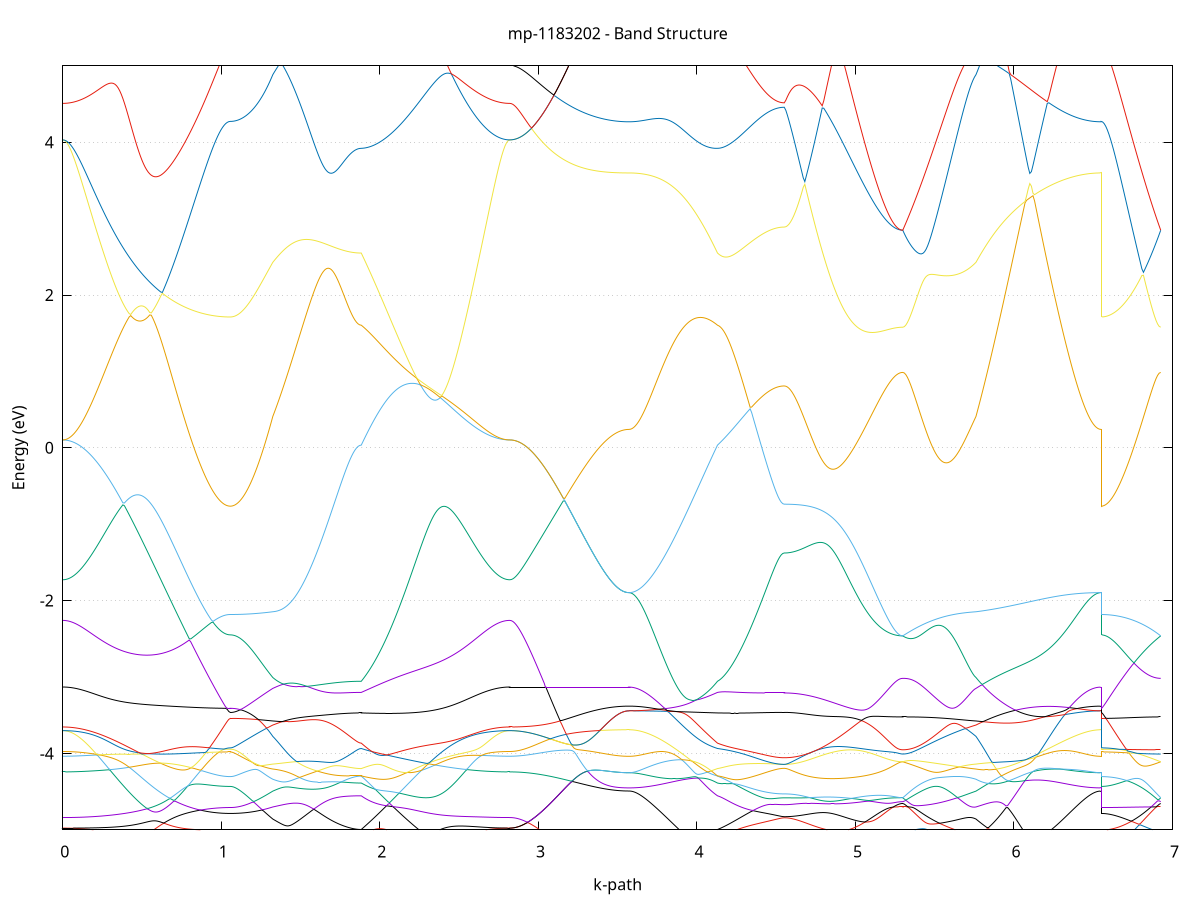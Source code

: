 set title 'mp-1183202 - Band Structure'
set xlabel 'k-path'
set ylabel 'Energy (eV)'
set grid y
set yrange [-5:5]
set terminal png size 800,600
set output 'mp-1183202_bands_gnuplot.png'
plot '-' using 1:2 with lines notitle, '-' using 1:2 with lines notitle, '-' using 1:2 with lines notitle, '-' using 1:2 with lines notitle, '-' using 1:2 with lines notitle, '-' using 1:2 with lines notitle, '-' using 1:2 with lines notitle, '-' using 1:2 with lines notitle, '-' using 1:2 with lines notitle, '-' using 1:2 with lines notitle, '-' using 1:2 with lines notitle, '-' using 1:2 with lines notitle, '-' using 1:2 with lines notitle, '-' using 1:2 with lines notitle, '-' using 1:2 with lines notitle, '-' using 1:2 with lines notitle, '-' using 1:2 with lines notitle, '-' using 1:2 with lines notitle, '-' using 1:2 with lines notitle, '-' using 1:2 with lines notitle, '-' using 1:2 with lines notitle, '-' using 1:2 with lines notitle, '-' using 1:2 with lines notitle, '-' using 1:2 with lines notitle, '-' using 1:2 with lines notitle, '-' using 1:2 with lines notitle, '-' using 1:2 with lines notitle, '-' using 1:2 with lines notitle, '-' using 1:2 with lines notitle, '-' using 1:2 with lines notitle, '-' using 1:2 with lines notitle, '-' using 1:2 with lines notitle, '-' using 1:2 with lines notitle, '-' using 1:2 with lines notitle, '-' using 1:2 with lines notitle, '-' using 1:2 with lines notitle, '-' using 1:2 with lines notitle, '-' using 1:2 with lines notitle, '-' using 1:2 with lines notitle, '-' using 1:2 with lines notitle, '-' using 1:2 with lines notitle, '-' using 1:2 with lines notitle, '-' using 1:2 with lines notitle, '-' using 1:2 with lines notitle, '-' using 1:2 with lines notitle, '-' using 1:2 with lines notitle, '-' using 1:2 with lines notitle, '-' using 1:2 with lines notitle, '-' using 1:2 with lines notitle, '-' using 1:2 with lines notitle, '-' using 1:2 with lines notitle, '-' using 1:2 with lines notitle, '-' using 1:2 with lines notitle, '-' using 1:2 with lines notitle, '-' using 1:2 with lines notitle, '-' using 1:2 with lines notitle, '-' using 1:2 with lines notitle, '-' using 1:2 with lines notitle, '-' using 1:2 with lines notitle, '-' using 1:2 with lines notitle, '-' using 1:2 with lines notitle, '-' using 1:2 with lines notitle, '-' using 1:2 with lines notitle, '-' using 1:2 with lines notitle
0.000000 -11.736053
0.009971 -11.735853
0.019942 -11.735153
0.029914 -11.733953
0.039885 -11.732253
0.049856 -11.730153
0.059827 -11.727553
0.069798 -11.724553
0.079769 -11.721053
0.089741 -11.717053
0.099712 -11.712653
0.109683 -11.707853
0.119654 -11.702453
0.129625 -11.696753
0.139596 -11.690553
0.149568 -11.683953
0.159539 -11.676953
0.169510 -11.669453
0.179481 -11.661553
0.189452 -11.653353
0.199423 -11.644653
0.209395 -11.635653
0.219366 -11.626153
0.229337 -11.616353
0.239308 -11.606253
0.249279 -11.595753
0.259251 -11.584953
0.269222 -11.573753
0.279193 -11.562253
0.289164 -11.550453
0.299135 -11.538453
0.309106 -11.526053
0.319078 -11.513453
0.329049 -11.500653
0.339020 -11.487553
0.348991 -11.474253
0.358962 -11.460753
0.368933 -11.447053
0.378905 -11.433153
0.388876 -11.419153
0.398847 -11.404953
0.408818 -11.390653
0.418789 -11.376253
0.428760 -11.361753
0.438732 -11.347153
0.448703 -11.332553
0.458674 -11.317953
0.468645 -11.303253
0.478616 -11.288553
0.488588 -11.273853
0.498559 -11.259253
0.508530 -11.244753
0.518501 -11.230253
0.528472 -11.215753
0.538443 -11.201453
0.548415 -11.187353
0.558386 -11.173253
0.568357 -11.159453
0.578328 -11.145753
0.588299 -11.132153
0.598270 -11.118853
0.608242 -11.105753
0.618213 -11.092953
0.628184 -11.080353
0.638155 -11.067953
0.648126 -11.055853
0.658097 -11.044053
0.668069 -11.032553
0.678040 -11.021353
0.688011 -11.010453
0.697982 -10.999853
0.707953 -10.989553
0.717925 -10.979553
0.727896 -10.969953
0.737867 -10.960653
0.747838 -10.951753
0.757809 -10.943053
0.767780 -10.934853
0.777752 -10.926853
0.787723 -10.919253
0.797694 -10.911953
0.807665 -10.905053
0.817636 -10.898453
0.827607 -10.892153
0.837579 -10.886153
0.847550 -10.880553
0.857521 -10.875153
0.867492 -10.870153
0.877463 -10.865453
0.887434 -10.860953
0.897406 -10.856853
0.907377 -10.852953
0.917348 -10.849453
0.927319 -10.846153
0.937290 -10.843053
0.947262 -10.840353
0.957233 -10.837853
0.967204 -10.835553
0.977175 -10.833553
0.987146 -10.831753
0.997117 -10.830253
1.007089 -10.829053
1.017060 -10.827953
1.027031 -10.827153
1.037002 -10.826553
1.046973 -10.826253
1.056944 -10.826153
1.056944 -10.826153
1.066864 -10.826153
1.076783 -10.826153
1.086703 -10.826253
1.096622 -10.826353
1.106542 -10.826453
1.116461 -10.826553
1.126381 -10.826753
1.136300 -10.826953
1.146220 -10.827253
1.156139 -10.827553
1.166059 -10.827853
1.175978 -10.828253
1.185897 -10.828753
1.195817 -10.829253
1.205736 -10.829753
1.215656 -10.830453
1.225575 -10.831153
1.235495 -10.831853
1.245414 -10.832753
1.255334 -10.833753
1.265253 -10.834753
1.275173 -10.835953
1.285092 -10.837253
1.295011 -10.838553
1.304931 -10.840153
1.314850 -10.841753
1.324770 -10.843453
1.324770 -10.843453
1.334734 -10.844853
1.344698 -10.846353
1.354662 -10.847953
1.364626 -10.849753
1.374591 -10.851553
1.384555 -10.853553
1.394519 -10.855553
1.404483 -10.857653
1.414447 -10.859853
1.424411 -10.862153
1.434375 -10.864553
1.444339 -10.866953
1.454304 -10.869453
1.464268 -10.872053
1.474232 -10.874653
1.484196 -10.877253
1.494160 -10.879953
1.504124 -10.882653
1.514088 -10.885353
1.524053 -10.888053
1.534017 -10.890753
1.543981 -10.893553
1.553945 -10.896253
1.563909 -10.898953
1.573873 -10.901653
1.583837 -10.904353
1.593801 -10.906953
1.603766 -10.909553
1.613730 -10.912153
1.623694 -10.914653
1.633658 -10.917153
1.643622 -10.919553
1.653586 -10.921953
1.663550 -10.924253
1.673515 -10.926453
1.683479 -10.928653
1.693443 -10.930753
1.703407 -10.932753
1.713371 -10.934653
1.723335 -10.936453
1.733299 -10.938153
1.743263 -10.939853
1.753228 -10.941353
1.763192 -10.942753
1.773156 -10.944153
1.783120 -10.945353
1.793084 -10.946453
1.803048 -10.947453
1.813012 -10.948353
1.822977 -10.949053
1.832941 -10.949753
1.842905 -10.950253
1.852869 -10.950753
1.862833 -10.951053
1.872797 -10.951153
1.882761 -10.951253
1.882761 -10.951253
1.892727 -10.947953
1.902692 -10.945153
1.912658 -10.942653
1.922623 -10.940653
1.932589 -10.939153
1.942554 -10.938053
1.952520 -10.937353
1.962485 -10.937253
1.972450 -10.937653
1.982416 -10.938553
1.992381 -10.939953
2.002347 -10.941853
2.012312 -10.944353
2.022278 -10.947353
2.032243 -10.950953
2.042209 -10.955053
2.052174 -10.959753
2.062140 -10.964953
2.072105 -10.970753
2.082071 -10.976953
2.092036 -10.983853
2.102002 -10.991153
2.111967 -10.999053
2.121932 -11.007453
2.131898 -11.016353
2.141863 -11.025653
2.151829 -11.035453
2.161794 -11.045753
2.171760 -11.056453
2.181725 -11.067553
2.191691 -11.079053
2.201656 -11.090953
2.211622 -11.103253
2.221587 -11.115753
2.231553 -11.128653
2.241518 -11.141853
2.251484 -11.155253
2.261449 -11.168953
2.271414 -11.182853
2.281380 -11.196953
2.291345 -11.211253
2.301311 -11.225653
2.311276 -11.240253
2.321242 -11.254953
2.331207 -11.269653
2.341173 -11.284453
2.351138 -11.299253
2.361104 -11.314153
2.371069 -11.328953
2.381035 -11.343853
2.391000 -11.358553
2.400966 -11.373253
2.410931 -11.387853
2.420896 -11.402353
2.430862 -11.416753
2.440827 -11.430953
2.450793 -11.445053
2.460758 -11.458953
2.470724 -11.472653
2.480689 -11.486053
2.490655 -11.499353
2.500620 -11.512353
2.510586 -11.525053
2.520551 -11.537553
2.530517 -11.549753
2.540482 -11.561553
2.550448 -11.573153
2.560413 -11.584453
2.570378 -11.595353
2.580344 -11.605853
2.590309 -11.616053
2.600275 -11.625953
2.610240 -11.635453
2.620206 -11.644553
2.630171 -11.653253
2.640137 -11.661453
2.650102 -11.669353
2.660068 -11.676853
2.670033 -11.683953
2.679999 -11.690553
2.689964 -11.696753
2.699929 -11.702453
2.709895 -11.707853
2.719860 -11.712653
2.729826 -11.717053
2.739791 -11.721053
2.749757 -11.724553
2.759722 -11.727553
2.769688 -11.730153
2.779653 -11.732253
2.789619 -11.733953
2.799584 -11.735153
2.809550 -11.735853
2.819515 -11.736053
2.819515 -11.736053
2.829415 -11.735853
2.839316 -11.735253
2.849216 -11.734353
2.859117 -11.732953
2.869017 -11.731253
2.878918 -11.729153
2.888818 -11.726753
2.898718 -11.723853
2.908619 -11.720653
2.918519 -11.717053
2.928420 -11.713153
2.938320 -11.708853
2.948220 -11.704153
2.958121 -11.699253
2.968021 -11.693853
2.977922 -11.688253
2.987822 -11.682253
2.997723 -11.675953
3.007623 -11.669253
3.017523 -11.662353
3.027424 -11.655153
3.037324 -11.647653
3.047225 -11.639853
3.057125 -11.631853
3.067025 -11.623553
3.076926 -11.615053
3.086826 -11.606253
3.096727 -11.597253
3.106627 -11.588053
3.116527 -11.578653
3.126428 -11.569153
3.136328 -11.559453
3.146229 -11.549553
3.156129 -11.539553
3.166030 -11.529353
3.175930 -11.519153
3.185830 -11.508853
3.195731 -11.498453
3.205631 -11.487953
3.215532 -11.477453
3.225432 -11.466953
3.235332 -11.456453
3.245233 -11.445953
3.255133 -11.435453
3.265034 -11.425053
3.274934 -11.414753
3.284835 -11.404453
3.294735 -11.394353
3.304635 -11.384353
3.314536 -11.374453
3.324436 -11.364853
3.334337 -11.355353
3.344237 -11.346053
3.354137 -11.336953
3.364038 -11.328153
3.373938 -11.319553
3.383839 -11.311353
3.393739 -11.303353
3.403640 -11.295753
3.413540 -11.288453
3.423440 -11.281453
3.433341 -11.274853
3.443241 -11.268653
3.453142 -11.262853
3.463042 -11.257453
3.472942 -11.252453
3.482843 -11.247953
3.492743 -11.243853
3.502644 -11.240253
3.512544 -11.237053
3.522444 -11.234353
3.532345 -11.232153
3.542245 -11.230453
3.552146 -11.229253
3.562046 -11.228453
3.571947 -11.228253
3.571947 -11.228253
3.581911 -11.228053
3.591875 -11.227653
3.601839 -11.226953
3.611803 -11.225853
3.621767 -11.224553
3.631731 -11.223053
3.641695 -11.221153
3.651660 -11.218953
3.661624 -11.216553
3.671588 -11.213853
3.681552 -11.210953
3.691516 -11.207653
3.701480 -11.204153
3.711444 -11.200453
3.721409 -11.196453
3.731373 -11.192253
3.741337 -11.187753
3.751301 -11.183053
3.761265 -11.178053
3.771229 -11.172953
3.781193 -11.167653
3.791157 -11.162053
3.801122 -11.156353
3.811086 -11.150453
3.821050 -11.144353
3.831014 -11.138053
3.840978 -11.131753
3.850942 -11.125153
3.860906 -11.118553
3.870871 -11.111853
3.880835 -11.104953
3.890799 -11.098053
3.900763 -11.091053
3.910727 -11.084053
3.920691 -11.076953
3.930655 -11.069853
3.940619 -11.062753
3.950584 -11.055653
3.960548 -11.048553
3.970512 -11.041553
3.980476 -11.034553
3.990440 -11.027753
4.000404 -11.020953
4.010368 -11.014253
4.020333 -11.007753
4.030297 -11.001453
4.040261 -10.995253
4.050225 -10.989353
4.060189 -10.983553
4.070153 -10.978053
4.080117 -10.972853
4.090081 -10.967853
4.100046 -10.963253
4.110010 -10.958853
4.119974 -10.954853
4.129938 -10.951253
4.129938 -10.951253
4.139733 -10.949853
4.149528 -10.948653
4.159324 -10.947653
4.169119 -10.946753
4.178914 -10.946153
4.188709 -10.945653
4.198504 -10.945353
4.208299 -10.945153
4.218095 -10.945153
4.227890 -10.945253
4.237685 -10.945453
4.247480 -10.945753
4.257275 -10.946253
4.267071 -10.946753
4.276866 -10.947353
4.286661 -10.947953
4.296456 -10.948753
4.306251 -10.949453
4.316047 -10.950353
4.325842 -10.951153
4.335637 -10.952053
4.345432 -10.952953
4.355227 -10.953853
4.365022 -10.954753
4.374818 -10.955753
4.384613 -10.956653
4.394408 -10.957553
4.404203 -10.958353
4.413998 -10.959253
4.423794 -10.960053
4.433589 -10.960753
4.443384 -10.961453
4.453179 -10.962153
4.462974 -10.962753
4.472769 -10.963353
4.482565 -10.963853
4.492360 -10.964253
4.502155 -10.964653
4.511950 -10.964953
4.521745 -10.965253
4.531541 -10.965453
4.541336 -10.965553
4.551131 -10.965553
4.551131 -10.965553
4.561096 -10.965453
4.571061 -10.965353
4.581026 -10.965053
4.590991 -10.964653
4.600956 -10.964053
4.610921 -10.963453
4.620886 -10.962653
4.630851 -10.961753
4.640816 -10.960853
4.650781 -10.959753
4.660746 -10.958553
4.670711 -10.957153
4.680676 -10.955753
4.690641 -10.954253
4.700605 -10.952653
4.710570 -10.950953
4.720535 -10.949053
4.730500 -10.947153
4.740465 -10.945153
4.750430 -10.943053
4.760395 -10.940953
4.770360 -10.938653
4.780325 -10.936353
4.790290 -10.933953
4.800255 -10.931553
4.810220 -10.928953
4.820185 -10.926453
4.830150 -10.923753
4.840115 -10.921053
4.850080 -10.918353
4.860045 -10.915553
4.870010 -10.912753
4.879975 -10.909953
4.889940 -10.907053
4.899905 -10.904153
4.909870 -10.901253
4.919835 -10.898253
4.929800 -10.895353
4.939765 -10.892453
4.949730 -10.889453
4.959695 -10.886553
4.969660 -10.883653
4.979625 -10.880753
4.989590 -10.877953
4.999555 -10.875053
5.009519 -10.872253
5.019484 -10.869453
5.029449 -10.866753
5.039414 -10.864053
5.049379 -10.861453
5.059344 -10.858953
5.069309 -10.856453
5.079274 -10.853953
5.089239 -10.851653
5.099204 -10.849353
5.109169 -10.847153
5.119134 -10.845053
5.129099 -10.843053
5.139064 -10.841153
5.149029 -10.839253
5.158994 -10.837553
5.168959 -10.835953
5.178924 -10.834353
5.188889 -10.832953
5.198854 -10.831653
5.208819 -10.830553
5.218784 -10.829453
5.228749 -10.828553
5.238714 -10.827653
5.248679 -10.827053
5.258644 -10.826453
5.268609 -10.825953
5.278574 -10.825653
5.288539 -10.825453
5.298504 -10.825453
5.298504 -10.825453
5.308329 -10.825453
5.318155 -10.825453
5.327981 -10.825553
5.337807 -10.825753
5.347632 -10.825853
5.357458 -10.826053
5.367284 -10.826253
5.377110 -10.826553
5.386935 -10.826753
5.396761 -10.827053
5.406587 -10.827353
5.416413 -10.827653
5.426238 -10.827953
5.436064 -10.828253
5.445890 -10.828553
5.455716 -10.828853
5.465541 -10.829253
5.475367 -10.829553
5.485193 -10.829853
5.495019 -10.830153
5.504844 -10.830553
5.514670 -10.830853
5.524496 -10.831153
5.534322 -10.831553
5.544147 -10.831853
5.553973 -10.832153
5.563799 -10.832453
5.573625 -10.832853
5.583450 -10.833153
5.593276 -10.833453
5.603102 -10.833853
5.612928 -10.834253
5.622753 -10.834553
5.632579 -10.834953
5.642405 -10.835353
5.652231 -10.835853
5.662056 -10.836253
5.671882 -10.836753
5.681708 -10.837353
5.691534 -10.837853
5.701359 -10.838553
5.711185 -10.839153
5.721011 -10.839953
5.730837 -10.840653
5.740662 -10.841553
5.750488 -10.842453
5.760314 -10.843453
5.760314 -10.843453
5.770303 -10.845453
5.780292 -10.847453
5.790280 -10.849653
5.800269 -10.852053
5.810258 -10.854653
5.820247 -10.857353
5.830236 -10.860153
5.840225 -10.863253
5.850213 -10.866453
5.860202 -10.869853
5.870191 -10.873453
5.880180 -10.877253
5.890169 -10.881153
5.900158 -10.885353
5.910147 -10.889653
5.920135 -10.894253
5.930124 -10.898953
5.940113 -10.903853
5.950102 -10.908853
5.960091 -10.914153
5.970080 -10.919553
5.980069 -10.925153
5.990057 -10.930953
6.000046 -10.936853
6.010035 -10.942953
6.020024 -10.949153
6.030013 -10.955553
6.040002 -10.962053
6.049990 -10.968653
6.059979 -10.975353
6.069968 -10.982253
6.079957 -10.989153
6.089946 -10.996253
6.099935 -11.003353
6.109924 -11.010553
6.119912 -11.017753
6.129901 -11.025053
6.139890 -11.032353
6.149879 -11.039653
6.159868 -11.046953
6.169857 -11.054353
6.179845 -11.061653
6.189834 -11.068953
6.199823 -11.076153
6.209812 -11.083453
6.219801 -11.090553
6.229790 -11.097653
6.239779 -11.104653
6.249767 -11.111553
6.259756 -11.118253
6.269745 -11.124953
6.279734 -11.131553
6.289723 -11.137953
6.299712 -11.144153
6.309701 -11.150253
6.319689 -11.156153
6.329678 -11.161953
6.339667 -11.167453
6.349656 -11.172853
6.359645 -11.177953
6.369634 -11.182853
6.379622 -11.187653
6.389611 -11.192053
6.399600 -11.196353
6.409589 -11.200353
6.419578 -11.204153
6.429567 -11.207653
6.439556 -11.210853
6.449544 -11.213853
6.459533 -11.216553
6.469522 -11.218953
6.479511 -11.221153
6.489500 -11.222953
6.499489 -11.224553
6.509477 -11.225853
6.519466 -11.226953
6.529455 -11.227653
6.539444 -11.228053
6.549433 -11.228253
6.549433 -10.826153
6.559333 -10.826153
6.569234 -10.826153
6.579134 -10.826153
6.589035 -10.826153
6.598935 -10.826053
6.608835 -10.826053
6.618736 -10.826053
6.628636 -10.826053
6.638537 -10.826053
6.648437 -10.826053
6.658337 -10.825953
6.668238 -10.825953
6.678138 -10.825953
6.688039 -10.825953
6.697939 -10.825853
6.707840 -10.825853
6.717740 -10.825853
6.727640 -10.825753
6.737541 -10.825753
6.747441 -10.825753
6.757342 -10.825753
6.767242 -10.825653
6.777142 -10.825653
6.787043 -10.825653
6.796943 -10.825553
6.806844 -10.825553
6.816744 -10.825553
6.826645 -10.825553
6.836545 -10.825553
6.846445 -10.825453
6.856346 -10.825453
6.866246 -10.825453
6.876147 -10.825453
6.886047 -10.825453
6.895947 -10.825453
6.905848 -10.825453
6.915748 -10.825453
6.925649 -10.825453
e
0.000000 -6.035853
0.009971 -6.035653
0.019942 -6.034953
0.029914 -6.033953
0.039885 -6.032553
0.049856 -6.030653
0.059827 -6.028453
0.069798 -6.025853
0.079769 -6.022953
0.089741 -6.019653
0.099712 -6.016153
0.109683 -6.012353
0.119654 -6.008353
0.129625 -6.004253
0.139596 -6.000153
0.149568 -5.996053
0.159539 -5.992153
0.169510 -5.988653
0.179481 -5.985753
0.189452 -5.983753
0.199423 -5.983053
0.209395 -5.984053
0.219366 -5.987053
0.229337 -5.992253
0.239308 -5.999753
0.249279 -6.009353
0.259251 -6.020753
0.269222 -6.033753
0.279193 -6.048053
0.289164 -6.063253
0.299135 -6.079353
0.309106 -6.096053
0.319078 -6.113253
0.329049 -6.130753
0.339020 -6.148353
0.348991 -6.166153
0.358962 -6.183953
0.368933 -6.201753
0.378905 -6.219353
0.388876 -6.236753
0.398847 -6.253953
0.408818 -6.270753
0.418789 -6.287153
0.428760 -6.303153
0.438732 -6.318653
0.448703 -6.333653
0.458674 -6.348053
0.468645 -6.361853
0.478616 -6.375053
0.488588 -6.387453
0.498559 -6.399153
0.508530 -6.410153
0.518501 -6.420353
0.528472 -6.429653
0.538443 -6.438153
0.548415 -6.445753
0.558386 -6.452453
0.568357 -6.458253
0.578328 -6.463053
0.588299 -6.466953
0.598270 -6.469853
0.608242 -6.471753
0.618213 -6.472653
0.628184 -6.472553
0.638155 -6.471453
0.648126 -6.469353
0.658097 -6.466153
0.668069 -6.461953
0.678040 -6.456753
0.688011 -6.450553
0.697982 -6.443353
0.707953 -6.435153
0.717925 -6.425953
0.727896 -6.415753
0.737867 -6.404753
0.747838 -6.392753
0.757809 -6.379853
0.767780 -6.366153
0.777752 -6.351653
0.787723 -6.336353
0.797694 -6.320253
0.807665 -6.303553
0.817636 -6.286153
0.827607 -6.268253
0.837579 -6.249753
0.847550 -6.230753
0.857521 -6.211453
0.867492 -6.191753
0.877463 -6.171853
0.887434 -6.151853
0.897406 -6.131753
0.907377 -6.111653
0.917348 -6.091753
0.927319 -6.072153
0.937290 -6.052853
0.947262 -6.034253
0.957233 -6.016253
0.967204 -5.999153
0.977175 -5.983153
0.987146 -5.968353
0.997117 -5.954953
1.007089 -5.943153
1.017060 -5.933253
1.027031 -5.925253
1.037002 -5.919453
1.046973 -5.915953
1.056944 -5.914753
1.056944 -5.914753
1.066864 -5.914453
1.076783 -5.913853
1.086703 -5.912753
1.096622 -5.911253
1.106542 -5.909253
1.116461 -5.906953
1.126381 -5.904153
1.136300 -5.901053
1.146220 -5.897453
1.156139 -5.893653
1.166059 -5.889453
1.175978 -5.884853
1.185897 -5.890253
1.195817 -5.901353
1.205736 -5.912553
1.215656 -5.923853
1.225575 -5.935253
1.235495 -5.946553
1.245414 -5.957953
1.255334 -5.969253
1.265253 -5.980553
1.275173 -5.991853
1.285092 -6.002953
1.295011 -6.014053
1.304931 -6.024953
1.314850 -6.035853
1.324770 -6.046553
1.324770 -6.046553
1.334734 -6.053953
1.344698 -6.061053
1.354662 -6.067753
1.364626 -6.074153
1.374591 -6.080253
1.384555 -6.085953
1.394519 -6.091353
1.404483 -6.096353
1.414447 -6.101053
1.424411 -6.105353
1.434375 -6.109353
1.444339 -6.112953
1.454304 -6.116253
1.464268 -6.119153
1.474232 -6.121753
1.484196 -6.123953
1.494160 -6.125853
1.504124 -6.127453
1.514088 -6.128653
1.524053 -6.129453
1.534017 -6.129953
1.543981 -6.130153
1.553945 -6.130053
1.563909 -6.129553
1.573873 -6.128753
1.583837 -6.127653
1.593801 -6.126153
1.603766 -6.124453
1.613730 -6.122453
1.623694 -6.120053
1.633658 -6.117553
1.643622 -6.114653
1.653586 -6.111553
1.663550 -6.108153
1.673515 -6.104653
1.683479 -6.100853
1.693443 -6.096853
1.703407 -6.092753
1.713371 -6.088553
1.723335 -6.084153
1.733299 -6.079753
1.743263 -6.075253
1.753228 -6.070853
1.763192 -6.066353
1.773156 -6.062053
1.783120 -6.065353
1.793084 -6.069253
1.803048 -6.072753
1.813012 -6.075853
1.822977 -6.078553
1.832941 -6.080953
1.842905 -6.082853
1.852869 -6.084253
1.862833 -6.085353
1.872797 -6.085953
1.882761 -6.086253
1.882761 -6.086253
1.892727 -6.103653
1.902692 -6.120753
1.912658 -6.137553
1.922623 -6.153953
1.932589 -6.169753
1.942554 -6.185153
1.952520 -6.199853
1.962485 -6.213953
1.972450 -6.227353
1.982416 -6.240053
1.992381 -6.252053
2.002347 -6.263153
2.012312 -6.273453
2.022278 -6.282853
2.032243 -6.291353
2.042209 -6.298953
2.052174 -6.305653
2.062140 -6.311353
2.072105 -6.316053
2.082071 -6.319853
2.092036 -6.322553
2.102002 -6.324353
2.111967 -6.325253
2.121932 -6.325053
2.131898 -6.323953
2.141863 -6.321853
2.151829 -6.318753
2.161794 -6.314853
2.171760 -6.309953
2.181725 -6.304253
2.191691 -6.297553
2.201656 -6.290153
2.211622 -6.281853
2.221587 -6.272753
2.231553 -6.262953
2.241518 -6.252453
2.251484 -6.241253
2.261449 -6.229453
2.271414 -6.216953
2.281380 -6.203953
2.291345 -6.190353
2.301311 -6.176253
2.311276 -6.161753
2.321242 -6.146853
2.331207 -6.131553
2.341173 -6.115953
2.351138 -6.100053
2.361104 -6.083953
2.371069 -6.067653
2.381035 -6.051253
2.391000 -6.034753
2.400966 -6.018253
2.410931 -6.001753
2.420896 -5.985453
2.430862 -5.969353
2.440827 -5.953753
2.450793 -5.938653
2.460758 -5.924353
2.470724 -5.911353
2.480689 -5.900153
2.490655 -5.891553
2.500620 -5.886253
2.510586 -5.884553
2.520551 -5.886253
2.530517 -5.890453
2.540482 -5.896253
2.550448 -5.903153
2.560413 -5.910553
2.570378 -5.918353
2.580344 -5.926153
2.590309 -5.934053
2.600275 -5.941853
2.610240 -5.949553
2.620206 -5.956953
2.630171 -5.964253
2.640137 -5.971153
2.650102 -5.977853
2.660068 -5.984253
2.670033 -5.990253
2.679999 -5.995953
2.689964 -6.001353
2.699929 -6.006353
2.709895 -6.010953
2.719860 -6.015253
2.729826 -6.019153
2.739791 -6.022553
2.749757 -6.025653
2.759722 -6.028353
2.769688 -6.030653
2.779653 -6.032453
2.789619 -6.033953
2.799584 -6.034953
2.809550 -6.035653
2.819515 -6.035853
2.819515 -6.035853
2.829415 -6.039553
2.839316 -6.049153
2.849216 -6.061753
2.859117 -6.076053
2.869017 -6.091153
2.878918 -6.106853
2.888818 -6.122853
2.898718 -6.139053
2.908619 -6.155353
2.918519 -6.171853
2.928420 -6.188353
2.938320 -6.204853
2.948220 -6.221353
2.958121 -6.237853
2.968021 -6.254253
2.977922 -6.270553
2.987822 -6.286753
2.997723 -6.302853
3.007623 -6.318853
3.017523 -6.334553
3.027424 -6.350153
3.037324 -6.365453
3.047225 -6.380553
3.057125 -6.395453
3.067025 -6.410053
3.076926 -6.424353
3.086826 -6.438253
3.096727 -6.451953
3.106627 -6.465153
3.116527 -6.478053
3.126428 -6.490653
3.136328 -6.502753
3.146229 -6.514353
3.156129 -6.525653
3.166030 -6.536353
3.175930 -6.546653
3.185830 -6.556453
3.195731 -6.565753
3.205631 -6.574553
3.215532 -6.582853
3.225432 -6.590553
3.235332 -6.597653
3.245233 -6.604253
3.255133 -6.610353
3.265034 -6.615753
3.274934 -6.620553
3.284835 -6.624853
3.294735 -6.628453
3.304635 -6.631553
3.314536 -6.633953
3.324436 -6.635853
3.334337 -6.637153
3.344237 -6.637753
3.354137 -6.637853
3.364038 -6.637453
3.373938 -6.636453
3.383839 -6.634853
3.393739 -6.632853
3.403640 -6.630353
3.413540 -6.627453
3.423440 -6.624053
3.433341 -6.620453
3.443241 -6.616453
3.453142 -6.612253
3.463042 -6.607953
3.472942 -6.603553
3.482843 -6.599153
3.492743 -6.594753
3.502644 -6.590653
3.512544 -6.586853
3.522444 -6.583353
3.532345 -6.580353
3.542245 -6.577953
3.552146 -6.576153
3.562046 -6.575053
3.571947 -6.574653
3.571947 -6.574653
3.581911 -6.574453
3.591875 -6.573753
3.601839 -6.572653
3.611803 -6.571053
3.621767 -6.568953
3.631731 -6.566453
3.641695 -6.563553
3.651660 -6.560153
3.661624 -6.556353
3.671588 -6.552053
3.681552 -6.547453
3.691516 -6.542353
3.701480 -6.536753
3.711444 -6.530853
3.721409 -6.524553
3.731373 -6.517853
3.741337 -6.510853
3.751301 -6.503353
3.761265 -6.495553
3.771229 -6.487453
3.781193 -6.478953
3.791157 -6.470053
3.801122 -6.460953
3.811086 -6.451553
3.821050 -6.441753
3.831014 -6.431753
3.840978 -6.421453
3.850942 -6.410853
3.860906 -6.399953
3.870871 -6.388953
3.880835 -6.377553
3.890799 -6.366053
3.900763 -6.354253
3.910727 -6.342253
3.920691 -6.330053
3.930655 -6.317653
3.940619 -6.305053
3.950584 -6.292253
3.960548 -6.279353
3.970512 -6.266153
3.980476 -6.252853
3.990440 -6.239353
4.000404 -6.225653
4.010368 -6.211853
4.020333 -6.197853
4.030297 -6.183753
4.040261 -6.169453
4.050225 -6.154953
4.060189 -6.140353
4.070153 -6.125553
4.080117 -6.110653
4.090081 -6.095553
4.100046 -6.080353
4.110010 -6.064953
4.119974 -6.068553
4.129938 -6.086253
4.129938 -6.086253
4.139733 -6.094853
4.149528 -6.104553
4.159324 -6.114853
4.169119 -6.125453
4.178914 -6.136253
4.188709 -6.147053
4.198504 -6.157953
4.208299 -6.168853
4.218095 -6.179753
4.227890 -6.190653
4.237685 -6.201353
4.247480 -6.212053
4.257275 -6.222553
4.267071 -6.232953
4.276866 -6.243253
4.286661 -6.253353
4.296456 -6.263253
4.306251 -6.272853
4.316047 -6.282353
4.325842 -6.291553
4.335637 -6.300453
4.345432 -6.309053
4.355227 -6.317453
4.365022 -6.325453
4.374818 -6.333253
4.384613 -6.340653
4.394408 -6.347653
4.404203 -6.354353
4.413998 -6.360653
4.423794 -6.366553
4.433589 -6.372053
4.443384 -6.377153
4.453179 -6.381853
4.462974 -6.386053
4.472769 -6.389953
4.482565 -6.393353
4.492360 -6.396353
4.502155 -6.398853
4.511950 -6.400853
4.521745 -6.402453
4.531541 -6.403653
4.541336 -6.404353
4.551131 -6.404553
4.551131 -6.404553
4.561096 -6.404253
4.571061 -6.403453
4.581026 -6.401953
4.590991 -6.399953
4.600956 -6.397353
4.610921 -6.394253
4.620886 -6.390453
4.630851 -6.386253
4.640816 -6.381353
4.650781 -6.376053
4.660746 -6.370053
4.670711 -6.363653
4.680676 -6.356753
4.690641 -6.349253
4.700605 -6.341253
4.710570 -6.332853
4.720535 -6.323953
4.730500 -6.314553
4.740465 -6.304753
4.750430 -6.294453
4.760395 -6.283853
4.770360 -6.272853
4.780325 -6.261453
4.790290 -6.249753
4.800255 -6.237753
4.810220 -6.225453
4.820185 -6.212853
4.830150 -6.200053
4.840115 -6.187053
4.850080 -6.173853
4.860045 -6.160553
4.870010 -6.147153
4.879975 -6.133753
4.889940 -6.120253
4.899905 -6.106753
4.909870 -6.093353
4.919835 -6.080053
4.929800 -6.066853
4.939765 -6.053853
4.949730 -6.041053
4.959695 -6.028453
4.969660 -6.016253
4.979625 -6.004353
4.989590 -5.992753
4.999555 -5.981653
5.009519 -5.970953
5.019484 -5.960653
5.029449 -5.950853
5.039414 -5.941553
5.049379 -5.932753
5.059344 -5.924353
5.069309 -5.916553
5.079274 -5.909253
5.089239 -5.902453
5.099204 -5.896153
5.109169 -5.890353
5.119134 -5.884953
5.129099 -5.880053
5.139064 -5.875453
5.149029 -5.871353
5.158994 -5.867653
5.168959 -5.864253
5.178924 -5.861153
5.188889 -5.858453
5.198854 -5.856053
5.208819 -5.853853
5.218784 -5.851953
5.228749 -5.850353
5.238714 -5.848953
5.248679 -5.847753
5.258644 -5.846753
5.268609 -5.846053
5.278574 -5.845553
5.288539 -5.845153
5.298504 -5.845053
5.298504 -5.845053
5.308329 -5.846853
5.318155 -5.848553
5.327981 -5.849953
5.337807 -5.851253
5.347632 -5.852353
5.357458 -5.853353
5.367284 -5.854153
5.377110 -5.854753
5.386935 -5.855153
5.396761 -5.855553
5.406587 -5.855653
5.416413 -5.855653
5.426238 -5.855553
5.436064 -5.855253
5.445890 -5.854853
5.455716 -5.854353
5.465541 -5.854853
5.475367 -5.858753
5.485193 -5.862853
5.495019 -5.867353
5.504844 -5.872053
5.514670 -5.877053
5.524496 -5.882353
5.534322 -5.887853
5.544147 -5.893653
5.553973 -5.899653
5.563799 -5.905953
5.573625 -5.912353
5.583450 -5.918953
5.593276 -5.925753
5.603102 -5.932753
5.612928 -5.939853
5.622753 -5.947053
5.632579 -5.954353
5.642405 -5.961753
5.652231 -5.969153
5.662056 -5.976553
5.671882 -5.984053
5.681708 -5.991453
5.691534 -5.998753
5.701359 -6.006053
5.711185 -6.013253
5.721011 -6.020253
5.730837 -6.027153
5.740662 -6.033853
5.750488 -6.040353
5.760314 -6.046553
5.760314 -6.046553
5.770303 -6.057253
5.780292 -6.067753
5.790280 -6.078153
5.800269 -6.088353
5.810258 -6.098453
5.820247 -6.108353
5.830236 -6.118153
5.840225 -6.127753
5.850213 -6.137153
5.860202 -6.146453
5.870191 -6.155553
5.880180 -6.164553
5.890169 -6.173253
5.900158 -6.181853
5.910147 -6.190353
5.920135 -6.198653
5.930124 -6.206753
5.940113 -6.214653
5.950102 -6.222553
5.960091 -6.230153
5.970080 -6.237753
5.980069 -6.245053
5.990057 -6.252353
6.000046 -6.259453
6.010035 -6.266553
6.020024 -6.273453
6.030013 -6.280253
6.040002 -6.286953
6.049990 -6.293553
6.059979 -6.300153
6.069968 -6.306653
6.079957 -6.313053
6.089946 -6.319453
6.099935 -6.325853
6.109924 -6.332253
6.119912 -6.338553
6.129901 -6.344953
6.139890 -6.351253
6.149879 -6.357653
6.159868 -6.364053
6.169857 -6.370553
6.179845 -6.377053
6.189834 -6.383653
6.199823 -6.390253
6.209812 -6.396953
6.219801 -6.403753
6.229790 -6.410553
6.239779 -6.417453
6.249767 -6.424453
6.259756 -6.431453
6.269745 -6.438553
6.279734 -6.445653
6.289723 -6.452753
6.299712 -6.459953
6.309701 -6.467053
6.319689 -6.474153
6.329678 -6.481253
6.339667 -6.488153
6.349656 -6.495053
6.359645 -6.501753
6.369634 -6.508353
6.379622 -6.514753
6.389611 -6.520953
6.399600 -6.526953
6.409589 -6.532653
6.419578 -6.538053
6.429567 -6.543253
6.439556 -6.548053
6.449544 -6.552453
6.459533 -6.556553
6.469522 -6.560253
6.479511 -6.563653
6.489500 -6.566553
6.499489 -6.568953
6.509477 -6.571053
6.519466 -6.572653
6.529455 -6.573753
6.539444 -6.574453
6.549433 -6.574653
6.549433 -5.914753
6.559333 -5.914653
6.569234 -5.914453
6.579134 -5.914053
6.589035 -5.913553
6.598935 -5.912953
6.608835 -5.912153
6.618736 -5.911153
6.628636 -5.910153
6.638537 -5.908953
6.648437 -5.907653
6.658337 -5.906253
6.668238 -5.904653
6.678138 -5.903053
6.688039 -5.901253
6.697939 -5.899453
6.707840 -5.897553
6.717740 -5.895453
6.727640 -5.893453
6.737541 -5.891253
6.747441 -5.889053
6.757342 -5.886753
6.767242 -5.884353
6.777142 -5.882053
6.787043 -5.879653
6.796943 -5.877153
6.806844 -5.874653
6.816744 -5.872253
6.826645 -5.869753
6.836545 -5.867153
6.846445 -5.864653
6.856346 -5.862153
6.866246 -5.859653
6.876147 -5.857153
6.886047 -5.854753
6.895947 -5.852253
6.905848 -5.849853
6.915748 -5.847453
6.925649 -5.845053
e
0.000000 -5.969353
0.009971 -5.969153
0.019942 -5.968553
0.029914 -5.967553
0.039885 -5.966153
0.049856 -5.964353
0.059827 -5.962153
0.069798 -5.959453
0.079769 -5.956453
0.089741 -5.953053
0.099712 -5.949253
0.109683 -5.945053
0.119654 -5.940453
0.129625 -5.935453
0.139596 -5.930153
0.149568 -5.924353
0.159539 -5.918253
0.169510 -5.911753
0.179481 -5.904853
0.189452 -5.897553
0.199423 -5.889953
0.209395 -5.882053
0.219366 -5.873653
0.229337 -5.865053
0.239308 -5.856053
0.249279 -5.846753
0.259251 -5.841553
0.269222 -5.836253
0.279193 -5.829953
0.289164 -5.822853
0.299135 -5.815153
0.309106 -5.806953
0.319078 -5.798353
0.329049 -5.789453
0.339020 -5.780353
0.348991 -5.771053
0.358962 -5.761553
0.368933 -5.751853
0.378905 -5.742153
0.388876 -5.732353
0.398847 -5.722453
0.408818 -5.712453
0.418789 -5.702453
0.428760 -5.692453
0.438732 -5.682353
0.448703 -5.672253
0.458674 -5.662153
0.468645 -5.652053
0.478616 -5.641853
0.488588 -5.631653
0.498559 -5.621453
0.508530 -5.611253
0.518501 -5.601053
0.528472 -5.590853
0.538443 -5.580653
0.548415 -5.570453
0.558386 -5.560153
0.568357 -5.549953
0.578328 -5.539653
0.588299 -5.529453
0.598270 -5.519253
0.608242 -5.509053
0.618213 -5.498753
0.628184 -5.488553
0.638155 -5.478453
0.648126 -5.468253
0.658097 -5.458153
0.668069 -5.448053
0.678040 -5.437953
0.688011 -5.440353
0.697982 -5.455653
0.707953 -5.470953
0.717925 -5.486253
0.727896 -5.501353
0.737867 -5.516353
0.747838 -5.531253
0.757809 -5.545953
0.767780 -5.560453
0.777752 -5.574753
0.787723 -5.588753
0.797694 -5.602453
0.807665 -5.615853
0.817636 -5.628853
0.827607 -5.641553
0.837579 -5.653853
0.847550 -5.665753
0.857521 -5.677253
0.867492 -5.688253
0.877463 -5.698853
0.887434 -5.708953
0.897406 -5.718553
0.907377 -5.727653
0.917348 -5.736253
0.927319 -5.744253
0.937290 -5.751753
0.947262 -5.758653
0.957233 -5.764953
0.967204 -5.770753
0.977175 -5.775953
0.987146 -5.780553
0.997117 -5.784553
1.007089 -5.787953
1.017060 -5.790653
1.027031 -5.792853
1.037002 -5.794353
1.046973 -5.795353
1.056944 -5.795653
1.056944 -5.795653
1.066864 -5.796453
1.076783 -5.798753
1.086703 -5.802653
1.096622 -5.807753
1.106542 -5.814153
1.116461 -5.821553
1.126381 -5.829753
1.136300 -5.838753
1.146220 -5.848253
1.156139 -5.858253
1.166059 -5.868653
1.175978 -5.879353
1.185897 -5.880053
1.195817 -5.875053
1.205736 -5.869653
1.215656 -5.864153
1.225575 -5.858453
1.235495 -5.852653
1.245414 -5.846653
1.255334 -5.840653
1.265253 -5.834553
1.275173 -5.828453
1.285092 -5.822353
1.295011 -5.816253
1.304931 -5.810253
1.314850 -5.804353
1.324770 -5.798653
1.324770 -5.798653
1.334734 -5.795153
1.344698 -5.792853
1.354662 -5.791653
1.364626 -5.791553
1.374591 -5.792453
1.384555 -5.794253
1.394519 -5.796853
1.404483 -5.800253
1.414447 -5.804353
1.424411 -5.809053
1.434375 -5.814353
1.444339 -5.820053
1.454304 -5.826253
1.464268 -5.832853
1.474232 -5.839753
1.484196 -5.846853
1.494160 -5.854353
1.504124 -5.861953
1.514088 -5.869853
1.524053 -5.877853
1.534017 -5.885953
1.543981 -5.894253
1.553945 -5.902553
1.563909 -5.910953
1.573873 -5.919353
1.583837 -5.927753
1.593801 -5.936253
1.603766 -5.944553
1.613730 -5.952953
1.623694 -5.961153
1.633658 -5.969253
1.643622 -5.977353
1.653586 -5.985153
1.663550 -5.992853
1.673515 -6.000353
1.683479 -6.007653
1.693443 -6.014753
1.703407 -6.021553
1.713371 -6.028153
1.723335 -6.034453
1.733299 -6.040353
1.743263 -6.046053
1.753228 -6.051453
1.763192 -6.056453
1.773156 -6.061053
1.783120 -6.057853
1.793084 -6.053753
1.803048 -6.049953
1.813012 -6.046453
1.822977 -6.043253
1.832941 -6.040453
1.842905 -6.038053
1.852869 -6.036153
1.862833 -6.034753
1.872797 -6.033953
1.882761 -6.033653
1.882761 -6.033653
1.892727 -6.017753
1.902692 -6.001753
1.912658 -5.985553
1.922623 -5.969253
1.932589 -5.952853
1.942554 -5.936253
1.952520 -5.919453
1.962485 -5.902653
1.972450 -5.885653
1.982416 -5.868453
1.992381 -5.851253
2.002347 -5.833953
2.012312 -5.816453
2.022278 -5.799053
2.032243 -5.781453
2.042209 -5.763853
2.052174 -5.746253
2.062140 -5.728753
2.072105 -5.711253
2.082071 -5.693753
2.092036 -5.676453
2.102002 -5.679053
2.111967 -5.687253
2.121932 -5.695053
2.131898 -5.702653
2.141863 -5.709953
2.151829 -5.716953
2.161794 -5.723753
2.171760 -5.730153
2.181725 -5.736353
2.191691 -5.742353
2.201656 -5.747953
2.211622 -5.753353
2.221587 -5.758553
2.231553 -5.763353
2.241518 -5.768053
2.251484 -5.772453
2.261449 -5.776553
2.271414 -5.780453
2.281380 -5.784153
2.291345 -5.787553
2.301311 -5.790753
2.311276 -5.793753
2.321242 -5.796553
2.331207 -5.799153
2.341173 -5.801553
2.351138 -5.803753
2.361104 -5.805753
2.371069 -5.807553
2.381035 -5.809153
2.391000 -5.810553
2.400966 -5.811853
2.410931 -5.812953
2.420896 -5.813953
2.430862 -5.814753
2.440827 -5.815353
2.450793 -5.815853
2.460758 -5.816253
2.470724 -5.816553
2.480689 -5.816653
2.490655 -5.816653
2.500620 -5.816553
2.510586 -5.816453
2.520551 -5.816153
2.530517 -5.815753
2.540482 -5.818053
2.550448 -5.828253
2.560413 -5.838053
2.570378 -5.847553
2.580344 -5.856753
2.590309 -5.865653
2.600275 -5.874253
2.610240 -5.882453
2.620206 -5.890353
2.630171 -5.897953
2.640137 -5.905153
2.650102 -5.911953
2.660068 -5.918453
2.670033 -5.924553
2.679999 -5.930253
2.689964 -5.935553
2.699929 -5.940553
2.709895 -5.945153
2.719860 -5.949253
2.729826 -5.953053
2.739791 -5.956453
2.749757 -5.959553
2.759722 -5.962153
2.769688 -5.964353
2.779653 -5.966153
2.789619 -5.967553
2.799584 -5.968553
2.809550 -5.969153
2.819515 -5.969353
2.819515 -5.969353
2.829415 -5.965753
2.839316 -5.956653
2.849216 -5.944653
2.859117 -5.931453
2.869017 -5.917553
2.878918 -5.903453
2.888818 -5.889253
2.898718 -5.875153
2.908619 -5.861153
2.918519 -5.847253
2.928420 -5.833553
2.938320 -5.820053
2.948220 -5.806753
2.958121 -5.793753
2.968021 -5.780953
2.977922 -5.778053
2.987822 -5.775653
2.997723 -5.773153
3.007623 -5.770453
3.017523 -5.767653
3.027424 -5.764753
3.037324 -5.761753
3.047225 -5.758653
3.057125 -5.755353
3.067025 -5.752053
3.076926 -5.748553
3.086826 -5.745053
3.096727 -5.741353
3.106627 -5.737653
3.116527 -5.733753
3.126428 -5.729853
3.136328 -5.725953
3.146229 -5.721853
3.156129 -5.717753
3.166030 -5.713553
3.175930 -5.709353
3.185830 -5.705053
3.195731 -5.700753
3.205631 -5.700353
3.215532 -5.703553
3.225432 -5.706653
3.235332 -5.709653
3.245233 -5.712453
3.255133 -5.715053
3.265034 -5.717553
3.274934 -5.719953
3.284835 -5.722153
3.294735 -5.724153
3.304635 -5.726153
3.314536 -5.727953
3.324436 -5.729653
3.334337 -5.731253
3.344237 -5.732753
3.354137 -5.734053
3.364038 -5.735353
3.373938 -5.736553
3.383839 -5.737553
3.393739 -5.751553
3.403640 -5.768153
3.413540 -5.785053
3.423440 -5.802053
3.433341 -5.819053
3.443241 -5.835853
3.453142 -5.852253
3.463042 -5.868153
3.472942 -5.883453
3.482843 -5.897853
3.492743 -5.911353
3.502644 -5.923753
3.512544 -5.934853
3.522444 -5.944453
3.532345 -5.952553
3.542245 -5.959053
3.552146 -5.963753
3.562046 -5.966553
3.571947 -5.967553
3.571947 -5.967553
3.581911 -5.967353
3.591875 -5.966853
3.601839 -5.965953
3.611803 -5.964753
3.621767 -5.963153
3.631731 -5.961253
3.641695 -5.959053
3.651660 -5.956453
3.661624 -5.953553
3.671588 -5.950253
3.681552 -5.946753
3.691516 -5.942853
3.701480 -5.938553
3.711444 -5.934053
3.721409 -5.929253
3.731373 -5.924053
3.741337 -5.918653
3.751301 -5.912853
3.761265 -5.906853
3.771229 -5.900553
3.781193 -5.894053
3.791157 -5.887253
3.801122 -5.880153
3.811086 -5.872853
3.821050 -5.865453
3.831014 -5.857753
3.840978 -5.849853
3.850942 -5.841853
3.860906 -5.833853
3.870871 -5.825653
3.880835 -5.817653
3.890799 -5.809753
3.900763 -5.802253
3.910727 -5.795553
3.920691 -5.790453
3.930655 -5.788353
3.940619 -5.790353
3.950584 -5.796653
3.960548 -5.806353
3.970512 -5.818053
3.980476 -5.831253
3.990440 -5.845453
4.000404 -5.860453
4.010368 -5.876153
4.020333 -5.892353
4.030297 -5.908953
4.040261 -5.925953
4.050225 -5.943353
4.060189 -5.960953
4.070153 -5.978753
4.080117 -5.996653
4.090081 -6.014653
4.100046 -6.032753
4.110010 -6.050653
4.119974 -6.049353
4.129938 -6.033653
4.129938 -6.033653
4.139733 -6.025753
4.149528 -6.016753
4.159324 -6.007153
4.169119 -5.997253
4.178914 -5.987153
4.188709 -5.976953
4.198504 -5.966753
4.208299 -5.956453
4.218095 -5.946253
4.227890 -5.936053
4.237685 -5.925953
4.247480 -5.915953
4.257275 -5.906053
4.267071 -5.896453
4.276866 -5.886953
4.286661 -5.877653
4.296456 -5.868553
4.306251 -5.859753
4.316047 -5.851253
4.325842 -5.843053
4.335637 -5.835053
4.345432 -5.827453
4.355227 -5.820153
4.365022 -5.813253
4.374818 -5.806653
4.384613 -5.800353
4.394408 -5.794553
4.404203 -5.788953
4.413998 -5.783853
4.423794 -5.779053
4.433589 -5.774653
4.443384 -5.770653
4.453179 -5.766953
4.462974 -5.763653
4.472769 -5.760753
4.482565 -5.758153
4.492360 -5.755953
4.502155 -5.754053
4.511950 -5.752453
4.521745 -5.751353
4.531541 -5.750453
4.541336 -5.749953
4.551131 -5.749753
4.551131 -5.749753
4.561096 -5.749653
4.571061 -5.749253
4.581026 -5.748553
4.590991 -5.747653
4.600956 -5.746453
4.610921 -5.745053
4.620886 -5.743453
4.630851 -5.741553
4.640816 -5.739453
4.650781 -5.737253
4.660746 -5.734853
4.670711 -5.732353
4.680676 -5.729653
4.690641 -5.726953
4.700605 -5.724253
4.710570 -5.721553
4.720535 -5.718853
4.730500 -5.716253
4.740465 -5.713853
4.750430 -5.711553
4.760395 -5.709453
4.770360 -5.707553
4.780325 -5.705953
4.790290 -5.704653
4.800255 -5.703653
4.810220 -5.703053
4.820185 -5.702753
4.830150 -5.702853
4.840115 -5.703253
4.850080 -5.703953
4.860045 -5.705053
4.870010 -5.706453
4.879975 -5.708053
4.889940 -5.709953
4.899905 -5.712153
4.909870 -5.714453
4.919835 -5.717053
4.929800 -5.719853
4.939765 -5.722753
4.949730 -5.725753
4.959695 -5.728853
4.969660 -5.732053
4.979625 -5.735353
4.989590 -5.738653
4.999555 -5.742053
5.009519 -5.745453
5.019484 -5.748853
5.029449 -5.752153
5.039414 -5.755553
5.049379 -5.758853
5.059344 -5.762153
5.069309 -5.765653
5.079274 -5.771953
5.089239 -5.777953
5.099204 -5.783853
5.109169 -5.789453
5.119134 -5.794953
5.129099 -5.800153
5.139064 -5.805053
5.149029 -5.809753
5.158994 -5.814153
5.168959 -5.818353
5.178924 -5.822153
5.188889 -5.825753
5.198854 -5.829053
5.208819 -5.832053
5.218784 -5.834753
5.228749 -5.837153
5.238714 -5.839253
5.248679 -5.841053
5.258644 -5.842453
5.268609 -5.843653
5.278574 -5.844453
5.288539 -5.844953
5.298504 -5.845053
5.298504 -5.845053
5.308329 -5.843253
5.318155 -5.841553
5.327981 -5.840053
5.337807 -5.838653
5.347632 -5.837553
5.357458 -5.836653
5.367284 -5.836253
5.377110 -5.836153
5.386935 -5.836553
5.396761 -5.837453
5.406587 -5.838753
5.416413 -5.840553
5.426238 -5.842653
5.436064 -5.845253
5.445890 -5.848053
5.455716 -5.851353
5.465541 -5.853753
5.475367 -5.852953
5.485193 -5.852153
5.495019 -5.851153
5.504844 -5.850153
5.514670 -5.849053
5.524496 -5.847853
5.534322 -5.846553
5.544147 -5.845253
5.553973 -5.843853
5.563799 -5.842353
5.573625 -5.840853
5.583450 -5.839253
5.593276 -5.837653
5.603102 -5.835953
5.612928 -5.834253
5.622753 -5.832453
5.632579 -5.830553
5.642405 -5.828653
5.652231 -5.826653
5.662056 -5.824653
5.671882 -5.822553
5.681708 -5.820353
5.691534 -5.818053
5.701359 -5.815653
5.711185 -5.813153
5.721011 -5.810453
5.730837 -5.807753
5.740662 -5.804853
5.750488 -5.801853
5.760314 -5.798653
5.760314 -5.798653
5.770303 -5.792953
5.780292 -5.787353
5.790280 -5.782053
5.800269 -5.776853
5.810258 -5.771853
5.820247 -5.767153
5.830236 -5.762553
5.840225 -5.758153
5.850213 -5.753953
5.860202 -5.749853
5.870191 -5.746053
5.880180 -5.742353
5.890169 -5.738853
5.900158 -5.735453
5.910147 -5.732153
5.920135 -5.729053
5.930124 -5.725953
5.940113 -5.723053
5.950102 -5.720153
5.960091 -5.717353
5.970080 -5.714553
5.980069 -5.711853
5.990057 -5.709253
6.000046 -5.706553
6.010035 -5.703853
6.020024 -5.701253
6.030013 -5.698653
6.040002 -5.695953
6.049990 -5.693253
6.059979 -5.690653
6.069968 -5.687953
6.079957 -5.685153
6.089946 -5.682453
6.099935 -5.679653
6.109924 -5.688353
6.119912 -5.697853
6.129901 -5.707353
6.139890 -5.717053
6.149879 -5.726653
6.159868 -5.736353
6.169857 -5.746153
6.179845 -5.755753
6.189834 -5.765453
6.199823 -5.775053
6.209812 -5.784553
6.219801 -5.793953
6.229790 -5.803253
6.239779 -5.812353
6.249767 -5.821353
6.259756 -5.830153
6.269745 -5.838853
6.279734 -5.847253
6.289723 -5.855453
6.299712 -5.863453
6.309701 -5.871253
6.319689 -5.878753
6.329678 -5.885953
6.339667 -5.892953
6.349656 -5.899653
6.359645 -5.906053
6.369634 -5.912253
6.379622 -5.918053
6.389611 -5.923653
6.399600 -5.928853
6.409589 -5.933753
6.419578 -5.938353
6.429567 -5.942653
6.439556 -5.946553
6.449544 -5.950153
6.459533 -5.953453
6.469522 -5.956353
6.479511 -5.958953
6.489500 -5.961253
6.499489 -5.963153
6.509477 -5.964753
6.519466 -5.965953
6.529455 -5.966853
6.539444 -5.967353
6.549433 -5.967553
6.549433 -5.795653
6.559333 -5.795653
6.569234 -5.795753
6.579134 -5.795953
6.589035 -5.796253
6.598935 -5.796553
6.608835 -5.796953
6.618736 -5.797453
6.628636 -5.798053
6.638537 -5.798653
6.648437 -5.799353
6.658337 -5.800153
6.668238 -5.800953
6.678138 -5.801953
6.688039 -5.802953
6.697939 -5.803953
6.707840 -5.805053
6.717740 -5.806253
6.727640 -5.807553
6.737541 -5.808853
6.747441 -5.810253
6.757342 -5.811753
6.767242 -5.813253
6.777142 -5.814853
6.787043 -5.816453
6.796943 -5.818153
6.806844 -5.819953
6.816744 -5.821753
6.826645 -5.823653
6.836545 -5.825553
6.846445 -5.827553
6.856346 -5.829553
6.866246 -5.831653
6.876147 -5.833753
6.886047 -5.835953
6.895947 -5.838153
6.905848 -5.840453
6.915748 -5.842753
6.925649 -5.845053
e
0.000000 -5.797153
0.009971 -5.797253
0.019942 -5.797353
0.029914 -5.797553
0.039885 -5.797953
0.049856 -5.798453
0.059827 -5.799053
0.069798 -5.799953
0.079769 -5.801053
0.089741 -5.802453
0.099712 -5.804153
0.109683 -5.806353
0.119654 -5.808953
0.129625 -5.812053
0.139596 -5.815753
0.149568 -5.819853
0.159539 -5.824453
0.169510 -5.829353
0.179481 -5.834353
0.189452 -5.839253
0.199423 -5.843553
0.209395 -5.846953
0.219366 -5.849153
0.229337 -5.849653
0.239308 -5.848453
0.249279 -5.845753
0.259251 -5.837053
0.269222 -5.827153
0.279193 -5.816853
0.289164 -5.806253
0.299135 -5.795453
0.309106 -5.784353
0.319078 -5.772953
0.329049 -5.761253
0.339020 -5.749453
0.348991 -5.737353
0.358962 -5.725053
0.368933 -5.712653
0.378905 -5.700053
0.388876 -5.687353
0.398847 -5.674453
0.408818 -5.661553
0.418789 -5.648553
0.428760 -5.635553
0.438732 -5.622553
0.448703 -5.609553
0.458674 -5.596753
0.468645 -5.583953
0.478616 -5.571353
0.488588 -5.559053
0.498559 -5.546953
0.508530 -5.535153
0.518501 -5.523653
0.528472 -5.512653
0.538443 -5.502153
0.548415 -5.492153
0.558386 -5.482653
0.568357 -5.473853
0.578328 -5.465753
0.588299 -5.458253
0.598270 -5.451553
0.608242 -5.445653
0.618213 -5.440553
0.628184 -5.436253
0.638155 -5.432753
0.648126 -5.430153
0.658097 -5.428253
0.668069 -5.427253
0.678040 -5.426953
0.688011 -5.427953
0.697982 -5.428453
0.707953 -5.430153
0.717925 -5.432453
0.727896 -5.435353
0.737867 -5.438653
0.747838 -5.442353
0.757809 -5.446353
0.767780 -5.450753
0.777752 -5.455353
0.787723 -5.460153
0.797694 -5.465153
0.807665 -5.470253
0.817636 -5.475353
0.827607 -5.480553
0.837579 -5.485653
0.847550 -5.490753
0.857521 -5.495853
0.867492 -5.500753
0.877463 -5.505553
0.887434 -5.510153
0.897406 -5.514653
0.907377 -5.518953
0.917348 -5.523053
0.927319 -5.526853
0.937290 -5.530453
0.947262 -5.533853
0.957233 -5.536953
0.967204 -5.539853
0.977175 -5.542353
0.987146 -5.544653
0.997117 -5.546653
1.007089 -5.548353
1.017060 -5.549753
1.027031 -5.550753
1.037002 -5.551553
1.046973 -5.552053
1.056944 -5.552153
1.056944 -5.552153
1.066864 -5.551453
1.076783 -5.549253
1.086703 -5.545653
1.096622 -5.540853
1.106542 -5.534853
1.116461 -5.528053
1.126381 -5.520553
1.136300 -5.512353
1.146220 -5.503753
1.156139 -5.494853
1.166059 -5.485653
1.175978 -5.476453
1.185897 -5.467053
1.195817 -5.457753
1.205736 -5.448553
1.215656 -5.439353
1.225575 -5.430453
1.235495 -5.421753
1.245414 -5.413253
1.255334 -5.405053
1.265253 -5.397253
1.275173 -5.389753
1.285092 -5.383553
1.295011 -5.388253
1.304931 -5.393253
1.314850 -5.398753
1.324770 -5.404653
1.324770 -5.404653
1.334734 -5.408853
1.344698 -5.412953
1.354662 -5.417053
1.364626 -5.421153
1.374591 -5.425253
1.384555 -5.429653
1.394519 -5.434153
1.404483 -5.438853
1.414447 -5.443853
1.424411 -5.449053
1.434375 -5.454453
1.444339 -5.460153
1.454304 -5.465953
1.464268 -5.471953
1.474232 -5.478053
1.484196 -5.484253
1.494160 -5.490553
1.504124 -5.496753
1.514088 -5.502953
1.524053 -5.509053
1.534017 -5.515053
1.543981 -5.520853
1.553945 -5.526553
1.563909 -5.531953
1.573873 -5.537153
1.583837 -5.542053
1.593801 -5.546653
1.603766 -5.550953
1.613730 -5.554853
1.623694 -5.558553
1.633658 -5.561853
1.643622 -5.564853
1.653586 -5.567553
1.663550 -5.569853
1.673515 -5.571753
1.683479 -5.573453
1.693443 -5.574753
1.703407 -5.575753
1.713371 -5.576453
1.723335 -5.576853
1.733299 -5.576953
1.743263 -5.576853
1.753228 -5.576553
1.763192 -5.576053
1.773156 -5.575253
1.783120 -5.574453
1.793084 -5.573453
1.803048 -5.572353
1.813012 -5.571253
1.822977 -5.570153
1.832941 -5.569153
1.842905 -5.568253
1.852869 -5.567453
1.862833 -5.566953
1.872797 -5.568053
1.882761 -5.568553
1.882761 -5.568553
1.892727 -5.561153
1.902692 -5.553553
1.912658 -5.545953
1.922623 -5.538153
1.932589 -5.530253
1.942554 -5.522653
1.952520 -5.521253
1.962485 -5.533853
1.972450 -5.546153
1.982416 -5.558153
1.992381 -5.569853
2.002347 -5.581353
2.012312 -5.592453
2.022278 -5.603253
2.032243 -5.613753
2.042209 -5.623953
2.052174 -5.633853
2.062140 -5.643553
2.072105 -5.652853
2.082071 -5.661853
2.092036 -5.670653
2.102002 -5.659453
2.111967 -5.642553
2.121932 -5.626153
2.131898 -5.610053
2.141863 -5.594653
2.151829 -5.579853
2.161794 -5.565853
2.171760 -5.552853
2.181725 -5.541053
2.191691 -5.530753
2.201656 -5.521953
2.211622 -5.528353
2.221587 -5.535153
2.231553 -5.542353
2.241518 -5.549953
2.251484 -5.557953
2.261449 -5.566253
2.271414 -5.574953
2.281380 -5.583953
2.291345 -5.593253
2.301311 -5.602853
2.311276 -5.612753
2.321242 -5.622853
2.331207 -5.633153
2.341173 -5.643653
2.351138 -5.654353
2.361104 -5.665053
2.371069 -5.675953
2.381035 -5.686853
2.391000 -5.697753
2.400966 -5.708553
2.410931 -5.719353
2.420896 -5.729953
2.430862 -5.740253
2.440827 -5.750153
2.450793 -5.759453
2.460758 -5.767953
2.470724 -5.775253
2.480689 -5.780753
2.490655 -5.783753
2.500620 -5.783453
2.510586 -5.786053
2.520551 -5.796953
2.530517 -5.807653
2.540482 -5.815353
2.550448 -5.814753
2.560413 -5.814153
2.570378 -5.813553
2.580344 -5.812853
2.590309 -5.812053
2.600275 -5.811253
2.610240 -5.810453
2.620206 -5.809553
2.630171 -5.808653
2.640137 -5.807753
2.650102 -5.806953
2.660068 -5.806053
2.670033 -5.805153
2.679999 -5.804253
2.689964 -5.803453
2.699929 -5.802553
2.709895 -5.801853
2.719860 -5.801053
2.729826 -5.800353
2.739791 -5.799753
2.749757 -5.799153
2.759722 -5.798653
2.769688 -5.798253
2.779653 -5.797853
2.789619 -5.797553
2.799584 -5.797353
2.809550 -5.797253
2.819515 -5.797153
2.819515 -5.797153
2.829415 -5.797153
2.839316 -5.796853
2.849216 -5.796553
2.859117 -5.795953
2.869017 -5.795253
2.878918 -5.794453
2.888818 -5.793453
2.898718 -5.792353
2.908619 -5.791053
2.918519 -5.789653
2.928420 -5.788053
2.938320 -5.786353
2.948220 -5.784453
2.958121 -5.782453
2.968021 -5.780353
2.977922 -5.768353
2.987822 -5.756053
2.997723 -5.744153
3.007623 -5.732453
3.017523 -5.721053
3.027424 -5.710053
3.037324 -5.699353
3.047225 -5.688953
3.057125 -5.678953
3.067025 -5.669353
3.076926 -5.660153
3.086826 -5.651453
3.096727 -5.654053
3.106627 -5.659053
3.116527 -5.663853
3.126428 -5.668553
3.136328 -5.673053
3.146229 -5.677453
3.156129 -5.681653
3.166030 -5.685753
3.175930 -5.689653
3.185830 -5.693353
3.195731 -5.696953
3.205631 -5.700353
3.215532 -5.703553
3.225432 -5.706653
3.235332 -5.709653
3.245233 -5.712453
3.255133 -5.715053
3.265034 -5.717553
3.274934 -5.719953
3.284835 -5.722153
3.294735 -5.724153
3.304635 -5.726153
3.314536 -5.727953
3.324436 -5.729653
3.334337 -5.731253
3.344237 -5.732753
3.354137 -5.734053
3.364038 -5.735353
3.373938 -5.736553
3.383839 -5.737553
3.393739 -5.738553
3.403640 -5.739453
3.413540 -5.740253
3.423440 -5.741053
3.433341 -5.741653
3.443241 -5.742253
3.453142 -5.742853
3.463042 -5.743353
3.472942 -5.743753
3.482843 -5.744153
3.492743 -5.744453
3.502644 -5.744753
3.512544 -5.744953
3.522444 -5.745153
3.532345 -5.745353
3.542245 -5.745453
3.552146 -5.745553
3.562046 -5.745553
3.571947 -5.745553
3.571947 -5.745553
3.581911 -5.745553
3.591875 -5.745553
3.601839 -5.745553
3.611803 -5.745553
3.621767 -5.745553
3.631731 -5.745453
3.641695 -5.745353
3.651660 -5.745253
3.661624 -5.745053
3.671588 -5.744753
3.681552 -5.744453
3.691516 -5.743953
3.701480 -5.743453
3.711444 -5.742753
3.721409 -5.741953
3.731373 -5.741053
3.741337 -5.740053
3.751301 -5.738853
3.761265 -5.737453
3.771229 -5.735953
3.781193 -5.734253
3.791157 -5.732453
3.801122 -5.730453
3.811086 -5.728253
3.821050 -5.725953
3.831014 -5.723453
3.840978 -5.720753
3.850942 -5.717853
3.860906 -5.714753
3.870871 -5.711553
3.880835 -5.708153
3.890799 -5.704553
3.900763 -5.708553
3.910727 -5.716953
3.920691 -5.724153
3.930655 -5.728953
3.940619 -5.729953
3.950584 -5.727053
3.960548 -5.721353
3.970512 -5.713953
3.980476 -5.705553
3.990440 -5.696653
4.000404 -5.687353
4.010368 -5.677853
4.020333 -5.668253
4.030297 -5.658553
4.040261 -5.648853
4.050225 -5.639253
4.060189 -5.629553
4.070153 -5.620053
4.080117 -5.610653
4.090081 -5.601453
4.100046 -5.592353
4.110010 -5.583453
4.119974 -5.575953
4.129938 -5.568553
4.129938 -5.568553
4.139733 -5.565453
4.149528 -5.562753
4.159324 -5.560653
4.169119 -5.559153
4.178914 -5.558553
4.188709 -5.558953
4.198504 -5.560553
4.208299 -5.563153
4.218095 -5.566953
4.227890 -5.571553
4.237685 -5.576953
4.247480 -5.582853
4.257275 -5.589253
4.267071 -5.595853
4.276866 -5.602653
4.286661 -5.609553
4.296456 -5.616453
4.306251 -5.623253
4.316047 -5.630053
4.325842 -5.636653
4.335637 -5.643153
4.345432 -5.649453
4.355227 -5.655453
4.365022 -5.661353
4.374818 -5.666953
4.384613 -5.672253
4.394408 -5.677353
4.404203 -5.682253
4.413998 -5.686753
4.423794 -5.691053
4.433589 -5.694953
4.443384 -5.698653
4.453179 -5.701953
4.462974 -5.705053
4.472769 -5.707753
4.482565 -5.710253
4.492360 -5.712353
4.502155 -5.714153
4.511950 -5.715553
4.521745 -5.716753
4.531541 -5.717553
4.541336 -5.718053
4.551131 -5.718153
4.551131 -5.718153
4.561096 -5.717953
4.571061 -5.717453
4.581026 -5.716553
4.590991 -5.715353
4.600956 -5.713753
4.610921 -5.711853
4.620886 -5.709553
4.630851 -5.706953
4.640816 -5.704053
4.650781 -5.700853
4.660746 -5.697353
4.670711 -5.693553
4.680676 -5.689553
4.690641 -5.685353
4.700605 -5.680953
4.710570 -5.676453
4.720535 -5.671753
4.730500 -5.667053
4.740465 -5.662353
4.750430 -5.657853
4.760395 -5.653353
4.770360 -5.649153
4.780325 -5.645353
4.790290 -5.642053
4.800255 -5.639153
4.810220 -5.637053
4.820185 -5.635653
4.830150 -5.635053
4.840115 -5.635353
4.850080 -5.636453
4.860045 -5.638453
4.870010 -5.641153
4.879975 -5.644653
4.889940 -5.648853
4.899905 -5.653653
4.909870 -5.658853
4.919835 -5.664653
4.929800 -5.670653
4.939765 -5.677053
4.949730 -5.683653
4.959695 -5.690353
4.969660 -5.697253
4.979625 -5.704253
4.989590 -5.711253
4.999555 -5.718353
5.009519 -5.725353
5.019484 -5.732353
5.029449 -5.739253
5.039414 -5.746053
5.049379 -5.752753
5.059344 -5.759253
5.069309 -5.765353
5.079274 -5.768553
5.089239 -5.771653
5.099204 -5.774653
5.109169 -5.777553
5.119134 -5.780353
5.129099 -5.783053
5.139064 -5.785653
5.149029 -5.788153
5.158994 -5.790553
5.168959 -5.792753
5.178924 -5.794853
5.188889 -5.796853
5.198854 -5.798653
5.208819 -5.800353
5.218784 -5.801853
5.228749 -5.803253
5.238714 -5.804453
5.248679 -5.805453
5.258644 -5.806353
5.268609 -5.806953
5.278574 -5.807453
5.288539 -5.807753
5.298504 -5.807853
5.298504 -5.807853
5.308329 -5.807653
5.318155 -5.807153
5.327981 -5.806253
5.337807 -5.804953
5.347632 -5.803253
5.357458 -5.800953
5.367284 -5.798053
5.377110 -5.794453
5.386935 -5.790053
5.396761 -5.785053
5.406587 -5.779253
5.416413 -5.772853
5.426238 -5.765753
5.436064 -5.758153
5.445890 -5.749853
5.455716 -5.740953
5.465541 -5.731553
5.475367 -5.721653
5.485193 -5.711253
5.495019 -5.700353
5.504844 -5.689053
5.514670 -5.677253
5.524496 -5.665153
5.534322 -5.652653
5.544147 -5.639753
5.553973 -5.626653
5.563799 -5.613253
5.573625 -5.599653
5.583450 -5.585853
5.593276 -5.571953
5.603102 -5.557853
5.612928 -5.543853
5.622753 -5.529853
5.632579 -5.515853
5.642405 -5.502053
5.652231 -5.488553
5.662056 -5.475253
5.671882 -5.462453
5.681708 -5.450153
5.691534 -5.438553
5.701359 -5.427753
5.711185 -5.418153
5.721011 -5.410053
5.730837 -5.404253
5.740662 -5.401553
5.750488 -5.401953
5.760314 -5.404653
5.760314 -5.404653
5.770303 -5.410953
5.780292 -5.417553
5.790280 -5.424453
5.800269 -5.431753
5.810258 -5.439253
5.820247 -5.447053
5.830236 -5.454953
5.840225 -5.463053
5.850213 -5.471253
5.860202 -5.479553
5.870191 -5.487853
5.880180 -5.496153
5.890169 -5.504553
5.900158 -5.512753
5.910147 -5.521053
5.920135 -5.529253
5.930124 -5.537353
5.940113 -5.545353
5.950102 -5.553353
5.960091 -5.561353
5.970080 -5.569253
5.980069 -5.577153
5.990057 -5.585153
6.000046 -5.593053
6.010035 -5.601153
6.020024 -5.609253
6.030013 -5.617453
6.040002 -5.625853
6.049990 -5.634353
6.059979 -5.642953
6.069968 -5.651753
6.079957 -5.660653
6.089946 -5.669753
6.099935 -5.679053
6.109924 -5.676853
6.119912 -5.673953
6.129901 -5.671053
6.139890 -5.668153
6.149879 -5.665253
6.159868 -5.662253
6.169857 -5.659253
6.179845 -5.656153
6.189834 -5.653153
6.199823 -5.650053
6.209812 -5.647053
6.219801 -5.643953
6.229790 -5.640853
6.239779 -5.637753
6.249767 -5.634653
6.259756 -5.631553
6.269745 -5.628553
6.279734 -5.630953
6.289723 -5.639053
6.299712 -5.646853
6.309701 -5.657453
6.319689 -5.667353
6.329678 -5.676653
6.339667 -5.685153
6.349656 -5.692953
6.359645 -5.700053
6.369634 -5.706453
6.379622 -5.712253
6.389611 -5.717453
6.399600 -5.722053
6.409589 -5.726153
6.419578 -5.729653
6.429567 -5.732753
6.439556 -5.735353
6.449544 -5.737653
6.459533 -5.739453
6.469522 -5.741053
6.479511 -5.742253
6.489500 -5.743253
6.499489 -5.744053
6.509477 -5.744653
6.519466 -5.745053
6.529455 -5.745353
6.539444 -5.745553
6.549433 -5.745553
6.549433 -5.552153
6.559333 -5.553453
6.569234 -5.557253
6.579134 -5.563153
6.589035 -5.570753
6.598935 -5.579653
6.608835 -5.589553
6.618736 -5.599953
6.628636 -5.610753
6.638537 -5.621753
6.648437 -5.632753
6.658337 -5.643853
6.668238 -5.654753
6.678138 -5.665453
6.688039 -5.675853
6.697939 -5.686053
6.707840 -5.695953
6.717740 -5.705453
6.727640 -5.714653
6.737541 -5.723453
6.747441 -5.731953
6.757342 -5.739953
6.767242 -5.747553
6.777142 -5.754753
6.787043 -5.761453
6.796943 -5.767853
6.806844 -5.773653
6.816744 -5.779053
6.826645 -5.784053
6.836545 -5.788553
6.846445 -5.792553
6.856346 -5.796153
6.866246 -5.799253
6.876147 -5.801853
6.886047 -5.804053
6.895947 -5.805753
6.905848 -5.806953
6.915748 -5.807653
6.925649 -5.807853
e
0.000000 -5.526453
0.009971 -5.526853
0.019942 -5.527753
0.029914 -5.529453
0.039885 -5.531653
0.049856 -5.534453
0.059827 -5.537653
0.069798 -5.541453
0.079769 -5.545453
0.089741 -5.549753
0.099712 -5.554253
0.109683 -5.558753
0.119654 -5.563153
0.129625 -5.567253
0.139596 -5.571053
0.149568 -5.574253
0.159539 -5.576953
0.169510 -5.578853
0.179481 -5.580053
0.189452 -5.580353
0.199423 -5.579853
0.209395 -5.578453
0.219366 -5.576253
0.229337 -5.573153
0.239308 -5.569253
0.249279 -5.564653
0.259251 -5.559253
0.269222 -5.553253
0.279193 -5.546453
0.289164 -5.539153
0.299135 -5.531253
0.309106 -5.522853
0.319078 -5.513953
0.329049 -5.504553
0.339020 -5.494653
0.348991 -5.484453
0.358962 -5.473853
0.368933 -5.463053
0.378905 -5.451853
0.388876 -5.440453
0.398847 -5.428853
0.408818 -5.417053
0.418789 -5.405153
0.428760 -5.393253
0.438732 -5.381253
0.448703 -5.369253
0.458674 -5.357353
0.468645 -5.345453
0.478616 -5.333753
0.488588 -5.322153
0.498559 -5.310853
0.508530 -5.299753
0.518501 -5.288953
0.528472 -5.278453
0.538443 -5.268253
0.548415 -5.258553
0.558386 -5.252753
0.568357 -5.265753
0.578328 -5.279053
0.588299 -5.292753
0.598270 -5.306553
0.608242 -5.320753
0.618213 -5.335153
0.628184 -5.349753
0.638155 -5.364553
0.648126 -5.379553
0.658097 -5.394653
0.668069 -5.409753
0.678040 -5.425053
0.688011 -5.427353
0.697982 -5.418053
0.707953 -5.408153
0.717925 -5.398353
0.727896 -5.388553
0.737867 -5.378853
0.747838 -5.369353
0.757809 -5.359853
0.767780 -5.350553
0.777752 -5.341353
0.787723 -5.332253
0.797694 -5.323353
0.807665 -5.314753
0.817636 -5.306353
0.827607 -5.298153
0.837579 -5.290453
0.847550 -5.283153
0.857521 -5.276453
0.867492 -5.270653
0.877463 -5.266153
0.887434 -5.263553
0.897406 -5.263353
0.907377 -5.265753
0.917348 -5.270253
0.927319 -5.276253
0.937290 -5.283153
0.947262 -5.290553
0.957233 -5.298253
0.967204 -5.305953
0.977175 -5.313653
0.987146 -5.320953
0.997117 -5.327753
1.007089 -5.333853
1.017060 -5.339153
1.027031 -5.343553
1.037002 -5.346753
1.046973 -5.348753
1.056944 -5.349353
1.056944 -5.349353
1.066864 -5.349353
1.076783 -5.349453
1.086703 -5.349553
1.096622 -5.349753
1.106542 -5.350053
1.116461 -5.350353
1.126381 -5.350753
1.136300 -5.351253
1.146220 -5.351853
1.156139 -5.352653
1.166059 -5.353553
1.175978 -5.354653
1.185897 -5.355853
1.195817 -5.357353
1.205736 -5.359053
1.215656 -5.360953
1.225575 -5.363153
1.235495 -5.365753
1.245414 -5.368553
1.255334 -5.371753
1.265253 -5.375253
1.275173 -5.379253
1.285092 -5.382553
1.295011 -5.375853
1.304931 -5.369453
1.314850 -5.363553
1.324770 -5.358053
1.324770 -5.358053
1.334734 -5.354253
1.344698 -5.350353
1.354662 -5.346453
1.364626 -5.342553
1.374591 -5.338453
1.384555 -5.334353
1.394519 -5.330253
1.404483 -5.326053
1.414447 -5.321753
1.424411 -5.317353
1.434375 -5.312953
1.444339 -5.308453
1.454304 -5.303853
1.464268 -5.299253
1.474232 -5.294653
1.484196 -5.290053
1.494160 -5.285453
1.504124 -5.280953
1.514088 -5.276653
1.524053 -5.272753
1.534017 -5.269653
1.543981 -5.268253
1.553945 -5.269453
1.563909 -5.274053
1.573873 -5.281153
1.583837 -5.289853
1.593801 -5.299553
1.603766 -5.309853
1.613730 -5.320653
1.623694 -5.331853
1.633658 -5.343353
1.643622 -5.355153
1.653586 -5.367053
1.663550 -5.379153
1.673515 -5.391353
1.683479 -5.403553
1.693443 -5.415853
1.703407 -5.428053
1.713371 -5.440253
1.723335 -5.452153
1.733299 -5.463953
1.743263 -5.475453
1.753228 -5.486553
1.763192 -5.497253
1.773156 -5.507553
1.783120 -5.517253
1.793084 -5.526253
1.803048 -5.534653
1.813012 -5.542253
1.822977 -5.548953
1.832941 -5.554853
1.842905 -5.559753
1.852869 -5.563553
1.862833 -5.566353
1.872797 -5.566553
1.882761 -5.566453
1.882761 -5.566453
1.892727 -5.558353
1.902692 -5.550453
1.912658 -5.542953
1.922623 -5.535853
1.932589 -5.529053
1.942554 -5.522353
1.952520 -5.516653
1.962485 -5.511053
1.972450 -5.505953
1.982416 -5.501253
1.992381 -5.497053
2.002347 -5.493253
2.012312 -5.490053
2.022278 -5.487253
2.032243 -5.484953
2.042209 -5.483153
2.052174 -5.481853
2.062140 -5.481153
2.072105 -5.480853
2.082071 -5.481153
2.092036 -5.481853
2.102002 -5.483053
2.111967 -5.484853
2.121932 -5.487053
2.131898 -5.489753
2.141863 -5.492953
2.151829 -5.496653
2.161794 -5.500753
2.171760 -5.505353
2.181725 -5.510453
2.191691 -5.515953
2.201656 -5.521953
2.211622 -5.514853
2.221587 -5.509753
2.231553 -5.506653
2.241518 -5.505653
2.251484 -5.506553
2.261449 -5.509453
2.271414 -5.513953
2.281380 -5.520053
2.291345 -5.527553
2.301311 -5.536053
2.311276 -5.545653
2.321242 -5.555953
2.331207 -5.566853
2.341173 -5.578353
2.351138 -5.590153
2.361104 -5.602353
2.371069 -5.614753
2.381035 -5.627353
2.391000 -5.639953
2.400966 -5.652653
2.410931 -5.665353
2.420896 -5.678053
2.430862 -5.690653
2.440827 -5.703153
2.450793 -5.715553
2.460758 -5.727753
2.470724 -5.739853
2.480689 -5.751753
2.490655 -5.763353
2.500620 -5.774853
2.510586 -5.779553
2.520551 -5.772353
2.530517 -5.762753
2.540482 -5.751653
2.550448 -5.739553
2.560413 -5.727053
2.570378 -5.714253
2.580344 -5.701453
2.590309 -5.688853
2.600275 -5.676353
2.610240 -5.664253
2.620206 -5.652353
2.630171 -5.640953
2.640137 -5.629853
2.650102 -5.619253
2.660068 -5.609153
2.670033 -5.599553
2.679999 -5.590453
2.689964 -5.581953
2.699929 -5.573953
2.709895 -5.566553
2.719860 -5.559653
2.729826 -5.553453
2.739791 -5.547853
2.749757 -5.542953
2.759722 -5.538553
2.769688 -5.534853
2.779653 -5.531853
2.789619 -5.529553
2.799584 -5.527853
2.809550 -5.526853
2.819515 -5.526453
2.819515 -5.526453
2.829415 -5.526753
2.839316 -5.527653
2.849216 -5.529253
2.859117 -5.531253
2.869017 -5.533953
2.878918 -5.537053
2.888818 -5.540653
2.898718 -5.544653
2.908619 -5.549053
2.918519 -5.553753
2.928420 -5.558753
2.938320 -5.563953
2.948220 -5.569453
2.958121 -5.575053
2.968021 -5.580753
2.977922 -5.586553
2.987822 -5.592353
2.997723 -5.598253
3.007623 -5.604153
3.017523 -5.609953
3.027424 -5.615753
3.037324 -5.621553
3.047225 -5.627253
3.057125 -5.632853
3.067025 -5.638353
3.076926 -5.643653
3.086826 -5.648953
3.096727 -5.654053
3.106627 -5.659053
3.116527 -5.663853
3.126428 -5.668553
3.136328 -5.673053
3.146229 -5.677453
3.156129 -5.681653
3.166030 -5.685753
3.175930 -5.689653
3.185830 -5.693353
3.195731 -5.696953
3.205631 -5.696453
3.215532 -5.692153
3.225432 -5.687753
3.235332 -5.683353
3.245233 -5.678953
3.255133 -5.674553
3.265034 -5.670153
3.274934 -5.665753
3.284835 -5.661453
3.294735 -5.657153
3.304635 -5.652853
3.314536 -5.648653
3.324436 -5.651053
3.334337 -5.662953
3.344237 -5.675853
3.354137 -5.689553
3.364038 -5.704153
3.373938 -5.719353
3.383839 -5.735153
3.393739 -5.738553
3.403640 -5.739453
3.413540 -5.740253
3.423440 -5.741053
3.433341 -5.741653
3.443241 -5.742253
3.453142 -5.742853
3.463042 -5.743353
3.472942 -5.743753
3.482843 -5.744153
3.492743 -5.744453
3.502644 -5.744753
3.512544 -5.744953
3.522444 -5.745153
3.532345 -5.745353
3.542245 -5.745453
3.552146 -5.745553
3.562046 -5.745553
3.571947 -5.745553
3.571947 -5.745553
3.581911 -5.745353
3.591875 -5.744753
3.601839 -5.743653
3.611803 -5.742153
3.621767 -5.740153
3.631731 -5.737753
3.641695 -5.734953
3.651660 -5.731653
3.661624 -5.727953
3.671588 -5.723753
3.681552 -5.719153
3.691516 -5.714053
3.701480 -5.708553
3.711444 -5.702553
3.721409 -5.696053
3.731373 -5.689053
3.741337 -5.681653
3.751301 -5.673753
3.761265 -5.665453
3.771229 -5.656553
3.781193 -5.647253
3.791157 -5.637353
3.801122 -5.631553
3.811086 -5.637553
3.821050 -5.643953
3.831014 -5.650853
3.840978 -5.658053
3.850942 -5.665653
3.860906 -5.673753
3.870871 -5.682153
3.880835 -5.690753
3.890799 -5.699653
3.900763 -5.700753
3.910727 -5.696853
3.920691 -5.692653
3.930655 -5.688353
3.940619 -5.683853
3.950584 -5.679253
3.960548 -5.674453
3.970512 -5.669453
3.980476 -5.664253
3.990440 -5.658953
4.000404 -5.653453
4.010368 -5.647753
4.020333 -5.641953
4.030297 -5.636053
4.040261 -5.629853
4.050225 -5.623653
4.060189 -5.617253
4.070153 -5.610653
4.080117 -5.603953
4.090081 -5.597153
4.100046 -5.590253
4.110010 -5.583153
4.119974 -5.574853
4.129938 -5.566453
4.129938 -5.566453
4.139733 -5.562753
4.149528 -5.559153
4.159324 -5.555553
4.169119 -5.552053
4.178914 -5.548553
4.188709 -5.545153
4.198504 -5.541853
4.208299 -5.538553
4.218095 -5.535453
4.227890 -5.532353
4.237685 -5.529253
4.247480 -5.526353
4.257275 -5.523553
4.267071 -5.520753
4.276866 -5.518053
4.286661 -5.515453
4.296456 -5.512953
4.306251 -5.510553
4.316047 -5.508253
4.325842 -5.505953
4.335637 -5.503853
4.345432 -5.501753
4.355227 -5.499753
4.365022 -5.497753
4.374818 -5.495953
4.384613 -5.494253
4.394408 -5.492553
4.404203 -5.490953
4.413998 -5.489453
4.423794 -5.488053
4.433589 -5.486753
4.443384 -5.485553
4.453179 -5.484453
4.462974 -5.483453
4.472769 -5.482453
4.482565 -5.481653
4.492360 -5.480953
4.502155 -5.480353
4.511950 -5.479853
4.521745 -5.479453
4.531541 -5.479253
4.541336 -5.479053
4.551131 -5.478953
4.551131 -5.478953
4.561096 -5.479053
4.571061 -5.479053
4.581026 -5.479153
4.590991 -5.479253
4.600956 -5.479353
4.610921 -5.479453
4.620886 -5.479553
4.630851 -5.479653
4.640816 -5.479753
4.650781 -5.479753
4.660746 -5.479653
4.670711 -5.479453
4.680676 -5.479153
4.690641 -5.478653
4.700605 -5.478053
4.710570 -5.477153
4.720535 -5.476053
4.730500 -5.474553
4.740465 -5.472853
4.750430 -5.470653
4.760395 -5.468153
4.770360 -5.465153
4.780325 -5.461753
4.790290 -5.457853
4.800255 -5.453453
4.810220 -5.448553
4.820185 -5.443253
4.830150 -5.437353
4.840115 -5.431053
4.850080 -5.424253
4.860045 -5.417153
4.870010 -5.409553
4.879975 -5.401653
4.889940 -5.393453
4.899905 -5.384853
4.909870 -5.376153
4.919835 -5.367253
4.929800 -5.358053
4.939765 -5.348853
4.949730 -5.339453
4.959695 -5.329853
4.969660 -5.320253
4.979625 -5.310553
4.989590 -5.300753
4.999555 -5.290853
5.009519 -5.280853
5.019484 -5.270753
5.029449 -5.260553
5.039414 -5.250253
5.049379 -5.239853
5.059344 -5.229353
5.069309 -5.218753
5.079274 -5.208053
5.089239 -5.197253
5.099204 -5.186453
5.109169 -5.175653
5.119134 -5.164853
5.129099 -5.154153
5.139064 -5.143553
5.149029 -5.133153
5.158994 -5.122953
5.168959 -5.112953
5.178924 -5.103353
5.188889 -5.094253
5.198854 -5.085553
5.208819 -5.077353
5.218784 -5.069853
5.228749 -5.062953
5.238714 -5.056853
5.248679 -5.051653
5.258644 -5.047153
5.268609 -5.043753
5.278574 -5.041153
5.288539 -5.039653
5.298504 -5.039153
5.298504 -5.039153
5.308329 -5.044953
5.318155 -5.050753
5.327981 -5.056453
5.337807 -5.062153
5.347632 -5.067653
5.357458 -5.073153
5.367284 -5.078553
5.377110 -5.083953
5.386935 -5.089153
5.396761 -5.094353
5.406587 -5.099453
5.416413 -5.104453
5.426238 -5.109353
5.436064 -5.114153
5.445890 -5.118753
5.455716 -5.123153
5.465541 -5.127453
5.475367 -5.131553
5.485193 -5.135453
5.495019 -5.139153
5.504844 -5.142553
5.514670 -5.145653
5.524496 -5.148553
5.534322 -5.151053
5.544147 -5.153253
5.553973 -5.160953
5.563799 -5.176953
5.573625 -5.192453
5.583450 -5.207453
5.593276 -5.221853
5.603102 -5.235853
5.612928 -5.249253
5.622753 -5.262053
5.632579 -5.274353
5.642405 -5.286053
5.652231 -5.297253
5.662056 -5.307753
5.671882 -5.317753
5.681708 -5.327153
5.691534 -5.335853
5.701359 -5.343753
5.711185 -5.350753
5.721011 -5.356553
5.730837 -5.360453
5.740662 -5.361853
5.750488 -5.360653
5.760314 -5.358053
5.760314 -5.358053
5.770303 -5.352953
5.780292 -5.348253
5.790280 -5.344053
5.800269 -5.340253
5.810258 -5.336953
5.820247 -5.334053
5.830236 -5.331553
5.840225 -5.329553
5.850213 -5.327953
5.860202 -5.326853
5.870191 -5.326053
5.880180 -5.325753
5.890169 -5.325753
5.900158 -5.326153
5.910147 -5.326953
5.920135 -5.328053
5.930124 -5.329553
5.940113 -5.331453
5.950102 -5.333553
5.960091 -5.336053
5.970080 -5.338953
5.980069 -5.342053
5.990057 -5.345553
6.000046 -5.349253
6.010035 -5.353353
6.020024 -5.357753
6.030013 -5.364953
6.040002 -5.377053
6.049990 -5.389153
6.059979 -5.401153
6.069968 -5.413153
6.079957 -5.425053
6.089946 -5.436853
6.099935 -5.448553
6.109924 -5.460153
6.119912 -5.471653
6.129901 -5.482953
6.139890 -5.494153
6.149879 -5.505153
6.159868 -5.516053
6.169857 -5.526753
6.179845 -5.537353
6.189834 -5.547653
6.199823 -5.557753
6.209812 -5.567753
6.219801 -5.577453
6.229790 -5.586953
6.239779 -5.596253
6.249767 -5.605253
6.259756 -5.614053
6.269745 -5.622653
6.279734 -5.625453
6.289723 -5.635453
6.299712 -5.646853
6.309701 -5.654353
6.319689 -5.661553
6.329678 -5.668553
6.339667 -5.675253
6.349656 -5.681653
6.359645 -5.687853
6.369634 -5.693653
6.379622 -5.699153
6.389611 -5.704453
6.399600 -5.709353
6.409589 -5.713953
6.419578 -5.718353
6.429567 -5.722353
6.439556 -5.726053
6.449544 -5.729353
6.459533 -5.732453
6.469522 -5.735253
6.479511 -5.737653
6.489500 -5.739753
6.499489 -5.741553
6.509477 -5.742953
6.519466 -5.744153
6.529455 -5.744953
6.539444 -5.745453
6.549433 -5.745553
6.549433 -5.349353
6.559333 -5.347753
6.569234 -5.342853
6.579134 -5.335153
6.589035 -5.324953
6.598935 -5.312753
6.608835 -5.298953
6.618736 -5.283853
6.628636 -5.267653
6.638537 -5.250553
6.648437 -5.232653
6.658337 -5.214153
6.668238 -5.195153
6.678138 -5.175553
6.688039 -5.157453
6.697939 -5.155053
6.707840 -5.152453
6.717740 -5.149753
6.727640 -5.146653
6.737541 -5.143453
6.747441 -5.139953
6.757342 -5.136153
6.767242 -5.132153
6.777142 -5.127953
6.787043 -5.123553
6.796943 -5.118853
6.806844 -5.113953
6.816744 -5.108853
6.826645 -5.103453
6.836545 -5.097953
6.846445 -5.092153
6.856346 -5.086153
6.866246 -5.079953
6.876147 -5.073553
6.886047 -5.067053
6.895947 -5.060353
6.905848 -5.053453
6.915748 -5.046353
6.925649 -5.039153
e
0.000000 -5.526453
0.009971 -5.526353
0.019942 -5.525753
0.029914 -5.524853
0.039885 -5.523653
0.049856 -5.522053
0.059827 -5.520153
0.069798 -5.517853
0.079769 -5.515253
0.089741 -5.512253
0.099712 -5.508953
0.109683 -5.505253
0.119654 -5.501253
0.129625 -5.496853
0.139596 -5.492153
0.149568 -5.487053
0.159539 -5.481653
0.169510 -5.475953
0.179481 -5.469853
0.189452 -5.463453
0.199423 -5.456653
0.209395 -5.449553
0.219366 -5.442153
0.229337 -5.434353
0.239308 -5.426353
0.249279 -5.417953
0.259251 -5.409153
0.269222 -5.400153
0.279193 -5.390753
0.289164 -5.381053
0.299135 -5.371053
0.309106 -5.360753
0.319078 -5.350153
0.329049 -5.339253
0.339020 -5.327953
0.348991 -5.316553
0.358962 -5.304753
0.368933 -5.292653
0.378905 -5.280353
0.388876 -5.267653
0.398847 -5.254853
0.408818 -5.241753
0.418789 -5.228353
0.428760 -5.214753
0.438732 -5.200953
0.448703 -5.186853
0.458674 -5.172653
0.468645 -5.158253
0.478616 -5.161453
0.488588 -5.171553
0.498559 -5.182053
0.508530 -5.192953
0.518501 -5.204153
0.528472 -5.215853
0.538443 -5.227753
0.548415 -5.240153
0.558386 -5.249153
0.568357 -5.240253
0.578328 -5.231753
0.588299 -5.223753
0.598270 -5.216153
0.608242 -5.209153
0.618213 -5.202653
0.628184 -5.196753
0.638155 -5.191353
0.648126 -5.186453
0.658097 -5.182053
0.668069 -5.178353
0.678040 -5.175153
0.688011 -5.172453
0.697982 -5.170353
0.707953 -5.168753
0.717925 -5.167753
0.727896 -5.167253
0.737867 -5.167353
0.747838 -5.167953
0.757809 -5.169053
0.767780 -5.170653
0.777752 -5.172753
0.787723 -5.175353
0.797694 -5.178453
0.807665 -5.181853
0.817636 -5.185753
0.827607 -5.189953
0.837579 -5.194553
0.847550 -5.199153
0.857521 -5.203953
0.867492 -5.208353
0.877463 -5.212153
0.887434 -5.214653
0.897406 -5.215353
0.907377 -5.214153
0.917348 -5.211253
0.927319 -5.207553
0.937290 -5.203253
0.947262 -5.198953
0.957233 -5.194653
0.967204 -5.190553
0.977175 -5.186653
0.987146 -5.183153
0.997117 -5.180053
1.007089 -5.177453
1.017060 -5.175153
1.027031 -5.173453
1.037002 -5.172153
1.046973 -5.171353
1.056944 -5.171153
1.056944 -5.171153
1.066864 -5.171153
1.076783 -5.171153
1.086703 -5.171253
1.096622 -5.171253
1.106542 -5.171353
1.116461 -5.171353
1.126381 -5.171253
1.136300 -5.171053
1.146220 -5.170753
1.156139 -5.170253
1.166059 -5.169453
1.175978 -5.168453
1.185897 -5.167153
1.195817 -5.165453
1.205736 -5.163253
1.215656 -5.160753
1.225575 -5.157653
1.235495 -5.153953
1.245414 -5.149753
1.255334 -5.144853
1.265253 -5.139253
1.275173 -5.132853
1.285092 -5.125753
1.295011 -5.117853
1.304931 -5.109053
1.314850 -5.099453
1.324770 -5.088853
1.324770 -5.088853
1.334734 -5.087953
1.344698 -5.093053
1.354662 -5.098453
1.364626 -5.104053
1.374591 -5.109753
1.384555 -5.115753
1.394519 -5.121853
1.404483 -5.128153
1.414447 -5.134753
1.424411 -5.141453
1.434375 -5.148353
1.444339 -5.155453
1.454304 -5.162753
1.464268 -5.170153
1.474232 -5.177753
1.484196 -5.185553
1.494160 -5.193453
1.504124 -5.201453
1.514088 -5.209353
1.524053 -5.217053
1.534017 -5.224053
1.543981 -5.229753
1.553945 -5.232853
1.563909 -5.232853
1.573873 -5.230553
1.583837 -5.226853
1.593801 -5.222253
1.603766 -5.217353
1.613730 -5.227353
1.623694 -5.238653
1.633658 -5.249753
1.643622 -5.260753
1.653586 -5.271553
1.663550 -5.282053
1.673515 -5.292453
1.683479 -5.302653
1.693443 -5.312553
1.703407 -5.322153
1.713371 -5.331553
1.723335 -5.340653
1.733299 -5.349453
1.743263 -5.357953
1.753228 -5.366053
1.763192 -5.373853
1.773156 -5.381153
1.783120 -5.388053
1.793084 -5.394553
1.803048 -5.400553
1.813012 -5.405953
1.822977 -5.410753
1.832941 -5.414953
1.842905 -5.418453
1.852869 -5.421153
1.862833 -5.423253
1.872797 -5.424453
1.882761 -5.424853
1.882761 -5.424853
1.892727 -5.439453
1.902692 -5.453853
1.912658 -5.467853
1.922623 -5.481653
1.932589 -5.495153
1.942554 -5.508353
1.952520 -5.514253
1.962485 -5.506153
1.972450 -5.497953
1.982416 -5.489653
1.992381 -5.481353
2.002347 -5.472853
2.012312 -5.464353
2.022278 -5.455853
2.032243 -5.447253
2.042209 -5.438553
2.052174 -5.429853
2.062140 -5.421153
2.072105 -5.412353
2.082071 -5.403553
2.092036 -5.394753
2.102002 -5.385953
2.111967 -5.377053
2.121932 -5.368253
2.131898 -5.359353
2.141863 -5.350553
2.151829 -5.341653
2.161794 -5.332853
2.171760 -5.323953
2.181725 -5.315153
2.191691 -5.306453
2.201656 -5.297653
2.211622 -5.288953
2.221587 -5.280253
2.231553 -5.271653
2.241518 -5.263153
2.251484 -5.254553
2.261449 -5.246153
2.271414 -5.237753
2.281380 -5.229453
2.291345 -5.221153
2.301311 -5.213053
2.311276 -5.204953
2.321242 -5.196953
2.331207 -5.189053
2.341173 -5.181253
2.351138 -5.173553
2.361104 -5.178953
2.371069 -5.193053
2.381035 -5.206853
2.391000 -5.220353
2.400966 -5.233653
2.410931 -5.246653
2.420896 -5.259453
2.430862 -5.271953
2.440827 -5.284153
2.450793 -5.296053
2.460758 -5.307753
2.470724 -5.319153
2.480689 -5.330253
2.490655 -5.341053
2.500620 -5.351653
2.510586 -5.361953
2.520551 -5.371853
2.530517 -5.381553
2.540482 -5.391053
2.550448 -5.400153
2.560413 -5.408953
2.570378 -5.417453
2.580344 -5.425753
2.590309 -5.433653
2.600275 -5.441353
2.610240 -5.448653
2.620206 -5.455653
2.630171 -5.462353
2.640137 -5.468753
2.650102 -5.474853
2.660068 -5.480653
2.670033 -5.486053
2.679999 -5.491153
2.689964 -5.495953
2.699929 -5.500453
2.709895 -5.504553
2.719860 -5.508353
2.729826 -5.511753
2.739791 -5.514753
2.749757 -5.517553
2.759722 -5.519853
2.769688 -5.521853
2.779653 -5.523553
2.789619 -5.524853
2.799584 -5.525753
2.809550 -5.526253
2.819515 -5.526453
2.819515 -5.526453
2.829415 -5.526753
2.839316 -5.527653
2.849216 -5.529253
2.859117 -5.531253
2.869017 -5.533953
2.878918 -5.537053
2.888818 -5.540653
2.898718 -5.544653
2.908619 -5.549053
2.918519 -5.553753
2.928420 -5.558753
2.938320 -5.563953
2.948220 -5.569453
2.958121 -5.575053
2.968021 -5.580753
2.977922 -5.586553
2.987822 -5.592353
2.997723 -5.598253
3.007623 -5.604153
3.017523 -5.609953
3.027424 -5.615753
3.037324 -5.621553
3.047225 -5.627253
3.057125 -5.632853
3.067025 -5.638353
3.076926 -5.643653
3.086826 -5.648953
3.096727 -5.643053
3.106627 -5.635253
3.116527 -5.627853
3.126428 -5.621053
3.136328 -5.614853
3.146229 -5.609153
3.156129 -5.604153
3.166030 -5.599753
3.175930 -5.596053
3.185830 -5.593153
3.195731 -5.590953
3.205631 -5.589653
3.215532 -5.589253
3.225432 -5.589653
3.235332 -5.591053
3.245233 -5.593453
3.255133 -5.596953
3.265034 -5.601453
3.274934 -5.606953
3.284835 -5.613653
3.294735 -5.621353
3.304635 -5.630153
3.314536 -5.640053
3.324436 -5.644553
3.334337 -5.640453
3.344237 -5.636453
3.354137 -5.632553
3.364038 -5.628753
3.373938 -5.625053
3.383839 -5.621453
3.393739 -5.617953
3.403640 -5.614553
3.413540 -5.611353
3.423440 -5.608353
3.433341 -5.605453
3.443241 -5.602653
3.453142 -5.600153
3.463042 -5.597753
3.472942 -5.595553
3.482843 -5.593453
3.492743 -5.591653
3.502644 -5.590053
3.512544 -5.588653
3.522444 -5.587453
3.532345 -5.586453
3.542245 -5.585653
3.552146 -5.585053
3.562046 -5.584753
3.571947 -5.584653
3.571947 -5.584653
3.581911 -5.584353
3.591875 -5.583653
3.601839 -5.582353
3.611803 -5.580553
3.621767 -5.578253
3.631731 -5.578953
3.641695 -5.580053
3.651660 -5.581353
3.661624 -5.582853
3.671588 -5.584553
3.681552 -5.586553
3.691516 -5.588653
3.701480 -5.591053
3.711444 -5.593753
3.721409 -5.596653
3.731373 -5.599953
3.741337 -5.603453
3.751301 -5.607253
3.761265 -5.611453
3.771229 -5.615853
3.781193 -5.620753
3.791157 -5.625953
3.801122 -5.627053
3.811086 -5.616253
3.821050 -5.604953
3.831014 -5.593153
3.840978 -5.580953
3.850942 -5.568153
3.860906 -5.554953
3.870871 -5.541253
3.880835 -5.527053
3.890799 -5.512453
3.900763 -5.497353
3.910727 -5.481853
3.920691 -5.465953
3.930655 -5.449653
3.940619 -5.432953
3.950584 -5.415953
3.960548 -5.398553
3.970512 -5.380853
3.980476 -5.362853
3.990440 -5.344653
4.000404 -5.326253
4.010368 -5.307653
4.020333 -5.288953
4.030297 -5.270053
4.040261 -5.281153
4.050225 -5.298153
4.060189 -5.314853
4.070153 -5.331353
4.080117 -5.347553
4.090081 -5.363553
4.100046 -5.379253
4.110010 -5.394753
4.119974 -5.409953
4.129938 -5.424853
4.129938 -5.424853
4.139733 -5.431353
4.149528 -5.437553
4.159324 -5.443253
4.169119 -5.448353
4.178914 -5.452553
4.188709 -5.455753
4.198504 -5.457653
4.208299 -5.458353
4.218095 -5.457853
4.227890 -5.456253
4.237685 -5.453653
4.247480 -5.450353
4.257275 -5.446353
4.267071 -5.441953
4.276866 -5.437053
4.286661 -5.431953
4.296456 -5.426553
4.306251 -5.420953
4.316047 -5.415253
4.325842 -5.409453
4.335637 -5.403553
4.345432 -5.397653
4.355227 -5.391753
4.365022 -5.385853
4.374818 -5.380153
4.384613 -5.374353
4.394408 -5.368853
4.404203 -5.363353
4.413998 -5.358153
4.423794 -5.353053
4.433589 -5.348253
4.443384 -5.343653
4.453179 -5.339353
4.462974 -5.335453
4.472769 -5.331753
4.482565 -5.328553
4.492360 -5.325653
4.502155 -5.323153
4.511950 -5.321053
4.521745 -5.319453
4.531541 -5.318253
4.541336 -5.317553
4.551131 -5.317353
4.551131 -5.317353
4.561096 -5.317553
4.571061 -5.318253
4.581026 -5.319453
4.590991 -5.321053
4.600956 -5.323153
4.610921 -5.325553
4.620886 -5.328453
4.630851 -5.331653
4.640816 -5.335153
4.650781 -5.339053
4.660746 -5.343153
4.670711 -5.347553
4.680676 -5.352053
4.690641 -5.356753
4.700605 -5.361453
4.710570 -5.366253
4.720535 -5.370953
4.730500 -5.375553
4.740465 -5.379953
4.750430 -5.384053
4.760395 -5.387753
4.770360 -5.390953
4.780325 -5.393453
4.790290 -5.395353
4.800255 -5.396353
4.810220 -5.396353
4.820185 -5.395253
4.830150 -5.393053
4.840115 -5.389653
4.850080 -5.384953
4.860045 -5.379153
4.870010 -5.372053
4.879975 -5.363953
4.889940 -5.354653
4.899905 -5.344453
4.909870 -5.333353
4.919835 -5.321453
4.929800 -5.308753
4.939765 -5.295353
4.949730 -5.281353
4.959695 -5.266753
4.969660 -5.251753
4.979625 -5.236353
4.989590 -5.220553
4.999555 -5.204453
5.009519 -5.188253
5.019484 -5.171953
5.029449 -5.155653
5.039414 -5.139553
5.049379 -5.123853
5.059344 -5.108653
5.069309 -5.094353
5.079274 -5.081053
5.089239 -5.069153
5.099204 -5.058953
5.109169 -5.050553
5.119134 -5.043953
5.129099 -5.039053
5.139064 -5.035753
5.149029 -5.033653
5.158994 -5.032453
5.168959 -5.032053
5.178924 -5.032153
5.188889 -5.032553
5.198854 -5.033253
5.208819 -5.034053
5.218784 -5.034953
5.228749 -5.035753
5.238714 -5.036553
5.248679 -5.037353
5.258644 -5.037953
5.268609 -5.038453
5.278574 -5.038853
5.288539 -5.039053
5.298504 -5.039153
5.298504 -5.039153
5.308329 -5.033353
5.318155 -5.027753
5.327981 -5.022353
5.337807 -5.017053
5.347632 -5.012153
5.357458 -5.007353
5.367284 -5.002953
5.377110 -4.998753
5.386935 -4.995053
5.396761 -4.991753
5.406587 -4.989053
5.416413 -4.987353
5.426238 -4.986853
5.436064 -4.988353
5.445890 -4.992753
5.455716 -5.000653
5.465541 -5.012053
5.475367 -5.026253
5.485193 -5.042053
5.495019 -5.058853
5.504844 -5.076053
5.514670 -5.093453
5.524496 -5.110753
5.534322 -5.127853
5.544147 -5.144553
5.553973 -5.155053
5.563799 -5.156453
5.573625 -5.157453
5.583450 -5.158053
5.593276 -5.158253
5.603102 -5.157953
5.612928 -5.157153
5.622753 -5.155953
5.632579 -5.154153
5.642405 -5.151953
5.652231 -5.149253
5.662056 -5.146053
5.671882 -5.142453
5.681708 -5.138253
5.691534 -5.133553
5.701359 -5.128453
5.711185 -5.122853
5.721011 -5.116853
5.730837 -5.110353
5.740662 -5.103453
5.750488 -5.096153
5.760314 -5.088853
5.760314 -5.088853
5.770303 -5.090053
5.780292 -5.097453
5.790280 -5.105253
5.800269 -5.113453
5.810258 -5.121953
5.820247 -5.130753
5.830236 -5.139853
5.840225 -5.149253
5.850213 -5.158953
5.860202 -5.168953
5.870191 -5.179153
5.880180 -5.189653
5.890169 -5.200453
5.900158 -5.211353
5.910147 -5.222553
5.920135 -5.233853
5.930124 -5.245253
5.940113 -5.256853
5.950102 -5.268653
5.960091 -5.280453
5.970080 -5.292453
5.980069 -5.304453
5.990057 -5.316453
6.000046 -5.328553
6.010035 -5.340753
6.020024 -5.352853
6.030013 -5.362453
6.040002 -5.367453
6.049990 -5.372853
6.059979 -5.378553
6.069968 -5.384653
6.079957 -5.391053
6.089946 -5.397953
6.099935 -5.405253
6.109924 -5.413153
6.119912 -5.421453
6.129901 -5.430453
6.139890 -5.440053
6.149879 -5.450453
6.159868 -5.461453
6.169857 -5.473253
6.179845 -5.485853
6.189834 -5.499053
6.199823 -5.512753
6.209812 -5.526853
6.219801 -5.541253
6.229790 -5.555653
6.239779 -5.569953
6.249767 -5.583953
6.259756 -5.597653
6.269745 -5.610853
6.279734 -5.623453
6.289723 -5.622453
6.299712 -5.619553
6.309701 -5.616553
6.319689 -5.613753
6.329678 -5.610853
6.339667 -5.608153
6.349656 -5.605453
6.359645 -5.602853
6.369634 -5.600353
6.379622 -5.597853
6.389611 -5.595553
6.399600 -5.593353
6.409589 -5.591153
6.419578 -5.589153
6.429567 -5.587353
6.439556 -5.585553
6.449544 -5.583953
6.459533 -5.582453
6.469522 -5.581153
6.479511 -5.579953
6.489500 -5.578853
6.499489 -5.578253
6.509477 -5.580553
6.519466 -5.582353
6.529455 -5.583653
6.539444 -5.584353
6.549433 -5.584653
6.549433 -5.171153
6.559333 -5.171053
6.569234 -5.170953
6.579134 -5.170653
6.589035 -5.170153
6.598935 -5.169653
6.608835 -5.168953
6.618736 -5.168153
6.628636 -5.167153
6.638537 -5.165953
6.648437 -5.164653
6.658337 -5.163153
6.668238 -5.161453
6.678138 -5.159553
6.688039 -5.155653
6.697939 -5.135253
6.707840 -5.114653
6.717740 -5.093653
6.727640 -5.072453
6.737541 -5.051053
6.747441 -5.029453
6.757342 -5.007653
6.767242 -4.985753
6.777142 -4.963853
6.787043 -4.941753
6.796943 -4.935553
6.806844 -4.943953
6.816744 -4.952253
6.826645 -4.960553
6.836545 -4.968853
6.846445 -4.976953
6.856346 -4.985153
6.866246 -4.993153
6.876147 -5.001053
6.886047 -5.008953
6.895947 -5.016653
6.905848 -5.024253
6.915748 -5.031753
6.925649 -5.039153
e
0.000000 -4.978153
0.009971 -4.978253
0.019942 -4.978353
0.029914 -4.978653
0.039885 -4.979053
0.049856 -4.979553
0.059827 -4.980153
0.069798 -4.980853
0.079769 -4.981653
0.089741 -4.982553
0.099712 -4.983653
0.109683 -4.984853
0.119654 -4.986153
0.129625 -4.987553
0.139596 -4.989153
0.149568 -4.990853
0.159539 -4.992653
0.169510 -4.994653
0.179481 -4.996753
0.189452 -4.999053
0.199423 -5.001453
0.209395 -5.004053
0.219366 -5.006853
0.229337 -5.009753
0.239308 -5.012853
0.249279 -5.016153
0.259251 -5.019653
0.269222 -5.023353
0.279193 -5.027253
0.289164 -5.031353
0.299135 -5.035753
0.309106 -5.040253
0.319078 -5.045053
0.329049 -5.050153
0.339020 -5.055453
0.348991 -5.061053
0.358962 -5.066853
0.368933 -5.072953
0.378905 -5.079353
0.388876 -5.086153
0.398847 -5.093153
0.408818 -5.100453
0.418789 -5.108153
0.428760 -5.116153
0.438732 -5.124453
0.448703 -5.133153
0.458674 -5.142253
0.468645 -5.151653
0.478616 -5.143653
0.488588 -5.128953
0.498559 -5.114153
0.508530 -5.099153
0.518501 -5.084153
0.528472 -5.069053
0.538443 -5.053953
0.548415 -5.038953
0.558386 -5.023853
0.568357 -5.008953
0.578328 -4.994153
0.588299 -4.979653
0.598270 -4.965253
0.608242 -4.951253
0.618213 -4.937553
0.628184 -4.924253
0.638155 -4.913853
0.648126 -4.921353
0.658097 -4.928753
0.668069 -4.935853
0.678040 -4.942653
0.688011 -4.948953
0.697982 -4.954753
0.707953 -4.960153
0.717925 -4.965153
0.727896 -4.969653
0.737867 -4.973753
0.747838 -4.977453
0.757809 -4.980753
0.767780 -4.983753
0.777752 -4.986353
0.787723 -4.988753
0.797694 -4.990853
0.807665 -4.992753
0.817636 -4.994353
0.827607 -4.995753
0.837579 -4.997053
0.847550 -4.998153
0.857521 -4.999153
0.867492 -4.999953
0.877463 -5.000753
0.887434 -5.001353
0.897406 -5.001853
0.907377 -5.002353
0.917348 -5.002753
0.927319 -5.003153
0.937290 -5.003453
0.947262 -5.003653
0.957233 -5.003853
0.967204 -5.004053
0.977175 -5.004153
0.987146 -5.004353
0.997117 -5.004453
1.007089 -5.004453
1.017060 -5.004553
1.027031 -5.004553
1.037002 -5.004653
1.046973 -5.004653
1.056944 -5.004653
1.056944 -5.004653
1.066864 -5.004753
1.076783 -5.004953
1.086703 -5.005353
1.096622 -5.005953
1.106542 -5.006653
1.116461 -5.007553
1.126381 -5.008653
1.136300 -5.009953
1.146220 -5.011453
1.156139 -5.013053
1.166059 -5.014953
1.175978 -5.017053
1.185897 -5.019453
1.195817 -5.022053
1.205736 -5.024853
1.215656 -5.028053
1.225575 -5.031453
1.235495 -5.035153
1.245414 -5.039153
1.255334 -5.043453
1.265253 -5.048053
1.275173 -5.053053
1.285092 -5.058353
1.295011 -5.063953
1.304931 -5.069953
1.314850 -5.076253
1.324770 -5.082953
1.324770 -5.082953
1.334734 -5.080953
1.344698 -5.072653
1.354662 -5.064053
1.364626 -5.055153
1.374591 -5.046153
1.384555 -5.037353
1.394519 -5.029053
1.404483 -5.022153
1.414447 -5.018153
1.424411 -5.018353
1.434375 -5.022853
1.444339 -5.030453
1.454304 -5.039953
1.464268 -5.050453
1.474232 -5.061653
1.484196 -5.073153
1.494160 -5.084953
1.504124 -5.096853
1.514088 -5.108853
1.524053 -5.120953
1.534017 -5.132953
1.543981 -5.145053
1.553945 -5.157053
1.563909 -5.168953
1.573873 -5.180853
1.583837 -5.192653
1.593801 -5.204353
1.603766 -5.215953
1.613730 -5.212153
1.623694 -5.206753
1.633658 -5.201253
1.643622 -5.195653
1.653586 -5.189953
1.663550 -5.184253
1.673515 -5.178553
1.683479 -5.172853
1.693443 -5.167153
1.703407 -5.161553
1.713371 -5.155953
1.723335 -5.150453
1.733299 -5.144953
1.743263 -5.139553
1.753228 -5.134253
1.763192 -5.129153
1.773156 -5.124153
1.783120 -5.119353
1.793084 -5.114653
1.803048 -5.110253
1.813012 -5.106153
1.822977 -5.102353
1.832941 -5.098953
1.842905 -5.096053
1.852869 -5.093653
1.862833 -5.091853
1.872797 -5.090753
1.882761 -5.090353
1.882761 -5.090353
1.892727 -5.074953
1.902692 -5.060353
1.912658 -5.046753
1.922623 -5.034253
1.932589 -5.022853
1.942554 -5.012853
1.952520 -5.004353
1.962485 -4.997253
1.972450 -4.991853
1.982416 -4.988053
1.992381 -4.985853
2.002347 -4.985353
2.012312 -4.986453
2.022278 -4.989053
2.032243 -4.993053
2.042209 -4.998353
2.052174 -5.004853
2.062140 -5.012353
2.072105 -5.020653
2.082071 -5.029653
2.092036 -5.039253
2.102002 -5.049153
2.111967 -5.059353
2.121932 -5.069653
2.131898 -5.079853
2.141863 -5.089753
2.151829 -5.099253
2.161794 -5.108053
2.171760 -5.116053
2.181725 -5.123053
2.191691 -5.128753
2.201656 -5.133053
2.211622 -5.135653
2.221587 -5.136453
2.231553 -5.135353
2.241518 -5.132353
2.251484 -5.127553
2.261449 -5.121053
2.271414 -5.113153
2.281380 -5.103953
2.291345 -5.093753
2.301311 -5.089353
2.311276 -5.104953
2.321242 -5.120253
2.331207 -5.135253
2.341173 -5.150153
2.351138 -5.164653
2.361104 -5.165953
2.371069 -5.158453
2.381035 -5.151053
2.391000 -5.143753
2.400966 -5.136653
2.410931 -5.129653
2.420896 -5.122753
2.430862 -5.115953
2.440827 -5.109253
2.450793 -5.102753
2.460758 -5.096453
2.470724 -5.090253
2.480689 -5.084153
2.490655 -5.078253
2.500620 -5.072453
2.510586 -5.066753
2.520551 -5.061353
2.530517 -5.056053
2.540482 -5.050853
2.550448 -5.045853
2.560413 -5.041053
2.570378 -5.036453
2.580344 -5.031953
2.590309 -5.027553
2.600275 -5.023453
2.610240 -5.019453
2.620206 -5.015653
2.630171 -5.012053
2.640137 -5.008653
2.650102 -5.005353
2.660068 -5.002253
2.670033 -4.999353
2.679999 -4.996653
2.689964 -4.994153
2.699929 -4.991753
2.709895 -4.989553
2.719860 -4.987653
2.729826 -4.985853
2.739791 -4.984253
2.749757 -4.982753
2.759722 -4.981553
2.769688 -4.980553
2.779653 -4.979653
2.789619 -4.979053
2.799584 -4.978553
2.809550 -4.978253
2.819515 -4.978153
2.819515 -4.978153
2.829415 -4.977553
2.839316 -4.975653
2.849216 -4.972553
2.859117 -4.968153
2.869017 -4.962653
2.878918 -4.955953
2.888818 -4.948153
2.898718 -4.939253
2.908619 -4.929453
2.918519 -4.918653
2.928420 -4.906853
2.938320 -4.910153
2.948220 -4.921153
2.958121 -4.932853
2.968021 -4.945053
2.977922 -4.957653
2.987822 -4.970753
2.997723 -4.984153
3.007623 -4.997953
3.017523 -5.012053
3.027424 -5.026353
3.037324 -5.040953
3.047225 -5.055653
3.057125 -5.070553
3.067025 -5.085553
3.076926 -5.100553
3.086826 -5.115753
3.096727 -5.130853
3.106627 -5.146053
3.116527 -5.161153
3.126428 -5.176253
3.136328 -5.191253
3.146229 -5.206153
3.156129 -5.220953
3.166030 -5.235653
3.175930 -5.250253
3.185830 -5.264553
3.195731 -5.278753
3.205631 -5.292753
3.215532 -5.306553
3.225432 -5.320153
3.235332 -5.333453
3.245233 -5.346453
3.255133 -5.359253
3.265034 -5.371753
3.274934 -5.383953
3.284835 -5.395853
3.294735 -5.407453
3.304635 -5.418753
3.314536 -5.429753
3.324436 -5.440353
3.334337 -5.450553
3.344237 -5.460453
3.354137 -5.470053
3.364038 -5.479153
3.373938 -5.487953
3.383839 -5.496353
3.393739 -5.504353
3.403640 -5.511953
3.413540 -5.519153
3.423440 -5.525953
3.433341 -5.532353
3.443241 -5.538253
3.453142 -5.543853
3.463042 -5.548953
3.472942 -5.553553
3.482843 -5.557853
3.492743 -5.561653
3.502644 -5.564953
3.512544 -5.567853
3.522444 -5.570353
3.532345 -5.572353
3.542245 -5.573953
3.552146 -5.575053
3.562046 -5.575753
3.571947 -5.575953
3.571947 -5.575953
3.581911 -5.576053
3.591875 -5.576253
3.601839 -5.576653
3.611803 -5.577253
3.621767 -5.578053
3.631731 -5.575453
3.641695 -5.572153
3.651660 -5.568353
3.661624 -5.564153
3.671588 -5.559453
3.681552 -5.554453
3.691516 -5.548953
3.701480 -5.542953
3.711444 -5.536653
3.721409 -5.529953
3.731373 -5.522853
3.741337 -5.515453
3.751301 -5.507653
3.761265 -5.499453
3.771229 -5.490953
3.781193 -5.482153
3.791157 -5.472953
3.801122 -5.463553
3.811086 -5.453753
3.821050 -5.443653
3.831014 -5.433153
3.840978 -5.422453
3.850942 -5.411453
3.860906 -5.400153
3.870871 -5.388553
3.880835 -5.376653
3.890799 -5.364453
3.900763 -5.352053
3.910727 -5.339353
3.920691 -5.326353
3.930655 -5.313053
3.940619 -5.299553
3.950584 -5.285753
3.960548 -5.271753
3.970512 -5.257453
3.980476 -5.242853
3.990440 -5.228053
4.000404 -5.213053
4.010368 -5.228853
4.020333 -5.246453
4.030297 -5.263953
4.040261 -5.251253
4.050225 -5.232353
4.060189 -5.213653
4.070153 -5.194953
4.080117 -5.176553
4.090081 -5.158453
4.100046 -5.140653
4.110010 -5.123353
4.119974 -5.106553
4.129938 -5.090353
4.129938 -5.090353
4.139733 -5.083253
4.149528 -5.076053
4.159324 -5.068753
4.169119 -5.061253
4.178914 -5.053753
4.188709 -5.046153
4.198504 -5.038653
4.208299 -5.031053
4.218095 -5.023553
4.227890 -5.016053
4.237685 -5.008753
4.247480 -5.001553
4.257275 -4.994453
4.267071 -4.987553
4.276866 -4.980853
4.286661 -4.974353
4.296456 -4.968053
4.306251 -4.961953
4.316047 -4.956053
4.325842 -4.950353
4.335637 -4.944853
4.345432 -4.939453
4.355227 -4.934253
4.365022 -4.929153
4.374818 -4.924253
4.384613 -4.919353
4.394408 -4.914453
4.404203 -4.909653
4.413998 -4.904953
4.423794 -4.900153
4.433589 -4.895353
4.443384 -4.890553
4.453179 -4.885753
4.462974 -4.880953
4.472769 -4.876053
4.482565 -4.871253
4.492360 -4.866353
4.502155 -4.861553
4.511950 -4.856853
4.521745 -4.852253
4.531541 -4.847953
4.541336 -4.844553
4.551131 -4.843053
4.551131 -4.843053
4.561096 -4.843553
4.571061 -4.845053
4.581026 -4.847453
4.590991 -4.850753
4.600956 -4.854853
4.610921 -4.859653
4.620886 -4.865153
4.630851 -4.871053
4.640816 -4.877453
4.650781 -4.884253
4.660746 -4.891253
4.670711 -4.898553
4.680676 -4.905953
4.690641 -4.913353
4.700605 -4.920953
4.710570 -4.928453
4.720535 -4.935953
4.730500 -4.943353
4.740465 -4.950553
4.750430 -4.957653
4.760395 -4.964553
4.770360 -4.971153
4.780325 -4.977453
4.790290 -4.983453
4.800255 -4.989053
4.810220 -4.994253
4.820185 -4.998953
4.830150 -5.003253
4.840115 -5.006953
4.850080 -5.010153
4.860045 -5.012753
4.870010 -5.014653
4.879975 -5.015853
4.889940 -5.016353
4.899905 -5.016053
4.909870 -5.014953
4.919835 -5.013053
4.929800 -5.010353
4.939765 -5.006753
4.949730 -5.002253
4.959695 -4.996853
4.969660 -4.990553
4.979625 -4.983453
4.989590 -4.975553
4.999555 -4.966753
5.009519 -4.957253
5.019484 -4.946953
5.029449 -4.936053
5.039414 -4.924553
5.049379 -4.912553
5.059344 -4.900053
5.069309 -4.898553
5.079274 -4.897453
5.089239 -4.894553
5.099204 -4.889753
5.109169 -4.882853
5.119134 -4.873953
5.129099 -4.863053
5.139064 -4.850553
5.149029 -4.836753
5.158994 -4.822053
5.168959 -4.806753
5.178924 -4.791053
5.188889 -4.775253
5.198854 -4.759653
5.208819 -4.744253
5.218784 -4.729453
5.228749 -4.715253
5.238714 -4.703053
5.248679 -4.701353
5.258644 -4.700553
5.268609 -4.700253
5.278574 -4.700153
5.288539 -4.700153
5.298504 -4.700253
5.298504 -4.700253
5.308329 -4.700253
5.318155 -4.700253
5.327981 -4.700453
5.337807 -4.713553
5.347632 -4.731853
5.357458 -4.750553
5.367284 -4.769653
5.377110 -4.788953
5.386935 -4.808353
5.396761 -4.827553
5.406587 -4.846553
5.416413 -4.864753
5.426238 -4.881853
5.436064 -4.896953
5.445890 -4.909253
5.455716 -4.917953
5.465541 -4.922953
5.475367 -4.925153
5.485193 -4.925253
5.495019 -4.924253
5.504844 -4.922353
5.514670 -4.919953
5.524496 -4.917153
5.534322 -4.918553
5.544147 -4.928153
5.553973 -4.937353
5.563799 -4.946253
5.573625 -4.954953
5.583450 -4.963353
5.593276 -4.971553
5.603102 -4.979453
5.612928 -4.987153
5.622753 -4.994653
5.632579 -5.001953
5.642405 -5.009053
5.652231 -5.016053
5.662056 -5.022853
5.671882 -5.029453
5.681708 -5.035953
5.691534 -5.042253
5.701359 -5.048553
5.711185 -5.054653
5.721011 -5.060553
5.730837 -5.066453
5.740662 -5.072253
5.750488 -5.077853
5.760314 -5.082953
5.760314 -5.082953
5.770303 -5.077353
5.780292 -5.064853
5.790280 -5.051353
5.800269 -5.036953
5.810258 -5.021553
5.820247 -5.005153
5.830236 -4.987753
5.840225 -4.986553
5.850213 -5.000953
5.860202 -5.014953
5.870191 -5.028653
5.880180 -5.041953
5.890169 -5.054853
5.900158 -5.067353
5.910147 -5.079353
5.920135 -5.090853
5.930124 -5.101853
5.940113 -5.112253
5.950102 -5.122053
5.960091 -5.131053
5.970080 -5.139353
5.980069 -5.146853
5.990057 -5.153553
6.000046 -5.159353
6.010035 -5.164153
6.020024 -5.167953
6.030013 -5.170753
6.040002 -5.172453
6.049990 -5.173153
6.059979 -5.172653
6.069968 -5.171053
6.079957 -5.168353
6.089946 -5.164553
6.099935 -5.159653
6.109924 -5.160653
6.119912 -5.187753
6.129901 -5.213653
6.139890 -5.238153
6.149879 -5.261353
6.159868 -5.283053
6.169857 -5.303153
6.179845 -5.321753
6.189834 -5.338853
6.199823 -5.354453
6.209812 -5.368853
6.219801 -5.382053
6.229790 -5.394253
6.239779 -5.405653
6.249767 -5.416253
6.259756 -5.426253
6.269745 -5.435853
6.279734 -5.444953
6.289723 -5.453753
6.299712 -5.462153
6.309701 -5.470253
6.319689 -5.478253
6.329678 -5.485853
6.339667 -5.493353
6.349656 -5.500553
6.359645 -5.507653
6.369634 -5.514453
6.379622 -5.521053
6.389611 -5.527453
6.399600 -5.533653
6.409589 -5.539553
6.419578 -5.545153
6.429567 -5.550553
6.439556 -5.555553
6.449544 -5.560253
6.459533 -5.564653
6.469522 -5.568653
6.479511 -5.572353
6.489500 -5.575453
6.499489 -5.577953
6.509477 -5.577253
6.519466 -5.576653
6.529455 -5.576253
6.539444 -5.576053
6.549433 -5.575953
6.549433 -5.004653
6.559333 -5.004353
6.569234 -5.003353
6.579134 -5.001653
6.589035 -4.999353
6.598935 -4.996453
6.608835 -4.992853
6.618736 -4.988653
6.628636 -4.983853
6.638537 -4.978353
6.648437 -4.972353
6.658337 -4.965753
6.668238 -4.958453
6.678138 -4.950653
6.688039 -4.942353
6.697939 -4.933353
6.707840 -4.923853
6.717740 -4.913853
6.727640 -4.903253
6.737541 -4.892053
6.747441 -4.893953
6.757342 -4.902253
6.767242 -4.910553
6.777142 -4.918853
6.787043 -4.927253
6.796943 -4.919753
6.806844 -4.897653
6.816744 -4.875653
6.826645 -4.853653
6.836545 -4.831753
6.846445 -4.810053
6.856346 -4.788453
6.866246 -4.767153
6.876147 -4.746053
6.886047 -4.725253
6.895947 -4.704853
6.905848 -4.700253
6.915748 -4.700253
6.925649 -4.700253
e
0.000000 -4.978153
0.009971 -4.978153
0.019942 -4.978153
0.029914 -4.978053
0.039885 -4.978053
0.049856 -4.977953
0.059827 -4.977953
0.069798 -4.977853
0.079769 -4.977753
0.089741 -4.977653
0.099712 -4.977553
0.109683 -4.977353
0.119654 -4.977153
0.129625 -4.976953
0.139596 -4.976753
0.149568 -4.976553
0.159539 -4.976253
0.169510 -4.975953
0.179481 -4.975553
0.189452 -4.975253
0.199423 -4.974753
0.209395 -4.974353
0.219366 -4.973853
0.229337 -4.973253
0.239308 -4.972653
0.249279 -4.971953
0.259251 -4.971153
0.269222 -4.970353
0.279193 -4.969553
0.289164 -4.968553
0.299135 -4.967453
0.309106 -4.966353
0.319078 -4.965053
0.329049 -4.963753
0.339020 -4.962253
0.348991 -4.960653
0.358962 -4.958953
0.368933 -4.957053
0.378905 -4.955053
0.388876 -4.952853
0.398847 -4.950453
0.408818 -4.947853
0.418789 -4.945053
0.428760 -4.942053
0.438732 -4.938853
0.448703 -4.935353
0.458674 -4.931653
0.468645 -4.927653
0.478616 -4.923453
0.488588 -4.918953
0.498559 -4.914153
0.508530 -4.909253
0.518501 -4.904153
0.528472 -4.899053
0.538443 -4.894153
0.548415 -4.889553
0.558386 -4.885753
0.568357 -4.883253
0.578328 -4.882453
0.588299 -4.883853
0.598270 -4.887353
0.608242 -4.892653
0.618213 -4.899053
0.628184 -4.906353
0.638155 -4.911353
0.648126 -4.898953
0.658097 -4.887053
0.668069 -4.875753
0.678040 -4.864953
0.688011 -4.854653
0.697982 -4.844953
0.707953 -4.835753
0.717925 -4.827153
0.727896 -4.818953
0.737867 -4.811253
0.747838 -4.804053
0.757809 -4.797253
0.767780 -4.790753
0.777752 -4.784653
0.787723 -4.778953
0.797694 -4.773453
0.807665 -4.768353
0.817636 -4.763453
0.827607 -4.758853
0.837579 -4.754453
0.847550 -4.750353
0.857521 -4.746453
0.867492 -4.742653
0.877463 -4.746853
0.887434 -4.751253
0.897406 -4.755253
0.907377 -4.759153
0.917348 -4.762653
0.927319 -4.765953
0.937290 -4.768953
0.947262 -4.771753
0.957233 -4.774253
0.967204 -4.776553
0.977175 -4.778553
0.987146 -4.780353
0.997117 -4.781953
1.007089 -4.783253
1.017060 -4.784253
1.027031 -4.785053
1.037002 -4.785653
1.046973 -4.786053
1.056944 -4.786153
1.056944 -4.786153
1.066864 -4.786053
1.076783 -4.785753
1.086703 -4.785253
1.096622 -4.784553
1.106542 -4.783553
1.116461 -4.782453
1.126381 -4.781053
1.136300 -4.779453
1.146220 -4.777653
1.156139 -4.775653
1.166059 -4.773353
1.175978 -4.770753
1.185897 -4.767953
1.195817 -4.764953
1.205736 -4.761653
1.215656 -4.758053
1.225575 -4.754153
1.235495 -4.750053
1.245414 -4.745653
1.255334 -4.741053
1.265253 -4.752053
1.275173 -4.770653
1.285092 -4.788953
1.295011 -4.807053
1.304931 -4.824853
1.314850 -4.842353
1.324770 -4.859553
1.324770 -4.859553
1.334734 -4.871653
1.344698 -4.883653
1.354662 -4.895453
1.364626 -4.906953
1.374591 -4.918053
1.384555 -4.928553
1.394519 -4.937853
1.404483 -4.945253
1.414447 -4.949253
1.424411 -4.948653
1.434375 -4.943153
1.444339 -4.934253
1.454304 -4.923053
1.464268 -4.910353
1.474232 -4.896753
1.484196 -4.882553
1.494160 -4.867853
1.504124 -4.852753
1.514088 -4.837453
1.524053 -4.821953
1.534017 -4.806353
1.543981 -4.790653
1.553945 -4.775053
1.563909 -4.759453
1.573873 -4.743953
1.583837 -4.731053
1.593801 -4.744253
1.603766 -4.757653
1.613730 -4.771353
1.623694 -4.785053
1.633658 -4.798753
1.643622 -4.812153
1.653586 -4.825453
1.663550 -4.838253
1.673515 -4.850853
1.683479 -4.862853
1.693443 -4.874553
1.703407 -4.885753
1.713371 -4.896353
1.723335 -4.906553
1.733299 -4.916253
1.743263 -4.925453
1.753228 -4.934153
1.763192 -4.942353
1.773156 -4.950053
1.783120 -4.957353
1.793084 -4.964053
1.803048 -4.970253
1.813012 -4.975853
1.822977 -4.980953
1.832941 -4.985453
1.842905 -4.989153
1.852869 -4.992253
1.862833 -4.994553
1.872797 -4.995853
1.882761 -4.996353
1.882761 -4.996353
1.892727 -4.978153
1.902692 -4.959853
1.912658 -4.941253
1.922623 -4.922553
1.932589 -4.903653
1.942554 -4.884553
1.952520 -4.865353
1.962485 -4.845953
1.972450 -4.826353
1.982416 -4.806653
1.992381 -4.786753
2.002347 -4.766753
2.012312 -4.746553
2.022278 -4.726253
2.032243 -4.705853
2.042209 -4.685853
2.052174 -4.688953
2.062140 -4.691853
2.072105 -4.694453
2.082071 -4.697053
2.092036 -4.714353
2.102002 -4.733953
2.111967 -4.753453
2.121932 -4.772753
2.131898 -4.791953
2.141863 -4.810953
2.151829 -4.829853
2.161794 -4.848553
2.171760 -4.867053
2.181725 -4.885353
2.191691 -4.903553
2.201656 -4.921453
2.211622 -4.939253
2.221587 -4.956753
2.231553 -4.974153
2.241518 -4.991253
2.251484 -5.008153
2.261449 -5.024853
2.271414 -5.041353
2.281380 -5.057553
2.291345 -5.073653
2.301311 -5.082853
2.311276 -5.071553
2.321242 -5.059953
2.331207 -5.048453
2.341173 -5.037153
2.351138 -5.026153
2.361104 -5.015753
2.371069 -5.006053
2.381035 -4.997053
2.391000 -4.988953
2.400966 -4.981653
2.410931 -4.975253
2.420896 -4.969753
2.430862 -4.965053
2.440827 -4.961253
2.450793 -4.958053
2.460758 -4.955553
2.470724 -4.953653
2.480689 -4.952353
2.490655 -4.951453
2.500620 -4.951053
2.510586 -4.950953
2.520551 -4.951153
2.530517 -4.951553
2.540482 -4.952253
2.550448 -4.953053
2.560413 -4.954053
2.570378 -4.955253
2.580344 -4.956453
2.590309 -4.957653
2.600275 -4.959053
2.610240 -4.960353
2.620206 -4.961753
2.630171 -4.963053
2.640137 -4.964453
2.650102 -4.965753
2.660068 -4.967053
2.670033 -4.968253
2.679999 -4.969453
2.689964 -4.970553
2.699929 -4.971653
2.709895 -4.972653
2.719860 -4.973553
2.729826 -4.974453
2.739791 -4.975153
2.749757 -4.975853
2.759722 -4.976453
2.769688 -4.976953
2.779653 -4.977453
2.789619 -4.977753
2.799584 -4.977953
2.809550 -4.978153
2.819515 -4.978153
2.819515 -4.978153
2.829415 -4.977553
2.839316 -4.975653
2.849216 -4.972553
2.859117 -4.968153
2.869017 -4.962653
2.878918 -4.955953
2.888818 -4.948153
2.898718 -4.939253
2.908619 -4.929453
2.918519 -4.918653
2.928420 -4.906853
2.938320 -4.894253
2.948220 -4.880853
2.958121 -4.866753
2.968021 -4.851853
2.977922 -4.836253
2.987822 -4.820053
2.997723 -4.803253
3.007623 -4.785853
3.017523 -4.767953
3.027424 -4.749553
3.037324 -4.730653
3.047225 -4.711353
3.057125 -4.691753
3.067025 -4.671653
3.076926 -4.651253
3.086826 -4.630553
3.096727 -4.609653
3.106627 -4.588553
3.116527 -4.567153
3.126428 -4.545753
3.136328 -4.524153
3.146229 -4.502553
3.156129 -4.481053
3.166030 -4.459553
3.175930 -4.438353
3.185830 -4.417353
3.195731 -4.396753
3.205631 -4.376653
3.215532 -4.367853
3.225432 -4.373053
3.235332 -4.378153
3.245233 -4.383353
3.255133 -4.388453
3.265034 -4.393653
3.274934 -4.398753
3.284835 -4.403753
3.294735 -4.408753
3.304635 -4.413753
3.314536 -4.418653
3.324436 -4.423453
3.334337 -4.428253
3.344237 -4.432853
3.354137 -4.437353
3.364038 -4.441753
3.373938 -4.446053
3.383839 -4.450253
3.393739 -4.454253
3.403640 -4.458153
3.413540 -4.461853
3.423440 -4.465353
3.433341 -4.468653
3.443241 -4.471853
3.453142 -4.474753
3.463042 -4.477553
3.472942 -4.480053
3.482843 -4.482453
3.492743 -4.484453
3.502644 -4.486353
3.512544 -4.487953
3.522444 -4.489353
3.532345 -4.490453
3.542245 -4.491353
3.552146 -4.492053
3.562046 -4.492353
3.571947 -4.492553
3.571947 -4.492553
3.581911 -4.493753
3.591875 -4.497353
3.601839 -4.503053
3.611803 -4.510853
3.621767 -4.520453
3.631731 -4.531553
3.641695 -4.543953
3.651660 -4.557453
3.661624 -4.571853
3.671588 -4.587153
3.681552 -4.603053
3.691516 -4.619653
3.701480 -4.636753
3.711444 -4.654253
3.721409 -4.672253
3.731373 -4.690453
3.741337 -4.709053
3.751301 -4.727853
3.761265 -4.746953
3.771229 -4.766153
3.781193 -4.785553
3.791157 -4.805153
3.801122 -4.824753
3.811086 -4.844453
3.821050 -4.864253
3.831014 -4.884153
3.840978 -4.903953
3.850942 -4.923753
3.860906 -4.943653
3.870871 -4.963453
3.880835 -4.983153
3.890799 -5.002853
3.900763 -5.022353
3.910727 -5.041853
3.920691 -5.061253
3.930655 -5.080553
3.940619 -5.099653
3.950584 -5.118653
3.960548 -5.137453
3.970512 -5.156053
3.980476 -5.174553
3.990440 -5.192853
4.000404 -5.210953
4.010368 -5.197753
4.020333 -5.182153
4.030297 -5.166353
4.040261 -5.150353
4.050225 -5.134153
4.060189 -5.117653
4.070153 -5.100953
4.080117 -5.084053
4.090081 -5.066953
4.100046 -5.049653
4.110010 -5.032053
4.119974 -5.014353
4.129938 -4.996353
4.129938 -4.996353
4.139733 -4.988053
4.149528 -4.979253
4.159324 -4.969853
4.169119 -4.960153
4.178914 -4.949953
4.188709 -4.939553
4.198504 -4.928853
4.208299 -4.917853
4.218095 -4.906753
4.227890 -4.895353
4.237685 -4.883953
4.247480 -4.872353
4.257275 -4.860753
4.267071 -4.849053
4.276866 -4.837353
4.286661 -4.825753
4.296456 -4.814053
4.306251 -4.802453
4.316047 -4.791053
4.325842 -4.779653
4.335637 -4.768453
4.345432 -4.757453
4.355227 -4.750253
4.365022 -4.754753
4.374818 -4.759153
4.384613 -4.763353
4.394408 -4.767353
4.404203 -4.771353
4.413998 -4.775253
4.423794 -4.779053
4.433589 -4.782953
4.443384 -4.786853
4.453179 -4.790753
4.462974 -4.794753
4.472769 -4.798753
4.482565 -4.802953
4.492360 -4.807153
4.502155 -4.811353
4.511950 -4.815653
4.521745 -4.819853
4.531541 -4.823853
4.541336 -4.827153
4.551131 -4.828653
4.551131 -4.828653
4.561096 -4.828453
4.571061 -4.827953
4.581026 -4.827053
4.590991 -4.825853
4.600956 -4.824353
4.610921 -4.822553
4.620886 -4.820453
4.630851 -4.818053
4.640816 -4.815453
4.650781 -4.812653
4.660746 -4.809653
4.670711 -4.806553
4.680676 -4.803253
4.690641 -4.799953
4.700605 -4.796553
4.710570 -4.793253
4.720535 -4.789953
4.730500 -4.786853
4.740465 -4.783953
4.750430 -4.781253
4.760395 -4.778953
4.770360 -4.777053
4.780325 -4.775653
4.790290 -4.774953
4.800255 -4.774853
4.810220 -4.775553
4.820185 -4.777053
4.830150 -4.779353
4.840115 -4.782453
4.850080 -4.786253
4.860045 -4.790753
4.870010 -4.795753
4.879975 -4.801253
4.889940 -4.807153
4.899905 -4.813353
4.909870 -4.819753
4.919835 -4.826253
4.929800 -4.832853
4.939765 -4.839453
4.949730 -4.846053
4.959695 -4.852553
4.969660 -4.858853
4.979625 -4.865053
4.989590 -4.870853
4.999555 -4.876453
5.009519 -4.881653
5.019484 -4.886353
5.029449 -4.890453
5.039414 -4.893953
5.049379 -4.896553
5.059344 -4.898153
5.069309 -4.887153
5.079274 -4.873853
5.089239 -4.860453
5.099204 -4.846853
5.109169 -4.833153
5.119134 -4.819453
5.129099 -4.805953
5.139064 -4.792653
5.149029 -4.779553
5.158994 -4.767053
5.168959 -4.755053
5.178924 -4.743753
5.188889 -4.733353
5.198854 -4.724153
5.208819 -4.716453
5.218784 -4.710253
5.228749 -4.705853
5.238714 -4.701953
5.248679 -4.689653
5.258644 -4.678653
5.268609 -4.669353
5.278574 -4.662053
5.288539 -4.657353
5.298504 -4.655753
5.298504 -4.655753
5.308329 -4.664053
5.318155 -4.679053
5.327981 -4.695853
5.337807 -4.701053
5.347632 -4.702353
5.357458 -4.705753
5.367284 -4.712653
5.377110 -4.723453
5.386935 -4.736353
5.396761 -4.750053
5.406587 -4.763853
5.416413 -4.777653
5.426238 -4.791253
5.436064 -4.804553
5.445890 -4.817553
5.455716 -4.830253
5.465541 -4.842553
5.475367 -4.854453
5.485193 -4.865953
5.495019 -4.877253
5.504844 -4.888053
5.514670 -4.898553
5.524496 -4.908753
5.534322 -4.914053
5.544147 -4.910753
5.553973 -4.907253
5.563799 -4.903653
5.573625 -4.899853
5.583450 -4.895853
5.593276 -4.891753
5.603102 -4.887453
5.612928 -4.883053
5.622753 -4.878553
5.632579 -4.873853
5.642405 -4.869053
5.652231 -4.864153
5.662056 -4.859253
5.671882 -4.854453
5.681708 -4.849853
5.691534 -4.845553
5.701359 -4.842053
5.711185 -4.839653
5.721011 -4.838853
5.730837 -4.840253
5.740662 -4.844153
5.750488 -4.850753
5.760314 -4.859553
5.760314 -4.859553
5.770303 -4.876553
5.780292 -4.893253
5.790280 -4.909653
5.800269 -4.925653
5.810258 -4.941353
5.820247 -4.956753
5.830236 -4.971853
5.840225 -4.969453
5.850213 -4.950153
5.860202 -4.930053
5.870191 -4.908953
5.880180 -4.886953
5.890169 -4.864053
5.900158 -4.840453
5.910147 -4.815953
5.920135 -4.790753
5.930124 -4.764753
5.940113 -4.738153
5.950102 -4.710853
5.960091 -4.709653
5.970080 -4.734053
5.980069 -4.760953
5.990057 -4.789753
6.000046 -4.819953
6.010035 -4.851253
6.020024 -4.883053
6.030013 -4.915253
6.040002 -4.947453
6.049990 -4.979553
6.059979 -5.011353
6.069968 -5.042653
6.079957 -5.073453
6.089946 -5.103353
6.099935 -5.132553
6.109924 -5.153653
6.119912 -5.146553
6.129901 -5.138453
6.139890 -5.129353
6.149879 -5.119253
6.159868 -5.108253
6.169857 -5.096353
6.179845 -5.083653
6.189834 -5.070153
6.199823 -5.055853
6.209812 -5.040853
6.219801 -5.025153
6.229790 -5.008853
6.239779 -4.991953
6.249767 -4.974553
6.259756 -4.956653
6.269745 -4.938353
6.279734 -4.919653
6.289723 -4.900553
6.299712 -4.881253
6.309701 -4.861653
6.319689 -4.841853
6.329678 -4.821853
6.339667 -4.801753
6.349656 -4.781653
6.359645 -4.761553
6.369634 -4.741553
6.379622 -4.721653
6.389611 -4.701953
6.399600 -4.682453
6.409589 -4.663253
6.419578 -4.644453
6.429567 -4.626153
6.439556 -4.608453
6.449544 -4.591353
6.459533 -4.575153
6.469522 -4.559753
6.479511 -4.545553
6.489500 -4.532553
6.499489 -4.521053
6.509477 -4.511153
6.519466 -4.503253
6.529455 -4.497353
6.539444 -4.493753
6.549433 -4.492553
6.549433 -4.786153
6.559333 -4.786553
6.569234 -4.787653
6.579134 -4.789553
6.589035 -4.792053
6.598935 -4.795253
6.608835 -4.799153
6.618736 -4.803553
6.628636 -4.808453
6.638537 -4.813953
6.648437 -4.819853
6.658337 -4.826153
6.668238 -4.832753
6.678138 -4.839653
6.688039 -4.846853
6.697939 -4.854353
6.707840 -4.861953
6.717740 -4.869753
6.727640 -4.877753
6.737541 -4.885853
6.747441 -4.880353
6.757342 -4.868153
6.767242 -4.855353
6.777142 -4.842053
6.787043 -4.828153
6.796943 -4.813753
6.806844 -4.798853
6.816744 -4.783453
6.826645 -4.767453
6.836545 -4.750953
6.846445 -4.733953
6.856346 -4.716453
6.866246 -4.700753
6.876147 -4.700553
6.886047 -4.700453
6.895947 -4.700353
6.905848 -4.685153
6.915748 -4.666753
6.925649 -4.655753
e
0.000000 -4.839953
0.009971 -4.839853
0.019942 -4.839853
0.029914 -4.839653
0.039885 -4.839453
0.049856 -4.839153
0.059827 -4.838853
0.069798 -4.838453
0.079769 -4.837953
0.089741 -4.837353
0.099712 -4.836753
0.109683 -4.836153
0.119654 -4.835353
0.129625 -4.834653
0.139596 -4.833753
0.149568 -4.832753
0.159539 -4.831753
0.169510 -4.830753
0.179481 -4.829553
0.189452 -4.828353
0.199423 -4.827053
0.209395 -4.825653
0.219366 -4.824253
0.229337 -4.822753
0.239308 -4.821153
0.249279 -4.819453
0.259251 -4.817653
0.269222 -4.815753
0.279193 -4.813853
0.289164 -4.811853
0.299135 -4.809753
0.309106 -4.807553
0.319078 -4.805253
0.329049 -4.802853
0.339020 -4.800253
0.348991 -4.797653
0.358962 -4.794953
0.368933 -4.792153
0.378905 -4.789253
0.388876 -4.786153
0.398847 -4.782953
0.408818 -4.779653
0.418789 -4.776253
0.428760 -4.772653
0.438732 -4.768853
0.448703 -4.764953
0.458674 -4.760853
0.468645 -4.756653
0.478616 -4.752153
0.488588 -4.747453
0.498559 -4.742653
0.508530 -4.737453
0.518501 -4.732053
0.528472 -4.726353
0.538443 -4.731353
0.548415 -4.743853
0.558386 -4.754253
0.568357 -4.762153
0.578328 -4.766853
0.588299 -4.768053
0.598270 -4.765653
0.608242 -4.760053
0.618213 -4.751753
0.628184 -4.741253
0.638155 -4.728953
0.648126 -4.715153
0.658097 -4.699953
0.668069 -4.683753
0.678040 -4.666453
0.688011 -4.648253
0.697982 -4.629253
0.707953 -4.624553
0.717925 -4.634553
0.727896 -4.644253
0.737867 -4.653553
0.747838 -4.662453
0.757809 -4.670953
0.767780 -4.679153
0.777752 -4.686953
0.787723 -4.694353
0.797694 -4.701453
0.807665 -4.708253
0.817636 -4.714653
0.827607 -4.720753
0.837579 -4.726653
0.847550 -4.732153
0.857521 -4.737353
0.867492 -4.742253
0.877463 -4.739253
0.887434 -4.735853
0.897406 -4.732753
0.907377 -4.729853
0.917348 -4.727153
0.927319 -4.724653
0.937290 -4.722253
0.947262 -4.720153
0.957233 -4.718153
0.967204 -4.716353
0.977175 -4.714753
0.987146 -4.713353
0.997117 -4.712153
1.007089 -4.711053
1.017060 -4.710253
1.027031 -4.709553
1.037002 -4.709053
1.046973 -4.708753
1.056944 -4.708653
1.056944 -4.708653
1.066864 -4.708353
1.076783 -4.707153
1.086703 -4.705253
1.096622 -4.702553
1.106542 -4.699153
1.116461 -4.695053
1.126381 -4.690253
1.136300 -4.684753
1.146220 -4.678653
1.156139 -4.671953
1.166059 -4.664653
1.175978 -4.656753
1.185897 -4.648453
1.195817 -4.639553
1.205736 -4.638953
1.215656 -4.657853
1.225575 -4.676753
1.235495 -4.695653
1.245414 -4.714553
1.255334 -4.733453
1.265253 -4.736053
1.275173 -4.730853
1.285092 -4.725453
1.295011 -4.719753
1.304931 -4.713853
1.314850 -4.707753
1.324770 -4.701453
1.324770 -4.701453
1.334734 -4.696953
1.344698 -4.692353
1.354662 -4.687753
1.364626 -4.683053
1.374591 -4.678553
1.384555 -4.674153
1.394519 -4.669853
1.404483 -4.665853
1.414447 -4.662153
1.424411 -4.658853
1.434375 -4.655953
1.444339 -4.653753
1.454304 -4.652053
1.464268 -4.651253
1.474232 -4.651353
1.484196 -4.652453
1.494160 -4.654753
1.504124 -4.658253
1.514088 -4.663053
1.524053 -4.669253
1.534017 -4.676753
1.543981 -4.685553
1.553945 -4.695553
1.563909 -4.706553
1.573873 -4.718453
1.583837 -4.728753
1.593801 -4.713853
1.603766 -4.699253
1.613730 -4.685053
1.623694 -4.671353
1.633658 -4.658353
1.643622 -4.646053
1.653586 -4.634553
1.663550 -4.623953
1.673515 -4.614353
1.683479 -4.605653
1.693443 -4.597953
1.703407 -4.591153
1.713371 -4.585253
1.723335 -4.580253
1.733299 -4.575953
1.743263 -4.572253
1.753228 -4.569153
1.763192 -4.566553
1.773156 -4.564253
1.783120 -4.562453
1.793084 -4.560853
1.803048 -4.559553
1.813012 -4.558453
1.822977 -4.557553
1.832941 -4.556853
1.842905 -4.556253
1.852869 -4.555853
1.862833 -4.555553
1.872797 -4.555353
1.882761 -4.555253
1.882761 -4.555253
1.892727 -4.569453
1.902692 -4.582753
1.912658 -4.595053
1.922623 -4.606553
1.932589 -4.617153
1.942554 -4.626953
1.952520 -4.635853
1.962485 -4.643953
1.972450 -4.651353
1.982416 -4.658053
1.992381 -4.664053
2.002347 -4.669453
2.012312 -4.674253
2.022278 -4.678553
2.032243 -4.682353
2.042209 -4.685353
2.052174 -4.664753
2.062140 -4.654853
2.072105 -4.674853
2.082071 -4.694653
2.092036 -4.699553
2.102002 -4.701953
2.111967 -4.704553
2.121932 -4.707153
2.131898 -4.709853
2.141863 -4.712853
2.151829 -4.715953
2.161794 -4.719253
2.171760 -4.722853
2.181725 -4.726653
2.191691 -4.730553
2.201656 -4.734753
2.211622 -4.738953
2.221587 -4.743353
2.231553 -4.747853
2.241518 -4.752353
2.251484 -4.756853
2.261449 -4.761353
2.271414 -4.765753
2.281380 -4.770053
2.291345 -4.774253
2.301311 -4.778353
2.311276 -4.782253
2.321242 -4.786053
2.331207 -4.789653
2.341173 -4.792953
2.351138 -4.796153
2.361104 -4.799153
2.371069 -4.801953
2.381035 -4.804553
2.391000 -4.806953
2.400966 -4.809153
2.410931 -4.811153
2.420896 -4.813053
2.430862 -4.814753
2.440827 -4.816253
2.450793 -4.817753
2.460758 -4.819053
2.470724 -4.820253
2.480689 -4.821353
2.490655 -4.822353
2.500620 -4.823253
2.510586 -4.824053
2.520551 -4.824853
2.530517 -4.825653
2.540482 -4.826353
2.550448 -4.827053
2.560413 -4.827653
2.570378 -4.828253
2.580344 -4.828953
2.590309 -4.829553
2.600275 -4.830153
2.610240 -4.830753
2.620206 -4.831353
2.630171 -4.831953
2.640137 -4.832553
2.650102 -4.833153
2.660068 -4.833753
2.670033 -4.834353
2.679999 -4.834953
2.689964 -4.835553
2.699929 -4.836053
2.709895 -4.836653
2.719860 -4.837153
2.729826 -4.837653
2.739791 -4.838053
2.749757 -4.838453
2.759722 -4.838853
2.769688 -4.839153
2.779653 -4.839453
2.789619 -4.839653
2.799584 -4.839853
2.809550 -4.839853
2.819515 -4.839953
2.819515 -4.839953
2.829415 -4.840453
2.839316 -4.842053
2.849216 -4.844653
2.859117 -4.848353
2.869017 -4.853053
2.878918 -4.858653
2.888818 -4.865153
2.898718 -4.872653
2.908619 -4.880853
2.918519 -4.889953
2.928420 -4.899653
2.938320 -4.894253
2.948220 -4.880853
2.958121 -4.866753
2.968021 -4.851853
2.977922 -4.836253
2.987822 -4.820053
2.997723 -4.803253
3.007623 -4.785853
3.017523 -4.767953
3.027424 -4.749553
3.037324 -4.730653
3.047225 -4.711353
3.057125 -4.691753
3.067025 -4.671653
3.076926 -4.651253
3.086826 -4.630553
3.096727 -4.609653
3.106627 -4.588553
3.116527 -4.567153
3.126428 -4.545753
3.136328 -4.524153
3.146229 -4.502553
3.156129 -4.481053
3.166030 -4.459553
3.175930 -4.438353
3.185830 -4.417353
3.195731 -4.396753
3.205631 -4.376653
3.215532 -4.357153
3.225432 -4.338553
3.235332 -4.320753
3.245233 -4.304153
3.255133 -4.288753
3.265034 -4.274853
3.274934 -4.262453
3.284835 -4.251653
3.294735 -4.242553
3.304635 -4.235153
3.314536 -4.241353
3.324436 -4.264353
3.334337 -4.285653
3.344237 -4.305253
3.354137 -4.323253
3.364038 -4.339653
3.373938 -4.354653
3.383839 -4.368053
3.393739 -4.380153
3.403640 -4.390853
3.413540 -4.400453
3.423440 -4.408853
3.433341 -4.416153
3.443241 -4.422553
3.453142 -4.428053
3.463042 -4.432753
3.472942 -4.436753
3.482843 -4.440153
3.492743 -4.442953
3.502644 -4.445253
3.512544 -4.447153
3.522444 -4.448653
3.532345 -4.449853
3.542245 -4.450653
3.552146 -4.451253
3.562046 -4.451653
3.571947 -4.451753
3.571947 -4.451753
3.581911 -4.451653
3.591875 -4.451253
3.601839 -4.450653
3.611803 -4.449753
3.621767 -4.448553
3.631731 -4.447253
3.641695 -4.445553
3.651660 -4.443753
3.661624 -4.441653
3.671588 -4.439353
3.681552 -4.436853
3.691516 -4.434053
3.701480 -4.431153
3.711444 -4.427953
3.721409 -4.424653
3.731373 -4.421153
3.741337 -4.417553
3.751301 -4.413653
3.761265 -4.409753
3.771229 -4.405653
3.781193 -4.401453
3.791157 -4.397253
3.801122 -4.392853
3.811086 -4.388453
3.821050 -4.383953
3.831014 -4.379553
3.840978 -4.375053
3.850942 -4.370553
3.860906 -4.366153
3.870871 -4.361853
3.880835 -4.357553
3.890799 -4.353453
3.900763 -4.349453
3.910727 -4.345553
3.920691 -4.341953
3.930655 -4.338453
3.940619 -4.335353
3.950584 -4.332453
3.960548 -4.329853
3.970512 -4.327553
3.980476 -4.325653
3.990440 -4.324253
4.000404 -4.323253
4.010368 -4.326953
4.020333 -4.346953
4.030297 -4.368253
4.040261 -4.389653
4.050225 -4.410853
4.060189 -4.431653
4.070153 -4.451653
4.080117 -4.471053
4.090081 -4.489653
4.100046 -4.507353
4.110010 -4.524253
4.119974 -4.540253
4.129938 -4.555253
4.129938 -4.555253
4.139733 -4.562453
4.149528 -4.570853
4.159324 -4.580353
4.169119 -4.590453
4.178914 -4.601053
4.188709 -4.611953
4.198504 -4.622953
4.208299 -4.633853
4.218095 -4.644553
4.227890 -4.654953
4.237685 -4.664953
4.247480 -4.674553
4.257275 -4.683753
4.267071 -4.692453
4.276866 -4.700753
4.286661 -4.708453
4.296456 -4.715653
4.306251 -4.722453
4.316047 -4.728753
4.325842 -4.734653
4.335637 -4.740153
4.345432 -4.745353
4.355227 -4.746653
4.365022 -4.736253
4.374818 -4.726053
4.384613 -4.716353
4.394408 -4.707153
4.404203 -4.698553
4.413998 -4.690553
4.423794 -4.683553
4.433589 -4.677553
4.443384 -4.672753
4.453179 -4.669253
4.462974 -4.667153
4.472769 -4.666153
4.482565 -4.666153
4.492360 -4.666853
4.502155 -4.667853
4.511950 -4.668853
4.521745 -4.669853
4.531541 -4.670653
4.541336 -4.671253
4.551131 -4.671353
4.551131 -4.671353
4.561096 -4.671153
4.571061 -4.670453
4.581026 -4.669353
4.590991 -4.667953
4.600956 -4.666253
4.610921 -4.664353
4.620886 -4.662453
4.630851 -4.660553
4.640816 -4.658853
4.650781 -4.657253
4.660746 -4.655853
4.670711 -4.654753
4.680676 -4.653953
4.690641 -4.653453
4.700605 -4.653253
4.710570 -4.653253
4.720535 -4.653553
4.730500 -4.653953
4.740465 -4.654553
4.750430 -4.655153
4.760395 -4.655853
4.770360 -4.656653
4.780325 -4.657353
4.790290 -4.658053
4.800255 -4.658753
4.810220 -4.659353
4.820185 -4.659853
4.830150 -4.660253
4.840115 -4.660453
4.850080 -4.660653
4.860045 -4.660653
4.870010 -4.660453
4.879975 -4.660253
4.889940 -4.659753
4.899905 -4.659153
4.909870 -4.658353
4.919835 -4.657453
4.929800 -4.656353
4.939765 -4.655153
4.949730 -4.653753
4.959695 -4.652153
4.969660 -4.650453
4.979625 -4.648553
4.989590 -4.646553
4.999555 -4.644453
5.009519 -4.642253
5.019484 -4.639853
5.029449 -4.637353
5.039414 -4.634853
5.049379 -4.632253
5.059344 -4.629753
5.069309 -4.627353
5.079274 -4.625853
5.089239 -4.626053
5.099204 -4.628053
5.109169 -4.630853
5.119134 -4.633953
5.129099 -4.637053
5.139064 -4.640153
5.149029 -4.643153
5.158994 -4.645953
5.168959 -4.648553
5.178924 -4.650753
5.188889 -4.652453
5.198854 -4.653353
5.208819 -4.653453
5.218784 -4.652353
5.228749 -4.650253
5.238714 -4.647153
5.248679 -4.643553
5.258644 -4.639953
5.268609 -4.636653
5.278574 -4.634153
5.288539 -4.632453
5.298504 -4.631953
5.298504 -4.631953
5.308329 -4.624553
5.318155 -4.614153
5.327981 -4.630253
5.337807 -4.645753
5.347632 -4.660153
5.357458 -4.672153
5.367284 -4.680153
5.377110 -4.683853
5.386935 -4.684953
5.396761 -4.684753
5.406587 -4.683853
5.416413 -4.682453
5.426238 -4.680653
5.436064 -4.678553
5.445890 -4.676253
5.455716 -4.673653
5.465541 -4.670753
5.475367 -4.667753
5.485193 -4.664353
5.495019 -4.660753
5.504844 -4.656953
5.514670 -4.652953
5.524496 -4.648653
5.534322 -4.644153
5.544147 -4.639453
5.553973 -4.634453
5.563799 -4.629253
5.573625 -4.623853
5.583450 -4.618253
5.593276 -4.612453
5.603102 -4.606453
5.612928 -4.600353
5.622753 -4.593953
5.632579 -4.587453
5.642405 -4.580753
5.652231 -4.593053
5.662056 -4.609253
5.671882 -4.625253
5.681708 -4.640753
5.691534 -4.655653
5.701359 -4.669453
5.711185 -4.681653
5.721011 -4.691653
5.730837 -4.698953
5.740662 -4.703053
5.750488 -4.703753
5.760314 -4.701453
5.760314 -4.701453
5.770303 -4.695053
5.780292 -4.688453
5.790280 -4.681853
5.800269 -4.675253
5.810258 -4.668753
5.820247 -4.662353
5.830236 -4.656253
5.840225 -4.650453
5.850213 -4.645253
5.860202 -4.640753
5.870191 -4.637253
5.880180 -4.634953
5.890169 -4.634253
5.900158 -4.635653
5.910147 -4.639453
5.920135 -4.646353
5.930124 -4.656653
5.940113 -4.670653
5.950102 -4.688453
5.960091 -4.682953
5.970080 -4.654453
5.980069 -4.625553
5.990057 -4.596053
6.000046 -4.566253
6.010035 -4.536053
6.020024 -4.505653
6.030013 -4.475053
6.040002 -4.444453
6.049990 -4.413953
6.059979 -4.383853
6.069968 -4.357753
6.079957 -4.355553
6.089946 -4.353653
6.099935 -4.351953
6.109924 -4.350553
6.119912 -4.349453
6.129901 -4.348853
6.139890 -4.348553
6.149879 -4.348653
6.159868 -4.349153
6.169857 -4.349953
6.179845 -4.351153
6.189834 -4.352753
6.199823 -4.354653
6.209812 -4.356953
6.219801 -4.359453
6.229790 -4.362253
6.239779 -4.365253
6.249767 -4.368553
6.259756 -4.371953
6.269745 -4.375553
6.279734 -4.379253
6.289723 -4.383053
6.299712 -4.386953
6.309701 -4.390953
6.319689 -4.394953
6.329678 -4.398853
6.339667 -4.402853
6.349656 -4.406753
6.359645 -4.410553
6.369634 -4.414353
6.379622 -4.417953
6.389611 -4.421553
6.399600 -4.424953
6.409589 -4.428153
6.419578 -4.431253
6.429567 -4.434153
6.439556 -4.436853
6.449544 -4.439353
6.459533 -4.441653
6.469522 -4.443753
6.479511 -4.445553
6.489500 -4.447153
6.499489 -4.448553
6.509477 -4.449753
6.519466 -4.450653
6.529455 -4.451253
6.539444 -4.451653
6.549433 -4.451753
6.549433 -4.708653
6.559333 -4.708653
6.569234 -4.708653
6.579134 -4.708553
6.589035 -4.708453
6.598935 -4.708353
6.608835 -4.708153
6.618736 -4.708053
6.628636 -4.707853
6.638537 -4.707553
6.648437 -4.707353
6.658337 -4.707053
6.668238 -4.706853
6.678138 -4.706553
6.688039 -4.706153
6.697939 -4.705853
6.707840 -4.705553
6.717740 -4.705153
6.727640 -4.704853
6.737541 -4.704453
6.747441 -4.704153
6.757342 -4.703753
6.767242 -4.703453
6.777142 -4.703153
6.787043 -4.702753
6.796943 -4.702453
6.806844 -4.702153
6.816744 -4.701853
6.826645 -4.701553
6.836545 -4.701353
6.846445 -4.701153
6.856346 -4.700953
6.866246 -4.698453
6.876147 -4.680053
6.886047 -4.661053
6.895947 -4.641653
6.905848 -4.621753
6.915748 -4.621353
6.925649 -4.631953
e
0.000000 -4.242353
0.009971 -4.242353
0.019942 -4.242253
0.029914 -4.242053
0.039885 -4.241753
0.049856 -4.241353
0.059827 -4.240953
0.069798 -4.240353
0.079769 -4.239853
0.089741 -4.239153
0.099712 -4.238453
0.109683 -4.237653
0.119654 -4.236853
0.129625 -4.235953
0.139596 -4.234953
0.149568 -4.233953
0.159539 -4.232953
0.169510 -4.231853
0.179481 -4.230653
0.189452 -4.229453
0.199423 -4.228253
0.209395 -4.226953
0.219366 -4.225553
0.229337 -4.224153
0.239308 -4.222753
0.249279 -4.221253
0.259251 -4.219653
0.269222 -4.217953
0.279193 -4.216253
0.289164 -4.214453
0.299135 -4.222153
0.309106 -4.246853
0.319078 -4.271353
0.329049 -4.295853
0.339020 -4.320153
0.348991 -4.344353
0.358962 -4.368353
0.368933 -4.392053
0.378905 -4.415653
0.388876 -4.438853
0.398847 -4.461853
0.408818 -4.484453
0.418789 -4.506753
0.428760 -4.528653
0.438732 -4.550153
0.448703 -4.571153
0.458674 -4.591653
0.468645 -4.611753
0.478616 -4.631153
0.488588 -4.650053
0.498559 -4.668153
0.508530 -4.685453
0.518501 -4.701953
0.528472 -4.717253
0.538443 -4.720353
0.548415 -4.714053
0.558386 -4.707353
0.568357 -4.700253
0.578328 -4.692653
0.588299 -4.684653
0.598270 -4.676053
0.608242 -4.666953
0.618213 -4.657253
0.628184 -4.646953
0.638155 -4.635953
0.648126 -4.624353
0.658097 -4.611953
0.668069 -4.599053
0.678040 -4.591753
0.688011 -4.603053
0.697982 -4.614053
0.707953 -4.609353
0.717925 -4.588853
0.727896 -4.567653
0.737867 -4.545853
0.747838 -4.523453
0.757809 -4.500553
0.767780 -4.477253
0.777752 -4.453553
0.787723 -4.429453
0.797694 -4.419453
0.807665 -4.412353
0.817636 -4.407153
0.827607 -4.403653
0.837579 -4.401653
0.847550 -4.400953
0.857521 -4.401153
0.867492 -4.402053
0.877463 -4.403553
0.887434 -4.405453
0.897406 -4.407553
0.907377 -4.409853
0.917348 -4.412253
0.927319 -4.414553
0.937290 -4.416953
0.947262 -4.419253
0.957233 -4.421353
0.967204 -4.423353
0.977175 -4.425253
0.987146 -4.426953
0.997117 -4.428353
1.007089 -4.429653
1.017060 -4.430753
1.027031 -4.431553
1.037002 -4.432153
1.046973 -4.432453
1.056944 -4.432653
1.056944 -4.432653
1.066864 -4.434453
1.076783 -4.439653
1.086703 -4.447853
1.096622 -4.458353
1.106542 -4.470553
1.116461 -4.484253
1.126381 -4.499053
1.136300 -4.514653
1.146220 -4.531053
1.156139 -4.548053
1.166059 -4.565553
1.175978 -4.583553
1.185897 -4.601753
1.195817 -4.620253
1.205736 -4.630253
1.215656 -4.620553
1.225575 -4.610453
1.235495 -4.599953
1.245414 -4.589153
1.255334 -4.578053
1.265253 -4.566653
1.275173 -4.554953
1.285092 -4.543153
1.295011 -4.531053
1.304931 -4.518853
1.314850 -4.506453
1.324770 -4.493953
1.324770 -4.493953
1.334734 -4.485053
1.344698 -4.476353
1.354662 -4.467953
1.364626 -4.459953
1.374591 -4.452853
1.384555 -4.446853
1.394519 -4.442453
1.404483 -4.439853
1.414447 -4.439153
1.424411 -4.439953
1.434375 -4.441853
1.444339 -4.444353
1.454304 -4.447153
1.464268 -4.450053
1.474232 -4.452953
1.484196 -4.455753
1.494160 -4.458353
1.504124 -4.460653
1.514088 -4.462753
1.524053 -4.464653
1.534017 -4.466153
1.543981 -4.467453
1.553945 -4.468353
1.563909 -4.468953
1.573873 -4.469153
1.583837 -4.468953
1.593801 -4.468353
1.603766 -4.467253
1.613730 -4.465653
1.623694 -4.463553
1.633658 -4.460753
1.643622 -4.457353
1.653586 -4.453253
1.663550 -4.448353
1.673515 -4.442653
1.683479 -4.436253
1.693443 -4.429053
1.703407 -4.421253
1.713371 -4.412853
1.723335 -4.404053
1.733299 -4.394953
1.743263 -4.385653
1.753228 -4.376253
1.763192 -4.375753
1.773156 -4.377153
1.783120 -4.378553
1.793084 -4.380053
1.803048 -4.381553
1.813012 -4.382953
1.822977 -4.384253
1.832941 -4.385453
1.842905 -4.386353
1.852869 -4.387153
1.862833 -4.387753
1.872797 -4.388153
1.882761 -4.388253
1.882761 -4.388253
1.892727 -4.399153
1.902692 -4.409853
1.912658 -4.420353
1.922623 -4.430353
1.932589 -4.439753
1.942554 -4.448353
1.952520 -4.456253
1.962485 -4.463253
1.972450 -4.472753
1.982416 -4.493053
1.992381 -4.513353
2.002347 -4.533653
2.012312 -4.553953
2.022278 -4.574253
2.032243 -4.594553
2.042209 -4.614753
2.052174 -4.634853
2.062140 -4.644053
2.072105 -4.623253
2.082071 -4.602353
2.092036 -4.581353
2.102002 -4.560353
2.111967 -4.539253
2.121932 -4.519953
2.131898 -4.524453
2.141863 -4.529153
2.151829 -4.533953
2.161794 -4.538753
2.171760 -4.543553
2.181725 -4.548253
2.191691 -4.552953
2.201656 -4.557353
2.211622 -4.561653
2.221587 -4.565553
2.231553 -4.569253
2.241518 -4.572553
2.251484 -4.575353
2.261449 -4.577653
2.271414 -4.579353
2.281380 -4.580453
2.291345 -4.580753
2.301311 -4.580353
2.311276 -4.578953
2.321242 -4.576553
2.331207 -4.573053
2.341173 -4.568453
2.351138 -4.562553
2.361104 -4.555353
2.371069 -4.546853
2.381035 -4.536853
2.391000 -4.525453
2.400966 -4.512653
2.410931 -4.498553
2.420896 -4.483053
2.430862 -4.466353
2.440827 -4.448553
2.450793 -4.429653
2.460758 -4.409753
2.470724 -4.389053
2.480689 -4.367553
2.490655 -4.345453
2.500620 -4.322753
2.510586 -4.299753
2.520551 -4.276353
2.530517 -4.252753
2.540482 -4.229053
2.550448 -4.212153
2.560413 -4.214353
2.570378 -4.216453
2.580344 -4.218453
2.590309 -4.220453
2.600275 -4.222253
2.610240 -4.224053
2.620206 -4.225753
2.630171 -4.227453
2.640137 -4.228953
2.650102 -4.230353
2.660068 -4.231753
2.670033 -4.233053
2.679999 -4.234253
2.689964 -4.235353
2.699929 -4.236453
2.709895 -4.237353
2.719860 -4.238253
2.729826 -4.239053
2.739791 -4.239753
2.749757 -4.240353
2.759722 -4.240853
2.769688 -4.241353
2.779653 -4.241753
2.789619 -4.242053
2.799584 -4.242253
2.809550 -4.242353
2.819515 -4.242353
2.819515 -4.242353
2.829415 -4.242453
2.839316 -4.242753
2.849216 -4.243153
2.859117 -4.243853
2.869017 -4.244653
2.878918 -4.245653
2.888818 -4.246853
2.898718 -4.248253
2.908619 -4.249853
2.918519 -4.251553
2.928420 -4.253453
2.938320 -4.255453
2.948220 -4.257753
2.958121 -4.260153
2.968021 -4.262753
2.977922 -4.265453
2.987822 -4.268353
2.997723 -4.271353
3.007623 -4.274553
3.017523 -4.277953
3.027424 -4.281453
3.037324 -4.285053
3.047225 -4.288853
3.057125 -4.292753
3.067025 -4.296753
3.076926 -4.300853
3.086826 -4.305053
3.096727 -4.309453
3.106627 -4.313953
3.116527 -4.318453
3.126428 -4.323153
3.136328 -4.327853
3.146229 -4.332653
3.156129 -4.337553
3.166030 -4.342453
3.175930 -4.347453
3.185830 -4.352553
3.195731 -4.357553
3.205631 -4.362753
3.215532 -4.357153
3.225432 -4.338553
3.235332 -4.320753
3.245233 -4.304153
3.255133 -4.288753
3.265034 -4.274853
3.274934 -4.262453
3.284835 -4.251653
3.294735 -4.242553
3.304635 -4.235153
3.314536 -4.229353
3.324436 -4.224953
3.334337 -4.221953
3.344237 -4.220053
3.354137 -4.219153
3.364038 -4.219053
3.373938 -4.219653
3.383839 -4.220853
3.393739 -4.222453
3.403640 -4.224453
3.413540 -4.226653
3.423440 -4.228953
3.433341 -4.231353
3.443241 -4.233853
3.453142 -4.236253
3.463042 -4.238653
3.472942 -4.240953
3.482843 -4.243053
3.492743 -4.245053
3.502644 -4.246853
3.512544 -4.248453
3.522444 -4.249753
3.532345 -4.250953
3.542245 -4.251853
3.552146 -4.252453
3.562046 -4.252853
3.571947 -4.253053
3.571947 -4.253053
3.581911 -4.253353
3.591875 -4.254353
3.601839 -4.255953
3.611803 -4.258053
3.621767 -4.260753
3.631731 -4.263853
3.641695 -4.267353
3.651660 -4.271153
3.661624 -4.275253
3.671588 -4.279353
3.681552 -4.283653
3.691516 -4.288053
3.701480 -4.292353
3.711444 -4.296653
3.721409 -4.300753
3.731373 -4.304753
3.741337 -4.308653
3.751301 -4.312253
3.761265 -4.315653
3.771229 -4.318753
3.781193 -4.321653
3.791157 -4.324153
3.801122 -4.326353
3.811086 -4.328253
3.821050 -4.329753
3.831014 -4.330853
3.840978 -4.331653
3.850942 -4.332053
3.860906 -4.332053
3.870871 -4.331653
3.880835 -4.330853
3.890799 -4.329753
3.900763 -4.328153
3.910727 -4.326253
3.920691 -4.323953
3.930655 -4.321353
3.940619 -4.318353
3.950584 -4.315253
3.960548 -4.311853
3.970512 -4.308553
3.980476 -4.305853
3.990440 -4.305353
4.000404 -4.311553
4.010368 -4.322753
4.020333 -4.322953
4.030297 -4.323753
4.040261 -4.325253
4.050225 -4.327753
4.060189 -4.331153
4.070153 -4.335853
4.080117 -4.341853
4.090081 -4.349153
4.100046 -4.357653
4.110010 -4.367253
4.119974 -4.377553
4.129938 -4.388253
4.129938 -4.388253
4.139733 -4.392353
4.149528 -4.395153
4.159324 -4.396753
4.169119 -4.397553
4.178914 -4.397553
4.188709 -4.397253
4.198504 -4.396653
4.208299 -4.396153
4.218095 -4.396053
4.227890 -4.396653
4.237685 -4.403953
4.247480 -4.414753
4.257275 -4.425553
4.267071 -4.436353
4.276866 -4.447153
4.286661 -4.457953
4.296456 -4.468653
4.306251 -4.479253
4.316047 -4.489653
4.325842 -4.499953
4.335637 -4.510053
4.345432 -4.519853
4.355227 -4.529353
4.365022 -4.538653
4.374818 -4.547453
4.384613 -4.555753
4.394408 -4.563653
4.404203 -4.570853
4.413998 -4.577253
4.423794 -4.582853
4.433589 -4.587353
4.443384 -4.590653
4.453179 -4.592753
4.462974 -4.593453
4.472769 -4.593053
4.482565 -4.591753
4.492360 -4.589953
4.502155 -4.587953
4.511950 -4.585953
4.521745 -4.584253
4.531541 -4.582953
4.541336 -4.582053
4.551131 -4.581753
4.551131 -4.581753
4.561096 -4.581853
4.571061 -4.581953
4.581026 -4.582053
4.590991 -4.582253
4.600956 -4.582453
4.610921 -4.582653
4.620886 -4.582853
4.630851 -4.582953
4.640816 -4.582853
4.650781 -4.582753
4.660746 -4.582453
4.670711 -4.582053
4.680676 -4.581453
4.690641 -4.580753
4.700605 -4.579953
4.710570 -4.579053
4.720535 -4.583953
4.730500 -4.589453
4.740465 -4.595053
4.750430 -4.600453
4.760395 -4.605653
4.770360 -4.610453
4.780325 -4.614953
4.790290 -4.618853
4.800255 -4.622153
4.810220 -4.624753
4.820185 -4.626553
4.830150 -4.627653
4.840115 -4.627953
4.850080 -4.627453
4.860045 -4.626353
4.870010 -4.624653
4.879975 -4.622453
4.889940 -4.619853
4.899905 -4.616853
4.909870 -4.613553
4.919835 -4.610153
4.929800 -4.606453
4.939765 -4.602753
4.949730 -4.598953
4.959695 -4.595153
4.969660 -4.591353
4.979625 -4.590653
4.989590 -4.593053
4.999555 -4.595553
5.009519 -4.598153
5.019484 -4.600853
5.029449 -4.603653
5.039414 -4.606453
5.049379 -4.609353
5.059344 -4.612153
5.069309 -4.614853
5.079274 -4.616653
5.089239 -4.616653
5.099204 -4.614953
5.109169 -4.612353
5.119134 -4.609653
5.129099 -4.606753
5.139064 -4.603853
5.149029 -4.600953
5.158994 -4.598253
5.168959 -4.595553
5.178924 -4.593053
5.188889 -4.590753
5.198854 -4.588653
5.208819 -4.586753
5.218784 -4.585153
5.228749 -4.583853
5.238714 -4.582753
5.248679 -4.581953
5.258644 -4.581453
5.268609 -4.581053
5.278574 -4.580953
5.288539 -4.580853
5.298504 -4.580853
5.298504 -4.580853
5.308329 -4.597553
5.318155 -4.612153
5.327981 -4.599253
5.337807 -4.586653
5.347632 -4.574253
5.357458 -4.562053
5.367284 -4.550153
5.377110 -4.538353
5.386935 -4.526853
5.396761 -4.515553
5.406587 -4.504553
5.416413 -4.493853
5.426238 -4.483553
5.436064 -4.473853
5.445890 -4.464653
5.455716 -4.456253
5.465541 -4.448653
5.475367 -4.442153
5.485193 -4.436953
5.495019 -4.433253
5.504844 -4.431353
5.514670 -4.431453
5.524496 -4.433653
5.534322 -4.437953
5.544147 -4.444353
5.553973 -4.452653
5.563799 -4.462553
5.573625 -4.473953
5.583450 -4.486453
5.593276 -4.499953
5.603102 -4.514353
5.612928 -4.529253
5.622753 -4.544753
5.632579 -4.560653
5.642405 -4.576753
5.652231 -4.573953
5.662056 -4.566953
5.671882 -4.559953
5.681708 -4.552753
5.691534 -4.545453
5.701359 -4.538153
5.711185 -4.530753
5.721011 -4.523353
5.730837 -4.515953
5.740662 -4.508553
5.750488 -4.501253
5.760314 -4.493953
5.760314 -4.493953
5.770303 -4.481253
5.780292 -4.468553
5.790280 -4.455753
5.800269 -4.442953
5.810258 -4.430153
5.820247 -4.417353
5.830236 -4.404553
5.840225 -4.394753
5.850213 -4.397053
5.860202 -4.398453
5.870191 -4.398753
5.880180 -4.398153
5.890169 -4.396653
5.900158 -4.394253
5.910147 -4.391053
5.920135 -4.386953
5.930124 -4.382153
5.940113 -4.376753
5.950102 -4.370653
5.960091 -4.363953
5.970080 -4.363253
5.980069 -4.367653
5.990057 -4.370053
6.000046 -4.370753
6.010035 -4.370253
6.020024 -4.368953
6.030013 -4.367153
6.040002 -4.364953
6.049990 -4.362553
6.059979 -4.360153
6.069968 -4.354353
6.079957 -4.326053
6.089946 -4.299353
6.099935 -4.275153
6.109924 -4.254253
6.119912 -4.238253
6.129901 -4.232953
6.139890 -4.228153
6.149879 -4.223953
6.159868 -4.220253
6.169857 -4.217153
6.179845 -4.214453
6.189834 -4.212153
6.199823 -4.210253
6.209812 -4.208653
6.219801 -4.207453
6.229790 -4.206453
6.239779 -4.205753
6.249767 -4.205253
6.259756 -4.204953
6.269745 -4.204753
6.279734 -4.204853
6.289723 -4.205253
6.299712 -4.207653
6.309701 -4.210153
6.319689 -4.212753
6.329678 -4.215353
6.339667 -4.217953
6.349656 -4.220653
6.359645 -4.223253
6.369634 -4.225853
6.379622 -4.228453
6.389611 -4.230953
6.399600 -4.233353
6.409589 -4.235653
6.419578 -4.237853
6.429567 -4.239953
6.439556 -4.241953
6.449544 -4.243853
6.459533 -4.245453
6.469522 -4.247053
6.479511 -4.248453
6.489500 -4.249653
6.499489 -4.250653
6.509477 -4.251453
6.519466 -4.252153
6.529455 -4.252653
6.539444 -4.252953
6.549433 -4.253053
6.549433 -4.432653
6.559333 -4.432253
6.569234 -4.431053
6.579134 -4.429253
6.589035 -4.426653
6.598935 -4.423353
6.608835 -4.419453
6.618736 -4.414953
6.628636 -4.409953
6.638537 -4.404453
6.648437 -4.398653
6.658337 -4.392453
6.668238 -4.385953
6.678138 -4.379253
6.688039 -4.372453
6.697939 -4.365553
6.707840 -4.358753
6.717740 -4.360653
6.727640 -4.368153
6.737541 -4.376153
6.747441 -4.384753
6.757342 -4.393953
6.767242 -4.403753
6.777142 -4.414253
6.787043 -4.425253
6.796943 -4.436853
6.806844 -4.449153
6.816744 -4.462053
6.826645 -4.475553
6.836545 -4.489753
6.846445 -4.504553
6.856346 -4.519853
6.866246 -4.535753
6.876147 -4.552253
6.886047 -4.569253
6.895947 -4.586653
6.905848 -4.604253
6.915748 -4.601453
6.925649 -4.580853
e
0.000000 -4.037153
0.009971 -4.037053
0.019942 -4.036953
0.029914 -4.036753
0.039885 -4.036353
0.049856 -4.035953
0.059827 -4.035453
0.069798 -4.034853
0.079769 -4.034253
0.089741 -4.033453
0.099712 -4.032653
0.109683 -4.031753
0.119654 -4.030853
0.129625 -4.029953
0.139596 -4.028953
0.149568 -4.027853
0.159539 -4.026853
0.169510 -4.025753
0.179481 -4.024653
0.189452 -4.023553
0.199423 -4.022453
0.209395 -4.021453
0.219366 -4.026853
0.229337 -4.050653
0.239308 -4.074753
0.249279 -4.099053
0.259251 -4.123553
0.269222 -4.148153
0.279193 -4.172753
0.289164 -4.197453
0.299135 -4.212653
0.309106 -4.210653
0.319078 -4.208553
0.329049 -4.206453
0.339020 -4.204153
0.348991 -4.201753
0.358962 -4.199253
0.368933 -4.196653
0.378905 -4.193953
0.388876 -4.191153
0.398847 -4.188153
0.408818 -4.185053
0.418789 -4.181853
0.428760 -4.197453
0.438732 -4.213853
0.448703 -4.230753
0.458674 -4.247953
0.468645 -4.265353
0.478616 -4.282953
0.488588 -4.300653
0.498559 -4.318353
0.508530 -4.336053
0.518501 -4.353653
0.528472 -4.371053
0.538443 -4.388253
0.548415 -4.405153
0.558386 -4.421853
0.568357 -4.438253
0.578328 -4.454253
0.588299 -4.469853
0.598270 -4.485153
0.608242 -4.499953
0.618213 -4.514353
0.628184 -4.528353
0.638155 -4.541953
0.648126 -4.555053
0.658097 -4.567753
0.668069 -4.579953
0.678040 -4.585453
0.688011 -4.571353
0.697982 -4.556653
0.707953 -4.541553
0.717925 -4.526153
0.727896 -4.510653
0.737867 -4.495253
0.747838 -4.480053
0.757809 -4.465553
0.767780 -4.451853
0.777752 -4.439453
0.787723 -4.428553
0.797694 -4.405153
0.807665 -4.380553
0.817636 -4.355753
0.827607 -4.330853
0.837579 -4.305853
0.847550 -4.280853
0.857521 -4.255953
0.867492 -4.231153
0.877463 -4.226853
0.887434 -4.233053
0.897406 -4.239253
0.907377 -4.245453
0.917348 -4.251553
0.927319 -4.257653
0.937290 -4.263453
0.947262 -4.269153
0.957233 -4.274553
0.967204 -4.279653
0.977175 -4.284353
0.987146 -4.288653
0.997117 -4.292553
1.007089 -4.295853
1.017060 -4.298653
1.027031 -4.300853
1.037002 -4.302453
1.046973 -4.303453
1.056944 -4.303753
1.056944 -4.303753
1.066864 -4.302453
1.076783 -4.298853
1.086703 -4.293253
1.096622 -4.286353
1.106542 -4.278753
1.116461 -4.270753
1.126381 -4.262553
1.136300 -4.254453
1.146220 -4.246453
1.156139 -4.238853
1.166059 -4.231753
1.175978 -4.225053
1.185897 -4.219053
1.195817 -4.214053
1.205736 -4.210553
1.215656 -4.209453
1.225575 -4.212253
1.235495 -4.219953
1.245414 -4.231553
1.255334 -4.245153
1.265253 -4.259453
1.275173 -4.273953
1.285092 -4.288053
1.295011 -4.301753
1.304931 -4.314753
1.314850 -4.326953
1.324770 -4.338353
1.324770 -4.338353
1.334734 -4.345953
1.344698 -4.353053
1.354662 -4.359453
1.364626 -4.365153
1.374591 -4.369653
1.384555 -4.372753
1.394519 -4.374053
1.404483 -4.373153
1.414447 -4.370253
1.424411 -4.365553
1.434375 -4.359553
1.444339 -4.352753
1.454304 -4.345453
1.464268 -4.337853
1.474232 -4.330153
1.484196 -4.322353
1.494160 -4.316353
1.504124 -4.326053
1.514088 -4.335253
1.524053 -4.343653
1.534017 -4.351053
1.543981 -4.357453
1.553945 -4.362753
1.563909 -4.366953
1.573873 -4.370253
1.583837 -4.372553
1.593801 -4.374153
1.603766 -4.375053
1.613730 -4.375453
1.623694 -4.375453
1.633658 -4.375153
1.643622 -4.374653
1.653586 -4.374053
1.663550 -4.373353
1.673515 -4.372753
1.683479 -4.372153
1.693443 -4.371853
1.703407 -4.371653
1.713371 -4.371753
1.723335 -4.372053
1.733299 -4.372653
1.743263 -4.373453
1.753228 -4.374553
1.763192 -4.367053
1.773156 -4.357953
1.783120 -4.349053
1.793084 -4.340653
1.803048 -4.332653
1.813012 -4.325153
1.822977 -4.318353
1.832941 -4.312253
1.842905 -4.306953
1.852869 -4.302753
1.862833 -4.299553
1.872797 -4.297553
1.882761 -4.296953
1.882761 -4.296953
1.892727 -4.315453
1.902692 -4.334253
1.912658 -4.353453
1.922623 -4.372953
1.932589 -4.392553
1.942554 -4.412453
1.952520 -4.432453
1.962485 -4.452553
1.972450 -4.469353
1.982416 -4.474653
1.992381 -4.479053
2.002347 -4.482753
2.012312 -4.485853
2.022278 -4.488553
2.032243 -4.490953
2.042209 -4.493253
2.052174 -4.495653
2.062140 -4.498253
2.072105 -4.501053
2.082071 -4.504153
2.092036 -4.507653
2.102002 -4.511453
2.111967 -4.515553
2.121932 -4.518053
2.131898 -4.496953
2.141863 -4.475653
2.151829 -4.454453
2.161794 -4.433253
2.171760 -4.412053
2.181725 -4.390953
2.191691 -4.369753
2.201656 -4.348753
2.211622 -4.327753
2.221587 -4.306753
2.231553 -4.285953
2.241518 -4.265253
2.251484 -4.244653
2.261449 -4.224253
2.271414 -4.216053
2.281380 -4.208753
2.291345 -4.200953
2.301311 -4.192853
2.311276 -4.184453
2.321242 -4.175853
2.331207 -4.166953
2.341173 -4.157953
2.351138 -4.152753
2.361104 -4.156353
2.371069 -4.159853
2.381035 -4.163353
2.391000 -4.166853
2.400966 -4.170153
2.410931 -4.173453
2.420896 -4.176753
2.430862 -4.179853
2.440827 -4.182953
2.450793 -4.185953
2.460758 -4.188953
2.470724 -4.191853
2.480689 -4.194653
2.490655 -4.197353
2.500620 -4.200053
2.510586 -4.202653
2.520551 -4.205153
2.530517 -4.207553
2.540482 -4.209853
2.550448 -4.205353
2.560413 -4.181853
2.570378 -4.158753
2.580344 -4.136153
2.590309 -4.114453
2.600275 -4.093853
2.610240 -4.074653
2.620206 -4.057453
2.630171 -4.042453
2.640137 -4.029853
2.650102 -4.027253
2.660068 -4.027953
2.670033 -4.028753
2.679999 -4.029553
2.689964 -4.030353
2.699929 -4.031253
2.709895 -4.032053
2.719860 -4.032853
2.729826 -4.033553
2.739791 -4.034253
2.749757 -4.034953
2.759722 -4.035453
2.769688 -4.035953
2.779653 -4.036353
2.789619 -4.036753
2.799584 -4.036953
2.809550 -4.037053
2.819515 -4.037153
2.819515 -4.037153
2.829415 -4.036953
2.839316 -4.036553
2.849216 -4.035853
2.859117 -4.034853
2.869017 -4.033653
2.878918 -4.032053
2.888818 -4.030353
2.898718 -4.028353
2.908619 -4.026153
2.918519 -4.023653
2.928420 -4.021053
2.938320 -4.018253
2.948220 -4.015353
2.958121 -4.012253
2.968021 -4.009153
2.977922 -4.005853
2.987822 -4.002553
2.997723 -3.999153
3.007623 -3.995753
3.017523 -3.992453
3.027424 -3.989053
3.037324 -3.985753
3.047225 -3.982553
3.057125 -3.979453
3.067025 -3.976453
3.076926 -3.973653
3.086826 -3.970953
3.096727 -3.968353
3.106627 -3.966053
3.116527 -3.963953
3.126428 -3.962053
3.136328 -3.960453
3.146229 -3.959053
3.156129 -3.958053
3.166030 -3.957353
3.175930 -3.957053
3.185830 -3.957253
3.195731 -3.958153
3.205631 -3.960353
3.215532 -3.965753
3.225432 -3.979753
3.235332 -4.005953
3.245233 -4.037753
3.255133 -4.070453
3.265034 -4.102453
3.274934 -4.133253
3.284835 -4.162653
3.294735 -4.190553
3.304635 -4.216753
3.314536 -4.229353
3.324436 -4.224953
3.334337 -4.221953
3.344237 -4.220053
3.354137 -4.219153
3.364038 -4.219053
3.373938 -4.219653
3.383839 -4.220853
3.393739 -4.222453
3.403640 -4.224453
3.413540 -4.226653
3.423440 -4.228953
3.433341 -4.231353
3.443241 -4.233853
3.453142 -4.236253
3.463042 -4.238653
3.472942 -4.240953
3.482843 -4.243053
3.492743 -4.245053
3.502644 -4.246853
3.512544 -4.248453
3.522444 -4.249753
3.532345 -4.250953
3.542245 -4.251853
3.552146 -4.252453
3.562046 -4.252853
3.571947 -4.253053
3.571947 -4.253053
3.581911 -4.252153
3.591875 -4.249753
3.601839 -4.245853
3.611803 -4.240653
3.621767 -4.234553
3.631731 -4.227553
3.641695 -4.220053
3.651660 -4.212153
3.661624 -4.204053
3.671588 -4.195753
3.681552 -4.187453
3.691516 -4.179353
3.701480 -4.171253
3.711444 -4.163453
3.721409 -4.155853
3.731373 -4.148453
3.741337 -4.141453
3.751301 -4.134753
3.761265 -4.128353
3.771229 -4.122353
3.781193 -4.116753
3.791157 -4.111553
3.801122 -4.106753
3.811086 -4.102353
3.821050 -4.098353
3.831014 -4.094753
3.840978 -4.091653
3.850942 -4.089053
3.860906 -4.086953
3.870871 -4.085253
3.880835 -4.084053
3.890799 -4.083453
3.900763 -4.083353
3.910727 -4.094053
3.920691 -4.112953
3.930655 -4.133053
3.940619 -4.153953
3.950584 -4.175553
3.960548 -4.197553
3.970512 -4.219653
3.980476 -4.241153
3.990440 -4.260253
4.000404 -4.272453
4.010368 -4.274853
4.020333 -4.272153
4.030297 -4.267553
4.040261 -4.261953
4.050225 -4.255853
4.060189 -4.249353
4.070153 -4.248353
4.080117 -4.258853
4.090081 -4.268153
4.100046 -4.276253
4.110010 -4.283253
4.119974 -4.289353
4.129938 -4.296953
4.129938 -4.296953
4.139733 -4.305253
4.149528 -4.313853
4.159324 -4.322953
4.169119 -4.332253
4.178914 -4.341953
4.188709 -4.351853
4.198504 -4.361953
4.208299 -4.372253
4.218095 -4.382753
4.227890 -4.393353
4.237685 -4.398253
4.247480 -4.400953
4.257275 -4.404753
4.267071 -4.409553
4.276866 -4.414953
4.286661 -4.420753
4.296456 -4.426953
4.306251 -4.433253
4.316047 -4.439653
4.325842 -4.445953
4.335637 -4.452253
4.345432 -4.458453
4.355227 -4.464553
4.365022 -4.470453
4.374818 -4.476153
4.384613 -4.481653
4.394408 -4.486853
4.404203 -4.491853
4.413998 -4.496653
4.423794 -4.501153
4.433589 -4.505353
4.443384 -4.509253
4.453179 -4.512853
4.462974 -4.516053
4.472769 -4.519053
4.482565 -4.521653
4.492360 -4.523953
4.502155 -4.525953
4.511950 -4.527553
4.521745 -4.528753
4.531541 -4.529653
4.541336 -4.530253
4.551131 -4.530353
4.551131 -4.530353
4.561096 -4.530553
4.571061 -4.531153
4.581026 -4.532153
4.590991 -4.533453
4.600956 -4.535253
4.610921 -4.537353
4.620886 -4.539953
4.630851 -4.542853
4.640816 -4.546153
4.650781 -4.549853
4.660746 -4.553853
4.670711 -4.558253
4.680676 -4.562953
4.690641 -4.567853
4.700605 -4.573053
4.710570 -4.578453
4.720535 -4.578053
4.730500 -4.577053
4.740465 -4.576053
4.750430 -4.575053
4.760395 -4.574253
4.770360 -4.573453
4.780325 -4.572753
4.790290 -4.572153
4.800255 -4.571753
4.810220 -4.571453
4.820185 -4.571353
4.830150 -4.571453
4.840115 -4.571653
4.850080 -4.571953
4.860045 -4.572453
4.870010 -4.573153
4.879975 -4.574053
4.889940 -4.575053
4.899905 -4.576153
4.909870 -4.577453
4.919835 -4.578953
4.929800 -4.580553
4.939765 -4.582253
4.949730 -4.584153
4.959695 -4.586153
4.969660 -4.588353
4.979625 -4.587553
4.989590 -4.583753
4.999555 -4.580153
5.009519 -4.576653
5.019484 -4.573253
5.029449 -4.570053
5.039414 -4.566953
5.049379 -4.564053
5.059344 -4.561353
5.069309 -4.558853
5.079274 -4.556653
5.089239 -4.554653
5.099204 -4.552853
5.109169 -4.551453
5.119134 -4.550253
5.129099 -4.549353
5.139064 -4.548853
5.149029 -4.548553
5.158994 -4.548753
5.168959 -4.549253
5.178924 -4.550153
5.188889 -4.551453
5.198854 -4.553153
5.208819 -4.555253
5.218784 -4.557753
5.228749 -4.560653
5.238714 -4.563953
5.248679 -4.567453
5.258644 -4.571153
5.268609 -4.574753
5.278574 -4.577853
5.288539 -4.580053
5.298504 -4.580853
5.298504 -4.580853
5.308329 -4.563653
5.318155 -4.546053
5.327981 -4.528353
5.337807 -4.510853
5.347632 -4.493753
5.357458 -4.477253
5.367284 -4.461453
5.377110 -4.446353
5.386935 -4.432053
5.396761 -4.418653
5.406587 -4.406053
5.416413 -4.394253
5.426238 -4.383153
5.436064 -4.372953
5.445890 -4.363453
5.455716 -4.354753
5.465541 -4.346753
5.475367 -4.339653
5.485193 -4.333353
5.495019 -4.328053
5.504844 -4.323753
5.514670 -4.320353
5.524496 -4.317753
5.534322 -4.315553
5.544147 -4.313753
5.553973 -4.311953
5.563799 -4.310153
5.573625 -4.308553
5.583450 -4.306953
5.593276 -4.305453
5.603102 -4.304153
5.612928 -4.303153
5.622753 -4.302453
5.632579 -4.302053
5.642405 -4.302053
5.652231 -4.302353
5.662056 -4.303153
5.671882 -4.304353
5.681708 -4.305953
5.691534 -4.308153
5.701359 -4.310853
5.711185 -4.314053
5.721011 -4.317753
5.730837 -4.322053
5.740662 -4.326953
5.750488 -4.332353
5.760314 -4.338353
5.760314 -4.338353
5.770303 -4.348953
5.780292 -4.358553
5.790280 -4.367153
5.800269 -4.374753
5.810258 -4.381353
5.820247 -4.386853
5.830236 -4.391353
5.840225 -4.391953
5.850213 -4.379353
5.860202 -4.366953
5.870191 -4.354653
5.880180 -4.342453
5.890169 -4.330553
5.900158 -4.318753
5.910147 -4.307253
5.920135 -4.296053
5.930124 -4.314853
5.940113 -4.332353
5.950102 -4.346053
5.960091 -4.356253
5.970080 -4.356753
5.980069 -4.349153
5.990057 -4.341153
6.000046 -4.332853
6.010035 -4.324353
6.020024 -4.315653
6.030013 -4.306953
6.040002 -4.298153
6.049990 -4.289553
6.059979 -4.281053
6.069968 -4.272853
6.079957 -4.265053
6.089946 -4.257553
6.099935 -4.250553
6.109924 -4.244153
6.119912 -4.237053
6.129901 -4.223753
6.139890 -4.213853
6.149879 -4.206653
6.159868 -4.201453
6.169857 -4.197853
6.179845 -4.195453
6.189834 -4.194053
6.199823 -4.193253
6.209812 -4.193153
6.219801 -4.193553
6.229790 -4.194453
6.239779 -4.195653
6.249767 -4.197053
6.259756 -4.198853
6.269745 -4.200753
6.279734 -4.202953
6.289723 -4.205053
6.299712 -4.205453
6.309701 -4.205953
6.319689 -4.206553
6.329678 -4.207353
6.339667 -4.208253
6.349656 -4.209353
6.359645 -4.210553
6.369634 -4.211853
6.379622 -4.213353
6.389611 -4.215053
6.399600 -4.216853
6.409589 -4.218953
6.419578 -4.221153
6.429567 -4.223553
6.439556 -4.226153
6.449544 -4.228853
6.459533 -4.231853
6.469522 -4.234953
6.479511 -4.238053
6.489500 -4.241253
6.499489 -4.244353
6.509477 -4.247153
6.519466 -4.249553
6.529455 -4.251453
6.539444 -4.252553
6.549433 -4.253053
6.549433 -4.303753
6.559333 -4.303953
6.569234 -4.304553
6.579134 -4.305453
6.589035 -4.306653
6.598935 -4.308353
6.608835 -4.310353
6.618736 -4.312753
6.628636 -4.315553
6.638537 -4.318753
6.648437 -4.322353
6.658337 -4.326453
6.668238 -4.330953
6.678138 -4.335853
6.688039 -4.341353
6.697939 -4.347253
6.707840 -4.353653
6.717740 -4.352053
6.727640 -4.345753
6.737541 -4.339853
6.747441 -4.334653
6.757342 -4.330553
6.767242 -4.327953
6.777142 -4.327453
6.787043 -4.329553
6.796943 -4.335053
6.806844 -4.344153
6.816744 -4.356753
6.826645 -4.372453
6.836545 -4.390453
6.846445 -4.409953
6.856346 -4.430653
6.866246 -4.451953
6.876147 -4.473553
6.886047 -4.495253
6.895947 -4.516953
6.905848 -4.538453
6.915748 -4.559853
6.925649 -4.580853
e
0.000000 -3.975253
0.009971 -3.975353
0.019942 -3.975653
0.029914 -3.976053
0.039885 -3.976653
0.049856 -3.977453
0.059827 -3.978453
0.069798 -3.979553
0.079769 -3.980753
0.089741 -3.982253
0.099712 -3.983853
0.109683 -3.985653
0.119654 -3.987553
0.129625 -3.989653
0.139596 -3.991853
0.149568 -3.994253
0.159539 -3.996753
0.169510 -3.999453
0.179481 -4.002253
0.189452 -4.005253
0.199423 -4.008453
0.209395 -4.011853
0.219366 -4.020353
0.229337 -4.019353
0.239308 -4.023053
0.249279 -4.027253
0.259251 -4.031653
0.269222 -4.036453
0.279193 -4.041553
0.289164 -4.047053
0.299135 -4.053053
0.309106 -4.059453
0.319078 -4.066553
0.329049 -4.074253
0.339020 -4.082753
0.348991 -4.092053
0.358962 -4.102153
0.368933 -4.113253
0.378905 -4.125253
0.388876 -4.138053
0.398847 -4.151853
0.408818 -4.166353
0.418789 -4.181553
0.428760 -4.178553
0.438732 -4.175153
0.448703 -4.171553
0.458674 -4.167953
0.468645 -4.164353
0.478616 -4.160653
0.488588 -4.156953
0.498559 -4.153353
0.508530 -4.149753
0.518501 -4.146253
0.528472 -4.142953
0.538443 -4.139853
0.548415 -4.136953
0.558386 -4.134453
0.568357 -4.132253
0.578328 -4.130453
0.588299 -4.129053
0.598270 -4.128053
0.608242 -4.127453
0.618213 -4.129953
0.628184 -4.139153
0.638155 -4.148053
0.648126 -4.156753
0.658097 -4.165053
0.668069 -4.173153
0.678040 -4.180753
0.688011 -4.187953
0.697982 -4.194653
0.707953 -4.200753
0.717925 -4.206153
0.727896 -4.210753
0.737867 -4.214353
0.747838 -4.216753
0.757809 -4.217653
0.767780 -4.216853
0.777752 -4.213953
0.787723 -4.208653
0.797694 -4.200753
0.807665 -4.190153
0.817636 -4.191453
0.827607 -4.196953
0.837579 -4.202753
0.847550 -4.208553
0.857521 -4.214553
0.867492 -4.220653
0.877463 -4.206653
0.887434 -4.182453
0.897406 -4.158553
0.907377 -4.135253
0.917348 -4.112453
0.927319 -4.090453
0.937290 -4.069253
0.947262 -4.048953
0.957233 -4.029853
0.967204 -4.011853
0.977175 -3.995353
0.987146 -3.982653
0.997117 -3.982153
1.007089 -3.981853
1.017060 -3.981553
1.027031 -3.981353
1.037002 -3.981153
1.046973 -3.981053
1.056944 -3.981053
1.056944 -3.981053
1.066864 -3.983853
1.076783 -3.990853
1.086703 -4.000153
1.096622 -4.010453
1.106542 -4.021353
1.116461 -4.032353
1.126381 -4.043453
1.136300 -4.054453
1.146220 -4.065353
1.156139 -4.076053
1.166059 -4.086553
1.175978 -4.096853
1.185897 -4.106853
1.195817 -4.117553
1.205736 -4.133153
1.215656 -4.146653
1.225575 -4.156253
1.235495 -4.160953
1.245414 -4.161753
1.255334 -4.166853
1.265253 -4.173753
1.275173 -4.180153
1.285092 -4.186153
1.295011 -4.191553
1.304931 -4.196453
1.314850 -4.200853
1.324770 -4.204653
1.324770 -4.204653
1.334734 -4.207353
1.344698 -4.210353
1.354662 -4.213853
1.364626 -4.217653
1.374591 -4.221853
1.384555 -4.226653
1.394519 -4.231853
1.404483 -4.237653
1.414447 -4.244153
1.424411 -4.251253
1.434375 -4.258953
1.444339 -4.267453
1.454304 -4.276453
1.464268 -4.286053
1.474232 -4.296053
1.484196 -4.306253
1.494160 -4.314553
1.504124 -4.306853
1.514088 -4.299253
1.524053 -4.291653
1.534017 -4.284153
1.543981 -4.276653
1.553945 -4.269353
1.563909 -4.262053
1.573873 -4.254753
1.583837 -4.247453
1.593801 -4.240253
1.603766 -4.232953
1.613730 -4.236753
1.623694 -4.242753
1.633658 -4.248553
1.643622 -4.254053
1.653586 -4.259253
1.663550 -4.264153
1.673515 -4.268753
1.683479 -4.272953
1.693443 -4.276853
1.703407 -4.280353
1.713371 -4.283353
1.723335 -4.286053
1.733299 -4.288253
1.743263 -4.290053
1.753228 -4.291553
1.763192 -4.292653
1.773156 -4.293553
1.783120 -4.294153
1.793084 -4.294553
1.803048 -4.294853
1.813012 -4.294953
1.822977 -4.294953
1.832941 -4.294953
1.842905 -4.294953
1.852869 -4.294853
1.862833 -4.294853
1.872797 -4.294853
1.882761 -4.294853
1.882761 -4.294853
1.892727 -4.299753
1.902692 -4.304453
1.912658 -4.308853
1.922623 -4.313053
1.932589 -4.317153
1.942554 -4.321053
1.952520 -4.324753
1.962485 -4.328153
1.972450 -4.331353
1.982416 -4.334153
1.992381 -4.336553
2.002347 -4.338353
2.012312 -4.339553
2.022278 -4.339953
2.032243 -4.339553
2.042209 -4.338253
2.052174 -4.335853
2.062140 -4.332553
2.072105 -4.328253
2.082071 -4.323053
2.092036 -4.316953
2.102002 -4.310153
2.111967 -4.302653
2.121932 -4.294553
2.131898 -4.286053
2.141863 -4.277153
2.151829 -4.268053
2.161794 -4.258653
2.171760 -4.252953
2.181725 -4.252953
2.191691 -4.252153
2.201656 -4.250353
2.211622 -4.247653
2.221587 -4.244153
2.231553 -4.239853
2.241518 -4.234853
2.251484 -4.229153
2.261449 -4.222853
2.271414 -4.203953
2.281380 -4.183953
2.291345 -4.164053
2.301311 -4.144453
2.311276 -4.137753
2.321242 -4.141553
2.331207 -4.145353
2.341173 -4.149053
2.351138 -4.148953
2.361104 -4.139853
2.371069 -4.130853
2.381035 -4.121853
2.391000 -4.113053
2.400966 -4.104553
2.410931 -4.096253
2.420896 -4.088253
2.430862 -4.080653
2.440827 -4.073553
2.450793 -4.066853
2.460758 -4.060653
2.470724 -4.054953
2.480689 -4.049853
2.490655 -4.045253
2.500620 -4.041253
2.510586 -4.037753
2.520551 -4.034753
2.530517 -4.032153
2.540482 -4.030153
2.550448 -4.028453
2.560413 -4.027153
2.570378 -4.026253
2.580344 -4.025653
2.590309 -4.025253
2.600275 -4.025153
2.610240 -4.025353
2.620206 -4.025553
2.630171 -4.026053
2.640137 -4.026553
2.650102 -4.019453
2.660068 -4.011153
2.670033 -4.004353
2.679999 -3.998953
2.689964 -3.994553
2.699929 -3.990953
2.709895 -3.987853
2.719860 -3.985353
2.729826 -3.983153
2.739791 -3.981353
2.749757 -3.979853
2.759722 -3.978553
2.769688 -3.977553
2.779653 -3.976753
2.789619 -3.976053
2.799584 -3.975653
2.809550 -3.975353
2.819515 -3.975253
2.819515 -3.975253
2.829415 -3.974853
2.839316 -3.973653
2.849216 -3.971753
2.859117 -3.968953
2.869017 -3.965453
2.878918 -3.961353
2.888818 -3.956453
2.898718 -3.951053
2.908619 -3.945053
2.918519 -3.938553
2.928420 -3.931553
2.938320 -3.924253
2.948220 -3.916553
2.958121 -3.908553
2.968021 -3.900253
2.977922 -3.891853
2.987822 -3.883353
2.997723 -3.874753
3.007623 -3.866153
3.017523 -3.857553
3.027424 -3.849053
3.037324 -3.840653
3.047225 -3.832453
3.057125 -3.824353
3.067025 -3.816553
3.076926 -3.810953
3.086826 -3.817853
3.096727 -3.824753
3.106627 -3.831653
3.116527 -3.838453
3.126428 -3.845153
3.136328 -3.851753
3.146229 -3.858053
3.156129 -3.864053
3.166030 -3.869653
3.175930 -3.874953
3.185830 -3.879653
3.195731 -3.883653
3.205631 -3.886953
3.215532 -3.906453
3.225432 -3.931753
3.235332 -3.943753
3.245233 -3.949053
3.255133 -3.952253
3.265034 -3.954953
3.274934 -3.957353
3.284835 -3.959853
3.294735 -3.962453
3.304635 -3.965153
3.314536 -3.968053
3.324436 -3.971053
3.334337 -3.974153
3.344237 -3.977453
3.354137 -3.980753
3.364038 -3.984253
3.373938 -3.987753
3.383839 -3.991353
3.393739 -3.994953
3.403640 -3.998653
3.413540 -4.002253
3.423440 -4.005853
3.433341 -4.009353
3.443241 -4.012853
3.453142 -4.016153
3.463042 -4.019353
3.472942 -4.022353
3.482843 -4.025253
3.492743 -4.027853
3.502644 -4.030153
3.512544 -4.032253
3.522444 -4.034053
3.532345 -4.035653
3.542245 -4.036753
3.552146 -4.037653
3.562046 -4.038153
3.571947 -4.038353
3.571947 -4.038353
3.581911 -4.037953
3.591875 -4.036853
3.601839 -4.035053
3.611803 -4.032653
3.621767 -4.029653
3.631731 -4.026153
3.641695 -4.022253
3.651660 -4.018053
3.661624 -4.013653
3.671588 -4.009053
3.681552 -4.004453
3.691516 -3.999853
3.701480 -3.995453
3.711444 -3.991153
3.721409 -3.987253
3.731373 -3.983853
3.741337 -3.980853
3.751301 -3.978453
3.761265 -3.976753
3.771229 -3.975853
3.781193 -3.975853
3.791157 -3.976853
3.801122 -3.978953
3.811086 -3.982253
3.821050 -3.986853
3.831014 -3.992753
3.840978 -4.000153
3.850942 -4.009053
3.860906 -4.019453
3.870871 -4.031453
3.880835 -4.044953
3.890799 -4.059853
3.900763 -4.076253
3.910727 -4.083753
3.920691 -4.084853
3.930655 -4.086553
3.940619 -4.088953
3.950584 -4.091953
3.960548 -4.095853
3.970512 -4.103653
3.980476 -4.119453
3.990440 -4.135153
4.000404 -4.150653
4.010368 -4.166053
4.020333 -4.181153
4.030297 -4.195953
4.040261 -4.210153
4.050225 -4.223753
4.060189 -4.236553
4.070153 -4.242553
4.080117 -4.235553
4.090081 -4.228453
4.100046 -4.244353
4.110010 -4.261353
4.119974 -4.278853
4.129938 -4.294853
4.129938 -4.294853
4.139733 -4.297653
4.149528 -4.301553
4.159324 -4.306253
4.169119 -4.311453
4.178914 -4.316953
4.188709 -4.322553
4.198504 -4.328053
4.208299 -4.333253
4.218095 -4.337753
4.227890 -4.341253
4.237685 -4.343653
4.247480 -4.344653
4.257275 -4.344253
4.267071 -4.342653
4.276866 -4.340153
4.286661 -4.336853
4.296456 -4.332953
4.306251 -4.328653
4.316047 -4.323853
4.325842 -4.318853
4.335637 -4.313453
4.345432 -4.307853
4.355227 -4.302053
4.365022 -4.296053
4.374818 -4.289953
4.384613 -4.283653
4.394408 -4.277253
4.404203 -4.270753
4.413998 -4.264153
4.423794 -4.257553
4.433589 -4.251053
4.443384 -4.244553
4.453179 -4.238053
4.462974 -4.231753
4.472769 -4.225653
4.482565 -4.219853
4.492360 -4.214353
4.502155 -4.209253
4.511950 -4.204753
4.521745 -4.200953
4.531541 -4.198053
4.541336 -4.196253
4.551131 -4.195653
4.551131 -4.195653
4.561096 -4.197653
4.571061 -4.203053
4.581026 -4.210253
4.590991 -4.218353
4.600956 -4.226753
4.610921 -4.235253
4.620886 -4.243553
4.630851 -4.251653
4.640816 -4.259453
4.650781 -4.266853
4.660746 -4.273853
4.670711 -4.280353
4.680676 -4.286553
4.690641 -4.292153
4.700605 -4.297353
4.710570 -4.302153
4.720535 -4.306453
4.730500 -4.310353
4.740465 -4.313853
4.750430 -4.316953
4.760395 -4.319653
4.770360 -4.322053
4.780325 -4.324053
4.790290 -4.325753
4.800255 -4.327153
4.810220 -4.328253
4.820185 -4.329153
4.830150 -4.329753
4.840115 -4.330153
4.850080 -4.330353
4.860045 -4.330253
4.870010 -4.330053
4.879975 -4.329653
4.889940 -4.329053
4.899905 -4.328253
4.909870 -4.327353
4.919835 -4.326253
4.929800 -4.324953
4.939765 -4.323553
4.949730 -4.321953
4.959695 -4.320153
4.969660 -4.318253
4.979625 -4.316153
4.989590 -4.313953
4.999555 -4.311553
5.009519 -4.308853
5.019484 -4.306153
5.029449 -4.303153
5.039414 -4.299953
5.049379 -4.296453
5.059344 -4.292853
5.069309 -4.288953
5.079274 -4.284753
5.089239 -4.280353
5.099204 -4.275553
5.109169 -4.270453
5.119134 -4.265053
5.129099 -4.259253
5.139064 -4.252953
5.149029 -4.246353
5.158994 -4.239153
5.168959 -4.231453
5.178924 -4.223253
5.188889 -4.214553
5.198854 -4.205153
5.208819 -4.195253
5.218784 -4.184753
5.228749 -4.173753
5.238714 -4.162353
5.248679 -4.150753
5.258644 -4.139153
5.268609 -4.128253
5.278574 -4.118753
5.288539 -4.112053
5.298504 -4.109653
5.298504 -4.109653
5.308329 -4.116053
5.318155 -4.122653
5.327981 -4.129353
5.337807 -4.136153
5.347632 -4.143153
5.357458 -4.150153
5.367284 -4.157253
5.377110 -4.164453
5.386935 -4.171753
5.396761 -4.179153
5.406587 -4.186653
5.416413 -4.194253
5.426238 -4.201853
5.436064 -4.209353
5.445890 -4.216853
5.455716 -4.223953
5.465541 -4.230753
5.475367 -4.236753
5.485193 -4.241853
5.495019 -4.245753
5.504844 -4.247953
5.514670 -4.248453
5.524496 -4.247153
5.534322 -4.244453
5.544147 -4.240553
5.553973 -4.235653
5.563799 -4.230253
5.573625 -4.224553
5.583450 -4.218553
5.593276 -4.212453
5.603102 -4.206353
5.612928 -4.200353
5.622753 -4.194553
5.632579 -4.188853
5.642405 -4.183353
5.652231 -4.178153
5.662056 -4.178053
5.671882 -4.181053
5.681708 -4.184053
5.691534 -4.186953
5.701359 -4.189753
5.711185 -4.192553
5.721011 -4.195153
5.730837 -4.197753
5.740662 -4.200253
5.750488 -4.202553
5.760314 -4.204653
5.760314 -4.204653
5.770303 -4.207953
5.780292 -4.210753
5.790280 -4.212953
5.800269 -4.214553
5.810258 -4.215653
5.820247 -4.216253
5.830236 -4.216253
5.840225 -4.215753
5.850213 -4.214653
5.860202 -4.213153
5.870191 -4.211053
5.880180 -4.208453
5.890169 -4.211553
5.900158 -4.241453
5.910147 -4.268953
5.920135 -4.293553
5.930124 -4.285053
5.940113 -4.274353
5.950102 -4.263953
5.960091 -4.253953
5.970080 -4.244253
5.980069 -4.234853
5.990057 -4.225753
6.000046 -4.217053
6.010035 -4.208653
6.020024 -4.200453
6.030013 -4.192553
6.040002 -4.184653
6.049990 -4.176853
6.059979 -4.168953
6.069968 -4.160453
6.079957 -4.151253
6.089946 -4.140453
6.099935 -4.127653
6.109924 -4.111853
6.119912 -4.092553
6.129901 -4.069853
6.139890 -4.048253
6.149879 -4.041553
6.159868 -4.034653
6.169857 -4.027653
6.179845 -4.020753
6.189834 -4.013753
6.199823 -4.007053
6.209812 -4.000553
6.219801 -3.994353
6.229790 -3.988553
6.239779 -3.983253
6.249767 -3.978453
6.259756 -3.974253
6.269745 -3.970653
6.279734 -3.967653
6.289723 -3.965353
6.299712 -3.963753
6.309701 -3.962853
6.319689 -3.962553
6.329678 -3.963053
6.339667 -3.964053
6.349656 -3.965853
6.359645 -3.968153
6.369634 -3.971053
6.379622 -3.974453
6.389611 -3.978253
6.399600 -3.982553
6.409589 -3.987153
6.419578 -3.992053
6.429567 -3.997053
6.439556 -4.002153
6.449544 -4.007353
6.459533 -4.012353
6.469522 -4.017153
6.479511 -4.021653
6.489500 -4.025853
6.499489 -4.029453
6.509477 -4.032553
6.519466 -4.035053
6.529455 -4.036853
6.539444 -4.037953
6.549433 -4.038353
6.549433 -3.981053
6.559333 -3.981053
6.569234 -3.981253
6.579134 -3.981453
6.589035 -3.981753
6.598935 -3.982253
6.608835 -3.982753
6.618736 -3.983353
6.628636 -3.983953
6.638537 -3.984753
6.648437 -3.985553
6.658337 -3.986453
6.668238 -3.987353
6.678138 -3.988353
6.688039 -3.989353
6.697939 -3.990453
6.707840 -3.991553
6.717740 -3.992653
6.727640 -4.000253
6.737541 -4.027353
6.747441 -4.053353
6.757342 -4.077853
6.767242 -4.100453
6.777142 -4.120553
6.787043 -4.137553
6.796943 -4.150753
6.806844 -4.159953
6.816744 -4.165153
6.826645 -4.166853
6.836545 -4.165853
6.846445 -4.162853
6.856346 -4.158453
6.866246 -4.152853
6.876147 -4.146553
6.886047 -4.139753
6.895947 -4.132553
6.905848 -4.125053
6.915748 -4.117353
6.925649 -4.109653
e
0.000000 -3.702153
0.009971 -3.703053
0.019942 -3.705553
0.029914 -3.709853
0.039885 -3.715753
0.049856 -3.723253
0.059827 -3.732353
0.069798 -3.742853
0.079769 -3.754853
0.089741 -3.768153
0.099712 -3.782753
0.109683 -3.798553
0.119654 -3.815353
0.129625 -3.833253
0.139596 -3.852053
0.149568 -3.871753
0.159539 -3.892153
0.169510 -3.913253
0.179481 -3.935053
0.189452 -3.957353
0.199423 -3.980053
0.209395 -4.003253
0.219366 -4.015353
0.229337 -4.019053
0.239308 -4.018353
0.249279 -4.017453
0.259251 -4.016553
0.269222 -4.015653
0.279193 -4.014853
0.289164 -4.014153
0.299135 -4.013453
0.309106 -4.012853
0.319078 -4.012253
0.329049 -4.011853
0.339020 -4.011353
0.348991 -4.011053
0.358962 -4.010753
0.368933 -4.010453
0.378905 -4.010253
0.388876 -4.010053
0.398847 -4.009953
0.408818 -4.009853
0.418789 -4.009853
0.428760 -4.009753
0.438732 -4.009653
0.448703 -4.009553
0.458674 -4.009453
0.468645 -4.009253
0.478616 -4.008853
0.488588 -4.008453
0.498559 -4.008553
0.508530 -4.019153
0.518501 -4.029753
0.528472 -4.040253
0.538443 -4.050653
0.548415 -4.061053
0.558386 -4.071253
0.568357 -4.081453
0.578328 -4.091453
0.588299 -4.101353
0.598270 -4.111053
0.608242 -4.120653
0.618213 -4.127353
0.628184 -4.127653
0.638155 -4.128353
0.648126 -4.129453
0.658097 -4.130953
0.668069 -4.132753
0.678040 -4.134853
0.688011 -4.137353
0.697982 -4.140053
0.707953 -4.143053
0.717925 -4.146353
0.727896 -4.149853
0.737867 -4.153653
0.747838 -4.157653
0.757809 -4.161853
0.767780 -4.166253
0.777752 -4.170953
0.787723 -4.175753
0.797694 -4.180753
0.807665 -4.186053
0.817636 -4.176853
0.827607 -4.161153
0.837579 -4.143153
0.847550 -4.123253
0.857521 -4.101753
0.867492 -4.078753
0.877463 -4.054553
0.887434 -4.029353
0.897406 -4.003253
0.907377 -3.987853
0.917348 -3.987053
0.927319 -3.986253
0.937290 -3.985553
0.947262 -3.984853
0.957233 -3.984153
0.967204 -3.983553
0.977175 -3.983053
0.987146 -3.980253
0.997117 -3.966853
1.007089 -3.955253
1.017060 -3.945553
1.027031 -3.944253
1.037002 -3.944853
1.046973 -3.945153
1.056944 -3.945253
1.056944 -3.945253
1.066864 -3.946553
1.076783 -3.950353
1.086703 -3.956653
1.096622 -3.965153
1.106542 -3.975553
1.116461 -3.987853
1.126381 -4.001553
1.136300 -4.016553
1.146220 -4.032453
1.156139 -4.049053
1.166059 -4.066153
1.175978 -4.083553
1.185897 -4.100753
1.195817 -4.116553
1.205736 -4.125853
1.215656 -4.134853
1.225575 -4.143553
1.235495 -4.151753
1.245414 -4.159553
1.255334 -4.160353
1.265253 -4.157853
1.275173 -4.154853
1.285092 -4.151853
1.295011 -4.148753
1.304931 -4.145753
1.314850 -4.142853
1.324770 -4.140053
1.324770 -4.140053
1.334734 -4.138153
1.344698 -4.136053
1.354662 -4.133953
1.364626 -4.131753
1.374591 -4.129453
1.384555 -4.127153
1.394519 -4.124753
1.404483 -4.122353
1.414447 -4.120053
1.424411 -4.117753
1.434375 -4.115453
1.444339 -4.113353
1.454304 -4.111353
1.464268 -4.109453
1.474232 -4.107753
1.484196 -4.120753
1.494160 -4.134153
1.504124 -4.146353
1.514088 -4.157553
1.524053 -4.167853
1.534017 -4.177353
1.543981 -4.186253
1.553945 -4.194553
1.563909 -4.202453
1.573873 -4.209953
1.583837 -4.217053
1.593801 -4.223853
1.603766 -4.230453
1.613730 -4.225753
1.623694 -4.218453
1.633658 -4.211153
1.643622 -4.203853
1.653586 -4.196653
1.663550 -4.189453
1.673515 -4.182453
1.683479 -4.175853
1.693443 -4.169953
1.703407 -4.165153
1.713371 -4.162053
1.723335 -4.160653
1.733299 -4.160853
1.743263 -4.162153
1.753228 -4.164353
1.763192 -4.167053
1.773156 -4.170053
1.783120 -4.173353
1.793084 -4.176853
1.803048 -4.180253
1.813012 -4.183753
1.822977 -4.187053
1.832941 -4.190153
1.842905 -4.193053
1.852869 -4.195453
1.862833 -4.197253
1.872797 -4.198353
1.882761 -4.198753
1.882761 -4.198753
1.892727 -4.191353
1.902692 -4.184053
1.912658 -4.176853
1.922623 -4.169953
1.932589 -4.163353
1.942554 -4.157353
1.952520 -4.151953
1.962485 -4.147553
1.972450 -4.144453
1.982416 -4.142953
1.992381 -4.143453
2.002347 -4.146053
2.012312 -4.150853
2.022278 -4.157453
2.032243 -4.165353
2.042209 -4.174053
2.052174 -4.183153
2.062140 -4.192353
2.072105 -4.201353
2.082071 -4.209953
2.092036 -4.218053
2.102002 -4.225553
2.111967 -4.232153
2.121932 -4.237953
2.131898 -4.242953
2.141863 -4.246853
2.151829 -4.249853
2.161794 -4.251953
2.171760 -4.249253
2.181725 -4.239653
2.191691 -4.230053
2.201656 -4.220453
2.211622 -4.210953
2.221587 -4.201453
2.231553 -4.192153
2.241518 -4.182853
2.251484 -4.173753
2.261449 -4.164853
2.271414 -4.156153
2.281380 -4.147553
2.291345 -4.139153
2.301311 -4.133853
2.311276 -4.125053
2.321242 -4.115153
2.331207 -4.107553
2.341173 -4.100153
2.351138 -4.093053
2.361104 -4.086053
2.371069 -4.079253
2.381035 -4.072653
2.391000 -4.066353
2.400966 -4.060153
2.410931 -4.054153
2.420896 -4.048353
2.430862 -4.042653
2.440827 -4.037253
2.450793 -4.031853
2.460758 -4.026753
2.470724 -4.021753
2.480689 -4.016853
2.490655 -4.012053
2.500620 -4.007353
2.510586 -4.002753
2.520551 -3.998253
2.530517 -3.993653
2.540482 -3.989053
2.550448 -3.984453
2.560413 -3.979553
2.570378 -3.974453
2.580344 -3.968953
2.590309 -3.962853
2.600275 -3.955953
2.610240 -3.947853
2.620206 -3.938353
2.630171 -3.927053
2.640137 -3.914053
2.650102 -3.899353
2.660068 -3.883453
2.670033 -3.866753
2.679999 -3.849553
2.689964 -3.832453
2.699929 -3.815653
2.709895 -3.799353
2.719860 -3.783953
2.729826 -3.769453
2.739791 -3.756053
2.749757 -3.743953
2.759722 -3.733153
2.769688 -3.723853
2.779653 -3.716153
2.789619 -3.710053
2.799584 -3.705753
2.809550 -3.703053
2.819515 -3.702153
2.819515 -3.702153
2.829415 -3.702353
2.839316 -3.702953
2.849216 -3.703853
2.859117 -3.705153
2.869017 -3.706853
2.878918 -3.708853
2.888818 -3.711253
2.898718 -3.714053
2.908619 -3.717153
2.918519 -3.720553
2.928420 -3.724353
2.938320 -3.728353
2.948220 -3.732753
2.958121 -3.737453
2.968021 -3.742453
2.977922 -3.747653
2.987822 -3.753153
2.997723 -3.758853
3.007623 -3.764853
3.017523 -3.770953
3.027424 -3.777253
3.037324 -3.783753
3.047225 -3.790453
3.057125 -3.797153
3.067025 -3.804053
3.076926 -3.810953
3.086826 -3.817853
3.096727 -3.824753
3.106627 -3.831653
3.116527 -3.838453
3.126428 -3.845153
3.136328 -3.851753
3.146229 -3.858053
3.156129 -3.864053
3.166030 -3.869653
3.175930 -3.874953
3.185830 -3.879653
3.195731 -3.883653
3.205631 -3.886953
3.215532 -3.889453
3.225432 -3.890853
3.235332 -3.891053
3.245233 -3.889953
3.255133 -3.887353
3.265034 -3.883153
3.274934 -3.877153
3.284835 -3.869353
3.294735 -3.859653
3.304635 -3.848153
3.314536 -3.835053
3.324436 -3.820253
3.334337 -3.804053
3.344237 -3.786653
3.354137 -3.768253
3.364038 -3.749053
3.373938 -3.729253
3.383839 -3.708953
3.393739 -3.699853
3.403640 -3.698853
3.413540 -3.697853
3.423440 -3.696953
3.433341 -3.696053
3.443241 -3.695353
3.453142 -3.694553
3.463042 -3.693953
3.472942 -3.693353
3.482843 -3.692853
3.492743 -3.692353
3.502644 -3.691953
3.512544 -3.691553
3.522444 -3.691253
3.532345 -3.690953
3.542245 -3.690753
3.552146 -3.690653
3.562046 -3.690553
3.571947 -3.690553
3.571947 -3.690553
3.581911 -3.690953
3.591875 -3.692053
3.601839 -3.693853
3.611803 -3.696353
3.621767 -3.699553
3.631731 -3.703453
3.641695 -3.708053
3.651660 -3.713253
3.661624 -3.719053
3.671588 -3.725553
3.681552 -3.732553
3.691516 -3.740053
3.701480 -3.748253
3.711444 -3.756853
3.721409 -3.765953
3.731373 -3.775553
3.741337 -3.785553
3.751301 -3.796053
3.761265 -3.806953
3.771229 -3.818253
3.781193 -3.829953
3.791157 -3.842053
3.801122 -3.854453
3.811086 -3.867253
3.821050 -3.880353
3.831014 -3.893653
3.840978 -3.907353
3.850942 -3.921353
3.860906 -3.935553
3.870871 -3.949953
3.880835 -3.964653
3.890799 -3.979553
3.900763 -3.994653
3.910727 -4.009853
3.920691 -4.025253
3.930655 -4.040853
3.940619 -4.056453
3.950584 -4.072153
3.960548 -4.087953
3.970512 -4.100453
3.980476 -4.105853
3.990440 -4.112153
4.000404 -4.119453
4.010368 -4.127653
4.020333 -4.136853
4.030297 -4.147053
4.040261 -4.158253
4.050225 -4.170353
4.060189 -4.183453
4.070153 -4.197453
4.080117 -4.212353
4.090081 -4.227953
4.100046 -4.221153
4.110010 -4.213753
4.119974 -4.206253
4.129938 -4.198753
4.129938 -4.198753
4.139733 -4.195053
4.149528 -4.190553
4.159324 -4.185753
4.169119 -4.180753
4.178914 -4.175753
4.188709 -4.170953
4.198504 -4.166353
4.208299 -4.162053
4.218095 -4.158153
4.227890 -4.154553
4.237685 -4.151253
4.247480 -4.148353
4.257275 -4.145753
4.267071 -4.143453
4.276866 -4.141553
4.286661 -4.139853
4.296456 -4.138353
4.306251 -4.137153
4.316047 -4.136053
4.325842 -4.135253
4.335637 -4.134553
4.345432 -4.133953
4.355227 -4.133553
4.365022 -4.133253
4.374818 -4.133053
4.384613 -4.132953
4.394408 -4.132953
4.404203 -4.133053
4.413998 -4.133253
4.423794 -4.133653
4.433589 -4.134053
4.443384 -4.134553
4.453179 -4.135153
4.462974 -4.135953
4.472769 -4.136853
4.482565 -4.137853
4.492360 -4.139053
4.502155 -4.140253
4.511950 -4.141553
4.521745 -4.142753
4.531541 -4.143753
4.541336 -4.144453
4.551131 -4.144653
4.551131 -4.144653
4.561096 -4.144353
4.571061 -4.143553
4.581026 -4.142153
4.590991 -4.140153
4.600956 -4.137553
4.610921 -4.134553
4.620886 -4.130953
4.630851 -4.126953
4.640816 -4.122453
4.650781 -4.117453
4.660746 -4.112153
4.670711 -4.106453
4.680676 -4.100453
4.690641 -4.094153
4.700605 -4.087653
4.710570 -4.080953
4.720535 -4.073953
4.730500 -4.066953
4.740465 -4.059853
4.750430 -4.052753
4.760395 -4.045653
4.770360 -4.038553
4.780325 -4.031653
4.790290 -4.024753
4.800255 -4.018153
4.810220 -4.011653
4.820185 -4.005353
4.830150 -3.999353
4.840115 -3.993553
4.850080 -3.988153
4.860045 -3.983053
4.870010 -3.978253
4.879975 -3.973853
4.889940 -3.969753
4.899905 -3.966153
4.909870 -3.962953
4.919835 -3.960253
4.929800 -3.957953
4.939765 -3.956153
4.949730 -3.954853
4.959695 -3.954053
4.969660 -3.953853
4.979625 -3.954153
4.989590 -3.954953
4.999555 -3.956353
5.009519 -3.958353
5.019484 -3.960853
5.029449 -3.963953
5.039414 -3.967553
5.049379 -3.971653
5.059344 -3.976253
5.069309 -3.981353
5.079274 -3.986953
5.089239 -3.992953
5.099204 -3.999253
5.109169 -4.005953
5.119134 -4.012853
5.129099 -4.020053
5.139064 -4.027353
5.149029 -4.034753
5.158994 -4.042253
5.168959 -4.049653
5.178924 -4.056953
5.188889 -4.064153
5.198854 -4.071053
5.208819 -4.077653
5.218784 -4.083753
5.228749 -4.089453
5.238714 -4.094553
5.248679 -4.098953
5.258644 -4.102753
5.268609 -4.105653
5.278574 -4.107853
5.288539 -4.109153
5.298504 -4.109653
5.298504 -4.109653
5.308329 -4.103853
5.318155 -4.099353
5.327981 -4.096153
5.337807 -4.094153
5.347632 -4.093253
5.357458 -4.093353
5.367284 -4.094053
5.377110 -4.095453
5.386935 -4.097153
5.396761 -4.099153
5.406587 -4.101453
5.416413 -4.103853
5.426238 -4.106453
5.436064 -4.109053
5.445890 -4.111853
5.455716 -4.114653
5.465541 -4.117453
5.475367 -4.120353
5.485193 -4.123253
5.495019 -4.126153
5.504844 -4.129153
5.514670 -4.132153
5.524496 -4.135153
5.534322 -4.138153
5.544147 -4.141153
5.553973 -4.144253
5.563799 -4.147353
5.573625 -4.150353
5.583450 -4.153453
5.593276 -4.156553
5.603102 -4.159653
5.612928 -4.162753
5.622753 -4.165853
5.632579 -4.168953
5.642405 -4.171953
5.652231 -4.175053
5.662056 -4.173153
5.671882 -4.168453
5.681708 -4.163953
5.691534 -4.159853
5.701359 -4.156053
5.711185 -4.152453
5.721011 -4.149353
5.730837 -4.146453
5.740662 -4.143953
5.750488 -4.141853
5.760314 -4.140053
5.760314 -4.140053
5.770303 -4.137453
5.780292 -4.135053
5.790280 -4.132753
5.800269 -4.130553
5.810258 -4.128553
5.820247 -4.126653
5.830236 -4.124953
5.840225 -4.123253
5.850213 -4.121753
5.860202 -4.120353
5.870191 -4.146653
5.880180 -4.179853
5.890169 -4.205453
5.900158 -4.201953
5.910147 -4.198053
5.920135 -4.193653
5.930124 -4.188853
5.940113 -4.183653
5.950102 -4.178053
5.960091 -4.172053
5.970080 -4.165753
5.980069 -4.159053
5.990057 -4.152153
6.000046 -4.144853
6.010035 -4.137253
6.020024 -4.129453
6.030013 -4.121253
6.040002 -4.112953
6.049990 -4.104353
6.059979 -4.095553
6.069968 -4.086553
6.079957 -4.081053
6.089946 -4.076653
6.099935 -4.071753
6.109924 -4.066453
6.119912 -4.060753
6.129901 -4.054653
6.139890 -4.044053
6.149879 -4.016053
6.159868 -3.998453
6.169857 -3.988153
6.179845 -3.977753
6.189834 -3.967353
6.199823 -3.956853
6.209812 -3.946353
6.219801 -3.935853
6.229790 -3.925353
6.239779 -3.914853
6.249767 -3.904453
6.259756 -3.894053
6.269745 -3.883653
6.279734 -3.873353
6.289723 -3.863153
6.299712 -3.853053
6.309701 -3.843053
6.319689 -3.833153
6.329678 -3.823353
6.339667 -3.813753
6.349656 -3.804353
6.359645 -3.795153
6.369634 -3.786053
6.379622 -3.777253
6.389611 -3.768753
6.399600 -3.760453
6.409589 -3.752553
6.419578 -3.744853
6.429567 -3.737553
6.439556 -3.730753
6.449544 -3.724253
6.459533 -3.718253
6.469522 -3.712753
6.479511 -3.707753
6.489500 -3.703353
6.499489 -3.699453
6.509477 -3.696353
6.519466 -3.693853
6.529455 -3.692053
6.539444 -3.690953
6.549433 -3.690553
6.549433 -3.945253
6.559333 -3.945253
6.569234 -3.945353
6.579134 -3.945453
6.589035 -3.945553
6.598935 -3.945653
6.608835 -3.945753
6.618736 -3.945953
6.628636 -3.946153
6.638537 -3.946453
6.648437 -3.946653
6.658337 -3.946953
6.668238 -3.948453
6.678138 -3.951953
6.688039 -3.955753
6.697939 -3.959853
6.707840 -3.964153
6.717740 -3.972153
6.727640 -3.993753
6.737541 -3.994853
6.747441 -3.996053
6.757342 -3.997153
6.767242 -3.998253
6.777142 -4.001053
6.787043 -4.007253
6.796943 -4.013653
6.806844 -4.020153
6.816744 -4.026953
6.826645 -4.033853
6.836545 -4.040953
6.846445 -4.048153
6.856346 -4.055553
6.866246 -4.063053
6.876147 -4.070653
6.886047 -4.078353
6.895947 -4.086153
6.905848 -4.093953
6.915748 -4.101753
6.925649 -4.109653
e
0.000000 -3.702153
0.009971 -3.702253
0.019942 -3.702653
0.029914 -3.703353
0.039885 -3.704153
0.049856 -3.705353
0.059827 -3.706753
0.069798 -3.708453
0.079769 -3.710453
0.089741 -3.712853
0.099712 -3.715453
0.109683 -3.718453
0.119654 -3.721853
0.129625 -3.725553
0.139596 -3.729653
0.149568 -3.734253
0.159539 -3.739253
0.169510 -3.744653
0.179481 -3.750653
0.189452 -3.757053
0.199423 -3.763953
0.209395 -3.771353
0.219366 -3.779253
0.229337 -3.787553
0.239308 -3.796453
0.249279 -3.805753
0.259251 -3.815553
0.269222 -3.825653
0.279193 -3.836153
0.289164 -3.846853
0.299135 -3.857753
0.309106 -3.868653
0.319078 -3.879653
0.329049 -3.890453
0.339020 -3.900953
0.348991 -3.911153
0.358962 -3.920853
0.368933 -3.930053
0.378905 -3.938553
0.388876 -3.946453
0.398847 -3.953753
0.408818 -3.960253
0.418789 -3.966253
0.428760 -3.971553
0.438732 -3.976453
0.448703 -3.980753
0.458674 -3.984653
0.468645 -3.988053
0.478616 -3.991153
0.488588 -3.997953
0.498559 -4.007853
0.508530 -4.007153
0.518501 -4.006153
0.528472 -4.004853
0.538443 -4.003553
0.548415 -4.004853
0.558386 -4.005953
0.568357 -4.006853
0.578328 -4.007553
0.588299 -4.008153
0.598270 -4.008553
0.608242 -4.008953
0.618213 -4.009053
0.628184 -4.009153
0.638155 -4.009053
0.648126 -4.008953
0.658097 -4.008653
0.668069 -4.008353
0.678040 -4.007953
0.688011 -4.007453
0.697982 -4.006853
0.707953 -4.006153
0.717925 -4.005453
0.727896 -4.004753
0.737867 -4.003953
0.747838 -4.003053
0.757809 -4.002153
0.767780 -4.001253
0.777752 -4.000353
0.787723 -3.999353
0.797694 -3.998353
0.807665 -3.997353
0.817636 -3.996353
0.827607 -3.995353
0.837579 -3.994353
0.847550 -3.993353
0.857521 -3.992353
0.867492 -3.991453
0.877463 -3.990453
0.887434 -3.989553
0.897406 -3.988653
0.907377 -3.976253
0.917348 -3.948553
0.927319 -3.928353
0.937290 -3.930453
0.947262 -3.932553
0.957233 -3.934553
0.967204 -3.936453
0.977175 -3.938153
0.987146 -3.939753
0.997117 -3.941153
1.007089 -3.942353
1.017060 -3.943453
1.027031 -3.937853
1.037002 -3.932353
1.046973 -3.928953
1.056944 -3.927853
1.056944 -3.927853
1.066864 -3.925053
1.076783 -3.917753
1.086703 -3.908053
1.096622 -3.897253
1.106542 -3.885653
1.116461 -3.873853
1.126381 -3.861753
1.136300 -3.849553
1.146220 -3.837253
1.156139 -3.824953
1.166059 -3.812653
1.175978 -3.800453
1.185897 -3.788253
1.195817 -3.776053
1.205736 -3.764053
1.215656 -3.752053
1.225575 -3.740153
1.235495 -3.728453
1.245414 -3.716753
1.255334 -3.705253
1.265253 -3.693953
1.275173 -3.682653
1.285092 -3.671653
1.295011 -3.693953
1.304931 -3.720553
1.314850 -3.748353
1.324770 -3.777453
1.324770 -3.777453
1.334734 -3.799253
1.344698 -3.822153
1.354662 -3.845853
1.364626 -3.870053
1.374591 -3.894453
1.384555 -3.918953
1.394519 -3.943053
1.404483 -3.966853
1.414447 -3.989953
1.424411 -4.012353
1.434375 -4.033553
1.444339 -4.053753
1.454304 -4.072553
1.464268 -4.089953
1.474232 -4.106053
1.484196 -4.106253
1.494160 -4.104953
1.504124 -4.103853
1.514088 -4.102953
1.524053 -4.102353
1.534017 -4.102053
1.543981 -4.101953
1.553945 -4.102053
1.563909 -4.102453
1.573873 -4.103153
1.583837 -4.103953
1.593801 -4.105053
1.603766 -4.106353
1.613730 -4.107753
1.623694 -4.109353
1.633658 -4.111153
1.643622 -4.112853
1.653586 -4.114653
1.663550 -4.116353
1.673515 -4.117753
1.683479 -4.118753
1.693443 -4.118853
1.703407 -4.117653
1.713371 -4.114653
1.723335 -4.109553
1.733299 -4.102753
1.743263 -4.094353
1.753228 -4.084853
1.763192 -4.074453
1.773156 -4.063253
1.783120 -4.051453
1.793084 -4.039153
1.803048 -4.026453
1.813012 -4.013253
1.822977 -3.999853
1.832941 -3.986353
1.842905 -3.972853
1.852869 -3.959953
1.862833 -3.948253
1.872797 -3.939353
1.882761 -3.935853
1.882761 -3.935853
1.892727 -3.942453
1.902692 -3.948853
1.912658 -3.954853
1.922623 -3.960753
1.932589 -3.966353
1.942554 -3.971753
1.952520 -3.979653
1.962485 -3.992553
1.972450 -4.003853
1.982416 -4.013253
1.992381 -4.020353
2.002347 -4.024853
2.012312 -4.026853
2.022278 -4.026653
2.032243 -4.024653
2.042209 -4.021353
2.052174 -4.025753
2.062140 -4.030353
2.072105 -4.034953
2.082071 -4.039553
2.092036 -4.044053
2.102002 -4.048653
2.111967 -4.053153
2.121932 -4.057653
2.131898 -4.062053
2.141863 -4.066553
2.151829 -4.070953
2.161794 -4.075353
2.171760 -4.079753
2.181725 -4.084153
2.191691 -4.088453
2.201656 -4.092753
2.211622 -4.097053
2.221587 -4.101253
2.231553 -4.105453
2.241518 -4.109653
2.251484 -4.113753
2.261449 -4.117853
2.271414 -4.121953
2.281380 -4.125953
2.291345 -4.129953
2.301311 -4.130953
2.311276 -4.122953
2.321242 -4.106053
2.331207 -4.087253
2.341173 -4.068753
2.351138 -4.050653
2.361104 -4.032853
2.371069 -4.015553
2.381035 -3.998653
2.391000 -3.982153
2.400966 -3.966053
2.410931 -3.950453
2.420896 -3.935453
2.430862 -3.920853
2.440827 -3.906853
2.450793 -3.893353
2.460758 -3.880453
2.470724 -3.868053
2.480689 -3.856253
2.490655 -3.844953
2.500620 -3.834253
2.510586 -3.824153
2.520551 -3.814553
2.530517 -3.805453
2.540482 -3.796853
2.550448 -3.788853
2.560413 -3.781253
2.570378 -3.774153
2.580344 -3.767553
2.590309 -3.761253
2.600275 -3.755453
2.610240 -3.750053
2.620206 -3.745053
2.630171 -3.740353
2.640137 -3.736053
2.650102 -3.732053
2.660068 -3.728353
2.670033 -3.724953
2.679999 -3.721853
2.689964 -3.718953
2.699929 -3.716353
2.709895 -3.713953
2.719860 -3.711853
2.729826 -3.709953
2.739791 -3.708353
2.749757 -3.706853
2.759722 -3.705553
2.769688 -3.704553
2.779653 -3.703653
2.789619 -3.703053
2.799584 -3.702553
2.809550 -3.702253
2.819515 -3.702153
2.819515 -3.702153
2.829415 -3.702353
2.839316 -3.702953
2.849216 -3.703853
2.859117 -3.705153
2.869017 -3.706853
2.878918 -3.708853
2.888818 -3.711253
2.898718 -3.714053
2.908619 -3.717153
2.918519 -3.720553
2.928420 -3.724353
2.938320 -3.728353
2.948220 -3.732753
2.958121 -3.737453
2.968021 -3.742453
2.977922 -3.747653
2.987822 -3.753153
2.997723 -3.758853
3.007623 -3.764853
3.017523 -3.770953
3.027424 -3.777253
3.037324 -3.783753
3.047225 -3.790453
3.057125 -3.797153
3.067025 -3.804053
3.076926 -3.809053
3.086826 -3.801753
3.096727 -3.794753
3.106627 -3.788053
3.116527 -3.781753
3.126428 -3.775753
3.136328 -3.770053
3.146229 -3.764653
3.156129 -3.759653
3.166030 -3.754953
3.175930 -3.750453
3.185830 -3.791553
3.195731 -3.832653
3.205631 -3.871553
3.215532 -3.889453
3.225432 -3.890853
3.235332 -3.891053
3.245233 -3.889953
3.255133 -3.887353
3.265034 -3.883153
3.274934 -3.877153
3.284835 -3.869353
3.294735 -3.859653
3.304635 -3.848153
3.314536 -3.835053
3.324436 -3.820253
3.334337 -3.804053
3.344237 -3.786653
3.354137 -3.768253
3.364038 -3.749053
3.373938 -3.729253
3.383839 -3.708953
3.393739 -3.688453
3.403640 -3.667753
3.413540 -3.647253
3.423440 -3.626953
3.433341 -3.606953
3.443241 -3.587453
3.453142 -3.568653
3.463042 -3.550653
3.472942 -3.533653
3.482843 -3.517653
3.492743 -3.502953
3.502644 -3.489553
3.512544 -3.477653
3.522444 -3.467353
3.532345 -3.458753
3.542245 -3.451953
3.552146 -3.447053
3.562046 -3.444053
3.571947 -3.443053
3.571947 -3.443053
3.581911 -3.443053
3.591875 -3.443053
3.601839 -3.443153
3.611803 -3.443253
3.621767 -3.443353
3.631731 -3.443453
3.641695 -3.443653
3.651660 -3.443853
3.661624 -3.444053
3.671588 -3.444253
3.681552 -3.444453
3.691516 -3.444753
3.701480 -3.445053
3.711444 -3.445353
3.721409 -3.445653
3.731373 -3.446053
3.741337 -3.446453
3.751301 -3.446853
3.761265 -3.447253
3.771229 -3.447653
3.781193 -3.448153
3.791157 -3.448553
3.801122 -3.449053
3.811086 -3.449553
3.821050 -3.458653
3.831014 -3.478453
3.840978 -3.498453
3.850942 -3.518353
3.860906 -3.538353
3.870871 -3.558353
3.880835 -3.578353
3.890799 -3.598253
3.900763 -3.617953
3.910727 -3.637553
3.920691 -3.656853
3.930655 -3.676053
3.940619 -3.694753
3.950584 -3.713253
3.960548 -3.731253
3.970512 -3.748753
3.980476 -3.765653
3.990440 -3.782053
4.000404 -3.797753
4.010368 -3.812753
4.020333 -3.826953
4.030297 -3.840453
4.040261 -3.853053
4.050225 -3.864953
4.060189 -3.876053
4.070153 -3.886453
4.080117 -3.896053
4.090081 -3.905053
4.100046 -3.913553
4.110010 -3.921453
4.119974 -3.928853
4.129938 -3.935853
4.129938 -3.935853
4.139733 -3.938853
4.149528 -3.942053
4.159324 -3.945253
4.169119 -3.948653
4.178914 -3.952153
4.188709 -3.955853
4.198504 -3.959753
4.208299 -3.963853
4.218095 -3.968153
4.227890 -3.972653
4.237685 -3.977353
4.247480 -3.982253
4.257275 -3.987353
4.267071 -3.992653
4.276866 -3.998253
4.286661 -4.003953
4.296456 -4.009853
4.306251 -4.015953
4.316047 -4.022253
4.325842 -4.028653
4.335637 -4.035153
4.345432 -4.041753
4.355227 -4.048453
4.365022 -4.055153
4.374818 -4.061953
4.384613 -4.068753
4.394408 -4.075453
4.404203 -4.082153
4.413998 -4.088653
4.423794 -4.095053
4.433589 -4.101253
4.443384 -4.107253
4.453179 -4.112853
4.462974 -4.118253
4.472769 -4.123153
4.482565 -4.127753
4.492360 -4.131753
4.502155 -4.135253
4.511950 -4.138253
4.521745 -4.140553
4.531541 -4.142253
4.541336 -4.143253
4.551131 -4.143653
4.551131 -4.143653
4.561096 -4.141353
4.571061 -4.135553
4.581026 -4.127453
4.590991 -4.118153
4.600956 -4.108253
4.610921 -4.097853
4.620886 -4.087353
4.630851 -4.076753
4.640816 -4.066153
4.650781 -4.055553
4.660746 -4.045153
4.670711 -4.034853
4.680676 -4.024753
4.690641 -4.014853
4.700605 -4.005253
4.710570 -3.996053
4.720535 -3.987353
4.730500 -3.979253
4.740465 -3.970653
4.750430 -3.962753
4.760395 -3.955553
4.770360 -3.948853
4.780325 -3.942653
4.790290 -3.936953
4.800255 -3.931853
4.810220 -3.927253
4.820185 -3.923253
4.830150 -3.919853
4.840115 -3.916953
4.850080 -3.914653
4.860045 -3.912753
4.870010 -3.911453
4.879975 -3.910653
4.889940 -3.910253
4.899905 -3.910253
4.909870 -3.910753
4.919835 -3.911553
4.929800 -3.912653
4.939765 -3.914053
4.949730 -3.915753
4.959695 -3.917653
4.969660 -3.919753
4.979625 -3.922053
4.989590 -3.924453
4.999555 -3.926953
5.009519 -3.929653
5.019484 -3.932353
5.029449 -3.935053
5.039414 -3.937853
5.049379 -3.940653
5.059344 -3.943453
5.069309 -3.946253
5.079274 -3.949053
5.089239 -3.951753
5.099204 -3.954353
5.109169 -3.956953
5.119134 -3.959453
5.129099 -3.961953
5.139064 -3.964353
5.149029 -3.966653
5.158994 -3.968853
5.168959 -3.970953
5.178924 -3.972953
5.188889 -3.974953
5.198854 -3.976853
5.208819 -3.978853
5.218784 -3.980853
5.228749 -3.982953
5.238714 -3.985353
5.248679 -3.988353
5.258644 -3.992053
5.268609 -3.996753
5.278574 -4.002053
5.288539 -4.006553
5.298504 -4.008353
5.298504 -4.008353
5.308329 -4.007653
5.318155 -4.005553
5.327981 -4.001953
5.337807 -3.996953
5.347632 -3.990753
5.357458 -3.983553
5.367284 -3.975453
5.377110 -3.966753
5.386935 -3.957653
5.396761 -3.948153
5.406587 -3.938453
5.416413 -3.928653
5.426238 -3.918653
5.436064 -3.908653
5.445890 -3.898553
5.455716 -3.888553
5.465541 -3.878553
5.475367 -3.868553
5.485193 -3.858553
5.495019 -3.848753
5.504844 -3.838953
5.514670 -3.829353
5.524496 -3.819753
5.534322 -3.810253
5.544147 -3.800953
5.553973 -3.791753
5.563799 -3.782653
5.573625 -3.773653
5.583450 -3.764753
5.593276 -3.756053
5.603102 -3.747453
5.612928 -3.739053
5.622753 -3.730653
5.632579 -3.722553
5.642405 -3.714453
5.652231 -3.706553
5.662056 -3.698753
5.671882 -3.691053
5.681708 -3.683553
5.691534 -3.676153
5.701359 -3.682753
5.711185 -3.697453
5.721011 -3.712553
5.730837 -3.728153
5.740662 -3.744153
5.750488 -3.760653
5.760314 -3.777453
5.760314 -3.777453
5.770303 -3.807853
5.780292 -3.839253
5.790280 -3.871653
5.800269 -3.904853
5.810258 -3.938753
5.820247 -3.973253
5.830236 -4.008053
5.840225 -4.043053
5.850213 -4.077953
5.860202 -4.112653
5.870191 -4.118953
5.880180 -4.117753
5.890169 -4.116553
5.900158 -4.115353
5.910147 -4.114253
5.920135 -4.113053
5.930124 -4.111953
5.940113 -4.110853
5.950102 -4.109753
5.960091 -4.108553
5.970080 -4.107353
5.980069 -4.105953
5.990057 -4.104553
6.000046 -4.102953
6.010035 -4.101153
6.020024 -4.099153
6.030013 -4.096953
6.040002 -4.094453
6.049990 -4.091653
6.059979 -4.088553
6.069968 -4.084953
6.079957 -4.077253
6.089946 -4.067953
6.099935 -4.058353
6.109924 -4.048653
6.119912 -4.038853
6.129901 -4.028853
6.139890 -4.018853
6.149879 -4.008653
6.159868 -3.986353
6.169857 -3.955553
6.179845 -3.924053
6.189834 -3.892053
6.199823 -3.859853
6.209812 -3.827453
6.219801 -3.795153
6.229790 -3.763053
6.239779 -3.731053
6.249767 -3.699453
6.259756 -3.668253
6.269745 -3.637453
6.279734 -3.607253
6.289723 -3.577753
6.299712 -3.549053
6.309701 -3.521453
6.319689 -3.495453
6.329678 -3.488953
6.339667 -3.485653
6.349656 -3.482353
6.359645 -3.479153
6.369634 -3.475953
6.379622 -3.472753
6.389611 -3.469753
6.399600 -3.466753
6.409589 -3.463953
6.419578 -3.461253
6.429567 -3.458753
6.439556 -3.456353
6.449544 -3.454053
6.459533 -3.452053
6.469522 -3.450253
6.479511 -3.448553
6.489500 -3.447153
6.499489 -3.445853
6.509477 -3.444853
6.519466 -3.444053
6.529455 -3.443553
6.539444 -3.443153
6.549433 -3.443053
6.549433 -3.927853
6.559333 -3.927953
6.569234 -3.928453
6.579134 -3.929153
6.589035 -3.930153
6.598935 -3.931453
6.608835 -3.933053
6.618736 -3.934953
6.628636 -3.937053
6.638537 -3.939553
6.648437 -3.942253
6.658337 -3.945253
6.668238 -3.947253
6.678138 -3.947553
6.688039 -3.947853
6.697939 -3.948153
6.707840 -3.948453
6.717740 -3.968753
6.727640 -3.973553
6.737541 -3.978553
6.747441 -3.983853
6.757342 -3.989353
6.767242 -3.995153
6.777142 -3.999253
6.787043 -4.000353
6.796943 -4.001353
6.806844 -4.002253
6.816744 -4.003153
6.826645 -4.004053
6.836545 -4.004853
6.846445 -4.005553
6.856346 -4.006153
6.866246 -4.006753
6.876147 -4.007253
6.886047 -4.007653
6.895947 -4.007953
6.905848 -4.008153
6.915748 -4.008253
6.925649 -4.008353
e
0.000000 -3.654353
0.009971 -3.654553
0.019942 -3.655053
0.029914 -3.656053
0.039885 -3.657253
0.049856 -3.658953
0.059827 -3.660953
0.069798 -3.663353
0.079769 -3.666053
0.089741 -3.669153
0.099712 -3.672553
0.109683 -3.676353
0.119654 -3.680453
0.129625 -3.684853
0.139596 -3.689653
0.149568 -3.694753
0.159539 -3.700153
0.169510 -3.705853
0.179481 -3.711853
0.189452 -3.718253
0.199423 -3.724853
0.209395 -3.731653
0.219366 -3.738853
0.229337 -3.746253
0.239308 -3.753853
0.249279 -3.761753
0.259251 -3.769953
0.269222 -3.778253
0.279193 -3.786853
0.289164 -3.795653
0.299135 -3.804553
0.309106 -3.813753
0.319078 -3.823053
0.329049 -3.832553
0.339020 -3.842153
0.348991 -3.851953
0.358962 -3.861853
0.368933 -3.871953
0.378905 -3.882053
0.388876 -3.892353
0.398847 -3.902653
0.408818 -3.913153
0.418789 -3.923553
0.428760 -3.934153
0.438732 -3.944753
0.448703 -3.955353
0.458674 -3.965953
0.468645 -3.976653
0.478616 -3.987353
0.488588 -3.993953
0.498559 -3.996353
0.508530 -3.998553
0.518501 -4.000453
0.528472 -4.002153
0.538443 -4.003353
0.548415 -4.001453
0.558386 -3.999253
0.568357 -3.996653
0.578328 -3.993653
0.588299 -3.990353
0.598270 -3.986653
0.608242 -3.982553
0.618213 -3.978253
0.628184 -3.973653
0.638155 -3.968953
0.648126 -3.964053
0.658097 -3.959153
0.668069 -3.954153
0.678040 -3.949353
0.688011 -3.944553
0.697982 -3.940053
0.707953 -3.935653
0.717925 -3.931653
0.727896 -3.927853
0.737867 -3.924453
0.747838 -3.921453
0.757809 -3.918853
0.767780 -3.916653
0.777752 -3.914853
0.787723 -3.913553
0.797694 -3.912653
0.807665 -3.912153
0.817636 -3.912053
0.827607 -3.912253
0.837579 -3.912853
0.847550 -3.913853
0.857521 -3.915053
0.867492 -3.916553
0.877463 -3.918153
0.887434 -3.920053
0.897406 -3.921953
0.907377 -3.924053
0.917348 -3.926153
0.927319 -3.920253
0.937290 -3.891253
0.947262 -3.861853
0.957233 -3.831853
0.967204 -3.801353
0.977175 -3.770553
0.987146 -3.739253
0.997117 -3.707753
1.007089 -3.675953
1.017060 -3.644053
1.027031 -3.612453
1.037002 -3.581853
1.046973 -3.555053
1.056944 -3.542053
1.056944 -3.542053
1.066864 -3.542053
1.076783 -3.542253
1.086703 -3.542553
1.096622 -3.542853
1.106542 -3.543353
1.116461 -3.543953
1.126381 -3.544653
1.136300 -3.545453
1.146220 -3.546253
1.156139 -3.547253
1.166059 -3.548353
1.175978 -3.549553
1.185897 -3.550753
1.195817 -3.552153
1.205736 -3.553553
1.215656 -3.555053
1.225575 -3.556653
1.235495 -3.561753
1.245414 -3.580453
1.255334 -3.600553
1.265253 -3.621953
1.275173 -3.644553
1.285092 -3.668653
1.295011 -3.660753
1.304931 -3.649953
1.314850 -3.639353
1.324770 -3.628953
1.324770 -3.628953
1.334734 -3.621353
1.344698 -3.613553
1.354662 -3.605753
1.364626 -3.598253
1.374591 -3.590853
1.384555 -3.584253
1.394519 -3.585053
1.404483 -3.585453
1.414447 -3.585453
1.424411 -3.585253
1.434375 -3.584553
1.444339 -3.583553
1.454304 -3.582253
1.464268 -3.580653
1.474232 -3.578853
1.484196 -3.576753
1.494160 -3.574453
1.504124 -3.572153
1.514088 -3.569753
1.524053 -3.567353
1.534017 -3.565053
1.543981 -3.563053
1.553945 -3.561253
1.563909 -3.559853
1.573873 -3.559053
1.583837 -3.558653
1.593801 -3.559053
1.603766 -3.560153
1.613730 -3.562153
1.623694 -3.565053
1.633658 -3.568853
1.643622 -3.573753
1.653586 -3.579653
1.663550 -3.586553
1.673515 -3.594553
1.683479 -3.603453
1.693443 -3.613353
1.703407 -3.624053
1.713371 -3.635653
1.723335 -3.647953
1.733299 -3.660953
1.743263 -3.674453
1.753228 -3.688553
1.763192 -3.703153
1.773156 -3.718053
1.783120 -3.733353
1.793084 -3.748753
1.803048 -3.764453
1.813012 -3.780053
1.822977 -3.795753
1.832941 -3.811153
1.842905 -3.826153
1.852869 -3.840353
1.862833 -3.852853
1.872797 -3.862253
1.882761 -3.865953
1.882761 -3.865953
1.892727 -3.883753
1.902692 -3.901153
1.912658 -3.918153
1.922623 -3.934553
1.932589 -3.950453
1.942554 -3.965553
1.952520 -3.977153
1.962485 -3.982353
1.972450 -3.987353
1.982416 -3.992353
1.992381 -3.997253
2.002347 -4.002153
2.012312 -4.006953
2.022278 -4.011753
2.032243 -4.016453
2.042209 -4.021053
2.052174 -4.017153
2.062140 -4.012253
2.072105 -4.006853
2.082071 -4.001253
2.092036 -3.995453
2.102002 -3.989553
2.111967 -3.983653
2.121932 -3.977753
2.131898 -3.971953
2.141863 -3.966153
2.151829 -3.960553
2.161794 -3.954953
2.171760 -3.949553
2.181725 -3.944353
2.191691 -3.939253
2.201656 -3.934253
2.211622 -3.929453
2.221587 -3.924853
2.231553 -3.920353
2.241518 -3.916053
2.251484 -3.911853
2.261449 -3.907853
2.271414 -3.903953
2.281380 -3.900153
2.291345 -3.896453
2.301311 -3.892953
2.311276 -3.889453
2.321242 -3.886053
2.331207 -3.882753
2.341173 -3.879453
2.351138 -3.876153
2.361104 -3.872753
2.371069 -3.869353
2.381035 -3.865953
2.391000 -3.862353
2.400966 -3.858653
2.410931 -3.854753
2.420896 -3.850653
2.430862 -3.846353
2.440827 -3.841753
2.450793 -3.836853
2.460758 -3.831753
2.470724 -3.826253
2.480689 -3.820453
2.490655 -3.814453
2.500620 -3.808153
2.510586 -3.801553
2.520551 -3.794753
2.530517 -3.787853
2.540482 -3.780753
2.550448 -3.773553
2.560413 -3.766353
2.570378 -3.759153
2.580344 -3.752053
2.590309 -3.744953
2.600275 -3.737953
2.610240 -3.731153
2.620206 -3.724553
2.630171 -3.718053
2.640137 -3.711853
2.650102 -3.705953
2.660068 -3.700253
2.670033 -3.694853
2.679999 -3.689753
2.689964 -3.684953
2.699929 -3.680553
2.709895 -3.676353
2.719860 -3.672553
2.729826 -3.669153
2.739791 -3.666053
2.749757 -3.663353
2.759722 -3.660953
2.769688 -3.658953
2.779653 -3.657253
2.789619 -3.656053
2.799584 -3.655053
2.809550 -3.654553
2.819515 -3.654353
2.819515 -3.654353
2.829415 -3.654353
2.839316 -3.654153
2.849216 -3.653853
2.859117 -3.653453
2.869017 -3.652953
2.878918 -3.652353
2.888818 -3.651653
2.898718 -3.650753
2.908619 -3.649753
2.918519 -3.648653
2.928420 -3.647453
2.938320 -3.646053
2.948220 -3.644553
2.958121 -3.642853
2.968021 -3.640953
2.977922 -3.638953
2.987822 -3.636753
2.997723 -3.634353
3.007623 -3.631653
3.017523 -3.628853
3.027424 -3.625853
3.037324 -3.622553
3.047225 -3.619053
3.057125 -3.615253
3.067025 -3.611153
3.076926 -3.606853
3.086826 -3.602353
3.096727 -3.597553
3.106627 -3.592453
3.116527 -3.587153
3.126428 -3.581553
3.136328 -3.575753
3.146229 -3.615153
3.156129 -3.660653
3.166030 -3.705353
3.175930 -3.749053
3.185830 -3.746353
3.195731 -3.742453
3.205631 -3.738853
3.215532 -3.735453
3.225432 -3.732253
3.235332 -3.729253
3.245233 -3.726453
3.255133 -3.723853
3.265034 -3.721353
3.274934 -3.719053
3.284835 -3.716853
3.294735 -3.714753
3.304635 -3.712853
3.314536 -3.711053
3.324436 -3.709353
3.334337 -3.707753
3.344237 -3.706253
3.354137 -3.704753
3.364038 -3.703453
3.373938 -3.702153
3.383839 -3.700953
3.393739 -3.688453
3.403640 -3.667753
3.413540 -3.647253
3.423440 -3.626953
3.433341 -3.606953
3.443241 -3.587453
3.453142 -3.568653
3.463042 -3.550653
3.472942 -3.533653
3.482843 -3.517653
3.492743 -3.502953
3.502644 -3.489553
3.512544 -3.477653
3.522444 -3.467353
3.532345 -3.458753
3.542245 -3.451953
3.552146 -3.447053
3.562046 -3.444053
3.571947 -3.443053
3.571947 -3.443053
3.581911 -3.442953
3.591875 -3.442753
3.601839 -3.442353
3.611803 -3.441853
3.621767 -3.441153
3.631731 -3.440353
3.641695 -3.439453
3.651660 -3.438353
3.661624 -3.437253
3.671588 -3.436053
3.681552 -3.434753
3.691516 -3.433453
3.701480 -3.431953
3.711444 -3.430453
3.721409 -3.428953
3.731373 -3.427253
3.741337 -3.425653
3.751301 -3.423853
3.761265 -3.422353
3.771229 -3.425653
3.781193 -3.428853
3.791157 -3.431853
3.801122 -3.434853
3.811086 -3.438953
3.821050 -3.450153
3.831014 -3.450653
3.840978 -3.451253
3.850942 -3.451753
3.860906 -3.452353
3.870871 -3.452953
3.880835 -3.455453
3.890799 -3.459253
3.900763 -3.464153
3.910727 -3.470653
3.920691 -3.479053
3.930655 -3.489853
3.940619 -3.503053
3.950584 -3.518453
3.960548 -3.535553
3.970512 -3.554153
3.980476 -3.573553
3.990440 -3.593553
4.000404 -3.613753
4.010368 -3.634053
4.020333 -3.654353
4.030297 -3.674553
4.040261 -3.694653
4.050225 -3.714553
4.060189 -3.734153
4.070153 -3.753653
4.080117 -3.772953
4.090081 -3.792053
4.100046 -3.810953
4.110010 -3.829553
4.119974 -3.847853
4.129938 -3.865953
4.129938 -3.865953
4.139733 -3.873653
4.149528 -3.881053
4.159324 -3.887953
4.169119 -3.894553
4.178914 -3.900853
4.188709 -3.906753
4.198504 -3.912353
4.208299 -3.917653
4.218095 -3.922753
4.227890 -3.927653
4.237685 -3.932353
4.247480 -3.936953
4.257275 -3.941453
4.267071 -3.945853
4.276866 -3.950153
4.286661 -3.954453
4.296456 -3.958753
4.306251 -3.963053
4.316047 -3.967353
4.325842 -3.971653
4.335637 -3.976053
4.345432 -3.980553
4.355227 -3.985053
4.365022 -3.989553
4.374818 -3.994153
4.384613 -3.998853
4.394408 -4.003453
4.404203 -4.008153
4.413998 -4.012853
4.423794 -4.017553
4.433589 -4.022153
4.443384 -4.026753
4.453179 -4.031153
4.462974 -4.035353
4.472769 -4.039353
4.482565 -4.043153
4.492360 -4.046553
4.502155 -4.049553
4.511950 -4.052053
4.521745 -4.054153
4.531541 -4.055653
4.541336 -4.056553
4.551131 -4.056853
4.551131 -4.056853
4.561096 -4.056653
4.571061 -4.055853
4.581026 -4.054653
4.590991 -4.052853
4.600956 -4.050653
4.610921 -4.047853
4.620886 -4.044653
4.630851 -4.040953
4.640816 -4.036853
4.650781 -4.032253
4.660746 -4.027153
4.670711 -4.021653
4.680676 -4.015653
4.690641 -4.009253
4.700605 -4.002353
4.710570 -3.995053
4.720535 -3.987153
4.730500 -3.978553
4.740465 -3.970453
4.750430 -3.961653
4.760395 -3.952253
4.770360 -3.942453
4.780325 -3.932153
4.790290 -3.921553
4.800255 -3.910553
4.810220 -3.899153
4.820185 -3.887353
4.830150 -3.875253
4.840115 -3.862753
4.850080 -3.849953
4.860045 -3.836853
4.870010 -3.823453
4.879975 -3.809753
4.889940 -3.795753
4.899905 -3.781553
4.909870 -3.767053
4.919835 -3.752353
4.929800 -3.737453
4.939765 -3.722353
4.949730 -3.706953
4.959695 -3.691453
4.969660 -3.675853
4.979625 -3.660053
4.989590 -3.644153
4.999555 -3.628353
5.009519 -3.612553
5.019484 -3.596953
5.029449 -3.581753
5.039414 -3.570753
5.049379 -3.579753
5.059344 -3.589653
5.069309 -3.600553
5.079274 -3.612453
5.089239 -3.625253
5.099204 -3.639053
5.109169 -3.653753
5.119134 -3.669453
5.129099 -3.685953
5.139064 -3.703253
5.149029 -3.721253
5.158994 -3.739853
5.168959 -3.759053
5.178924 -3.778753
5.188889 -3.798653
5.198854 -3.818653
5.208819 -3.838653
5.218784 -3.858453
5.228749 -3.877653
5.238714 -3.895853
5.248679 -3.912653
5.258644 -3.927253
5.268609 -3.938853
5.278574 -3.946853
5.288539 -3.951453
5.298504 -3.952953
5.298504 -3.952953
5.308329 -3.952453
5.318155 -3.951053
5.327981 -3.948553
5.337807 -3.945253
5.347632 -3.940853
5.357458 -3.935553
5.367284 -3.929353
5.377110 -3.922153
5.386935 -3.913953
5.396761 -3.904953
5.406587 -3.895053
5.416413 -3.884353
5.426238 -3.872853
5.436064 -3.860653
5.445890 -3.847753
5.455716 -3.834353
5.465541 -3.820253
5.475367 -3.805653
5.485193 -3.790653
5.495019 -3.775253
5.504844 -3.759553
5.514670 -3.743553
5.524496 -3.727253
5.534322 -3.710953
5.544147 -3.694753
5.553973 -3.678753
5.563799 -3.663153
5.573625 -3.648353
5.583450 -3.634853
5.593276 -3.623253
5.603102 -3.614153
5.612928 -3.608453
5.622753 -3.606453
5.632579 -3.608253
5.642405 -3.613353
5.652231 -3.621253
5.662056 -3.631153
5.671882 -3.642653
5.681708 -3.655153
5.691534 -3.668653
5.701359 -3.668953
5.711185 -3.661753
5.721011 -3.654853
5.730837 -3.648053
5.740662 -3.641453
5.750488 -3.635053
5.760314 -3.628953
5.760314 -3.628953
5.770303 -3.618653
5.780292 -3.608553
5.790280 -3.598653
5.800269 -3.588953
5.810258 -3.585953
5.820247 -3.587953
5.830236 -3.589953
5.840225 -3.591753
5.850213 -3.593553
5.860202 -3.595253
5.870191 -3.596853
5.880180 -3.598353
5.890169 -3.599653
5.900158 -3.600853
5.910147 -3.601853
5.920135 -3.602653
5.930124 -3.603253
5.940113 -3.603653
5.950102 -3.603853
5.960091 -3.603753
5.970080 -3.603453
5.980069 -3.602853
5.990057 -3.601953
6.000046 -3.600753
6.010035 -3.599253
6.020024 -3.597453
6.030013 -3.595253
6.040002 -3.592853
6.049990 -3.590053
6.059979 -3.586953
6.069968 -3.583553
6.079957 -3.579853
6.089946 -3.575853
6.099935 -3.571553
6.109924 -3.566953
6.119912 -3.562153
6.129901 -3.557053
6.139890 -3.551853
6.149879 -3.546353
6.159868 -3.540753
6.169857 -3.534953
6.179845 -3.528953
6.189834 -3.522953
6.199823 -3.519753
6.209812 -3.518953
6.219801 -3.517753
6.229790 -3.516253
6.239779 -3.514353
6.249767 -3.512253
6.259756 -3.509853
6.269745 -3.507353
6.279734 -3.504553
6.289723 -3.501653
6.299712 -3.498553
6.309701 -3.495453
6.319689 -3.492153
6.329678 -3.472253
6.339667 -3.454153
6.349656 -3.441953
6.359645 -3.433653
6.369634 -3.427253
6.379622 -3.421853
6.389611 -3.416953
6.399600 -3.414053
6.409589 -3.416853
6.419578 -3.419553
6.429567 -3.422353
6.439556 -3.425053
6.449544 -3.427753
6.459533 -3.430253
6.469522 -3.432653
6.479511 -3.434853
6.489500 -3.436953
6.499489 -3.438753
6.509477 -3.440253
6.519466 -3.441453
6.529455 -3.442353
6.539444 -3.442853
6.549433 -3.443053
6.549433 -3.542053
6.559333 -3.542053
6.569234 -3.541953
6.579134 -3.541753
6.589035 -3.569453
6.598935 -3.601153
6.608835 -3.633053
6.618736 -3.664953
6.628636 -3.696853
6.638537 -3.728553
6.648437 -3.760153
6.658337 -3.791553
6.668238 -3.822653
6.678138 -3.853453
6.688039 -3.883853
6.697939 -3.913853
6.707840 -3.943253
6.717740 -3.948753
6.727640 -3.949053
6.737541 -3.949453
6.747441 -3.949753
6.757342 -3.950053
6.767242 -3.950353
6.777142 -3.950653
6.787043 -3.950953
6.796943 -3.951153
6.806844 -3.951453
6.816744 -3.951653
6.826645 -3.951853
6.836545 -3.952053
6.846445 -3.952253
6.856346 -3.952453
6.866246 -3.952553
6.876147 -3.952653
6.886047 -3.952753
6.895947 -3.952853
6.905848 -3.952853
6.915748 -3.952953
6.925649 -3.952953
e
0.000000 -3.131253
0.009971 -3.131553
0.019942 -3.132353
0.029914 -3.133753
0.039885 -3.135653
0.049856 -3.138053
0.059827 -3.141053
0.069798 -3.144453
0.079769 -3.148353
0.089741 -3.152753
0.099712 -3.157553
0.109683 -3.162753
0.119654 -3.168253
0.129625 -3.174153
0.139596 -3.180353
0.149568 -3.186753
0.159539 -3.193453
0.169510 -3.200253
0.179481 -3.207253
0.189452 -3.214253
0.199423 -3.221353
0.209395 -3.228553
0.219366 -3.235653
0.229337 -3.242653
0.239308 -3.249553
0.249279 -3.256353
0.259251 -3.262953
0.269222 -3.269353
0.279193 -3.275553
0.289164 -3.281553
0.299135 -3.287353
0.309106 -3.292853
0.319078 -3.298053
0.329049 -3.303053
0.339020 -3.307853
0.348991 -3.312353
0.358962 -3.316553
0.368933 -3.320553
0.378905 -3.324353
0.388876 -3.327953
0.398847 -3.331253
0.408818 -3.334453
0.418789 -3.337453
0.428760 -3.340253
0.438732 -3.342853
0.448703 -3.345353
0.458674 -3.347753
0.468645 -3.349953
0.478616 -3.352053
0.488588 -3.354053
0.498559 -3.356053
0.508530 -3.357853
0.518501 -3.359653
0.528472 -3.361353
0.538443 -3.362953
0.548415 -3.364553
0.558386 -3.366053
0.568357 -3.367553
0.578328 -3.368953
0.588299 -3.370353
0.598270 -3.371653
0.608242 -3.373053
0.618213 -3.374353
0.628184 -3.375653
0.638155 -3.376853
0.648126 -3.378153
0.658097 -3.379353
0.668069 -3.380553
0.678040 -3.381753
0.688011 -3.382953
0.697982 -3.384153
0.707953 -3.385253
0.717925 -3.386353
0.727896 -3.387553
0.737867 -3.388653
0.747838 -3.389753
0.757809 -3.390853
0.767780 -3.391853
0.777752 -3.392953
0.787723 -3.393953
0.797694 -3.394953
0.807665 -3.395953
0.817636 -3.396953
0.827607 -3.397953
0.837579 -3.398853
0.847550 -3.399753
0.857521 -3.400653
0.867492 -3.401453
0.877463 -3.402253
0.887434 -3.403053
0.897406 -3.403753
0.907377 -3.404453
0.917348 -3.405153
0.927319 -3.405853
0.937290 -3.406353
0.947262 -3.406953
0.957233 -3.407453
0.967204 -3.407953
0.977175 -3.408353
0.987146 -3.408753
0.997117 -3.409053
1.007089 -3.409353
1.017060 -3.409553
1.027031 -3.409753
1.037002 -3.423253
1.046973 -3.451153
1.056944 -3.464553
1.056944 -3.464553
1.066864 -3.463553
1.076783 -3.460553
1.086703 -3.455653
1.096622 -3.449153
1.106542 -3.441053
1.116461 -3.431653
1.126381 -3.431353
1.136300 -3.438053
1.146220 -3.445653
1.156139 -3.454253
1.166059 -3.463853
1.175978 -3.474453
1.185897 -3.486153
1.195817 -3.498953
1.205736 -3.512853
1.215656 -3.527953
1.225575 -3.544153
1.235495 -3.558353
1.245414 -3.560053
1.255334 -3.561853
1.265253 -3.563653
1.275173 -3.565553
1.285092 -3.567553
1.295011 -3.569553
1.304931 -3.571553
1.314850 -3.573553
1.324770 -3.575653
1.324770 -3.575653
1.334734 -3.577153
1.344698 -3.578853
1.354662 -3.580453
1.364626 -3.581953
1.374591 -3.583253
1.384555 -3.583953
1.394519 -3.577353
1.404483 -3.571153
1.414447 -3.565353
1.424411 -3.559953
1.434375 -3.554953
1.444339 -3.550253
1.454304 -3.545953
1.464268 -3.542053
1.474232 -3.538353
1.484196 -3.535053
1.494160 -3.531853
1.504124 -3.529053
1.514088 -3.526353
1.524053 -3.523753
1.534017 -3.521453
1.543981 -3.519153
1.553945 -3.516953
1.563909 -3.514953
1.573873 -3.512853
1.583837 -3.510953
1.593801 -3.508953
1.603766 -3.507053
1.613730 -3.505253
1.623694 -3.503353
1.633658 -3.501453
1.643622 -3.499653
1.653586 -3.497753
1.663550 -3.495953
1.673515 -3.494153
1.683479 -3.492353
1.693443 -3.490553
1.703407 -3.488853
1.713371 -3.487153
1.723335 -3.485453
1.733299 -3.483853
1.743263 -3.482253
1.753228 -3.480753
1.763192 -3.479353
1.773156 -3.478053
1.783120 -3.476753
1.793084 -3.475653
1.803048 -3.474553
1.813012 -3.473653
1.822977 -3.472753
1.832941 -3.472053
1.842905 -3.471453
1.852869 -3.471053
1.862833 -3.470653
1.872797 -3.470453
1.882761 -3.470453
1.882761 -3.470453
1.892727 -3.471053
1.902692 -3.471553
1.912658 -3.472153
1.922623 -3.472653
1.932589 -3.473153
1.942554 -3.473653
1.952520 -3.474153
1.962485 -3.474553
1.972450 -3.474953
1.982416 -3.475253
1.992381 -3.475653
2.002347 -3.475853
2.012312 -3.476153
2.022278 -3.476353
2.032243 -3.476453
2.042209 -3.476553
2.052174 -3.476553
2.062140 -3.476553
2.072105 -3.476553
2.082071 -3.476353
2.092036 -3.476153
2.102002 -3.475853
2.111967 -3.475553
2.121932 -3.475153
2.131898 -3.474653
2.141863 -3.474053
2.151829 -3.473353
2.161794 -3.472553
2.171760 -3.471653
2.181725 -3.470753
2.191691 -3.469553
2.201656 -3.468353
2.211622 -3.467053
2.221587 -3.465553
2.231553 -3.463953
2.241518 -3.462153
2.251484 -3.460253
2.261449 -3.458153
2.271414 -3.455853
2.281380 -3.453453
2.291345 -3.450853
2.301311 -3.447953
2.311276 -3.444953
2.321242 -3.441653
2.331207 -3.438153
2.341173 -3.434353
2.351138 -3.430353
2.361104 -3.426153
2.371069 -3.421553
2.381035 -3.416753
2.391000 -3.411653
2.400966 -3.406253
2.410931 -3.400553
2.420896 -3.394553
2.430862 -3.388153
2.440827 -3.381553
2.450793 -3.374653
2.460758 -3.367453
2.470724 -3.359953
2.480689 -3.352153
2.490655 -3.344053
2.500620 -3.335853
2.510586 -3.327353
2.520551 -3.318753
2.530517 -3.309953
2.540482 -3.300953
2.550448 -3.291953
2.560413 -3.282853
2.570378 -3.273753
2.580344 -3.264653
2.590309 -3.255653
2.600275 -3.246653
2.610240 -3.237853
2.620206 -3.229153
2.630171 -3.220653
2.640137 -3.212453
2.650102 -3.204453
2.660068 -3.196753
2.670033 -3.189353
2.679999 -3.182253
2.689964 -3.175653
2.699929 -3.169353
2.709895 -3.163453
2.719860 -3.158053
2.729826 -3.153053
2.739791 -3.148553
2.749757 -3.144553
2.759722 -3.141053
2.769688 -3.138153
2.779653 -3.135653
2.789619 -3.133753
2.799584 -3.132353
2.809550 -3.131553
2.819515 -3.131253
2.819515 -3.131253
2.829415 -3.131253
2.839316 -3.131253
2.849216 -3.131253
2.859117 -3.131253
2.869017 -3.131253
2.878918 -3.131253
2.888818 -3.131253
2.898718 -3.131253
2.908619 -3.131253
2.918519 -3.131353
2.928420 -3.131353
2.938320 -3.131353
2.948220 -3.131353
2.958121 -3.131353
2.968021 -3.131353
2.977922 -3.131353
2.987822 -3.131353
2.997723 -3.131353
3.007623 -3.131453
3.017523 -3.131453
3.027424 -3.131453
3.037324 -3.131453
3.047225 -3.132853
3.057125 -3.182153
3.067025 -3.231353
3.076926 -3.280453
3.086826 -3.329353
3.096727 -3.378053
3.106627 -3.426453
3.116527 -3.474453
3.126428 -3.521953
3.136328 -3.568853
3.146229 -3.569853
3.156129 -3.563653
3.166030 -3.557353
3.175930 -3.550953
3.185830 -3.544353
3.195731 -3.537753
3.205631 -3.531053
3.215532 -3.524353
3.225432 -3.517753
3.235332 -3.511053
3.245233 -3.504353
3.255133 -3.497853
3.265034 -3.491353
3.274934 -3.484953
3.284835 -3.478653
3.294735 -3.472553
3.304635 -3.466453
3.314536 -3.460653
3.324436 -3.454953
3.334337 -3.449353
3.344237 -3.444053
3.354137 -3.438853
3.364038 -3.433953
3.373938 -3.429153
3.383839 -3.424653
3.393739 -3.420253
3.403640 -3.416153
3.413540 -3.412253
3.423440 -3.408553
3.433341 -3.405053
3.443241 -3.401853
3.453142 -3.398853
3.463042 -3.396053
3.472942 -3.393553
3.482843 -3.391253
3.492743 -3.389253
3.502644 -3.387353
3.512544 -3.385853
3.522444 -3.384453
3.532345 -3.383353
3.542245 -3.382553
3.552146 -3.381953
3.562046 -3.381553
3.571947 -3.381453
3.571947 -3.381453
3.581911 -3.381553
3.591875 -3.381953
3.601839 -3.382653
3.611803 -3.383653
3.621767 -3.384853
3.631731 -3.386353
3.641695 -3.388053
3.651660 -3.389953
3.661624 -3.392153
3.671588 -3.394553
3.681552 -3.397153
3.691516 -3.399953
3.701480 -3.402853
3.711444 -3.405953
3.721409 -3.409153
3.731373 -3.412453
3.741337 -3.415753
3.751301 -3.419053
3.761265 -3.421953
3.771229 -3.420053
3.781193 -3.417953
3.791157 -3.415753
3.801122 -3.419453
3.811086 -3.437653
3.821050 -3.440253
3.831014 -3.442753
3.840978 -3.445053
3.850942 -3.447453
3.860906 -3.449753
3.870871 -3.452353
3.880835 -3.453553
3.890799 -3.454253
3.900763 -3.454853
3.910727 -3.455553
3.920691 -3.456153
3.930655 -3.456853
3.940619 -3.457453
3.950584 -3.458153
3.960548 -3.458853
3.970512 -3.459553
3.980476 -3.460253
3.990440 -3.460953
4.000404 -3.461653
4.010368 -3.462353
4.020333 -3.463053
4.030297 -3.463753
4.040261 -3.464453
4.050225 -3.465153
4.060189 -3.465853
4.070153 -3.466553
4.080117 -3.467253
4.090081 -3.467853
4.100046 -3.468553
4.110010 -3.469153
4.119974 -3.469853
4.129938 -3.470453
4.129938 -3.470453
4.139733 -3.470653
4.149528 -3.470953
4.159324 -3.471253
4.169119 -3.471453
4.178914 -3.471653
4.188709 -3.471853
4.198504 -3.472053
4.208299 -3.472253
4.218095 -3.472353
4.227890 -3.472353
4.237685 -3.472453
4.247480 -3.472353
4.257275 -3.472353
4.267071 -3.472253
4.276866 -3.472053
4.286661 -3.471853
4.296456 -3.471653
4.306251 -3.471353
4.316047 -3.471053
4.325842 -3.470753
4.335637 -3.470453
4.345432 -3.470053
4.355227 -3.469653
4.365022 -3.469153
4.374818 -3.468753
4.384613 -3.468353
4.394408 -3.467853
4.404203 -3.467453
4.413998 -3.467053
4.423794 -3.466653
4.433589 -3.466153
4.443384 -3.465853
4.453179 -3.465453
4.462974 -3.465053
4.472769 -3.464753
4.482565 -3.464553
4.492360 -3.464253
4.502155 -3.464053
4.511950 -3.463853
4.521745 -3.463753
4.531541 -3.463653
4.541336 -3.463553
4.551131 -3.463553
4.551131 -3.463553
4.561096 -3.463653
4.571061 -3.464053
4.581026 -3.464753
4.590991 -3.465753
4.600956 -3.466953
4.610921 -3.468353
4.620886 -3.470053
4.630851 -3.471953
4.640816 -3.474053
4.650781 -3.476253
4.660746 -3.478653
4.670711 -3.481153
4.680676 -3.483753
4.690641 -3.486353
4.700605 -3.489053
4.710570 -3.491753
4.720535 -3.494353
4.730500 -3.496953
4.740465 -3.499453
4.750430 -3.501853
4.760395 -3.504053
4.770360 -3.506153
4.780325 -3.508053
4.790290 -3.509853
4.800255 -3.511353
4.810220 -3.512753
4.820185 -3.513953
4.830150 -3.514953
4.840115 -3.515753
4.850080 -3.516553
4.860045 -3.517153
4.870010 -3.517753
4.879975 -3.518253
4.889940 -3.518853
4.899905 -3.519453
4.909870 -3.520253
4.919835 -3.521253
4.929800 -3.522553
4.939765 -3.524153
4.949730 -3.526053
4.959695 -3.528453
4.969660 -3.531353
4.979625 -3.534853
4.989590 -3.538953
4.999555 -3.543753
5.009519 -3.549253
5.019484 -3.555553
5.029449 -3.562753
5.039414 -3.567253
5.049379 -3.553853
5.059344 -3.542053
5.069309 -3.532253
5.079274 -3.524853
5.089239 -3.519753
5.099204 -3.516653
5.109169 -3.514953
5.119134 -3.514253
5.129099 -3.514153
5.139064 -3.514453
5.149029 -3.515053
5.158994 -3.515853
5.168959 -3.516553
5.178924 -3.517353
5.188889 -3.518153
5.198854 -3.518953
5.208819 -3.519653
5.218784 -3.520253
5.228749 -3.520853
5.238714 -3.521353
5.248679 -3.521753
5.258644 -3.522053
5.268609 -3.522353
5.278574 -3.522553
5.288539 -3.522653
5.298504 -3.522753
5.298504 -3.522753
5.308329 -3.522753
5.318155 -3.522753
5.327981 -3.522853
5.337807 -3.522953
5.347632 -3.523053
5.357458 -3.523253
5.367284 -3.523453
5.377110 -3.523753
5.386935 -3.524053
5.396761 -3.524453
5.406587 -3.524953
5.416413 -3.525453
5.426238 -3.526053
5.436064 -3.526653
5.445890 -3.527353
5.455716 -3.528153
5.465541 -3.528953
5.475367 -3.529853
5.485193 -3.530853
5.495019 -3.531853
5.504844 -3.532953
5.514670 -3.534153
5.524496 -3.535353
5.534322 -3.536653
5.544147 -3.537953
5.553973 -3.539353
5.563799 -3.540853
5.573625 -3.542353
5.583450 -3.543953
5.593276 -3.545553
5.603102 -3.547253
5.612928 -3.548953
5.622753 -3.550753
5.632579 -3.552553
5.642405 -3.554353
5.652231 -3.556253
5.662056 -3.558053
5.671882 -3.559953
5.681708 -3.561853
5.691534 -3.563753
5.701359 -3.565653
5.711185 -3.567553
5.721011 -3.569353
5.730837 -3.571153
5.740662 -3.572753
5.750488 -3.574353
5.760314 -3.575653
5.760314 -3.575653
5.770303 -3.577753
5.780292 -3.579853
5.790280 -3.581853
5.800269 -3.583953
5.810258 -3.579353
5.820247 -3.570053
5.830236 -3.560953
5.840225 -3.552053
5.850213 -3.543353
5.860202 -3.534853
5.870191 -3.526653
5.880180 -3.518553
5.890169 -3.510753
5.900158 -3.503153
5.910147 -3.495853
5.920135 -3.488653
5.930124 -3.481753
5.940113 -3.475153
5.950102 -3.468653
5.960091 -3.462453
5.970080 -3.456453
5.980069 -3.450753
5.990057 -3.445253
6.000046 -3.440053
6.010035 -3.435153
6.020024 -3.444853
6.030013 -3.454053
6.040002 -3.462553
6.049990 -3.470453
6.059979 -3.477853
6.069968 -3.484553
6.079957 -3.490753
6.089946 -3.496253
6.099935 -3.501253
6.109924 -3.505553
6.119912 -3.509253
6.129901 -3.512453
6.139890 -3.515053
6.149879 -3.517053
6.159868 -3.518553
6.169857 -3.519553
6.179845 -3.520053
6.189834 -3.520153
6.199823 -3.516853
6.209812 -3.510653
6.219801 -3.504453
6.229790 -3.498153
6.239779 -3.491853
6.249767 -3.485553
6.259756 -3.479253
6.269745 -3.472953
6.279734 -3.466653
6.289723 -3.460353
6.299712 -3.453853
6.309701 -3.446953
6.319689 -3.439353
6.329678 -3.429853
6.339667 -3.416253
6.349656 -3.401153
6.359645 -3.403553
6.369634 -3.406053
6.379622 -3.408653
6.389611 -3.411353
6.399600 -3.412553
6.409589 -3.408453
6.419578 -3.404753
6.429567 -3.401253
6.439556 -3.398053
6.449544 -3.395253
6.459533 -3.392553
6.469522 -3.390253
6.479511 -3.388153
6.489500 -3.386353
6.499489 -3.384853
6.509477 -3.383653
6.519466 -3.382653
6.529455 -3.381953
6.539444 -3.381553
6.549433 -3.381453
6.549433 -3.464553
6.559333 -3.479453
6.569234 -3.507353
6.579134 -3.537953
6.589035 -3.541453
6.598935 -3.541153
6.608835 -3.540853
6.618736 -3.540353
6.628636 -3.539953
6.638537 -3.539353
6.648437 -3.538753
6.658337 -3.538153
6.668238 -3.537453
6.678138 -3.536753
6.688039 -3.536053
6.697939 -3.535253
6.707840 -3.534553
6.717740 -3.533753
6.727640 -3.532953
6.737541 -3.532153
6.747441 -3.531353
6.757342 -3.530553
6.767242 -3.529753
6.777142 -3.529053
6.787043 -3.528253
6.796943 -3.527553
6.806844 -3.526953
6.816744 -3.526253
6.826645 -3.525653
6.836545 -3.525153
6.846445 -3.524653
6.856346 -3.524253
6.866246 -3.523853
6.876147 -3.523453
6.886047 -3.523253
6.895947 -3.522953
6.905848 -3.522853
6.915748 -3.522753
6.925649 -3.522753
e
0.000000 -2.258953
0.009971 -2.259653
0.019942 -2.261753
0.029914 -2.265153
0.039885 -2.269853
0.049856 -2.275853
0.059827 -2.283053
0.069798 -2.291353
0.079769 -2.300653
0.089741 -2.310953
0.099712 -2.322053
0.109683 -2.333853
0.119654 -2.346253
0.129625 -2.359253
0.139596 -2.372653
0.149568 -2.386353
0.159539 -2.400353
0.169510 -2.414553
0.179481 -2.428753
0.189452 -2.443053
0.199423 -2.457253
0.209395 -2.471353
0.219366 -2.485253
0.229337 -2.499053
0.239308 -2.512453
0.249279 -2.525653
0.259251 -2.538453
0.269222 -2.550953
0.279193 -2.563053
0.289164 -2.574753
0.299135 -2.585953
0.309106 -2.596753
0.319078 -2.607153
0.329049 -2.617053
0.339020 -2.626453
0.348991 -2.635353
0.358962 -2.643853
0.368933 -2.651853
0.378905 -2.659353
0.388876 -2.666353
0.398847 -2.672853
0.408818 -2.678853
0.418789 -2.684453
0.428760 -2.689553
0.438732 -2.694153
0.448703 -2.698253
0.458674 -2.701853
0.468645 -2.705053
0.478616 -2.707753
0.488588 -2.709953
0.498559 -2.711653
0.508530 -2.712953
0.518501 -2.713753
0.528472 -2.714053
0.538443 -2.713853
0.548415 -2.713253
0.558386 -2.712053
0.568357 -2.710353
0.578328 -2.708253
0.588299 -2.705553
0.598270 -2.702353
0.608242 -2.698553
0.618213 -2.694253
0.628184 -2.689453
0.638155 -2.684053
0.648126 -2.677953
0.658097 -2.671453
0.668069 -2.664253
0.678040 -2.656453
0.688011 -2.648053
0.697982 -2.638953
0.707953 -2.629353
0.717925 -2.619053
0.727896 -2.608253
0.737867 -2.596753
0.747838 -2.584653
0.757809 -2.571953
0.767780 -2.558753
0.777752 -2.544953
0.787723 -2.530653
0.797694 -2.515953
0.807665 -2.541353
0.817636 -2.582853
0.827607 -2.624153
0.837579 -2.665253
0.847550 -2.706053
0.857521 -2.746753
0.867492 -2.787053
0.877463 -2.827153
0.887434 -2.867053
0.897406 -2.906653
0.907377 -2.945953
0.917348 -2.985053
0.927319 -3.023753
0.937290 -3.062253
0.947262 -3.100353
0.957233 -3.138153
0.967204 -3.175653
0.977175 -3.212753
0.987146 -3.249553
0.997117 -3.285853
1.007089 -3.321553
1.017060 -3.356753
1.027031 -3.390853
1.037002 -3.409853
1.046973 -3.409953
1.056944 -3.409953
1.056944 -3.409953
1.066864 -3.410353
1.076783 -3.411653
1.086703 -3.413853
1.096622 -3.416853
1.106542 -3.420853
1.116461 -3.425653
1.126381 -3.421153
1.136300 -3.409753
1.146220 -3.397653
1.156139 -3.384853
1.166059 -3.371653
1.175978 -3.358053
1.185897 -3.344153
1.195817 -3.330153
1.205736 -3.315953
1.215656 -3.301753
1.225575 -3.287453
1.235495 -3.273253
1.245414 -3.258953
1.255334 -3.244853
1.265253 -3.230753
1.275173 -3.216853
1.285092 -3.203053
1.295011 -3.189353
1.304931 -3.175753
1.314850 -3.162353
1.324770 -3.149153
1.324770 -3.149153
1.334734 -3.139853
1.344698 -3.130553
1.354662 -3.121653
1.364626 -3.113353
1.374591 -3.105653
1.384555 -3.098753
1.394519 -3.095353
1.404483 -3.102753
1.414447 -3.108953
1.424411 -3.114153
1.434375 -3.118453
1.444339 -3.121853
1.454304 -3.124453
1.464268 -3.126253
1.474232 -3.127353
1.484196 -3.127953
1.494160 -3.127953
1.504124 -3.127453
1.514088 -3.126453
1.524053 -3.125153
1.534017 -3.123553
1.543981 -3.125553
1.553945 -3.132953
1.563909 -3.140553
1.573873 -3.148053
1.583837 -3.155453
1.593801 -3.162653
1.603766 -3.169453
1.613730 -3.175853
1.623694 -3.181853
1.633658 -3.187153
1.643622 -3.191953
1.653586 -3.196153
1.663550 -3.199753
1.673515 -3.202653
1.683479 -3.204953
1.693443 -3.206753
1.703407 -3.208053
1.713371 -3.208853
1.723335 -3.209353
1.733299 -3.209453
1.743263 -3.209253
1.753228 -3.208853
1.763192 -3.208353
1.773156 -3.207653
1.783120 -3.206953
1.793084 -3.206153
1.803048 -3.205353
1.813012 -3.204653
1.822977 -3.203953
1.832941 -3.203253
1.842905 -3.202753
1.852869 -3.202353
1.862833 -3.202053
1.872797 -3.201853
1.882761 -3.201753
1.882761 -3.201753
1.892727 -3.192653
1.902692 -3.183453
1.912658 -3.174253
1.922623 -3.165053
1.932589 -3.155753
1.942554 -3.146553
1.952520 -3.137353
1.962485 -3.128153
1.972450 -3.118953
1.982416 -3.109853
1.992381 -3.100853
2.002347 -3.091853
2.012312 -3.082953
2.022278 -3.074153
2.032243 -3.065453
2.042209 -3.056853
2.052174 -3.048353
2.062140 -3.039953
2.072105 -3.031653
2.082071 -3.023453
2.092036 -3.015353
2.102002 -3.007353
2.111967 -2.999453
2.121932 -2.991753
2.131898 -2.984053
2.141863 -2.976553
2.151829 -2.969153
2.161794 -2.961753
2.171760 -2.954453
2.181725 -2.947353
2.191691 -2.940153
2.201656 -2.933153
2.211622 -2.926153
2.221587 -2.919153
2.231553 -2.912153
2.241518 -2.905153
2.251484 -2.898253
2.261449 -2.891253
2.271414 -2.884153
2.281380 -2.877053
2.291345 -2.869853
2.301311 -2.862553
2.311276 -2.855053
2.321242 -2.847453
2.331207 -2.839753
2.341173 -2.831753
2.351138 -2.823553
2.361104 -2.815153
2.371069 -2.806553
2.381035 -2.797553
2.391000 -2.788353
2.400966 -2.778753
2.410931 -2.768853
2.420896 -2.758553
2.430862 -2.747953
2.440827 -2.736853
2.450793 -2.725453
2.460758 -2.713553
2.470724 -2.701353
2.480689 -2.688653
2.490655 -2.675553
2.500620 -2.662053
2.510586 -2.648053
2.520551 -2.633753
2.530517 -2.619053
2.540482 -2.603953
2.550448 -2.588553
2.560413 -2.572853
2.570378 -2.556853
2.580344 -2.540653
2.590309 -2.524253
2.600275 -2.507653
2.610240 -2.491053
2.620206 -2.474353
2.630171 -2.457853
2.640137 -2.441353
2.650102 -2.425053
2.660068 -2.409053
2.670033 -2.393453
2.679999 -2.378253
2.689964 -2.363653
2.699929 -2.349553
2.709895 -2.336253
2.719860 -2.323753
2.729826 -2.312053
2.739791 -2.301453
2.749757 -2.291853
2.759722 -2.283353
2.769688 -2.275953
2.779653 -2.269953
2.789619 -2.265153
2.799584 -2.261753
2.809550 -2.259653
2.819515 -2.258953
2.819515 -2.258953
2.829415 -2.262653
2.839316 -2.273553
2.849216 -2.290953
2.859117 -2.313953
2.869017 -2.341553
2.878918 -2.372953
2.888818 -2.407453
2.898718 -2.444453
2.908619 -2.483553
2.918519 -2.524353
2.928420 -2.566553
2.938320 -2.610053
2.948220 -2.654553
2.958121 -2.700053
2.968021 -2.746253
2.977922 -2.793153
2.987822 -2.840653
2.997723 -2.888553
3.007623 -2.936953
3.017523 -2.985653
3.027424 -3.034553
3.037324 -3.083653
3.047225 -3.131453
3.057125 -3.131453
3.067025 -3.131453
3.076926 -3.131553
3.086826 -3.131553
3.096727 -3.131553
3.106627 -3.131553
3.116527 -3.131553
3.126428 -3.131653
3.136328 -3.131653
3.146229 -3.131653
3.156129 -3.131653
3.166030 -3.131753
3.175930 -3.131753
3.185830 -3.131753
3.195731 -3.131753
3.205631 -3.131753
3.215532 -3.131853
3.225432 -3.131853
3.235332 -3.131853
3.245233 -3.131853
3.255133 -3.131853
3.265034 -3.131953
3.274934 -3.131953
3.284835 -3.131953
3.294735 -3.131953
3.304635 -3.131953
3.314536 -3.131953
3.324436 -3.132053
3.334337 -3.132053
3.344237 -3.132053
3.354137 -3.132053
3.364038 -3.132053
3.373938 -3.132053
3.383839 -3.132053
3.393739 -3.132153
3.403640 -3.132153
3.413540 -3.132153
3.423440 -3.132153
3.433341 -3.132153
3.443241 -3.132153
3.453142 -3.132153
3.463042 -3.132153
3.472942 -3.132153
3.482843 -3.132253
3.492743 -3.132253
3.502644 -3.132253
3.512544 -3.132253
3.522444 -3.132253
3.532345 -3.132253
3.542245 -3.132253
3.552146 -3.132253
3.562046 -3.132253
3.571947 -3.132253
3.571947 -3.132253
3.581911 -3.132953
3.591875 -3.135153
3.601839 -3.138853
3.611803 -3.143853
3.621767 -3.150253
3.631731 -3.157953
3.641695 -3.166953
3.651660 -3.177053
3.661624 -3.188253
3.671588 -3.200453
3.681552 -3.213553
3.691516 -3.227553
3.701480 -3.242353
3.711444 -3.257853
3.721409 -3.274053
3.731373 -3.290753
3.741337 -3.307953
3.751301 -3.325653
3.761265 -3.343753
3.771229 -3.362253
3.781193 -3.381053
3.791157 -3.400153
3.801122 -3.413453
3.811086 -3.410953
3.821050 -3.408253
3.831014 -3.405353
3.840978 -3.402253
3.850942 -3.398853
3.860906 -3.395253
3.870871 -3.391253
3.880835 -3.386953
3.890799 -3.382253
3.900763 -3.377053
3.910727 -3.371453
3.920691 -3.365453
3.930655 -3.358753
3.940619 -3.351553
3.950584 -3.343753
3.960548 -3.335353
3.970512 -3.326153
3.980476 -3.316353
3.990440 -3.305653
4.000404 -3.298753
4.010368 -3.294453
4.020333 -3.289153
4.030297 -3.283053
4.040261 -3.276353
4.050225 -3.269253
4.060189 -3.261653
4.070153 -3.253753
4.080117 -3.245553
4.090081 -3.237153
4.100046 -3.228553
4.110010 -3.219753
4.119974 -3.210753
4.129938 -3.201753
4.129938 -3.201753
4.139733 -3.198353
4.149528 -3.195953
4.159324 -3.194453
4.169119 -3.193753
4.178914 -3.193653
4.188709 -3.193953
4.198504 -3.194553
4.208299 -3.195253
4.218095 -3.196153
4.227890 -3.197153
4.237685 -3.198153
4.247480 -3.199153
4.257275 -3.200153
4.267071 -3.201053
4.276866 -3.201953
4.286661 -3.202853
4.296456 -3.203653
4.306251 -3.204353
4.316047 -3.205053
4.325842 -3.205653
4.335637 -3.206153
4.345432 -3.206653
4.355227 -3.207153
4.365022 -3.207453
4.374818 -3.207753
4.384613 -3.208053
4.394408 -3.208253
4.404203 -3.208453
4.413998 -3.208653
4.423794 -3.208753
4.433589 -3.208853
4.443384 -3.208853
4.453179 -3.208953
4.462974 -3.208953
4.472769 -3.208953
4.482565 -3.208953
4.492360 -3.208953
4.502155 -3.208953
4.511950 -3.208953
4.521745 -3.208953
4.531541 -3.208953
4.541336 -3.208953
4.551131 -3.208953
4.551131 -3.208953
4.561096 -3.209053
4.571061 -3.209553
4.581026 -3.210253
4.590991 -3.211253
4.600956 -3.212653
4.610921 -3.214253
4.620886 -3.216153
4.630851 -3.218353
4.640816 -3.220853
4.650781 -3.223553
4.660746 -3.226653
4.670711 -3.229953
4.680676 -3.233553
4.690641 -3.237353
4.700605 -3.241453
4.710570 -3.245853
4.720535 -3.250453
4.730500 -3.255253
4.740465 -3.260353
4.750430 -3.265653
4.760395 -3.271153
4.770360 -3.276853
4.780325 -3.282853
4.790290 -3.288953
4.800255 -3.295153
4.810220 -3.301553
4.820185 -3.308153
4.830150 -3.314853
4.840115 -3.321653
4.850080 -3.328453
4.860045 -3.335453
4.870010 -3.342453
4.879975 -3.349453
4.889940 -3.356453
4.899905 -3.363353
4.909870 -3.370353
4.919835 -3.377153
4.929800 -3.383853
4.939765 -3.390453
4.949730 -3.396753
4.959695 -3.402953
4.969660 -3.408753
4.979625 -3.414253
4.989590 -3.419353
4.999555 -3.423953
5.009519 -3.427853
5.019484 -3.431053
5.029449 -3.433253
5.039414 -3.434153
5.049379 -3.433353
5.059344 -3.430353
5.069309 -3.424653
5.079274 -3.415853
5.089239 -3.404053
5.099204 -3.389653
5.109169 -3.373253
5.119134 -3.355053
5.129099 -3.335653
5.139064 -3.315153
5.149029 -3.293853
5.158994 -3.271853
5.168959 -3.249353
5.178924 -3.226453
5.188889 -3.203253
5.198854 -3.179953
5.208819 -3.156653
5.218784 -3.133753
5.228749 -3.111553
5.238714 -3.090353
5.248679 -3.070653
5.258644 -3.053053
5.268609 -3.038353
5.278574 -3.027053
5.288539 -3.020053
5.298504 -3.017653
5.298504 -3.017653
5.308329 -3.017953
5.318155 -3.019253
5.327981 -3.021553
5.337807 -3.025353
5.347632 -3.030653
5.357458 -3.037553
5.367284 -3.046153
5.377110 -3.056453
5.386935 -3.068153
5.396761 -3.081353
5.406587 -3.095753
5.416413 -3.111153
5.426238 -3.127553
5.436064 -3.144553
5.445890 -3.162153
5.455716 -3.180053
5.465541 -3.198353
5.475367 -3.216753
5.485193 -3.235153
5.495019 -3.253553
5.504844 -3.271753
5.514670 -3.289653
5.524496 -3.307153
5.534322 -3.324153
5.544147 -3.340553
5.553973 -3.355953
5.563799 -3.370353
5.573625 -3.383253
5.583450 -3.394253
5.593276 -3.402653
5.603102 -3.407853
5.612928 -3.409153
5.622753 -3.405953
5.632579 -3.398453
5.642405 -3.387053
5.652231 -3.372353
5.662056 -3.355153
5.671882 -3.335953
5.681708 -3.315253
5.691534 -3.293553
5.701359 -3.270953
5.711185 -3.247853
5.721011 -3.224653
5.730837 -3.201853
5.740662 -3.180253
5.750488 -3.161553
5.760314 -3.149153
5.760314 -3.149153
5.770303 -3.136053
5.780292 -3.123153
5.790280 -3.110353
5.800269 -3.102453
5.810258 -3.124453
5.820247 -3.145853
5.830236 -3.166453
5.840225 -3.186353
5.850213 -3.205653
5.860202 -3.224253
5.870191 -3.242253
5.880180 -3.259553
5.890169 -3.276353
5.900158 -3.292553
5.910147 -3.308253
5.920135 -3.323353
5.930124 -3.337853
5.940113 -3.351953
5.950102 -3.365453
5.960091 -3.378453
5.970080 -3.390853
5.980069 -3.402753
5.990057 -3.414153
6.000046 -3.424953
6.010035 -3.435053
6.020024 -3.430253
6.030013 -3.425753
6.040002 -3.421453
6.049990 -3.417353
6.059979 -3.413553
6.069968 -3.409953
6.079957 -3.406653
6.089946 -3.403553
6.099935 -3.400653
6.109924 -3.398053
6.119912 -3.395653
6.129901 -3.393553
6.139890 -3.391653
6.149879 -3.389953
6.159868 -3.388553
6.169857 -3.387253
6.179845 -3.386353
6.189834 -3.385553
6.199823 -3.385053
6.209812 -3.384753
6.219801 -3.384653
6.229790 -3.384753
6.239779 -3.385053
6.249767 -3.385653
6.259756 -3.386353
6.269745 -3.387253
6.279734 -3.388453
6.289723 -3.389753
6.299712 -3.391253
6.309701 -3.392953
6.319689 -3.394753
6.329678 -3.396753
6.339667 -3.398853
6.349656 -3.397653
6.359645 -3.376253
6.369634 -3.354053
6.379622 -3.332153
6.389611 -3.310853
6.399600 -3.290453
6.409589 -3.271053
6.419578 -3.252653
6.429567 -3.235453
6.439556 -3.219453
6.449544 -3.204653
6.459533 -3.191153
6.469522 -3.178953
6.479511 -3.168153
6.489500 -3.158653
6.499489 -3.150653
6.509477 -3.144053
6.519466 -3.138853
6.529455 -3.135153
6.539444 -3.132953
6.549433 -3.132253
6.549433 -3.409953
6.559333 -3.395053
6.569234 -3.367453
6.579134 -3.337253
6.589035 -3.306353
6.598935 -3.275353
6.608835 -3.244253
6.618736 -3.213453
6.628636 -3.182753
6.638537 -3.152253
6.648437 -3.122053
6.658337 -3.092253
6.668238 -3.062653
6.678138 -3.033553
6.688039 -3.004753
6.697939 -2.976353
6.707840 -2.948353
6.717740 -2.920753
6.727640 -2.893653
6.737541 -2.867053
6.747441 -2.840953
6.757342 -2.818653
6.767242 -2.839553
6.777142 -2.859553
6.787043 -2.878753
6.796943 -2.896953
6.806844 -2.914053
6.816744 -2.929953
6.826645 -2.944753
6.836545 -2.958253
6.846445 -2.970553
6.856346 -2.981453
6.866246 -2.990953
6.876147 -2.999053
6.886047 -3.005653
6.895947 -3.010953
6.905848 -3.014653
6.915748 -3.016853
6.925649 -3.017653
e
0.000000 -1.727153
0.009971 -1.726053
0.019942 -1.722553
0.029914 -1.716853
0.039885 -1.708953
0.049856 -1.698853
0.059827 -1.686653
0.069798 -1.672353
0.079769 -1.656053
0.089741 -1.637853
0.099712 -1.617953
0.109683 -1.596253
0.119654 -1.573053
0.129625 -1.548253
0.139596 -1.522053
0.149568 -1.494553
0.159539 -1.465953
0.169510 -1.436153
0.179481 -1.405353
0.189452 -1.373653
0.199423 -1.341153
0.209395 -1.308053
0.219366 -1.274253
0.229337 -1.239953
0.239308 -1.205253
0.249279 -1.170353
0.259251 -1.135153
0.269222 -1.099953
0.279193 -1.064853
0.289164 -1.029853
0.299135 -0.995153
0.309106 -0.960853
0.319078 -0.927253
0.329049 -0.894253
0.339020 -0.862253
0.348991 -0.831253
0.358962 -0.801553
0.368933 -0.773253
0.378905 -0.746653
0.388876 -0.758353
0.398847 -0.797153
0.408818 -0.836353
0.418789 -0.876053
0.428760 -0.916153
0.438732 -0.956553
0.448703 -0.997353
0.458674 -1.038553
0.468645 -1.080053
0.478616 -1.121753
0.488588 -1.163853
0.498559 -1.206053
0.508530 -1.248553
0.518501 -1.291253
0.528472 -1.334153
0.538443 -1.377153
0.548415 -1.420353
0.558386 -1.463653
0.568357 -1.507053
0.578328 -1.550553
0.588299 -1.594053
0.598270 -1.637653
0.608242 -1.681353
0.618213 -1.725053
0.628184 -1.768653
0.638155 -1.812353
0.648126 -1.855953
0.658097 -1.899653
0.668069 -1.943153
0.678040 -1.986653
0.688011 -2.030053
0.697982 -2.073453
0.707953 -2.116653
0.717925 -2.159753
0.727896 -2.202853
0.737867 -2.245653
0.747838 -2.288453
0.757809 -2.331053
0.767780 -2.373453
0.777752 -2.415753
0.787723 -2.457753
0.797694 -2.499653
0.807665 -2.500653
0.817636 -2.485053
0.827607 -2.469053
0.837579 -2.452753
0.847550 -2.436153
0.857521 -2.419453
0.867492 -2.402553
0.877463 -2.385553
0.887434 -2.368653
0.897406 -2.351853
0.907377 -2.335253
0.917348 -2.318853
0.927319 -2.302853
0.937290 -2.287353
0.947262 -2.281853
0.957233 -2.308853
0.967204 -2.333953
0.977175 -2.356953
0.987146 -2.377653
0.997117 -2.395953
1.007089 -2.411753
1.017060 -2.424853
1.027031 -2.435153
1.037002 -2.442553
1.046973 -2.447053
1.056944 -2.448553
1.056944 -2.448553
1.066864 -2.449753
1.076783 -2.453353
1.086703 -2.459253
1.096622 -2.467353
1.106542 -2.477753
1.116461 -2.490253
1.126381 -2.504853
1.136300 -2.521353
1.146220 -2.539653
1.156139 -2.559653
1.166059 -2.581153
1.175978 -2.604053
1.185897 -2.628253
1.195817 -2.653353
1.205736 -2.679453
1.215656 -2.706253
1.225575 -2.733653
1.235495 -2.761453
1.245414 -2.789453
1.255334 -2.817653
1.265253 -2.845753
1.275173 -2.873653
1.285092 -2.901253
1.295011 -2.928453
1.304931 -2.955153
1.314850 -2.981253
1.324770 -3.006753
1.324770 -3.006753
1.334734 -3.023853
1.344698 -3.039353
1.354662 -3.053353
1.364626 -3.065853
1.374591 -3.077053
1.384555 -3.086853
1.394519 -3.092853
1.404483 -3.087953
1.414447 -3.084153
1.424411 -3.081553
1.434375 -3.080053
1.444339 -3.079653
1.454304 -3.080453
1.464268 -3.082353
1.474232 -3.085153
1.484196 -3.088953
1.494160 -3.093553
1.504124 -3.098853
1.514088 -3.104853
1.524053 -3.111353
1.534017 -3.118253
1.543981 -3.121653
1.553945 -3.119553
1.563909 -3.117153
1.573873 -3.114653
1.583837 -3.112053
1.593801 -3.109253
1.603766 -3.106453
1.613730 -3.103653
1.623694 -3.100753
1.633658 -3.097853
1.643622 -3.095053
1.653586 -3.092253
1.663550 -3.089453
1.673515 -3.086753
1.683479 -3.084053
1.693443 -3.081553
1.703407 -3.079053
1.713371 -3.076653
1.723335 -3.074353
1.733299 -3.072253
1.743263 -3.070253
1.753228 -3.068253
1.763192 -3.066553
1.773156 -3.064853
1.783120 -3.063353
1.793084 -3.061953
1.803048 -3.060753
1.813012 -3.059653
1.822977 -3.058653
1.832941 -3.057853
1.842905 -3.057153
1.852869 -3.056653
1.862833 -3.056253
1.872797 -3.056053
1.882761 -3.055953
1.882761 -3.055953
1.892727 -3.029853
1.902692 -3.002453
1.912658 -2.973853
1.922623 -2.944053
1.932589 -2.912953
1.942554 -2.880553
1.952520 -2.846953
1.962485 -2.812053
1.972450 -2.775853
1.982416 -2.738453
1.992381 -2.699853
2.002347 -2.659853
2.012312 -2.618753
2.022278 -2.576353
2.032243 -2.532753
2.042209 -2.487953
2.052174 -2.441953
2.062140 -2.394753
2.072105 -2.346553
2.082071 -2.297153
2.092036 -2.246653
2.102002 -2.195153
2.111967 -2.142653
2.121932 -2.089153
2.131898 -2.034753
2.141863 -1.979453
2.151829 -1.923453
2.161794 -1.866653
2.171760 -1.809153
2.181725 -1.751053
2.191691 -1.692553
2.201656 -1.633553
2.211622 -1.574353
2.221587 -1.515053
2.231553 -1.455753
2.241518 -1.396553
2.251484 -1.337853
2.261449 -1.279853
2.271414 -1.222753
2.281380 -1.166953
2.291345 -1.112753
2.301311 -1.060653
2.311276 -1.011153
2.321242 -0.964653
2.331207 -0.921853
2.341173 -0.883353
2.351138 -0.849653
2.361104 -0.821253
2.371069 -0.798553
2.381035 -0.781753
2.391000 -0.770953
2.400966 -0.766053
2.410931 -0.766753
2.420896 -0.772753
2.430862 -0.783353
2.440827 -0.798153
2.450793 -0.816553
2.460758 -0.838153
2.470724 -0.862453
2.480689 -0.888953
2.490655 -0.917253
2.500620 -0.947153
2.510586 -0.978253
2.520551 -1.010353
2.530517 -1.043253
2.540482 -1.076653
2.550448 -1.110353
2.560413 -1.144353
2.570378 -1.178453
2.580344 -1.212453
2.590309 -1.246253
2.600275 -1.279653
2.610240 -1.312753
2.620206 -1.345253
2.630171 -1.377153
2.640137 -1.408253
2.650102 -1.438553
2.660068 -1.467953
2.670033 -1.496253
2.679999 -1.523453
2.689964 -1.549253
2.699929 -1.573853
2.709895 -1.596853
2.719860 -1.618353
2.729826 -1.638253
2.739791 -1.656253
2.749757 -1.672453
2.759722 -1.686653
2.769688 -1.698853
2.779653 -1.708953
2.789619 -1.716953
2.799584 -1.722553
2.809550 -1.726053
2.819515 -1.727153
2.819515 -1.727153
2.829415 -1.723953
2.839316 -1.714653
2.849216 -1.699753
2.859117 -1.680353
2.869017 -1.657353
2.878918 -1.631453
2.888818 -1.603453
2.898718 -1.573753
2.908619 -1.542953
2.918519 -1.511253
2.928420 -1.478853
2.938320 -1.445953
2.948220 -1.412753
2.958121 -1.379253
2.968021 -1.345553
2.977922 -1.311653
2.987822 -1.277753
2.997723 -1.243753
3.007623 -1.209653
3.017523 -1.175553
3.027424 -1.141453
3.037324 -1.107253
3.047225 -1.073053
3.057125 -1.038853
3.067025 -1.004653
3.076926 -0.970453
3.086826 -0.936153
3.096727 -0.901953
3.106627 -0.867753
3.116527 -0.833553
3.126428 -0.799353
3.136328 -0.765253
3.146229 -0.731153
3.156129 -0.697153
3.166030 -0.693353
3.175930 -0.730853
3.185830 -0.768653
3.195731 -0.806653
3.205631 -0.844953
3.215532 -0.883353
3.225432 -0.921853
3.235332 -0.960453
3.245233 -0.999053
3.255133 -1.037653
3.265034 -1.076253
3.274934 -1.114753
3.284835 -1.153053
3.294735 -1.191153
3.304635 -1.229053
3.314536 -1.266753
3.324436 -1.303953
3.334337 -1.340853
3.344237 -1.377253
3.354137 -1.413253
3.364038 -1.448553
3.373938 -1.483253
3.383839 -1.517153
3.393739 -1.550353
3.403640 -1.582653
3.413540 -1.613953
3.423440 -1.644153
3.433341 -1.673253
3.443241 -1.701053
3.453142 -1.727553
3.463042 -1.752453
3.472942 -1.775853
3.482843 -1.797453
3.492743 -1.817253
3.502644 -1.835053
3.512544 -1.850753
3.522444 -1.864253
3.532345 -1.875453
3.542245 -1.884253
3.552146 -1.890653
3.562046 -1.894453
3.571947 -1.895753
3.571947 -1.895753
3.581911 -1.898653
3.591875 -1.907353
3.601839 -1.921553
3.611803 -1.941153
3.621767 -1.965753
3.631731 -1.994853
3.641695 -2.028153
3.651660 -2.065153
3.661624 -2.105353
3.671588 -2.148253
3.681552 -2.193653
3.691516 -2.240953
3.701480 -2.289853
3.711444 -2.340153
3.721409 -2.391253
3.731373 -2.443153
3.741337 -2.495353
3.751301 -2.547753
3.761265 -2.600053
3.771229 -2.652053
3.781193 -2.703653
3.791157 -2.754453
3.801122 -2.804353
3.811086 -2.853153
3.821050 -2.900753
3.831014 -2.946853
3.840978 -2.991353
3.850942 -3.033953
3.860906 -3.074453
3.870871 -3.112653
3.880835 -3.148153
3.890799 -3.180853
3.900763 -3.210153
3.910727 -3.235753
3.920691 -3.257253
3.930655 -3.274453
3.940619 -3.287253
3.950584 -3.296053
3.960548 -3.301353
3.970512 -3.303753
3.980476 -3.303753
3.990440 -3.302053
4.000404 -3.294153
4.010368 -3.281853
4.020333 -3.268653
4.030297 -3.254553
4.040261 -3.239553
4.050225 -3.223453
4.060189 -3.206353
4.070153 -3.188253
4.080117 -3.169053
4.090081 -3.148753
4.100046 -3.127253
4.110010 -3.104653
4.119974 -3.080953
4.129938 -3.055953
4.129938 -3.055953
4.139733 -3.043253
4.149528 -3.027653
4.159324 -3.009353
4.169119 -2.988553
4.178914 -2.965453
4.188709 -2.940353
4.198504 -2.913153
4.208299 -2.884153
4.218095 -2.853453
4.227890 -2.821153
4.237685 -2.787253
4.247480 -2.751853
4.257275 -2.714953
4.267071 -2.676753
4.276866 -2.637253
4.286661 -2.596353
4.296456 -2.554353
4.306251 -2.511153
4.316047 -2.466853
4.325842 -2.421453
4.335637 -2.375053
4.345432 -2.327653
4.355227 -2.279453
4.365022 -2.230253
4.374818 -2.180353
4.384613 -2.129653
4.394408 -2.078253
4.404203 -2.026353
4.413998 -1.973853
4.423794 -1.921053
4.433589 -1.867953
4.443384 -1.814753
4.453179 -1.761553
4.462974 -1.708753
4.472769 -1.656653
4.482565 -1.605753
4.492360 -1.556653
4.502155 -1.510253
4.511950 -1.467853
4.521745 -1.431053
4.531541 -1.402053
4.541336 -1.383353
4.551131 -1.376753
4.551131 -1.376753
4.561096 -1.376353
4.571061 -1.374953
4.581026 -1.372553
4.590991 -1.369353
4.600956 -1.365253
4.610921 -1.360253
4.620886 -1.354553
4.630851 -1.347953
4.640816 -1.340753
4.650781 -1.332953
4.660746 -1.324553
4.670711 -1.315753
4.680676 -1.306553
4.690641 -1.297153
4.700605 -1.287753
4.710570 -1.278553
4.720535 -1.269553
4.730500 -1.261153
4.740465 -1.253553
4.750430 -1.247153
4.760395 -1.242153
4.770360 -1.238953
4.780325 -1.238053
4.790290 -1.239753
4.800255 -1.244453
4.810220 -1.252553
4.820185 -1.264253
4.830150 -1.279753
4.840115 -1.299053
4.850080 -1.322153
4.860045 -1.348653
4.870010 -1.378453
4.879975 -1.411053
4.889940 -1.445953
4.899905 -1.482953
4.909870 -1.521553
4.919835 -1.561253
4.929800 -1.601853
4.939765 -1.643053
4.949730 -1.684553
4.959695 -1.726053
4.969660 -1.767353
4.979625 -1.808253
4.989590 -1.848553
4.999555 -1.888253
5.009519 -1.926953
5.019484 -1.964753
5.029449 -2.001553
5.039414 -2.037053
5.049379 -2.071253
5.059344 -2.104153
5.069309 -2.135653
5.079274 -2.165753
5.089239 -2.194253
5.099204 -2.221253
5.109169 -2.246653
5.119134 -2.270553
5.129099 -2.292853
5.139064 -2.313553
5.149029 -2.332853
5.158994 -2.350553
5.168959 -2.366753
5.178924 -2.381553
5.188889 -2.395053
5.198854 -2.407053
5.208819 -2.417853
5.218784 -2.427353
5.228749 -2.435553
5.238714 -2.442653
5.248679 -2.448553
5.258644 -2.453353
5.268609 -2.457153
5.278574 -2.459753
5.288539 -2.461353
5.298504 -2.461853
5.298504 -2.461853
5.308329 -2.473853
5.318155 -2.483553
5.327981 -2.490853
5.337807 -2.495653
5.347632 -2.497653
5.357458 -2.496953
5.367284 -2.493553
5.377110 -2.487653
5.386935 -2.479453
5.396761 -2.469253
5.406587 -2.457353
5.416413 -2.444053
5.426238 -2.429853
5.436064 -2.415053
5.445890 -2.400053
5.455716 -2.385253
5.465541 -2.371153
5.475367 -2.358153
5.485193 -2.346553
5.495019 -2.336853
5.504844 -2.329453
5.514670 -2.324753
5.524496 -2.322953
5.534322 -2.324553
5.544147 -2.329553
5.553973 -2.338353
5.563799 -2.350753
5.573625 -2.366953
5.583450 -2.386853
5.593276 -2.410153
5.603102 -2.436753
5.612928 -2.466253
5.622753 -2.498453
5.632579 -2.533053
5.642405 -2.569553
5.652231 -2.607653
5.662056 -2.646953
5.671882 -2.687053
5.681708 -2.727753
5.691534 -2.768453
5.701359 -2.808953
5.711185 -2.848753
5.721011 -2.887253
5.730837 -2.923953
5.740662 -2.957553
5.750488 -2.986453
5.760314 -3.006753
5.760314 -3.006753
5.770303 -3.031753
5.780292 -3.056053
5.790280 -3.079653
5.800269 -3.097853
5.810258 -3.085453
5.820247 -3.073353
5.830236 -3.061453
5.840225 -3.049653
5.850213 -3.038153
5.860202 -3.026853
5.870191 -3.015853
5.880180 -3.004953
5.890169 -2.994253
5.900158 -2.983753
5.910147 -2.973453
5.920135 -2.963353
5.930124 -2.953453
5.940113 -2.943653
5.950102 -2.934053
5.960091 -2.924553
5.970080 -2.915253
5.980069 -2.905953
5.990057 -2.896753
6.000046 -2.887653
6.010035 -2.878553
6.020024 -2.869453
6.030013 -2.860353
6.040002 -2.851253
6.049990 -2.841953
6.059979 -2.832653
6.069968 -2.823153
6.079957 -2.813453
6.089946 -2.803553
6.099935 -2.793253
6.109924 -2.782753
6.119912 -2.771853
6.129901 -2.760553
6.139890 -2.748853
6.149879 -2.736553
6.159868 -2.723753
6.169857 -2.710253
6.179845 -2.696153
6.189834 -2.681353
6.199823 -2.665853
6.209812 -2.649553
6.219801 -2.632353
6.229790 -2.614353
6.239779 -2.595553
6.249767 -2.575753
6.259756 -2.555053
6.269745 -2.533453
6.279734 -2.510953
6.289723 -2.487553
6.299712 -2.463253
6.309701 -2.438153
6.319689 -2.412253
6.329678 -2.385553
6.339667 -2.358153
6.349656 -2.330153
6.359645 -2.301653
6.369634 -2.272753
6.379622 -2.243553
6.389611 -2.214153
6.399600 -2.184753
6.409589 -2.155553
6.419578 -2.126653
6.429567 -2.098353
6.439556 -2.070853
6.449544 -2.044353
6.459533 -2.019153
6.469522 -1.995553
6.479511 -1.973753
6.489500 -1.954153
6.499489 -1.936953
6.509477 -1.922553
6.519466 -1.910953
6.529455 -1.902553
6.539444 -1.897453
6.549433 -1.895753
6.549433 -2.448553
6.559333 -2.449953
6.569234 -2.454153
6.579134 -2.460953
6.589035 -2.470253
6.598935 -2.481953
6.608835 -2.495853
6.618736 -2.511753
6.628636 -2.529353
6.638537 -2.548453
6.648437 -2.568853
6.658337 -2.590253
6.668238 -2.612453
6.678138 -2.635253
6.688039 -2.658553
6.697939 -2.681953
6.707840 -2.705453
6.717740 -2.728853
6.727640 -2.751953
6.737541 -2.774753
6.747441 -2.796953
6.757342 -2.815253
6.767242 -2.790153
6.777142 -2.765453
6.787043 -2.741353
6.796943 -2.717853
6.806844 -2.694853
6.816744 -2.672353
6.826645 -2.650453
6.836545 -2.629053
6.846445 -2.608253
6.856346 -2.587953
6.866246 -2.568253
6.876147 -2.549153
6.886047 -2.530553
6.895947 -2.512553
6.905848 -2.495153
6.915748 -2.478253
6.925649 -2.461853
e
0.000000 0.103347
0.009971 0.102747
0.019942 0.100747
0.029914 0.097547
0.039885 0.093047
0.049856 0.087147
0.059827 0.080047
0.069798 0.071647
0.079769 0.062047
0.089741 0.051147
0.099712 0.038947
0.109683 0.025647
0.119654 0.011047
0.129625 -0.004753
0.139596 -0.021653
0.149568 -0.039753
0.159539 -0.059053
0.169510 -0.079453
0.179481 -0.100853
0.189452 -0.123453
0.199423 -0.147053
0.209395 -0.171653
0.219366 -0.197253
0.229337 -0.223853
0.239308 -0.251353
0.249279 -0.279753
0.259251 -0.309153
0.269222 -0.339353
0.279193 -0.370353
0.289164 -0.402153
0.299135 -0.434753
0.309106 -0.468153
0.319078 -0.502253
0.329049 -0.536953
0.339020 -0.572353
0.348991 -0.608453
0.358962 -0.645053
0.368933 -0.682353
0.378905 -0.720053
0.388876 -0.721853
0.398847 -0.699153
0.408818 -0.678653
0.418789 -0.660753
0.428760 -0.645553
0.438732 -0.633153
0.448703 -0.623853
0.458674 -0.617753
0.468645 -0.614953
0.478616 -0.615553
0.488588 -0.619553
0.498559 -0.627053
0.508530 -0.637853
0.518501 -0.651953
0.528472 -0.669153
0.538443 -0.689453
0.548415 -0.712553
0.558386 -0.738353
0.568357 -0.766653
0.578328 -0.797153
0.588299 -0.829653
0.598270 -0.864153
0.608242 -0.900253
0.618213 -0.937853
0.628184 -0.976753
0.638155 -1.016853
0.648126 -1.057853
0.658097 -1.099853
0.668069 -1.142553
0.678040 -1.185853
0.688011 -1.229653
0.697982 -1.273853
0.707953 -1.318353
0.717925 -1.363053
0.727896 -1.407953
0.737867 -1.452853
0.747838 -1.497753
0.757809 -1.542553
0.767780 -1.587253
0.777752 -1.631653
0.787723 -1.675753
0.797694 -1.719453
0.807665 -1.762753
0.817636 -1.805553
0.827607 -1.847853
0.837579 -1.889453
0.847550 -1.930353
0.857521 -1.970453
0.867492 -2.009753
0.877463 -2.048053
0.887434 -2.085353
0.897406 -2.121553
0.907377 -2.156553
0.917348 -2.190153
0.927319 -2.222353
0.937290 -2.252953
0.947262 -2.272553
0.957233 -2.258353
0.967204 -2.245053
0.977175 -2.232653
0.987146 -2.221453
0.997117 -2.211353
1.007089 -2.202653
1.017060 -2.195253
1.027031 -2.189453
1.037002 -2.185253
1.046973 -2.182753
1.056944 -2.181853
1.056944 -2.181853
1.066864 -2.181853
1.076783 -2.181653
1.086703 -2.181453
1.096622 -2.181053
1.106542 -2.180653
1.116461 -2.180153
1.126381 -2.179453
1.136300 -2.178753
1.146220 -2.177853
1.156139 -2.176953
1.166059 -2.175853
1.175978 -2.174753
1.185897 -2.173453
1.195817 -2.172153
1.205736 -2.170753
1.215656 -2.169153
1.225575 -2.167553
1.235495 -2.165853
1.245414 -2.163953
1.255334 -2.162053
1.265253 -2.160053
1.275173 -2.157953
1.285092 -2.155753
1.295011 -2.153453
1.304931 -2.151053
1.314850 -2.148553
1.324770 -2.145953
1.324770 -2.145953
1.334734 -2.143553
1.344698 -2.139953
1.354662 -2.134853
1.364626 -2.128253
1.374591 -2.119953
1.384555 -2.109853
1.394519 -2.097753
1.404483 -2.083553
1.414447 -2.067253
1.424411 -2.048753
1.434375 -2.028053
1.444339 -2.005053
1.454304 -1.979853
1.464268 -1.952353
1.474232 -1.922653
1.484196 -1.890853
1.494160 -1.856853
1.504124 -1.820953
1.514088 -1.782953
1.524053 -1.743053
1.534017 -1.701353
1.543981 -1.657853
1.553945 -1.612653
1.563909 -1.565853
1.573873 -1.517453
1.583837 -1.467653
1.593801 -1.416353
1.603766 -1.363753
1.613730 -1.309853
1.623694 -1.254853
1.633658 -1.198753
1.643622 -1.141553
1.653586 -1.083453
1.663550 -1.024553
1.673515 -0.964853
1.683479 -0.904553
1.693443 -0.843853
1.703407 -0.782653
1.713371 -0.721253
1.723335 -0.659853
1.733299 -0.598553
1.743263 -0.537653
1.753228 -0.477253
1.763192 -0.417853
1.773156 -0.359653
1.783120 -0.303053
1.793084 -0.248553
1.803048 -0.196753
1.813012 -0.148253
1.822977 -0.103653
1.832941 -0.063853
1.842905 -0.029553
1.852869 -0.001853
1.862833 0.018647
1.872797 0.031247
1.882761 0.035547
1.882761 0.035547
1.892727 0.078547
1.902692 0.121047
1.912658 0.162847
1.922623 0.204047
1.932589 0.244447
1.942554 0.284047
1.952520 0.322747
1.962485 0.360647
1.972450 0.397447
1.982416 0.433147
1.992381 0.467847
2.002347 0.501247
2.012312 0.533347
2.022278 0.564247
2.032243 0.593647
2.042209 0.621747
2.052174 0.648247
2.062140 0.673147
2.072105 0.696547
2.082071 0.718247
2.092036 0.738247
2.102002 0.756647
2.111967 0.773247
2.121932 0.788047
2.131898 0.801147
2.141863 0.812447
2.151829 0.822047
2.161794 0.829847
2.171760 0.835947
2.181725 0.840347
2.191691 0.843147
2.201656 0.844247
2.211622 0.843747
2.221587 0.841847
2.231553 0.838447
2.241518 0.833547
2.251484 0.827447
2.261449 0.805247
2.271414 0.771147
2.281380 0.739447
2.291345 0.710647
2.301311 0.685047
2.311276 0.663147
2.321242 0.645447
2.331207 0.632547
2.341173 0.625147
2.351138 0.623547
2.361104 0.628547
2.371069 0.640247
2.381035 0.657447
2.391000 0.639847
2.400966 0.621947
2.410931 0.603847
2.420896 0.585547
2.430862 0.567047
2.440827 0.548447
2.450793 0.529847
2.460758 0.511147
2.470724 0.492547
2.480689 0.474047
2.490655 0.455747
2.500620 0.437547
2.510586 0.419447
2.520551 0.401747
2.530517 0.384247
2.540482 0.367047
2.550448 0.350247
2.560413 0.333747
2.570378 0.317647
2.580344 0.302047
2.590309 0.286847
2.600275 0.272147
2.610240 0.257847
2.620206 0.244147
2.630171 0.231047
2.640137 0.218447
2.650102 0.206347
2.660068 0.194947
2.670033 0.184147
2.679999 0.173947
2.689964 0.164447
2.699929 0.155547
2.709895 0.147347
2.719860 0.139747
2.729826 0.132947
2.739791 0.126747
2.749757 0.121347
2.759722 0.116547
2.769688 0.112547
2.779653 0.109247
2.789619 0.106647
2.799584 0.104847
2.809550 0.103747
2.819515 0.103347
2.819515 0.103347
2.829415 0.102547
2.839316 0.100147
2.849216 0.096147
2.859117 0.090547
2.869017 0.083347
2.878918 0.074647
2.888818 0.064347
2.898718 0.052647
2.908619 0.039347
2.918519 0.024647
2.928420 0.008447
2.938320 -0.009053
2.948220 -0.027853
2.958121 -0.048053
2.968021 -0.069453
2.977922 -0.092153
2.987822 -0.115953
2.997723 -0.140853
3.007623 -0.166953
3.017523 -0.193953
3.027424 -0.222053
3.037324 -0.251053
3.047225 -0.280953
3.057125 -0.311753
3.067025 -0.343253
3.076926 -0.375553
3.086826 -0.408653
3.096727 -0.442353
3.106627 -0.476653
3.116527 -0.511553
3.126428 -0.547053
3.136328 -0.582953
3.146229 -0.619353
3.156129 -0.656153
3.166030 -0.693353
3.175930 -0.730853
3.185830 -0.768653
3.195731 -0.806653
3.205631 -0.844953
3.215532 -0.883353
3.225432 -0.921853
3.235332 -0.960453
3.245233 -0.999053
3.255133 -1.037653
3.265034 -1.076253
3.274934 -1.114753
3.284835 -1.153053
3.294735 -1.191153
3.304635 -1.229053
3.314536 -1.266753
3.324436 -1.303953
3.334337 -1.340853
3.344237 -1.377253
3.354137 -1.413253
3.364038 -1.448553
3.373938 -1.483253
3.383839 -1.517153
3.393739 -1.550353
3.403640 -1.582653
3.413540 -1.613953
3.423440 -1.644153
3.433341 -1.673253
3.443241 -1.701053
3.453142 -1.727553
3.463042 -1.752453
3.472942 -1.775853
3.482843 -1.797453
3.492743 -1.817253
3.502644 -1.835053
3.512544 -1.850753
3.522444 -1.864253
3.532345 -1.875453
3.542245 -1.884253
3.552146 -1.890653
3.562046 -1.894453
3.571947 -1.895753
3.571947 -1.895753
3.581911 -1.894553
3.591875 -1.891153
3.601839 -1.885353
3.611803 -1.877453
3.621767 -1.867253
3.631731 -1.855053
3.641695 -1.840653
3.651660 -1.824453
3.661624 -1.806253
3.671588 -1.786253
3.681552 -1.764553
3.691516 -1.741253
3.701480 -1.716453
3.711444 -1.690053
3.721409 -1.662453
3.731373 -1.633453
3.741337 -1.603153
3.751301 -1.571853
3.761265 -1.539353
3.771229 -1.505753
3.781193 -1.471253
3.791157 -1.435853
3.801122 -1.399453
3.811086 -1.362353
3.821050 -1.324353
3.831014 -1.285753
3.840978 -1.246353
3.850942 -1.206253
3.860906 -1.165653
3.870871 -1.124353
3.880835 -1.082553
3.890799 -1.040253
3.900763 -0.997553
3.910727 -0.954253
3.920691 -0.910653
3.930655 -0.866653
3.940619 -0.822353
3.950584 -0.777653
3.960548 -0.732753
3.970512 -0.687653
3.980476 -0.642253
3.990440 -0.596753
4.000404 -0.551153
4.010368 -0.505353
4.020333 -0.459653
4.030297 -0.413853
4.040261 -0.368053
4.050225 -0.322353
4.060189 -0.276753
4.070153 -0.231253
4.080117 -0.186053
4.090081 -0.141053
4.100046 -0.096353
4.110010 -0.051953
4.119974 -0.007953
4.129938 0.035547
4.129938 0.035547
4.139733 0.054947
4.149528 0.074947
4.159324 0.095447
4.169119 0.116447
4.178914 0.137947
4.188709 0.159947
4.198504 0.182247
4.208299 0.204947
4.218095 0.227947
4.227890 0.251147
4.237685 0.274647
4.247480 0.298347
4.257275 0.322147
4.267071 0.346047
4.276866 0.369947
4.286661 0.393847
4.296456 0.417747
4.306251 0.441447
4.316047 0.464947
4.325842 0.488247
4.335637 0.511147
4.345432 0.460747
4.355227 0.390247
4.365022 0.319847
4.374818 0.249547
4.384613 0.179547
4.394408 0.109747
4.404203 0.040447
4.413998 -0.028453
4.423794 -0.096553
4.433589 -0.163853
4.443384 -0.230253
4.453179 -0.295353
4.462974 -0.359053
4.472769 -0.420953
4.482565 -0.480553
4.492360 -0.537153
4.502155 -0.589953
4.511950 -0.637553
4.521745 -0.678453
4.531541 -0.710253
4.541336 -0.730753
4.551131 -0.737853
4.551131 -0.737853
4.561096 -0.737953
4.571061 -0.738253
4.581026 -0.738653
4.590991 -0.739253
4.600956 -0.740053
4.610921 -0.740953
4.620886 -0.742153
4.630851 -0.743653
4.640816 -0.745253
4.650781 -0.747253
4.660746 -0.749453
4.670711 -0.752053
4.680676 -0.754953
4.690641 -0.758353
4.700605 -0.762053
4.710570 -0.766353
4.720535 -0.771053
4.730500 -0.776453
4.740465 -0.782353
4.750430 -0.788953
4.760395 -0.796353
4.770360 -0.804453
4.780325 -0.813453
4.790290 -0.823353
4.800255 -0.834253
4.810220 -0.846153
4.820185 -0.859153
4.830150 -0.873453
4.840115 -0.888853
4.850080 -0.905553
4.860045 -0.923653
4.870010 -0.943153
4.879975 -0.964153
4.889940 -0.986653
4.899905 -1.010553
4.909870 -1.036153
4.919835 -1.063153
4.929800 -1.091853
4.939765 -1.122053
4.949730 -1.153753
4.959695 -1.186953
4.969660 -1.221653
4.979625 -1.257753
4.989590 -1.295153
4.999555 -1.333753
5.009519 -1.373653
5.019484 -1.414553
5.029449 -1.456453
5.039414 -1.499353
5.049379 -1.542953
5.059344 -1.587253
5.069309 -1.632153
5.079274 -1.677553
5.089239 -1.723253
5.099204 -1.769153
5.109169 -1.815253
5.119134 -1.861253
5.129099 -1.907153
5.139064 -1.952853
5.149029 -1.998053
5.158994 -2.042753
5.168959 -2.086753
5.178924 -2.129953
5.188889 -2.171953
5.198854 -2.212753
5.208819 -2.252053
5.218784 -2.289453
5.228749 -2.324653
5.238714 -2.357253
5.248679 -2.386553
5.258644 -2.412053
5.268609 -2.433053
5.278574 -2.448753
5.288539 -2.458553
5.298504 -2.461853
5.298504 -2.461853
5.308329 -2.448953
5.318155 -2.436153
5.327981 -2.423653
5.337807 -2.411453
5.347632 -2.399353
5.357458 -2.387553
5.367284 -2.376053
5.377110 -2.364853
5.386935 -2.353853
5.396761 -2.343153
5.406587 -2.332853
5.416413 -2.322753
5.426238 -2.312953
5.436064 -2.303553
5.445890 -2.294353
5.455716 -2.285553
5.465541 -2.276953
5.475367 -2.268753
5.485193 -2.260853
5.495019 -2.253253
5.504844 -2.245953
5.514670 -2.238953
5.524496 -2.232253
5.534322 -2.225853
5.544147 -2.219753
5.553973 -2.213853
5.563799 -2.208353
5.573625 -2.203053
5.583450 -2.198153
5.593276 -2.193353
5.603102 -2.188953
5.612928 -2.184753
5.622753 -2.180753
5.632579 -2.177053
5.642405 -2.173553
5.652231 -2.170253
5.662056 -2.167253
5.671882 -2.164353
5.681708 -2.161753
5.691534 -2.159253
5.701359 -2.156953
5.711185 -2.154753
5.721011 -2.152753
5.730837 -2.150953
5.740662 -2.149153
5.750488 -2.147553
5.760314 -2.145953
5.760314 -2.145953
5.770303 -2.143353
5.780292 -2.140553
5.790280 -2.137653
5.800269 -2.134753
5.810258 -2.131653
5.820247 -2.128553
5.830236 -2.125353
5.840225 -2.122053
5.850213 -2.118653
5.860202 -2.115253
5.870191 -2.111753
5.880180 -2.108053
5.890169 -2.104453
5.900158 -2.100653
5.910147 -2.096853
5.920135 -2.092953
5.930124 -2.088953
5.940113 -2.084953
5.950102 -2.080853
5.960091 -2.076753
5.970080 -2.072553
5.980069 -2.068253
5.990057 -2.063953
6.000046 -2.059653
6.010035 -2.055253
6.020024 -2.050853
6.030013 -2.046453
6.040002 -2.041953
6.049990 -2.037453
6.059979 -2.032953
6.069968 -2.028453
6.079957 -2.023853
6.089946 -2.019353
6.099935 -2.014753
6.109924 -2.010253
6.119912 -2.005753
6.129901 -2.001253
6.139890 -1.996753
6.149879 -1.992353
6.159868 -1.987953
6.169857 -1.983553
6.179845 -1.979253
6.189834 -1.974953
6.199823 -1.970753
6.209812 -1.966653
6.219801 -1.962653
6.229790 -1.958653
6.239779 -1.954753
6.249767 -1.950953
6.259756 -1.947253
6.269745 -1.943753
6.279734 -1.940253
6.289723 -1.936853
6.299712 -1.933653
6.309701 -1.930553
6.319689 -1.927553
6.329678 -1.924753
6.339667 -1.921953
6.349656 -1.919453
6.359645 -1.916953
6.369634 -1.914653
6.379622 -1.912553
6.389611 -1.910453
6.399600 -1.908653
6.409589 -1.906853
6.419578 -1.905253
6.429567 -1.903753
6.439556 -1.902453
6.449544 -1.901253
6.459533 -1.900153
6.469522 -1.899253
6.479511 -1.898353
6.489500 -1.897653
6.499489 -1.897053
6.509477 -1.896553
6.519466 -1.896253
6.529455 -1.895953
6.539444 -1.895753
6.549433 -1.895753
6.549433 -2.181853
6.559333 -2.182053
6.569234 -2.182553
6.579134 -2.183453
6.589035 -2.184653
6.598935 -2.186253
6.608835 -2.188153
6.618736 -2.190453
6.628636 -2.193053
6.638537 -2.196053
6.648437 -2.199353
6.658337 -2.203153
6.668238 -2.207153
6.678138 -2.211653
6.688039 -2.216453
6.697939 -2.221653
6.707840 -2.227253
6.717740 -2.233253
6.727640 -2.239653
6.737541 -2.246453
6.747441 -2.253653
6.757342 -2.261353
6.767242 -2.269353
6.777142 -2.277853
6.787043 -2.286753
6.796943 -2.296153
6.806844 -2.305953
6.816744 -2.316253
6.826645 -2.327053
6.836545 -2.338253
6.846445 -2.349953
6.856346 -2.362153
6.866246 -2.374853
6.876147 -2.388053
6.886047 -2.401753
6.895947 -2.415953
6.905848 -2.430753
6.915748 -2.446053
6.925649 -2.461853
e
0.000000 0.103347
0.009971 0.105047
0.019942 0.110147
0.029914 0.118447
0.039885 0.130147
0.049856 0.144947
0.059827 0.162947
0.069798 0.183847
0.079769 0.207747
0.089741 0.234347
0.099712 0.263647
0.109683 0.295347
0.119654 0.329447
0.129625 0.365747
0.139596 0.404147
0.149568 0.444347
0.159539 0.486347
0.169510 0.529947
0.179481 0.574947
0.189452 0.621247
0.199423 0.668747
0.209395 0.717247
0.219366 0.766647
0.229337 0.816747
0.239308 0.867447
0.249279 0.918547
0.259251 0.970047
0.269222 1.021647
0.279193 1.073347
0.289164 1.124947
0.299135 1.176247
0.309106 1.227147
0.319078 1.277547
0.329049 1.327247
0.339020 1.376147
0.348991 1.423947
0.358962 1.470547
0.368933 1.515747
0.378905 1.559447
0.388876 1.601247
0.398847 1.641047
0.408818 1.678647
0.418789 1.713547
0.428760 1.730747
0.438732 1.708447
0.448703 1.690247
0.458674 1.676147
0.468645 1.666247
0.478616 1.660647
0.488588 1.659347
0.498559 1.662447
0.508530 1.669747
0.518501 1.681247
0.528472 1.696747
0.538443 1.716247
0.548415 1.739347
0.558386 1.735847
0.568357 1.694247
0.578328 1.647347
0.588299 1.595947
0.598270 1.540347
0.608242 1.481247
0.618213 1.419147
0.628184 1.354447
0.638155 1.287847
0.648126 1.219547
0.658097 1.150147
0.668069 1.079747
0.678040 1.008747
0.688011 0.937447
0.697982 0.866147
0.707953 0.794847
0.717925 0.723947
0.727896 0.653447
0.737867 0.583547
0.747838 0.514447
0.757809 0.446247
0.767780 0.378947
0.777752 0.312847
0.787723 0.247847
0.797694 0.184147
0.807665 0.121747
0.817636 0.060847
0.827607 0.001447
0.837579 -0.056353
0.847550 -0.112553
0.857521 -0.166953
0.867492 -0.219553
0.877463 -0.270353
0.887434 -0.319153
0.897406 -0.365953
0.907377 -0.410653
0.917348 -0.453153
0.927319 -0.493353
0.937290 -0.531253
0.947262 -0.566553
0.957233 -0.599453
0.967204 -0.629553
0.977175 -0.656953
0.987146 -0.681453
0.997117 -0.702953
1.007089 -0.721253
1.017060 -0.736453
1.027031 -0.748353
1.037002 -0.756953
1.046973 -0.762153
1.056944 -0.763853
1.056944 -0.763853
1.066864 -0.761953
1.076783 -0.756253
1.086703 -0.746753
1.096622 -0.733453
1.106542 -0.716453
1.116461 -0.695853
1.126381 -0.671753
1.136300 -0.644053
1.146220 -0.612953
1.156139 -0.578553
1.166059 -0.540953
1.175978 -0.500253
1.185897 -0.456553
1.195817 -0.409953
1.205736 -0.360553
1.215656 -0.308553
1.225575 -0.253953
1.235495 -0.196853
1.245414 -0.137453
1.255334 -0.075753
1.265253 -0.011953
1.275173 0.053847
1.285092 0.121647
1.295011 0.191347
1.304931 0.262847
1.314850 0.336047
1.324770 0.410847
1.324770 0.410847
1.334734 0.465247
1.344698 0.521147
1.354662 0.578347
1.364626 0.636847
1.374591 0.696447
1.384555 0.757247
1.394519 0.818947
1.404483 0.881547
1.414447 0.945047
1.424411 1.009247
1.434375 1.074047
1.444339 1.139447
1.454304 1.205347
1.464268 1.271547
1.474232 1.338047
1.484196 1.404647
1.494160 1.471347
1.504124 1.537847
1.514088 1.604147
1.524053 1.669947
1.534017 1.735147
1.543981 1.799447
1.553945 1.862647
1.563909 1.924447
1.573873 1.984547
1.583837 2.042347
1.593801 2.097447
1.603766 2.149347
1.613730 2.197247
1.623694 2.240347
1.633658 2.277747
1.643622 2.308447
1.653586 2.331647
1.663550 2.346147
1.673515 2.351547
1.683479 2.347447
1.693443 2.333947
1.703407 2.311547
1.713371 2.281247
1.723335 2.244147
1.733299 2.201447
1.743263 2.154347
1.753228 2.104147
1.763192 2.051747
1.773156 1.998347
1.783120 1.944747
1.793084 1.891947
1.803048 1.840747
1.813012 1.792247
1.822977 1.747347
1.832941 1.706947
1.842905 1.672047
1.852869 1.643647
1.862833 1.622647
1.872797 1.609747
1.882761 1.605347
1.882761 1.605347
1.892727 1.588147
1.902692 1.569947
1.912658 1.551047
1.922623 1.531447
1.932589 1.511247
1.942554 1.490447
1.952520 1.469347
1.962485 1.447947
1.972450 1.426147
1.982416 1.404247
1.992381 1.382247
2.002347 1.360147
2.012312 1.338047
2.022278 1.315947
2.032243 1.294047
2.042209 1.272147
2.052174 1.250547
2.062140 1.229047
2.072105 1.207847
2.082071 1.186947
2.092036 1.166247
2.102002 1.145947
2.111967 1.125847
2.121932 1.106247
2.131898 1.086847
2.141863 1.067847
2.151829 1.049247
2.161794 1.030947
2.171760 1.013047
2.181725 0.995447
2.191691 0.978247
2.201656 0.961347
2.211622 0.944747
2.221587 0.928447
2.231553 0.912547
2.241518 0.879447
2.251484 0.841447
2.261449 0.819947
2.271414 0.811347
2.281380 0.801547
2.291345 0.790747
2.301311 0.778947
2.311276 0.766247
2.321242 0.752647
2.331207 0.738347
2.341173 0.723247
2.351138 0.707547
2.361104 0.691347
2.371069 0.674647
2.381035 0.659147
2.391000 0.679947
2.400966 0.665647
2.410931 0.651247
2.420896 0.636747
2.430862 0.622147
2.440827 0.607347
2.450793 0.592347
2.460758 0.577247
2.470724 0.561847
2.480689 0.546347
2.490655 0.530647
2.500620 0.514747
2.510586 0.498647
2.520551 0.482347
2.530517 0.465947
2.540482 0.449347
2.550448 0.432547
2.560413 0.415747
2.570378 0.398747
2.580344 0.381747
2.590309 0.364747
2.600275 0.347747
2.610240 0.330747
2.620206 0.313947
2.630171 0.297247
2.640137 0.280847
2.650102 0.264747
2.660068 0.248947
2.670033 0.233547
2.679999 0.218647
2.689964 0.204447
2.699929 0.190747
2.709895 0.177847
2.719860 0.165747
2.729826 0.154447
2.739791 0.144247
2.749757 0.134947
2.759722 0.126747
2.769688 0.119747
2.779653 0.113947
2.789619 0.109347
2.799584 0.106047
2.809550 0.104047
2.819515 0.103347
2.819515 0.103347
2.829415 0.102547
2.839316 0.100147
2.849216 0.096147
2.859117 0.090547
2.869017 0.083347
2.878918 0.074647
2.888818 0.064347
2.898718 0.052647
2.908619 0.039347
2.918519 0.024647
2.928420 0.008447
2.938320 -0.009053
2.948220 -0.027853
2.958121 -0.048053
2.968021 -0.069453
2.977922 -0.092153
2.987822 -0.115953
2.997723 -0.140853
3.007623 -0.166953
3.017523 -0.193953
3.027424 -0.222053
3.037324 -0.251053
3.047225 -0.280953
3.057125 -0.311753
3.067025 -0.343253
3.076926 -0.375553
3.086826 -0.408653
3.096727 -0.442353
3.106627 -0.476653
3.116527 -0.511553
3.126428 -0.547053
3.136328 -0.582953
3.146229 -0.619353
3.156129 -0.656153
3.166030 -0.663253
3.175930 -0.629453
3.185830 -0.595753
3.195731 -0.562253
3.205631 -0.528853
3.215532 -0.495753
3.225432 -0.462853
3.235332 -0.430153
3.245233 -0.397753
3.255133 -0.365753
3.265034 -0.334153
3.274934 -0.302853
3.284835 -0.272053
3.294735 -0.241753
3.304635 -0.211953
3.314536 -0.182753
3.324436 -0.154153
3.334337 -0.126253
3.344237 -0.098953
3.354137 -0.072453
3.364038 -0.046753
3.373938 -0.021853
3.383839 0.002147
3.393739 0.025247
3.403640 0.047347
3.413540 0.068447
3.423440 0.088447
3.433341 0.107447
3.443241 0.125347
3.453142 0.142047
3.463042 0.157447
3.472942 0.171747
3.482843 0.184747
3.492743 0.196447
3.502644 0.206847
3.512544 0.215947
3.522444 0.223547
3.532345 0.229947
3.542245 0.234847
3.552146 0.238347
3.562046 0.240547
3.571947 0.241247
3.571947 0.241247
3.581911 0.244147
3.591875 0.253047
3.601839 0.267547
3.611803 0.287547
3.621767 0.312547
3.631731 0.342147
3.641695 0.376047
3.651660 0.413547
3.661624 0.454347
3.671588 0.497947
3.681552 0.543847
3.691516 0.591647
3.701480 0.640947
3.711444 0.691447
3.721409 0.742747
3.731373 0.794547
3.741337 0.846547
3.751301 0.898447
3.761265 0.950147
3.771229 1.001147
3.781193 1.051547
3.791157 1.100847
3.801122 1.149047
3.811086 1.196047
3.821050 1.241447
3.831014 1.285247
3.840978 1.327347
3.850942 1.367547
3.860906 1.405847
3.870871 1.441947
3.880835 1.476047
3.890799 1.507847
3.900763 1.537347
3.910727 1.564547
3.920691 1.589347
3.930655 1.611747
3.940619 1.631847
3.950584 1.649447
3.960548 1.664647
3.970512 1.677447
3.980476 1.687847
3.990440 1.695947
4.000404 1.701847
4.010368 1.705447
4.020333 1.706847
4.030297 1.706247
4.040261 1.703547
4.050225 1.699047
4.060189 1.692647
4.070153 1.684547
4.080117 1.674747
4.090081 1.663547
4.100046 1.650847
4.110010 1.636847
4.119974 1.621647
4.129938 1.605347
4.129938 1.605347
4.139733 1.595047
4.149528 1.578847
4.159324 1.556547
4.169119 1.528247
4.178914 1.494347
4.188709 1.455147
4.198504 1.411147
4.208299 1.362747
4.218095 1.310647
4.227890 1.255247
4.237685 1.197047
4.247480 1.136447
4.257275 1.073847
4.267071 1.009547
4.276866 0.943747
4.286661 0.876847
4.296456 0.808947
4.306251 0.740247
4.316047 0.670947
4.325842 0.601147
4.335637 0.531047
4.345432 0.533747
4.355227 0.555947
4.365022 0.577547
4.374818 0.598647
4.384613 0.619147
4.394408 0.638847
4.404203 0.657847
4.413998 0.676047
4.423794 0.693347
4.433589 0.709647
4.443384 0.724847
4.453179 0.739047
4.462974 0.752047
4.472769 0.763847
4.482565 0.774447
4.492360 0.783747
4.502155 0.791647
4.511950 0.798147
4.521745 0.803247
4.531541 0.806947
4.541336 0.809147
4.551131 0.809847
4.551131 0.809847
4.561096 0.806347
4.571061 0.795947
4.581026 0.778847
4.590991 0.755647
4.600956 0.726647
4.610921 0.692647
4.620886 0.654247
4.630851 0.611947
4.640816 0.566547
4.650781 0.518547
4.660746 0.468547
4.670711 0.417047
4.680676 0.364447
4.690641 0.311247
4.700605 0.257847
4.710570 0.204747
4.720535 0.152247
4.730500 0.100747
4.740465 0.050747
4.750430 0.002647
4.760395 -0.043153
4.770360 -0.086153
4.780325 -0.125953
4.790290 -0.161853
4.800255 -0.193653
4.810220 -0.220853
4.820185 -0.243053
4.830150 -0.260153
4.840115 -0.272053
4.850080 -0.278753
4.860045 -0.280553
4.870010 -0.277553
4.879975 -0.270353
4.889940 -0.259053
4.899905 -0.244253
4.909870 -0.226253
4.919835 -0.205353
4.929800 -0.181953
4.939765 -0.156253
4.949730 -0.128553
4.959695 -0.099053
4.969660 -0.067953
4.979625 -0.035453
4.989590 -0.001653
4.999555 0.033247
5.009519 0.069247
5.019484 0.106047
5.029449 0.143647
5.039414 0.182047
5.049379 0.220947
5.059344 0.260347
5.069309 0.300247
5.079274 0.340347
5.089239 0.380747
5.099204 0.421247
5.109169 0.461747
5.119134 0.502147
5.129099 0.542247
5.139064 0.581947
5.149029 0.621147
5.158994 0.659647
5.168959 0.697247
5.178924 0.733647
5.188889 0.768847
5.198854 0.802347
5.208819 0.834047
5.218784 0.863647
5.228749 0.890747
5.238714 0.915047
5.248679 0.936347
5.258644 0.954247
5.268609 0.968547
5.278574 0.978847
5.288539 0.985147
5.298504 0.987247
5.298504 0.987247
5.308329 0.979647
5.318155 0.957447
5.327981 0.922947
5.337807 0.878847
5.347632 0.827847
5.357458 0.771947
5.367284 0.712747
5.377110 0.651447
5.386935 0.588847
5.396761 0.525647
5.406587 0.462547
5.416413 0.399947
5.426238 0.338447
5.436064 0.278347
5.445890 0.220147
5.455716 0.164247
5.465541 0.110947
5.475367 0.060747
5.485193 0.014047
5.495019 -0.028753
5.504844 -0.067353
5.514670 -0.101453
5.524496 -0.130653
5.534322 -0.154753
5.544147 -0.173453
5.553973 -0.186753
5.563799 -0.194553
5.573625 -0.196853
5.583450 -0.193953
5.593276 -0.185853
5.603102 -0.172853
5.612928 -0.155253
5.622753 -0.133553
5.632579 -0.107853
5.642405 -0.078753
5.652231 -0.046653
5.662056 -0.011753
5.671882 0.025547
5.681708 0.064747
5.691534 0.105547
5.701359 0.147747
5.711185 0.190847
5.721011 0.234547
5.730837 0.278747
5.740662 0.323047
5.750488 0.367147
5.760314 0.410847
5.760314 0.410847
5.770303 0.487647
5.780292 0.566047
5.790280 0.645847
5.800269 0.726947
5.810258 0.809347
5.820247 0.892947
5.830236 0.977747
5.840225 1.063547
5.850213 1.150447
5.860202 1.238347
5.870191 1.327047
5.880180 1.416647
5.890169 1.507047
5.900158 1.598247
5.910147 1.690047
5.920135 1.782547
5.930124 1.875647
5.940113 1.969247
5.950102 2.063247
5.960091 2.157747
5.970080 2.252647
5.980069 2.347847
5.990057 2.443247
6.000046 2.538847
6.010035 2.634647
6.020024 2.730547
6.030013 2.826347
6.040002 2.922147
6.049990 3.017647
6.059979 3.112947
6.069968 3.207447
6.079957 3.240847
6.089946 3.256347
6.099935 3.271347
6.109924 3.286047
6.119912 3.300247
6.129901 3.232547
6.139890 3.131047
6.149879 3.029447
6.159868 2.928147
6.169857 2.827247
6.179845 2.727047
6.189834 2.627547
6.199823 2.528847
6.209812 2.430947
6.219801 2.333947
6.229790 2.237947
6.239779 2.142947
6.249767 2.048947
6.259756 1.956147
6.269745 1.864447
6.279734 1.774047
6.289723 1.684947
6.299712 1.597247
6.309701 1.510947
6.319689 1.426147
6.329678 1.343047
6.339667 1.261547
6.349656 1.181947
6.359645 1.104247
6.369634 1.028647
6.379622 0.955147
6.389611 0.884047
6.399600 0.815447
6.409589 0.749447
6.419578 0.686447
6.429567 0.626447
6.439556 0.569747
6.449544 0.516647
6.459533 0.467347
6.469522 0.422247
6.479511 0.381447
6.489500 0.345347
6.499489 0.314147
6.509477 0.288247
6.519466 0.267847
6.529455 0.253147
6.539444 0.244147
6.549433 0.241247
6.549433 -0.763853
6.559333 -0.761553
6.569234 -0.754653
6.579134 -0.743353
6.589035 -0.727653
6.598935 -0.707753
6.608835 -0.683753
6.618736 -0.656053
6.628636 -0.624753
6.638537 -0.590053
6.648437 -0.552253
6.658337 -0.511553
6.668238 -0.468153
6.678138 -0.422153
6.688039 -0.373953
6.697939 -0.323553
6.707840 -0.271053
6.717740 -0.216853
6.727640 -0.160853
6.737541 -0.103253
6.747441 -0.044153
6.757342 0.016247
6.767242 0.077947
6.777142 0.140747
6.787043 0.204547
6.796943 0.269247
6.806844 0.334747
6.816744 0.400847
6.826645 0.467347
6.836545 0.533947
6.846445 0.600447
6.856346 0.666347
6.866246 0.730947
6.876147 0.793347
6.886047 0.851947
6.895947 0.904647
6.905848 0.947747
6.915748 0.976847
6.925649 0.987247
e
0.000000 4.031047
0.009971 4.025247
0.019942 4.008147
0.029914 3.980747
0.039885 3.944347
0.049856 3.900447
0.059827 3.850547
0.069798 3.795847
0.079769 3.737347
0.089741 3.675947
0.099712 3.612247
0.109683 3.546947
0.119654 3.480347
0.129625 3.412847
0.139596 3.344747
0.149568 3.276247
0.159539 3.207547
0.169510 3.138847
0.179481 3.070347
0.189452 3.002047
0.199423 2.934047
0.209395 2.866647
0.219366 2.799747
0.229337 2.733647
0.239308 2.668247
0.249279 2.603747
0.259251 2.540147
0.269222 2.477647
0.279193 2.416347
0.289164 2.356347
0.299135 2.297647
0.309106 2.240547
0.319078 2.185147
0.329049 2.131447
0.339020 2.079647
0.348991 2.030047
0.358962 1.982647
0.368933 1.937747
0.378905 1.895447
0.388876 1.856047
0.398847 1.819647
0.408818 1.786447
0.418789 1.756747
0.428760 1.745647
0.438732 1.774447
0.448703 1.799747
0.458674 1.821047
0.468645 1.837947
0.478616 1.850047
0.488588 1.856947
0.498559 1.858247
0.508530 1.853647
0.518501 1.842747
0.528472 1.825447
0.538443 1.801747
0.548415 1.771847
0.558386 1.766047
0.568357 1.796047
0.578328 1.829147
0.588299 1.865147
0.598270 1.903847
0.608242 1.945047
0.618213 1.988647
0.628184 2.023047
0.638155 2.007247
0.648126 1.991847
0.658097 1.977047
0.668069 1.962747
0.678040 1.948947
0.688011 1.935647
0.697982 1.922747
0.707953 1.910347
0.717925 1.898447
0.727896 1.886947
0.737867 1.875847
0.747838 1.865247
0.757809 1.854947
0.767780 1.845147
0.777752 1.835747
0.787723 1.826747
0.797694 1.818047
0.807665 1.809847
0.817636 1.801947
0.827607 1.794447
0.837579 1.787247
0.847550 1.780447
0.857521 1.774047
0.867492 1.767847
0.877463 1.762147
0.887434 1.756747
0.897406 1.751647
0.907377 1.746847
0.917348 1.742347
0.927319 1.738247
0.937290 1.734447
0.947262 1.730947
0.957233 1.727847
0.967204 1.724947
0.977175 1.722347
0.987146 1.720147
0.997117 1.718147
1.007089 1.716547
1.017060 1.715147
1.027031 1.714147
1.037002 1.713347
1.046973 1.712947
1.056944 1.712747
1.056944 1.712747
1.066864 1.714247
1.076783 1.718447
1.086703 1.725447
1.096622 1.735147
1.106542 1.747547
1.116461 1.762447
1.126381 1.779947
1.136300 1.799747
1.146220 1.821747
1.156139 1.845947
1.166059 1.872047
1.175978 1.899947
1.185897 1.929547
1.195817 1.960647
1.205736 1.993047
1.215656 2.026547
1.225575 2.061147
1.235495 2.096547
1.245414 2.132547
1.255334 2.169147
1.265253 2.206147
1.275173 2.243347
1.285092 2.280647
1.295011 2.317947
1.304931 2.355047
1.314850 2.391947
1.324770 2.428447
1.324770 2.428447
1.334734 2.453947
1.344698 2.478847
1.354662 2.502947
1.364626 2.526147
1.374591 2.548447
1.384555 2.569647
1.394519 2.589747
1.404483 2.608647
1.414447 2.626347
1.424411 2.642547
1.434375 2.657447
1.444339 2.670947
1.454304 2.682947
1.464268 2.693447
1.474232 2.702547
1.484196 2.710147
1.494160 2.716347
1.504124 2.721147
1.514088 2.724647
1.524053 2.726747
1.534017 2.727747
1.543981 2.727547
1.553945 2.726247
1.563909 2.723947
1.573873 2.720747
1.583837 2.716647
1.593801 2.711847
1.603766 2.706447
1.613730 2.700347
1.623694 2.693847
1.633658 2.686847
1.643622 2.679547
1.653586 2.671947
1.663550 2.664247
1.673515 2.656347
1.683479 2.648347
1.693443 2.640447
1.703407 2.632547
1.713371 2.624847
1.723335 2.617247
1.733299 2.609947
1.743263 2.602847
1.753228 2.596047
1.763192 2.589647
1.773156 2.583547
1.783120 2.577947
1.793084 2.572747
1.803048 2.568047
1.813012 2.563847
1.822977 2.560147
1.832941 2.557047
1.842905 2.554447
1.852869 2.552347
1.862833 2.550947
1.872797 2.550047
1.882761 2.549747
1.882761 2.549747
1.892727 2.506247
1.902692 2.462247
1.912658 2.417647
1.922623 2.372447
1.932589 2.326847
1.942554 2.280847
1.952520 2.234347
1.962485 2.187547
1.972450 2.140447
1.982416 2.092947
1.992381 2.045147
2.002347 1.997147
2.012312 1.949047
2.022278 1.900647
2.032243 1.852147
2.042209 1.803547
2.052174 1.754847
2.062140 1.706147
2.072105 1.657447
2.082071 1.608747
2.092036 1.560147
2.102002 1.511747
2.111967 1.463447
2.121932 1.415347
2.131898 1.367547
2.141863 1.320047
2.151829 1.272847
2.161794 1.226147
2.171760 1.180047
2.181725 1.134447
2.191691 1.089547
2.201656 1.045447
2.211622 1.002147
2.221587 0.960047
2.231553 0.919047
2.241518 0.896847
2.251484 0.881347
2.261449 0.866147
2.271414 0.851147
2.281380 0.836347
2.291345 0.821747
2.301311 0.807347
2.311276 0.792947
2.321242 0.778747
2.331207 0.764547
2.341173 0.750447
2.351138 0.736447
2.361104 0.722347
2.371069 0.708247
2.381035 0.694147
2.391000 0.685147
2.400966 0.718247
2.410931 0.757947
2.420896 0.804147
2.430862 0.856147
2.440827 0.913447
2.450793 0.975647
2.460758 1.042047
2.470724 1.112347
2.480689 1.186047
2.490655 1.262747
2.500620 1.342247
2.510586 1.424047
2.520551 1.508147
2.530517 1.594147
2.540482 1.681947
2.550448 1.771347
2.560413 1.862147
2.570378 1.954347
2.580344 2.047647
2.590309 2.142047
2.600275 2.237347
2.610240 2.333447
2.620206 2.430347
2.630171 2.527747
2.640137 2.625647
2.650102 2.723947
2.660068 2.822347
2.670033 2.920747
2.679999 3.019047
2.689964 3.116847
2.699929 3.213947
2.709895 3.310047
2.719860 3.404547
2.729826 3.497147
2.739791 3.586847
2.749757 3.673047
2.759722 3.754247
2.769688 3.829247
2.779653 3.895847
2.789619 3.951947
2.799584 3.994747
2.809550 4.021847
2.819515 4.031047
2.819515 4.031047
2.829415 4.031847
2.839316 4.034347
2.849216 4.038447
2.859117 4.044147
2.869017 4.051547
2.878918 4.060447
2.888818 4.071047
2.898718 4.083147
2.908619 4.096747
2.918519 4.111947
2.928420 4.128647
2.938320 4.146747
2.948220 4.166347
2.958121 4.177247
2.968021 4.149547
2.977922 4.122547
2.987822 4.096447
2.997723 4.071147
3.007623 4.046747
3.017523 4.023147
3.027424 4.000447
3.037324 3.978647
3.047225 3.957647
3.057125 3.937547
3.067025 3.918247
3.076926 3.899747
3.086826 3.882047
3.096727 3.865047
3.106627 3.848947
3.116527 3.833447
3.126428 3.818747
3.136328 3.804647
3.146229 3.791247
3.156129 3.778547
3.166030 3.766447
3.175930 3.754947
3.185830 3.744047
3.195731 3.733647
3.205631 3.723847
3.215532 3.714547
3.225432 3.705747
3.235332 3.697447
3.245233 3.689547
3.255133 3.682247
3.265034 3.675247
3.274934 3.668747
3.284835 3.662647
3.294735 3.656847
3.304635 3.651547
3.314536 3.646447
3.324436 3.641847
3.334337 3.637447
3.344237 3.633447
3.354137 3.629747
3.364038 3.626247
3.373938 3.623147
3.383839 3.620147
3.393739 3.617547
3.403640 3.615047
3.413540 3.612847
3.423440 3.610847
3.433341 3.608947
3.443241 3.607347
3.453142 3.605847
3.463042 3.604547
3.472942 3.603447
3.482843 3.602347
3.492743 3.601447
3.502644 3.600747
3.512544 3.600047
3.522444 3.599547
3.532345 3.599147
3.542245 3.598747
3.552146 3.598547
3.562046 3.598447
3.571947 3.598347
3.571947 3.598347
3.581911 3.598247
3.591875 3.597747
3.601839 3.596947
3.611803 3.595747
3.621767 3.594247
3.631731 3.592447
3.641695 3.590147
3.651660 3.587547
3.661624 3.584547
3.671588 3.581147
3.681552 3.577247
3.691516 3.572847
3.701480 3.567947
3.711444 3.562547
3.721409 3.556647
3.731373 3.550147
3.741337 3.542947
3.751301 3.535147
3.761265 3.526647
3.771229 3.517447
3.781193 3.507447
3.791157 3.496747
3.801122 3.485147
3.811086 3.472747
3.821050 3.459447
3.831014 3.445247
3.840978 3.430047
3.850942 3.413947
3.860906 3.396847
3.870871 3.378747
3.880835 3.359647
3.890799 3.339447
3.900763 3.318247
3.910727 3.295947
3.920691 3.272547
3.930655 3.248047
3.940619 3.222447
3.950584 3.195847
3.960548 3.168147
3.970512 3.139347
3.980476 3.109547
3.990440 3.078647
4.000404 3.046747
4.010368 3.013747
4.020333 2.979847
4.030297 2.945047
4.040261 2.909247
4.050225 2.872547
4.060189 2.834947
4.070153 2.796447
4.080117 2.757247
4.090081 2.717147
4.100046 2.676347
4.110010 2.634847
4.119974 2.592647
4.129938 2.549747
4.129938 2.549747
4.139733 2.532247
4.149528 2.518047
4.159324 2.507447
4.169119 2.500547
4.178914 2.497247
4.188709 2.497347
4.198504 2.500547
4.208299 2.506347
4.218095 2.514447
4.227890 2.524447
4.237685 2.535947
4.247480 2.548747
4.257275 2.562547
4.267071 2.577047
4.276866 2.592047
4.286661 2.607447
4.296456 2.623147
4.306251 2.638947
4.316047 2.654747
4.325842 2.670447
4.335637 2.686047
4.345432 2.701447
4.355227 2.716547
4.365022 2.731247
4.374818 2.745647
4.384613 2.759647
4.394408 2.773047
4.404203 2.786047
4.413998 2.798447
4.423794 2.810147
4.433589 2.821347
4.443384 2.831747
4.453179 2.841447
4.462974 2.850347
4.472769 2.858347
4.482565 2.865647
4.492360 2.871947
4.502155 2.877347
4.511950 2.881847
4.521745 2.885347
4.531541 2.887947
4.541336 2.889447
4.551131 2.889947
4.551131 2.889947
4.561096 2.894247
4.571061 2.907247
4.581026 2.928547
4.590991 2.957847
4.600956 2.994547
4.610921 3.038047
4.620886 3.087747
4.630851 3.143047
4.640816 3.203447
4.650781 3.268247
4.660746 3.337047
4.670711 3.409447
4.680676 3.449747
4.690641 3.364947
4.700605 3.280847
4.710570 3.197547
4.720535 3.115247
4.730500 3.034047
4.740465 2.954047
4.750430 2.875347
4.760395 2.798247
4.770360 2.722547
4.780325 2.648647
4.790290 2.576447
4.800255 2.506147
4.810220 2.437847
4.820185 2.371547
4.830150 2.307447
4.840115 2.245547
4.850080 2.185947
4.860045 2.128747
4.870010 2.074147
4.879975 2.021947
4.889940 1.972347
4.899905 1.925447
4.909870 1.881147
4.919835 1.839547
4.929800 1.800747
4.939765 1.764547
4.949730 1.731047
4.959695 1.700247
4.969660 1.672047
4.979625 1.646447
4.989590 1.623347
4.999555 1.602647
5.009519 1.584347
5.019484 1.568347
5.029449 1.554547
5.039414 1.542847
5.049379 1.533147
5.059344 1.525247
5.069309 1.519147
5.079274 1.514647
5.089239 1.511747
5.099204 1.510247
5.109169 1.509947
5.119134 1.510847
5.129099 1.512747
5.139064 1.515647
5.149029 1.519247
5.158994 1.523447
5.168959 1.528247
5.178924 1.533347
5.188889 1.538747
5.198854 1.544147
5.208819 1.549647
5.218784 1.554947
5.228749 1.560047
5.238714 1.564647
5.248679 1.568747
5.258644 1.572347
5.268609 1.575147
5.278574 1.577247
5.288539 1.578447
5.298504 1.578947
5.298504 1.578947
5.308329 1.586247
5.318155 1.607547
5.327981 1.640847
5.337807 1.683347
5.347632 1.732547
5.357458 1.786447
5.367284 1.843547
5.377110 1.902547
5.386935 1.962247
5.396761 2.021447
5.406587 2.078747
5.416413 2.131847
5.426238 2.178447
5.436064 2.215747
5.445890 2.242147
5.455716 2.258547
5.465541 2.267147
5.475367 2.270447
5.485193 2.270647
5.495019 2.268947
5.504844 2.266347
5.514670 2.263347
5.524496 2.260347
5.534322 2.257647
5.544147 2.255347
5.553973 2.253547
5.563799 2.252347
5.573625 2.251847
5.583450 2.252147
5.593276 2.253247
5.603102 2.255047
5.612928 2.257847
5.622753 2.261447
5.632579 2.266047
5.642405 2.271647
5.652231 2.278247
5.662056 2.285847
5.671882 2.294547
5.681708 2.304447
5.691534 2.315447
5.701359 2.327647
5.711185 2.341147
5.721011 2.355947
5.730837 2.372047
5.740662 2.389447
5.750488 2.408247
5.760314 2.428447
5.760314 2.428447
5.770303 2.464847
5.780292 2.500647
5.790280 2.535847
5.800269 2.570347
5.810258 2.604247
5.820247 2.637347
5.830236 2.669647
5.840225 2.701147
5.850213 2.731947
5.860202 2.761847
5.870191 2.790847
5.880180 2.819147
5.890169 2.846647
5.900158 2.873247
5.910147 2.899147
5.920135 2.924347
5.930124 2.948647
5.940113 2.972347
5.950102 2.995347
5.960091 3.017647
5.970080 3.039347
5.980069 3.060347
5.990057 3.080747
6.000046 3.100647
6.010035 3.119947
6.020024 3.138647
6.030013 3.156847
6.040002 3.174647
6.049990 3.191847
6.059979 3.208647
6.069968 3.224947
6.079957 3.300747
6.089946 3.390347
6.099935 3.459547
6.109924 3.425647
6.119912 3.332747
6.129901 3.314147
6.139890 3.327647
6.149879 3.340847
6.159868 3.353547
6.169857 3.366047
6.179845 3.378147
6.189834 3.389847
6.199823 3.401247
6.209812 3.412347
6.219801 3.423047
6.229790 3.433547
6.239779 3.443647
6.249767 3.453347
6.259756 3.462847
6.269745 3.471947
6.279734 3.480747
6.289723 3.489247
6.299712 3.497447
6.309701 3.505347
6.319689 3.512847
6.329678 3.520047
6.339667 3.527047
6.349656 3.533647
6.359645 3.539947
6.369634 3.545847
6.379622 3.551547
6.389611 3.556847
6.399600 3.561847
6.409589 3.566547
6.419578 3.570947
6.429567 3.574947
6.439556 3.578747
6.449544 3.582147
6.459533 3.585147
6.469522 3.587947
6.479511 3.590447
6.489500 3.592547
6.499489 3.594347
6.509477 3.595747
6.519466 3.596947
6.529455 3.597747
6.539444 3.598247
6.549433 3.598347
6.549433 1.712747
6.559333 1.713647
6.569234 1.716047
6.579134 1.720147
6.589035 1.725747
6.598935 1.733147
6.608835 1.742047
6.618736 1.752647
6.628636 1.764747
6.638537 1.778547
6.648437 1.793947
6.658337 1.811047
6.668238 1.829647
6.678138 1.849847
6.688039 1.871747
6.697939 1.895147
6.707840 1.920147
6.717740 1.946747
6.727640 1.974847
6.737541 2.004647
6.747441 2.035847
6.757342 2.068747
6.767242 2.103047
6.777142 2.138947
6.787043 2.176347
6.796943 2.215247
6.806844 2.255647
6.816744 2.259347
6.826645 2.176547
6.836545 2.095047
6.846445 2.015347
6.856346 1.937847
6.866246 1.863147
6.876147 1.792247
6.886047 1.726647
6.895947 1.668547
6.905848 1.621547
6.915748 1.590047
6.925649 1.578947
e
0.000000 4.031047
0.009971 4.028247
0.019942 4.019947
0.029914 4.006347
0.039885 3.987847
0.049856 3.964647
0.059827 3.937247
0.069798 3.906247
0.079769 3.872047
0.089741 3.835147
0.099712 3.795947
0.109683 3.754847
0.119654 3.712247
0.129625 3.668447
0.139596 3.623747
0.149568 3.578347
0.159539 3.532547
0.169510 3.486447
0.179481 3.440347
0.189452 3.394247
0.199423 3.348347
0.209395 3.302747
0.219366 3.257547
0.229337 3.212747
0.239308 3.168547
0.249279 3.124947
0.259251 3.081947
0.269222 3.039547
0.279193 2.997947
0.289164 2.957047
0.299135 2.916947
0.309106 2.877547
0.319078 2.839047
0.329049 2.801247
0.339020 2.764347
0.348991 2.728147
0.358962 2.692847
0.368933 2.658347
0.378905 2.624747
0.388876 2.591847
0.398847 2.559847
0.408818 2.528547
0.418789 2.498147
0.428760 2.468447
0.438732 2.439547
0.448703 2.411447
0.458674 2.384047
0.468645 2.357447
0.478616 2.331647
0.488588 2.306447
0.498559 2.282047
0.508530 2.258247
0.518501 2.235247
0.528472 2.212847
0.538443 2.191047
0.548415 2.169947
0.558386 2.149547
0.568357 2.129747
0.578328 2.110447
0.588299 2.091847
0.598270 2.073847
0.608242 2.056347
0.618213 2.039447
0.628184 2.034347
0.638155 2.082047
0.648126 2.131547
0.658097 2.182647
0.668069 2.235447
0.678040 2.289547
0.688011 2.344947
0.697982 2.401547
0.707953 2.459347
0.717925 2.518047
0.727896 2.577647
0.737867 2.638047
0.747838 2.699147
0.757809 2.760947
0.767780 2.823247
0.777752 2.886147
0.787723 2.949347
0.797694 3.012847
0.807665 3.076747
0.817636 3.140647
0.827607 3.204747
0.837579 3.268747
0.847550 3.332547
0.857521 3.396247
0.867492 3.459547
0.877463 3.522347
0.887434 3.584447
0.897406 3.645847
0.907377 3.706247
0.917348 3.765347
0.927319 3.823047
0.937290 3.879047
0.947262 3.933047
0.957233 3.984747
0.967204 4.033647
0.977175 4.079347
0.987146 4.121447
0.997117 4.159347
1.007089 4.192747
1.017060 4.220847
1.027031 4.243347
1.037002 4.259747
1.046973 4.269747
1.056944 4.273147
1.056944 4.273147
1.066864 4.273847
1.076783 4.276147
1.086703 4.279847
1.096622 4.285047
1.106542 4.291747
1.116461 4.300047
1.126381 4.309847
1.136300 4.321247
1.146220 4.334147
1.156139 4.348747
1.166059 4.365047
1.175978 4.383047
1.185897 4.402747
1.195817 4.424247
1.205736 4.447547
1.215656 4.472747
1.225575 4.499847
1.235495 4.528947
1.245414 4.559947
1.255334 4.593047
1.265253 4.628247
1.275173 4.665547
1.285092 4.705047
1.295011 4.746647
1.304931 4.790447
1.314850 4.836547
1.324770 4.884847
1.324770 4.884847
1.334734 4.919347
1.344698 4.952647
1.354662 4.985047
1.364626 5.016647
1.374591 5.047747
1.384555 5.017047
1.394519 4.982447
1.404483 4.945047
1.414447 4.905247
1.424411 4.863247
1.434375 4.819147
1.444339 4.773147
1.454304 4.725347
1.464268 4.675947
1.474232 4.624847
1.484196 4.572347
1.494160 4.518347
1.504124 4.462947
1.514088 4.406447
1.524053 4.348747
1.534017 4.290247
1.543981 4.231047
1.553945 4.171347
1.563909 4.111547
1.573873 4.051947
1.583837 3.993047
1.593801 3.935247
1.603766 3.879347
1.613730 3.825847
1.623694 3.775747
1.633658 3.729947
1.643622 3.689347
1.653586 3.655047
1.663550 3.627847
1.673515 3.608447
1.683479 3.597247
1.693443 3.594047
1.703407 3.598247
1.713371 3.609047
1.723335 3.625347
1.733299 3.645847
1.743263 3.669547
1.753228 3.695147
1.763192 3.721747
1.773156 3.748547
1.783120 3.774947
1.793084 3.800147
1.803048 3.823847
1.813012 3.845447
1.822977 3.864747
1.832941 3.881447
1.842905 3.895447
1.852869 3.906347
1.862833 3.914347
1.872797 3.919047
1.882761 3.920647
1.882761 3.920647
1.892727 3.922047
1.902692 3.924447
1.912658 3.928047
1.922623 3.932747
1.932589 3.938547
1.942554 3.945247
1.952520 3.953047
1.962485 3.961847
1.972450 3.971547
1.982416 3.982147
1.992381 3.993747
2.002347 4.006147
2.012312 4.019347
2.022278 4.033447
2.032243 4.048347
2.042209 4.064047
2.052174 4.080447
2.062140 4.097647
2.072105 4.115547
2.082071 4.134247
2.092036 4.153547
2.102002 4.173547
2.111967 4.194147
2.121932 4.215447
2.131898 4.237347
2.141863 4.259847
2.151829 4.282947
2.161794 4.306547
2.171760 4.330647
2.181725 4.355247
2.191691 4.380347
2.201656 4.405847
2.211622 4.431647
2.221587 4.457947
2.231553 4.484447
2.241518 4.511147
2.251484 4.538047
2.261449 4.565147
2.271414 4.592247
2.281380 4.619347
2.291345 4.646247
2.301311 4.673047
2.311276 4.699447
2.321242 4.725347
2.331207 4.750647
2.341173 4.775147
2.351138 4.798647
2.361104 4.820847
2.371069 4.841447
2.381035 4.860047
2.391000 4.876047
2.400966 4.889147
2.410931 4.898547
2.420896 4.903947
2.430862 4.904947
2.440827 4.901847
2.450793 4.894947
2.460758 4.854047
2.470724 4.811947
2.480689 4.770647
2.490655 4.730347
2.500620 4.690947
2.510586 4.652547
2.520551 4.615147
2.530517 4.578647
2.540482 4.543247
2.550448 4.508847
2.560413 4.475447
2.570378 4.443147
2.580344 4.411947
2.590309 4.381847
2.600275 4.352947
2.610240 4.325047
2.620206 4.298447
2.630171 4.272947
2.640137 4.248647
2.650102 4.225547
2.660068 4.203747
2.670033 4.183147
2.679999 4.163747
2.689964 4.145647
2.699929 4.128847
2.709895 4.113347
2.719860 4.099147
2.729826 4.086347
2.739791 4.074747
2.749757 4.064547
2.759722 4.055647
2.769688 4.048147
2.779653 4.042047
2.789619 4.037247
2.799584 4.033847
2.809550 4.031747
2.819515 4.031047
2.819515 4.031047
2.829415 4.031847
2.839316 4.034347
2.849216 4.038447
2.859117 4.044147
2.869017 4.051547
2.878918 4.060447
2.888818 4.071047
2.898718 4.083147
2.908619 4.096747
2.918519 4.111947
2.928420 4.128647
2.938320 4.146747
2.948220 4.166347
2.958121 4.187347
2.968021 4.209747
2.977922 4.233447
2.987822 4.258447
2.997723 4.284747
3.007623 4.312247
3.017523 4.341047
3.027424 4.370947
3.037324 4.401947
3.047225 4.434147
3.057125 4.467347
3.067025 4.501547
3.076926 4.536747
3.086826 4.572847
3.096727 4.609947
3.106627 4.603647
3.116527 4.588847
3.126428 4.574347
3.136328 4.560147
3.146229 4.546347
3.156129 4.532947
3.166030 4.519847
3.175930 4.507047
3.185830 4.494747
3.195731 4.482647
3.205631 4.471047
3.215532 4.459647
3.225432 4.448747
3.235332 4.438147
3.245233 4.427847
3.255133 4.417947
3.265034 4.408347
3.274934 4.399147
3.284835 4.390247
3.294735 4.381747
3.304635 4.373547
3.314536 4.365647
3.324436 4.358047
3.334337 4.350847
3.344237 4.343947
3.354137 4.337347
3.364038 4.331047
3.373938 4.325147
3.383839 4.319447
3.393739 4.314147
3.403640 4.309147
3.413540 4.304347
3.423440 4.299947
3.433341 4.295747
3.443241 4.291947
3.453142 4.288347
3.463042 4.285147
3.472942 4.282147
3.482843 4.279447
3.492743 4.277047
3.502644 4.274947
3.512544 4.273147
3.522444 4.271647
3.532345 4.270347
3.542245 4.269347
3.552146 4.268647
3.562046 4.268247
3.571947 4.268147
3.571947 4.268147
3.581911 4.268347
3.591875 4.269047
3.601839 4.270147
3.611803 4.271747
3.621767 4.273747
3.631731 4.276147
3.641695 4.278947
3.651660 4.281947
3.661624 4.285247
3.671588 4.288647
3.681552 4.292247
3.691516 4.295847
3.701480 4.299347
3.711444 4.302647
3.721409 4.305647
3.731373 4.308147
3.741337 4.310147
3.751301 4.311347
3.761265 4.311747
3.771229 4.311247
3.781193 4.309447
3.791157 4.306547
3.801122 4.302247
3.811086 4.296447
3.821050 4.289347
3.831014 4.280647
3.840978 4.270547
3.850942 4.259047
3.860906 4.246147
3.870871 4.232147
3.880835 4.216947
3.890799 4.200947
3.900763 4.184147
3.910727 4.166747
3.920691 4.149047
3.930655 4.131047
3.940619 4.113047
3.950584 4.095247
3.960548 4.077647
3.970512 4.060547
3.980476 4.044047
3.990440 4.028247
4.000404 4.013247
4.010368 3.999147
4.020333 3.986147
4.030297 3.974147
4.040261 3.963347
4.050225 3.953647
4.060189 3.945247
4.070153 3.938047
4.080117 3.932047
4.090081 3.927347
4.100046 3.923847
4.110010 3.921547
4.119974 3.920547
4.129938 3.920647
4.129938 3.920647
4.139733 3.922047
4.149528 3.925247
4.159324 3.930347
4.169119 3.937147
4.178914 3.945547
4.188709 3.955347
4.198504 3.966447
4.208299 3.978847
4.218095 3.992347
4.227890 4.006847
4.237685 4.022247
4.247480 4.038347
4.257275 4.055247
4.267071 4.072747
4.276866 4.090747
4.286661 4.109147
4.296456 4.127847
4.306251 4.146847
4.316047 4.165947
4.325842 4.185047
4.335637 4.204147
4.345432 4.223047
4.355227 4.241847
4.365022 4.260247
4.374818 4.278247
4.384613 4.295747
4.394408 4.312747
4.404203 4.329047
4.413998 4.344647
4.423794 4.359547
4.433589 4.373447
4.443384 4.386547
4.453179 4.398647
4.462974 4.409747
4.472769 4.419747
4.482565 4.428647
4.492360 4.436447
4.502155 4.443047
4.511950 4.448447
4.521745 4.452747
4.531541 4.455747
4.541336 4.457547
4.551131 4.458247
4.551131 4.458247
4.561096 4.417547
4.571061 4.352447
4.581026 4.280647
4.590991 4.204747
4.600956 4.125747
4.610921 4.044347
4.620886 3.961247
4.630851 3.876947
4.640816 3.791847
4.650781 3.706347
4.660746 3.620647
4.670711 3.535047
4.680676 3.485047
4.690641 3.563447
4.700605 3.644347
4.710570 3.727447
4.720535 3.812647
4.730500 3.899547
4.740465 3.988147
4.750430 4.078047
4.760395 4.169347
4.770360 4.261647
4.780325 4.354847
4.790290 4.448847
4.800255 4.445447
4.810220 4.412547
4.820185 4.378447
4.830150 4.343447
4.840115 4.307547
4.850080 4.270747
4.860045 4.233247
4.870010 4.194947
4.879975 4.156047
4.889940 4.116547
4.899905 4.076547
4.909870 4.036147
4.919835 3.995347
4.929800 3.954247
4.939765 3.912847
4.949730 3.871347
4.959695 3.829647
4.969660 3.787947
4.979625 3.746347
4.989590 3.704747
4.999555 3.663247
5.009519 3.622047
5.019484 3.581047
5.029449 3.540347
5.039414 3.500147
5.049379 3.460347
5.059344 3.421047
5.069309 3.382347
5.079274 3.344347
5.089239 3.307047
5.099204 3.270647
5.109169 3.235047
5.119134 3.200447
5.129099 3.166847
5.139064 3.134447
5.149029 3.103247
5.158994 3.073347
5.168959 3.044847
5.178924 3.017847
5.188889 2.992447
5.198854 2.968847
5.208819 2.946947
5.218784 2.927047
5.228749 2.909247
5.238714 2.893547
5.248679 2.880047
5.258644 2.868847
5.268609 2.860147
5.278574 2.853847
5.288539 2.850047
5.298504 2.848747
5.298504 2.848747
5.308329 2.804147
5.318155 2.762747
5.327981 2.724647
5.337807 2.689647
5.347632 2.657747
5.357458 2.628947
5.367284 2.603347
5.377110 2.581147
5.386935 2.562747
5.396761 2.548747
5.406587 2.540247
5.416413 2.538847
5.426238 2.547047
5.436064 2.567047
5.445890 2.600347
5.455716 2.645947
5.465541 2.701347
5.475367 2.764047
5.485193 2.831747
5.495019 2.903047
5.504844 2.976947
5.514670 3.052847
5.524496 3.130247
5.534322 3.208847
5.544147 3.288447
5.553973 3.368747
5.563799 3.449747
5.573625 3.531247
5.583450 3.613147
5.593276 3.695247
5.603102 3.777547
5.612928 3.859847
5.622753 3.942047
5.632579 4.024047
5.642405 4.105447
5.652231 4.186247
5.662056 4.266047
5.671882 4.344647
5.681708 4.421547
5.691534 4.496247
5.701359 4.568147
5.711185 4.636447
5.721011 4.700047
5.730837 4.758047
5.740662 4.808947
5.750488 4.851547
5.760314 4.884847
5.760314 4.884847
5.770303 4.935747
5.780292 4.988947
5.790280 5.044447
5.800269 5.102147
5.810258 5.096847
5.820247 5.086747
5.830236 5.076247
5.840225 5.065547
5.850213 5.054447
5.860202 5.043047
5.870191 5.031247
5.880180 5.019247
5.890169 5.006947
5.900158 4.994347
5.910147 4.981447
5.920135 4.968347
5.930124 4.954947
5.940113 4.941247
5.950102 4.927347
5.960091 4.913147
5.970080 4.898847
5.980069 4.821447
5.990057 4.717447
6.000046 4.612647
6.010035 4.507447
6.020024 4.401847
6.030013 4.296047
6.040002 4.190147
6.049990 4.084447
6.059979 3.979047
6.069968 3.874347
6.079957 3.770847
6.089946 3.671047
6.099935 3.591747
6.109924 3.615547
6.119912 3.698247
6.129901 3.788347
6.139890 3.879747
6.149879 3.971247
6.159868 4.062447
6.169857 4.153047
6.179845 4.242947
6.189834 4.332147
6.199823 4.420347
6.209812 4.507747
6.219801 4.517247
6.229790 4.503247
6.239779 4.489647
6.249767 4.476247
6.259756 4.463247
6.269745 4.450547
6.279734 4.438147
6.289723 4.426147
6.299712 4.414547
6.309701 4.403247
6.319689 4.392447
6.329678 4.382047
6.339667 4.372047
6.349656 4.362447
6.359645 4.353247
6.369634 4.344547
6.379622 4.336347
6.389611 4.328547
6.399600 4.321247
6.409589 4.314347
6.419578 4.308047
6.429567 4.302047
6.439556 4.296647
6.449544 4.291647
6.459533 4.287247
6.469522 4.283147
6.479511 4.279647
6.489500 4.276547
6.499489 4.273947
6.509477 4.271847
6.519466 4.270247
6.529455 4.269047
6.539444 4.268347
6.549433 4.268147
6.549433 4.273147
6.559333 4.265647
6.569234 4.243647
6.579134 4.208447
6.589035 4.161847
6.598935 4.105647
6.608835 4.041847
6.618736 3.971947
6.628636 3.897347
6.638537 3.818947
6.648437 3.737647
6.658337 3.654247
6.668238 3.569047
6.678138 3.482647
6.688039 3.395347
6.697939 3.307347
6.707840 3.218947
6.717740 3.130247
6.727640 3.041547
6.737541 2.952847
6.747441 2.864347
6.757342 2.776147
6.767242 2.688447
6.777142 2.601147
6.787043 2.514447
6.796943 2.428547
6.806844 2.343447
6.816744 2.297447
6.826645 2.340747
6.836545 2.385447
6.846445 2.431547
6.856346 2.479047
6.866246 2.527947
6.876147 2.578147
6.886047 2.629747
6.895947 2.682547
6.905848 2.736747
6.915748 2.792147
6.925649 2.848747
e
0.000000 4.508947
0.009971 4.509347
0.019942 4.510447
0.029914 4.512247
0.039885 4.514847
0.049856 4.518147
0.059827 4.522147
0.069798 4.526947
0.079769 4.532447
0.089741 4.538647
0.099712 4.545647
0.109683 4.553347
0.119654 4.561747
0.129625 4.570847
0.139596 4.580647
0.149568 4.591147
0.159539 4.602347
0.169510 4.614147
0.179481 4.626547
0.189452 4.639547
0.199423 4.652947
0.209395 4.666847
0.219366 4.680947
0.229337 4.695147
0.239308 4.709447
0.249279 4.723347
0.259251 4.736647
0.269222 4.748947
0.279193 4.759647
0.289164 4.768147
0.299135 4.773547
0.309106 4.774747
0.319078 4.770547
0.329049 4.759447
0.339020 4.740347
0.348991 4.712147
0.358962 4.674647
0.368933 4.627947
0.378905 4.573147
0.388876 4.511547
0.398847 4.444947
0.408818 4.374647
0.418789 4.302247
0.428760 4.228947
0.438732 4.155747
0.448703 4.083747
0.458674 4.013847
0.468645 3.946847
0.478616 3.883347
0.488588 3.824147
0.498559 3.769847
0.508530 3.720947
0.518501 3.677947
0.528472 3.641147
0.538443 3.610547
0.548415 3.586347
0.558386 3.568247
0.568357 3.556147
0.578328 3.549447
0.588299 3.547947
0.598270 3.551047
0.608242 3.558347
0.618213 3.569447
0.628184 3.583847
0.638155 3.601147
0.648126 3.621047
0.658097 3.643247
0.668069 3.667547
0.678040 3.693747
0.688011 3.721547
0.697982 3.750847
0.707953 3.781547
0.717925 3.813547
0.727896 3.846647
0.737867 3.880947
0.747838 3.916247
0.757809 3.952547
0.767780 3.989747
0.777752 4.027947
0.787723 4.067047
0.797694 4.106947
0.807665 4.147747
0.817636 4.189447
0.827607 4.231947
0.837579 4.275247
0.847550 4.319347
0.857521 4.364247
0.867492 4.409947
0.877463 4.456347
0.887434 4.503547
0.897406 4.551547
0.907377 4.600147
0.917348 4.649347
0.927319 4.699247
0.937290 4.749547
0.947262 4.800347
0.957233 4.851547
0.967204 4.902747
0.977175 4.953947
0.987146 5.004647
0.997117 5.054447
1.007089 5.102547
1.017060 5.147747
1.027031 5.188247
1.037002 5.221447
1.046973 5.243747
1.056944 5.251747
1.056944 5.251747
1.066864 5.251647
1.076783 5.251147
1.086703 5.250447
1.096622 5.249447
1.106542 5.248147
1.116461 5.246547
1.126381 5.244647
1.136300 5.242447
1.146220 5.239947
1.156139 5.237147
1.166059 5.234147
1.175978 5.230747
1.185897 5.227047
1.195817 5.223047
1.205736 5.218747
1.215656 5.214147
1.225575 5.209247
1.235495 5.204047
1.245414 5.198447
1.255334 5.192647
1.265253 5.186447
1.275173 5.179947
1.285092 5.173147
1.295011 5.166047
1.304931 5.158547
1.314850 5.150747
1.324770 5.142647
1.324770 5.142647
1.334734 5.133947
1.344698 5.119747
1.354662 5.100347
1.364626 5.076447
1.374591 5.048547
1.384555 5.078547
1.394519 5.109347
1.404483 5.140347
1.414447 5.171847
1.424411 5.204147
1.434375 5.237347
1.444339 5.271747
1.454304 5.307447
1.464268 5.344647
1.474232 5.383547
1.484196 5.424147
1.494160 5.466647
1.504124 5.511147
1.514088 5.557547
1.524053 5.606047
1.534017 5.656547
1.543981 5.709147
1.553945 5.763847
1.563909 5.820447
1.573873 5.844047
1.583837 5.803947
1.593801 5.765847
1.603766 5.729947
1.613730 5.696147
1.623694 5.664547
1.633658 5.635247
1.643622 5.608047
1.653586 5.583247
1.663550 5.560647
1.673515 5.540147
1.683479 5.521947
1.693443 5.505947
1.703407 5.492147
1.713371 5.480447
1.723335 5.470847
1.733299 5.463247
1.743263 5.457647
1.753228 5.453847
1.763192 5.451847
1.773156 5.451347
1.783120 5.452347
1.793084 5.454547
1.803048 5.457647
1.813012 5.461347
1.822977 5.465447
1.832941 5.469647
1.842905 5.473547
1.852869 5.476947
1.862833 5.479547
1.872797 5.481247
1.882761 5.481747
1.882761 5.481747
1.892727 5.448747
1.902692 5.416447
1.912658 5.384947
1.922623 5.354347
1.932589 5.324747
1.942554 5.296247
1.952520 5.268947
1.962485 5.242947
1.972450 5.218347
1.982416 5.195247
1.992381 5.173747
2.002347 5.153947
2.012312 5.135947
2.022278 5.119847
2.032243 5.105647
2.042209 5.093447
2.052174 5.083447
2.062140 5.075547
2.072105 5.069947
2.082071 5.066647
2.092036 5.065747
2.102002 5.067147
2.111967 5.071047
2.121932 5.077447
2.131898 5.086347
2.141863 5.097747
2.151829 5.111647
2.161794 5.128047
2.171760 5.146947
2.181725 5.168347
2.191691 5.192147
2.201656 5.218447
2.211622 5.247047
2.221587 5.278047
2.231553 5.311347
2.241518 5.346747
2.251484 5.384447
2.261449 5.424247
2.271414 5.465947
2.281380 5.500647
2.291345 5.468047
2.301311 5.436247
2.311276 5.405447
2.321242 5.375547
2.331207 5.346747
2.341173 5.319047
2.351138 5.292647
2.361104 5.267547
2.371069 5.244247
2.381035 5.221247
2.391000 5.172547
2.400966 5.124647
2.410931 5.077547
2.420896 5.031147
2.430862 4.985647
2.440827 4.940947
2.450793 4.897047
2.460758 4.884947
2.470724 4.872747
2.480689 4.858847
2.490655 4.843947
2.500620 4.828247
2.510586 4.812147
2.520551 4.795947
2.530517 4.779647
2.540482 4.763547
2.550448 4.747547
2.560413 4.731947
2.570378 4.716547
2.580344 4.701547
2.590309 4.687047
2.600275 4.672947
2.610240 4.659247
2.620206 4.646047
2.630171 4.633447
2.640137 4.621247
2.650102 4.609647
2.660068 4.598647
2.670033 4.588147
2.679999 4.578247
2.689964 4.568947
2.699929 4.560347
2.709895 4.552247
2.719860 4.544947
2.729826 4.538147
2.739791 4.532147
2.749757 4.526747
2.759722 4.522047
2.769688 4.518047
2.779653 4.514847
2.789619 4.512247
2.799584 4.510447
2.809550 4.509347
2.819515 4.508947
2.819515 4.508947
2.829415 4.505647
2.839316 4.495947
2.849216 4.480547
2.859117 4.460547
2.869017 4.436947
2.878918 4.410747
2.888818 4.382747
2.898718 4.353647
2.908619 4.323947
2.918519 4.294047
2.928420 4.264147
2.938320 4.234647
2.948220 4.205647
2.958121 4.187347
2.968021 4.209747
2.977922 4.233447
2.987822 4.258447
2.997723 4.284747
3.007623 4.312247
3.017523 4.341047
3.027424 4.370947
3.037324 4.401947
3.047225 4.434147
3.057125 4.467347
3.067025 4.501547
3.076926 4.536747
3.086826 4.572847
3.096727 4.609947
3.106627 4.647847
3.116527 4.686547
3.126428 4.726147
3.136328 4.766447
3.146229 4.807447
3.156129 4.849047
3.166030 4.891347
3.175930 4.934247
3.185830 4.977647
3.195731 5.021547
3.205631 5.065947
3.215532 5.110647
3.225432 5.155747
3.235332 5.201147
3.245233 5.246747
3.255133 5.292547
3.265034 5.338447
3.274934 5.384447
3.284835 5.430447
3.294735 5.476247
3.304635 5.522047
3.314536 5.567547
3.324436 5.612747
3.334337 5.657547
3.344237 5.701947
3.354137 5.745647
3.364038 5.788747
3.373938 5.831047
3.383839 5.872447
3.393739 5.912847
3.403640 5.952147
3.413540 5.990147
3.423440 6.026847
3.433341 6.062047
3.443241 6.095547
3.453142 6.127347
3.463042 6.157247
3.472942 6.185047
3.482843 6.210747
3.492743 6.234147
3.502644 6.255047
3.512544 6.273447
3.522444 6.289247
3.532345 6.302247
3.542245 6.312447
3.552146 6.319847
3.562046 6.324247
3.571947 6.325747
3.571947 6.325747
3.581911 6.324647
3.591875 6.321347
3.601839 6.315947
3.611803 6.308447
3.621767 6.299047
3.631731 6.287847
3.641695 6.275247
3.651660 6.261147
3.661624 6.246047
3.671588 6.230147
3.681552 6.213647
3.691516 6.197047
3.701480 6.180547
3.711444 6.164547
3.721409 6.149347
3.731373 6.135347
3.741337 6.122847
3.751301 6.112347
3.761265 6.104147
3.771229 6.098547
3.781193 6.096047
3.791157 6.096747
3.801122 6.101047
3.811086 6.109347
3.821050 6.121547
3.831014 6.138147
3.840978 6.159047
3.850942 6.184347
3.860906 6.214247
3.870871 6.235747
3.880835 6.219947
3.890799 6.202647
3.900763 6.183847
3.910727 6.163647
3.920691 6.142047
3.930655 6.119047
3.940619 6.094647
3.950584 6.068947
3.960548 6.042047
3.970512 6.013947
3.980476 5.984747
3.990440 5.954447
4.000404 5.923347
4.010368 5.891347
4.020333 5.858647
4.030297 5.825347
4.040261 5.791447
4.050225 5.757247
4.060189 5.722647
4.070153 5.687947
4.080117 5.653147
4.090081 5.618347
4.100046 5.583747
4.110010 5.549347
4.119974 5.515347
4.129938 5.481747
4.129938 5.481747
4.139733 5.466247
4.149528 5.449347
4.159324 5.430847
4.169119 5.410947
4.178914 5.389647
4.188709 5.366947
4.198504 5.343047
4.208299 5.317847
4.218095 5.291547
4.227890 5.264247
4.237685 5.235947
4.247480 5.206847
4.257275 5.177047
4.267071 5.146647
4.276866 5.115747
4.286661 5.084547
4.296456 5.053047
4.306251 5.021547
4.316047 4.989947
4.325842 4.958447
4.335637 4.927247
4.345432 4.896447
4.355227 4.866147
4.365022 4.836347
4.374818 4.807347
4.384613 4.779147
4.394408 4.751947
4.404203 4.725747
4.413998 4.700647
4.423794 4.676847
4.433589 4.654347
4.443384 4.633347
4.453179 4.613747
4.462974 4.595847
4.472769 4.579647
4.482565 4.565047
4.492360 4.552347
4.502155 4.541547
4.511950 4.532547
4.521745 4.525547
4.531541 4.520547
4.541336 4.517547
4.551131 4.516447
4.551131 4.516447
4.561096 4.550947
4.571061 4.597647
4.581026 4.639147
4.590991 4.673747
4.600956 4.701247
4.610921 4.721847
4.620886 4.736347
4.630851 4.745247
4.640816 4.749247
4.650781 4.748947
4.660746 4.744847
4.670711 4.737447
4.680676 4.727147
4.690641 4.714147
4.700605 4.698647
4.710570 4.681047
4.720535 4.661347
4.730500 4.639847
4.740465 4.616547
4.750430 4.591647
4.760395 4.565147
4.770360 4.537147
4.780325 4.507847
4.790290 4.477247
4.800255 4.543347
4.810220 4.638247
4.820185 4.733147
4.830150 4.827747
4.840115 4.921247
4.850080 5.012447
4.860045 5.099047
4.870010 5.175847
4.879975 5.231047
4.889940 5.246347
4.899905 5.216847
4.909870 5.159447
4.919835 5.088947
4.929800 5.012547
4.939765 4.933347
4.949730 4.852747
4.959695 4.771647
4.969660 4.690447
4.979625 4.609447
4.989590 4.528847
4.999555 4.448847
5.009519 4.369447
5.019484 4.290747
5.029449 4.212947
5.039414 4.136147
5.049379 4.060247
5.059344 3.985347
5.069309 3.911647
5.079274 3.839147
5.089239 3.767947
5.099204 3.698147
5.109169 3.629847
5.119134 3.563147
5.129099 3.498147
5.139064 3.434947
5.149029 3.373747
5.158994 3.314747
5.168959 3.258047
5.178924 3.203947
5.188889 3.152547
5.198854 3.104147
5.208819 3.059047
5.218784 3.017447
5.228749 2.979847
5.238714 2.946347
5.248679 2.917247
5.258644 2.893047
5.268609 2.873847
5.278574 2.859947
5.288539 2.851547
5.298504 2.848747
5.298504 2.848747
5.308329 2.895447
5.318155 2.943047
5.327981 2.991547
5.337807 3.040947
5.347632 3.091147
5.357458 3.142147
5.367284 3.193947
5.377110 3.246547
5.386935 3.299947
5.396761 3.354047
5.406587 3.408847
5.416413 3.464347
5.426238 3.520447
5.436064 3.577147
5.445890 3.634547
5.455716 3.692447
5.465541 3.750847
5.475367 3.809647
5.485193 3.868947
5.495019 3.928547
5.504844 3.988547
5.514670 4.048747
5.524496 4.109147
5.534322 4.169547
5.544147 4.230047
5.553973 4.290447
5.563799 4.350647
5.573625 4.410647
5.583450 4.470047
5.593276 4.528947
5.603102 4.587047
5.612928 4.644147
5.622753 4.700047
5.632579 4.754447
5.642405 4.807047
5.652231 4.857547
5.662056 4.905447
5.671882 4.950447
5.681708 4.991947
5.691534 5.029447
5.701359 5.062447
5.711185 5.090447
5.721011 5.112947
5.730837 5.129547
5.740662 5.140047
5.750488 5.144447
5.760314 5.142647
5.760314 5.142647
5.770303 5.134147
5.780292 5.125347
5.790280 5.116147
5.800269 5.106747
5.810258 5.162147
5.820247 5.224247
5.830236 5.288647
5.840225 5.355147
5.850213 5.423647
5.860202 5.494347
5.870191 5.566947
5.880180 5.641447
5.890169 5.656647
5.900158 5.581147
5.910147 5.498947
5.920135 5.411347
5.930124 5.319547
5.940113 5.224247
5.950102 5.126247
5.960091 5.026147
5.970080 4.924447
5.980069 4.884247
5.990057 4.869547
6.000046 4.854547
6.010035 4.839447
6.020024 4.824247
6.030013 4.808847
6.040002 4.793347
6.049990 4.777747
6.059979 4.762147
6.069968 4.746447
6.079957 4.730647
6.089946 4.714847
6.099935 4.699147
6.109924 4.683347
6.119912 4.667647
6.129901 4.651947
6.139890 4.636447
6.149879 4.620947
6.159868 4.605547
6.169857 4.590347
6.179845 4.575347
6.189834 4.560447
6.199823 4.545847
6.209812 4.531347
6.219801 4.593947
6.229790 4.679147
6.239779 4.763247
6.249767 4.846047
6.259756 4.927547
6.269745 5.007647
6.279734 5.086347
6.289723 5.163547
6.299712 5.239147
6.309701 5.313147
6.319689 5.385347
6.329678 5.455747
6.339667 5.524247
6.349656 5.590747
6.359645 5.655247
6.369634 5.717447
6.379622 5.777447
6.389611 5.835047
6.399600 5.890147
6.409589 5.942547
6.419578 5.992147
6.429567 6.038947
6.439556 6.082647
6.449544 6.123247
6.459533 6.160447
6.469522 6.194247
6.479511 6.224447
6.489500 6.250847
6.499489 6.273547
6.509477 6.292147
6.519466 6.306847
6.529455 6.317347
6.539444 6.323647
6.549433 6.325747
6.549433 5.251747
6.559333 5.244647
6.569234 5.223747
6.579134 5.190847
6.589035 5.147847
6.598935 5.096947
6.608835 5.039747
6.618736 4.977947
6.628636 4.912647
6.638537 4.844647
6.648437 4.774647
6.658337 4.703147
6.668238 4.630647
6.678138 4.557447
6.688039 4.483747
6.697939 4.409847
6.707840 4.335747
6.717740 4.261747
6.727640 4.187847
6.737541 4.114247
6.747441 4.040947
6.757342 3.968147
6.767242 3.895847
6.777142 3.824147
6.787043 3.753047
6.796943 3.682547
6.806844 3.612947
6.816744 3.543947
6.826645 3.475947
6.836545 3.408647
6.846445 3.342347
6.856346 3.277047
6.866246 3.212647
6.876147 3.149247
6.886047 3.086947
6.895947 3.025647
6.905848 2.965547
6.915748 2.906547
6.925649 2.848747
e
0.000000 5.005947
0.009971 5.006447
0.019942 5.007647
0.029914 5.009847
0.039885 5.012847
0.049856 5.016847
0.059827 5.021647
0.069798 5.027347
0.079769 5.033947
0.089741 5.041447
0.099712 5.049947
0.109683 5.059347
0.119654 5.069647
0.129625 5.081047
0.139596 5.093347
0.149568 5.106747
0.159539 5.121147
0.169510 5.136547
0.179481 5.153047
0.189452 5.170547
0.199423 5.189147
0.209395 5.208847
0.219366 5.229647
0.229337 5.251547
0.239308 5.274547
0.249279 5.298647
0.259251 5.323947
0.269222 5.350347
0.279193 5.377847
0.289164 5.406547
0.299135 5.436347
0.309106 5.467247
0.319078 5.499347
0.329049 5.532547
0.339020 5.566847
0.348991 5.602247
0.358962 5.638847
0.368933 5.676447
0.378905 5.682747
0.388876 5.687247
0.398847 5.700547
0.408818 5.721347
0.418789 5.748547
0.428760 5.781047
0.438732 5.818247
0.448703 5.859247
0.458674 5.903647
0.468645 5.951047
0.478616 6.001047
0.488588 6.053347
0.498559 6.107547
0.508530 6.163447
0.518501 6.220747
0.528472 6.279347
0.538443 6.338847
0.548415 6.399147
0.558386 6.459847
0.568357 6.520647
0.578328 6.581447
0.588299 6.641747
0.598270 6.701347
0.608242 6.759747
0.618213 6.816647
0.628184 6.871647
0.638155 6.924247
0.648126 6.973947
0.658097 7.020347
0.668069 7.062847
0.678040 7.100847
0.688011 7.134047
0.697982 7.161747
0.707953 7.183647
0.717925 7.199347
0.727896 7.208647
0.737867 7.211247
0.747838 7.207247
0.757809 7.196647
0.767780 7.179747
0.777752 7.156747
0.787723 7.128047
0.797694 7.094147
0.807665 7.055447
0.817636 7.012447
0.827607 6.965647
0.837579 6.915447
0.847550 6.862447
0.857521 6.806847
0.867492 6.749247
0.877463 6.689847
0.887434 6.628947
0.897406 6.567047
0.907377 6.504247
0.917348 6.440847
0.927319 6.377047
0.937290 6.313247
0.947262 6.249547
0.957233 6.186247
0.967204 6.123747
0.977175 6.062147
0.987146 6.002047
0.997117 5.944047
1.007089 5.888847
1.017060 5.837847
1.027031 5.792647
1.037002 5.756147
1.046973 5.731847
1.056944 5.723147
1.056944 5.723147
1.066864 5.723447
1.076783 5.724347
1.086703 5.725947
1.096622 5.728047
1.106542 5.730747
1.116461 5.734047
1.126381 5.738047
1.136300 5.742547
1.146220 5.747647
1.156139 5.753347
1.166059 5.759547
1.175978 5.766347
1.185897 5.773747
1.195817 5.781647
1.205736 5.790047
1.215656 5.798847
1.225575 5.808247
1.235495 5.817947
1.245414 5.828147
1.255334 5.838647
1.265253 5.849347
1.275173 5.860247
1.285092 5.871247
1.295011 5.882247
1.304931 5.892947
1.314850 5.903347
1.324770 5.913047
1.324770 5.913047
1.334734 5.922347
1.344698 5.937147
1.354662 5.956747
1.364626 5.980547
1.374591 6.007747
1.384555 6.037747
1.394519 6.069547
1.404483 6.102547
1.414447 6.135847
1.424411 6.168247
1.434375 6.198347
1.444339 6.224047
1.454304 6.242447
1.464268 6.250247
1.474232 6.244647
1.484196 6.225147
1.494160 6.194247
1.504124 6.155547
1.514088 6.112247
1.524053 6.066847
1.534017 6.020547
1.543981 5.974647
1.553945 5.929647
1.563909 5.885947
1.573873 5.879147
1.583837 5.939747
1.593801 6.002347
1.603766 6.066747
1.613730 6.133047
1.623694 6.201047
1.633658 6.270747
1.643622 6.342247
1.653586 6.415247
1.663550 6.489747
1.673515 6.565847
1.683479 6.643347
1.693443 6.722147
1.703407 6.802347
1.713371 6.883647
1.723335 6.966247
1.733299 7.049847
1.743263 7.134547
1.753228 7.220147
1.763192 7.306647
1.773156 7.393847
1.783120 7.456147
1.793084 7.448847
1.803048 7.439947
1.813012 7.429947
1.822977 7.419647
1.832941 7.409447
1.842905 7.400147
1.852869 7.392347
1.862833 7.386247
1.872797 7.382547
1.882761 7.381247
1.882761 7.381247
1.892727 7.330347
1.902692 7.277147
1.912658 7.222547
1.922623 7.167147
1.932589 7.111347
1.942554 7.055347
1.952520 6.999447
1.962485 6.943847
1.972450 6.888447
1.982416 6.833547
1.992381 6.779147
2.002347 6.725247
2.012312 6.671947
2.022278 6.619247
2.032243 6.567247
2.042209 6.515847
2.052174 6.465147
2.062140 6.415047
2.072105 6.365747
2.082071 6.317147
2.092036 6.269247
2.102002 6.222047
2.111967 6.175647
2.121932 6.129947
2.131898 6.084947
2.141863 6.040747
2.151829 5.997247
2.161794 5.954447
2.171760 5.912447
2.181725 5.871147
2.191691 5.830647
2.201656 5.790947
2.211622 5.751947
2.221587 5.713647
2.231553 5.676247
2.241518 5.639547
2.251484 5.603547
2.261449 5.568447
2.271414 5.534147
2.281380 5.509747
2.291345 5.555447
2.301311 5.602847
2.311276 5.581347
2.321242 5.527947
2.331207 5.475147
2.341173 5.422947
2.351138 5.371547
2.361104 5.320747
2.371069 5.270647
2.381035 5.222747
2.391000 5.203647
2.400966 5.187147
2.410931 5.173847
2.420896 5.164147
2.430862 5.158147
2.440827 5.155547
2.450793 5.155747
2.460758 5.158147
2.470724 5.161747
2.480689 5.165947
2.490655 5.170047
2.500620 5.173747
2.510586 5.176547
2.520551 5.178447
2.530517 5.179247
2.540482 5.178747
2.550448 5.177147
2.560413 5.174247
2.570378 5.170247
2.580344 5.165147
2.590309 5.159147
2.600275 5.152247
2.610240 5.144547
2.620206 5.136247
2.630171 5.127547
2.640137 5.118447
2.650102 5.109047
2.660068 5.099547
2.670033 5.090147
2.679999 5.080847
2.689964 5.071747
2.699929 5.062947
2.709895 5.054547
2.719860 5.046647
2.729826 5.039347
2.739791 5.032547
2.749757 5.026547
2.759722 5.021147
2.769688 5.016647
2.779653 5.012847
2.789619 5.009847
2.799584 5.007647
2.809550 5.006447
2.819515 5.005947
2.819515 5.005947
2.829415 5.004947
2.839316 5.001947
2.849216 4.996947
2.859117 4.990147
2.869017 4.981647
2.878918 4.971647
2.888818 4.960147
2.898718 4.947447
2.908619 4.933647
2.918519 4.919047
2.928420 4.903547
2.938320 4.887547
2.948220 4.871047
2.958121 4.854147
2.968021 4.837047
2.977922 4.819747
2.987822 4.802247
2.997723 4.784847
3.007623 4.767447
3.017523 4.750147
3.027424 4.732947
3.037324 4.715847
3.047225 4.699047
3.057125 4.682447
3.067025 4.666147
3.076926 4.650047
3.086826 4.634247
3.096727 4.618747
3.106627 4.647847
3.116527 4.686547
3.126428 4.726147
3.136328 4.766447
3.146229 4.807447
3.156129 4.849047
3.166030 4.891347
3.175930 4.934247
3.185830 4.977647
3.195731 5.021547
3.205631 5.065947
3.215532 5.110647
3.225432 5.155747
3.235332 5.201147
3.245233 5.246747
3.255133 5.292547
3.265034 5.338447
3.274934 5.384447
3.284835 5.430447
3.294735 5.476247
3.304635 5.522047
3.314536 5.567547
3.324436 5.612747
3.334337 5.657547
3.344237 5.701947
3.354137 5.745647
3.364038 5.788747
3.373938 5.831047
3.383839 5.872447
3.393739 5.912847
3.403640 5.952147
3.413540 5.990147
3.423440 6.026847
3.433341 6.062047
3.443241 6.095547
3.453142 6.127347
3.463042 6.157247
3.472942 6.185047
3.482843 6.210747
3.492743 6.234147
3.502644 6.255047
3.512544 6.273447
3.522444 6.289247
3.532345 6.302247
3.542245 6.312447
3.552146 6.319847
3.562046 6.324247
3.571947 6.325747
3.571947 6.325747
3.581911 6.325847
3.591875 6.326047
3.601839 6.326447
3.611803 6.326947
3.621767 6.327647
3.631731 6.328347
3.641695 6.329147
3.651660 6.329947
3.661624 6.330747
3.671588 6.331547
3.681552 6.332247
3.691516 6.332747
3.701480 6.333047
3.711444 6.333147
3.721409 6.332847
3.731373 6.332047
3.741337 6.330847
3.751301 6.329147
3.761265 6.326747
3.771229 6.323647
3.781193 6.319747
3.791157 6.314947
3.801122 6.309147
3.811086 6.302347
3.821050 6.294347
3.831014 6.285247
3.840978 6.274947
3.850942 6.263247
3.860906 6.250247
3.870871 6.248547
3.880835 6.287347
3.890799 6.330447
3.900763 6.377847
3.910727 6.429347
3.920691 6.484847
3.930655 6.544047
3.940619 6.606847
3.950584 6.672947
3.960548 6.742147
3.970512 6.814147
3.980476 6.888547
3.990440 6.964947
4.000404 7.042747
4.010368 7.121347
4.020333 7.199647
4.030297 7.276347
4.040261 7.349247
4.050225 7.415247
4.060189 7.470047
4.070153 7.508447
4.080117 7.526547
4.090081 7.523747
4.100046 7.503447
4.110010 7.470347
4.119974 7.428547
4.129938 7.381247
4.129938 7.381247
4.139733 7.356847
4.149528 7.327347
4.159324 7.292747
4.169119 7.253647
4.178914 7.210247
4.188709 7.163147
4.198504 7.112947
4.208299 7.060047
4.218095 7.005147
4.227890 6.948747
4.237685 6.891047
4.247480 6.832747
4.257275 6.773947
4.267071 6.715147
4.276866 6.656447
4.286661 6.598247
4.296456 6.540747
4.306251 6.484047
4.316047 6.428347
4.325842 6.373847
4.335637 6.320747
4.345432 6.269047
4.355227 6.218947
4.365022 6.170547
4.374818 6.123947
4.384613 6.079347
4.394408 6.036747
4.404203 5.996347
4.413998 5.958047
4.423794 5.922047
4.433589 5.888447
4.443384 5.857347
4.453179 5.828647
4.462974 5.802647
4.472769 5.779147
4.482565 5.758347
4.492360 5.740247
4.502155 5.724847
4.511950 5.712247
4.521745 5.702447
4.531541 5.695447
4.541336 5.691247
4.551131 5.689847
4.551131 5.689847
4.561096 5.695847
4.571061 5.713947
4.581026 5.743547
4.590991 5.784047
4.600956 5.834547
4.610921 5.893847
4.620886 5.960847
4.630851 6.034347
4.640816 6.113147
4.650781 6.196447
4.660746 6.283347
4.670711 6.373047
4.680676 6.464947
4.690641 6.558547
4.700605 6.653247
4.710570 6.748747
4.720535 6.844647
4.730500 6.853047
4.740465 6.765547
4.750430 6.677447
4.760395 6.588747
4.770360 6.499847
4.780325 6.410747
4.790290 6.321647
4.800255 6.232747
4.810220 6.144447
4.820185 6.056747
4.830150 5.970347
4.840115 5.885747
4.850080 5.804147
4.860045 5.727947
4.870010 5.662347
4.879975 5.618947
4.889940 5.616147
4.899905 5.658847
4.909870 5.730047
4.919835 5.814847
4.929800 5.906247
4.939765 6.000947
4.949730 6.097447
4.959695 6.194847
4.969660 6.292747
4.979625 6.390747
4.989590 6.488547
4.999555 6.586047
5.009519 6.682947
5.019484 6.779147
5.029449 6.874547
5.039414 6.968947
5.049379 7.062147
5.059344 7.154047
5.069309 7.244447
5.079274 7.333147
5.089239 7.420147
5.099204 7.505147
5.109169 7.587947
5.119134 7.668447
5.129099 7.746347
5.139064 7.821547
5.149029 7.893747
5.158994 7.962847
5.168959 8.028547
5.178924 8.090647
5.188889 8.148847
5.198854 8.203047
5.208819 8.252847
5.218784 8.297547
5.228749 8.321347
5.238714 8.345647
5.248679 8.370147
5.258644 8.394947
5.268609 8.419647
5.278574 8.443747
5.288539 8.465147
5.298504 8.475847
5.298504 8.475847
5.308329 8.440347
5.318155 8.403147
5.327981 8.364347
5.337807 8.324147
5.347632 8.282447
5.357458 8.239447
5.367284 8.195247
5.377110 8.149847
5.386935 8.103347
5.396761 8.055847
5.406587 8.007347
5.416413 7.958147
5.426238 7.908047
5.436064 7.857347
5.445890 7.805947
5.455716 7.754047
5.465541 7.701647
5.475367 7.641247
5.485193 7.567347
5.495019 7.492847
5.504844 7.417847
5.514670 7.342647
5.524496 7.267347
5.534322 7.192047
5.544147 7.116847
5.553973 7.041947
5.563799 6.967447
5.573625 6.893447
5.583450 6.820047
5.593276 6.747447
5.603102 6.675847
5.612928 6.605247
5.622753 6.535847
5.632579 6.467947
5.642405 6.401747
5.652231 6.337347
5.662056 6.275247
5.671882 6.215647
5.681708 6.159147
5.691534 6.106147
5.701359 6.057547
5.711185 6.013947
5.721011 5.976547
5.730837 5.946447
5.740662 5.924947
5.750488 5.913447
5.760314 5.913047
5.760314 5.913047
5.770303 5.921747
5.780292 5.928947
5.790280 5.934247
5.800269 5.936747
5.810258 5.935547
5.820247 5.929647
5.830236 5.917647
5.840225 5.898047
5.850213 5.869647
5.860202 5.831347
5.870191 5.782847
5.880180 5.724347
5.890169 5.717847
5.900158 5.796047
5.910147 5.876047
5.920135 5.957647
5.930124 6.040847
5.940113 6.125647
5.950102 6.211947
5.960091 6.299547
5.970080 6.388547
5.980069 6.478747
5.990057 6.570247
6.000046 6.662847
6.010035 6.756447
6.020024 6.851047
6.030013 6.946647
6.040002 7.043047
6.049990 7.140247
6.059979 7.238147
6.069968 7.297747
6.079957 7.351747
6.089946 7.407447
6.099935 7.464847
6.109924 7.523947
6.119912 7.584647
6.129901 7.647147
6.139890 7.711247
6.149879 7.742647
6.159868 7.683747
6.169857 7.625447
6.179845 7.567747
6.189834 7.510847
6.199823 7.454647
6.209812 7.399347
6.219801 7.344747
6.229790 7.291147
6.239779 7.238347
6.249767 7.186647
6.259756 7.135847
6.269745 7.086247
6.279734 7.037647
6.289723 6.990247
6.299712 6.944147
6.309701 6.899247
6.319689 6.855647
6.329678 6.813447
6.339667 6.772647
6.349656 6.733347
6.359645 6.695647
6.369634 6.659347
6.379622 6.624847
6.389611 6.591947
6.399600 6.560747
6.409589 6.531247
6.419578 6.503647
6.429567 6.477947
6.439556 6.454047
6.449544 6.432147
6.459533 6.412147
6.469522 6.394147
6.479511 6.378247
6.489500 6.364447
6.499489 6.352647
6.509477 6.342947
6.519466 6.335447
6.529455 6.330047
6.539444 6.326847
6.549433 6.325747
6.549433 5.723147
6.559333 5.731047
6.569234 5.754247
6.579134 5.791447
6.589035 5.840847
6.598935 5.900547
6.608835 5.968747
6.618736 6.043747
6.628636 6.124247
6.638537 6.209147
6.648437 6.297647
6.658337 6.388947
6.668238 6.482647
6.678138 6.578147
6.688039 6.675047
6.697939 6.773047
6.707840 6.871947
6.717740 6.971347
6.727640 7.071047
6.737541 7.170847
6.747441 7.270547
6.757342 7.369647
6.767242 7.468147
6.777142 7.565647
6.787043 7.661847
6.796943 7.756447
6.806844 7.838647
6.816744 7.900647
6.826645 7.961147
6.836545 8.020147
6.846445 8.077547
6.856346 8.133247
6.866246 8.187347
6.876147 8.239747
6.886047 8.290447
6.895947 8.339447
6.905848 8.386647
6.915748 8.432147
6.925649 8.475847
e
0.000000 5.230547
0.009971 5.236847
0.019942 5.255347
0.029914 5.285147
0.039885 5.324947
0.049856 5.373147
0.059827 5.428347
0.069798 5.489247
0.079769 5.555047
0.089741 5.624647
0.099712 5.697547
0.109683 5.773147
0.119654 5.851047
0.129625 5.930847
0.139596 6.012247
0.149568 6.095147
0.159539 6.179347
0.169510 6.264647
0.179481 6.350847
0.189452 6.438047
0.199423 6.526047
0.209395 6.614647
0.219366 6.704047
0.229337 6.732047
0.239308 6.627347
0.249279 6.523847
0.259251 6.422247
0.269222 6.323047
0.279193 6.226947
0.289164 6.134847
0.299135 6.047747
0.309106 5.966947
0.319078 5.893747
0.329049 5.829747
0.339020 5.776447
0.348991 5.734847
0.358962 5.705547
0.368933 5.688447
0.378905 5.715147
0.388876 5.754947
0.398847 5.795747
0.408818 5.837647
0.418789 5.880647
0.428760 5.924647
0.438732 5.969647
0.448703 6.015547
0.458674 6.062547
0.468645 6.110447
0.478616 6.159347
0.488588 6.209147
0.498559 6.259847
0.508530 6.311447
0.518501 6.363847
0.528472 6.417147
0.538443 6.471247
0.548415 6.526147
0.558386 6.581847
0.568357 6.638347
0.578328 6.695447
0.588299 6.753347
0.598270 6.811847
0.608242 6.871047
0.618213 6.930847
0.628184 6.991247
0.638155 7.052147
0.648126 7.113547
0.658097 7.175447
0.668069 7.237847
0.678040 7.300547
0.688011 7.363647
0.697982 7.427147
0.707953 7.490847
0.717925 7.554747
0.727896 7.618847
0.737867 7.683047
0.747838 7.747347
0.757809 7.811547
0.767780 7.875747
0.777752 7.864547
0.787723 7.784347
0.797694 7.704547
0.807665 7.625147
0.817636 7.546347
0.827607 7.468047
0.837579 7.390547
0.847550 7.313747
0.857521 7.237847
0.867492 7.163047
0.877463 7.089247
0.887434 7.016847
0.897406 6.945747
0.907377 6.876347
0.917348 6.808747
0.927319 6.743147
0.937290 6.679947
0.947262 6.619247
0.957233 6.561547
0.967204 6.507247
0.977175 6.456647
0.987146 6.410247
0.997117 6.368547
1.007089 6.332047
1.017060 6.301347
1.027031 6.276847
1.037002 6.259047
1.046973 6.248147
1.056944 6.244547
1.056944 6.244547
1.066864 6.244947
1.076783 6.246347
1.086703 6.248547
1.096622 6.251647
1.106542 6.255647
1.116461 6.260447
1.126381 6.266247
1.136300 6.272847
1.146220 6.280347
1.156139 6.288747
1.166059 6.297947
1.175978 6.308147
1.185897 6.319147
1.195817 6.330947
1.205736 6.343647
1.215656 6.357247
1.225575 6.371647
1.235495 6.386947
1.245414 6.403047
1.255334 6.420047
1.265253 6.437847
1.275173 6.456447
1.285092 6.475947
1.295011 6.496247
1.304931 6.517347
1.314850 6.539247
1.324770 6.561947
1.324770 6.561947
1.334734 6.580247
1.344698 6.602147
1.354662 6.627547
1.364626 6.656247
1.374591 6.688247
1.384555 6.723347
1.394519 6.761247
1.404483 6.801747
1.414447 6.844747
1.424411 6.864147
1.434375 6.807147
1.444339 6.756547
1.454304 6.715047
1.464268 6.686147
1.474232 6.672747
1.484196 6.675147
1.494160 6.691047
1.504124 6.716647
1.514088 6.748947
1.524053 6.785547
1.534017 6.824747
1.543981 6.865647
1.553945 6.907447
1.563909 6.949647
1.573873 6.991747
1.583837 7.033547
1.593801 7.074547
1.603766 7.114647
1.613730 7.153547
1.623694 7.191147
1.633658 7.226947
1.643622 7.261047
1.653586 7.293047
1.663550 7.322847
1.673515 7.350247
1.683479 7.374947
1.693443 7.396947
1.703407 7.415947
1.713371 7.431947
1.723335 7.444747
1.733299 7.454347
1.743263 7.460747
1.753228 7.463947
1.763192 7.464047
1.773156 7.461347
1.783120 7.481647
1.793084 7.570047
1.803048 7.658547
1.813012 7.747247
1.822977 7.835547
1.832941 7.923047
1.842905 8.008847
1.852869 8.091647
1.862833 8.168247
1.872797 8.230547
1.882761 8.257747
1.882761 8.257747
1.892727 8.191747
1.902692 8.125747
1.912658 8.059647
1.922623 7.993547
1.932589 7.927447
1.942554 7.861447
1.952520 7.795347
1.962485 7.729447
1.972450 7.663447
1.982416 7.597647
1.992381 7.531947
2.002347 7.466447
2.012312 7.400947
2.022278 7.335747
2.032243 7.270647
2.042209 7.205747
2.052174 7.141047
2.062140 7.076547
2.072105 7.012347
2.082071 6.948347
2.092036 6.884647
2.102002 6.821247
2.111967 6.758147
2.121932 6.695347
2.131898 6.632847
2.141863 6.570747
2.151829 6.509047
2.161794 6.447647
2.171760 6.386647
2.181725 6.325947
2.191691 6.265847
2.201656 6.206047
2.211622 6.146747
2.221587 6.087847
2.231553 6.029447
2.241518 5.971547
2.251484 5.914247
2.261449 5.857347
2.271414 5.801047
2.281380 5.745247
2.291345 5.690047
2.301311 5.635347
2.311276 5.652147
2.321242 5.703047
2.331207 5.755547
2.341173 5.809647
2.351138 5.865147
2.361104 5.922047
2.371069 5.980347
2.381035 6.039747
2.391000 6.100447
2.400966 6.162247
2.410931 6.186747
2.420896 6.158847
2.430862 6.131547
2.440827 6.104847
2.450793 6.078947
2.460758 6.053647
2.470724 6.029047
2.480689 6.005047
2.490655 5.981647
2.500620 5.958947
2.510586 5.936747
2.520551 5.915247
2.530517 5.894247
2.540482 5.873747
2.550448 5.853847
2.560413 5.834447
2.570378 5.815447
2.580344 5.796847
2.590309 5.778647
2.600275 5.760847
2.610240 5.743147
2.620206 5.725747
2.630171 5.708347
2.640137 5.690847
2.650102 5.673247
2.660068 5.655247
2.670033 5.636647
2.679999 5.617147
2.689964 5.596547
2.699929 5.574447
2.709895 5.550447
2.719860 5.524047
2.729826 5.494947
2.739791 5.462947
2.749757 5.428147
2.759722 5.391147
2.769688 5.353047
2.779653 5.315847
2.789619 5.282047
2.799584 5.254647
2.809550 5.236747
2.819515 5.230547
2.819515 5.230547
2.829415 5.235547
2.839316 5.250447
2.849216 5.274447
2.859117 5.306447
2.869017 5.345447
2.878918 5.390447
2.888818 5.440547
2.898718 5.495147
2.908619 5.553547
2.918519 5.615447
2.928420 5.680447
2.938320 5.748247
2.948220 5.818647
2.958121 5.891447
2.968021 5.966547
2.977922 6.043747
2.987822 6.123047
2.997723 6.204147
3.007623 6.287147
3.017523 6.371847
3.027424 6.458247
3.037324 6.546147
3.047225 6.635647
3.057125 6.726547
3.067025 6.818747
3.076926 6.912247
3.086826 7.007047
3.096727 7.102847
3.106627 7.172547
3.116527 7.234447
3.126428 7.297347
3.136328 7.361247
3.146229 7.426047
3.156129 7.491847
3.166030 7.558547
3.175930 7.626047
3.185830 7.694347
3.195731 7.763447
3.205631 7.833347
3.215532 7.903847
3.225432 7.975047
3.235332 8.046847
3.245233 8.119147
3.255133 8.192047
3.265034 8.265247
3.274934 8.338847
3.284835 8.412747
3.294735 8.486947
3.304635 8.561147
3.314536 8.635447
3.324436 8.709647
3.334337 8.783747
3.344237 8.857547
3.354137 8.930847
3.364038 9.003647
3.373938 9.075747
3.383839 9.146947
3.393739 9.217047
3.403640 9.285947
3.413540 9.353247
3.423440 9.418947
3.433341 9.482547
3.443241 9.543947
3.453142 9.602647
3.463042 9.658647
3.472942 9.711347
3.482843 9.760447
3.492743 9.805647
3.502644 9.822047
3.512544 9.821147
3.522444 9.819947
3.532345 9.818747
3.542245 9.817547
3.552146 9.816547
3.562046 9.815947
3.571947 9.815747
3.571947 9.815747
3.581911 9.817147
3.591875 9.821247
3.601839 9.828147
3.611803 9.837547
3.621767 9.849447
3.631731 9.829847
3.641695 9.784347
3.651660 9.736647
3.661624 9.687447
3.671588 9.637247
3.681552 9.586747
3.691516 9.535947
3.701480 9.485447
3.711444 9.435347
3.721409 9.385847
3.731373 9.337147
3.741337 9.289447
3.751301 9.242747
3.761265 9.197347
3.771229 9.153147
3.781193 9.110347
3.791157 9.069047
3.801122 9.029247
3.811086 8.991047
3.821050 8.954547
3.831014 8.919747
3.840978 8.886747
3.850942 8.855447
3.860906 8.826047
3.870871 8.798547
3.880835 8.772847
3.890799 8.749047
3.900763 8.727147
3.910727 8.707147
3.920691 8.688947
3.930655 8.672647
3.940619 8.658047
3.950584 8.645247
3.960548 8.634147
3.970512 8.624647
3.980476 8.612647
3.990440 8.544247
4.000404 8.477947
4.010368 8.414447
4.020333 8.354647
4.030297 8.299747
4.040261 8.251747
4.050225 8.213647
4.060189 8.189747
4.070153 8.184947
4.080117 8.203347
4.090081 8.245047
4.100046 8.306747
4.110010 8.383547
4.119974 8.323547
4.129938 8.257747
4.129938 8.257747
4.139733 8.229947
4.149528 8.204747
4.159324 8.182347
4.169119 8.162647
4.178914 8.145547
4.188709 8.131147
4.198504 8.119347
4.208299 8.110047
4.218095 8.103347
4.227890 8.099047
4.237685 8.097147
4.247480 8.097647
4.257275 8.100247
4.267071 8.105047
4.276866 8.111947
4.286661 8.120747
4.296456 8.131347
4.306251 8.143847
4.316047 8.158047
4.325842 8.173747
4.335637 8.191047
4.345432 8.200147
4.355227 8.177747
4.365022 8.155047
4.374818 8.132347
4.384613 8.109747
4.394408 8.087447
4.404203 8.065747
4.413998 8.044647
4.423794 8.024447
4.433589 8.005147
4.443384 7.986947
4.453179 7.969947
4.462974 7.954247
4.472769 7.939947
4.482565 7.927147
4.492360 7.915847
4.502155 7.906247
4.511950 7.898247
4.521745 7.892047
4.531541 7.887547
4.541336 7.884847
4.551131 7.883947
4.551131 7.883947
4.561096 7.879547
4.571061 7.866347
4.581026 7.844747
4.590991 7.814847
4.600956 7.777347
4.610921 7.732547
4.620886 7.681247
4.630851 7.623947
4.640816 7.561447
4.650781 7.494347
4.660746 7.423247
4.670711 7.348647
4.680676 7.271047
4.690641 7.190947
4.700605 7.108847
4.710570 7.024947
4.720535 6.939547
4.730500 6.940347
4.740465 7.035547
4.750430 7.129647
4.760395 7.222247
4.770360 7.312647
4.780325 7.399947
4.790290 7.483247
4.800255 7.561247
4.810220 7.632247
4.820185 7.694747
4.830150 7.747247
4.840115 7.789047
4.850080 7.820547
4.860045 7.843347
4.870010 7.859347
4.879975 7.870447
4.889940 7.878447
4.899905 7.884247
4.909870 7.888847
4.919835 7.892847
4.929800 7.896647
4.939765 7.900547
4.949730 7.904847
4.959695 7.909647
4.969660 7.914947
4.979625 7.921047
4.989590 7.927847
4.999555 7.935347
5.009519 7.943747
5.019484 7.952847
5.029449 7.962947
5.039414 7.973747
5.049379 7.985347
5.059344 7.997847
5.069309 8.011147
5.079274 8.025247
5.089239 8.040147
5.099204 8.055847
5.109169 8.072247
5.119134 8.089447
5.129099 8.107347
5.139064 8.125947
5.149029 8.145247
5.158994 8.165147
5.168959 8.185747
5.178924 8.207047
5.188889 8.228847
5.198854 8.251247
5.208819 8.274147
5.218784 8.298247
5.228749 8.338847
5.238714 8.374547
5.248679 8.405147
5.258644 8.430347
5.268609 8.450247
5.278574 8.464447
5.288539 8.473047
5.298504 8.475847
5.298504 8.475847
5.308329 8.501547
5.318155 8.499047
5.327981 8.481247
5.337807 8.455447
5.347632 8.423147
5.357458 8.384847
5.367284 8.341147
5.377110 8.292547
5.386935 8.239547
5.396761 8.182847
5.406587 8.122747
5.416413 8.059747
5.426238 7.994247
5.436064 7.926647
5.445890 7.857347
5.455716 7.786447
5.465541 7.714347
5.475367 7.648847
5.485193 7.595647
5.495019 7.542247
5.504844 7.488747
5.514670 7.435147
5.524496 7.381447
5.534322 7.327947
5.544147 7.274647
5.553973 7.221547
5.563799 7.168947
5.573625 7.116847
5.583450 7.065447
5.593276 7.014947
5.603102 6.965347
5.612928 6.917047
5.622753 6.870147
5.632579 6.824947
5.642405 6.781747
5.652231 6.740847
5.662056 6.702547
5.671882 6.667447
5.681708 6.635947
5.691534 6.608347
5.701359 6.585347
5.711185 6.567347
5.721011 6.554647
5.730837 6.547747
5.740662 6.546647
5.750488 6.551447
5.760314 6.561947
5.760314 6.561947
5.770303 6.585647
5.780292 6.610147
5.790280 6.635447
5.800269 6.661547
5.810258 6.688347
5.820247 6.716047
5.830236 6.744447
5.840225 6.773647
5.850213 6.803547
5.860202 6.785247
5.870191 6.753547
5.880180 6.732447
5.890169 6.721347
5.900158 6.718947
5.910147 6.724147
5.920135 6.735647
5.930124 6.752547
5.940113 6.774047
5.950102 6.799347
5.960091 6.828047
5.970080 6.859647
5.980069 6.894047
5.990057 6.930847
6.000046 6.969847
6.010035 7.011047
6.020024 7.054247
6.030013 7.099247
6.040002 7.146247
6.049990 7.194947
6.059979 7.245547
6.069968 7.336747
6.079957 7.435947
6.089946 7.535647
6.099935 7.635747
6.109924 7.736247
6.119912 7.837047
6.129901 7.862247
6.139890 7.802147
6.149879 7.776947
6.159868 7.844447
6.169857 7.913547
6.179845 7.984347
6.189834 8.056747
6.199823 8.130847
6.209812 8.206447
6.219801 8.283747
6.229790 8.362547
6.239779 8.442947
6.249767 8.524847
6.259756 8.582147
6.269745 8.636047
6.279734 8.690347
6.289723 8.744847
6.299712 8.799647
6.309701 8.854747
6.319689 8.910047
6.329678 8.965647
6.339667 9.021347
6.349656 9.077147
6.359645 9.133147
6.369634 9.189147
6.379622 9.245147
6.389611 9.301147
6.399600 9.356947
6.409589 9.412547
6.419578 9.467847
6.429567 9.522747
6.439556 9.576947
6.449544 9.630347
6.459533 9.682647
6.469522 9.733447
6.479511 9.782247
6.489500 9.828547
6.499489 9.848447
6.509477 9.837147
6.519466 9.828047
6.529455 9.821247
6.539444 9.817147
6.549433 9.815747
6.549433 6.244547
6.559333 6.251647
6.569234 6.272547
6.579134 6.305447
6.589035 6.348447
6.598935 6.399447
6.608835 6.456547
6.618736 6.518347
6.628636 6.583547
6.638537 6.651347
6.648437 6.721047
6.658337 6.792047
6.668238 6.863947
6.678138 6.936447
6.688039 7.009147
6.697939 7.081947
6.707840 7.154447
6.717740 7.226647
6.727640 7.298347
6.737541 7.369347
6.747441 7.439547
6.757342 7.508947
6.767242 7.577247
6.777142 7.644447
6.787043 7.710447
6.796943 7.775247
6.806844 7.848847
6.816744 7.938647
6.826645 8.025347
6.836545 8.108347
6.846445 8.186647
6.856346 8.259647
6.866246 8.326247
6.876147 8.385447
6.886047 8.435947
6.895947 8.476847
6.905848 8.506947
6.915748 8.517947
6.925649 8.475847
e
0.000000 6.077147
0.009971 6.081147
0.019942 6.093147
0.029914 6.112947
0.039885 6.140247
0.049856 6.174547
0.059827 6.215547
0.069798 6.262647
0.079769 6.315347
0.089741 6.373247
0.099712 6.435847
0.109683 6.502747
0.119654 6.573647
0.129625 6.648047
0.139596 6.725747
0.149568 6.806547
0.159539 6.890047
0.169510 6.976147
0.179481 7.064647
0.189452 7.155347
0.199423 7.049947
0.209395 6.943747
0.219366 6.837647
0.229337 6.793947
0.239308 6.884347
0.249279 6.975347
0.259251 7.066747
0.269222 7.158547
0.279193 7.250647
0.289164 7.343047
0.299135 7.435747
0.309106 7.528647
0.319078 7.621747
0.329049 7.714947
0.339020 7.808147
0.348991 7.901347
0.358962 7.994447
0.368933 8.087447
0.378905 8.180047
0.388876 8.272347
0.398847 8.364047
0.408818 8.455147
0.418789 8.545247
0.428760 8.634247
0.438732 8.721647
0.448703 8.807247
0.458674 8.890547
0.468645 8.970747
0.478616 9.047047
0.488588 9.118647
0.498559 9.184047
0.508530 9.241847
0.518501 9.290247
0.528472 9.327447
0.538443 9.351747
0.548415 9.362147
0.558386 9.358247
0.568357 9.340747
0.578328 9.310947
0.588299 9.270547
0.598270 9.221447
0.608242 9.165347
0.618213 9.103547
0.628184 9.037447
0.638155 8.967747
0.648126 8.895347
0.658097 8.820847
0.668069 8.744647
0.678040 8.667047
0.688011 8.588547
0.697982 8.509147
0.707953 8.429247
0.717925 8.348847
0.727896 8.268247
0.737867 8.187447
0.747838 8.106547
0.757809 8.025747
0.767780 7.945047
0.777752 7.939847
0.787723 8.003647
0.797694 8.067147
0.807665 8.130247
0.817636 8.192847
0.827607 8.254947
0.837579 8.316247
0.847550 8.376747
0.857521 8.436247
0.867492 8.494747
0.877463 8.551947
0.887434 8.607847
0.897406 8.662047
0.907377 8.714647
0.917348 8.765247
0.927319 8.813747
0.937290 8.859847
0.947262 8.903447
0.957233 8.944347
0.967204 8.982147
0.977175 9.016747
0.987146 9.047947
0.997117 9.075447
1.007089 9.099147
1.017060 9.118747
1.027031 9.134247
1.037002 9.145347
1.046973 9.152047
1.056944 9.154347
1.056944 9.154347
1.066864 9.151347
1.076783 9.142347
1.086703 9.127447
1.096622 9.106647
1.106542 9.080247
1.116461 9.048247
1.126381 9.010947
1.136300 8.968447
1.146220 8.921047
1.156139 8.869047
1.166059 8.812547
1.175978 8.751947
1.185897 8.687447
1.195817 8.619347
1.205736 8.547947
1.215656 8.473347
1.225575 8.395947
1.235495 8.315947
1.245414 8.233747
1.255334 8.149347
1.265253 8.063247
1.275173 7.975547
1.285092 7.886547
1.295011 7.796647
1.304931 7.706147
1.314850 7.615247
1.324770 7.524547
1.324770 7.524547
1.334734 7.459547
1.344698 7.393347
1.354662 7.326347
1.364626 7.258647
1.374591 7.190747
1.384555 7.122947
1.394519 7.055747
1.404483 6.989647
1.414447 6.925447
1.424411 6.889947
1.434375 6.937147
1.444339 6.986247
1.454304 7.036947
1.464268 7.089147
1.474232 7.142647
1.484196 7.197147
1.494160 7.252647
1.504124 7.309047
1.514088 7.366047
1.524053 7.423547
1.534017 7.481447
1.543981 7.539647
1.553945 7.598047
1.563909 7.656447
1.573873 7.714747
1.583837 7.772947
1.593801 7.830747
1.603766 7.888147
1.613730 7.945047
1.623694 8.001247
1.633658 8.056647
1.643622 8.111247
1.653586 8.164747
1.663550 8.217147
1.673515 8.268147
1.683479 8.317747
1.693443 8.365747
1.703407 8.411947
1.713371 8.456147
1.723335 8.498147
1.733299 8.537647
1.743263 8.574447
1.753228 8.608147
1.763192 8.638347
1.773156 8.664547
1.783120 8.685847
1.793084 8.701647
1.803048 8.687447
1.813012 8.657747
1.822977 8.632547
1.832941 8.611847
1.842905 8.595247
1.852869 8.582547
1.862833 8.554347
1.872797 8.507247
1.882761 8.484947
1.882761 8.484947
1.892727 8.453247
1.902692 8.417147
1.912658 8.377047
1.922623 8.333647
1.932589 8.287547
1.942554 8.239247
1.952520 8.189347
1.962485 8.138247
1.972450 8.086147
1.982416 8.033547
1.992381 7.980447
2.002347 7.927247
2.012312 7.873947
2.022278 7.820647
2.032243 7.767547
2.042209 7.714747
2.052174 7.662247
2.062140 7.610147
2.072105 7.558447
2.082071 7.507247
2.092036 7.456547
2.102002 7.406347
2.111967 7.356847
2.121932 7.307847
2.131898 7.259447
2.141863 7.211647
2.151829 7.164547
2.161794 7.118147
2.171760 7.072347
2.181725 7.027247
2.191691 6.982847
2.201656 6.939047
2.211622 6.896047
2.221587 6.853747
2.231553 6.812147
2.241518 6.771247
2.251484 6.731147
2.261449 6.691647
2.271414 6.652947
2.281380 6.614947
2.291345 6.577747
2.301311 6.541147
2.311276 6.505347
2.321242 6.470247
2.331207 6.435947
2.341173 6.402247
2.351138 6.369347
2.361104 6.337147
2.371069 6.305647
2.381035 6.274847
2.391000 6.244847
2.400966 6.215447
2.410931 6.225047
2.420896 6.288847
2.430862 6.353647
2.440827 6.419147
2.450793 6.485447
2.460758 6.552547
2.470724 6.620147
2.480689 6.688447
2.490655 6.757147
2.500620 6.826347
2.510586 6.895847
2.520551 6.965547
2.530517 7.035547
2.540482 7.105547
2.550448 7.175647
2.560413 7.245647
2.570378 7.315447
2.580344 7.385047
2.590309 7.454147
2.600275 7.522747
2.610240 7.590747
2.620206 7.601047
2.630171 7.479647
2.640137 7.360147
2.650102 7.242647
2.660068 7.127547
2.670033 7.015247
2.679999 6.906047
2.689964 6.800647
2.699929 6.699647
2.709895 6.603647
2.719860 6.513647
2.729826 6.430447
2.739791 6.355047
2.749757 6.288247
2.759722 6.230547
2.769688 6.182347
2.779653 6.143547
2.789619 6.114047
2.799584 6.093447
2.809550 6.081147
2.819515 6.077147
2.819515 6.077147
2.829415 6.079047
2.839316 6.084547
2.849216 6.093747
2.859117 6.106447
2.869017 6.122647
2.878918 6.142047
2.888818 6.164447
2.898718 6.189847
2.908619 6.217947
2.918519 6.248647
2.928420 6.281747
2.938320 6.317047
2.948220 6.354547
2.958121 6.394047
2.968021 6.435447
2.977922 6.478647
2.987822 6.523547
2.997723 6.570147
3.007623 6.618147
3.017523 6.667747
3.027424 6.718747
3.037324 6.771147
3.047225 6.824847
3.057125 6.879847
3.067025 6.936047
3.076926 6.993447
3.086826 7.052047
3.096727 7.111747
3.106627 7.199747
3.116527 7.297647
3.126428 7.396347
3.136328 7.495847
3.146229 7.595947
3.156129 7.696647
3.166030 7.797747
3.175930 7.899147
3.185830 8.000747
3.195731 8.102347
3.205631 8.203647
3.215532 8.304747
3.225432 8.405147
3.235332 8.504847
3.245233 8.603347
3.255133 8.700547
3.265034 8.796047
3.274934 8.889547
3.284835 8.980647
3.294735 9.068747
3.304635 9.153647
3.314536 9.234647
3.324436 9.311447
3.334337 9.383447
3.344237 9.450247
3.354137 9.511447
3.364038 9.566747
3.373938 9.615847
3.383839 9.658847
3.393739 9.695747
3.403640 9.726847
3.413540 9.752447
3.423440 9.772947
3.433341 9.789047
3.443241 9.801147
3.453142 9.809947
3.463042 9.815947
3.472942 9.819647
3.482843 9.821647
3.492743 9.822347
3.502644 9.846647
3.512544 9.883047
3.522444 9.914447
3.532345 9.940647
3.542245 9.961347
3.552146 9.976247
3.562046 9.985347
3.571947 9.988347
3.571947 9.988347
3.581911 9.982947
3.591875 9.967147
3.601839 9.942347
3.611803 9.910147
3.621767 9.872147
3.631731 9.863747
3.641695 9.880047
3.651660 9.898247
3.661624 9.918047
3.671588 9.939147
3.681552 9.961047
3.691516 9.983347
3.701480 10.005347
3.711444 10.026247
3.721409 10.045147
3.731373 10.060547
3.741337 10.070647
3.751301 10.073347
3.761265 10.066147
3.771229 10.047147
3.781193 10.015747
3.791157 9.972847
3.801122 9.920447
3.811086 9.860747
3.821050 9.795647
3.831014 9.726647
3.840978 9.655047
3.850942 9.581447
3.860906 9.506647
3.870871 9.431047
3.880835 9.354947
3.890799 9.278647
3.900763 9.202347
3.910727 9.126247
3.920691 9.050547
3.930655 8.975347
3.940619 8.900847
3.950584 8.827047
3.960548 8.754347
3.970512 8.682747
3.980476 8.616747
3.990440 8.610147
4.000404 8.604747
4.010368 8.600447
4.020333 8.597047
4.030297 8.594147
4.040261 8.591447
4.050225 8.588647
4.060189 8.585047
4.070153 8.580247
4.080117 8.573447
4.090081 8.520247
4.100046 8.454847
4.110010 8.389247
4.119974 8.471247
4.129938 8.484947
4.129938 8.484947
4.139733 8.467147
4.149528 8.448047
4.159324 8.431147
4.169119 8.417147
4.178914 8.405947
4.188709 8.397147
4.198504 8.390147
4.208299 8.384447
4.218095 8.379247
4.227890 8.373947
4.237685 8.368047
4.247480 8.360947
4.257275 8.352447
4.267071 8.342147
4.276866 8.329947
4.286661 8.315947
4.296456 8.300047
4.306251 8.282547
4.316047 8.263547
4.325842 8.243247
4.335637 8.222147
4.345432 8.209747
4.355227 8.229747
4.365022 8.250947
4.374818 8.273347
4.384613 8.296747
4.394408 8.321047
4.404203 8.346147
4.413998 8.371947
4.423794 8.398247
4.433589 8.424947
4.443384 8.451847
4.453179 8.478647
4.462974 8.505347
4.472769 8.531347
4.482565 8.556447
4.492360 8.580247
4.502155 8.602047
4.511950 8.621347
4.521745 8.637447
4.531541 8.649547
4.541336 8.657147
4.551131 8.659747
4.551131 8.659747
4.561096 8.658047
4.571061 8.653047
4.581026 8.644947
4.590991 8.633647
4.600956 8.619647
4.610921 8.603147
4.620886 8.584447
4.630851 8.563847
4.640816 8.541747
4.650781 8.518447
4.660746 8.494247
4.670711 8.469547
4.680676 8.444547
4.690641 8.419647
4.700605 8.395047
4.710570 8.371147
4.720535 8.348147
4.730500 8.326347
4.740465 8.306047
4.750430 8.287547
4.760395 8.271447
4.770360 8.258047
4.780325 8.248147
4.790290 8.242547
4.800255 8.242247
4.810220 8.248647
4.820185 8.263247
4.830150 8.287147
4.840115 8.320847
4.850080 8.363547
4.860045 8.413447
4.870010 8.468147
4.879975 8.525547
4.889940 8.583647
4.899905 8.641047
4.909870 8.696447
4.919835 8.748947
4.929800 8.798047
4.939765 8.843147
4.949730 8.883947
4.959695 8.920247
4.969660 8.951847
4.979625 8.978747
4.989590 9.000947
4.999555 9.018647
5.009519 9.032047
5.019484 9.041347
5.029449 9.046647
5.039414 9.048347
5.049379 9.046647
5.059344 9.041847
5.069309 9.034247
5.079274 9.024047
5.089239 9.011547
5.099204 8.996947
5.109169 8.980347
5.119134 8.962147
5.129099 8.942547
5.139064 8.921547
5.149029 8.899347
5.158994 8.876147
5.168959 8.852147
5.178924 8.827447
5.188889 8.802047
5.198854 8.776147
5.208819 8.749847
5.218784 8.723247
5.228749 8.696447
5.238714 8.669547
5.248679 8.642747
5.258644 8.616047
5.268609 8.589747
5.278574 8.564647
5.288539 8.542547
5.298504 8.531547
5.298504 8.531547
5.308329 8.535347
5.318155 8.557047
5.327981 8.583747
5.337807 8.608647
5.347632 8.630747
5.357458 8.650047
5.367284 8.666447
5.377110 8.680147
5.386935 8.691247
5.396761 8.699547
5.406587 8.705247
5.416413 8.708247
5.426238 8.708647
5.436064 8.706447
5.445890 8.701647
5.455716 8.694147
5.465541 8.684147
5.475367 8.671547
5.485193 8.656347
5.495019 8.638747
5.504844 8.618647
5.514670 8.596247
5.524496 8.571447
5.534322 8.544547
5.544147 8.515447
5.553973 8.484247
5.563799 8.451047
5.573625 8.416047
5.583450 8.379247
5.593276 8.340847
5.603102 8.300747
5.612928 8.259247
5.622753 8.216247
5.632579 8.172047
5.642405 8.126747
5.652231 8.080247
5.662056 8.032747
5.671882 7.984447
5.681708 7.935247
5.691534 7.885347
5.701359 7.834847
5.711185 7.783847
5.721011 7.732447
5.730837 7.680647
5.740662 7.628647
5.750488 7.576547
5.760314 7.524547
5.760314 7.524547
5.770303 7.433747
5.780292 7.344047
5.790280 7.256247
5.800269 7.171147
5.810258 7.089747
5.820247 7.013247
5.830236 6.943147
5.840225 6.880847
5.850213 6.827847
5.860202 6.834247
5.870191 6.865647
5.880180 6.897847
5.890169 6.930747
5.900158 6.964347
5.910147 6.998747
5.920135 7.033747
5.930124 7.069447
5.940113 7.105847
5.950102 7.143047
5.960091 7.180747
5.970080 7.219247
5.980069 7.258347
5.990057 7.298047
6.000046 7.338447
6.010035 7.379447
6.020024 7.421147
6.030013 7.463347
6.040002 7.506247
6.049990 7.549647
6.059979 7.593747
6.069968 7.638347
6.079957 7.683547
6.089946 7.729247
6.099935 7.775547
6.109924 7.822347
6.119912 7.869747
6.129901 7.917647
6.139890 7.965947
6.149879 8.014847
6.159868 8.064247
6.169857 8.114147
6.179845 8.164447
6.189834 8.215147
6.199823 8.266347
6.209812 8.318047
6.219801 8.370047
6.229790 8.422547
6.239779 8.475347
6.249767 8.528547
6.259756 8.608047
6.269745 8.692747
6.279734 8.778647
6.289723 8.865747
6.299712 8.953847
6.309701 9.042847
6.319689 9.132447
6.329678 9.222447
6.339667 9.312447
6.349656 9.401847
6.359645 9.489947
6.369634 9.575547
6.379622 9.657147
6.389611 9.732347
6.399600 9.797947
6.409589 9.850447
6.419578 9.887047
6.429567 9.907447
6.439556 9.914147
6.449544 9.911047
6.459533 9.901747
6.469522 9.889147
6.479511 9.875247
6.489500 9.861347
6.499489 9.871447
6.509477 9.909747
6.519466 9.942147
6.529455 9.967047
6.539444 9.982847
6.549433 9.988347
6.549433 9.154347
6.559333 9.153947
6.569234 9.152847
6.579134 9.151047
6.589035 9.148447
6.598935 9.145147
6.608835 9.141147
6.618736 9.136347
6.628636 9.130747
6.638537 9.124447
6.648437 9.117247
6.658337 9.109347
6.668238 9.100547
6.678138 9.090847
6.688039 9.080247
6.697939 9.068847
6.707840 9.056447
6.717740 9.043047
6.727640 9.028747
6.737541 9.013347
6.747441 8.996947
6.757342 8.979347
6.767242 8.960747
6.777142 8.940847
6.787043 8.919847
6.796943 8.897547
6.806844 8.873947
6.816744 8.849047
6.826645 8.822747
6.836545 8.795047
6.846445 8.765847
6.856346 8.735247
6.866246 8.703047
6.876147 8.669247
6.886047 8.633947
6.895947 8.596947
6.905848 8.558247
6.915748 8.525347
6.925649 8.531547
e
0.000000 8.498147
0.009971 8.492847
0.019942 8.477047
0.029914 8.451047
0.039885 8.415247
0.049856 8.370347
0.059827 8.316847
0.069798 8.255547
0.079769 8.187147
0.089741 8.112547
0.099712 8.032247
0.109683 7.947147
0.119654 7.857647
0.129625 7.764547
0.139596 7.668247
0.149568 7.569347
0.159539 7.468147
0.169510 7.365347
0.179481 7.261047
0.189452 7.155747
0.199423 7.248147
0.209395 7.342847
0.219366 7.439447
0.229337 7.537647
0.239308 7.637647
0.249279 7.739147
0.259251 7.842047
0.269222 7.946447
0.279193 8.052147
0.289164 8.159147
0.299135 8.267347
0.309106 8.376847
0.319078 8.487347
0.329049 8.599047
0.339020 8.711747
0.348991 8.825447
0.358962 8.940147
0.368933 9.055747
0.378905 9.172347
0.388876 9.289747
0.398847 9.407947
0.408818 9.527047
0.418789 9.646947
0.428760 9.767547
0.438732 9.888947
0.448703 10.011047
0.458674 10.133847
0.468645 10.257247
0.478616 10.381247
0.488588 10.505947
0.498559 10.631147
0.508530 10.756947
0.518501 10.734147
0.528472 10.707047
0.538443 10.693247
0.548415 10.693747
0.558386 10.708847
0.568357 10.737947
0.578328 10.779747
0.588299 10.829447
0.598270 10.749947
0.608242 10.673247
0.618213 10.599647
0.628184 10.529647
0.638155 10.463547
0.648126 10.402047
0.658097 10.345347
0.668069 10.294047
0.678040 10.248647
0.688011 10.209547
0.697982 10.177347
0.707953 10.152147
0.717925 10.134447
0.727896 10.124447
0.737867 10.122147
0.747838 10.127547
0.757809 10.140547
0.767780 10.160747
0.777752 10.187947
0.787723 10.221447
0.797694 10.260847
0.807665 10.305647
0.817636 10.355047
0.827607 10.408747
0.837579 10.465847
0.847550 10.526047
0.857521 10.588647
0.867492 10.653147
0.877463 10.718947
0.887434 10.785747
0.897406 10.852847
0.907377 10.919947
0.917348 10.986447
0.927319 11.051947
0.937290 11.115847
0.947262 11.177747
0.957233 11.237147
0.967204 11.293347
0.977175 11.345947
0.987146 11.394347
0.997117 11.437847
1.007089 11.475947
1.017060 11.508147
1.027031 11.533747
1.037002 11.552447
1.046973 11.563747
1.056944 11.567547
1.056944 11.567547
1.066864 11.564347
1.076783 11.554747
1.086703 11.539047
1.096622 11.517447
1.106542 11.490547
1.116461 11.458647
1.126381 11.422347
1.136300 11.382147
1.146220 11.338347
1.156139 11.291447
1.166059 11.241947
1.175978 11.190047
1.185897 11.136047
1.195817 11.080247
1.205736 11.022847
1.215656 10.964147
1.225575 10.904247
1.235495 10.843347
1.245414 10.781547
1.255334 10.718947
1.265253 10.655747
1.275173 10.591947
1.285092 10.527647
1.295011 10.462947
1.304931 10.397947
1.314850 10.332647
1.324770 10.267147
1.324770 10.267147
1.334734 10.221247
1.344698 10.176947
1.354662 10.134247
1.364626 10.093247
1.374591 10.053947
1.384555 10.016447
1.394519 9.980647
1.404483 9.946647
1.414447 9.914347
1.424411 9.883847
1.434375 9.855047
1.444339 9.827947
1.454304 9.802447
1.464268 9.778747
1.474232 9.756647
1.484196 9.736247
1.494160 9.717547
1.504124 9.700547
1.514088 9.685147
1.524053 9.671547
1.534017 9.659547
1.543981 9.649247
1.553945 9.640647
1.563909 9.633747
1.573873 9.628547
1.583837 9.624947
1.593801 9.622847
1.603766 9.622047
1.613730 9.622047
1.623694 9.622247
1.633658 9.620447
1.643622 9.612147
1.653586 9.588047
1.663550 9.539347
1.673515 9.471947
1.683479 9.396647
1.693443 9.319447
1.703407 9.243147
1.713371 9.169047
1.723335 9.098047
1.733299 9.030847
1.743263 8.967647
1.753228 8.908847
1.763192 8.854747
1.773156 8.805547
1.783120 8.761247
1.793084 8.721847
1.803048 8.710447
1.813012 8.711047
1.822977 8.701547
1.832941 8.680747
1.842905 8.647947
1.852869 8.604447
1.862833 8.573647
1.872797 8.568347
1.882761 8.566547
1.882761 8.566547
1.892727 8.667447
1.902692 8.772447
1.912658 8.880447
1.922623 8.990647
1.932589 9.102547
1.942554 9.215647
1.952520 9.263047
1.962485 9.288647
1.972450 9.317047
1.982416 9.348047
1.992381 9.381147
2.002347 9.416347
2.012312 9.453347
2.022278 9.492047
2.032243 9.532347
2.042209 9.574047
2.052174 9.617047
2.062140 9.661247
2.072105 9.706647
2.082071 9.753147
2.092036 9.800647
2.102002 9.849047
2.111967 9.898247
2.121932 9.948347
2.131898 9.999147
2.141863 10.050547
2.151829 10.102547
2.161794 10.155047
2.171760 10.188047
2.181725 10.118747
2.191691 10.046447
2.201656 9.971947
2.211622 9.895547
2.221587 9.817947
2.231553 9.739447
2.241518 9.660447
2.251484 9.581147
2.261449 9.502047
2.271414 9.423247
2.281380 9.345047
2.291345 9.267747
2.301311 9.191447
2.311276 9.116447
2.321242 9.042847
2.331207 8.970847
2.341173 8.900747
2.351138 8.832647
2.361104 8.766647
2.371069 8.703047
2.381035 8.641947
2.391000 8.583447
2.400966 8.527847
2.410931 8.475247
2.420896 8.425747
2.430862 8.379547
2.440827 8.336747
2.450793 8.297347
2.460758 8.261647
2.470724 8.229547
2.480689 8.201247
2.490655 8.176747
2.500620 8.156047
2.510586 8.139147
2.520551 8.125947
2.530517 8.116447
2.540482 8.110447
2.550448 8.108047
2.560413 8.108847
2.570378 8.112847
2.580344 8.100747
2.590309 7.974047
2.600275 7.848447
2.610240 7.724047
2.620206 7.657847
2.630171 7.724047
2.640137 7.789147
2.650102 7.852947
2.660068 7.915247
2.670033 7.975847
2.679999 8.034547
2.689964 8.091047
2.699929 8.145047
2.709895 8.196447
2.719860 8.244747
2.729826 8.289847
2.739791 8.331247
2.749757 8.368747
2.759722 8.401947
2.769688 8.430647
2.779653 8.454647
2.789619 8.473547
2.799584 8.487147
2.809550 8.495347
2.819515 8.498147
2.819515 8.498147
2.829415 8.499047
2.839316 8.501947
2.849216 8.506747
2.859117 8.513347
2.869017 8.521847
2.878918 8.532347
2.888818 8.544547
2.898718 8.558747
2.908619 8.574647
2.918519 8.592447
2.928420 8.612047
2.938320 8.633447
2.948220 8.656547
2.958121 8.681447
2.968021 8.708047
2.977922 8.736347
2.987822 8.766247
2.997723 8.797747
3.007623 8.830847
3.017523 8.865547
3.027424 8.901847
3.037324 8.939547
3.047225 8.978747
3.057125 9.019347
3.067025 9.061347
3.076926 9.104747
3.086826 9.149447
3.096727 9.195347
3.106627 9.242547
3.116527 9.290947
3.126428 9.340447
3.136328 9.391147
3.146229 9.442847
3.156129 9.495647
3.166030 9.549347
3.175930 9.604047
3.185830 9.659647
3.195731 9.716147
3.205631 9.773347
3.215532 9.831347
3.225432 9.889947
3.235332 9.949247
3.245233 10.009147
3.255133 10.069647
3.265034 10.130547
3.274934 10.191847
3.284835 10.253447
3.294735 10.315347
3.304635 10.377447
3.314536 10.439647
3.324436 10.501847
3.334337 10.563947
3.344237 10.625947
3.354137 10.687547
3.364038 10.748847
3.373938 10.809547
3.383839 10.869647
3.393739 10.928847
3.403640 10.987047
3.413540 11.044047
3.423440 11.099547
3.433341 11.087247
3.443241 11.036247
3.453142 10.988147
3.463042 10.943347
3.472942 10.901747
3.482843 10.863747
3.492743 10.829247
3.502644 10.798547
3.512544 10.771747
3.522444 10.748747
3.532345 10.729847
3.542245 10.715047
3.552146 10.704447
3.562046 10.698147
3.571947 10.695947
3.571947 10.695947
3.581911 10.694947
3.591875 10.691947
3.601839 10.686847
3.611803 10.679847
3.621767 10.670747
3.631731 10.659647
3.641695 10.646647
3.651660 10.631547
3.661624 10.614547
3.671588 10.595547
3.681552 10.574547
3.691516 10.551747
3.701480 10.526947
3.711444 10.500347
3.721409 10.443347
3.731373 10.379947
3.741337 10.318647
3.751301 10.259847
3.761265 10.203447
3.771229 10.149547
3.781193 10.098247
3.791157 10.049647
3.801122 10.003847
3.811086 9.960947
3.821050 9.921047
3.831014 9.884047
3.840978 9.850247
3.850942 9.819647
3.860906 9.792247
3.870871 9.768147
3.880835 9.747247
3.890799 9.729747
3.900763 9.687247
3.910727 9.631647
3.920691 9.575147
3.930655 9.517847
3.940619 9.459647
3.950584 9.400747
3.960548 9.341147
3.970512 9.280847
3.980476 9.219947
3.990440 9.158547
4.000404 9.096447
4.010368 9.033947
4.020333 8.970947
4.030297 8.907547
4.040261 8.843847
4.050225 8.779647
4.060189 8.715247
4.070153 8.650447
4.080117 8.585447
4.090081 8.563847
4.100046 8.550847
4.110010 8.533647
4.119974 8.511747
4.129938 8.566547
4.129938 8.566547
4.139733 8.616247
4.149528 8.670047
4.159324 8.724047
4.169119 8.776547
4.178914 8.826547
4.188709 8.872347
4.198504 8.912647
4.208299 8.946347
4.218095 8.973547
4.227890 8.995447
4.237685 9.013847
4.247480 9.030647
4.257275 9.047247
4.267071 9.064947
4.276866 9.084247
4.286661 9.105647
4.296456 9.129447
4.306251 9.155647
4.316047 9.184247
4.325842 9.215147
4.335637 9.248247
4.345432 9.283447
4.355227 9.320447
4.365022 9.359147
4.374818 9.399447
4.384613 9.441147
4.394408 9.484047
4.404203 9.527947
4.413998 9.572747
4.423794 9.603047
4.433589 9.564947
4.443384 9.527447
4.453179 9.490847
4.462974 9.455447
4.472769 9.421447
4.482565 9.389247
4.492360 9.359347
4.502155 9.332347
4.511950 9.308847
4.521745 9.289347
4.531541 9.274847
4.541336 9.265847
4.551131 9.262747
4.551131 9.262747
4.561096 9.260347
4.571061 9.253647
4.581026 9.243647
4.590991 9.231647
4.600956 9.219047
4.610921 9.206947
4.620886 9.196147
4.630851 9.187147
4.640816 9.180347
4.650781 9.175747
4.660746 9.173447
4.670711 9.173347
4.680676 9.175447
4.690641 9.179547
4.700605 9.185547
4.710570 9.193347
4.720535 9.202747
4.730500 9.213847
4.740465 9.226447
4.750430 9.240547
4.760395 9.256047
4.770360 9.272747
4.780325 9.290847
4.790290 9.310147
4.800255 9.330647
4.810220 9.352347
4.820185 9.375147
4.830150 9.399047
4.840115 9.424047
4.850080 9.450147
4.860045 9.477347
4.870010 9.505547
4.879975 9.534847
4.889940 9.565047
4.899905 9.596347
4.909870 9.628547
4.919835 9.661747
4.929800 9.695947
4.939765 9.731147
4.949730 9.767247
4.959695 9.804247
4.969660 9.842147
4.979625 9.880847
4.989590 9.920447
4.999555 9.960947
5.009519 10.002147
5.019484 10.044047
5.029449 10.086647
5.039414 10.129747
5.049379 10.173547
5.059344 10.217647
5.069309 10.262047
5.079274 10.306647
5.089239 10.351347
5.099204 10.395747
5.109169 10.439847
5.119134 10.483347
5.129099 10.525947
5.139064 10.567347
5.149029 10.607347
5.158994 10.645447
5.168959 10.681547
5.178924 10.715147
5.188889 10.746147
5.198854 10.774147
5.208819 10.799147
5.218784 10.821047
5.228749 10.839847
5.238714 10.855647
5.248679 10.868547
5.258644 10.878747
5.268609 10.886447
5.278574 10.891747
5.288539 10.894947
5.298504 10.895947
5.298504 10.895947
5.308329 10.899747
5.318155 10.910847
5.327981 10.929147
5.337807 10.953947
5.347632 10.984647
5.357458 11.020547
5.367284 11.061047
5.377110 11.105247
5.386935 11.152547
5.396761 11.202347
5.406587 11.254147
5.416413 11.307447
5.426238 11.361847
5.436064 11.417047
5.445890 11.472747
5.455716 11.528947
5.465541 11.585347
5.475367 11.641947
5.485193 11.601647
5.495019 11.546147
5.504844 11.491247
5.514670 11.437047
5.524496 11.383447
5.534322 11.330447
5.544147 11.278047
5.553973 11.226147
5.563799 11.174847
5.573625 11.124047
5.583450 11.073847
5.593276 11.024047
5.603102 10.974847
5.612928 10.926047
5.622753 10.877847
5.632579 10.830147
5.642405 10.782947
5.652231 10.736247
5.662056 10.690147
5.671882 10.644547
5.681708 10.599547
5.691534 10.555247
5.701359 10.511547
5.711185 10.468647
5.721011 10.426447
5.730837 10.385147
5.740662 10.344747
5.750488 10.305347
5.760314 10.267147
5.760314 10.267147
5.770303 10.200947
5.780292 10.134547
5.790280 10.068147
5.800269 10.001547
5.810258 9.934947
5.820247 9.868347
5.830236 9.801647
5.840225 9.735047
5.850213 9.668447
5.860202 9.601847
5.870191 9.535247
5.880180 9.468847
5.890169 9.402447
5.900158 9.336147
5.910147 9.269947
5.920135 9.203847
5.930124 9.137847
5.940113 9.071947
5.950102 9.006247
5.960091 8.940647
5.970080 8.875247
5.980069 8.809947
5.990057 8.744847
6.000046 8.680047
6.010035 8.615347
6.020024 8.550847
6.030013 8.486647
6.040002 8.422647
6.049990 8.358947
6.059979 8.295547
6.069968 8.232447
6.079957 8.169747
6.089946 8.107447
6.099935 8.045447
6.109924 7.983847
6.119912 7.922847
6.129901 7.938047
6.139890 8.039147
6.149879 8.140247
6.159868 8.241347
6.169857 8.342347
6.179845 8.442947
6.189834 8.543347
6.199823 8.643147
6.209812 8.742347
6.219801 8.840847
6.229790 8.938447
6.239779 9.035047
6.249767 9.130447
6.259756 9.224547
6.269745 9.317047
6.279734 9.407947
6.289723 9.496947
6.299712 9.583847
6.309701 9.668547
6.319689 9.750747
6.329678 9.830247
6.339667 9.906947
6.349656 9.980647
6.359645 10.051147
6.369634 10.118247
6.379622 10.181947
6.389611 10.241947
6.399600 10.298347
6.409589 10.350947
6.419578 10.399647
6.429567 10.444547
6.439556 10.485647
6.449544 10.522947
6.459533 10.556447
6.469522 10.586147
6.479511 10.612247
6.489500 10.634647
6.499489 10.653547
6.509477 10.668847
6.519466 10.680747
6.529455 10.689247
6.539444 10.694247
6.549433 10.695947
6.549433 11.567547
6.559333 11.568247
6.569234 11.570447
6.579134 11.574147
6.589035 11.579247
6.598935 11.585847
6.608835 11.593947
6.618736 11.603547
6.628636 11.614647
6.638537 11.627347
6.648437 11.641547
6.658337 11.657447
6.668238 11.674847
6.678138 11.694047
6.688039 11.714847
6.697939 11.737447
6.707840 11.761747
6.717740 11.787847
6.727640 11.815847
6.737541 11.845647
6.747441 11.877447
6.757342 11.911147
6.767242 11.946847
6.777142 11.872447
6.787043 11.775847
6.796943 11.680747
6.806844 11.587447
6.816744 11.496647
6.826645 11.408947
6.836545 11.324947
6.846445 11.245547
6.856346 11.171547
6.866246 11.104047
6.876147 11.044147
6.886047 10.992847
6.895947 10.951447
6.905848 10.920947
6.915748 10.902247
6.925649 10.895947
e
0.000000 8.498147
0.009971 8.499447
0.019942 8.503147
0.029914 8.509447
0.039885 8.518247
0.049856 8.529547
0.059827 8.543247
0.069798 8.559447
0.079769 8.578047
0.089741 8.599147
0.099712 8.622447
0.109683 8.648147
0.119654 8.676247
0.129625 8.706447
0.139596 8.738947
0.149568 8.773647
0.159539 8.810447
0.169510 8.849247
0.179481 8.890247
0.189452 8.933147
0.199423 8.978047
0.209395 9.024847
0.219366 9.073447
0.229337 9.123847
0.239308 9.176147
0.249279 9.230047
0.259251 9.285647
0.269222 9.342847
0.279193 9.401647
0.289164 9.461947
0.299135 9.523847
0.309106 9.587047
0.319078 9.651747
0.329049 9.717847
0.339020 9.785147
0.348991 9.853847
0.358962 9.923747
0.368933 9.994747
0.378905 10.067047
0.388876 10.140447
0.398847 10.214847
0.408818 10.290447
0.418789 10.366947
0.428760 10.444447
0.438732 10.522947
0.448703 10.602247
0.458674 10.682447
0.468645 10.763547
0.478616 10.845447
0.488588 10.878047
0.498559 10.821447
0.508530 10.772947
0.518501 10.883247
0.528472 11.010047
0.538443 11.137347
0.548415 11.167847
0.558386 11.080847
0.568357 10.995247
0.578328 10.911347
0.588299 10.832447
0.598270 10.894147
0.608242 10.963147
0.618213 11.038047
0.628184 11.117647
0.638155 11.200847
0.648126 11.287047
0.658097 11.375547
0.668069 11.465747
0.678040 11.557447
0.688011 11.650147
0.697982 11.743547
0.707953 11.837447
0.717925 11.931547
0.727896 12.025747
0.737867 12.119647
0.747838 12.213247
0.757809 12.306247
0.767780 12.398347
0.777752 12.489347
0.787723 12.579147
0.797694 12.667247
0.807665 12.753547
0.817636 12.837547
0.827607 12.918947
0.837579 12.997447
0.847550 13.072647
0.857521 13.143947
0.867492 13.211047
0.877463 13.273647
0.887434 13.243047
0.897406 13.203647
0.907377 13.163247
0.917348 13.122547
0.927319 13.082047
0.937290 13.042347
0.947262 13.003947
0.957233 12.967447
0.967204 12.932947
0.977175 12.901147
0.987146 12.872147
0.997117 12.846347
1.007089 12.823947
1.017060 12.805347
1.027031 12.790647
1.037002 12.780047
1.046973 12.773547
1.056944 12.771447
1.056944 12.771447
1.066864 12.772747
1.076783 12.776647
1.086703 12.782947
1.096622 12.791147
1.106542 12.800847
1.116461 12.811647
1.126381 12.822847
1.136300 12.834047
1.146220 12.844547
1.156139 12.854147
1.166059 12.862247
1.175978 12.868547
1.185897 12.872747
1.195817 12.874547
1.205736 12.873847
1.215656 12.870547
1.225575 12.864347
1.235495 12.855347
1.245414 12.843647
1.255334 12.829147
1.265253 12.811847
1.275173 12.792047
1.285092 12.769847
1.295011 12.745247
1.304931 12.718447
1.314850 12.689747
1.324770 12.659247
1.324770 12.659247
1.334734 12.633047
1.344698 12.598647
1.354662 12.556047
1.364626 12.505047
1.374591 12.446247
1.384555 12.380147
1.394519 12.307247
1.404483 12.228547
1.414447 12.144547
1.424411 12.056147
1.434375 11.963947
1.444339 11.868447
1.454304 11.770347
1.464268 11.669947
1.474232 11.567647
1.484196 11.464047
1.494160 11.359247
1.504124 11.253547
1.514088 11.147347
1.524053 11.040847
1.534017 10.934347
1.543981 10.827847
1.553945 10.721747
1.563909 10.616247
1.573873 10.511547
1.583837 10.407947
1.593801 10.305747
1.603766 10.205347
1.613730 10.107447
1.623694 10.013047
1.633658 9.924347
1.643622 9.846147
1.653586 9.787947
1.663550 9.758747
1.673515 9.752947
1.683479 9.760047
1.693443 9.773947
1.703407 9.792347
1.713371 9.813847
1.723335 9.837847
1.733299 9.863847
1.743263 9.891447
1.753228 9.920447
1.763192 9.889247
1.773156 9.791947
1.783120 9.697747
1.793084 9.607847
1.803048 9.523247
1.813012 9.445847
1.822977 9.377247
1.832941 9.319547
1.842905 9.273947
1.852869 9.240447
1.862833 9.218147
1.872797 9.205547
1.882761 9.201547
1.882761 9.201547
1.892727 9.193547
1.902692 9.192247
1.912658 9.196847
1.922623 9.206947
1.932589 9.221647
1.942554 9.240547
1.952520 9.329347
1.962485 9.443247
1.972450 9.556847
1.982416 9.669447
1.992381 9.780447
2.002347 9.889047
2.012312 9.994147
2.022278 10.094547
2.032243 10.188547
2.042209 10.274247
2.052174 10.349347
2.062140 10.411647
2.072105 10.458947
2.082071 10.489947
2.092036 10.504147
2.102002 10.502347
2.111967 10.486047
2.121932 10.457147
2.131898 10.417847
2.141863 10.369747
2.151829 10.314547
2.161794 10.253647
2.171760 10.207847
2.181725 10.261047
2.191691 10.314347
2.201656 10.367647
2.211622 10.420847
2.221587 10.473747
2.231553 10.526047
2.241518 10.577347
2.251484 10.627447
2.261449 10.675547
2.271414 10.721247
2.281380 10.763447
2.291345 10.800947
2.301311 10.832247
2.311276 10.855247
2.321242 10.867347
2.331207 10.865847
2.341173 10.848147
2.351138 10.812347
2.361104 10.758347
2.371069 10.687247
2.381035 10.601747
2.391000 10.504447
2.400966 10.398047
2.410931 10.284747
2.420896 10.166247
2.430862 10.043947
2.440827 9.918747
2.450793 9.791547
2.460758 9.662747
2.470724 9.532847
2.480689 9.402347
2.490655 9.271247
2.500620 9.140047
2.510586 9.008747
2.520551 8.877647
2.530517 8.746747
2.540482 8.616347
2.550448 8.486347
2.560413 8.357047
2.570378 8.228447
2.580344 8.119747
2.590309 8.129347
2.600275 8.141547
2.610240 8.155947
2.620206 8.172247
2.630171 8.190347
2.640137 8.209847
2.650102 8.230547
2.660068 8.252147
2.670033 8.274347
2.679999 8.296747
2.689964 8.319247
2.699929 8.341347
2.709895 8.363047
2.719860 8.383847
2.729826 8.403647
2.739791 8.422047
2.749757 8.438847
2.759722 8.453947
2.769688 8.467047
2.779653 8.478047
2.789619 8.486747
2.799584 8.493047
2.809550 8.496847
2.819515 8.498147
2.819515 8.498147
2.829415 8.499047
2.839316 8.501947
2.849216 8.506747
2.859117 8.513347
2.869017 8.521847
2.878918 8.532347
2.888818 8.544547
2.898718 8.558747
2.908619 8.574647
2.918519 8.592447
2.928420 8.612047
2.938320 8.633447
2.948220 8.656547
2.958121 8.681447
2.968021 8.708047
2.977922 8.736347
2.987822 8.766247
2.997723 8.797747
3.007623 8.830847
3.017523 8.865547
3.027424 8.901847
3.037324 8.939547
3.047225 8.978747
3.057125 9.019347
3.067025 9.061347
3.076926 9.104747
3.086826 9.149447
3.096727 9.195347
3.106627 9.242547
3.116527 9.290947
3.126428 9.340447
3.136328 9.391147
3.146229 9.442847
3.156129 9.495647
3.166030 9.549347
3.175930 9.604047
3.185830 9.659647
3.195731 9.716147
3.205631 9.773347
3.215532 9.831347
3.225432 9.889947
3.235332 9.949247
3.245233 10.009147
3.255133 10.069647
3.265034 10.130547
3.274934 10.191847
3.284835 10.253447
3.294735 10.315347
3.304635 10.377447
3.314536 10.439647
3.324436 10.501847
3.334337 10.563947
3.344237 10.625947
3.354137 10.687547
3.364038 10.748847
3.373938 10.809547
3.383839 10.869647
3.393739 10.928847
3.403640 10.987047
3.413540 11.044047
3.423440 11.099547
3.433341 11.087247
3.443241 11.036247
3.453142 10.988147
3.463042 10.943347
3.472942 10.901747
3.482843 10.863747
3.492743 10.829247
3.502644 10.798547
3.512544 10.771747
3.522444 10.748747
3.532345 10.729847
3.542245 10.715047
3.552146 10.704447
3.562046 10.698147
3.571947 10.695947
3.571947 10.695947
3.581911 10.700847
3.591875 10.714847
3.601839 10.736647
3.611803 10.764547
3.621767 10.796847
3.631731 10.831747
3.641695 10.867947
3.651660 10.904147
3.661624 10.867047
3.671588 10.791747
3.681552 10.718247
3.691516 10.646547
3.701480 10.576747
3.711444 10.509047
3.721409 10.471847
3.731373 10.441447
3.741337 10.409347
3.751301 10.375447
3.761265 10.339847
3.771229 10.302647
3.781193 10.263747
3.791157 10.223247
3.801122 10.181147
3.811086 10.137647
3.821050 10.092647
3.831014 10.046247
3.840978 9.998547
3.850942 9.949547
3.860906 9.899347
3.870871 9.847947
3.880835 9.795447
3.890799 9.741847
3.900763 9.715547
3.910727 9.704747
3.920691 9.697247
3.930655 9.693047
3.940619 9.692147
3.950584 9.694547
3.960548 9.700047
3.970512 9.708647
3.980476 9.720347
3.990440 9.735047
4.000404 9.752647
4.010368 9.729247
4.020333 9.667147
4.030297 9.606647
4.040261 9.548047
4.050225 9.491747
4.060189 9.438447
4.070153 9.388547
4.080117 9.342947
4.090081 9.302147
4.100046 9.267047
4.110010 9.238247
4.119974 9.216347
4.129938 9.201547
4.129938 9.201547
4.139733 9.197547
4.149528 9.195747
4.159324 9.196147
4.169119 9.199647
4.178914 9.207147
4.188709 9.220147
4.198504 9.240347
4.208299 9.269047
4.218095 9.306547
4.227890 9.351847
4.237685 9.403647
4.247480 9.460247
4.257275 9.520547
4.267071 9.583447
4.276866 9.648347
4.286661 9.714847
4.296456 9.782547
4.306251 9.851147
4.316047 9.920547
4.325842 9.981147
4.335637 9.945947
4.345432 9.909747
4.355227 9.872747
4.365022 9.835047
4.374818 9.796747
4.384613 9.758147
4.394408 9.719347
4.404203 9.680447
4.413998 9.641647
4.423794 9.618047
4.433589 9.663847
4.443384 9.709647
4.453179 9.755347
4.462974 9.800347
4.472769 9.844347
4.482565 9.886747
4.492360 9.926647
4.502155 9.963447
4.511950 9.995847
4.521745 10.022947
4.531541 10.043447
4.541336 10.056347
4.551131 10.060647
4.551131 10.060647
4.561096 10.068047
4.571061 10.089747
4.581026 10.124547
4.590991 10.170547
4.600956 10.226147
4.610921 10.289547
4.620886 10.359347
4.630851 10.434147
4.640816 10.513147
4.650781 10.595447
4.660746 10.680247
4.670711 10.766947
4.680676 10.855047
4.690641 10.943947
4.700605 11.033147
4.710570 11.122247
4.720535 11.210447
4.730500 11.297247
4.740465 11.381947
4.750430 11.385947
4.760395 11.383147
4.770360 11.380547
4.780325 11.378547
4.790290 11.377147
4.800255 11.376747
4.810220 11.377347
4.820185 11.379347
4.830150 11.382947
4.840115 11.388347
4.850080 11.395847
4.860045 11.405647
4.870010 11.418147
4.879975 11.433547
4.889940 11.452147
4.899905 11.474147
4.909870 11.499747
4.919835 11.529247
4.929800 11.562747
4.939765 11.600247
4.949730 11.641847
4.959695 11.687347
4.969660 11.736647
4.979625 11.789447
4.989590 11.845447
4.999555 11.904147
5.009519 11.965047
5.019484 12.027547
5.029449 12.090947
5.039414 12.154547
5.049379 12.217647
5.059344 12.279347
5.069309 12.304047
5.079274 12.303747
5.089239 12.302347
5.099204 12.300347
5.109169 12.297947
5.119134 12.295847
5.129099 12.294447
5.139064 12.294447
5.149029 12.296447
5.158994 12.301047
5.168959 12.308747
5.178924 12.320247
5.188889 12.335747
5.198854 12.355747
5.208819 12.380547
5.218784 12.410147
5.228749 12.444547
5.238714 12.483547
5.248679 12.526647
5.258644 12.573547
5.268609 12.623347
5.278574 12.675147
5.288539 12.727147
5.298504 12.764847
5.298504 12.764847
5.308329 12.724347
5.318155 12.657047
5.327981 12.589147
5.337807 12.521647
5.347632 12.454947
5.357458 12.388947
5.367284 12.323747
5.377110 12.259347
5.386935 12.195747
5.396761 12.132947
5.406587 12.070847
5.416413 12.009647
5.426238 11.949147
5.436064 11.889347
5.445890 11.830447
5.455716 11.772147
5.465541 11.714647
5.475367 11.657747
5.485193 11.698747
5.495019 11.755647
5.504844 11.812747
5.514670 11.870047
5.524496 11.927647
5.534322 11.985447
5.544147 12.043547
5.553973 12.102147
5.563799 12.161147
5.573625 12.220547
5.583450 12.280447
5.593276 12.340847
5.603102 12.401847
5.612928 12.463347
5.622753 12.525347
5.632579 12.587847
5.642405 12.650847
5.652231 12.714247
5.662056 12.778047
5.671882 12.812947
5.681708 12.796547
5.691534 12.779947
5.701359 12.763147
5.711185 12.746247
5.721011 12.729247
5.730837 12.712047
5.740662 12.694647
5.750488 12.677147
5.760314 12.659247
5.760314 12.659247
5.770303 12.626847
5.780292 12.592947
5.790280 12.557847
5.800269 12.521647
5.810258 12.484447
5.820247 12.446547
5.830236 12.408047
5.840225 12.369047
5.850213 12.329747
5.860202 12.290347
5.870191 12.250947
5.880180 12.211547
5.890169 12.172447
5.900158 12.133647
5.910147 12.095247
5.920135 12.057447
5.930124 12.020147
5.940113 11.983647
5.950102 11.947847
5.960091 11.912947
5.970080 11.878947
5.980069 11.845847
5.990057 11.813847
6.000046 11.782947
6.010035 11.753047
6.020024 11.724347
6.030013 11.696847
6.040002 11.670547
6.049990 11.645547
6.059979 11.621747
6.069968 11.599247
6.079957 11.578047
6.089946 11.558147
6.099935 11.539547
6.109924 11.522247
6.119912 11.506347
6.129901 11.491647
6.139890 11.478347
6.149879 11.466247
6.159868 11.455547
6.169857 11.446047
6.179845 11.437847
6.189834 11.430847
6.199823 11.415647
6.209812 11.355847
6.219801 11.296147
6.229790 11.236847
6.239779 11.177747
6.249767 11.119247
6.259756 11.061147
6.269745 11.003847
6.279734 10.947247
6.289723 10.891647
6.299712 10.837147
6.309701 10.784047
6.319689 10.732547
6.329678 10.682947
6.339667 10.635847
6.349656 10.591647
6.359645 10.551247
6.369634 10.515747
6.379622 10.486947
6.389611 10.467047
6.399600 10.459347
6.409589 10.467547
6.419578 10.494247
6.429567 10.540047
6.439556 10.602147
6.449544 10.676947
6.459533 10.760547
6.469522 10.850147
6.479511 10.906647
6.489500 10.859147
6.499489 10.815247
6.509477 10.776047
6.519466 10.742947
6.529455 10.717547
6.539444 10.701547
6.549433 10.695947
6.549433 12.771447
6.559333 12.771447
6.569234 12.771347
6.579134 12.771347
6.589035 12.771247
6.598935 12.771147
6.608835 12.771047
6.618736 12.770947
6.628636 12.770747
6.638537 12.770547
6.648437 12.770347
6.658337 12.770147
6.668238 12.769947
6.678138 12.769747
6.688039 12.741347
6.697939 12.649147
6.707840 12.555047
6.717740 12.459347
6.727640 12.362447
6.737541 12.264747
6.747441 12.166547
6.757342 12.068147
6.767242 11.970047
6.777142 11.984547
6.787043 12.024347
6.796943 12.066247
6.806844 12.110147
6.816744 12.156247
6.826645 12.204547
6.836545 12.254947
6.846445 12.307447
6.856346 12.362147
6.866246 12.419047
6.876147 12.478047
6.886047 12.539247
6.895947 12.602447
6.905848 12.667747
6.915748 12.735047
6.925649 12.764847
e
0.000000 11.996547
0.009971 11.999747
0.019942 12.009247
0.029914 12.024547
0.039885 12.045147
0.049856 12.070247
0.059827 12.098947
0.069798 12.130347
0.079769 12.163447
0.089741 12.197247
0.099712 12.231147
0.109683 12.264247
0.119654 12.296147
0.129625 12.326347
0.139596 12.354647
0.149568 12.380947
0.159539 12.405047
0.169510 12.427147
0.179481 12.447147
0.189452 12.465247
0.199423 12.481447
0.209395 12.495847
0.219366 12.508647
0.229337 12.519747
0.239308 12.529247
0.249279 12.537147
0.259251 12.543447
0.269222 12.548147
0.279193 12.551047
0.289164 12.552047
0.299135 12.477247
0.309106 12.385147
0.319078 12.293147
0.329049 12.201347
0.339020 12.109947
0.348991 12.018947
0.358962 11.928447
0.368933 11.838447
0.378905 11.749247
0.388876 11.660847
0.398847 11.573447
0.408818 11.487147
0.418789 11.402247
0.428760 11.318947
0.438732 11.237547
0.448703 11.158547
0.458674 11.082347
0.468645 11.009647
0.478616 10.941247
0.488588 10.928047
0.498559 11.011347
0.508530 11.095347
0.518501 11.180047
0.528472 11.265347
0.538443 11.255847
0.548415 11.265047
0.558386 11.393247
0.568357 11.521747
0.578328 11.650647
0.588299 11.779947
0.598270 11.874747
0.608242 11.962947
0.618213 12.051147
0.628184 12.139247
0.638155 12.227247
0.648126 12.315047
0.658097 12.402247
0.668069 12.488947
0.678040 12.574747
0.688011 12.659547
0.697982 12.742947
0.707953 12.824647
0.717925 12.904047
0.727896 12.980847
0.737867 13.054247
0.747838 13.123447
0.757809 13.187447
0.767780 13.245147
0.777752 13.295347
0.787723 13.336847
0.797694 13.368447
0.807665 13.389347
0.817636 13.399347
0.827607 13.398847
0.837579 13.388847
0.847550 13.370547
0.857521 13.345447
0.867492 13.314947
0.877463 13.280447
0.887434 13.331247
0.897406 13.383647
0.907377 13.430647
0.917348 13.472347
0.927319 13.508747
0.937290 13.540147
0.947262 13.566847
0.957233 13.589247
0.967204 13.607847
0.977175 13.623147
0.987146 13.635547
0.997117 13.645447
1.007089 13.643547
1.017060 13.624147
1.027031 13.608447
1.037002 13.596747
1.046973 13.589647
1.056944 13.587247
1.056944 13.587247
1.066864 13.588047
1.076783 13.590347
1.086703 13.594247
1.096622 13.599447
1.106542 13.605847
1.116461 13.613347
1.126381 13.621647
1.136300 13.630547
1.146220 13.624847
1.156139 13.614747
1.166059 13.603747
1.175978 13.591847
1.185897 13.578947
1.195817 13.565347
1.205736 13.550947
1.215656 13.535747
1.225575 13.519747
1.235495 13.503147
1.245414 13.485947
1.255334 13.468147
1.265253 13.449747
1.275173 13.430847
1.285092 13.411447
1.295011 13.391647
1.304931 13.371547
1.314850 13.351047
1.324770 13.330247
1.324770 13.330247
1.334734 13.314547
1.344698 13.297347
1.354662 13.278247
1.364626 13.257247
1.374591 13.234047
1.384555 13.208347
1.394519 13.179847
1.404483 13.148147
1.414447 13.112847
1.424411 13.073547
1.434375 13.029747
1.444339 12.981047
1.454304 12.927247
1.464268 12.867947
1.474232 12.803047
1.484196 12.732747
1.494160 12.657147
1.504124 12.576647
1.514088 12.491547
1.524053 12.402447
1.534017 12.309647
1.543981 12.213747
1.553945 12.115247
1.563909 12.014447
1.573873 11.911747
1.583837 11.807447
1.593801 11.701847
1.603766 11.595247
1.613730 11.487747
1.623694 11.379747
1.633658 11.271247
1.643622 11.162547
1.653586 11.053647
1.663550 10.944847
1.673515 10.836047
1.683479 10.727647
1.693443 10.619647
1.703407 10.512147
1.713371 10.405347
1.723335 10.299447
1.733299 10.194647
1.743263 10.091047
1.753228 9.989147
1.763192 9.950247
1.773156 9.980647
1.783120 10.011247
1.793084 10.041447
1.803048 10.070747
1.813012 10.098747
1.822977 10.124847
1.832941 10.148347
1.842905 10.168647
1.852869 10.185247
1.862833 10.197547
1.872797 10.205047
1.882761 10.207647
1.882761 10.207647
1.892727 10.257047
1.902692 10.308247
1.912658 10.361047
1.922623 10.415347
1.932589 10.471147
1.942554 10.528447
1.952520 10.587147
1.962485 10.647147
1.972450 10.708347
1.982416 10.770847
1.992381 10.834547
2.002347 10.899347
2.012312 10.965247
2.022278 11.032147
2.032243 11.100147
2.042209 11.169047
2.052174 11.238947
2.062140 11.309647
2.072105 11.381247
2.082071 11.453647
2.092036 11.526847
2.102002 11.600747
2.111967 11.675447
2.121932 11.750747
2.131898 11.826647
2.141863 11.903247
2.151829 11.980447
2.161794 12.058147
2.171760 12.136347
2.181725 12.214947
2.191691 12.294047
2.201656 12.373547
2.211622 12.453347
2.221587 12.533447
2.231553 12.613847
2.241518 12.694447
2.251484 12.775247
2.261449 12.856147
2.271414 12.788847
2.281380 12.663047
2.291345 12.542747
2.301311 12.429647
2.311276 12.325747
2.321242 12.233647
2.331207 12.156047
2.341173 12.095647
2.351138 12.054147
2.361104 12.031947
2.371069 12.027747
2.381035 12.038947
2.391000 12.062747
2.400966 12.096747
2.410931 12.138547
2.420896 12.186547
2.430862 12.239247
2.440827 12.295847
2.450793 12.355447
2.460758 12.417547
2.470724 12.481647
2.480689 12.547447
2.490655 12.614647
2.500620 12.682947
2.510586 12.752347
2.520551 12.822447
2.530517 12.893247
2.540482 12.964547
2.550448 13.036347
2.560413 13.108447
2.570378 13.180747
2.580344 13.253047
2.590309 13.258647
2.600275 13.173347
2.610240 13.089047
2.620206 13.005747
2.630171 12.923947
2.640137 12.843847
2.650102 12.765647
2.660068 12.689547
2.670033 12.615947
2.679999 12.545047
2.689964 12.476947
2.699929 12.412247
2.709895 12.350947
2.719860 12.293547
2.729826 12.240247
2.739791 12.191447
2.749757 12.147447
2.759722 12.108447
2.769688 12.074947
2.779653 12.047047
2.789619 12.025147
2.799584 12.009347
2.809550 11.999747
2.819515 11.996547
2.819515 11.996547
2.829415 11.996447
2.839316 11.995947
2.849216 11.995147
2.859117 11.993947
2.869017 11.992447
2.878918 11.990747
2.888818 11.988647
2.898718 11.986147
2.908619 11.983447
2.918519 11.980447
2.928420 11.977147
2.938320 11.973547
2.948220 11.969647
2.958121 11.965547
2.968021 11.961147
2.977922 11.956447
2.987822 11.951547
2.997723 11.946447
3.007623 11.941047
3.017523 11.935547
3.027424 11.929747
3.037324 11.923747
3.047225 11.917647
3.057125 11.911347
3.067025 11.904847
3.076926 11.898247
3.086826 11.891547
3.096727 11.884647
3.106627 11.877747
3.116527 11.870647
3.126428 11.863547
3.136328 11.856347
3.146229 11.849047
3.156129 11.841847
3.166030 11.834447
3.175930 11.827147
3.185830 11.819847
3.195731 11.812547
3.205631 11.805247
3.215532 11.798047
3.225432 11.790847
3.235332 11.783647
3.245233 11.776647
3.255133 11.769647
3.265034 11.762747
3.274934 11.755947
3.284835 11.749247
3.294735 11.742747
3.304635 11.736347
3.314536 11.730047
3.324436 11.723947
3.334337 11.718047
3.344237 11.665747
3.354137 11.592447
3.364038 11.521147
3.373938 11.451947
3.383839 11.385047
3.393739 11.320447
3.403640 11.258247
3.413540 11.198647
3.423440 11.141947
3.433341 11.154147
3.443241 11.206247
3.453142 11.256447
3.463042 11.304247
3.472942 11.349447
3.482843 11.391647
3.492743 11.430647
3.502644 11.466047
3.512544 11.497547
3.522444 11.524847
3.532345 11.547647
3.542245 11.565647
3.552146 11.578747
3.562046 11.586647
3.571947 11.589247
3.571947 11.589247
3.581911 11.523347
3.591875 11.437747
3.601839 11.352247
3.611803 11.267847
3.621767 11.184647
3.631731 11.102947
3.641695 11.022747
3.651660 10.944047
3.661624 10.939447
3.671588 10.972947
3.681552 11.003647
3.691516 11.031047
3.701480 10.990447
3.711444 10.925047
3.721409 10.861447
3.731373 10.801347
3.741337 10.746547
3.751301 10.699247
3.761265 10.661847
3.771229 10.636347
3.781193 10.623247
3.791157 10.621847
3.801122 10.630047
3.811086 10.645747
3.821050 10.666847
3.831014 10.691947
3.840978 10.719847
3.850942 10.748047
3.860906 10.692047
3.870871 10.633647
3.880835 10.573347
3.890799 10.511447
3.900763 10.448247
3.910727 10.383947
3.920691 10.318747
3.930655 10.253047
3.940619 10.186947
3.950584 10.120647
3.960548 10.054247
3.970512 9.988147
3.980476 9.922347
3.990440 9.857147
4.000404 9.792747
4.010368 9.773147
4.020333 9.796347
4.030297 9.822147
4.040261 9.850547
4.050225 9.881447
4.060189 9.914747
4.070153 9.950347
4.080117 9.988147
4.090081 10.028047
4.100046 10.070047
4.110010 10.114047
4.119974 10.159947
4.129938 10.207647
4.129938 10.207647
4.139733 10.227347
4.149528 10.243347
4.159324 10.255747
4.169119 10.264347
4.178914 10.269247
4.188709 10.270447
4.198504 10.268047
4.208299 10.262147
4.218095 10.252947
4.227890 10.240447
4.237685 10.224947
4.247480 10.206647
4.257275 10.185647
4.267071 10.162247
4.276866 10.136547
4.286661 10.108847
4.296456 10.079247
4.306251 10.048047
4.316047 10.015247
4.325842 9.990647
4.335637 10.061147
4.345432 10.132147
4.355227 10.203347
4.365022 10.274847
4.374818 10.346547
4.384613 10.418247
4.394408 10.489947
4.404203 10.561547
4.413998 10.632947
4.423794 10.704047
4.433589 10.774647
4.443384 10.844547
4.453179 10.913447
4.462974 10.980447
4.472769 11.044147
4.482565 11.099247
4.492360 11.128447
4.502155 11.116747
4.511950 11.088847
4.521745 11.061247
4.531541 11.039247
4.541336 11.025247
4.551131 11.020447
4.551131 11.020447
4.561096 11.023647
4.571061 11.033247
4.581026 11.049147
4.590991 11.070947
4.600956 11.098447
4.610921 11.131247
4.620886 11.168547
4.630851 11.209447
4.640816 11.252747
4.650781 11.295947
4.660746 11.334847
4.670711 11.364347
4.680676 11.382347
4.690641 11.391247
4.700605 11.394747
4.710570 11.395147
4.720535 11.393847
4.730500 11.391547
4.740465 11.388847
4.750430 11.463447
4.760395 11.540847
4.770360 11.613147
4.780325 11.679047
4.790290 11.738047
4.800255 11.789847
4.810220 11.835047
4.820185 11.874447
4.830150 11.909247
4.840115 11.940347
4.850080 11.968847
4.860045 11.995247
4.870010 12.020047
4.879975 12.043547
4.889940 12.066147
4.899905 12.087847
4.909870 12.108747
4.919835 12.129047
4.929800 12.148647
4.939765 12.167447
4.949730 12.185447
4.959695 12.202647
4.969660 12.218947
4.979625 12.234047
4.989590 12.248047
4.999555 12.260747
5.009519 12.271947
5.019484 12.281547
5.029449 12.289547
5.039414 12.295747
5.049379 12.300147
5.059344 12.302847
5.069309 12.338847
5.079274 12.395547
5.089239 12.448647
5.099204 12.497647
5.109169 12.542247
5.119134 12.582247
5.129099 12.617647
5.139064 12.648647
5.149029 12.675547
5.158994 12.698547
5.168959 12.718147
5.178924 12.734847
5.188889 12.748847
5.198854 12.760647
5.208819 12.770547
5.218784 12.778647
5.228749 12.785347
5.238714 12.790847
5.248679 12.795247
5.258644 12.798647
5.268609 12.801247
5.278574 12.802947
5.288539 12.804047
5.298504 12.804347
5.298504 12.804347
5.308329 12.788947
5.318155 12.801747
5.327981 12.816547
5.337807 12.832047
5.347632 12.847847
5.357458 12.863747
5.367284 12.879547
5.377110 12.894947
5.386935 12.909947
5.396761 12.924347
5.406587 12.937847
5.416413 12.950447
5.426238 12.961947
5.436064 12.972147
5.445890 12.981047
5.455716 12.988547
5.465541 12.994447
5.475367 12.998747
5.485193 13.001447
5.495019 13.002547
5.504844 13.001947
5.514670 12.999747
5.524496 12.996047
5.534322 12.990847
5.544147 12.984147
5.553973 12.976147
5.563799 12.966847
5.573625 12.956447
5.583450 12.945047
5.593276 12.932747
5.603102 12.919547
5.612928 12.905747
5.622753 12.891247
5.632579 12.876347
5.642405 12.860947
5.652231 12.845247
5.662056 12.829147
5.671882 12.842247
5.681708 12.906547
5.691534 12.970947
5.701359 13.035147
5.711185 13.098847
5.721011 13.161347
5.730837 13.221547
5.740662 13.276447
5.750488 13.318747
5.760314 13.330247
5.760314 13.330247
5.770303 13.309047
5.780292 13.287547
5.790280 13.265947
5.800269 13.244247
5.810258 13.222347
5.820247 13.200447
5.830236 13.178447
5.840225 13.156547
5.850213 13.134647
5.860202 13.112847
5.870191 13.091247
5.880180 13.069647
5.890169 13.048347
5.900158 13.027247
5.910147 13.006347
5.920135 12.971447
5.930124 12.923547
5.940113 12.874847
5.950102 12.825547
5.960091 12.775547
5.970080 12.724847
5.980069 12.673447
5.990057 12.621447
6.000046 12.568747
6.010035 12.515547
6.020024 12.461647
6.030013 12.407147
6.040002 12.352047
6.049990 12.296447
6.059979 12.240247
6.069968 12.183547
6.079957 12.126347
6.089946 12.068747
6.099935 12.010647
6.109924 11.952247
6.119912 11.893447
6.129901 11.834347
6.139890 11.774947
6.149879 11.715347
6.159868 11.655547
6.169857 11.595647
6.179845 11.535647
6.189834 11.475647
6.199823 11.425047
6.209812 11.420447
6.219801 11.416947
6.229790 11.414647
6.239779 11.413347
6.249767 11.413147
6.259756 11.413947
6.269745 11.415747
6.279734 11.418447
6.289723 11.422047
6.299712 11.426447
6.309701 11.431547
6.319689 11.437447
6.329678 11.443947
6.339667 11.450947
6.349656 11.458547
6.359645 11.466547
6.369634 11.474947
6.379622 11.467747
6.389611 11.408347
6.399600 11.349347
6.409589 11.290847
6.419578 11.232847
6.429567 11.175447
6.439556 11.118947
6.449544 11.063547
6.459533 11.009447
6.469522 10.956947
6.479511 10.943647
6.489500 11.039647
6.499489 11.136947
6.509477 11.234547
6.519466 11.331747
6.529455 11.427547
6.539444 11.520147
6.549433 11.589247
6.549433 13.587247
6.559333 13.576147
6.569234 13.548947
6.579134 13.512047
6.589035 13.467947
6.598935 13.417447
6.608835 13.361047
6.618736 13.299047
6.628636 13.231747
6.638537 13.159647
6.648437 13.083047
6.658337 13.002547
6.668238 12.918447
6.678138 12.831247
6.688039 12.769447
6.697939 12.769247
6.707840 12.768947
6.717740 12.768747
6.727640 12.768447
6.737541 12.768147
6.747441 12.767947
6.757342 12.767647
6.767242 12.767347
6.777142 12.767147
6.787043 12.766847
6.796943 12.766647
6.806844 12.766347
6.816744 12.766147
6.826645 12.765947
6.836545 12.765747
6.846445 12.765547
6.856346 12.765447
6.866246 12.765247
6.876147 12.765147
6.886047 12.765047
6.895947 12.764947
6.905848 12.764947
6.915748 12.764847
6.925649 12.804347
e
0.000000 13.467247
0.009971 13.470047
0.019942 13.478647
0.029914 13.493047
0.039885 13.513347
0.049856 13.539947
0.059827 13.572847
0.069798 13.612447
0.079769 13.658947
0.089741 13.712447
0.099712 13.773047
0.109683 13.840847
0.119654 13.915647
0.129625 13.963847
0.139596 13.888247
0.149568 13.809847
0.159539 13.729047
0.169510 13.646247
0.179481 13.561547
0.189452 13.475347
0.199423 13.387947
0.209395 13.299347
0.219366 13.209947
0.229337 13.119647
0.239308 13.028847
0.249279 12.937547
0.259251 12.845847
0.269222 12.753847
0.279193 12.661747
0.289164 12.569447
0.299135 12.550947
0.309106 12.547447
0.319078 12.541347
0.329049 12.532247
0.339020 12.519647
0.348991 12.503047
0.358962 12.481847
0.368933 12.455547
0.378905 12.423647
0.388876 12.385647
0.398847 12.341147
0.408818 12.290147
0.418789 12.232847
0.428760 12.169447
0.438732 12.100647
0.448703 12.026947
0.458674 11.949147
0.468645 11.868047
0.478616 11.784147
0.488588 11.698247
0.498559 11.610847
0.508530 11.522447
0.518501 11.433547
0.528472 11.344547
0.538443 11.351147
0.548415 11.437447
0.558386 11.524247
0.568357 11.611447
0.578328 11.698947
0.588299 11.786747
0.598270 11.909547
0.608242 12.039347
0.618213 12.169447
0.628184 12.299747
0.638155 12.430247
0.648126 12.560847
0.658097 12.691547
0.668069 12.822347
0.678040 12.953147
0.688011 13.083947
0.697982 13.214647
0.707953 13.345147
0.717925 13.475547
0.727896 13.605747
0.737867 13.735647
0.747838 13.764847
0.757809 13.787147
0.767780 13.808947
0.777752 13.830047
0.787723 13.850147
0.797694 13.868847
0.807665 13.886047
0.817636 13.901147
0.827607 13.913947
0.837579 13.923947
0.847550 13.930847
0.857521 13.934247
0.867492 13.933847
0.877463 13.929547
0.887434 13.921147
0.897406 13.908847
0.907377 13.892847
0.917348 13.873447
0.927319 13.851247
0.937290 13.826547
0.947262 13.800247
0.957233 13.772747
0.967204 13.744847
0.977175 13.717347
0.987146 13.690847
0.997117 13.666047
1.007089 13.653247
1.017060 13.659247
1.027031 13.663647
1.037002 13.666647
1.046973 13.668447
1.056944 13.668947
1.056944 13.668947
1.066864 13.668447
1.076783 13.666747
1.086703 13.663947
1.096622 13.660047
1.106542 13.655147
1.116461 13.649147
1.126381 13.642047
1.136300 13.633947
1.146220 13.639747
1.156139 13.649047
1.166059 13.658047
1.175978 13.666547
1.185897 13.674347
1.195817 13.681047
1.205736 13.686447
1.215656 13.690247
1.225575 13.692447
1.235495 13.692647
1.245414 13.690747
1.255334 13.686547
1.265253 13.680047
1.275173 13.671047
1.285092 13.659547
1.295011 13.645347
1.304931 13.628547
1.314850 13.609047
1.324770 13.586847
1.324770 13.586847
1.334734 13.569647
1.344698 13.551247
1.354662 13.531647
1.364626 13.510647
1.374591 13.488047
1.384555 13.463747
1.394519 13.437647
1.404483 13.410047
1.414447 13.380847
1.424411 13.350447
1.434375 13.318847
1.444339 13.286347
1.454304 13.252947
1.464268 13.218747
1.474232 13.183747
1.484196 13.148247
1.494160 13.112047
1.504124 13.075247
1.514088 13.037847
1.524053 12.999847
1.534017 12.961347
1.543981 12.922147
1.553945 12.882447
1.563909 12.842147
1.573873 12.801147
1.583837 12.759647
1.593801 12.717447
1.603766 12.674647
1.613730 12.631147
1.623694 12.587047
1.633658 12.542347
1.643622 12.497047
1.653586 12.451047
1.663550 12.404647
1.673515 12.357647
1.683479 12.310147
1.693443 12.262347
1.703407 12.214247
1.713371 12.165947
1.723335 12.117647
1.733299 12.069447
1.743263 12.021547
1.753228 11.974247
1.763192 11.927647
1.773156 11.882147
1.783120 11.838147
1.793084 11.795847
1.803048 11.755947
1.813012 11.718647
1.822977 11.684747
1.832941 11.654547
1.842905 11.628947
1.852869 11.608247
1.862833 11.592947
1.872797 11.583647
1.882761 11.580547
1.882761 11.580547
1.892727 11.598347
1.902692 11.614347
1.912658 11.628647
1.922623 11.641047
1.932589 11.651447
1.942554 11.659747
1.952520 11.666047
1.962485 11.670247
1.972450 11.672447
1.982416 11.672847
1.992381 11.671947
2.002347 11.670047
2.012312 11.668147
2.022278 11.667247
2.032243 11.668747
2.042209 11.674647
2.052174 11.686947
2.062140 11.708247
2.072105 11.740547
2.082071 11.785347
2.092036 11.843147
2.102002 11.913447
2.111967 11.994947
2.121932 12.085747
2.131898 12.183947
2.141863 12.288047
2.151829 12.396347
2.161794 12.507647
2.171760 12.620947
2.181725 12.735247
2.191691 12.849847
2.201656 12.964047
2.211622 13.077147
2.221587 13.188647
2.231553 13.298047
2.241518 13.188347
2.251484 13.052347
2.261449 12.918847
2.271414 12.937047
2.281380 13.017847
2.291345 13.098647
2.301311 13.179147
2.311276 13.259247
2.321242 13.338947
2.331207 13.418047
2.341173 13.496347
2.351138 13.573447
2.361104 13.649247
2.371069 13.723247
2.381035 13.794847
2.391000 13.863547
2.400966 13.928247
2.410931 13.987847
2.420896 14.040547
2.430862 14.084447
2.440827 14.116847
2.450793 14.135247
2.460758 14.137447
2.470724 14.122247
2.480689 14.090547
2.490655 14.044247
2.500620 13.986147
2.510586 13.919147
2.520551 13.845447
2.530517 13.767047
2.540482 13.685447
2.550448 13.601647
2.560413 13.516447
2.570378 13.430547
2.580344 13.344447
2.590309 13.325347
2.600275 13.397647
2.610240 13.469547
2.620206 13.541047
2.630171 13.612147
2.640137 13.682447
2.650102 13.751947
2.660068 13.820347
2.670033 13.887447
2.679999 13.953147
2.689964 13.915847
2.699929 13.853047
2.709895 13.794247
2.719860 13.739647
2.729826 13.689547
2.739791 13.644047
2.749757 13.603447
2.759722 13.567847
2.769688 13.537447
2.779653 13.512347
2.789619 13.492647
2.799584 13.478547
2.809550 13.470047
2.819515 13.467247
2.819515 13.467247
2.829415 13.467147
2.839316 13.467047
2.849216 13.466747
2.859117 13.466447
2.869017 13.465847
2.878918 13.465247
2.888818 13.464347
2.898718 13.463347
2.908619 13.461947
2.918519 13.460247
2.928420 13.458147
2.938320 13.455447
2.948220 13.452047
2.958121 13.447747
2.968021 13.442347
2.977922 13.435447
2.987822 13.426447
2.997723 13.414847
3.007623 13.399847
3.017523 13.380547
3.027424 13.355947
3.037324 13.325347
3.047225 13.288347
3.057125 13.245047
3.067025 13.196247
3.076926 13.142647
3.086826 13.085447
3.096727 13.025347
3.106627 12.963247
3.116527 12.899747
3.126428 12.835347
3.136328 12.770447
3.146229 12.705447
3.156129 12.640647
3.166030 12.576447
3.175930 12.512947
3.185830 12.450547
3.195731 12.389347
3.205631 12.329747
3.215532 12.271947
3.225432 12.216247
3.235332 12.162947
3.245233 12.112247
3.255133 12.064547
3.265034 12.020147
3.274934 11.979547
3.284835 11.942947
3.294735 11.910947
3.304635 11.883947
3.314536 11.862447
3.324436 11.817947
3.334337 11.740947
3.344237 11.665747
3.354137 11.592447
3.364038 11.521147
3.373938 11.451947
3.383839 11.385047
3.393739 11.320447
3.403640 11.258247
3.413540 11.198647
3.423440 11.141947
3.433341 11.154147
3.443241 11.206247
3.453142 11.256447
3.463042 11.304247
3.472942 11.349447
3.482843 11.391647
3.492743 11.430647
3.502644 11.466047
3.512544 11.497547
3.522444 11.524847
3.532345 11.547647
3.542245 11.565647
3.552146 11.578747
3.562046 11.586647
3.571947 11.589247
3.571947 11.589247
3.581911 11.584047
3.591875 11.568647
3.601839 11.543747
3.611803 11.510247
3.621767 11.469247
3.631731 11.421747
3.641695 11.368947
3.651660 11.311747
3.661624 11.251047
3.671588 11.187847
3.681552 11.122747
3.691516 11.056747
3.701480 11.054247
3.711444 11.072847
3.721409 11.086247
3.731373 11.093947
3.741337 11.095847
3.751301 11.091447
3.761265 11.080947
3.771229 11.064247
3.781193 11.041647
3.791157 11.013447
3.801122 10.979847
3.811086 10.941447
3.821050 10.898647
3.831014 10.851847
3.840978 10.801447
3.850942 10.749847
3.860906 10.781247
3.870871 10.813647
3.880835 10.846647
3.890799 10.880147
3.900763 10.913947
3.910727 10.947847
3.920691 10.981747
3.930655 11.015447
3.940619 11.049047
3.950584 11.082447
3.960548 11.115547
3.970512 11.148247
3.980476 11.180547
3.990440 11.212347
4.000404 11.243747
4.010368 11.274547
4.020333 11.304847
4.030297 11.334447
4.040261 11.363347
4.050225 11.391447
4.060189 11.418847
4.070153 11.445247
4.080117 11.470747
4.090081 11.495147
4.100046 11.518447
4.110010 11.540547
4.119974 11.561247
4.129938 11.580547
4.129938 11.580547
4.139733 11.590347
4.149528 11.603247
4.159324 11.619247
4.169119 11.638047
4.178914 11.659447
4.188709 11.683047
4.198504 11.708647
4.208299 11.735547
4.218095 11.763447
4.227890 11.791747
4.237685 11.819947
4.247480 11.847447
4.257275 11.873447
4.267071 11.897347
4.276866 11.918447
4.286661 11.935947
4.296456 11.949147
4.306251 11.957147
4.316047 11.959447
4.325842 11.955347
4.335637 11.944447
4.345432 11.926447
4.355227 11.901547
4.365022 11.869947
4.374818 11.832147
4.384613 11.789047
4.394408 11.741447
4.404203 11.690247
4.413998 11.636347
4.423794 11.580647
4.433589 11.523947
4.443384 11.467247
4.453179 11.411447
4.462974 11.357647
4.472769 11.308247
4.482565 11.268647
4.492360 11.256947
4.502155 11.288347
4.511950 11.338447
4.521745 11.390047
4.531541 11.435847
4.541336 11.469047
4.551131 11.481547
4.551131 11.481547
4.561096 11.481447
4.571061 11.481147
4.581026 11.480747
4.590991 11.480247
4.600956 11.479747
4.610921 11.479547
4.620886 11.479947
4.630851 11.481447
4.640816 11.485147
4.650781 11.493347
4.660746 11.509547
4.670711 11.538947
4.680676 11.583247
4.690641 11.639847
4.700605 11.704747
4.710570 11.775647
4.720535 11.850847
4.730500 11.929547
4.740465 12.004847
4.750430 12.031547
4.760395 12.062547
4.770360 12.098547
4.780325 12.140447
4.790290 12.188447
4.800255 12.242547
4.810220 12.301947
4.820185 12.365347
4.830150 12.431147
4.840115 12.498047
4.850080 12.564647
4.860045 12.629847
4.870010 12.692747
4.879975 12.752547
4.889940 12.808447
4.899905 12.859947
4.909870 12.906447
4.919835 12.947747
4.929800 12.983647
4.939765 13.013947
4.949730 13.038947
4.959695 13.058647
4.969660 13.073647
4.979625 13.084347
4.989590 13.091347
4.999555 13.095247
5.009519 13.096747
5.019484 13.096547
5.029449 13.095147
5.039414 13.093347
5.049379 13.091447
5.059344 13.089947
5.069309 13.089247
5.079274 13.089447
5.089239 13.090547
5.099204 13.092747
5.109169 13.095847
5.119134 13.099747
5.129099 13.104047
5.139064 13.108447
5.149029 13.112747
5.158994 13.116247
5.168959 13.118647
5.178924 13.119247
5.188889 13.117547
5.198854 13.112747
5.208819 13.104047
5.218784 13.090747
5.228749 13.072047
5.238714 13.047347
5.248679 13.016547
5.258644 12.979547
5.268609 12.937147
5.278574 12.890347
5.288539 12.841247
5.298504 12.804347
5.298504 12.804347
5.308329 12.861147
5.318155 12.917847
5.327981 12.974247
5.337807 13.030247
5.347632 13.085747
5.357458 13.140647
5.367284 13.194647
5.377110 13.247747
5.386935 13.299747
5.396761 13.350547
5.406587 13.400147
5.416413 13.448547
5.426238 13.495547
5.436064 13.541347
5.445890 13.585947
5.455716 13.629147
5.465541 13.671147
5.475367 13.711647
5.485193 13.750747
5.495019 13.788247
5.504844 13.823947
5.514670 13.857647
5.524496 13.889047
5.534322 13.918047
5.544147 13.944347
5.553973 13.967747
5.563799 13.987947
5.573625 14.004847
5.583450 14.018347
5.593276 14.028447
5.603102 14.034947
5.612928 14.038147
5.622753 14.038047
5.632579 14.034747
5.642405 14.028247
5.652231 14.018547
5.662056 14.005447
5.671882 13.988347
5.681708 13.966647
5.691534 13.938847
5.701359 13.903447
5.711185 13.859047
5.721011 13.805547
5.730837 13.744547
5.740662 13.680147
5.750488 13.621147
5.760314 13.586847
5.760314 13.586847
5.770303 13.561947
5.780292 13.534447
5.790280 13.504547
5.800269 13.472347
5.810258 13.438147
5.820247 13.402047
5.830236 13.364247
5.840225 13.324947
5.850213 13.284247
5.860202 13.242447
5.870191 13.199447
5.880180 13.155547
5.890169 13.110747
5.900158 13.065047
5.910147 13.018647
5.920135 12.985847
5.930124 12.965647
5.940113 12.945747
5.950102 12.926247
5.960091 12.907147
5.970080 12.888547
5.980069 12.870347
5.990057 12.852747
6.000046 12.835647
6.010035 12.819247
6.020024 12.803347
6.030013 12.788147
6.040002 12.773547
6.049990 12.759747
6.059979 12.746747
6.069968 12.734447
6.079957 12.723047
6.089946 12.712547
6.099935 12.702947
6.109924 12.694347
6.119912 12.686747
6.129901 12.680247
6.139890 12.674847
6.149879 12.670547
6.159868 12.667647
6.169857 12.665947
6.179845 12.665647
6.189834 12.624547
6.199823 12.562847
6.209812 12.501247
6.219801 12.439747
6.229790 12.378347
6.239779 12.316947
6.249767 12.255747
6.259756 12.194547
6.269745 12.133347
6.279734 12.072347
6.289723 12.011347
6.299712 11.950447
6.309701 11.889647
6.319689 11.828947
6.329678 11.768347
6.339667 11.707847
6.349656 11.647547
6.359645 11.587347
6.369634 11.527447
6.379622 11.483647
6.389611 11.492447
6.399600 11.501447
6.409589 11.510447
6.419578 11.519347
6.429567 11.528047
6.439556 11.536547
6.449544 11.544747
6.459533 11.552447
6.469522 11.559647
6.479511 11.566147
6.489500 11.572047
6.499489 11.577147
6.509477 11.581447
6.519466 11.584847
6.529455 11.587247
6.539444 11.588747
6.549433 11.589247
6.549433 13.668947
6.559333 13.675447
6.569234 13.689047
6.579134 13.703247
6.589035 13.716147
6.598935 13.727247
6.608835 13.736747
6.618736 13.744647
6.628636 13.751247
6.638537 13.756747
6.648437 13.761447
6.658337 13.765347
6.668238 13.768647
6.678138 13.771547
6.688039 13.773947
6.697939 13.776047
6.707840 13.777847
6.717740 13.779447
6.727640 13.780847
6.737541 13.782047
6.747441 13.783047
6.757342 13.784047
6.767242 13.784847
6.777142 13.785647
6.787043 13.786247
6.796943 13.786847
6.806844 13.758347
6.816744 13.672847
6.826645 13.587847
6.836545 13.503647
6.846445 13.420447
6.856346 13.338247
6.866246 13.257347
6.876147 13.177847
6.886047 13.099847
6.895947 13.023347
6.905848 12.948547
6.915748 12.875547
6.925649 12.804347
e
0.000000 14.505947
0.009971 14.502347
0.019942 14.491647
0.029914 14.473947
0.039885 14.449247
0.049856 14.417847
0.059827 14.379847
0.069798 14.335747
0.079769 14.285747
0.089741 14.230347
0.099712 14.170047
0.109683 14.105147
0.119654 14.036247
0.129625 13.997347
0.139596 14.085647
0.149568 14.180247
0.159539 14.280747
0.169510 14.386747
0.179481 14.497747
0.189452 14.613347
0.199423 14.733247
0.209395 14.857047
0.219366 14.984147
0.229337 15.110847
0.239308 15.017947
0.249279 14.912847
0.259251 14.807847
0.269222 14.703347
0.279193 14.599747
0.289164 14.497247
0.299135 14.396247
0.309106 14.297247
0.319078 14.200547
0.329049 14.106847
0.339020 14.016547
0.348991 13.930447
0.358962 13.849047
0.368933 13.773147
0.378905 13.703247
0.388876 13.640047
0.398847 13.583947
0.408818 13.535047
0.418789 13.493247
0.428760 13.458447
0.438732 13.430147
0.448703 13.407747
0.458674 13.390547
0.468645 13.378147
0.478616 13.369747
0.488588 13.365047
0.498559 13.363347
0.508530 13.364447
0.518501 13.367847
0.528472 13.373447
0.538443 13.380847
0.548415 13.389947
0.558386 13.400447
0.568357 13.412447
0.578328 13.425547
0.588299 13.439847
0.598270 13.455247
0.608242 13.471547
0.618213 13.488747
0.628184 13.506747
0.638155 13.525547
0.648126 13.545047
0.658097 13.565247
0.668069 13.586047
0.678040 13.607347
0.688011 13.629147
0.697982 13.651347
0.707953 13.673747
0.717925 13.696547
0.727896 13.719347
0.737867 13.742147
0.747838 13.865147
0.757809 13.994247
0.767780 14.122747
0.777752 14.250747
0.787723 14.377947
0.797694 14.504447
0.807665 14.552447
0.817636 14.562947
0.827607 14.582747
0.837579 14.610547
0.847550 14.644947
0.857521 14.664347
0.867492 14.666747
0.877463 14.673447
0.887434 14.684547
0.897406 14.700147
0.907377 14.720047
0.917348 14.744147
0.927319 14.771747
0.937290 14.802547
0.947262 14.835547
0.957233 14.870147
0.967204 14.905247
0.977175 14.940047
0.987146 14.973447
0.997117 15.004647
1.007089 15.032647
1.017060 15.056847
1.027031 15.076347
1.037002 15.090747
1.046973 15.099547
1.056944 15.102547
1.056944 15.102547
1.066864 15.102647
1.076783 15.102947
1.086703 15.082547
1.096622 15.050847
1.106542 15.013247
1.116461 14.971047
1.126381 14.925547
1.136300 14.877547
1.146220 14.827847
1.156139 14.777047
1.166059 14.725447
1.175978 14.673447
1.185897 14.621247
1.195817 14.569247
1.205736 14.517347
1.215656 14.465947
1.225575 14.415047
1.235495 14.364647
1.245414 14.315047
1.255334 14.266147
1.265253 14.218147
1.275173 14.171147
1.285092 14.125047
1.295011 14.079947
1.304931 14.036047
1.314850 13.993347
1.324770 13.951747
1.324770 13.951747
1.334734 13.924547
1.344698 13.901547
1.354662 13.883647
1.364626 13.871347
1.374591 13.864947
1.384555 13.864547
1.394519 13.869747
1.404483 13.880047
1.414447 13.895047
1.424411 13.914147
1.434375 13.936747
1.444339 13.962247
1.454304 13.990447
1.464268 14.020747
1.474232 14.049647
1.484196 13.995047
1.494160 13.945847
1.504124 13.901547
1.514088 13.861947
1.524053 13.826647
1.534017 13.795247
1.543981 13.767147
1.553945 13.742147
1.563909 13.719847
1.573873 13.699847
1.583837 13.681847
1.593801 13.665747
1.603766 13.651147
1.613730 13.637947
1.623694 13.626047
1.633658 13.615247
1.643622 13.605447
1.653586 13.596547
1.663550 13.588447
1.673515 13.581047
1.683479 13.574347
1.693443 13.568247
1.703407 13.562747
1.713371 13.557747
1.723335 13.553247
1.733299 13.549147
1.743263 13.545547
1.753228 13.542247
1.763192 13.539347
1.773156 13.536847
1.783120 13.534547
1.793084 13.532647
1.803048 13.530947
1.813012 13.529547
1.822977 13.528347
1.832941 13.527347
1.842905 13.526647
1.852869 13.526047
1.862833 13.525647
1.872797 13.525347
1.882761 13.525247
1.882761 13.525247
1.892727 13.529247
1.902692 13.533747
1.912658 13.538947
1.922623 13.544647
1.932589 13.550947
1.942554 13.557847
1.952520 13.565247
1.962485 13.573247
1.972450 13.581747
1.982416 13.590847
1.992381 13.600547
2.002347 13.610647
2.012312 13.621447
2.022278 13.632647
2.032243 13.644447
2.042209 13.656747
2.052174 13.669547
2.062140 13.682947
2.072105 13.696847
2.082071 13.711247
2.092036 13.726247
2.102002 13.741747
2.111967 13.757747
2.121932 13.774347
2.131898 13.791347
2.141863 13.808947
2.151829 13.827147
2.161794 13.845847
2.171760 13.865047
2.181725 13.884747
2.191691 13.891147
2.201656 13.748847
2.211622 13.607147
2.221587 13.466147
2.231553 13.326447
2.241518 13.404947
2.251484 13.508947
2.261449 13.609747
2.271414 13.707147
2.281380 13.801047
2.291345 13.891447
2.301311 13.978447
2.311276 14.062147
2.321242 14.142647
2.331207 14.220247
2.341173 14.275247
2.351138 14.304447
2.361104 14.334147
2.371069 14.364447
2.381035 14.395247
2.391000 14.426647
2.400966 14.458647
2.410931 14.491147
2.420896 14.524247
2.430862 14.557947
2.440827 14.592147
2.450793 14.626847
2.460758 14.662147
2.470724 14.698047
2.480689 14.734447
2.490655 14.771347
2.500620 14.808847
2.510586 14.846847
2.520551 14.885347
2.530517 14.924347
2.540482 14.963847
2.550448 15.003747
2.560413 14.955847
2.570378 14.875147
2.580344 14.790747
2.590309 14.704647
2.600275 14.617947
2.610240 14.531647
2.620206 14.446547
2.630171 14.362947
2.640137 14.281447
2.650102 14.202347
2.660068 14.125947
2.670033 14.052547
2.679999 13.982447
2.689964 14.016947
2.699929 14.078747
2.709895 14.138147
2.719860 14.194647
2.729826 14.248047
2.739791 14.297747
2.749757 14.343347
2.759722 14.384347
2.769688 14.420147
2.779653 14.450247
2.789619 14.474247
2.799584 14.491747
2.809550 14.502347
2.819515 14.505947
2.819515 14.505947
2.829415 14.503647
2.839316 14.496747
2.849216 14.485347
2.859117 14.469547
2.869017 14.449347
2.878918 14.425147
2.888818 14.396847
2.898718 14.364947
2.908619 14.329447
2.918519 14.290847
2.928420 14.249347
2.938320 14.205247
2.948220 14.159047
2.958121 14.111047
2.968021 14.061847
2.977922 14.011947
2.987822 13.962147
2.997723 13.913147
3.007623 13.865947
3.017523 13.821847
3.027424 13.781747
3.037324 13.746847
3.047225 13.717447
3.057125 13.693847
3.067025 13.675247
3.076926 13.661147
3.086826 13.650647
3.096727 13.643047
3.106627 13.637647
3.116527 13.634147
3.126428 13.631947
3.136328 13.535747
3.146229 13.436347
3.156129 13.337747
3.166030 13.239847
3.175930 13.142847
3.185830 13.046647
3.195731 12.951447
3.205631 12.857147
3.215532 12.763847
3.225432 12.671547
3.235332 12.580347
3.245233 12.490347
3.255133 12.401447
3.265034 12.313847
3.274934 12.227547
3.284835 12.142647
3.294735 12.059147
3.304635 11.977147
3.314536 11.896747
3.324436 11.817947
3.334337 11.740947
3.344237 11.712247
3.354137 11.706647
3.364038 11.701347
3.373938 11.696147
3.383839 11.691147
3.393739 11.686347
3.403640 11.681747
3.413540 11.677447
3.423440 11.673347
3.433341 11.669447
3.443241 11.665847
3.453142 11.662547
3.463042 11.659347
3.472942 11.656547
3.482843 11.653947
3.492743 11.651547
3.502644 11.649547
3.512544 11.647747
3.522444 11.646247
3.532345 11.644947
3.542245 11.643947
3.552146 11.643247
3.562046 11.642847
3.571947 11.642747
3.571947 11.642747
3.581911 11.709947
3.591875 11.799247
3.601839 11.890947
3.611803 11.984147
3.621767 12.078547
3.631731 12.174147
3.641695 12.270747
3.651660 12.368447
3.661624 12.467147
3.671588 12.566747
3.681552 12.667347
3.691516 12.768847
3.701480 12.871247
3.711444 12.974547
3.721409 13.078747
3.731373 13.183747
3.741337 13.289547
3.751301 13.345947
3.761265 13.341347
3.771229 13.341747
3.781193 13.346847
3.791157 13.356547
3.801122 13.370347
3.811086 13.387747
3.821050 13.408447
3.831014 13.431947
3.840978 13.457647
3.850942 13.485347
3.860906 13.514547
3.870871 13.545047
3.880835 13.576547
3.890799 13.608747
3.900763 13.633547
3.910727 13.619147
3.920691 13.605947
3.930655 13.593647
3.940619 13.582347
3.950584 13.572047
3.960548 13.562747
3.970512 13.554247
3.980476 13.546747
3.990440 13.539947
4.000404 13.534147
4.010368 13.529047
4.020333 13.524847
4.030297 13.521347
4.040261 13.518647
4.050225 13.516647
4.060189 13.515347
4.070153 13.514847
4.080117 13.514947
4.090081 13.515747
4.100046 13.517147
4.110010 13.519247
4.119974 13.521947
4.129938 13.525247
4.129938 13.525247
4.139733 13.529147
4.149528 13.537647
4.159324 13.550847
4.169119 13.568647
4.178914 13.591247
4.188709 13.618347
4.198504 13.650147
4.208299 13.686247
4.218095 13.726747
4.227890 13.723047
4.237685 13.635947
4.247480 13.549947
4.257275 13.465347
4.267071 13.382547
4.276866 13.301847
4.286661 13.223347
4.296456 13.147647
4.306251 13.074847
4.316047 13.005347
4.325842 12.939347
4.335637 12.876947
4.345432 12.818247
4.355227 12.762847
4.365022 12.710547
4.374818 12.660647
4.384613 12.612447
4.394408 12.565447
4.404203 12.518947
4.413998 12.472247
4.423794 12.424947
4.433589 12.376847
4.443384 12.327647
4.453179 12.277347
4.462974 12.225747
4.472769 12.173247
4.482565 12.119847
4.492360 12.065947
4.502155 12.012347
4.511950 11.959847
4.521745 11.910447
4.531541 11.867147
4.541336 11.835747
4.551131 11.823847
4.551131 11.823847
4.561096 11.824247
4.571061 11.825547
4.581026 11.827647
4.590991 11.830547
4.600956 11.834347
4.610921 11.839047
4.620886 11.844647
4.630851 11.851147
4.640816 11.858547
4.650781 11.866947
4.660746 11.876447
4.670711 11.887047
4.680676 11.898847
4.690641 11.911947
4.700605 11.926447
4.710570 11.942747
4.720535 11.960947
4.730500 11.981447
4.740465 12.011147
4.750430 12.095247
4.760395 12.181547
4.770360 12.269747
4.780325 12.359747
4.790290 12.451147
4.800255 12.543847
4.810220 12.637747
4.820185 12.732347
4.830150 12.827547
4.840115 12.923047
4.850080 13.018347
4.860045 13.112947
4.870010 13.205947
4.879975 13.296247
4.889940 13.382047
4.899905 13.460647
4.909870 13.528447
4.919835 13.581647
4.929800 13.618247
4.939765 13.639647
4.949730 13.649747
4.959695 13.652847
4.969660 13.652047
4.979625 13.649847
4.989590 13.647547
4.999555 13.646247
5.009519 13.646947
5.019484 13.650147
5.029449 13.656547
5.039414 13.666647
5.049379 13.680947
5.059344 13.699947
5.069309 13.724147
5.079274 13.753947
5.089239 13.789547
5.099204 13.831147
5.109169 13.878547
5.119134 13.931647
5.129099 13.989747
5.139064 14.052147
5.149029 14.118047
5.158994 14.186247
5.168959 14.255547
5.178924 14.324847
5.188889 14.270947
5.198854 14.193947
5.208819 14.121047
5.218784 14.053347
5.228749 13.991947
5.238714 13.937947
5.248679 13.892047
5.258644 13.854747
5.268609 13.826047
5.278574 13.805947
5.288539 13.794047
5.298504 13.790047
5.298504 13.790047
5.308329 13.791347
5.318155 13.795547
5.327981 13.802747
5.337807 13.813447
5.347632 13.827747
5.357458 13.845847
5.367284 13.868247
5.377110 13.894847
5.386935 13.925947
5.396761 13.961547
5.406587 14.001647
5.416413 14.046147
5.426238 14.094947
5.436064 14.147647
5.445890 14.204147
5.455716 14.263747
5.465541 14.325947
5.475367 14.389947
5.485193 14.453547
5.495019 14.507947
5.504844 14.526947
5.514670 14.521747
5.524496 14.511647
5.534322 14.500447
5.544147 14.489247
5.553973 14.478147
5.563799 14.467247
5.573625 14.456247
5.583450 14.445047
5.593276 14.433147
5.603102 14.420147
5.612928 14.405347
5.622753 14.388247
5.632579 14.368047
5.642405 14.344347
5.652231 14.316647
5.662056 14.284847
5.671882 14.249147
5.681708 14.210347
5.691534 14.170047
5.701359 14.130047
5.711185 14.092547
5.721011 14.058647
5.730837 14.028447
5.740662 14.001047
5.750488 13.975747
5.760314 13.951747
5.760314 13.951747
5.770303 13.911047
5.780292 13.871547
5.790280 13.833147
5.800269 13.795747
5.810258 13.759247
5.820247 13.723547
5.830236 13.688447
5.840225 13.653947
5.850213 13.619847
5.860202 13.586147
5.870191 13.552747
5.880180 13.519647
5.890169 13.486747
5.900158 13.454047
5.910147 13.421647
5.920135 13.389547
5.930124 13.357647
5.940113 13.326047
5.950102 13.294747
5.960091 13.263847
5.970080 13.233247
5.980069 13.203047
5.990057 13.173247
6.000046 13.143947
6.010035 13.115047
6.020024 13.086647
6.030013 13.058747
6.040002 13.031247
6.049990 13.004347
6.059979 12.977947
6.069968 12.952047
6.079957 12.926747
6.089946 12.901847
6.099935 12.877547
6.109924 12.853747
6.119912 12.830547
6.129901 12.807747
6.139890 12.785547
6.149879 12.763947
6.159868 12.742747
6.169857 12.722047
6.179845 12.686347
6.189834 12.666847
6.199823 12.663047
6.209812 12.644347
6.219801 12.626147
6.229790 12.608347
6.239779 12.590947
6.249767 12.574047
6.259756 12.557447
6.269745 12.541247
6.279734 12.525447
6.289723 12.509947
6.299712 12.494747
6.309701 12.479747
6.319689 12.464947
6.329678 12.450347
6.339667 12.435747
6.349656 12.421147
6.359645 12.406447
6.369634 12.391447
6.379622 12.376047
6.389611 12.359947
6.399600 12.342947
6.409589 12.324747
6.419578 12.304947
6.429567 12.282947
6.439556 12.258147
6.449544 12.229947
6.459533 12.197247
6.469522 12.159247
6.479511 12.115147
6.489500 12.064147
6.499489 12.006047
6.509477 11.940647
6.519466 11.868447
6.529455 11.790447
6.539444 11.708347
6.549433 11.642747
6.549433 15.102547
6.559333 15.100447
6.569234 15.094447
6.579134 15.085147
6.589035 15.073047
6.598935 15.059047
6.608835 15.043847
6.618736 15.028147
6.628636 15.012347
6.638537 14.978547
6.648437 14.938747
6.658337 14.893247
6.668238 14.842047
6.678138 14.785247
6.688039 14.723347
6.697939 14.656547
6.707840 14.585647
6.717740 14.510947
6.727640 14.433247
6.737541 14.353047
6.747441 14.270747
6.757342 14.187047
6.767242 14.102147
6.777142 14.016447
6.787043 13.930447
6.796943 13.844347
6.806844 13.787347
6.816744 13.787847
6.826645 13.788247
6.836545 13.788647
6.846445 13.788947
6.856346 13.789247
6.866246 13.789447
6.876147 13.789647
6.886047 13.789747
6.895947 13.789947
6.905848 13.790047
6.915748 13.790047
6.925649 13.790047
e
0.000000 15.968847
0.009971 15.965547
0.019942 15.956247
0.029914 15.941847
0.039885 15.924047
0.049856 15.904347
0.059827 15.884047
0.069798 15.864447
0.079769 15.846147
0.089741 15.829847
0.099712 15.815747
0.109683 15.803947
0.119654 15.794547
0.129625 15.787547
0.139596 15.782647
0.149568 15.779747
0.159539 15.778747
0.169510 15.739447
0.179481 15.639947
0.189452 15.538847
0.199423 15.436347
0.209395 15.332847
0.219366 15.228547
0.229337 15.127347
0.239308 15.248147
0.249279 15.383847
0.259251 15.521847
0.269222 15.661947
0.279193 15.803847
0.289164 15.861247
0.299135 15.869747
0.309106 15.877647
0.319078 15.884947
0.329049 15.891547
0.339020 15.897047
0.348991 15.901547
0.358962 15.904647
0.368933 15.906247
0.378905 15.906147
0.388876 15.904247
0.398847 15.900447
0.408818 15.894547
0.418789 15.886347
0.428760 15.875947
0.438732 15.863147
0.448703 15.847947
0.458674 15.830447
0.468645 15.810547
0.478616 15.788347
0.488588 15.763947
0.498559 15.737447
0.508530 15.709047
0.518501 15.678847
0.528472 15.646947
0.538443 15.613647
0.548415 15.578947
0.558386 15.543147
0.568357 15.506447
0.578328 15.468947
0.588299 15.430747
0.598270 15.392147
0.608242 15.353147
0.618213 15.314047
0.628184 15.274947
0.638155 15.235847
0.648126 15.197047
0.658097 15.158547
0.668069 15.099547
0.678040 15.040547
0.688011 14.982647
0.697982 14.926047
0.707953 14.870947
0.717925 14.817947
0.727896 14.767447
0.737867 14.720047
0.747838 14.676447
0.757809 14.637647
0.767780 14.604647
0.777752 14.578547
0.787723 14.560547
0.797694 14.551647
0.807665 14.630047
0.817636 14.692447
0.827607 14.680247
0.837579 14.671347
0.847550 14.665947
0.857521 14.684047
0.867492 14.726247
0.877463 14.769947
0.887434 14.813747
0.897406 14.856247
0.907377 14.896747
0.917348 14.934247
0.927319 14.968247
0.937290 14.998447
0.947262 15.024647
0.957233 15.047147
0.967204 15.065947
0.977175 15.081447
0.987146 15.094047
0.997117 15.104047
1.007089 15.111847
1.017060 15.117847
1.027031 15.122147
1.037002 15.125047
1.046973 15.126747
1.056944 15.127347
1.056944 15.127347
1.066864 15.122047
1.076783 15.106747
1.086703 15.103347
1.096622 15.104047
1.106542 15.104847
1.116461 15.105847
1.126381 15.107047
1.136300 15.108447
1.146220 15.109947
1.156139 15.111647
1.166059 15.113547
1.175978 15.115547
1.185897 15.117747
1.195817 15.120047
1.205736 15.122447
1.215656 15.125047
1.225575 15.127747
1.235495 15.130547
1.245414 15.133447
1.255334 15.136447
1.265253 15.139447
1.275173 15.142647
1.285092 15.145847
1.295011 15.149047
1.304931 15.152347
1.314850 15.155647
1.324770 15.158947
1.324770 15.158947
1.334734 15.142547
1.344698 15.089347
1.354662 15.013847
1.364626 14.928447
1.374591 14.839047
1.384555 14.748547
1.394519 14.658447
1.404483 14.569747
1.414447 14.483347
1.424411 14.400047
1.434375 14.320547
1.444339 14.245247
1.454304 14.174847
1.464268 14.109547
1.474232 14.052847
1.484196 14.086547
1.494160 14.121547
1.504124 14.157647
1.514088 14.194547
1.524053 14.232147
1.534017 14.270147
1.543981 14.308547
1.553945 14.346947
1.563909 14.385347
1.573873 14.423447
1.583837 14.461047
1.593801 14.498147
1.603766 14.534347
1.613730 14.569547
1.623694 14.603447
1.633658 14.635847
1.643622 14.666547
1.653586 14.695347
1.663550 14.721947
1.673515 14.746247
1.683479 14.767947
1.693443 14.786947
1.703407 14.803247
1.713371 14.816747
1.723335 14.827447
1.733299 14.835447
1.743263 14.830047
1.753228 14.783647
1.763192 14.740047
1.773156 14.699247
1.783120 14.661347
1.793084 14.626647
1.803048 14.595147
1.813012 14.566947
1.822977 14.542347
1.832941 14.521247
1.842905 14.503947
1.852869 14.490347
1.862833 14.480547
1.872797 14.474647
1.882761 14.472747
1.882761 14.472747
1.892727 14.513447
1.902692 14.554647
1.912658 14.596447
1.922623 14.638647
1.932589 14.681447
1.942554 14.724547
1.952520 14.768147
1.962485 14.755347
1.972450 14.720047
1.982416 14.681547
1.992381 14.641747
2.002347 14.602047
2.012312 14.564047
2.022278 14.528647
2.032243 14.496747
2.042209 14.469047
2.052174 14.445947
2.062140 14.427747
2.072105 14.414647
2.082071 14.406747
2.092036 14.403947
2.102002 14.406447
2.111967 14.414047
2.121932 14.426647
2.131898 14.444247
2.141863 14.466747
2.151829 14.457647
2.161794 14.317447
2.171760 14.175947
2.181725 14.033647
2.191691 13.905047
2.201656 13.925947
2.211622 13.947247
2.221587 13.969147
2.231553 13.991647
2.241518 14.014647
2.251484 14.038247
2.261449 14.062347
2.271414 14.087047
2.281380 14.112247
2.291345 14.138047
2.301311 14.164347
2.311276 14.191247
2.321242 14.218647
2.331207 14.246747
2.341173 14.295247
2.351138 14.367747
2.361104 14.438047
2.371069 14.506247
2.381035 14.572647
2.391000 14.637247
2.400966 14.700247
2.410931 14.761547
2.420896 14.821247
2.430862 14.879047
2.440827 14.934847
2.450793 14.988147
2.460758 15.038347
2.470724 15.084447
2.480689 15.125147
2.490655 15.157947
2.500620 15.180047
2.510586 15.187247
2.520551 15.176047
2.530517 15.144547
2.540482 15.094647
2.550448 15.030247
2.560413 15.044147
2.570378 15.085047
2.580344 15.126247
2.590309 15.167947
2.600275 15.209947
2.610240 15.252247
2.620206 15.294847
2.630171 15.337647
2.640137 15.380647
2.650102 15.423747
2.660068 15.466847
2.670033 15.509847
2.679999 15.552747
2.689964 15.595247
2.699929 15.637247
2.709895 15.678547
2.719860 15.718947
2.729826 15.758047
2.739791 15.795547
2.749757 15.830947
2.759722 15.863847
2.769688 15.893447
2.779653 15.919147
2.789619 15.940147
2.799584 15.955847
2.809550 15.965547
2.819515 15.968847
2.819515 15.968847
2.829415 15.968647
2.839316 15.968147
2.849216 15.967347
2.859117 15.966247
2.869017 15.964747
2.878918 15.963047
2.888818 15.960947
2.898718 15.958547
2.908619 15.938947
2.918519 15.833747
2.928420 15.728147
2.938320 15.622347
2.948220 15.516247
2.958121 15.409947
2.968021 15.303747
2.977922 15.197447
2.987822 15.091147
2.997723 14.985047
3.007623 14.879047
3.017523 14.773347
3.027424 14.667847
3.037324 14.562647
3.047225 14.457747
3.057125 14.353247
3.067025 14.249247
3.076926 14.145647
3.086826 14.042547
3.096727 13.939947
3.106627 13.837947
3.116527 13.736547
3.126428 13.635847
3.136328 13.535747
3.146229 13.436347
3.156129 13.337747
3.166030 13.239847
3.175930 13.142847
3.185830 13.046647
3.195731 12.951447
3.205631 12.857147
3.215532 12.763847
3.225432 12.671547
3.235332 12.580347
3.245233 12.490347
3.255133 12.401447
3.265034 12.313847
3.274934 12.227547
3.284835 12.142647
3.294735 12.059147
3.304635 11.977147
3.314536 11.896747
3.324436 11.846747
3.334337 11.837447
3.344237 11.834947
3.354137 11.839447
3.364038 11.851347
3.373938 11.870647
3.383839 11.897247
3.393739 11.931047
3.403640 11.971447
3.413540 12.018047
3.423440 12.070047
3.433341 12.126647
3.443241 12.186947
3.453142 12.249947
3.463042 12.314547
3.472942 12.379847
3.482843 12.444547
3.492743 12.507547
3.502644 12.567547
3.512544 12.623447
3.522444 12.673947
3.532345 12.717547
3.542245 12.753147
3.552146 12.779547
3.562046 12.795747
3.571947 12.801247
3.571947 12.801247
3.581911 12.805147
3.591875 12.816647
3.601839 12.835147
3.611803 12.859847
3.621767 12.889847
3.631731 12.924147
3.641695 12.962047
3.651660 13.002847
3.661624 13.045847
3.671588 13.090647
3.681552 13.136847
3.691516 13.184347
3.701480 13.232747
3.711444 13.281947
3.721409 13.331947
3.731373 13.370247
3.741337 13.355647
3.751301 13.396147
3.761265 13.503547
3.771229 13.588647
3.781193 13.640547
3.791157 13.692347
3.801122 13.743947
3.811086 13.794947
3.821050 13.788447
3.831014 13.764947
3.840978 13.742647
3.850942 13.721647
3.860906 13.701747
3.870871 13.682947
3.880835 13.665347
3.890799 13.648847
3.900763 13.641547
3.910727 13.674747
3.920691 13.708347
3.930655 13.742147
3.940619 13.776247
3.950584 13.810447
3.960548 13.844847
3.970512 13.879447
3.980476 13.914247
3.990440 13.949147
4.000404 13.984347
4.010368 14.019747
4.020333 14.055447
4.030297 14.091347
4.040261 14.127647
4.050225 14.164347
4.060189 14.201347
4.070153 14.238747
4.080117 14.276547
4.090081 14.314847
4.100046 14.353547
4.110010 14.392847
4.119974 14.432547
4.129938 14.472747
4.129938 14.472747
4.139733 14.460847
4.149528 14.406447
4.159324 14.332747
4.169119 14.250747
4.178914 14.164947
4.188709 14.077147
4.198504 13.988547
4.208299 13.899747
4.218095 13.811047
4.227890 13.771347
4.237685 13.819947
4.247480 13.872247
4.257275 13.928247
4.267071 13.987547
4.276866 14.049947
4.286661 14.115447
4.296456 14.183547
4.306251 14.254347
4.316047 14.327447
4.325842 14.402647
4.335637 14.479847
4.345432 14.558847
4.355227 14.639447
4.365022 14.721447
4.374818 14.804647
4.384613 14.888747
4.394408 14.973747
4.404203 15.059247
4.413998 15.145047
4.423794 15.230747
4.433589 15.316147
4.443384 15.400747
4.453179 15.484147
4.462974 15.565647
4.472769 15.644547
4.482565 15.719947
4.492360 15.790647
4.502155 15.855247
4.511950 15.912247
4.521745 15.959547
4.531541 15.995247
4.541336 16.017647
4.551131 16.025247
4.551131 16.025247
4.561096 15.977047
4.571061 15.900047
4.581026 15.820047
4.590991 15.740047
4.600956 15.660647
4.610921 15.582147
4.620886 15.504647
4.630851 15.428447
4.640816 15.353347
4.650781 15.279547
4.660746 15.207147
4.670711 15.136047
4.680676 15.066447
4.690641 14.998247
4.700605 14.931547
4.710570 14.866447
4.720535 14.802847
4.730500 14.740947
4.740465 14.680747
4.750430 14.622247
4.760395 14.565647
4.770360 14.510747
4.780325 14.457847
4.790290 14.406947
4.800255 14.358147
4.810220 14.311447
4.820185 14.267147
4.830150 14.225347
4.840115 14.186247
4.850080 14.150347
4.860045 14.117947
4.870010 14.089947
4.879975 14.067447
4.889940 14.052147
4.899905 14.046647
4.909870 14.054447
4.919835 14.079347
4.929800 14.123347
4.939765 14.184947
4.949730 14.260047
4.959695 14.344447
4.969660 14.434847
4.979625 14.528747
4.989590 14.624647
4.999555 14.721147
5.009519 14.817247
5.019484 14.911847
5.029449 15.003747
5.039414 15.091747
5.049379 15.174247
5.059344 15.175947
5.069309 15.137847
5.079274 15.091347
5.089239 15.036947
5.099204 14.975547
5.109169 14.908147
5.119134 14.835647
5.129099 14.759247
5.139064 14.679747
5.149029 14.598147
5.158994 14.515547
5.168959 14.432847
5.178924 14.350947
5.188889 14.392547
5.198854 14.457547
5.208819 14.518347
5.218784 14.573947
5.228749 14.623447
5.238714 14.666147
5.248679 14.701847
5.258644 14.730547
5.268609 14.752347
5.278574 14.767647
5.288539 14.776647
5.298504 14.779647
5.298504 14.779647
5.308329 14.778847
5.318155 14.776447
5.327981 14.772447
5.337807 14.766847
5.347632 14.759747
5.357458 14.751347
5.367284 14.741547
5.377110 14.730747
5.386935 14.718847
5.396761 14.706147
5.406587 14.692647
5.416413 14.678747
5.426238 14.664347
5.436064 14.649747
5.445890 14.635147
5.455716 14.620647
5.465541 14.606547
5.475367 14.593547
5.485193 14.583247
5.495019 14.584047
5.504844 14.621747
5.514670 14.684447
5.524496 14.752347
5.534322 14.820447
5.544147 14.887147
5.553973 14.950947
5.563799 15.010447
5.573625 15.064347
5.583450 15.111447
5.593276 15.150447
5.603102 15.180847
5.612928 15.202447
5.622753 15.215847
5.632579 15.222047
5.642405 15.222347
5.652231 15.218347
5.662056 15.211347
5.671882 15.202747
5.681708 15.193647
5.691534 15.184647
5.701359 15.176547
5.711185 15.169747
5.721011 15.164347
5.730837 15.160447
5.740662 15.158347
5.750488 15.157847
5.760314 15.158947
5.760314 15.158947
5.770303 15.162247
5.780292 15.165547
5.790280 15.168747
5.800269 15.167847
5.810258 15.099247
5.820247 15.030647
5.830236 14.962247
5.840225 14.893847
5.850213 14.825647
5.860202 14.757547
5.870191 14.689647
5.880180 14.621947
5.890169 14.554347
5.900158 14.487047
5.910147 14.419847
5.920135 14.352947
5.930124 14.286147
5.940113 14.219647
5.950102 14.153347
5.960091 14.087247
5.970080 14.021447
5.980069 13.955847
5.990057 13.890447
6.000046 13.825247
6.010035 13.760347
6.020024 13.695647
6.030013 13.631147
6.040002 13.566847
6.049990 13.502747
6.059979 13.438947
6.069968 13.375247
6.079957 13.311847
6.089946 13.248547
6.099935 13.185447
6.109924 13.122547
6.119912 13.059747
6.129901 12.997147
6.139890 12.934747
6.149879 12.872447
6.159868 12.810347
6.169857 12.748247
6.179845 12.701947
6.189834 12.682247
6.199823 12.669647
6.209812 12.673947
6.219801 12.680047
6.229790 12.687847
6.239779 12.697647
6.249767 12.709447
6.259756 12.723347
6.269745 12.739547
6.279734 12.758047
6.289723 12.779047
6.299712 12.802647
6.309701 12.828947
6.319689 12.858047
6.329678 12.890047
6.339667 12.924847
6.349656 12.962747
6.359645 13.003647
6.369634 13.047347
6.379622 13.093947
6.389611 13.143047
6.399600 13.194647
6.409589 13.248147
6.419578 13.303047
6.429567 13.357147
6.439556 13.277947
6.449544 13.201647
6.459533 13.129347
6.469522 13.062247
6.479511 13.001447
6.489500 12.947947
6.499489 12.902547
6.509477 12.865547
6.519466 12.837147
6.529455 12.817047
6.539444 12.805247
6.549433 12.801247
6.549433 15.127347
6.559333 15.125747
6.569234 15.120947
6.579134 15.112847
6.589035 15.101147
6.598935 15.085647
6.608835 15.066047
6.618736 15.041847
6.628636 15.012847
6.638537 14.996647
6.648437 14.981447
6.658337 14.966747
6.668238 14.952647
6.678138 14.939147
6.688039 14.926447
6.697939 14.914247
6.707840 14.902747
6.717740 14.891747
6.727640 14.881347
6.737541 14.871547
6.747441 14.862147
6.757342 14.853347
6.767242 14.845047
6.777142 14.837247
6.787043 14.829947
6.796943 14.823047
6.806844 14.816747
6.816744 14.810847
6.826645 14.805547
6.836545 14.800647
6.846445 14.796247
6.856346 14.792447
6.866246 14.789047
6.876147 14.786147
6.886047 14.783847
6.895947 14.782047
6.905848 14.780747
6.915748 14.779947
6.925649 14.779647
e
0.000000 16.777847
0.009971 16.773247
0.019942 16.759347
0.029914 16.736447
0.039885 16.704847
0.049856 16.664947
0.059827 16.617347
0.069798 16.562547
0.079769 16.501147
0.089741 16.433647
0.099712 16.360747
0.109683 16.282847
0.119654 16.200647
0.129625 16.114547
0.139596 16.024947
0.149568 15.932347
0.159539 15.837047
0.169510 15.779447
0.179481 15.781647
0.189452 15.785147
0.199423 15.789947
0.209395 15.795647
0.219366 15.802347
0.229337 15.809747
0.239308 15.817747
0.249279 15.826147
0.259251 15.834847
0.269222 15.843647
0.279193 15.852547
0.289164 15.947347
0.299135 16.092247
0.309106 16.238347
0.319078 16.385347
0.329049 16.533047
0.339020 16.681147
0.348991 16.791247
0.358962 16.765047
0.368933 16.735647
0.378905 16.703247
0.388876 16.667947
0.398847 16.629747
0.408818 16.588847
0.418789 16.545547
0.428760 16.499847
0.438732 16.452047
0.448703 16.402347
0.458674 16.350847
0.468645 16.297647
0.478616 16.243147
0.488588 16.187447
0.498559 16.130547
0.508530 16.072647
0.518501 16.014047
0.528472 15.954647
0.538443 15.894647
0.548415 15.834047
0.558386 15.773147
0.568357 15.711847
0.578328 15.650347
0.588299 15.588647
0.598270 15.526947
0.608242 15.465147
0.618213 15.403447
0.628184 15.341947
0.638155 15.280647
0.648126 15.219747
0.658097 15.159347
0.668069 15.120647
0.678040 15.083247
0.688011 15.046547
0.697982 15.010747
0.707953 14.975847
0.717925 14.941947
0.727896 14.909347
0.737867 14.877947
0.747838 14.848047
0.757809 14.819747
0.767780 14.793147
0.777752 14.768447
0.787723 14.745847
0.797694 14.725447
0.807665 14.707647
0.817636 14.754647
0.827607 14.878047
0.837579 15.000247
0.847550 15.121047
0.857521 15.240147
0.867492 15.357547
0.877463 15.390047
0.887434 15.387447
0.897406 15.391547
0.907377 15.402147
0.917348 15.419047
0.927319 15.442047
0.937290 15.470747
0.947262 15.504547
0.957233 15.543247
0.967204 15.586047
0.977175 15.632647
0.987146 15.682247
0.997117 15.734047
1.007089 15.787147
1.017060 15.840047
1.027031 15.890347
1.037002 15.934147
1.046973 15.965647
1.056944 15.977247
1.056944 15.977247
1.066864 15.982647
1.076783 15.998147
1.086703 16.022547
1.096622 16.054347
1.106542 16.091547
1.116461 16.132547
1.126381 16.175747
1.136300 16.219847
1.146220 16.263847
1.156139 16.306847
1.166059 16.348247
1.175978 16.387947
1.185897 16.355347
1.195817 16.295847
1.205736 16.234847
1.215656 16.172547
1.225575 16.109147
1.235495 16.044847
1.245414 15.979747
1.255334 15.913947
1.265253 15.847647
1.275173 15.780847
1.285092 15.713647
1.295011 15.646147
1.304931 15.578447
1.314850 15.510547
1.324770 15.442447
1.324770 15.442447
1.334734 15.412847
1.344698 15.420347
1.354662 15.451147
1.364626 15.492847
1.374591 15.540147
1.384555 15.590647
1.394519 15.643247
1.404483 15.697447
1.414447 15.752647
1.424411 15.808647
1.434375 15.865247
1.444339 15.922047
1.454304 15.978747
1.464268 16.034547
1.474232 16.088247
1.484196 16.137647
1.494160 16.177247
1.504124 16.197147
1.514088 16.187847
1.524053 16.153747
1.534017 16.105447
1.543981 16.049747
1.553945 15.989947
1.563909 15.927647
1.573873 15.863647
1.583837 15.798547
1.593801 15.732747
1.603766 15.666747
1.613730 15.600647
1.623694 15.534747
1.633658 15.469247
1.643622 15.404347
1.653586 15.340347
1.663550 15.277347
1.673515 15.215447
1.683479 15.154947
1.693443 15.096047
1.703407 15.038747
1.713371 14.983347
1.723335 14.929947
1.733299 14.878847
1.743263 14.841047
1.753228 14.844347
1.763192 14.845747
1.773156 14.845547
1.783120 14.843947
1.793084 14.841547
1.803048 14.838347
1.813012 14.834847
1.822977 14.831347
1.832941 14.827947
1.842905 14.824847
1.852869 14.822347
1.862833 14.820447
1.872797 14.819247
1.882761 14.818847
1.882761 14.818847
1.892727 14.829747
1.902692 14.836947
1.912658 14.839447
1.922623 14.836347
1.932589 14.826547
1.942554 14.809647
1.952520 14.785647
1.962485 14.812147
1.972450 14.856347
1.982416 14.900747
1.992381 14.945047
2.002347 14.989247
2.012312 15.032747
2.022278 15.075247
2.032243 15.115847
2.042209 15.153147
2.052174 15.185147
2.062140 15.208147
2.072105 15.216247
2.082071 15.200947
2.092036 15.154947
2.102002 15.077647
2.111967 14.975747
2.121932 14.857647
2.131898 14.729647
2.141863 14.595547
2.151829 14.494147
2.161794 14.526247
2.171760 14.563247
2.181725 14.605047
2.191691 14.651747
2.201656 14.703347
2.211622 14.760047
2.221587 14.821847
2.231553 14.889047
2.241518 14.961547
2.251484 15.039447
2.261449 15.122747
2.271414 15.211447
2.281380 15.305347
2.291345 15.404147
2.301311 15.507647
2.311276 15.615447
2.321242 15.726947
2.331207 15.841847
2.341173 15.959247
2.351138 16.038247
2.361104 15.934447
2.371069 15.832847
2.381035 15.734047
2.391000 15.638847
2.400966 15.548047
2.410931 15.462847
2.420896 15.384947
2.430862 15.316447
2.440827 15.259747
2.450793 15.217647
2.460758 15.192147
2.470724 15.184447
2.480689 15.193747
2.490655 15.217947
2.500620 15.254447
2.510586 15.300147
2.520551 15.352947
2.530517 15.410747
2.540482 15.472247
2.550448 15.536247
2.560413 15.601847
2.570378 15.668447
2.580344 15.735647
2.590309 15.802847
2.600275 15.869747
2.610240 15.936047
2.620206 16.001447
2.630171 16.065747
2.640137 16.128647
2.650102 16.189947
2.660068 16.249447
2.670033 16.306847
2.679999 16.362047
2.689964 16.414647
2.699929 16.464647
2.709895 16.511647
2.719860 16.555447
2.729826 16.595947
2.739791 16.632847
2.749757 16.665947
2.759722 16.695047
2.769688 16.719947
2.779653 16.740647
2.789619 16.756847
2.799584 16.768547
2.809550 16.775547
2.819515 16.777847
2.819515 16.777847
2.829415 16.732447
2.839316 16.647047
2.849216 16.552147
2.859117 16.453547
2.869017 16.352947
2.878918 16.250847
2.888818 16.147647
2.898718 16.043647
2.908619 15.938947
2.918519 15.833747
2.928420 15.728147
2.938320 15.622347
2.948220 15.516247
2.958121 15.410047
2.968021 15.303747
2.977922 15.197447
2.987822 15.091147
2.997723 14.985047
3.007623 14.879047
3.017523 14.773347
3.027424 14.667847
3.037324 14.562647
3.047225 14.457747
3.057125 14.353247
3.067025 14.249247
3.076926 14.145647
3.086826 14.042547
3.096727 13.939947
3.106627 13.837947
3.116527 13.736547
3.126428 13.635847
3.136328 13.631047
3.146229 13.631047
3.156129 13.631847
3.166030 13.633347
3.175930 13.635547
3.185830 13.638147
3.195731 13.641247
3.205631 13.644747
3.215532 13.648547
3.225432 13.652747
3.235332 13.657247
3.245233 13.662047
3.255133 13.667047
3.265034 13.672347
3.274934 13.677847
3.284835 13.683447
3.294735 13.689247
3.304635 13.695147
3.314536 13.701147
3.324436 13.707247
3.334337 13.713347
3.344237 13.719447
3.354137 13.725447
3.364038 13.731447
3.373938 13.737247
3.383839 13.742847
3.393739 13.748147
3.403640 13.753147
3.413540 13.757647
3.423440 13.761747
3.433341 13.765247
3.443241 13.768147
3.453142 13.770247
3.463042 13.771547
3.472942 13.771947
3.482843 13.771547
3.492743 13.770147
3.502644 13.767947
3.512544 13.765147
3.522444 13.761747
3.532345 13.758247
3.542245 13.754847
3.552146 13.752047
3.562046 13.750247
3.571947 13.749547
3.571947 13.749547
3.581911 13.747147
3.591875 13.739947
3.601839 13.727947
3.611803 13.711347
3.621767 13.690147
3.631731 13.664847
3.641695 13.636047
3.651660 13.604547
3.661624 13.571247
3.671588 13.537147
3.681552 13.503347
3.691516 13.470847
3.701480 13.440447
3.711444 13.413147
3.721409 13.389547
3.731373 13.382447
3.741337 13.433547
3.751301 13.484947
3.761265 13.536747
3.771229 13.611647
3.781193 13.720647
3.791157 13.830247
3.801122 13.838947
3.811086 13.813047
3.821050 13.845447
3.831014 13.895047
3.840978 13.943747
3.850942 13.991247
3.860906 14.037547
3.870871 14.082447
3.880835 14.125847
3.890799 14.167747
3.900763 14.208047
3.910727 14.246847
3.920691 14.284047
3.930655 14.319847
3.940619 14.354247
3.950584 14.387347
3.960548 14.419147
3.970512 14.449847
3.980476 14.479447
3.990440 14.508147
4.000404 14.535947
4.010368 14.562847
4.020333 14.589047
4.030297 14.614447
4.040261 14.639147
4.050225 14.663147
4.060189 14.686447
4.070153 14.708947
4.080117 14.730647
4.090081 14.751347
4.100046 14.770747
4.110010 14.788747
4.119974 14.804947
4.129938 14.818847
4.129938 14.818847
4.139733 14.851847
4.149528 14.921747
4.159324 15.002647
4.169119 15.080447
4.178914 15.147047
4.188709 15.197447
4.198504 15.229847
4.208299 15.245847
4.218095 15.249147
4.227890 15.243747
4.237685 15.232947
4.247480 15.219347
4.257275 15.204747
4.267071 15.190447
4.276866 15.177547
4.286661 15.166947
4.296456 15.159347
4.306251 15.155247
4.316047 15.155047
4.325842 15.159447
4.335637 15.168447
4.345432 15.182547
4.355227 15.201747
4.365022 15.226147
4.374818 15.255847
4.384613 15.290547
4.394408 15.330147
4.404203 15.374447
4.413998 15.422847
4.423794 15.475147
4.433589 15.530747
4.443384 15.589147
4.453179 15.649647
4.462974 15.711647
4.472769 15.774247
4.482565 15.836547
4.492360 15.897347
4.502155 15.955447
4.511950 16.008847
4.521745 16.055447
4.531541 16.092247
4.541336 16.116247
4.551131 16.124647
4.551131 16.124647
4.561096 16.173747
4.571061 16.253547
4.581026 16.338247
4.590991 16.424947
4.600956 16.512747
4.610921 16.601447
4.620886 16.590147
4.630851 16.555147
4.640816 16.515247
4.650781 16.470847
4.660746 16.422447
4.670711 16.370547
4.680676 16.315847
4.690641 16.258747
4.700605 16.199847
4.710570 16.139747
4.720535 16.078747
4.730500 16.017347
4.740465 15.955847
4.750430 15.894747
4.760395 15.834147
4.770360 15.774547
4.780325 15.716147
4.790290 15.659247
4.800255 15.604047
4.810220 15.551047
4.820185 15.500447
4.830150 15.452547
4.840115 15.407747
4.850080 15.366347
4.860045 15.328647
4.870010 15.294947
4.879975 15.265647
4.889940 15.241047
4.899905 15.221247
4.909870 15.206447
4.919835 15.196647
4.929800 15.191547
4.939765 15.191047
4.949730 15.194447
4.959695 15.201147
4.969660 15.210047
4.979625 15.220147
4.989590 15.230047
4.999555 15.238347
5.009519 15.243647
5.019484 15.244247
5.029449 15.238847
5.039414 15.226147
5.049379 15.205347
5.059344 15.249347
5.069309 15.315247
5.079274 15.370647
5.089239 15.414847
5.099204 15.448647
5.109169 15.473747
5.119134 15.492347
5.129099 15.506647
5.139064 15.518747
5.149029 15.530047
5.158994 15.542147
5.168959 15.556047
5.178924 15.572847
5.188889 15.593647
5.198854 15.619047
5.208819 15.649947
5.218784 15.686547
5.228749 15.728947
5.238714 15.776547
5.248679 15.828047
5.258644 15.881247
5.268609 15.932747
5.278574 15.977547
5.288539 16.009047
5.298504 16.020647
5.298504 16.020647
5.308329 16.010647
5.318155 16.002847
5.327981 15.997047
5.337807 15.993547
5.347632 15.986247
5.357458 15.964847
5.367284 15.941547
5.377110 15.917447
5.386935 15.893047
5.396761 15.869147
5.406587 15.846147
5.416413 15.824447
5.426238 15.804447
5.436064 15.786347
5.445890 15.770347
5.455716 15.756547
5.465541 15.745147
5.475367 15.736047
5.485193 15.729347
5.495019 15.725047
5.504844 15.723047
5.514670 15.723247
5.524496 15.725347
5.534322 15.729247
5.544147 15.734747
5.553973 15.741447
5.563799 15.748947
5.573625 15.756847
5.583450 15.764747
5.593276 15.772047
5.603102 15.778147
5.612928 15.782447
5.622753 15.784247
5.632579 15.783047
5.642405 15.778247
5.652231 15.769347
5.662056 15.756147
5.671882 15.738547
5.681708 15.716647
5.691534 15.690847
5.701359 15.661547
5.711185 15.629347
5.721011 15.594647
5.730837 15.558147
5.740662 15.520247
5.750488 15.481547
5.760314 15.442447
5.760314 15.442447
5.770303 15.373847
5.780292 15.305147
5.790280 15.236547
5.800269 15.171947
5.810258 15.175047
5.820247 15.178147
5.830236 15.181047
5.840225 15.183847
5.850213 15.186547
5.860202 15.188947
5.870191 15.191247
5.880180 15.193247
5.890169 15.195047
5.900158 15.196547
5.910147 15.197747
5.920135 15.198547
5.930124 15.198947
5.940113 15.198847
5.950102 15.198247
5.960091 15.197047
5.970080 15.195247
5.980069 15.192747
5.990057 15.189347
6.000046 15.185147
6.010035 15.179847
6.020024 15.173547
6.030013 15.165947
6.040002 15.156947
6.049990 15.146547
6.059979 15.134547
6.069968 15.120847
6.079957 15.105347
6.089946 15.087947
6.099935 15.068747
6.109924 15.047647
6.119912 15.024847
6.129901 15.000347
6.139890 14.974247
6.149879 14.946747
6.159868 14.918147
6.169857 14.888447
6.179845 14.857947
6.189834 14.826847
6.199823 14.795247
6.209812 14.763447
6.219801 14.731447
6.229790 14.699547
6.239779 14.667747
6.249767 14.636347
6.259756 14.605247
6.269745 14.574747
6.279734 14.539347
6.289723 14.467847
6.299712 14.395247
6.309701 14.321347
6.319689 14.246347
6.329678 14.169947
6.339667 14.092247
6.349656 14.013347
6.359645 13.933247
6.369634 13.852047
6.379622 13.769947
6.389611 13.687147
6.399600 13.604047
6.409589 13.520947
6.419578 13.438447
6.429567 13.358847
6.439556 13.414547
6.449544 13.469147
6.459533 13.521447
6.469522 13.570147
6.479511 13.614047
6.489500 13.652047
6.499489 13.683547
6.509477 13.708447
6.519466 13.727047
6.529455 13.739747
6.539444 13.747147
6.549433 13.749547
6.549433 15.977247
6.559333 15.982347
6.569234 15.997347
6.579134 16.021547
6.589035 16.054047
6.598935 16.093547
6.608835 16.139047
6.618736 16.189447
6.628636 16.243847
6.638537 16.239347
6.648437 16.183047
6.658337 16.132047
6.668238 16.086647
6.678138 16.046947
6.688039 16.012747
6.697939 15.983947
6.707840 15.959947
6.717740 15.940547
6.727640 15.925147
6.737541 15.913347
6.747441 15.904647
6.757342 15.898847
6.767242 15.895447
6.777142 15.894247
6.787043 15.894847
6.796943 15.897247
6.806844 15.901147
6.816744 15.906347
6.826645 15.912647
6.836545 15.920147
6.846445 15.928547
6.856346 15.937847
6.866246 15.947847
6.876147 15.958647
6.886047 15.970047
6.895947 15.981947
6.905848 15.994447
6.915748 16.007347
6.925649 16.020647
e
0.000000 16.777847
0.009971 16.778247
0.019942 16.779247
0.029914 16.780947
0.039885 16.783347
0.049856 16.786347
0.059827 16.789947
0.069798 16.794247
0.079769 16.798947
0.089741 16.804347
0.099712 16.810147
0.109683 16.816347
0.119654 16.822947
0.129625 16.829847
0.139596 16.836947
0.149568 16.844247
0.159539 16.851547
0.169510 16.858747
0.179481 16.865747
0.189452 16.872547
0.199423 16.878847
0.209395 16.884447
0.219366 16.889347
0.229337 16.893347
0.239308 16.896047
0.249279 16.897547
0.259251 16.897347
0.269222 16.895447
0.279193 16.891447
0.289164 16.885247
0.299135 16.876647
0.309106 16.865447
0.319078 16.851347
0.329049 16.834347
0.339020 16.814347
0.348991 16.829447
0.358962 16.977447
0.368933 17.121047
0.378905 17.129547
0.388876 17.138147
0.398847 17.146847
0.408818 17.155647
0.418789 17.164547
0.428760 17.173447
0.438732 17.182447
0.448703 17.191447
0.458674 17.200447
0.468645 17.209547
0.478616 17.218647
0.488588 17.227747
0.498559 17.236747
0.508530 17.245847
0.518501 17.254847
0.528472 17.263847
0.538443 17.272847
0.548415 17.281747
0.558386 17.251647
0.568357 17.178047
0.578328 17.104047
0.588299 17.029747
0.598270 16.955347
0.608242 16.880847
0.618213 16.806547
0.628184 16.732347
0.638155 16.658547
0.648126 16.585247
0.658097 16.512347
0.668069 16.440147
0.678040 16.368747
0.688011 16.298147
0.697982 16.228647
0.707953 16.160147
0.717925 16.092947
0.727896 16.027147
0.737867 15.962847
0.747838 15.900447
0.757809 15.839947
0.767780 15.781647
0.777752 15.725947
0.787723 15.673047
0.797694 15.623247
0.807665 15.577047
0.817636 15.534847
0.827607 15.497047
0.837579 15.464147
0.847550 15.436647
0.857521 15.414847
0.867492 15.399247
0.877463 15.473047
0.887434 15.586247
0.897406 15.697147
0.907377 15.805347
0.917348 15.910647
0.927319 16.012747
0.937290 16.111247
0.947262 16.205947
0.957233 16.296247
0.967204 16.381847
0.977175 16.462247
0.987146 16.536847
0.997117 16.599147
1.007089 16.636747
1.017060 16.589647
1.027031 16.526247
1.037002 16.473047
1.046973 16.436047
1.056944 16.422447
1.056944 16.422447
1.066864 16.422147
1.076783 16.421147
1.086703 16.419747
1.096622 16.417947
1.106542 16.416147
1.116461 16.414547
1.126381 16.413447
1.136300 16.413247
1.146220 16.414147
1.156139 16.416747
1.166059 16.421247
1.175978 16.413047
1.185897 16.425847
1.195817 16.448847
1.205736 16.463647
1.215656 16.481447
1.225575 16.502447
1.235495 16.526747
1.245414 16.554247
1.255334 16.585047
1.265253 16.619047
1.275173 16.656147
1.285092 16.696247
1.295011 16.739247
1.304931 16.784847
1.314850 16.833047
1.324770 16.883647
1.324770 16.883647
1.334734 16.917047
1.344698 16.941247
1.354662 16.959947
1.364626 16.966847
1.374591 16.937647
1.384555 16.906447
1.394519 16.873147
1.404483 16.837647
1.414447 16.799947
1.424411 16.760247
1.434375 16.718547
1.444339 16.675047
1.454304 16.630147
1.464268 16.584447
1.474232 16.539147
1.484196 16.496747
1.494160 16.462547
1.504124 16.446647
1.514088 16.458547
1.524053 16.494147
1.534017 16.542747
1.543981 16.597647
1.553945 16.655947
1.563909 16.699147
1.573873 16.646647
1.583837 16.593347
1.593801 16.539847
1.603766 16.486747
1.613730 16.434647
1.623694 16.384047
1.633658 16.335347
1.643622 16.289047
1.653586 16.245347
1.663550 16.204747
1.673515 16.167547
1.683479 16.133747
1.693443 16.103747
1.703407 16.077447
1.713371 16.055047
1.723335 16.036347
1.733299 16.021147
1.743263 16.009347
1.753228 16.000647
1.763192 15.994647
1.773156 15.990847
1.783120 15.989047
1.793084 15.988647
1.803048 15.989447
1.813012 15.990947
1.822977 15.992947
1.832941 15.995147
1.842905 15.997147
1.852869 15.999047
1.862833 16.000347
1.872797 16.001247
1.882761 16.001547
1.882761 16.001547
1.892727 15.917147
1.902692 15.838247
1.912658 15.766447
1.922623 15.703447
1.932589 15.650647
1.942554 15.609147
1.952520 15.579247
1.962485 15.560647
1.972450 15.552347
1.982416 15.553147
1.992381 15.561347
2.002347 15.575847
2.012312 15.595447
2.022278 15.619247
2.032243 15.646647
2.042209 15.676947
2.052174 15.709947
2.062140 15.745247
2.072105 15.782647
2.082071 15.821947
2.092036 15.809047
2.102002 15.793247
2.111967 15.802847
2.121932 15.829647
2.131898 15.867347
2.141863 15.912147
2.151829 15.961947
2.161794 16.015247
2.171760 16.071247
2.181725 16.129347
2.191691 16.189247
2.201656 16.250647
2.211622 16.313447
2.221587 16.377347
2.231553 16.442347
2.241518 16.508347
2.251484 16.575247
2.261449 16.643047
2.271414 16.711647
2.281380 16.781047
2.291345 16.692147
2.301311 16.580547
2.311276 16.469847
2.321242 16.360047
2.331207 16.251347
2.341173 16.144047
2.351138 16.078647
2.361104 16.198847
2.371069 16.318647
2.381035 16.435647
2.391000 16.545147
2.400966 16.636847
2.410931 16.688347
2.420896 16.676847
2.430862 16.614447
2.440827 16.527647
2.450793 16.431547
2.460758 16.332947
2.470724 16.235747
2.480689 16.142847
2.490655 16.057247
2.500620 15.982547
2.510586 15.923147
2.520551 15.882947
2.530517 15.863747
2.540482 15.864147
2.550448 15.880247
2.560413 15.907547
2.570378 15.942647
2.580344 15.982747
2.590309 16.026147
2.600275 16.071747
2.610240 16.118547
2.620206 16.165847
2.630171 16.213347
2.640137 16.260647
2.650102 16.307247
2.660068 16.353047
2.670033 16.397647
2.679999 16.440847
2.689964 16.482447
2.699929 16.522247
2.709895 16.559847
2.719860 16.595247
2.729826 16.628047
2.739791 16.658147
2.749757 16.685247
2.759722 16.709147
2.769688 16.729747
2.779653 16.746947
2.789619 16.760347
2.799584 16.770047
2.809550 16.775947
2.819515 16.777847
2.819515 16.777847
2.829415 16.732447
2.839316 16.647047
2.849216 16.552147
2.859117 16.453547
2.869017 16.352947
2.878918 16.250847
2.888818 16.147647
2.898718 16.043647
2.908619 15.955847
2.918519 15.952947
2.928420 15.949747
2.938320 15.946347
2.948220 15.942647
2.958121 15.938747
2.968021 15.934547
2.977922 15.930247
2.987822 15.925747
2.997723 15.921047
3.007623 15.916247
3.017523 15.911247
3.027424 15.906147
3.037324 15.900947
3.047225 15.895647
3.057125 15.890247
3.067025 15.884847
3.076926 15.879347
3.086826 15.873847
3.096727 15.868247
3.106627 15.862647
3.116527 15.857047
3.126428 15.851547
3.136328 15.845947
3.146229 15.840447
3.156129 15.834947
3.166030 15.829447
3.175930 15.824047
3.185830 15.818747
3.195731 15.813547
3.205631 15.808347
3.215532 15.803247
3.225432 15.798247
3.235332 15.793347
3.245233 15.788647
3.255133 15.783947
3.265034 15.779347
3.274934 15.774947
3.284835 15.770647
3.294735 15.766447
3.304635 15.762347
3.314536 15.758447
3.324436 15.754547
3.334337 15.739947
3.344237 15.660347
3.354137 15.581747
3.364038 15.504147
3.373938 15.427847
3.383839 15.352947
3.393739 15.279647
3.403640 15.197147
3.413540 15.100047
3.423440 15.006347
3.433341 14.916447
3.443241 14.830547
3.453142 14.749047
3.463042 14.672247
3.472942 14.600447
3.482843 14.534047
3.492743 14.473247
3.502644 14.418647
3.512544 14.370447
3.522444 14.328947
3.532345 14.294547
3.542245 14.267547
3.552146 14.248047
3.562046 14.236247
3.571947 14.232347
3.571947 14.232347
3.581911 14.234147
3.591875 14.239547
3.601839 14.248447
3.611803 14.260747
3.621767 14.276447
3.631731 14.295147
3.641695 14.316847
3.651660 14.333247
3.661624 14.299147
3.671588 14.264147
3.681552 14.228447
3.691516 14.192547
3.701480 14.156747
3.711444 14.121247
3.721409 14.086247
3.731373 14.051847
3.741337 14.018347
3.751301 13.985747
3.761265 13.954147
3.771229 13.923647
3.781193 13.894247
3.791157 13.866047
3.801122 13.940647
3.811086 14.051747
3.821050 14.163547
3.831014 14.276047
3.840978 14.389247
3.850942 14.503047
3.860906 14.617547
3.870871 14.732647
3.880835 14.848347
3.890799 14.964647
3.900763 15.081547
3.910727 15.199147
3.920691 15.317147
3.930655 15.435747
3.940619 15.554947
3.950584 15.674647
3.960548 15.794747
3.970512 15.895547
3.980476 15.990547
3.990440 16.087547
4.000404 16.186247
4.010368 16.286747
4.020333 16.388747
4.030297 16.492347
4.040261 16.597147
4.050225 16.611447
4.060189 16.576847
4.070153 16.518547
4.080117 16.444247
4.090081 16.360347
4.100046 16.271447
4.110010 16.180447
4.119974 16.089947
4.129938 16.001547
4.129938 16.001547
4.139733 15.966547
4.149528 15.939447
4.159324 15.922547
4.169119 15.919247
4.178914 15.933347
4.188709 15.967847
4.198504 16.023547
4.208299 16.098447
4.218095 16.188547
4.227890 16.289647
4.237685 16.398147
4.247480 16.511647
4.257275 16.627847
4.267071 16.745247
4.276866 16.862447
4.286661 16.977447
4.296456 17.087947
4.306251 17.188647
4.316047 17.263747
4.325842 17.282547
4.335637 17.268647
4.345432 17.247447
4.355227 17.224147
4.365022 17.199947
4.374818 17.175247
4.384613 17.150147
4.394408 17.124747
4.404203 17.098947
4.413998 17.072847
4.423794 17.046047
4.433589 17.018747
4.443384 16.990647
4.453179 16.961647
4.462974 16.931647
4.472769 16.900747
4.482565 16.868947
4.492360 16.836647
4.502155 16.804447
4.511950 16.773247
4.521745 16.744747
4.531541 16.721247
4.541336 16.705347
4.551131 16.699747
4.551131 16.699747
4.561096 16.697647
4.571061 16.691347
4.581026 16.680647
4.590991 16.665347
4.600956 16.645247
4.610921 16.620247
4.620886 16.690747
4.630851 16.780547
4.640816 16.870247
4.650781 16.959347
4.660746 17.045547
4.670711 17.121447
4.680676 17.161047
4.690641 17.153247
4.700605 17.126747
4.710570 17.094247
4.720535 17.058847
4.730500 17.021847
4.740465 16.983647
4.750430 16.944547
4.760395 16.904947
4.770360 16.864847
4.780325 16.824447
4.790290 16.783847
4.800255 16.743147
4.810220 16.702447
4.820185 16.661847
4.830150 16.621547
4.840115 16.581447
4.850080 16.541647
4.860045 16.502347
4.870010 16.463647
4.879975 16.425447
4.889940 16.387847
4.899905 16.351047
4.909870 16.315147
4.919835 16.280047
4.929800 16.246047
4.939765 16.213247
4.949730 16.181647
4.959695 16.151547
4.969660 16.122947
4.979625 16.096347
4.989590 16.071747
4.999555 16.049747
5.009519 16.030747
5.019484 16.015247
5.029449 16.004247
5.039414 15.998747
5.049379 16.000147
5.059344 16.010047
5.069309 16.030047
5.079274 16.061447
5.089239 16.104647
5.099204 16.158647
5.109169 16.221547
5.119134 16.290647
5.129099 16.363547
5.139064 16.404947
5.149029 16.367247
5.158994 16.329547
5.168959 16.292347
5.178924 16.256347
5.188889 16.221847
5.198854 16.189247
5.208819 16.158847
5.218784 16.130947
5.228749 16.105847
5.238714 16.083747
5.248679 16.064747
5.258644 16.049047
5.268609 16.036647
5.278574 16.027747
5.288539 16.022447
5.298504 16.020647
5.298504 16.020647
5.308329 16.027447
5.318155 16.026447
5.327981 16.018447
5.337807 16.004547
5.347632 15.992047
5.357458 15.992547
5.367284 15.994847
5.377110 15.998947
5.386935 16.004447
5.396761 16.011047
5.406587 16.018647
5.416413 16.026847
5.426238 16.035347
5.436064 16.043847
5.445890 16.052047
5.455716 16.059747
5.465541 16.066547
5.475367 16.072247
5.485193 16.076947
5.495019 16.080347
5.504844 16.082747
5.514670 16.084247
5.524496 16.085347
5.534322 16.086447
5.544147 16.088347
5.553973 16.092147
5.563799 16.098847
5.573625 16.109647
5.583450 16.125847
5.593276 16.148647
5.603102 16.178647
5.612928 16.216147
5.622753 16.260747
5.632579 16.311547
5.642405 16.367247
5.652231 16.426547
5.662056 16.487747
5.671882 16.549447
5.681708 16.610047
5.691534 16.668047
5.701359 16.722047
5.711185 16.760547
5.721011 16.780147
5.730837 16.802547
5.740662 16.827547
5.750488 16.854747
5.760314 16.883647
5.760314 16.883647
5.770303 16.936647
5.780292 16.991547
5.790280 16.969447
5.800269 16.935047
5.810258 16.899247
5.820247 16.862147
5.830236 16.823747
5.840225 16.784247
5.850213 16.743747
5.860202 16.702347
5.870191 16.660047
5.880180 16.617047
5.890169 16.573447
5.900158 16.529447
5.910147 16.484947
5.920135 16.440247
5.930124 16.395347
5.940113 16.350447
5.950102 16.305647
5.960091 16.261047
5.970080 16.216747
5.980069 16.172947
5.990057 16.129847
6.000046 16.087447
6.010035 16.046047
6.020024 16.005747
6.030013 15.966647
6.040002 15.929047
6.049990 15.893047
6.059979 15.858747
6.069968 15.826447
6.079957 15.796147
6.089946 15.767947
6.099935 15.741947
6.109924 15.677947
6.119912 15.611147
6.129901 15.544547
6.139890 15.478147
6.149879 15.412047
6.159868 15.346147
6.169857 15.280347
6.179845 15.214547
6.189834 15.148747
6.199823 15.082747
6.209812 15.016647
6.219801 14.950147
6.229790 14.883347
6.239779 14.816047
6.249767 14.748047
6.259756 14.679347
6.269745 14.609847
6.279734 14.544847
6.289723 14.515647
6.299712 14.487347
6.309701 14.459947
6.319689 14.433547
6.329678 14.408247
6.339667 14.384147
6.349656 14.361447
6.359645 14.340247
6.369634 14.320647
6.379622 14.302847
6.389611 14.287047
6.399600 14.273447
6.409589 14.262447
6.419578 14.254447
6.429567 14.249847
6.439556 14.249147
6.449544 14.253147
6.459533 14.262447
6.469522 14.277847
6.479511 14.299547
6.489500 14.297047
6.499489 14.277347
6.509477 14.261247
6.519466 14.248647
6.529455 14.239547
6.539444 14.234147
6.549433 14.232347
6.549433 16.422447
6.559333 16.422047
6.569234 16.420847
6.579134 16.418847
6.589035 16.416047
6.598935 16.412447
6.608835 16.408147
6.618736 16.364947
6.628636 16.300247
6.638537 16.301347
6.648437 16.361347
6.658337 16.375547
6.668238 16.366947
6.678138 16.357747
6.688039 16.347847
6.697939 16.337547
6.707840 16.326547
6.717740 16.315147
6.727640 16.303247
6.737541 16.290847
6.747441 16.278047
6.757342 16.264947
6.767242 16.251447
6.777142 16.237647
6.787043 16.223547
6.796943 16.209247
6.806844 16.194747
6.816744 16.180147
6.826645 16.165447
6.836545 16.150647
6.846445 16.135747
6.856346 16.120947
6.866246 16.106147
6.876147 16.091447
6.886047 16.076847
6.895947 16.062447
6.905848 16.048247
6.915748 16.034247
6.925649 16.020647
e
0.000000 16.941047
0.009971 16.941247
0.019942 16.941647
0.029914 16.942347
0.039885 16.943447
0.049856 16.944747
0.059827 16.946347
0.069798 16.948347
0.079769 16.950547
0.089741 16.953047
0.099712 16.955847
0.109683 16.958947
0.119654 16.962247
0.129625 16.965847
0.139596 16.969747
0.149568 16.973947
0.159539 16.978347
0.169510 16.983047
0.179481 16.988047
0.189452 16.993247
0.199423 16.998647
0.209395 17.004247
0.219366 17.010147
0.229337 17.016247
0.239308 17.022647
0.249279 17.029147
0.259251 17.035847
0.269222 17.042747
0.279193 17.049947
0.289164 17.057147
0.299135 17.064647
0.309106 17.072247
0.319078 17.080047
0.329049 17.087947
0.339020 17.096047
0.348991 17.104247
0.358962 17.112547
0.368933 17.124547
0.378905 17.270047
0.388876 17.412547
0.398847 17.550047
0.408818 17.678447
0.418789 17.790547
0.428760 17.873947
0.438732 17.915947
0.448703 17.917147
0.458674 17.890147
0.468645 17.846847
0.478616 17.793847
0.488588 17.734947
0.498559 17.671947
0.508530 17.605947
0.518501 17.537847
0.528472 17.468047
0.538443 17.396847
0.548415 17.324647
0.558386 17.290647
0.568357 17.299347
0.578328 17.308047
0.588299 17.316647
0.598270 17.325147
0.608242 17.333547
0.618213 17.341847
0.628184 17.350047
0.638155 17.358047
0.648126 17.365847
0.658097 17.373547
0.668069 17.356347
0.678040 17.278447
0.688011 17.202547
0.697982 17.128847
0.707953 17.057347
0.717925 16.988147
0.727896 16.921447
0.737867 16.857247
0.747838 16.795747
0.757809 16.737047
0.767780 16.681247
0.777752 16.628547
0.787723 16.579047
0.797694 16.532947
0.807665 16.490447
0.817636 16.451747
0.827607 16.417047
0.837579 16.386547
0.847550 16.360747
0.857521 16.339747
0.867492 16.323847
0.877463 16.313547
0.887434 16.308947
0.897406 16.310447
0.907377 16.317947
0.917348 16.331647
0.927319 16.351347
0.937290 16.376647
0.947262 16.406947
0.957233 16.441347
0.967204 16.479147
0.977175 16.518847
0.987146 16.559347
0.997117 16.604947
1.007089 16.659247
1.017060 16.670447
1.027031 16.698747
1.037002 16.720147
1.046973 16.733547
1.056944 16.738047
1.056944 16.738047
1.066864 16.739447
1.076783 16.743447
1.086703 16.750247
1.096622 16.760147
1.106542 16.737047
1.116461 16.702447
1.126381 16.663147
1.136300 16.619547
1.146220 16.572347
1.156139 16.521847
1.166059 16.468647
1.175978 16.427847
1.185897 16.437047
1.195817 16.462347
1.205736 16.497547
1.215656 16.532047
1.225575 16.566247
1.235495 16.600347
1.245414 16.634847
1.255334 16.669747
1.265253 16.705347
1.275173 16.741747
1.285092 16.778647
1.295011 16.816147
1.304931 16.854047
1.314850 16.891947
1.324770 16.929547
1.324770 16.929547
1.334734 16.961947
1.344698 17.007947
1.354662 16.993947
1.364626 16.975847
1.374591 16.989847
1.384555 17.002147
1.394519 17.012647
1.404483 17.021447
1.414447 17.028247
1.424411 17.032847
1.434375 17.035147
1.444339 17.034647
1.454304 17.031147
1.464268 17.024247
1.474232 17.013247
1.484196 16.997847
1.494160 16.977447
1.504124 16.951747
1.514088 16.920747
1.524053 16.884447
1.534017 16.843447
1.543981 16.798347
1.553945 16.749947
1.563909 16.715947
1.573873 16.776847
1.583837 16.838247
1.593801 16.899647
1.603766 16.960847
1.613730 17.021447
1.623694 17.081147
1.633658 17.139547
1.643622 17.196347
1.653586 17.250847
1.663550 17.302447
1.673515 17.350547
1.683479 17.394347
1.693443 17.431247
1.703407 17.445347
1.713371 17.460947
1.723335 17.478247
1.733299 17.497147
1.743263 17.517847
1.753228 17.540147
1.763192 17.560347
1.773156 17.564947
1.783120 17.567947
1.793084 17.569947
1.803048 17.571147
1.813012 17.571847
1.822977 17.572147
1.832941 17.572247
1.842905 17.572147
1.852869 17.572047
1.862833 17.571947
1.872797 17.571947
1.882761 17.571847
1.882761 17.571847
1.892727 17.672847
1.902692 17.760847
1.912658 17.815847
1.922623 17.806147
1.932589 17.732847
1.942554 17.626747
1.952520 17.505747
1.962485 17.377147
1.972450 17.244047
1.982416 17.108147
1.992381 16.970547
2.002347 16.831947
2.012312 16.693147
2.022278 16.554947
2.032243 16.418547
2.042209 16.285247
2.052174 16.157547
2.062140 16.039047
2.072105 15.936047
2.082071 15.856847
2.092036 15.862947
2.102002 15.905647
2.111967 15.949947
2.121932 15.995747
2.131898 16.042947
2.141863 16.091547
2.151829 16.141447
2.161794 16.192747
2.171760 16.245347
2.181725 16.299147
2.191691 16.354247
2.201656 16.410647
2.211622 16.468147
2.221587 16.526847
2.231553 16.586747
2.241518 16.647747
2.251484 16.709847
2.261449 16.772947
2.271414 16.837047
2.281380 16.804447
2.291345 16.851047
2.301311 16.921847
2.311276 16.993247
2.321242 17.065247
2.331207 17.137847
2.341173 17.211047
2.351138 17.284647
2.361104 17.358747
2.371069 17.369647
2.381035 17.315647
2.391000 17.240747
2.400966 17.172247
2.410931 17.139547
2.420896 17.168447
2.430862 17.248347
2.440827 17.353447
2.450793 17.469347
2.460758 17.589847
2.470724 17.712347
2.480689 17.835247
2.490655 17.957747
2.500620 18.079347
2.510586 18.199547
2.520551 18.318247
2.530517 18.402547
2.540482 18.336047
2.550448 18.269847
2.560413 18.204047
2.570378 18.138647
2.580344 18.073547
2.590309 18.009047
2.600275 17.944947
2.610240 17.881447
2.620206 17.818547
2.630171 17.756347
2.640137 17.694847
2.650102 17.634147
2.660068 17.574447
2.670033 17.515647
2.679999 17.458047
2.689964 17.401847
2.699929 17.346947
2.709895 17.293847
2.719860 17.242747
2.729826 17.193847
2.739791 17.147547
2.749757 17.104347
2.759722 17.064747
2.769688 17.029447
2.779653 16.999147
2.789619 16.974447
2.799584 16.956147
2.809550 16.944847
2.819515 16.941047
2.819515 16.941047
2.829415 16.984747
2.839316 17.064647
2.849216 17.150247
2.859117 17.235747
2.869017 17.319247
2.878918 17.399947
2.888818 17.477047
2.898718 17.550147
2.908619 17.618547
2.918519 17.681847
2.928420 17.739347
2.938320 17.790647
2.948220 17.835147
2.958121 17.872447
2.968021 17.902247
2.977922 17.924047
2.987822 17.937847
2.997723 17.943447
3.007623 17.941147
3.017523 17.930847
3.027424 17.913147
3.037324 17.888147
3.047225 17.856547
3.057125 17.818647
3.067025 17.765947
3.076926 17.682947
3.086826 17.600347
3.096727 17.518547
3.106627 17.437447
3.116527 17.357147
3.126428 17.277847
3.136328 17.199447
3.146229 17.122047
3.156129 17.045847
3.166030 16.970647
3.175930 16.896747
3.185830 16.823947
3.195731 16.752547
3.205631 16.682347
3.215532 16.613447
3.225432 16.545947
3.235332 16.479747
3.245233 16.415047
3.255133 16.351747
3.265034 16.289947
3.274934 16.229547
3.284835 16.148447
3.294735 16.065747
3.304635 15.983447
3.314536 15.901647
3.324436 15.820447
3.334337 15.739947
3.344237 15.660347
3.354137 15.581747
3.364038 15.504147
3.373938 15.427847
3.383839 15.352947
3.393739 15.279647
3.403640 15.208047
3.413540 15.138347
3.423440 15.070747
3.433341 15.005547
3.443241 14.942847
3.453142 14.883047
3.463042 14.826347
3.472942 14.773147
3.482843 14.723547
3.492743 14.677947
3.502644 14.636847
3.512544 14.600247
3.522444 14.568747
3.532345 14.542447
3.542245 14.521747
3.552146 14.506747
3.562046 14.497747
3.571947 14.494747
3.571947 14.494747
3.581911 14.490847
3.591875 14.480047
3.601839 14.464247
3.611803 14.446047
3.621767 14.423847
3.631731 14.396147
3.641695 14.365747
3.651660 14.341247
3.661624 14.368147
3.671588 14.380847
3.681552 14.383447
3.691516 14.389847
3.701480 14.399947
3.711444 14.413647
3.721409 14.430747
3.731373 14.451147
3.741337 14.474847
3.751301 14.501647
3.761265 14.531747
3.771229 14.564947
3.781193 14.601447
3.791157 14.641147
3.801122 14.684047
3.811086 14.730347
3.821050 14.779947
3.831014 14.832847
3.840978 14.889047
3.850942 14.948647
3.860906 15.011447
3.870871 15.077547
3.880835 15.146747
3.890799 15.219047
3.900763 15.294347
3.910727 15.372447
3.920691 15.453447
3.930655 15.537047
3.940619 15.623147
3.950584 15.711647
3.960548 15.802547
3.970512 15.915447
3.980476 16.036547
3.990440 16.158147
4.000404 16.280147
4.010368 16.402447
4.020333 16.525247
4.030297 16.589347
4.040261 16.615847
4.050225 16.703247
4.060189 16.810447
4.070153 16.918647
4.080117 17.027647
4.090081 17.137147
4.100046 17.247047
4.110010 17.356647
4.119974 17.465447
4.129938 17.571847
4.129938 17.571847
4.139733 17.608847
4.149528 17.629547
4.159324 17.637547
4.169119 17.636547
4.178914 17.629347
4.188709 17.617747
4.198504 17.602947
4.208299 17.585947
4.218095 17.567247
4.227890 17.547247
4.237685 17.526247
4.247480 17.504447
4.257275 17.482047
4.267071 17.459247
4.276866 17.436347
4.286661 17.413547
4.296456 17.391747
4.306251 17.373547
4.316047 17.370647
4.325842 17.407747
4.335637 17.454547
4.345432 17.484347
4.355227 17.497847
4.365022 17.501047
4.374818 17.498847
4.384613 17.493947
4.394408 17.487847
4.404203 17.481447
4.413998 17.475447
4.423794 17.469947
4.433589 17.465247
4.443384 17.461547
4.453179 17.458847
4.462974 17.457047
4.472769 17.456347
4.482565 17.456447
4.492360 17.457447
4.502155 17.458947
4.511950 17.460747
4.521745 17.462647
4.531541 17.464347
4.541336 17.465447
4.551131 17.465847
4.551131 17.465847
4.561096 17.464247
4.571061 17.459247
4.581026 17.451047
4.590991 17.439747
4.600956 17.425547
4.610921 17.408447
4.620886 17.388947
4.630851 17.367247
4.640816 17.343047
4.650781 17.319547
4.660746 17.296747
4.670711 17.283147
4.680676 17.281547
4.690641 17.274147
4.700605 17.269347
4.710570 17.266647
4.720535 17.266047
4.730500 17.267047
4.740465 17.269447
4.750430 17.273147
4.760395 17.277947
4.770360 17.283547
4.780325 17.289847
4.790290 17.296547
4.800255 17.303547
4.810220 17.310647
4.820185 17.317447
4.830150 17.323647
4.840115 17.328947
4.850080 17.332647
4.860045 17.334247
4.870010 17.332947
4.879975 17.327847
4.889940 17.317947
4.899905 17.302347
4.909870 17.280347
4.919835 17.251747
4.929800 17.216847
4.939765 17.176547
4.949730 17.131747
4.959695 17.083947
4.969660 17.034247
4.979625 16.983847
4.989590 16.933947
4.999555 16.885547
5.009519 16.839347
5.019484 16.796247
5.029449 16.756647
5.039414 16.720647
5.049379 16.688047
5.059344 16.658147
5.069309 16.629947
5.079274 16.602247
5.089239 16.573847
5.099204 16.543947
5.109169 16.511947
5.119134 16.477847
5.129099 16.442047
5.139064 16.437747
5.149029 16.511147
5.158994 16.581547
5.168959 16.646847
5.178924 16.704847
5.188889 16.753447
5.198854 16.790247
5.208819 16.813347
5.218784 16.821447
5.228749 16.814547
5.238714 16.793647
5.248679 16.761247
5.258644 16.721047
5.268609 16.678047
5.278574 16.638347
5.288539 16.609547
5.298504 16.598847
5.298504 16.598847
5.308329 16.602647
5.318155 16.614147
5.327981 16.632647
5.337807 16.656947
5.347632 16.685747
5.357458 16.717747
5.367284 16.751747
5.377110 16.786747
5.386935 16.822047
5.396761 16.856747
5.406587 16.890247
5.416413 16.922047
5.426238 16.951447
5.436064 16.977947
5.445890 17.001147
5.455716 17.020647
5.465541 17.035847
5.475367 17.046547
5.485193 17.052447
5.495019 17.053547
5.504844 17.049847
5.514670 17.041347
5.524496 17.028347
5.534322 17.011347
5.544147 16.990747
5.553973 16.967147
5.563799 16.941247
5.573625 16.913647
5.583450 16.885247
5.593276 16.856847
5.603102 16.829147
5.612928 16.803147
5.622753 16.779547
5.632579 16.759147
5.642405 16.742747
5.652231 16.730847
5.662056 16.723747
5.671882 16.721747
5.681708 16.724747
5.691534 16.732447
5.701359 16.744547
5.711185 16.770747
5.721011 16.813347
5.730837 16.849847
5.740662 16.880547
5.750488 16.906747
5.760314 16.929547
5.760314 16.929547
5.770303 16.966647
5.780292 17.002347
5.790280 17.035947
5.800269 17.066547
5.810258 17.093247
5.820247 17.115147
5.830236 17.130947
5.840225 17.139847
5.850213 17.141047
5.860202 17.133947
5.870191 17.118447
5.880180 17.094647
5.890169 17.063247
5.900158 17.024847
5.910147 16.980247
5.920135 16.930547
5.930124 16.876447
5.940113 16.818747
5.950102 16.758147
5.960091 16.695247
5.970080 16.630547
5.980069 16.564447
5.990057 16.497347
6.000046 16.429447
6.010035 16.361047
6.020024 16.292347
6.030013 16.223447
6.040002 16.154547
6.049990 16.085747
6.059979 16.017047
6.069968 15.948647
6.079957 15.880547
6.089946 15.812647
6.099935 15.745147
6.109924 15.718247
6.119912 15.696647
6.129901 15.677247
6.139890 15.659847
6.149879 15.644347
6.159868 15.630547
6.169857 15.618447
6.179845 15.607747
6.189834 15.598347
6.199823 15.590047
6.209812 15.582747
6.219801 15.527647
6.229790 15.468447
6.239779 15.410747
6.249767 15.354547
6.259756 15.299947
6.269745 15.246947
6.279734 15.195547
6.289723 15.145847
6.299712 15.097747
6.309701 15.051447
6.319689 15.006847
6.329678 14.964047
6.339667 14.922947
6.349656 14.883647
6.359645 14.830147
6.369634 14.773247
6.379622 14.718547
6.389611 14.666347
6.399600 14.616647
6.409589 14.569547
6.419578 14.525047
6.429567 14.483347
6.439556 14.444547
6.449544 14.408747
6.459533 14.375947
6.469522 14.346347
6.479511 14.320047
6.489500 14.327447
6.499489 14.360647
6.509477 14.397047
6.519466 14.433247
6.529455 14.464847
6.539444 14.486847
6.549433 14.494747
6.549433 16.738047
6.559333 16.724147
6.569234 16.686147
6.579134 16.631947
6.589035 16.568647
6.598935 16.501047
6.608835 16.432447
6.618736 16.403047
6.628636 16.397247
6.638537 16.390647
6.648437 16.383447
6.658337 16.423347
6.668238 16.486847
6.678138 16.551547
6.688039 16.617147
6.697939 16.683347
6.707840 16.725747
6.717740 16.716547
6.727640 16.707347
6.737541 16.698247
6.747441 16.689347
6.757342 16.680547
6.767242 16.672147
6.777142 16.663947
6.787043 16.656147
6.796943 16.648647
6.806844 16.641647
6.816744 16.635147
6.826645 16.629047
6.836545 16.623447
6.846445 16.618347
6.856346 16.613847
6.866246 16.609947
6.876147 16.606547
6.886047 16.603847
6.895947 16.601647
6.905848 16.600047
6.915748 16.599147
6.925649 16.598847
e
0.000000 16.941047
0.009971 16.948547
0.019942 16.970647
0.029914 17.006047
0.039885 17.053147
0.049856 17.110147
0.059827 17.175547
0.069798 17.247747
0.079769 17.325547
0.089741 17.407947
0.099712 17.494247
0.109683 17.583647
0.119654 17.675547
0.129625 17.769547
0.139596 17.865047
0.149568 17.961647
0.159539 18.058947
0.169510 18.156247
0.179481 18.252947
0.189452 18.348147
0.199423 18.440447
0.209395 18.527847
0.219366 18.607247
0.229337 18.674247
0.239308 18.723347
0.249279 18.750247
0.259251 18.754647
0.269222 18.740947
0.279193 18.714747
0.289164 18.680547
0.299135 18.641647
0.309106 18.600347
0.319078 18.558047
0.329049 18.515647
0.339020 18.474147
0.348991 18.433847
0.358962 18.395347
0.368933 18.358947
0.378905 18.325147
0.388876 18.294147
0.398847 18.266147
0.408818 18.241447
0.418789 18.220147
0.428760 18.202547
0.438732 18.188547
0.448703 18.178447
0.458674 18.172147
0.468645 18.169647
0.478616 18.170947
0.488588 18.176047
0.498559 18.184847
0.508530 18.197247
0.518501 18.213047
0.528472 18.232147
0.538443 18.254547
0.548415 18.279847
0.558386 18.308147
0.568357 18.224047
0.578328 18.131847
0.588299 18.040447
0.598270 17.950047
0.608242 17.860847
0.618213 17.772847
0.628184 17.686347
0.638155 17.601247
0.648126 17.517847
0.658097 17.436147
0.668069 17.381047
0.678040 17.388447
0.688011 17.395547
0.697982 17.402447
0.707953 17.409147
0.717925 17.415647
0.727896 17.421847
0.737867 17.427847
0.747838 17.433447
0.757809 17.438847
0.767780 17.443947
0.777752 17.448647
0.787723 17.453047
0.797694 17.456947
0.807665 17.460547
0.817636 17.463747
0.827607 17.466347
0.837579 17.468547
0.847550 17.470147
0.857521 17.471247
0.867492 17.471647
0.877463 17.471347
0.887434 17.470347
0.897406 17.468547
0.907377 17.416347
0.917348 17.344947
0.927319 17.271447
0.937290 17.196247
0.947262 17.119747
0.957233 17.042247
0.967204 16.964147
0.977175 16.886147
0.987146 16.808847
0.997117 16.732847
1.007089 16.665847
1.017060 16.718447
1.027031 16.761547
1.037002 16.793947
1.046973 16.814047
1.056944 16.820947
1.056944 16.820947
1.066864 16.817447
1.076783 16.806947
1.086703 16.789847
1.096622 16.766347
1.106542 16.773347
1.116461 16.790347
1.126381 16.811547
1.136300 16.837447
1.146220 16.868447
1.156139 16.904847
1.166059 16.946847
1.175978 16.994447
1.185897 17.047347
1.195817 17.105147
1.205736 17.167247
1.215656 17.233147
1.225575 17.266647
1.235495 17.253647
1.245414 17.239147
1.255334 17.223047
1.265253 17.205347
1.275173 17.185947
1.285092 17.164947
1.295011 17.142147
1.304931 17.117547
1.314850 17.091347
1.324770 17.063447
1.324770 17.063447
1.334734 17.042147
1.344698 17.019047
1.354662 17.062547
1.364626 17.121547
1.374591 17.182447
1.384555 17.243047
1.394519 17.301347
1.404483 17.355047
1.414447 17.402147
1.424411 17.440647
1.434375 17.469447
1.444339 17.487847
1.454304 17.496247
1.464268 17.495947
1.474232 17.488547
1.484196 17.476247
1.494160 17.461047
1.504124 17.444647
1.514088 17.428547
1.524053 17.413847
1.534017 17.401047
1.543981 17.390447
1.553945 17.382047
1.563909 17.375647
1.573873 17.371247
1.583837 17.368547
1.593801 17.367447
1.603766 17.367747
1.613730 17.369547
1.623694 17.372547
1.633658 17.376947
1.643622 17.382547
1.653586 17.389547
1.663550 17.397847
1.673515 17.407547
1.683479 17.418647
1.693443 17.433047
1.703407 17.466247
1.713371 17.493647
1.723335 17.515447
1.733299 17.532147
1.743263 17.544747
1.753228 17.553847
1.763192 17.564247
1.773156 17.590047
1.783120 17.617447
1.793084 17.646447
1.803048 17.676847
1.813012 17.708447
1.822977 17.740847
1.832941 17.773647
1.842905 17.805747
1.852869 17.835947
1.862833 17.861847
1.872797 17.880147
1.882761 17.886847
1.882761 17.886847
1.892727 18.009647
1.902692 18.131747
1.912658 18.226647
1.922623 18.227847
1.932589 18.289747
1.942554 18.382047
1.952520 18.487047
1.962485 18.597947
1.972450 18.712047
1.982416 18.827747
1.992381 18.944447
2.002347 19.061647
2.012312 19.178947
2.022278 19.263147
2.032243 19.269547
2.042209 19.251247
2.052174 19.210947
2.062140 19.152547
2.072105 19.080147
2.082071 18.997247
2.092036 18.906647
2.102002 18.810147
2.111967 18.709347
2.121932 18.605247
2.131898 18.498547
2.141863 18.389847
2.151829 18.279547
2.161794 18.168147
2.171760 18.055747
2.181725 17.942747
2.191691 17.829147
2.201656 17.715247
2.211622 17.601047
2.221587 17.486747
2.231553 17.372447
2.241518 17.258247
2.251484 17.144247
2.261449 17.030547
2.271414 16.917247
2.281380 16.902047
2.291345 16.967747
2.301311 17.034047
2.311276 17.100647
2.321242 17.166847
2.331207 17.231747
2.341173 17.293047
2.351138 17.345947
2.361104 17.378247
2.371069 17.433247
2.381035 17.508147
2.391000 17.583347
2.400966 17.658847
2.410931 17.734547
2.420896 17.810447
2.430862 17.886447
2.440827 17.962547
2.450793 18.038447
2.460758 18.114247
2.470724 18.189647
2.480689 18.264547
2.490655 18.338347
2.500620 18.410647
2.510586 18.479847
2.520551 18.469347
2.530517 18.435247
2.540482 18.550247
2.550448 18.562947
2.560413 18.497947
2.570378 18.422347
2.580344 18.342647
2.590309 18.261347
2.600275 18.179347
2.610240 18.097347
2.620206 18.015847
2.630171 17.934947
2.640137 17.855047
2.650102 17.776347
2.660068 17.699047
2.670033 17.623447
2.679999 17.549847
2.689964 17.478447
2.699929 17.409647
2.709895 17.343747
2.719860 17.281247
2.729826 17.222447
2.739791 17.167847
2.749757 17.117847
2.759722 17.073147
2.769688 17.034147
2.779653 17.001347
2.789619 16.975347
2.799584 16.956447
2.809550 16.944847
2.819515 16.941047
2.819515 16.941047
2.829415 16.984747
2.839316 17.064647
2.849216 17.150247
2.859117 17.235747
2.869017 17.319247
2.878918 17.399947
2.888818 17.477047
2.898718 17.550147
2.908619 17.618547
2.918519 17.681847
2.928420 17.739347
2.938320 17.790647
2.948220 17.835147
2.958121 17.872447
2.968021 17.902247
2.977922 17.924047
2.987822 17.937847
2.997723 17.943447
3.007623 17.941147
3.017523 17.930847
3.027424 17.913147
3.037324 17.888147
3.047225 17.856547
3.057125 17.818647
3.067025 17.775047
3.076926 17.726347
3.086826 17.672847
3.096727 17.615247
3.106627 17.553847
3.116527 17.489147
3.126428 17.421447
3.136328 17.351247
3.146229 17.278647
3.156129 17.204147
3.166030 17.127947
3.175930 17.050247
3.185830 16.971347
3.195731 16.891247
3.205631 16.810347
3.215532 16.728647
3.225432 16.646447
3.235332 16.563847
3.245233 16.480847
3.255133 16.397747
3.265034 16.314547
3.274934 16.231347
3.284835 16.148447
3.294735 16.065747
3.304635 15.983447
3.314536 15.901647
3.324436 15.820447
3.334337 15.750947
3.344237 15.747347
3.354137 15.727747
3.364038 15.616347
3.373938 15.507447
3.383839 15.401147
3.393739 15.297647
3.403640 15.208047
3.413540 15.138347
3.423440 15.070747
3.433341 15.005547
3.443241 14.942847
3.453142 14.883047
3.463042 14.826347
3.472942 14.773147
3.482843 14.723547
3.492743 14.677947
3.502644 14.636847
3.512544 14.600247
3.522444 14.568747
3.532345 14.542447
3.542245 14.521747
3.552146 14.506747
3.562046 14.497747
3.571947 14.494747
3.571947 14.494747
3.581911 14.491647
3.591875 14.482447
3.601839 14.467647
3.611803 14.447847
3.621767 14.427747
3.631731 14.411247
3.641695 14.397747
3.651660 14.388047
3.661624 14.382347
3.671588 14.397247
3.681552 14.428347
3.691516 14.461347
3.701480 14.495947
3.711444 14.532047
3.721409 14.569447
3.731373 14.608147
3.741337 14.648147
3.751301 14.689347
3.761265 14.731747
3.771229 14.775547
3.781193 14.820747
3.791157 14.867547
3.801122 14.916147
3.811086 14.966547
3.821050 15.019147
3.831014 15.074047
3.840978 15.131447
3.850942 15.191447
3.860906 15.254347
3.870871 15.320047
3.880835 15.388747
3.890799 15.460447
3.900763 15.535147
3.910727 15.612647
3.920691 15.692947
3.930655 15.775847
3.940619 15.861047
3.950584 15.948147
3.960548 16.036847
3.970512 16.126447
3.980476 16.216047
3.990440 16.304447
4.000404 16.389747
4.010368 16.469047
4.020333 16.537747
4.030297 16.648347
4.040261 16.771647
4.050225 16.895347
4.060189 17.019247
4.070153 17.143247
4.080117 17.267347
4.090081 17.391547
4.100046 17.515647
4.110010 17.639647
4.119974 17.763447
4.129938 17.886847
4.129938 17.886847
4.139733 17.940947
4.149528 17.994547
4.159324 18.047447
4.169119 18.099647
4.178914 18.151147
4.188709 18.160647
4.198504 18.117247
4.208299 18.074847
4.218095 18.033947
4.227890 17.994547
4.237685 17.957247
4.247480 17.921947
4.257275 17.889147
4.267071 17.859047
4.276866 17.832147
4.286661 17.809047
4.296456 17.791047
4.306251 17.779947
4.316047 17.779447
4.325842 17.795047
4.335637 17.832547
4.345432 17.892347
4.355227 17.967847
4.365022 18.050347
4.374818 18.133147
4.384613 18.211547
4.394408 18.281947
4.404203 18.341247
4.413998 18.386647
4.423794 18.416447
4.433589 18.373747
4.443384 18.274247
4.453179 18.177247
4.462974 18.083347
4.472769 17.993447
4.482565 17.908247
4.492360 17.829147
4.502155 17.757347
4.511950 17.694447
4.521745 17.642647
4.531541 17.603647
4.541336 17.579347
4.551131 17.571047
4.551131 17.571047
4.561096 17.564847
4.571061 17.547447
4.581026 17.521747
4.590991 17.491047
4.600956 17.458347
4.610921 17.425847
4.620886 17.395247
4.630851 17.367347
4.640816 17.343747
4.650781 17.322347
4.660746 17.305347
4.670711 17.291847
4.680676 17.304647
4.690641 17.372547
4.700605 17.458347
4.710570 17.549447
4.720535 17.642747
4.730500 17.737147
4.740465 17.832147
4.750430 17.927647
4.760395 18.023347
4.770360 18.119147
4.780325 18.214947
4.790290 18.310647
4.800255 18.406047
4.810220 18.400447
4.820185 18.344547
4.830150 18.287747
4.840115 18.230747
4.850080 18.174447
4.860045 18.119647
4.870010 18.067447
4.879975 18.018947
4.889940 17.975247
4.899905 17.937247
4.909870 17.905847
4.919835 17.881147
4.929800 17.862847
4.939765 17.849847
4.949730 17.840947
4.959695 17.834247
4.969660 17.827947
4.979625 17.819847
4.989590 17.807847
4.999555 17.789847
5.009519 17.764647
5.019484 17.732347
5.029449 17.694247
5.039414 17.653147
5.049379 17.612047
5.059344 17.573747
5.069309 17.541047
5.079274 17.515747
5.089239 17.499347
5.099204 17.492447
5.109169 17.495147
5.119134 17.506747
5.129099 17.526347
5.139064 17.552847
5.149029 17.584947
5.158994 17.621447
5.168959 17.661247
5.178924 17.703347
5.188889 17.746947
5.198854 17.791147
5.208819 17.835147
5.218784 17.878347
5.228749 17.919947
5.238714 17.958947
5.248679 17.994747
5.258644 18.026147
5.268609 18.052147
5.278574 18.071747
5.288539 18.084047
5.298504 18.088147
5.298504 18.088147
5.308329 18.079847
5.318155 18.057347
5.327981 18.024747
5.337807 17.985747
5.347632 17.942947
5.357458 17.898047
5.367284 17.852347
5.377110 17.806647
5.386935 17.761647
5.396761 17.717947
5.406587 17.675847
5.416413 17.635747
5.426238 17.598047
5.436064 17.563047
5.445890 17.530847
5.455716 17.501947
5.465541 17.476247
5.475367 17.453847
5.485193 17.434947
5.495019 17.419247
5.504844 17.406547
5.514670 17.396247
5.524496 17.387947
5.534322 17.380547
5.544147 17.373147
5.553973 17.364547
5.563799 17.353447
5.573625 17.338947
5.583450 17.320647
5.593276 17.298747
5.603102 17.273747
5.612928 17.247047
5.622753 17.219547
5.632579 17.192647
5.642405 17.167247
5.652231 17.144347
5.662056 17.124447
5.671882 17.108147
5.681708 17.095747
5.691534 17.087347
5.701359 17.082747
5.711185 17.081447
5.721011 17.082247
5.730837 17.083247
5.740662 17.082047
5.750488 17.076147
5.760314 17.063447
5.760314 17.063447
5.770303 17.033747
5.780292 17.002347
5.790280 17.048047
5.800269 17.105947
5.810258 17.164847
5.820247 17.224447
5.830236 17.284447
5.840225 17.344247
5.850213 17.403447
5.860202 17.461447
5.870191 17.517547
5.880180 17.570947
5.890169 17.620647
5.900158 17.665547
5.910147 17.704447
5.920135 17.735947
5.930124 17.744847
5.940113 17.658447
5.950102 17.572247
5.960091 17.486247
5.970080 17.400547
5.980069 17.315347
5.990057 17.230547
6.000046 17.146247
6.010035 17.062647
6.020024 16.979647
6.030013 16.897347
6.040002 16.815847
6.049990 16.735147
6.059979 16.655247
6.069968 16.576347
6.079957 16.498347
6.089946 16.421347
6.099935 16.345347
6.109924 16.270447
6.119912 16.196647
6.129901 16.124047
6.139890 16.052547
6.149879 15.982347
6.159868 15.913347
6.169857 15.845647
6.179845 15.779247
6.189834 15.714247
6.199823 15.650647
6.209812 15.588447
6.219801 15.576347
6.229790 15.570747
6.239779 15.565747
6.249767 15.561447
6.259756 15.508047
6.269745 15.432547
6.279734 15.358547
6.289723 15.286147
6.299712 15.215447
6.309701 15.146447
6.319689 15.079247
6.329678 15.013947
6.339667 14.950547
6.349656 14.889247
6.359645 14.846147
6.369634 14.810547
6.379622 14.776747
6.389611 14.744847
6.399600 14.714747
6.409589 14.686547
6.419578 14.660247
6.429567 14.635847
6.439556 14.613447
6.449544 14.592847
6.459533 14.574247
6.469522 14.557547
6.479511 14.542847
6.489500 14.530147
6.499489 14.519347
6.509477 14.510447
6.519466 14.503547
6.529455 14.498647
6.539444 14.495747
6.549433 14.494747
6.549433 16.820947
6.559333 16.820447
6.569234 16.819047
6.579134 16.816647
6.589035 16.813447
6.598935 16.809347
6.608835 16.804447
6.618736 16.798747
6.628636 16.792447
6.638537 16.785447
6.648437 16.777947
6.658337 16.769947
6.668238 16.761647
6.678138 16.752947
6.688039 16.743947
6.697939 16.734947
6.707840 16.750047
6.717740 16.817047
6.727640 16.884347
6.737541 16.951847
6.747441 17.019447
6.757342 17.087247
6.767242 17.155047
6.777142 17.222847
6.787043 17.290747
6.796943 17.358647
6.806844 17.426547
6.816744 17.494347
6.826645 17.561847
6.836545 17.629147
6.846445 17.695947
6.856346 17.761847
6.866246 17.826447
6.876147 17.888947
6.886047 17.948047
6.895947 18.001647
6.905848 18.046347
6.915748 18.077047
6.925649 18.088147
e
0.000000 19.300747
0.009971 19.301347
0.019942 19.302947
0.029914 19.305547
0.039885 19.308647
0.049856 19.311947
0.059827 19.315047
0.069798 19.317347
0.079769 19.318647
0.089741 19.318447
0.099712 19.316547
0.109683 19.312447
0.119654 19.306247
0.129625 19.297747
0.139596 19.286847
0.149568 19.273647
0.159539 19.258247
0.169510 19.240647
0.179481 19.220947
0.189452 19.199247
0.199423 19.175747
0.209395 19.150447
0.219366 19.123547
0.229337 19.095147
0.239308 19.065247
0.249279 19.033947
0.259251 19.001347
0.269222 18.967447
0.279193 18.932347
0.289164 18.896047
0.299135 18.858447
0.309106 18.819847
0.319078 18.780047
0.329049 18.739147
0.339020 18.697247
0.348991 18.654447
0.358962 18.610947
0.368933 18.567147
0.378905 18.523447
0.388876 18.481047
0.398847 18.441747
0.408818 18.409047
0.418789 18.389847
0.428760 18.395947
0.438732 18.438647
0.448703 18.516047
0.458674 18.612547
0.468645 18.711647
0.478616 18.799047
0.488588 18.862747
0.498559 18.852847
0.508530 18.771747
0.518501 18.684747
0.528472 18.594547
0.538443 18.502547
0.548415 18.409747
0.558386 18.316747
0.568357 18.339147
0.578328 18.372647
0.588299 18.408747
0.598270 18.447047
0.608242 18.487547
0.618213 18.530147
0.628184 18.574647
0.638155 18.565147
0.648126 18.535347
0.658097 18.505547
0.668069 18.475547
0.678040 18.445447
0.688011 18.415047
0.697982 18.384347
0.707953 18.353147
0.717925 18.321447
0.727896 18.289147
0.737867 18.255947
0.747838 18.221747
0.757809 18.186547
0.767780 18.150047
0.777752 18.112147
0.787723 18.072547
0.797694 18.031247
0.807665 17.987947
0.817636 17.942447
0.827607 17.894647
0.837579 17.844347
0.847550 17.791447
0.857521 17.735847
0.867492 17.677347
0.877463 17.616147
0.887434 17.552147
0.897406 17.485547
0.907377 17.465947
0.917348 17.462347
0.927319 17.457847
0.937290 17.452247
0.947262 17.445447
0.957233 17.437547
0.967204 17.428547
0.977175 17.418247
0.987146 17.406947
0.997117 17.394847
1.007089 17.382247
1.017060 17.369747
1.027031 17.358147
1.037002 17.348647
1.046973 17.342247
1.056944 17.340047
1.056944 17.340047
1.066864 17.339947
1.076783 17.339447
1.086703 17.338847
1.096622 17.337847
1.106542 17.336547
1.116461 17.334747
1.126381 17.332547
1.136300 17.329747
1.146220 17.326447
1.156139 17.322347
1.166059 17.317547
1.175978 17.311847
1.185897 17.305147
1.195817 17.297347
1.205736 17.288447
1.215656 17.278247
1.225575 17.302047
1.235495 17.373547
1.245414 17.446847
1.255334 17.521547
1.265253 17.597147
1.275173 17.672847
1.285092 17.748247
1.295011 17.822747
1.304931 17.895447
1.314850 17.965847
1.324770 18.032847
1.324770 18.032847
1.334734 18.077847
1.344698 18.120747
1.354662 18.161847
1.364626 18.201547
1.374591 18.240747
1.384555 18.280047
1.394519 18.320547
1.404483 18.363647
1.414447 18.410647
1.424411 18.462947
1.434375 18.515947
1.444339 18.466947
1.454304 18.419547
1.464268 18.373947
1.474232 18.330247
1.484196 18.288647
1.494160 18.249147
1.504124 18.211747
1.514088 18.176647
1.524053 18.143647
1.534017 18.112747
1.543981 18.083947
1.553945 18.057247
1.563909 18.032647
1.573873 18.010047
1.583837 17.989447
1.593801 17.970847
1.603766 17.954247
1.613730 17.939847
1.623694 17.927747
1.633658 17.918047
1.643622 17.911047
1.653586 17.907147
1.663550 17.906647
1.673515 17.910347
1.683479 17.918547
1.693443 17.932047
1.703407 17.951047
1.713371 17.975647
1.723335 18.005247
1.733299 18.039347
1.743263 18.076647
1.753228 18.116247
1.763192 18.156947
1.773156 18.197947
1.783120 18.238347
1.793084 18.277447
1.803048 18.314347
1.813012 18.348747
1.822977 18.375947
1.832941 18.330347
1.842905 18.287547
1.852869 18.248847
1.862833 18.216947
1.872797 18.195047
1.882761 18.187047
1.882761 18.187047
1.892727 18.309747
1.902692 18.286747
1.912658 18.252847
1.922623 18.372547
1.932589 18.490447
1.942554 18.605947
1.952520 18.718247
1.962485 18.826447
1.972450 18.929047
1.982416 19.023947
1.992381 19.108547
2.002347 19.179347
2.012312 19.232247
2.022278 19.295947
2.032243 19.412547
2.042209 19.528347
2.052174 19.643047
2.062140 19.756247
2.072105 19.867647
2.082071 19.976747
2.092036 20.083047
2.102002 20.185847
2.111967 20.284647
2.121932 20.378547
2.131898 20.368847
2.141863 20.293547
2.151829 20.206747
2.161794 20.110647
2.171760 20.007347
2.181725 19.898447
2.191691 19.785147
2.201656 19.668247
2.211622 19.548647
2.221587 19.426747
2.231553 19.303147
2.241518 19.178247
2.251484 19.052347
2.261449 18.925747
2.271414 18.798947
2.281380 18.671947
2.291345 18.545347
2.301311 18.419447
2.311276 18.294647
2.321242 18.171847
2.331207 18.052347
2.341173 17.938547
2.351138 17.835947
2.361104 17.757147
2.371069 17.723647
2.381035 17.741847
2.391000 17.791647
2.400966 17.856147
2.410931 17.927747
2.420896 18.003447
2.430862 18.081647
2.440827 18.161647
2.450793 18.242647
2.460758 18.324347
2.470724 18.406247
2.480689 18.487947
2.490655 18.569047
2.500620 18.603647
2.510586 18.536347
2.520551 18.542647
2.530517 18.589947
2.540482 18.600547
2.550448 18.663147
2.560413 18.773447
2.570378 18.880447
2.580344 18.982447
2.590309 19.075747
2.600275 19.154347
2.610240 19.213547
2.620206 19.255747
2.630171 19.286147
2.640137 19.308347
2.650102 19.324447
2.660068 19.335647
2.670033 19.342847
2.679999 19.346747
2.689964 19.347947
2.699929 19.346947
2.709895 19.344347
2.719860 19.340347
2.729826 19.335547
2.739791 19.330147
2.749757 19.324547
2.759722 19.319147
2.769688 19.314047
2.779653 19.309547
2.789619 19.305747
2.799584 19.303047
2.809550 19.301347
2.819515 19.300747
2.819515 19.300747
2.829415 19.297147
2.839316 19.286247
2.849216 19.268147
2.859117 19.242847
2.869017 19.210547
2.878918 19.171447
2.888818 19.126047
2.898718 19.074547
2.908619 19.017747
2.918519 18.956047
2.928420 18.890147
2.938320 18.820447
2.948220 18.747647
2.958121 18.672147
2.968021 18.594447
2.977922 18.514947
2.987822 18.433947
2.997723 18.351847
3.007623 18.268847
3.017523 18.185347
3.027424 18.101447
3.037324 18.017347
3.047225 17.933347
3.057125 17.849547
3.067025 17.775047
3.076926 17.726347
3.086826 17.672847
3.096727 17.615247
3.106627 17.553847
3.116527 17.489147
3.126428 17.421447
3.136328 17.351247
3.146229 17.278647
3.156129 17.204147
3.166030 17.127947
3.175930 17.050247
3.185830 16.971347
3.195731 16.891247
3.205631 16.810347
3.215532 16.728647
3.225432 16.646447
3.235332 16.563847
3.245233 16.480847
3.255133 16.397747
3.265034 16.314547
3.274934 16.231347
3.284835 16.170747
3.294735 16.113447
3.304635 16.057747
3.314536 16.003647
3.324436 15.951147
3.334337 15.900247
3.344237 15.841347
3.354137 15.744047
3.364038 15.740747
3.373938 15.714347
3.383839 15.672347
3.393739 15.632347
3.403640 15.594347
3.413540 15.558347
3.423440 15.524447
3.433341 15.492747
3.443241 15.463247
3.453142 15.436047
3.463042 15.411247
3.472942 15.388847
3.482843 15.368947
3.492743 15.351547
3.502644 15.336547
3.512544 15.324047
3.522444 15.313847
3.532345 15.305847
3.542245 15.299947
3.552146 15.295947
3.562046 15.293547
3.571947 15.292747
3.571947 15.292747
3.581911 15.301647
3.591875 15.327547
3.601839 15.368547
3.611803 15.422147
3.621767 15.485847
3.631731 15.557747
3.641695 15.636047
3.651660 15.719647
3.661624 15.807447
3.671588 15.898847
3.681552 15.993147
3.691516 16.089947
3.701480 16.188747
3.711444 16.289447
3.721409 16.391647
3.731373 16.495147
3.741337 16.588047
3.751301 16.668847
3.761265 16.751247
3.771229 16.835147
3.781193 16.920347
3.791157 17.006847
3.801122 17.094547
3.811086 17.183347
3.821050 17.273347
3.831014 17.364347
3.840978 17.456347
3.850942 17.549247
3.860906 17.643147
3.870871 17.737947
3.880835 17.833547
3.890799 17.913247
3.900763 17.954247
3.910727 17.983347
3.920691 17.998947
3.930655 17.999447
3.940619 17.984447
3.950584 17.954247
3.960548 17.909947
3.970512 17.853847
3.980476 17.788447
3.990440 17.716947
4.000404 17.643147
4.010368 17.571547
4.020333 17.507947
4.030297 17.460347
4.040261 17.437547
4.050225 17.446147
4.060189 17.486247
4.070153 17.552047
4.080117 17.636247
4.090081 17.733147
4.100046 17.838847
4.110010 17.950747
4.119974 18.067147
4.129938 18.187047
4.129938 18.187047
4.139733 18.245547
4.149528 18.292247
4.159324 18.283847
4.169119 18.247147
4.178914 18.204447
4.188709 18.201847
4.198504 18.251847
4.208299 18.300947
4.218095 18.349347
4.227890 18.396747
4.237685 18.443347
4.247480 18.488947
4.257275 18.533647
4.267071 18.577347
4.276866 18.620147
4.286661 18.661847
4.296456 18.702447
4.306251 18.742047
4.316047 18.780447
4.325842 18.817647
4.335637 18.853547
4.345432 18.887947
4.355227 18.920247
4.365022 18.948247
4.374818 18.955647
4.384613 18.886347
4.394408 18.786047
4.404203 18.682147
4.413998 18.578247
4.423794 18.475247
4.433589 18.430047
4.443384 18.428147
4.453179 18.412847
4.462974 18.387147
4.472769 18.354247
4.482565 18.317447
4.492360 18.279447
4.502155 18.242947
4.511950 18.209947
4.521745 18.182347
4.531541 18.161447
4.541336 18.148547
4.551131 18.144147
4.551131 18.144147
4.561096 18.152047
4.571061 18.174547
4.581026 18.208847
4.590991 18.251547
4.600956 18.299747
4.610921 18.351147
4.620886 18.403747
4.630851 18.456047
4.640816 18.506847
4.650781 18.554747
4.660746 18.598647
4.670711 18.637347
4.680676 18.669847
4.690641 18.695147
4.700605 18.712347
4.710570 18.720947
4.720535 18.720747
4.730500 18.711647
4.740465 18.694147
4.750430 18.668747
4.760395 18.636347
4.770360 18.597747
4.780325 18.554047
4.790290 18.505947
4.800255 18.454447
4.810220 18.501047
4.820185 18.595647
4.830150 18.689547
4.840115 18.782647
4.850080 18.874647
4.860045 18.965547
4.870010 19.054847
4.879975 19.142447
4.889940 19.227747
4.899905 19.310347
4.909870 19.389547
4.919835 19.274047
4.929800 19.157947
4.939765 19.045147
4.949730 18.936747
4.959695 18.834247
4.969660 18.739247
4.979625 18.653647
4.989590 18.579747
4.999555 18.519447
5.009519 18.474547
5.019484 18.445347
5.029449 18.430947
5.039414 18.429447
5.049379 18.438747
5.059344 18.456747
5.069309 18.481647
5.079274 18.512147
5.089239 18.547147
5.099204 18.586047
5.109169 18.627947
5.119134 18.672547
5.129099 18.719347
5.139064 18.767947
5.149029 18.817747
5.158994 18.764847
5.168959 18.684947
5.178924 18.612047
5.188889 18.548547
5.198854 18.496447
5.208819 18.458047
5.218784 18.434647
5.228749 18.426747
5.238714 18.433547
5.248679 18.453047
5.258644 18.482147
5.268609 18.516547
5.278574 18.550847
5.288539 18.577447
5.298504 18.587747
5.298504 18.587747
5.308329 18.591147
5.318155 18.597347
5.327981 18.601047
5.337807 18.599547
5.347632 18.592547
5.357458 18.580447
5.367284 18.564247
5.377110 18.544747
5.386935 18.522547
5.396761 18.497847
5.406587 18.471047
5.416413 18.442247
5.426238 18.411547
5.436064 18.379047
5.445890 18.344847
5.455716 18.308847
5.465541 18.271247
5.475367 18.232247
5.485193 18.192047
5.495019 18.150847
5.504844 18.109247
5.514670 18.067747
5.524496 18.027047
5.534322 17.988147
5.544147 17.952247
5.553973 17.920347
5.563799 17.893847
5.573625 17.873647
5.583450 17.860247
5.593276 17.853247
5.603102 17.852047
5.612928 17.855447
5.622753 17.862047
5.632579 17.870547
5.642405 17.879747
5.652231 17.888947
5.662056 17.897247
5.671882 17.904647
5.681708 17.910947
5.691534 17.916647
5.701359 17.922447
5.711185 17.929547
5.721011 17.939247
5.730837 17.953247
5.740662 17.972847
5.750488 17.999147
5.760314 18.032847
5.760314 18.032847
5.770303 18.096047
5.780292 18.153947
5.790280 18.205647
5.800269 18.250647
5.810258 18.288947
5.820247 18.321347
5.830236 18.349347
5.840225 18.374947
5.850213 18.400547
5.860202 18.342547
5.870191 18.259047
5.880180 18.174647
5.890169 18.089447
5.900158 18.003647
5.910147 17.917547
5.920135 17.831247
5.930124 17.758547
5.940113 17.771047
5.950102 17.772547
5.960091 17.762547
5.970080 17.741047
5.980069 17.708547
5.990057 17.666247
6.000046 17.615147
6.010035 17.556547
6.020024 17.491747
6.030013 17.421647
6.040002 17.347447
6.049990 17.269847
6.059979 17.189447
6.069968 17.106947
6.079957 17.022847
6.089946 16.937447
6.099935 16.851147
6.109924 16.764247
6.119912 16.677047
6.129901 16.589747
6.139890 16.502447
6.149879 16.415447
6.159868 16.328747
6.169857 16.242647
6.179845 16.157147
6.189834 16.072447
6.199823 15.988547
6.209812 15.905547
6.219801 15.823647
6.229790 15.742847
6.239779 15.663347
6.249767 15.585047
6.259756 15.557547
6.269745 15.554047
6.279734 15.550947
6.289723 15.548147
6.299712 15.545647
6.309701 15.543347
6.319689 15.541247
6.329678 15.539247
6.339667 15.537347
6.349656 15.535447
6.359645 15.533647
6.369634 15.531747
6.379622 15.529747
6.389611 15.527647
6.399600 15.525247
6.409589 15.522647
6.419578 15.519447
6.429567 15.515647
6.439556 15.510947
6.449544 15.504847
6.459533 15.497047
6.469522 15.486447
6.479511 15.472147
6.489500 15.452747
6.499489 15.426847
6.509477 15.394647
6.519466 15.359047
6.529455 15.325647
6.539444 15.301547
6.549433 15.292747
6.549433 17.340047
6.559333 17.355047
6.569234 17.396547
6.579134 17.456647
6.589035 17.528547
6.598935 17.607347
6.608835 17.690247
6.618736 17.775247
6.628636 17.861147
6.638537 17.946847
6.648437 18.031747
6.658337 18.115247
6.668238 18.196747
6.678138 18.275847
6.688039 18.352147
6.697939 18.425147
6.707840 18.494647
6.717740 18.560247
6.727640 18.621647
6.737541 18.678747
6.747441 18.722647
6.757342 18.736547
6.767242 18.750747
6.777142 18.765447
6.787043 18.780347
6.796943 18.795547
6.806844 18.811047
6.816744 18.826647
6.826645 18.842247
6.836545 18.857947
6.846445 18.873547
6.856346 18.889047
6.866246 18.870847
6.876147 18.801847
6.886047 18.737447
6.895947 18.679647
6.905848 18.631947
6.915748 18.599447
6.925649 18.587747
e
0.000000 20.120447
0.009971 20.117947
0.019942 20.110647
0.029914 20.098547
0.039885 20.081847
0.049856 20.060647
0.059827 20.035147
0.069798 20.005847
0.079769 19.972747
0.089741 19.936347
0.099712 19.896947
0.109683 19.854847
0.119654 19.810447
0.129625 19.764147
0.139596 19.716247
0.149568 19.667347
0.159539 19.617847
0.169510 19.568447
0.179481 19.519747
0.189452 19.472947
0.199423 19.429247
0.209395 19.390947
0.219366 19.361247
0.229337 19.344547
0.239308 19.346547
0.249279 19.371747
0.259251 19.406947
0.269222 19.352647
0.279193 19.302147
0.289164 19.255447
0.299135 19.212847
0.309106 19.174447
0.319078 19.140447
0.329049 19.110947
0.339020 19.085947
0.348991 19.065547
0.358962 19.049547
0.368933 19.037947
0.378905 19.030447
0.388876 19.026847
0.398847 19.026647
0.408818 19.029447
0.418789 19.034347
0.428760 19.040147
0.438732 19.045147
0.448703 19.046547
0.458674 19.039947
0.468645 19.019847
0.478616 18.981447
0.488588 18.924447
0.498559 18.897347
0.508530 18.906747
0.518501 18.899247
0.528472 18.881747
0.538443 18.858547
0.548415 18.832147
0.558386 18.803947
0.568357 18.774647
0.578328 18.744947
0.588299 18.714947
0.598270 18.684847
0.608242 18.654847
0.618213 18.624947
0.628184 18.595047
0.638155 18.620947
0.648126 18.669047
0.658097 18.718647
0.668069 18.769747
0.678040 18.822347
0.688011 18.876147
0.697982 18.931247
0.707953 18.987347
0.717925 19.044547
0.727896 19.102547
0.737867 19.161247
0.747838 19.220547
0.757809 19.280147
0.767780 19.339947
0.777752 19.399347
0.787723 19.458047
0.797694 19.515247
0.807665 19.569847
0.817636 19.619947
0.827607 19.662947
0.837579 19.694347
0.847550 19.708147
0.857521 19.698547
0.867492 19.664047
0.877463 19.608647
0.887434 19.539147
0.897406 19.461347
0.907377 19.379447
0.917348 19.296147
0.927319 19.213347
0.937290 19.132247
0.947262 19.054047
0.957233 18.979447
0.967204 18.909147
0.977175 18.844047
0.987146 18.784647
0.997117 18.731647
1.007089 18.685547
1.017060 18.646947
1.027031 18.616447
1.037002 18.594247
1.046973 18.580847
1.056944 18.576347
1.056944 18.576347
1.066864 18.579547
1.076783 18.589147
1.086703 18.604747
1.096622 18.626047
1.106542 18.652347
1.116461 18.683147
1.126381 18.717647
1.136300 18.755247
1.146220 18.795147
1.156139 18.836647
1.166059 18.879047
1.175978 18.921647
1.185897 18.963647
1.195817 19.004247
1.205736 19.042647
1.215656 19.077947
1.225575 19.109347
1.235495 19.135947
1.245414 19.156547
1.255334 19.170547
1.265253 19.177047
1.275173 19.175347
1.285092 19.165147
1.295011 19.146247
1.304931 19.118847
1.314850 19.083347
1.324770 19.040247
1.324770 19.040247
1.334734 19.004647
1.344698 18.964447
1.354662 18.920447
1.364626 18.873447
1.374591 18.824247
1.384555 18.773347
1.394519 18.721547
1.404483 18.669447
1.414447 18.617547
1.424411 18.566247
1.434375 18.521547
1.444339 18.586747
1.454304 18.657947
1.464268 18.733647
1.474232 18.810847
1.484196 18.885147
1.494160 18.950747
1.504124 19.003247
1.514088 19.042747
1.524053 19.072347
1.534017 19.095547
1.543981 19.114147
1.553945 19.129147
1.563909 19.140947
1.573873 19.149547
1.583837 19.154847
1.593801 19.156747
1.603766 19.155047
1.613730 19.149547
1.623694 19.140247
1.633658 19.127147
1.643622 19.110047
1.653586 19.089247
1.663550 19.064647
1.673515 19.036647
1.683479 19.005347
1.693443 18.970947
1.703407 18.933847
1.713371 18.894147
1.723335 18.852247
1.733299 18.808447
1.743263 18.762947
1.753228 18.716147
1.763192 18.668247
1.773156 18.619547
1.783120 18.570347
1.793084 18.521047
1.803048 18.471947
1.813012 18.423347
1.822977 18.379747
1.832941 18.407147
1.842905 18.430147
1.852869 18.448647
1.862833 18.462047
1.872797 18.470247
1.882761 18.472947
1.882761 18.472947
1.892727 18.375747
1.902692 18.434447
1.912658 18.560847
1.922623 18.688547
1.932589 18.817247
1.942554 18.946447
1.952520 19.076047
1.962485 19.205647
1.972450 19.334747
1.982416 19.462947
1.992381 19.589747
2.002347 19.714347
2.012312 19.836147
2.022278 19.953847
2.032243 20.066147
2.042209 20.171247
2.052174 20.266747
2.062140 20.349847
2.072105 20.417147
2.082071 20.465147
2.092036 20.490947
2.102002 20.492947
2.111967 20.471747
2.121932 20.429247
2.131898 20.466647
2.141863 20.548147
2.151829 20.621947
2.161794 20.687047
2.171760 20.742647
2.181725 20.781747
2.191691 20.714747
2.201656 20.647447
2.211622 20.580047
2.221587 20.512447
2.231553 20.444847
2.241518 20.377047
2.251484 20.309147
2.261449 20.241147
2.271414 20.173147
2.281380 20.104947
2.291345 20.036847
2.301311 19.968547
2.311276 19.900247
2.321242 19.831847
2.331207 19.763447
2.341173 19.695047
2.351138 19.626547
2.361104 19.558147
2.371069 19.489647
2.381035 19.421147
2.391000 19.352647
2.400966 19.284147
2.410931 19.215747
2.420896 19.147347
2.430862 19.078947
2.440827 19.010747
2.450793 18.942547
2.460758 18.874447
2.470724 18.806547
2.480689 18.738747
2.490655 18.671047
2.500620 18.648947
2.510586 18.727247
2.520551 18.803347
2.530517 18.868847
2.540482 18.846847
2.550448 18.872647
2.560413 18.925447
2.570378 18.988347
2.580344 19.054847
2.590309 19.122647
2.600275 19.190547
2.610240 19.258047
2.620206 19.324647
2.630171 19.390147
2.640137 19.454247
2.650102 19.516647
2.660068 19.577247
2.670033 19.635847
2.679999 19.692147
2.689964 19.745947
2.699929 19.797047
2.709895 19.845247
2.719860 19.890347
2.729826 19.931947
2.739791 19.970047
2.749757 20.004147
2.759722 20.034347
2.769688 20.060247
2.779653 20.081647
2.789619 20.098547
2.799584 20.110647
2.809550 20.117947
2.819515 20.120447
2.819515 20.120447
2.829415 20.122547
2.839316 20.128847
2.849216 20.139447
2.859117 20.154847
2.869017 20.174947
2.878918 20.200147
2.888818 20.230447
2.898718 20.265747
2.908619 20.306047
2.918519 20.351147
2.928420 20.400747
2.938320 20.454547
2.948220 20.512247
2.958121 20.573447
2.968021 20.637747
2.977922 20.636247
2.987822 20.518047
2.997723 20.396947
3.007623 20.273347
3.017523 20.147547
3.027424 20.019747
3.037324 19.890347
3.047225 19.759447
3.057125 19.627347
3.067025 19.494247
3.076926 19.360247
3.086826 19.225547
3.096727 19.090347
3.106627 18.954747
3.116527 18.818747
3.126428 18.682747
3.136328 18.546647
3.146229 18.410547
3.156129 18.274647
3.166030 18.139047
3.175930 18.003747
3.185830 17.868947
3.195731 17.734647
3.205631 17.600947
3.215532 17.467847
3.225432 17.335647
3.235332 17.204247
3.245233 17.073847
3.255133 16.944347
3.265034 16.816047
3.274934 16.688947
3.284835 16.563147
3.294735 16.438747
3.304635 16.315747
3.314536 16.194447
3.324436 16.074847
3.334337 15.957147
3.344237 15.851147
3.354137 15.803747
3.364038 15.758147
3.373938 15.737647
3.383839 15.734747
3.393739 15.731847
3.403640 15.729247
3.413540 15.726747
3.423440 15.724347
3.433341 15.722147
3.443241 15.720047
3.453142 15.718147
3.463042 15.716347
3.472942 15.714747
3.482843 15.713247
3.492743 15.711947
3.502644 15.710847
3.512544 15.709847
3.522444 15.708947
3.532345 15.708347
3.542245 15.707747
3.552146 15.707347
3.562046 15.707147
3.571947 15.707047
3.571947 15.707047
3.581911 15.711547
3.591875 15.724947
3.601839 15.746847
3.611803 15.776547
3.621767 15.813347
3.631731 15.856547
3.641695 15.905347
3.651660 15.959047
3.661624 16.017047
3.671588 16.078847
3.681552 16.144047
3.691516 16.212147
3.701480 16.282947
3.711444 16.356147
3.721409 16.431547
3.731373 16.508847
3.741337 16.599747
3.751301 16.705247
3.761265 16.811647
3.771229 16.918547
3.781193 17.025947
3.791157 17.133647
3.801122 17.241447
3.811086 17.349247
3.821050 17.445947
3.831014 17.521947
3.840978 17.596847
3.850942 17.669547
3.860906 17.738947
3.870871 17.803747
3.880835 17.862447
3.890799 17.930047
3.900763 18.027247
3.910727 18.125347
3.920691 18.224147
3.930655 18.323647
3.940619 18.423947
3.950584 18.524847
3.960548 18.626547
3.970512 18.728747
3.980476 18.831747
3.990440 18.935247
4.000404 19.014447
4.010368 19.043647
4.020333 19.061047
4.030297 19.066047
4.040261 19.058047
4.050225 19.036847
4.060189 19.002747
4.070153 18.956147
4.080117 18.897747
4.090081 18.828647
4.100046 18.749947
4.110010 18.663247
4.119974 18.570147
4.129938 18.472947
4.129938 18.472947
4.139733 18.434347
4.149528 18.424747
4.159324 18.483847
4.169119 18.581447
4.178914 18.692747
4.188709 18.810847
4.198504 18.933147
4.208299 19.058347
4.218095 19.185647
4.227890 19.314247
4.237685 19.443847
4.247480 19.573947
4.257275 19.704347
4.267071 19.834447
4.276866 19.963847
4.286661 19.963747
4.296456 19.862247
4.306251 19.758847
4.316047 19.654147
4.325842 19.548347
4.335637 19.441847
4.345432 19.335247
4.355227 19.229247
4.365022 19.126247
4.374818 19.042747
4.384613 19.034947
4.394408 19.057547
4.404203 19.082947
4.413998 19.108247
4.423794 19.132447
4.433589 19.155347
4.443384 19.176847
4.453179 19.196747
4.462974 19.215047
4.472769 19.231647
4.482565 19.246447
4.492360 19.259447
4.502155 19.270547
4.511950 19.279647
4.521745 19.286847
4.531541 19.291947
4.541336 19.295047
4.551131 19.296047
4.551131 19.296047
4.561096 19.297347
4.571061 19.301147
4.581026 19.307447
4.590991 19.316147
4.600956 19.327147
4.610921 19.340247
4.620886 19.355347
4.630851 19.372247
4.640816 19.390647
4.650781 19.410447
4.660746 19.431547
4.670711 19.453547
4.680676 19.476447
4.690641 19.499947
4.700605 19.524047
4.710570 19.548447
4.720535 19.573147
4.730500 19.597847
4.740465 19.622547
4.750430 19.647147
4.760395 19.671547
4.770360 19.695547
4.780325 19.719147
4.790290 19.742347
4.800255 19.765047
4.810220 19.787047
4.820185 19.808447
4.830150 19.829247
4.840115 19.849247
4.850080 19.868447
4.860045 19.886847
4.870010 19.858147
4.879975 19.745847
4.889940 19.629447
4.899905 19.511047
4.909870 19.392147
4.919835 19.464747
4.929800 19.534947
4.939765 19.598747
4.949730 19.654947
4.959695 19.701847
4.969660 19.738047
4.979625 19.762747
4.989590 19.775747
4.999555 19.777647
5.009519 19.769047
5.019484 19.750447
5.029449 19.722247
5.039414 19.684647
5.049379 19.638047
5.059344 19.582747
5.069309 19.519447
5.079274 19.448947
5.089239 19.372347
5.099204 19.290647
5.109169 19.205047
5.119134 19.116847
5.129099 19.027247
5.139064 18.937747
5.149029 18.849747
5.158994 18.868447
5.168959 18.919547
5.178924 18.970447
5.188889 19.020647
5.198854 19.069047
5.208819 19.114247
5.218784 19.150047
5.228749 19.149147
5.238714 19.116047
5.248679 19.079947
5.258644 19.047447
5.268609 19.020247
5.278574 18.999747
5.288539 18.987047
5.298504 18.982647
5.298504 18.982647
5.308329 18.974047
5.318155 18.964647
5.327981 18.954847
5.337807 18.944547
5.347632 18.933847
5.357458 18.922747
5.367284 18.911347
5.377110 18.899647
5.386935 18.887647
5.396761 18.875347
5.406587 18.862847
5.416413 18.850047
5.426238 18.837247
5.436064 18.824547
5.445890 18.812247
5.455716 18.800847
5.465541 18.790547
5.475367 18.781947
5.485193 18.775347
5.495019 18.771147
5.504844 18.769447
5.514670 18.770347
5.524496 18.773647
5.534322 18.779247
5.544147 18.786947
5.553973 18.796347
5.563799 18.807347
5.573625 18.819647
5.583450 18.833047
5.593276 18.847347
5.603102 18.862647
5.612928 18.878647
5.622753 18.895447
5.632579 18.912847
5.642405 18.930947
5.652231 18.949547
5.662056 18.968447
5.671882 18.987447
5.681708 19.006147
5.691534 19.024247
5.701359 19.041047
5.711185 19.055447
5.721011 19.066447
5.730837 19.072347
5.740662 19.071247
5.750488 19.061147
5.760314 19.040247
5.760314 19.040247
5.770303 18.989947
5.780292 18.933447
5.790280 18.871647
5.800269 18.805147
5.810258 18.734747
5.820247 18.660947
5.830236 18.584447
5.840225 18.505547
5.850213 18.424847
5.860202 18.428147
5.870191 18.459547
5.880180 18.495647
5.890169 18.537247
5.900158 18.584247
5.910147 18.636647
5.920135 18.693947
5.930124 18.755847
5.940113 18.821647
5.950102 18.890947
5.960091 18.963447
5.970080 19.038447
5.980069 19.115647
5.990057 19.194647
6.000046 19.274947
6.010035 19.355947
6.020024 19.436947
6.030013 19.517047
6.040002 19.594547
6.049990 19.667047
6.059979 19.730347
6.069968 19.777747
6.079957 19.800147
6.089946 19.789947
6.099935 19.747247
6.109924 19.679047
6.119912 19.593347
6.129901 19.496147
6.139890 19.391247
6.149879 19.281047
6.159868 19.167447
6.169857 19.051347
6.179845 18.933847
6.189834 18.815447
6.199823 18.696747
6.209812 18.578347
6.219801 18.460547
6.229790 18.343647
6.239779 18.228147
6.249767 18.114247
6.259756 18.002247
6.269745 17.892447
6.279734 17.785147
6.289723 17.680447
6.299712 17.578747
6.309701 17.480147
6.319689 17.384847
6.329678 17.293147
6.339667 17.205147
6.349656 17.120947
6.359645 17.040747
6.369634 16.964647
6.379622 16.892647
6.389611 16.824847
6.399600 16.761347
6.409589 16.702147
6.419578 16.647247
6.429567 16.571247
6.439556 16.448047
6.449544 16.329147
6.459533 16.215547
6.469522 16.108647
6.479511 16.010447
6.489500 15.923447
6.499489 15.850347
6.509477 15.793347
6.519466 15.752547
6.529455 15.726247
6.539444 15.711647
6.549433 15.707047
6.549433 18.576347
6.559333 18.576747
6.569234 18.577947
6.579134 18.579847
6.589035 18.582547
6.598935 18.586047
6.608835 18.590347
6.618736 18.595347
6.628636 18.601047
6.638537 18.607547
6.648437 18.614747
6.658337 18.622647
6.668238 18.631247
6.678138 18.640547
6.688039 18.650547
6.697939 18.661147
6.707840 18.672347
6.717740 18.684047
6.727640 18.696447
6.737541 18.709347
6.747441 18.731247
6.757342 18.779047
6.767242 18.822047
6.777142 18.860347
6.787043 18.893947
6.796943 18.922847
6.806844 18.947447
6.816744 18.967647
6.826645 18.983847
6.836545 18.996347
6.846445 19.005247
6.856346 18.943047
6.866246 18.904147
6.876147 18.918947
6.886047 18.933247
6.895947 18.946947
6.905848 18.959847
6.915748 18.971847
6.925649 18.982647
e
0.000000 21.013847
0.009971 21.014947
0.019942 21.018447
0.029914 21.024347
0.039885 21.032747
0.049856 21.043647
0.059827 20.983647
0.069798 20.892247
0.079769 20.801247
0.089741 20.710747
0.099712 20.621147
0.109683 20.532347
0.119654 20.444747
0.129625 20.358347
0.139596 20.273247
0.149568 20.189647
0.159539 20.107647
0.169510 20.027347
0.179481 19.948847
0.189452 19.872447
0.199423 19.798047
0.209395 19.726047
0.219366 19.656547
0.229337 19.589647
0.239308 19.525647
0.249279 19.464647
0.259251 19.420247
0.269222 19.488047
0.279193 19.569747
0.289164 19.660847
0.299135 19.758047
0.309106 19.859547
0.319078 19.963747
0.329049 20.070047
0.339020 20.056947
0.348991 19.990647
0.358962 19.925547
0.368933 19.861747
0.378905 19.799647
0.388876 19.739447
0.398847 19.681547
0.408818 19.626447
0.418789 19.574447
0.428760 19.526347
0.438732 19.483047
0.448703 19.446447
0.458674 19.419047
0.468645 19.405747
0.478616 19.413947
0.488588 19.433347
0.498559 19.439847
0.508530 19.459147
0.518501 19.487247
0.528472 19.521747
0.538443 19.560947
0.548415 19.603847
0.558386 19.649647
0.568357 19.697847
0.578328 19.748147
0.588299 19.800247
0.598270 19.853747
0.608242 19.908647
0.618213 19.964447
0.628184 20.021147
0.638155 20.078347
0.648126 20.136047
0.658097 20.193747
0.668069 20.251147
0.678040 20.308047
0.688011 20.363747
0.697982 20.417947
0.707953 20.469747
0.717925 20.518347
0.727896 20.562447
0.737867 20.600647
0.747838 20.631047
0.757809 20.651547
0.767780 20.659647
0.777752 20.653447
0.787723 20.560447
0.797694 20.459547
0.807665 20.360747
0.817636 20.264447
0.827607 20.171147
0.837579 20.081047
0.847550 19.994847
0.857521 19.912547
0.867492 19.834547
0.877463 19.761147
0.887434 19.692247
0.897406 19.628247
0.907377 19.568847
0.917348 19.514347
0.927319 19.423847
0.937290 19.326547
0.947262 19.231647
0.957233 19.140047
0.967204 19.052247
0.977175 18.969147
0.987146 18.891647
0.997117 18.820747
1.007089 18.757547
1.017060 18.703347
1.027031 18.659447
1.037002 18.627047
1.046973 18.607147
1.056944 18.600447
1.056944 18.600447
1.066864 18.603247
1.076783 18.611647
1.086703 18.625547
1.096622 18.644847
1.106542 18.669147
1.116461 18.698247
1.126381 18.731747
1.136300 18.769347
1.146220 18.810547
1.156139 18.855047
1.166059 18.902347
1.175978 18.952047
1.185897 19.003647
1.195817 19.056747
1.205736 19.110847
1.215656 19.165347
1.225575 19.219947
1.235495 19.273947
1.245414 19.326847
1.255334 19.378247
1.265253 19.427347
1.275173 19.473647
1.285092 19.516647
1.295011 19.555547
1.304931 19.549047
1.314850 19.514247
1.324770 19.479647
1.324770 19.479647
1.334734 19.452547
1.344698 19.419947
1.354662 19.383747
1.364626 19.345647
1.374591 19.307247
1.384555 19.270147
1.394519 19.235647
1.404483 19.205047
1.414447 19.179347
1.424411 19.159247
1.434375 19.145447
1.444339 19.138147
1.454304 19.137947
1.464268 19.145547
1.474232 19.162247
1.484196 19.190747
1.494160 19.234747
1.504124 19.296947
1.514088 19.375447
1.524053 19.465047
1.534017 19.560947
1.543981 19.659647
1.553945 19.758747
1.563909 19.856447
1.573873 19.951947
1.583837 20.044147
1.593801 20.132847
1.603766 20.217847
1.613730 20.299047
1.623694 20.376747
1.633658 20.451147
1.643622 20.522447
1.653586 20.591147
1.663550 20.657347
1.673515 20.721347
1.683479 20.783447
1.693443 20.843747
1.703407 20.870347
1.713371 20.838147
1.723335 20.805547
1.733299 20.772747
1.743263 20.739947
1.753228 20.707347
1.763192 20.675047
1.773156 20.643447
1.783120 20.612847
1.793084 20.583447
1.803048 20.555747
1.813012 20.529947
1.822977 20.506547
1.832941 20.485947
1.842905 20.468547
1.852869 20.454547
1.862833 20.444347
1.872797 20.438047
1.882761 20.435947
1.882761 20.435947
1.892727 20.545147
1.902692 20.654147
1.912658 20.762747
1.922623 20.870647
1.932589 20.977447
1.942554 21.000047
1.952520 20.908847
1.962485 20.820747
1.972450 20.737147
1.982416 20.660047
1.992381 20.591947
2.002347 20.536547
2.012312 20.497647
2.022278 20.479247
2.032243 20.483847
2.042209 20.511347
2.052174 20.559047
2.062140 20.622647
2.072105 20.697747
2.082071 20.780647
2.092036 20.868047
2.102002 20.957547
2.111967 21.047247
2.121932 21.135347
2.131898 21.112547
2.141863 21.047247
2.151829 20.981447
2.161794 20.915147
2.171760 20.848547
2.181725 20.787847
2.191691 20.822347
2.201656 20.845847
2.211622 20.858447
2.221587 20.860647
2.231553 20.852947
2.241518 20.836247
2.251484 20.811447
2.261449 20.779247
2.271414 20.740647
2.281380 20.696347
2.291345 20.646947
2.301311 20.593147
2.311276 20.535447
2.321242 20.474347
2.331207 20.410147
2.341173 20.343147
2.351138 20.273847
2.361104 20.202347
2.371069 20.128947
2.381035 20.053747
2.391000 19.977047
2.400966 19.899047
2.410931 19.819747
2.420896 19.739447
2.430862 19.658247
2.440827 19.576247
2.450793 19.493647
2.460758 19.410547
2.470724 19.327247
2.480689 19.243947
2.490655 19.161147
2.500620 19.079447
2.510586 19.000247
2.520551 18.927047
2.530517 18.876647
2.540482 18.946747
2.550448 19.013347
2.560413 19.076447
2.570378 19.136247
2.580344 19.194547
2.590309 19.254747
2.600275 19.323247
2.610240 19.404647
2.620206 19.497047
2.630171 19.595647
2.640137 19.697447
2.650102 19.800847
2.660068 19.905047
2.670033 20.009647
2.679999 20.114447
2.689964 20.219347
2.699929 20.324247
2.709895 20.429047
2.719860 20.533647
2.729826 20.637947
2.739791 20.741847
2.749757 20.845047
2.759722 20.947347
2.769688 21.040847
2.779653 21.031447
2.789619 21.023947
2.799584 21.018347
2.809550 21.014947
2.819515 21.013847
2.819515 21.013847
2.829415 21.014947
2.839316 21.018647
2.849216 21.024647
2.859117 21.033147
2.869017 21.043947
2.878918 21.057247
2.888818 21.072847
2.898718 21.090847
2.908619 21.111147
2.918519 21.133847
2.928420 21.158747
2.938320 21.072447
2.948220 20.969747
2.958121 20.862547
2.968021 20.751247
2.977922 20.704747
2.987822 20.774047
2.997723 20.845147
3.007623 20.917447
3.017523 20.990347
3.027424 21.063147
3.037324 21.134947
3.047225 21.204647
3.057125 21.270847
3.067025 21.331947
3.076926 21.385647
3.086826 21.429447
3.096727 21.460247
3.106627 21.474847
3.116527 21.470347
3.126428 21.444847
3.136328 21.398047
3.146229 21.331147
3.156129 21.246647
3.166030 21.147447
3.175930 21.036247
3.185830 20.915647
3.195731 20.787747
3.205631 20.654047
3.215532 20.515947
3.225432 20.374347
3.235332 20.230147
3.245233 20.083947
3.255133 19.936347
3.265034 19.787647
3.274934 19.638247
3.284835 19.488447
3.294735 19.338647
3.304635 19.188947
3.314536 19.039647
3.324436 18.890947
3.334337 18.743147
3.344237 18.596247
3.354137 18.450647
3.364038 18.306547
3.373938 18.164047
3.383839 18.023547
3.393739 17.885247
3.403640 17.749447
3.413540 17.616347
3.423440 17.486547
3.433341 17.360147
3.443241 17.237747
3.453142 17.119847
3.463042 17.006947
3.472942 16.899647
3.482843 16.798647
3.492743 16.704747
3.502644 16.618647
3.512544 16.541347
3.522444 16.473647
3.532345 16.416647
3.542245 16.371147
3.552146 16.338047
3.562046 16.317847
3.571947 16.311047
3.571947 16.311047
3.581911 16.312947
3.591875 16.318747
3.601839 16.328447
3.611803 16.341947
3.621767 16.359347
3.631731 16.380747
3.641695 16.405947
3.651660 16.435147
3.661624 16.468247
3.671588 16.505147
3.681552 16.546047
3.691516 16.590647
3.701480 16.639047
3.711444 16.691147
3.721409 16.746647
3.731373 16.805647
3.741337 16.867847
3.751301 16.932947
3.761265 17.000747
3.771229 17.071047
3.781193 17.143547
3.791157 17.217647
3.801122 17.293147
3.811086 17.369447
3.821050 17.456947
3.831014 17.564247
3.840978 17.671047
3.850942 17.777047
3.860906 17.882147
3.870871 17.985847
3.880835 18.088147
3.890799 18.188547
3.900763 18.286647
3.910727 18.382147
3.920691 18.474447
3.930655 18.562947
3.940619 18.647147
3.950584 18.726347
3.960548 18.799547
3.970512 18.865947
3.980476 18.924547
3.990440 18.974447
4.000404 19.039347
4.010368 19.144147
4.020333 19.249347
4.030297 19.355147
4.040261 19.461547
4.050225 19.568347
4.060189 19.675647
4.070153 19.783347
4.080117 19.891447
4.090081 19.999847
4.100046 20.108647
4.110010 20.217647
4.119974 20.326747
4.129938 20.435947
4.129938 20.435947
4.139733 20.482847
4.149528 20.526147
4.159324 20.564347
4.169119 20.595547
4.178914 20.616947
4.188709 20.625147
4.198504 20.616847
4.208299 20.590647
4.218095 20.546847
4.227890 20.488047
4.237685 20.417347
4.247480 20.337547
4.257275 20.250747
4.267071 20.158847
4.276866 20.062847
4.286661 20.091647
4.296456 20.216547
4.306251 20.335047
4.316047 20.437547
4.325842 20.495147
4.335637 20.474747
4.345432 20.405747
4.355227 20.322447
4.365022 20.237647
4.374818 20.156647
4.384613 20.082847
4.394408 20.018847
4.404203 19.967347
4.413998 19.930447
4.423794 19.909947
4.433589 19.906047
4.443384 19.917947
4.453179 19.943347
4.462974 19.979247
4.472769 20.022047
4.482565 20.068347
4.492360 20.115147
4.502155 20.159747
4.511950 20.199547
4.521745 20.232747
4.531541 20.257747
4.541336 20.273147
4.551131 20.278347
4.551131 20.278347
4.561096 20.277847
4.571061 20.276347
4.581026 20.273747
4.590991 20.270047
4.600956 20.265347
4.610921 20.259547
4.620886 20.252947
4.630851 20.245447
4.640816 20.237547
4.650781 20.229447
4.660746 20.221847
4.670711 20.215347
4.680676 20.210647
4.690641 20.208547
4.700605 20.209747
4.710570 20.214547
4.720535 20.223047
4.730500 20.234947
4.740465 20.249447
4.750430 20.265447
4.760395 20.281547
4.770360 20.295747
4.780325 20.306247
4.790290 20.310747
4.800255 20.306347
4.810220 20.290047
4.820185 20.258647
4.830150 20.209947
4.840115 20.143247
4.850080 20.060247
4.860045 19.964047
4.870010 19.904547
4.879975 19.921347
4.889940 19.937447
4.899905 19.952847
4.909870 19.967647
4.919835 19.981947
4.929800 19.996247
4.939765 20.010747
4.949730 20.025847
4.959695 20.042247
4.969660 20.059847
4.979625 20.078147
4.989590 20.095847
4.999555 20.111147
5.009519 20.122347
5.019484 20.127947
5.029449 20.127647
5.039414 20.121347
5.049379 20.109547
5.059344 20.093147
5.069309 20.072547
5.079274 20.039947
5.089239 19.975947
5.099204 19.912247
5.109169 19.848847
5.119134 19.786047
5.129099 19.723947
5.139064 19.662547
5.149029 19.602147
5.158994 19.542747
5.168959 19.484547
5.178924 19.427747
5.188889 19.372747
5.198854 19.320147
5.208819 19.271147
5.218784 19.231547
5.228749 19.228547
5.238714 19.257547
5.248679 19.203747
5.258644 19.140747
5.268609 19.082047
5.278574 19.031647
5.288539 18.995947
5.298504 18.982647
5.298504 18.982647
5.308329 18.996847
5.318155 19.024047
5.327981 19.065247
5.337807 19.119147
5.347632 19.183447
5.357458 19.255447
5.367284 19.276147
5.377110 19.251947
5.386935 19.226847
5.396761 19.201747
5.406587 19.177247
5.416413 19.154047
5.426238 19.132747
5.436064 19.113847
5.445890 19.097847
5.455716 19.084847
5.465541 19.075247
5.475367 19.068947
5.485193 19.066047
5.495019 19.066647
5.504844 19.070747
5.514670 19.078147
5.524496 19.089147
5.534322 19.103547
5.544147 19.121347
5.553973 19.142447
5.563799 19.166647
5.573625 19.193847
5.583450 19.223447
5.593276 19.255347
5.603102 19.288847
5.612928 19.323647
5.622753 19.359047
5.632579 19.394447
5.642405 19.429347
5.652231 19.438347
5.662056 19.443647
5.671882 19.452847
5.681708 19.464847
5.691534 19.478247
5.701359 19.491447
5.711185 19.502547
5.721011 19.509747
5.730837 19.511647
5.740662 19.507247
5.750488 19.496347
5.760314 19.479647
5.760314 19.479647
5.770303 19.447947
5.780292 19.422147
5.790280 19.404647
5.800269 19.397647
5.810258 19.402347
5.820247 19.419447
5.830236 19.448547
5.840225 19.488647
5.850213 19.538447
5.860202 19.531947
5.870191 19.494647
5.880180 19.456147
5.890169 19.418047
5.900158 19.381747
5.910147 19.349047
5.920135 19.321647
5.930124 19.301347
5.940113 19.289647
5.950102 19.287947
5.960091 19.297047
5.970080 19.316947
5.980069 19.347447
5.990057 19.387647
6.000046 19.436747
6.010035 19.493447
6.020024 19.556847
6.030013 19.625847
6.040002 19.699647
6.049990 19.777647
6.059979 19.859147
6.069968 19.943647
6.079957 20.030847
6.089946 20.120347
6.099935 20.211847
6.109924 20.305047
6.119912 20.399947
6.129901 20.496347
6.139890 20.594047
6.149879 20.574847
6.159868 20.433947
6.169857 20.290847
6.179845 20.146047
6.189834 19.999847
6.199823 19.852647
6.209812 19.704747
6.219801 19.556347
6.229790 19.407747
6.239779 19.258947
6.249767 19.110147
6.259756 18.961547
6.269745 18.813247
6.279734 18.665247
6.289723 18.517847
6.299712 18.371047
6.309701 18.224947
6.319689 18.079647
6.329678 17.935247
6.339667 17.791747
6.349656 17.649547
6.359645 17.508447
6.369634 17.368847
6.379622 17.230747
6.389611 17.094347
6.399600 16.959847
6.409589 16.827647
6.419578 16.697947
6.429567 16.596647
6.439556 16.550347
6.449544 16.508147
6.459533 16.470247
6.469522 16.436547
6.479511 16.406847
6.489500 16.381347
6.499489 16.359747
6.509477 16.342147
6.519466 16.328547
6.529455 16.318847
6.539444 16.312947
6.549433 16.311047
6.549433 18.600447
6.559333 18.601647
6.569234 18.605247
6.579134 18.611147
6.589035 18.619447
6.598935 18.629947
6.608835 18.642747
6.618736 18.657647
6.628636 18.674547
6.638537 18.693347
6.648437 18.713947
6.658337 18.736247
6.668238 18.760147
6.678138 18.785447
6.688039 18.812147
6.697939 18.839847
6.707840 18.868647
6.717740 18.898147
6.727640 18.928447
6.737541 18.959247
6.747441 18.990347
6.757342 19.021547
6.767242 19.052747
6.777142 19.083747
6.787043 19.114347
6.796943 19.144147
6.806844 19.173147
6.816744 19.201047
6.826645 19.171747
6.836545 19.093947
6.846445 19.017547
6.856346 19.010947
6.866246 19.013647
6.876147 19.013747
6.886047 19.011347
6.895947 19.006847
6.905848 19.000447
6.915748 18.992247
6.925649 18.982647
e
0.000000 21.428347
0.009971 21.400247
0.019942 21.334347
0.029914 21.252747
0.039885 21.165047
0.049856 21.074847
0.059827 21.057147
0.069798 21.073347
0.079769 21.091947
0.089741 21.112647
0.099712 21.134647
0.109683 21.156247
0.119654 21.174147
0.129625 21.182547
0.139596 21.176247
0.149568 21.156047
0.159539 21.125947
0.169510 21.089047
0.179481 21.046947
0.189452 21.000547
0.199423 20.950547
0.209395 20.897447
0.219366 20.841447
0.229337 20.782947
0.239308 20.722247
0.249279 20.659647
0.259251 20.595447
0.269222 20.529847
0.279193 20.463247
0.289164 20.395947
0.299135 20.328047
0.309106 20.259947
0.319078 20.191847
0.329049 20.124147
0.339020 20.177747
0.348991 20.286347
0.358962 20.395647
0.368933 20.406847
0.378905 20.298847
0.388876 20.191947
0.398847 20.086447
0.408818 19.982847
0.418789 19.881747
0.428760 19.784047
0.438732 19.691547
0.448703 19.606847
0.458674 19.533947
0.468645 19.478447
0.478616 19.444847
0.488588 19.451947
0.498559 19.523247
0.508530 19.622647
0.518501 19.741047
0.528472 19.870847
0.538443 20.007347
0.548415 20.147447
0.558386 20.289447
0.568357 20.431847
0.578328 20.573747
0.588299 20.714247
0.598270 20.852547
0.608242 20.987447
0.618213 21.117847
0.628184 21.241947
0.638155 21.356947
0.648126 21.457647
0.658097 21.534147
0.668069 21.571147
0.678040 21.560147
0.688011 21.511947
0.697982 21.441947
0.707953 21.359347
0.717925 21.268847
0.727896 21.173147
0.737867 21.073847
0.747838 20.972247
0.757809 20.869347
0.767780 20.765947
0.777752 20.662747
0.787723 20.631447
0.797694 20.593447
0.807665 20.540447
0.817636 20.474647
0.827607 20.398147
0.837579 20.313547
0.847550 20.222747
0.857521 20.127547
0.867492 20.029147
0.877463 19.928847
0.887434 19.827347
0.897406 19.725547
0.907377 19.623947
0.917348 19.523147
0.927319 19.464447
0.937290 19.419047
0.947262 19.378147
0.957233 19.341547
0.967204 19.309047
0.977175 19.280447
0.987146 19.255647
0.997117 19.234547
1.007089 19.216947
1.017060 19.202647
1.027031 19.191647
1.037002 19.183847
1.046973 19.179247
1.056944 19.177647
1.056944 19.177647
1.066864 19.179447
1.076783 19.184647
1.086703 19.193247
1.096622 19.205147
1.106542 19.220347
1.116461 19.238647
1.126381 19.260047
1.136300 19.284147
1.146220 19.310747
1.156139 19.339747
1.166059 19.370747
1.175978 19.403247
1.185897 19.436947
1.195817 19.471047
1.205736 19.504947
1.215656 19.537547
1.225575 19.567747
1.235495 19.593947
1.245414 19.614447
1.255334 19.627247
1.265253 19.630547
1.275173 19.623547
1.285092 19.606447
1.295011 19.580747
1.304931 19.589847
1.314850 19.619047
1.324770 19.642447
1.324770 19.642447
1.334734 19.658047
1.344698 19.675847
1.354662 19.696047
1.364626 19.718847
1.374591 19.744347
1.384555 19.772547
1.394519 19.803547
1.404483 19.837347
1.414447 19.873847
1.424411 19.913147
1.434375 19.955147
1.444339 19.999947
1.454304 20.047447
1.464268 20.097847
1.474232 20.151147
1.484196 20.207447
1.494160 20.266847
1.504124 20.329547
1.514088 20.395647
1.524053 20.465447
1.534017 20.538747
1.543981 20.615547
1.553945 20.695247
1.563909 20.776147
1.573873 20.854947
1.583837 20.925647
1.593801 20.981747
1.603766 21.021547
1.613730 21.049947
1.623694 21.072747
1.633658 21.077047
1.643622 21.050047
1.653586 21.022047
1.663550 20.993247
1.673515 20.963547
1.683479 20.933147
1.693443 20.902047
1.703407 20.902447
1.713371 20.959547
1.723335 21.015147
1.733299 21.069147
1.743263 21.121647
1.753228 21.172547
1.763192 21.221647
1.773156 21.268847
1.783120 21.313747
1.793084 21.356347
1.803048 21.396147
1.813012 21.432847
1.822977 21.466247
1.832941 21.495747
1.842905 21.520947
1.852869 21.541547
1.862833 21.556947
1.872797 21.566547
1.882761 21.569747
1.882761 21.569747
1.892727 21.474447
1.902692 21.378847
1.912658 21.283247
1.922623 21.187947
1.932589 21.093347
1.942554 21.082747
1.952520 21.185647
1.962485 21.285047
1.972450 21.379247
1.982416 21.465547
1.992381 21.540447
2.002347 21.598847
2.012312 21.636247
2.022278 21.650147
2.032243 21.642147
2.042209 21.616847
2.052174 21.578947
2.062140 21.532547
2.072105 21.480247
2.082071 21.423947
2.092036 21.364847
2.102002 21.303647
2.111967 21.240947
2.121932 21.177147
2.131898 21.220447
2.141863 21.301247
2.151829 21.376447
2.161794 21.445147
2.171760 21.506447
2.181725 21.559847
2.191691 21.605047
2.201656 21.642247
2.211622 21.671647
2.221587 21.693847
2.231553 21.709547
2.241518 21.719547
2.251484 21.724647
2.261449 21.725547
2.271414 21.722947
2.281380 21.710247
2.291345 21.677647
2.301311 21.645547
2.311276 21.614147
2.321242 21.583447
2.331207 21.553647
2.341173 21.524847
2.351138 21.497147
2.361104 21.470647
2.371069 21.445447
2.381035 21.421847
2.391000 21.399747
2.400966 21.379447
2.410931 21.361147
2.420896 21.345047
2.430862 21.331247
2.440827 21.320147
2.450793 21.311947
2.460758 21.307047
2.470724 21.305747
2.480689 21.308347
2.490655 21.315447
2.500620 21.327347
2.510586 21.344647
2.520551 21.365047
2.530517 21.351047
2.540482 21.337247
2.550448 21.323747
2.560413 21.310347
2.570378 21.297247
2.580344 21.284347
2.590309 21.271547
2.600275 21.258947
2.610240 21.246447
2.620206 21.233947
2.630171 21.221447
2.640137 21.208947
2.650102 21.196447
2.660068 21.183747
2.670033 21.170847
2.679999 21.157747
2.689964 21.144447
2.699929 21.130847
2.709895 21.117147
2.719860 21.103447
2.729826 21.089747
2.739791 21.076347
2.749757 21.063547
2.759722 21.051647
2.769688 21.048247
2.779653 21.146847
2.789619 21.241547
2.799584 21.328747
2.809550 21.398647
2.819515 21.428347
2.819515 21.428347
2.829415 21.425247
2.839316 21.416247
2.849216 21.401647
2.859117 21.382447
2.869017 21.359547
2.878918 21.334147
2.888818 21.307447
2.898718 21.280547
2.908619 21.254647
2.918519 21.230747
2.928420 21.169947
2.938320 21.186047
2.948220 21.181647
2.958121 21.175547
2.968021 21.175847
2.977922 21.183047
2.987822 21.197447
2.997723 21.219247
3.007623 21.248647
3.017523 21.285447
3.027424 21.329447
3.037324 21.380347
3.047225 21.437847
3.057125 21.501447
3.067025 21.570647
3.076926 21.645047
3.086826 21.724147
3.096727 21.807547
3.106627 21.894747
3.116527 21.985347
3.126428 22.079047
3.136328 22.164647
3.146229 22.232647
3.156129 22.302147
3.166030 22.373047
3.175930 22.445547
3.185830 22.519347
3.195731 22.594447
3.205631 22.670947
3.215532 22.748647
3.225432 22.827647
3.235332 22.907747
3.245233 22.988947
3.255133 23.071247
3.265034 23.154547
3.274934 23.238647
3.284835 23.323747
3.294735 23.409547
3.304635 23.496047
3.314536 23.583147
3.324436 23.670747
3.334337 23.758847
3.344237 23.847147
3.354137 23.935747
3.364038 24.024247
3.373938 24.112747
3.383839 24.200847
3.393739 24.288447
3.403640 24.375347
3.413540 24.461347
3.423440 24.546047
3.433341 24.629147
3.443241 24.710347
3.453142 24.789247
3.463042 24.865347
3.472942 24.935947
3.482843 24.963747
3.492743 24.989047
3.502644 25.011747
3.512544 25.031747
3.522444 25.048947
3.532345 25.063147
3.542245 25.074347
3.552146 25.082347
3.562046 25.087247
3.571947 25.088847
3.571947 25.088847
3.581911 25.020447
3.591875 24.894147
3.601839 24.751847
3.611803 24.601647
3.621767 24.446547
3.631731 24.287947
3.641695 24.127047
3.651660 23.964347
3.661624 23.800547
3.671588 23.636047
3.681552 23.471147
3.691516 23.306147
3.701480 23.141247
3.711444 22.976647
3.721409 22.812647
3.731373 22.649447
3.741337 22.487147
3.751301 22.325947
3.761265 22.166147
3.771229 22.007947
3.781193 21.851547
3.791157 21.697347
3.801122 21.545647
3.811086 21.396747
3.821050 21.251247
3.831014 21.109747
3.840978 20.972747
3.850942 20.841347
3.860906 20.716347
3.870871 20.599147
3.880835 20.491147
3.890799 20.394047
3.900763 20.309847
3.910727 20.240347
3.920691 20.187547
3.930655 20.152747
3.940619 20.136647
3.950584 20.139047
3.960548 20.159147
3.970512 20.195147
3.980476 20.245047
3.990440 20.306747
4.000404 20.378347
4.010368 20.457847
4.020333 20.543947
4.030297 20.635047
4.040261 20.730147
4.050225 20.828147
4.060189 20.928347
4.070153 21.029847
4.080117 21.132047
4.090081 21.234347
4.100046 21.336047
4.110010 21.436647
4.119974 21.535447
4.129938 21.569747
4.129938 21.569747
4.139733 21.525847
4.149528 21.479347
4.159324 21.431947
4.169119 21.386147
4.178914 21.345347
4.188709 21.313247
4.198504 21.293347
4.208299 21.287547
4.218095 21.295647
4.227890 21.315147
4.237685 21.343247
4.247480 21.376847
4.257275 21.412247
4.267071 21.318447
4.276866 21.220347
4.286661 21.120147
4.296456 21.020447
4.306251 20.925647
4.316047 20.846247
4.325842 20.811847
4.335637 20.856347
4.345432 20.951147
4.355227 21.062647
4.365022 21.179047
4.374818 21.296047
4.384613 21.411647
4.394408 21.524447
4.404203 21.574547
4.413998 21.556647
4.423794 21.538247
4.433589 21.520047
4.443384 21.502147
4.453179 21.485047
4.462974 21.468847
4.472769 21.453947
4.482565 21.440247
4.492360 21.428147
4.502155 21.417747
4.511950 21.408947
4.521745 21.402147
4.531541 21.397147
4.541336 21.394147
4.551131 21.393147
4.551131 21.393147
4.561096 21.387547
4.571061 21.371147
4.581026 21.345647
4.590991 21.313247
4.600956 21.276447
4.610921 21.237347
4.620886 21.197647
4.630851 21.159147
4.640816 21.122947
4.650781 21.090047
4.660746 21.061147
4.670711 21.036947
4.680676 21.017747
4.690641 21.003847
4.700605 20.995147
4.710570 20.991947
4.720535 20.994147
4.730500 21.001847
4.740465 21.014947
4.750430 21.033347
4.760395 21.056847
4.770360 21.084447
4.780325 21.114047
4.790290 21.138547
4.800255 21.138647
4.810220 21.096647
4.820185 21.035647
4.830150 20.978247
4.840115 20.932347
4.850080 20.898847
4.860045 20.875847
4.870010 20.860647
4.879975 20.850447
4.889940 20.842847
4.899905 20.836047
4.909870 20.828147
4.919835 20.817647
4.929800 20.803147
4.939765 20.783347
4.949730 20.757347
4.959695 20.724747
4.969660 20.685647
4.979625 20.640647
4.989590 20.590547
4.999555 20.536447
5.009519 20.479147
5.019484 20.419547
5.029449 20.358147
5.039414 20.295647
5.049379 20.232247
5.059344 20.168347
5.069309 20.104147
5.079274 20.048347
5.089239 20.020947
5.099204 19.990547
5.109169 19.957147
5.119134 19.920747
5.129099 19.881347
5.139064 19.839047
5.149029 19.793647
5.158994 19.745247
5.168959 19.693947
5.178924 19.639847
5.188889 19.582947
5.198854 19.523547
5.208819 19.462047
5.218784 19.398647
5.228749 19.333947
5.238714 19.268647
5.248679 19.289147
5.258644 19.317247
5.268609 19.340147
5.278574 19.356947
5.288539 19.367347
5.298504 19.370847
5.298504 19.370847
5.308329 19.368647
5.318155 19.362147
5.327981 19.351547
5.337807 19.337147
5.347632 19.319347
5.357458 19.298847
5.367284 19.332647
5.377110 19.413047
5.386935 19.495247
5.396761 19.577647
5.406587 19.659047
5.416413 19.738047
5.426238 19.813047
5.436064 19.881847
5.445890 19.941747
5.455716 19.988547
5.465541 20.017247
5.475367 20.023647
5.485193 20.007247
5.495019 19.972547
5.504844 19.926147
5.514670 19.873847
5.524496 19.819447
5.534322 19.765547
5.544147 19.713747
5.553973 19.665047
5.563799 19.620147
5.573625 19.579647
5.583450 19.543747
5.593276 19.512847
5.603102 19.487047
5.612928 19.466547
5.622753 19.451547
5.632579 19.441847
5.642405 19.437547
5.652231 19.463047
5.662056 19.494747
5.671882 19.523847
5.681708 19.549747
5.691534 19.571747
5.701359 19.589647
5.711185 19.603347
5.721011 19.613147
5.730837 19.620247
5.740662 19.626047
5.750488 19.632747
5.760314 19.642447
5.760314 19.642447
5.770303 19.659847
5.780292 19.670747
5.790280 19.674847
5.800269 19.672147
5.810258 19.662747
5.820247 19.646947
5.830236 19.625247
5.840225 19.598247
5.850213 19.566847
5.860202 19.596147
5.870191 19.660247
5.880180 19.729447
5.890169 19.802247
5.900158 19.877847
5.910147 19.955147
5.920135 20.033247
5.930124 20.111347
5.940113 20.188447
5.950102 20.263447
5.960091 20.335147
5.970080 20.401847
5.980069 20.461547
5.990057 20.511547
6.000046 20.549047
6.010035 20.571447
6.020024 20.576947
6.030013 20.565747
6.040002 20.540247
6.049990 20.504847
6.059979 20.466347
6.069968 20.433747
6.079957 20.418447
6.089946 20.429547
6.099935 20.468547
6.109924 20.529547
6.119912 20.605347
6.129901 20.690947
6.139890 20.712847
6.149879 20.692947
6.159868 20.792947
6.169857 20.893947
6.179845 20.995947
6.189834 21.098847
6.199823 21.202547
6.209812 21.307047
6.219801 21.412347
6.229790 21.518347
6.239779 21.625047
6.249767 21.732347
6.259756 21.840347
6.269745 21.948847
6.279734 22.058047
6.289723 22.167747
6.299712 22.278047
6.309701 22.388847
6.319689 22.500147
6.329678 22.612047
6.339667 22.724347
6.349656 22.837147
6.359645 22.950447
6.369634 23.064147
6.379622 23.178347
6.389611 23.292947
6.399600 23.407947
6.409589 23.523347
6.419578 23.639147
6.429567 23.755347
6.439556 23.871847
6.449544 23.988747
6.459533 24.105847
6.469522 24.223347
6.479511 24.340947
6.489500 24.458647
6.499489 24.576447
6.509477 24.693847
6.519466 24.810447
6.529455 24.924547
6.539444 25.030047
6.549433 25.088847
6.549433 19.177647
6.559333 19.180547
6.569234 19.189147
6.579134 19.203547
6.589035 19.223547
6.598935 19.249147
6.608835 19.280247
6.618736 19.316747
6.628636 19.358447
6.638537 19.405247
6.648437 19.456847
6.658337 19.513147
6.668238 19.573647
6.678138 19.637947
6.688039 19.705147
6.697939 19.773947
6.707840 19.840547
6.717740 19.895247
6.727640 19.912547
6.737541 19.876347
6.747441 19.810747
6.757342 19.734947
6.767242 19.655247
6.777142 19.574247
6.787043 19.492847
6.796943 19.411547
6.806844 19.330847
6.816744 19.250847
6.826645 19.227647
6.836545 19.252647
6.846445 19.275747
6.856346 19.296947
6.866246 19.315747
6.876147 19.332147
6.886047 19.345847
6.895947 19.356647
6.905848 19.364447
6.915748 19.369247
6.925649 19.370847
e
0.000000 21.428347
0.009971 21.427947
0.019942 21.426447
0.029914 21.423847
0.039885 21.420047
0.049856 21.414847
0.059827 21.407947
0.069798 21.399347
0.079769 21.388947
0.089741 21.376847
0.099712 21.363647
0.109683 21.350747
0.119654 21.341347
0.129625 21.340847
0.139596 21.354247
0.149568 21.380647
0.159539 21.415647
0.169510 21.456147
0.179481 21.500247
0.189452 21.546847
0.199423 21.595347
0.209395 21.645247
0.219366 21.695947
0.229337 21.747247
0.239308 21.798647
0.249279 21.738647
0.259251 21.627447
0.269222 21.515947
0.279193 21.404247
0.289164 21.292547
0.299135 21.180747
0.309106 21.069147
0.319078 20.957647
0.329049 20.846547
0.339020 20.735747
0.348991 20.625447
0.358962 20.515747
0.368933 20.505347
0.378905 20.615247
0.388876 20.725147
0.398847 20.834847
0.408818 20.944247
0.418789 21.053247
0.428760 21.161547
0.438732 21.269147
0.448703 21.375747
0.458674 21.481147
0.468645 21.585147
0.478616 21.687547
0.488588 21.787947
0.498559 21.886047
0.508530 21.981247
0.518501 22.073047
0.528472 22.160647
0.538443 22.243147
0.548415 22.319447
0.558386 22.315947
0.568357 22.292347
0.578328 22.265647
0.588299 22.235747
0.598270 22.202347
0.608242 22.165347
0.618213 22.124947
0.628184 22.081847
0.638155 22.037647
0.648126 21.996347
0.658097 21.966847
0.668069 21.963647
0.678040 21.994447
0.688011 22.001447
0.697982 21.895547
0.707953 21.786347
0.717925 21.674847
0.727896 21.561747
0.737867 21.447547
0.747838 21.333047
0.757809 21.218647
0.767780 21.104847
0.777752 20.992347
0.787723 20.881847
0.797694 20.774147
0.807665 20.670647
0.817636 20.573247
0.827607 20.484947
0.837579 20.410247
0.847550 20.355247
0.857521 20.325947
0.867492 20.324147
0.877463 20.345847
0.887434 20.384547
0.897406 20.434547
0.907377 20.491847
0.917348 20.554047
0.927319 20.619447
0.937290 20.686947
0.947262 20.755747
0.957233 20.825247
0.967204 20.894747
0.977175 20.963647
0.987146 21.031247
0.997117 21.096447
1.007089 21.158047
1.017060 21.214447
1.027031 21.263147
1.037002 21.301547
1.046973 21.326347
1.056944 21.334947
1.056944 21.334947
1.066864 21.329047
1.076783 21.312547
1.086703 21.288247
1.096622 21.258747
1.106542 21.226347
1.116461 21.192247
1.126381 21.157447
1.136300 21.122747
1.146220 21.088447
1.156139 21.055147
1.166059 21.023047
1.175978 20.992447
1.185897 20.963647
1.195817 20.936747
1.205736 20.912047
1.215656 20.877147
1.225575 20.796147
1.235495 20.723547
1.245414 20.661247
1.255334 20.611447
1.265253 20.575947
1.275173 20.556147
1.285092 20.551947
1.295011 20.562447
1.304931 20.585747
1.314850 20.619347
1.324770 20.661147
1.324770 20.661147
1.334734 20.697147
1.344698 20.739547
1.354662 20.786147
1.364626 20.834847
1.374591 20.878447
1.384555 20.892047
1.394519 20.907247
1.404483 20.924047
1.414447 20.942447
1.424411 20.962147
1.434375 20.983347
1.444339 21.005747
1.454304 21.029447
1.464268 21.054247
1.474232 21.080047
1.484196 21.106747
1.494160 21.134247
1.504124 21.162047
1.514088 21.170447
1.524053 21.167747
1.534017 21.165547
1.543981 21.164847
1.553945 21.167447
1.563909 21.175747
1.573873 21.193747
1.583837 21.195647
1.593801 21.174547
1.603766 21.151947
1.613730 21.128147
1.623694 21.103147
1.633658 21.093547
1.643622 21.114547
1.653586 21.136447
1.663550 21.159947
1.673515 21.185047
1.683479 21.211747
1.693443 21.239847
1.703407 21.269047
1.713371 21.299147
1.723335 21.329647
1.733299 21.360347
1.743263 21.390847
1.753228 21.420747
1.763192 21.449747
1.773156 21.477447
1.783120 21.503647
1.793084 21.528047
1.803048 21.550247
1.813012 21.570047
1.822977 21.587347
1.832941 21.601747
1.842905 21.613347
1.852869 21.621947
1.862833 21.627747
1.872797 21.631047
1.882761 21.632047
1.882761 21.632047
1.892727 21.725747
1.902692 21.815947
1.912658 21.902147
1.922623 21.983547
1.932589 22.059647
1.942554 22.129747
1.952520 22.193047
1.962485 22.248747
1.972450 22.296047
1.982416 22.333247
1.992381 22.358147
2.002347 22.366747
2.012312 22.353747
2.022278 22.317847
2.032243 22.265447
2.042209 22.205847
2.052174 22.146647
2.062140 22.093047
2.072105 22.049447
2.082071 22.019147
2.092036 22.004147
2.102002 22.004147
2.111967 22.016147
2.121932 22.034247
2.131898 22.051547
2.141863 22.062547
2.151829 22.064447
2.161794 22.057247
2.171760 22.042447
2.181725 22.021947
2.191691 21.997347
2.201656 21.969647
2.211622 21.939847
2.221587 21.908547
2.231553 21.876147
2.241518 21.843247
2.251484 21.809947
2.261449 21.776647
2.271414 21.743347
2.281380 21.717447
2.291345 21.709447
2.301311 21.699547
2.311276 21.688147
2.321242 21.675347
2.331207 21.661547
2.341173 21.646947
2.351138 21.631747
2.361104 21.616147
2.371069 21.600147
2.381035 21.583947
2.391000 21.567647
2.400966 21.551247
2.410931 21.534847
2.420896 21.518447
2.430862 21.502247
2.440827 21.486147
2.450793 21.470247
2.460758 21.454447
2.470724 21.438947
2.480689 21.423647
2.490655 21.408647
2.500620 21.393847
2.510586 21.379347
2.520551 21.367847
2.530517 21.397347
2.540482 21.433547
2.550448 21.476847
2.560413 21.527547
2.570378 21.585747
2.580344 21.651547
2.590309 21.724647
2.600275 21.804947
2.610240 21.891847
2.620206 21.984747
2.630171 21.978847
2.640137 21.923447
2.650102 21.870147
2.660068 21.819047
2.670033 21.770547
2.679999 21.724847
2.689964 21.682147
2.699929 21.642547
2.709895 21.606447
2.719860 21.573747
2.729826 21.544547
2.739791 21.518847
2.749757 21.496747
2.759722 21.477947
2.769688 21.462347
2.779653 21.449947
2.789619 21.440347
2.799584 21.433647
2.809550 21.429647
2.819515 21.428347
2.819515 21.428347
2.829415 21.425247
2.839316 21.416247
2.849216 21.401647
2.859117 21.382447
2.869017 21.359547
2.878918 21.334147
2.888818 21.307447
2.898718 21.280547
2.908619 21.254647
2.918519 21.230747
2.928420 21.210047
2.938320 21.193347
2.948220 21.181647
2.958121 21.175547
2.968021 21.175847
2.977922 21.183047
2.987822 21.197447
2.997723 21.219247
3.007623 21.248647
3.017523 21.285447
3.027424 21.329447
3.037324 21.380347
3.047225 21.437847
3.057125 21.501447
3.067025 21.570647
3.076926 21.645047
3.086826 21.724147
3.096727 21.807547
3.106627 21.894747
3.116527 21.985347
3.126428 22.079047
3.136328 22.175447
3.146229 22.274247
3.156129 22.375047
3.166030 22.477747
3.175930 22.582047
3.185830 22.687747
3.195731 22.794447
3.205631 22.902047
3.215532 23.010447
3.225432 23.119247
3.235332 23.228247
3.245233 23.337247
3.255133 23.445947
3.265034 23.553947
3.274934 23.660947
3.284835 23.766447
3.294735 23.869747
3.304635 23.970147
3.314536 24.066747
3.324436 24.158447
3.334337 24.244347
3.344237 24.323647
3.354137 24.396147
3.364038 24.462147
3.373938 24.522247
3.383839 24.577447
3.393739 24.628347
3.403640 24.675847
3.413540 24.720247
3.423440 24.762047
3.433341 24.801347
3.443241 24.838447
3.453142 24.873147
3.463042 24.905747
3.472942 24.935947
3.482843 24.963747
3.492743 24.989047
3.502644 25.011747
3.512544 25.031747
3.522444 25.048947
3.532345 25.063147
3.542245 25.074347
3.552146 25.082347
3.562046 25.087247
3.571947 25.088847
3.571947 25.088847
3.581911 25.089147
3.591875 25.090147
3.601839 25.091747
3.611803 25.094047
3.621767 25.096947
3.631731 25.100347
3.641695 25.104147
3.651660 25.107747
3.661624 25.105247
3.671588 25.071047
3.681552 25.022847
3.691516 24.970547
3.701480 24.915447
3.711444 24.857947
3.721409 24.798347
3.731373 24.737047
3.741337 24.674047
3.751301 24.609647
3.761265 24.543947
3.771229 24.477047
3.781193 24.409147
3.791157 24.340347
3.801122 24.270647
3.811086 24.200247
3.821050 24.128947
3.831014 24.057047
3.840978 23.984547
3.850942 23.911347
3.860906 23.837547
3.870871 23.763247
3.880835 23.688247
3.890799 23.612647
3.900763 23.536547
3.910727 23.459747
3.920691 23.382347
3.930655 23.304247
3.940619 23.225547
3.950584 23.115747
3.960548 23.009147
3.970512 22.909047
3.980476 22.816447
3.990440 22.732347
4.000404 22.657847
4.010368 22.593947
4.020333 22.541547
4.030297 22.481947
4.040261 22.394947
4.050225 22.306847
4.060189 22.217847
4.070153 22.127947
4.080117 22.036947
4.090081 21.945147
4.100046 21.852447
4.110010 21.758847
4.119974 21.664647
4.129938 21.632047
4.129938 21.632047
4.139733 21.671947
4.149528 21.706647
4.159324 21.735347
4.169119 21.756747
4.178914 21.769247
4.188709 21.771247
4.198504 21.761047
4.208299 21.736947
4.218095 21.698047
4.227890 21.644547
4.237685 21.577747
4.247480 21.499447
4.257275 21.413647
4.267071 21.451747
4.276866 21.489447
4.286661 21.525147
4.296456 21.557647
4.306251 21.585747
4.316047 21.608447
4.325842 21.625047
4.335637 21.635147
4.345432 21.639147
4.355227 21.637547
4.365022 21.631047
4.374818 21.620747
4.384613 21.607247
4.394408 21.591647
4.404203 21.633147
4.413998 21.736547
4.423794 21.833347
4.433589 21.922047
4.443384 22.001447
4.453179 22.070747
4.462974 22.129947
4.472769 22.179647
4.482565 22.221347
4.492360 22.256347
4.502155 22.285947
4.511950 22.310947
4.521745 22.331247
4.531541 22.346647
4.541336 22.356447
4.551131 22.359747
4.551131 22.359747
4.561096 22.365847
4.571061 22.383447
4.581026 22.410247
4.590991 22.443247
4.600956 22.478747
4.610921 22.512647
4.620886 22.540447
4.630851 22.558147
4.640816 22.562247
4.650781 22.550647
4.660746 22.523247
4.670711 22.481047
4.680676 22.425747
4.690641 22.359147
4.700605 22.282947
4.710570 22.198447
4.720535 22.106847
4.730500 22.009347
4.740465 21.907247
4.750430 21.801747
4.760395 21.694747
4.770360 21.588447
4.780325 21.487047
4.790290 21.399447
4.800255 21.347547
4.810220 21.351747
4.820185 21.391847
4.830150 21.447147
4.840115 21.509847
4.850080 21.575947
4.860045 21.641347
4.870010 21.696647
4.879975 21.717247
4.889940 21.688847
4.899905 21.638647
4.909870 21.584447
4.919835 21.532647
4.929800 21.485747
4.939765 21.445447
4.949730 21.412747
4.959695 21.388147
4.969660 21.371347
4.979625 21.361747
4.989590 21.358447
4.999555 21.360347
5.009519 21.366547
5.019484 21.376247
5.029449 21.388747
5.039414 21.403447
5.049379 21.419947
5.059344 21.437947
5.069309 21.457147
5.079274 21.477247
5.089239 21.498047
5.099204 21.519347
5.109169 21.541047
5.119134 21.563047
5.129099 21.585047
5.139064 21.607147
5.149029 21.628947
5.158994 21.650547
5.168959 21.671747
5.178924 21.692447
5.188889 21.712547
5.198854 21.731847
5.208819 21.750247
5.218784 21.767647
5.228749 21.783847
5.238714 21.798747
5.248679 21.812047
5.258644 21.823547
5.268609 21.832947
5.278574 21.839947
5.288539 21.844347
5.298504 21.845847
5.298504 21.845847
5.308329 21.836247
5.318155 21.807747
5.327981 21.762047
5.337807 21.701847
5.347632 21.630047
5.357458 21.549247
5.367284 21.461947
5.377110 21.370047
5.386935 21.275347
5.396761 21.179447
5.406587 21.083847
5.416413 20.989847
5.426238 20.899447
5.436064 20.814547
5.445890 20.738347
5.455716 20.674547
5.465541 20.628247
5.475367 20.603447
5.485193 20.600547
5.495019 20.614547
5.504844 20.638847
5.514670 20.667547
5.524496 20.696347
5.534322 20.722747
5.544147 20.745247
5.553973 20.762947
5.563799 20.775347
5.573625 20.782647
5.583450 20.784947
5.593276 20.782547
5.603102 20.775947
5.612928 20.765547
5.622753 20.751947
5.632579 20.735447
5.642405 20.716647
5.652231 20.695947
5.662056 20.674047
5.671882 20.651647
5.681708 20.629947
5.691534 20.610247
5.701359 20.594547
5.711185 20.584747
5.721011 20.582847
5.730837 20.590447
5.740662 20.607847
5.750488 20.633247
5.760314 20.661147
5.760314 20.661147
5.770303 20.709547
5.780292 20.762647
5.790280 20.819147
5.800269 20.877847
5.810258 20.925947
5.820247 20.953147
5.830236 20.982947
5.840225 21.015147
5.850213 21.049547
5.860202 21.086047
5.870191 21.124447
5.880180 21.164447
5.890169 21.205947
5.900158 21.248747
5.910147 21.292447
5.920135 21.336747
5.930124 21.381447
5.940113 21.425847
5.950102 21.469647
5.960091 21.511547
5.970080 21.509547
5.980069 21.505947
5.990057 21.503747
6.000046 21.506147
6.010035 21.516947
6.020024 21.538847
6.030013 21.573247
6.040002 21.619847
6.049990 21.621847
6.059979 21.570947
6.069968 21.503347
6.079957 21.420647
6.089946 21.324447
6.099935 21.217147
6.109924 21.100647
6.119912 20.976847
6.129901 20.847147
6.139890 20.782947
6.149879 20.879647
6.159868 20.979547
6.169857 21.082147
6.179845 21.186847
6.189834 21.293347
6.199823 21.401347
6.209812 21.510747
6.219801 21.621347
6.229790 21.732947
6.239779 21.845547
6.249767 21.959047
6.259756 22.073447
6.269745 22.188547
6.279734 22.304447
6.289723 22.420947
6.299712 22.537947
6.309701 22.655647
6.319689 22.773747
6.329678 22.892247
6.339667 23.011047
6.349656 23.130247
6.359645 23.249547
6.369634 23.368947
6.379622 23.488347
6.389611 23.607547
6.399600 23.726547
6.409589 23.845047
6.419578 23.962847
6.429567 24.079747
6.439556 24.195447
6.449544 24.309447
6.459533 24.421247
6.469522 24.530147
6.479511 24.635247
6.489500 24.735247
6.499489 24.828447
6.509477 24.912647
6.519466 24.984547
6.529455 25.040547
6.539444 25.076447
6.549433 25.088847
6.549433 21.334947
6.559333 21.325247
6.569234 21.297247
6.579134 21.253547
6.589035 21.197547
6.598935 21.132147
6.608835 21.059947
6.618736 20.982947
6.628636 20.902547
6.638537 20.819747
6.648437 20.735447
6.658337 20.650247
6.668238 20.564747
6.678138 20.479547
6.688039 20.395547
6.697939 20.314247
6.707840 20.239047
6.717740 20.179747
6.727640 20.161747
6.737541 20.201047
6.747441 20.273047
6.757342 20.358747
6.767242 20.451347
6.777142 20.548247
6.787043 20.648147
6.796943 20.750447
6.806844 20.854247
6.816744 20.959247
6.826645 21.064747
6.836545 21.170047
6.846445 21.274547
6.856346 21.377047
6.866246 21.476347
6.876147 21.570647
6.886047 21.657247
6.895947 21.732947
6.905848 21.792947
6.915748 21.832147
6.925649 21.845847
e
0.000000 21.745547
0.009971 21.774147
0.019942 21.841547
0.029914 21.925447
0.039885 22.016447
0.049856 22.110547
0.059827 22.206047
0.069798 22.301747
0.079769 22.396647
0.089741 22.489347
0.099712 22.577647
0.109683 22.657847
0.119654 22.723147
0.129625 22.762447
0.139596 22.763847
0.149568 22.726347
0.159539 22.660447
0.169510 22.577347
0.179481 22.484247
0.189452 22.385047
0.199423 22.281847
0.209395 22.176047
0.219366 22.068347
0.229337 21.959347
0.239308 21.849347
0.249279 21.849947
0.259251 21.900747
0.269222 21.950647
0.279193 21.999347
0.289164 22.046647
0.299135 22.092047
0.309106 22.135247
0.319078 22.175947
0.329049 22.213947
0.339020 22.248847
0.348991 22.280647
0.358962 22.309147
0.368933 22.334247
0.378905 22.356047
0.388876 22.374547
0.398847 22.390047
0.408818 22.402447
0.418789 22.412147
0.428760 22.419147
0.438732 22.423747
0.448703 22.426047
0.458674 22.426147
0.468645 22.424147
0.478616 22.420247
0.488588 22.414347
0.498559 22.406547
0.508530 22.396747
0.518501 22.385047
0.528472 22.371247
0.538443 22.355247
0.548415 22.336847
0.558386 22.387847
0.568357 22.446847
0.578328 22.494047
0.588299 22.527247
0.598270 22.544347
0.608242 22.543647
0.618213 22.524447
0.628184 22.487447
0.638155 22.434047
0.648126 22.366547
0.658097 22.287447
0.668069 22.198947
0.678040 22.103047
0.688011 22.047947
0.697982 22.108447
0.707953 22.167147
0.717925 22.219947
0.727896 22.265347
0.737867 22.204347
0.747838 22.117147
0.757809 22.041147
0.767780 21.978547
0.777752 21.931647
0.787723 21.901747
0.797694 21.889047
0.807665 21.892347
0.817636 21.909847
0.827607 21.938947
0.837579 21.977447
0.847550 22.023247
0.857521 22.074547
0.867492 22.130147
0.877463 22.188747
0.887434 22.249647
0.897406 22.311947
0.907377 22.265747
0.917348 22.205747
0.927319 22.145447
0.937290 22.085647
0.947262 22.027047
0.957233 21.970247
0.967204 21.916147
0.977175 21.865347
0.987146 21.818547
0.997117 21.776547
1.007089 21.739747
1.017060 21.708847
1.027031 21.684247
1.037002 21.666447
1.046973 21.655547
1.056944 21.651947
1.056944 21.651947
1.066864 21.657947
1.076783 21.674847
1.086703 21.699847
1.096622 21.730247
1.106542 21.764147
1.116461 21.800247
1.126381 21.796647
1.136300 21.686347
1.146220 21.576647
1.156139 21.468247
1.166059 21.361647
1.175978 21.257347
1.185897 21.155947
1.195817 21.058247
1.205736 20.964947
1.215656 20.889747
1.225575 20.869847
1.235495 20.852647
1.245414 20.838247
1.255334 20.826747
1.265253 20.818147
1.275173 20.812547
1.285092 20.810047
1.295011 20.810747
1.304931 20.814447
1.314850 20.821247
1.324770 20.831247
1.324770 20.831247
1.334734 20.839147
1.344698 20.847147
1.354662 20.856247
1.364626 20.866547
1.374591 20.883847
1.384555 20.931447
1.394519 20.976247
1.404483 21.017447
1.414447 21.054047
1.424411 21.085647
1.434375 21.112047
1.444339 21.133147
1.454304 21.149347
1.464268 21.160947
1.474232 21.168447
1.484196 21.172447
1.494160 21.173647
1.504124 21.172747
1.514088 21.189547
1.524053 21.215247
1.534017 21.235947
1.543981 21.245947
1.553945 21.243047
1.563909 21.231247
1.573873 21.214847
1.583837 21.227847
1.593801 21.285147
1.603766 21.367047
1.613730 21.468747
1.623694 21.584047
1.633658 21.660647
1.643622 21.703147
1.653586 21.746347
1.663550 21.790347
1.673515 21.834947
1.683479 21.880147
1.693443 21.925947
1.703407 21.972147
1.713371 22.018847
1.723335 22.065847
1.733299 22.113147
1.743263 22.160647
1.753228 22.208247
1.763192 22.255947
1.773156 22.303547
1.783120 22.350947
1.793084 22.398047
1.803048 22.444547
1.813012 22.490247
1.822977 22.534847
1.832941 22.577647
1.842905 22.617947
1.852869 22.654347
1.862833 22.684547
1.872797 22.705247
1.882761 22.712747
1.882761 22.712747
1.892727 22.771847
1.902692 22.831747
1.912658 22.819747
1.922623 22.753247
1.932589 22.688447
1.942554 22.626047
1.952520 22.566547
1.962485 22.511347
1.972450 22.461947
1.982416 22.420947
1.992381 22.392047
2.002347 22.380147
2.012312 22.389747
2.022278 22.423347
2.032243 22.479247
2.042209 22.552747
2.052174 22.573547
2.062140 22.567347
2.072105 22.560947
2.082071 22.554947
2.092036 22.550847
2.102002 22.550847
2.111967 22.558147
2.121932 22.576747
2.131898 22.610747
2.141863 22.662847
2.151829 22.733047
2.161794 22.818747
2.171760 22.905447
2.181725 22.930047
2.191691 22.964147
2.201656 23.007947
2.211622 23.061147
2.221587 23.123147
2.231553 23.193147
2.241518 23.269847
2.251484 23.352247
2.261449 23.438747
2.271414 23.527747
2.281380 23.617547
2.291345 23.694147
2.301311 23.701847
2.311276 23.699947
2.321242 23.689247
2.331207 23.670547
2.341173 23.644847
2.351138 23.613147
2.361104 23.576247
2.371069 23.534947
2.381035 23.489947
2.391000 23.441747
2.400966 23.390747
2.410931 23.337447
2.420896 23.282147
2.430862 23.225047
2.440827 23.166447
2.450793 23.106547
2.460758 23.045447
2.470724 22.983447
2.480689 22.920647
2.490655 22.857147
2.500620 22.793147
2.510586 22.728747
2.520551 22.664047
2.530517 22.599247
2.540482 22.534547
2.550448 22.469947
2.560413 22.405647
2.570378 22.341947
2.580344 22.278747
2.590309 22.216447
2.600275 22.155047
2.610240 22.094847
2.620206 22.036047
2.630171 22.083047
2.640137 22.185847
2.650102 22.292147
2.660068 22.400647
2.670033 22.509447
2.679999 22.613447
2.689964 22.679047
2.699929 22.640647
2.709895 22.572947
2.719860 22.499547
2.729826 22.422947
2.739791 22.343547
2.749757 22.261747
2.759722 22.177847
2.769688 22.092247
2.779653 22.005847
2.789619 21.920547
2.799584 21.839947
2.809550 21.773947
2.819515 21.745547
2.819515 21.745547
2.829415 21.740247
2.839316 21.724447
2.849216 21.698347
2.859117 21.662247
2.869017 21.616447
2.878918 21.561547
2.888818 21.498047
2.898718 21.426547
2.908619 21.347647
2.918519 21.261947
2.928420 21.210047
2.938320 21.193347
2.948220 21.215547
2.958121 21.247247
2.968021 21.281247
2.977922 21.317347
2.987822 21.355647
2.997723 21.396047
3.007623 21.438547
3.017523 21.483047
3.027424 21.529547
3.037324 21.578147
3.047225 21.628647
3.057125 21.681047
3.067025 21.735247
3.076926 21.791447
3.086826 21.849347
3.096727 21.909047
3.106627 21.970447
3.116527 22.033547
3.126428 22.098347
3.136328 22.175447
3.146229 22.274247
3.156129 22.375047
3.166030 22.477747
3.175930 22.582047
3.185830 22.687747
3.195731 22.794447
3.205631 22.902047
3.215532 23.010447
3.225432 23.119247
3.235332 23.228247
3.245233 23.337247
3.255133 23.445947
3.265034 23.553947
3.274934 23.660947
3.284835 23.766447
3.294735 23.869747
3.304635 23.970147
3.314536 24.066747
3.324436 24.158447
3.334337 24.244347
3.344237 24.323647
3.354137 24.396147
3.364038 24.462147
3.373938 24.522247
3.383839 24.577447
3.393739 24.628347
3.403640 24.675847
3.413540 24.720247
3.423440 24.762047
3.433341 24.801347
3.443241 24.838447
3.453142 24.873147
3.463042 24.905747
3.472942 24.938147
3.482843 25.007047
3.492743 25.071447
3.502644 25.130747
3.512544 25.184147
3.522444 25.230947
3.532345 25.270547
3.542245 25.276747
3.552146 25.276247
3.562046 25.275947
3.571947 25.275847
3.571947 25.275847
3.581911 25.331647
3.591875 25.331847
3.601839 25.317147
3.611803 25.296947
3.621767 25.271447
3.631731 25.241047
3.641695 25.206247
3.651660 25.168147
3.661624 25.132947
3.671588 25.126547
3.681552 25.131647
3.691516 25.138547
3.701480 25.146347
3.711444 25.154947
3.721409 25.164047
3.731373 25.173847
3.741337 25.184247
3.751301 25.195047
3.761265 25.206447
3.771229 25.218247
3.781193 25.219547
3.791157 25.105247
3.801122 24.987547
3.811086 24.866747
3.821050 24.743347
3.831014 24.617747
3.840978 24.490247
3.850942 24.361547
3.860906 24.231947
3.870871 24.101947
3.880835 23.972147
3.890799 23.843047
3.900763 23.715047
3.910727 23.588947
3.920691 23.465247
3.930655 23.344647
3.940619 23.227847
3.950584 23.146147
3.960548 23.066047
3.970512 22.985147
3.980476 22.903447
3.990440 22.820947
4.000404 22.737547
4.010368 22.653247
4.020333 22.568047
4.030297 22.501447
4.040261 22.473847
4.050225 22.459047
4.060189 22.456747
4.070153 22.466447
4.080117 22.487247
4.090081 22.517947
4.100046 22.557347
4.110010 22.603947
4.119974 22.656247
4.129938 22.712747
4.129938 22.712747
4.139733 22.733547
4.149528 22.742847
4.159324 22.738747
4.169119 22.721047
4.178914 22.691447
4.188709 22.653947
4.198504 22.613047
4.208299 22.573247
4.218095 22.538047
4.227890 22.509447
4.237685 22.487747
4.247480 22.472547
4.257275 22.462547
4.267071 22.456547
4.276866 22.453447
4.286661 22.452547
4.296456 22.453047
4.306251 22.454647
4.316047 22.457147
4.325842 22.460347
4.335637 22.464347
4.345432 22.469047
4.355227 22.474647
4.365022 22.481447
4.374818 22.489547
4.384613 22.499547
4.394408 22.511747
4.404203 22.526947
4.413998 22.545747
4.423794 22.569147
4.433589 22.597947
4.443384 22.632647
4.453179 22.673447
4.462974 22.719147
4.472769 22.767747
4.482565 22.816047
4.492360 22.860247
4.502155 22.896547
4.511950 22.922047
4.521745 22.936047
4.531541 22.940947
4.541336 22.941247
4.551131 22.940747
4.551131 22.940747
4.561096 22.940247
4.571061 22.938747
4.581026 22.936047
4.590991 22.931947
4.600956 22.926147
4.610921 22.918347
4.620886 22.908247
4.630851 22.895447
4.640816 22.879647
4.650781 22.860647
4.660746 22.838447
4.670711 22.813047
4.680676 22.784747
4.690641 22.753647
4.700605 22.720147
4.710570 22.684547
4.720535 22.647147
4.730500 22.608047
4.740465 22.567747
4.750430 22.526147
4.760395 22.483647
4.770360 22.440347
4.780325 22.396247
4.790290 22.351647
4.800255 22.306447
4.810220 22.260847
4.820185 22.214947
4.830150 22.168747
4.840115 22.122347
4.850080 22.056447
4.860045 21.986447
4.870010 21.932447
4.879975 21.918747
4.889940 21.889747
4.899905 21.843947
4.909870 21.798847
4.919835 21.754647
4.929800 21.711847
4.939765 21.670947
4.949730 21.632547
4.959695 21.597447
4.969660 21.566747
4.979625 21.541447
4.989590 21.522747
4.999555 21.511847
5.009519 21.509547
5.019484 21.516647
5.029449 21.533047
5.039414 21.558647
5.049379 21.592647
5.059344 21.634047
5.069309 21.681647
5.079274 21.734547
5.089239 21.791647
5.099204 21.851947
5.109169 21.914547
5.119134 21.978847
5.129099 22.043347
5.139064 22.075447
5.149029 22.064547
5.158994 22.056047
5.168959 22.051347
5.178924 22.050247
5.188889 22.052747
5.198854 22.058847
5.208819 22.068247
5.218784 22.081047
5.228749 22.096947
5.238714 22.115947
5.248679 22.137747
5.258644 22.161947
5.268609 22.187847
5.278574 22.213947
5.288539 22.236247
5.298504 22.245947
5.298504 22.245947
5.308329 22.243847
5.318155 22.236447
5.327981 22.224547
5.337807 22.209347
5.347632 22.192047
5.357458 22.173547
5.367284 22.154247
5.377110 22.134447
5.386935 22.114147
5.396761 22.093547
5.406587 22.072747
5.416413 22.051747
5.426238 22.030447
5.436064 22.008947
5.445890 21.987147
5.455716 21.965147
5.465541 21.942747
5.475367 21.919947
5.485193 21.896747
5.495019 21.873047
5.504844 21.848747
5.514670 21.823747
5.524496 21.798047
5.534322 21.771647
5.544147 21.744247
5.553973 21.715947
5.563799 21.686647
5.573625 21.656247
5.583450 21.624847
5.593276 21.592247
5.603102 21.558547
5.612928 21.523947
5.622753 21.488547
5.632579 21.452547
5.642405 21.392947
5.652231 21.312147
5.662056 21.236047
5.671882 21.165347
5.681708 21.100847
5.691534 21.042747
5.701359 20.991247
5.711185 20.946347
5.721011 20.907847
5.730837 20.875747
5.740662 20.850647
5.750488 20.834147
5.760314 20.831247
5.760314 20.831247
5.770303 20.844247
5.780292 20.860347
5.790280 20.879347
5.800269 20.901247
5.810258 20.937947
5.820247 20.998447
5.830236 21.058747
5.840225 21.117947
5.850213 21.175447
5.860202 21.230447
5.870191 21.282247
5.880180 21.330147
5.890169 21.373547
5.900158 21.411647
5.910147 21.443947
5.920135 21.470047
5.930124 21.489647
5.940113 21.502747
5.950102 21.509747
5.960091 21.512047
5.970080 21.552347
5.980069 21.589447
5.990057 21.622247
6.000046 21.649047
6.010035 21.668047
6.020024 21.677047
6.030013 21.673747
6.040002 21.655847
6.049990 21.677247
6.059979 21.743547
6.069968 21.816747
6.079957 21.895347
6.089946 21.978147
6.099935 22.064047
6.109924 22.152447
6.119912 22.242647
6.129901 22.334347
6.139890 22.427147
6.149879 22.520847
6.159868 22.615147
6.169857 22.709847
6.179845 22.804947
6.189834 22.900147
6.199823 22.995447
6.209812 23.090647
6.219801 23.185647
6.229790 23.280347
6.239779 23.374747
6.249767 23.468647
6.259756 23.561947
6.269745 23.654547
6.279734 23.746447
6.289723 23.837447
6.299712 23.927447
6.309701 24.016347
6.319689 24.103947
6.329678 24.190247
6.339667 24.275047
6.349656 24.358247
6.359645 24.439547
6.369634 24.518947
6.379622 24.596147
6.389611 24.670947
6.399600 24.743247
6.409589 24.812647
6.419578 24.879147
6.429567 24.942247
6.439556 25.001847
6.449544 25.057647
6.459533 25.109347
6.469522 25.156547
6.479511 25.199147
6.489500 25.236647
6.499489 25.268947
6.509477 25.295747
6.519466 25.316647
6.529455 25.331747
6.539444 25.334847
6.549433 25.275847
6.549433 21.651947
6.559333 21.652047
6.569234 21.652147
6.579134 21.652547
6.589035 21.653147
6.598935 21.654047
6.608835 21.655547
6.618736 21.657747
6.628636 21.660847
6.638537 21.665047
6.648437 21.670747
6.658337 21.678047
6.668238 21.687247
6.678138 21.698647
6.688039 21.712547
6.697939 21.729247
6.707840 21.749047
6.717740 21.771847
6.727640 21.798047
6.737541 21.827647
6.747441 21.860647
6.757342 21.896847
6.767242 21.935947
6.777142 21.977547
6.787043 22.021147
6.796943 22.065847
6.806844 22.110747
6.816744 22.154647
6.826645 22.196447
6.836545 22.234947
6.846445 22.269247
6.856346 22.298647
6.866246 22.322847
6.876147 22.311147
6.886047 22.287947
6.895947 22.269647
6.905848 22.256547
6.915748 22.248647
6.925649 22.245947
e
0.000000 22.897347
0.009971 22.897347
0.019942 22.897347
0.029914 22.897547
0.039885 22.897647
0.049856 22.897847
0.059827 22.898147
0.069798 22.898447
0.079769 22.898847
0.089741 22.899247
0.099712 22.899647
0.109683 22.900147
0.119654 22.900747
0.129625 22.901247
0.139596 22.901947
0.149568 22.902647
0.159539 22.903347
0.169510 22.904147
0.179481 22.904947
0.189452 22.905847
0.199423 22.906747
0.209395 22.907647
0.219366 22.908747
0.229337 22.909747
0.239308 22.910847
0.249279 22.911947
0.259251 22.913147
0.269222 22.914347
0.279193 22.915647
0.289164 22.916947
0.299135 22.918347
0.309106 22.919647
0.319078 22.921147
0.329049 22.922547
0.339020 22.924047
0.348991 22.925547
0.358962 22.927147
0.368933 22.928747
0.378905 22.930347
0.388876 22.931947
0.398847 22.933547
0.408818 22.935247
0.418789 22.936947
0.428760 22.938547
0.438732 22.940247
0.448703 22.941947
0.458674 22.943547
0.468645 22.945147
0.478616 22.946747
0.488588 22.948347
0.498559 22.949847
0.508530 22.951247
0.518501 22.952647
0.528472 22.953847
0.538443 22.955047
0.548415 22.956047
0.558386 22.956847
0.568357 22.957447
0.578328 22.957947
0.588299 22.958147
0.598270 22.958047
0.608242 22.957647
0.618213 22.956747
0.628184 22.955547
0.638155 22.953847
0.648126 22.951547
0.658097 22.948647
0.668069 22.945047
0.678040 22.864347
0.688011 22.744147
0.697982 22.626847
0.707953 22.513147
0.717925 22.404047
0.727896 22.300647
0.737867 22.303247
0.747838 22.333947
0.757809 22.358447
0.767780 22.377447
0.777752 22.392047
0.787723 22.402947
0.797694 22.410847
0.807665 22.416447
0.817636 22.420147
0.827607 22.422447
0.837579 22.423447
0.847550 22.423647
0.857521 22.423047
0.867492 22.422047
0.877463 22.420547
0.887434 22.382447
0.897406 22.324847
0.907377 22.375147
0.917348 22.412547
0.927319 22.410447
0.937290 22.408347
0.947262 22.406247
0.957233 22.404347
0.967204 22.402447
0.977175 22.400747
0.987146 22.399247
0.997117 22.397947
1.007089 22.394347
1.017060 22.331347
1.027031 22.277447
1.037002 22.235347
1.046973 22.208447
1.056944 22.199047
1.056944 22.199047
1.066864 22.193647
1.076783 22.177547
1.086703 22.151447
1.096622 22.116147
1.106542 22.015647
1.116461 21.906747
1.126381 21.837647
1.136300 21.875847
1.146220 21.842547
1.156139 21.776547
1.166059 21.709347
1.175978 21.641947
1.185897 21.575147
1.195817 21.510047
1.205736 21.447447
1.215656 21.388447
1.225575 21.333947
1.235495 21.284947
1.245414 21.242547
1.255334 21.207547
1.265253 21.180947
1.275173 21.163247
1.285092 21.154947
1.295011 21.156147
1.304931 21.166847
1.314850 21.186647
1.324770 21.214947
1.324770 21.214947
1.334734 21.239747
1.344698 21.266847
1.354662 21.293947
1.364626 21.319647
1.374591 21.342747
1.384555 21.362647
1.394519 21.378847
1.404483 21.391447
1.414447 21.400347
1.424411 21.405947
1.434375 21.408447
1.444339 21.408047
1.454304 21.405247
1.464268 21.400247
1.474232 21.393347
1.484196 21.384847
1.494160 21.375147
1.504124 21.364647
1.514088 21.354147
1.524053 21.345147
1.534017 21.341047
1.543981 21.347447
1.553945 21.366747
1.563909 21.394847
1.573873 21.427447
1.583837 21.462847
1.593801 21.499947
1.603766 21.538547
1.613730 21.578247
1.623694 21.619047
1.633658 21.708847
1.643622 21.840347
1.653586 21.977047
1.663550 22.117547
1.673515 22.261047
1.683479 22.406647
1.693443 22.553447
1.703407 22.700547
1.713371 22.847047
1.723335 22.991347
1.733299 23.131847
1.743263 23.265947
1.753228 23.389947
1.763192 23.499047
1.773156 23.449547
1.783120 23.397547
1.793084 23.347047
1.803048 23.298147
1.813012 23.250747
1.822977 23.205247
1.832941 23.161947
1.842905 23.121447
1.852869 23.085047
1.862833 23.054947
1.872797 23.034247
1.882761 23.026847
1.882761 23.026847
1.892727 22.956747
1.902692 22.887647
1.912658 22.890847
1.922623 22.947347
1.932589 22.999647
1.942554 23.045947
1.952520 23.068747
1.962485 22.984147
1.972450 22.900947
1.982416 22.820747
1.992381 22.746147
2.002347 22.681647
2.012312 22.633347
2.022278 22.603847
2.032243 22.588447
2.042209 22.579947
2.052174 22.639147
2.062140 22.734247
2.072105 22.835347
2.082071 22.940547
2.092036 22.964347
2.102002 22.941047
2.111967 22.920347
2.121932 22.903247
2.131898 22.890647
2.141863 22.883547
2.151829 22.883047
2.161794 22.890047
2.171760 22.916747
2.181725 23.023647
2.191691 23.136847
2.201656 23.254047
2.211622 23.369747
2.221587 23.420547
2.231553 23.472547
2.241518 23.523647
2.251484 23.571547
2.261449 23.614247
2.271414 23.649847
2.281380 23.676747
2.291345 23.706047
2.301311 23.791047
2.311276 23.869647
2.321242 23.939047
2.331207 23.996447
2.341173 24.039647
2.351138 24.067847
2.361104 24.081747
2.371069 24.083147
2.381035 24.074347
2.391000 24.057547
2.400966 24.034947
2.410931 24.007847
2.420896 23.967647
2.430862 23.917047
2.440827 23.867147
2.450793 23.818047
2.460758 23.769947
2.470724 23.722847
2.480689 23.676847
2.490655 23.632047
2.500620 23.588447
2.510586 23.546047
2.520551 23.504847
2.530517 23.464947
2.540482 23.426447
2.550448 23.389247
2.560413 23.353347
2.570378 23.318747
2.580344 23.285547
2.590309 23.253747
2.600275 23.223247
2.610240 23.194147
2.620206 23.166447
2.630171 23.140047
2.640137 23.082647
2.650102 23.013347
2.660068 22.944747
2.670033 22.877247
2.679999 22.814247
2.689964 22.787247
2.699929 22.858947
2.709895 22.950247
2.719860 22.964247
2.729826 22.951547
2.739791 22.940147
2.749757 22.930047
2.759722 22.921347
2.769688 22.914047
2.779653 22.908047
2.789619 22.903347
2.799584 22.899947
2.809550 22.897947
2.819515 22.897347
2.819515 22.897347
2.829415 22.900547
2.839316 22.910247
2.849216 22.925847
2.859117 22.946647
2.869017 22.971747
2.878918 23.000047
2.888818 23.030747
2.898718 23.063047
2.908619 23.096147
2.918519 23.129547
2.928420 23.162747
2.938320 23.195547
2.948220 23.227747
2.958121 23.259347
2.968021 23.290247
2.977922 23.320647
2.987822 23.350547
2.997723 23.380047
3.007623 23.409247
3.017523 23.438347
3.027424 23.467447
3.037324 23.496447
3.047225 23.525747
3.057125 23.555147
3.067025 23.470347
3.076926 23.382647
3.086826 23.301447
3.096727 23.230847
3.106627 23.174647
3.116527 23.136347
3.126428 23.118247
3.136328 23.120947
3.146229 23.143247
3.156129 23.183047
3.166030 23.237547
3.175930 23.303947
3.185830 23.379847
3.195731 23.463247
3.205631 23.552547
3.215532 23.646347
3.225432 23.743647
3.235332 23.843747
3.245233 23.945947
3.255133 24.049647
3.265034 24.154347
3.274934 24.259747
3.284835 24.365347
3.294735 24.450847
3.304635 24.504647
3.314536 24.562247
3.324436 24.624547
3.334337 24.692347
3.344237 24.766147
3.354137 24.846147
3.364038 24.931647
3.373938 25.021847
3.383839 25.115647
3.393739 25.211947
3.403640 25.305047
3.413540 25.301747
3.423440 25.298647
3.433341 25.295747
3.443241 25.293047
3.453142 25.290447
3.463042 25.288147
3.472942 25.286047
3.482843 25.284147
3.492743 25.282347
3.502644 25.280847
3.512544 25.279547
3.522444 25.278447
3.532345 25.277447
3.542245 25.302047
3.552146 25.325047
3.562046 25.339047
3.571947 25.343747
3.571947 25.343747
3.581911 25.340747
3.591875 25.419947
3.601839 25.498847
3.611803 25.561747
3.621767 25.608747
3.631731 25.642147
3.641695 25.664847
3.651660 25.679547
3.661624 25.688147
3.671588 25.692247
3.681552 25.692647
3.691516 25.690147
3.701480 25.685347
3.711444 25.678347
3.721409 25.669447
3.731373 25.658747
3.741337 25.635847
3.751301 25.538447
3.761265 25.436347
3.771229 25.329947
3.781193 25.230547
3.791157 25.243247
3.801122 25.256347
3.811086 25.269647
3.821050 25.283247
3.831014 25.272547
3.840978 25.199047
3.850942 25.124947
3.860906 25.050347
3.870871 24.975247
3.880835 24.899847
3.890799 24.824147
3.900763 24.748147
3.910727 24.672047
3.920691 24.595747
3.930655 24.519447
3.940619 24.443047
3.950584 24.366647
3.960548 24.290247
3.970512 24.213947
3.980476 24.137747
3.990440 24.061647
4.000404 23.985647
4.010368 23.909947
4.020333 23.834347
4.030297 23.759047
4.040261 23.684047
4.050225 23.609347
4.060189 23.534947
4.070153 23.460947
4.080117 23.387247
4.090081 23.314047
4.100046 23.241347
4.110010 23.169247
4.119974 23.097647
4.129938 23.026847
4.129938 23.026847
4.139733 22.995647
4.149528 22.964247
4.159324 22.931947
4.169119 22.898647
4.178914 22.864047
4.188709 22.828447
4.198504 22.791947
4.208299 22.754847
4.218095 22.717847
4.227890 22.681347
4.237685 22.645847
4.247480 22.612147
4.257275 22.580747
4.267071 22.552647
4.276866 22.528447
4.286661 22.509247
4.296456 22.495847
4.306251 22.489347
4.316047 22.490347
4.325842 22.499547
4.335637 22.517047
4.345432 22.542447
4.355227 22.575147
4.365022 22.614147
4.374818 22.658547
4.384613 22.707147
4.394408 22.759147
4.404203 22.813447
4.413998 22.869347
4.423794 22.926047
4.433589 22.982947
4.443384 23.039247
4.453179 23.094347
4.462974 23.147447
4.472769 23.198047
4.482565 23.245247
4.492360 23.288347
4.502155 23.326547
4.511950 23.359047
4.521745 23.385247
4.531541 23.404547
4.541336 23.416247
4.551131 23.418947
4.551131 23.418947
4.561096 23.417247
4.571061 23.412447
4.581026 23.405247
4.590991 23.396847
4.600956 23.389047
4.610921 23.382847
4.620886 23.373947
4.630851 23.366147
4.640816 23.360047
4.650781 23.356247
4.660746 23.354947
4.670711 23.356347
4.680676 23.360447
4.690641 23.367047
4.700605 23.375947
4.710570 23.387047
4.720535 23.348047
4.730500 23.226047
4.740465 23.108047
4.750430 22.994147
4.760395 22.884447
4.770360 22.778647
4.780325 22.676547
4.790290 22.577947
4.800255 22.482747
4.810220 22.390647
4.820185 22.301647
4.830150 22.215947
4.840115 22.133847
4.850080 22.075747
4.860045 22.029147
4.870010 21.982547
4.879975 21.936047
4.889940 21.959247
4.899905 22.027047
4.909870 22.104447
4.919835 22.185747
4.929800 22.268647
4.939765 22.352047
4.949730 22.435147
4.959695 22.517447
4.969660 22.598247
4.979625 22.677047
4.989590 22.753147
4.999555 22.730147
5.009519 22.654147
5.019484 22.582047
5.029449 22.514247
5.039414 22.451047
5.049379 22.392547
5.059344 22.338847
5.069309 22.289947
5.079274 22.245947
5.089239 22.206647
5.099204 22.172147
5.109169 22.142247
5.119134 22.117047
5.129099 22.097047
5.139064 22.114247
5.149029 22.178847
5.158994 22.244547
5.168959 22.309547
5.178924 22.373147
5.188889 22.434547
5.198854 22.492347
5.208819 22.544147
5.218784 22.584247
5.228749 22.589047
5.238714 22.538947
5.248679 22.494147
5.258644 22.455647
5.268609 22.424447
5.278574 22.401347
5.288539 22.387247
5.298504 22.382447
5.298504 22.382447
5.308329 22.381047
5.318155 22.378747
5.327981 22.375347
5.337807 22.370347
5.347632 22.363647
5.357458 22.354947
5.367284 22.344047
5.377110 22.330947
5.386935 22.315647
5.396761 22.298247
5.406587 22.279147
5.416413 22.258447
5.426238 22.236547
5.436064 22.214147
5.445890 22.191547
5.455716 22.169247
5.465541 22.147847
5.475367 22.127647
5.485193 22.109347
5.495019 22.093047
5.504844 22.079047
5.514670 22.067447
5.524496 22.057647
5.534322 22.048847
5.544147 22.038947
5.553973 22.024347
5.563799 21.999047
5.573625 21.956747
5.583450 21.896047
5.593276 21.821447
5.603102 21.738547
5.612928 21.651847
5.622753 21.564047
5.632579 21.477247
5.642405 21.416347
5.652231 21.380347
5.662056 21.345147
5.671882 21.311447
5.681708 21.280047
5.691534 21.251947
5.701359 21.228047
5.711185 21.209347
5.721011 21.196647
5.730837 21.190547
5.740662 21.191547
5.750488 21.199747
5.760314 21.214947
5.760314 21.214947
5.770303 21.251347
5.780292 21.294847
5.790280 21.344847
5.800269 21.400547
5.810258 21.461147
5.820247 21.526247
5.830236 21.595147
5.840225 21.667447
5.850213 21.742847
5.860202 21.820747
5.870191 21.901147
5.880180 21.983647
5.890169 22.067947
5.900158 22.154047
5.910147 22.241647
5.920135 22.330647
5.930124 22.420947
5.940113 22.512347
5.950102 22.604847
5.960091 22.698447
5.970080 22.792847
5.980069 22.888047
5.990057 22.984047
6.000046 23.080747
6.010035 23.178147
6.020024 23.276047
6.030013 23.254147
6.040002 23.208647
6.049990 23.175047
6.059979 23.155447
6.069968 23.150547
6.079957 23.159847
6.089946 23.181847
6.099935 23.214947
6.109924 23.257247
6.119912 23.307247
6.129901 23.363547
6.139890 23.425147
6.149879 23.491247
6.159868 23.560947
6.169857 23.633747
6.179845 23.709347
6.189834 23.787147
6.199823 23.867047
6.209812 23.948747
6.219801 24.031947
6.229790 24.116547
6.239779 24.202347
6.249767 24.289247
6.259756 24.377047
6.269745 24.465747
6.279734 24.555147
6.289723 24.645147
6.299712 24.735647
6.309701 24.826547
6.319689 24.917647
6.329678 25.008947
6.339667 25.100347
6.349656 25.191547
6.359645 25.282447
6.369634 25.372947
6.379622 25.462747
6.389611 25.551647
6.399600 25.639547
6.409589 25.725947
6.419578 25.810547
6.429567 25.893047
6.439556 25.972947
6.449544 26.049747
6.459533 26.122847
6.469522 26.151347
6.479511 26.031647
6.489500 25.912047
6.499489 25.792547
6.509477 25.673647
6.519466 25.555847
6.529455 25.440847
6.539444 25.340747
6.549433 25.343747
6.549433 22.199047
6.559333 22.199347
6.569234 22.200047
6.579134 22.201247
6.589035 22.202947
6.598935 22.205147
6.608835 22.207747
6.618736 22.210847
6.628636 22.214347
6.638537 22.218247
6.648437 22.222647
6.658337 22.227347
6.668238 22.232447
6.678138 22.237947
6.688039 22.243647
6.697939 22.249747
6.707840 22.256047
6.717740 22.262647
6.727640 22.269447
6.737541 22.276447
6.747441 22.283547
6.757342 22.290847
6.767242 22.298147
6.777142 22.305547
6.787043 22.312947
6.796943 22.320347
6.806844 22.327647
6.816744 22.334847
6.826645 22.341847
6.836545 22.348547
6.846445 22.355047
6.856346 22.361147
6.866246 22.339147
6.876147 22.342247
6.886047 22.357047
6.895947 22.367947
6.905848 22.375447
6.915748 22.380047
6.925649 22.382447
e
0.000000 22.897347
0.009971 22.899147
0.019942 22.904847
0.029914 22.914147
0.039885 22.926947
0.049856 22.943247
0.059827 22.962747
0.069798 22.985247
0.079769 23.010647
0.089741 23.038547
0.099712 23.068947
0.109683 23.101447
0.119654 23.135847
0.129625 23.172047
0.139596 23.209847
0.149568 23.248947
0.159539 23.289447
0.169510 23.330947
0.179481 23.373547
0.189452 23.417047
0.199423 23.430847
0.209395 23.424347
0.219366 23.418047
0.229337 23.412547
0.239308 23.408247
0.249279 23.405847
0.259251 23.405547
0.269222 23.407747
0.279193 23.412847
0.289164 23.421047
0.299135 23.432647
0.309106 23.448047
0.319078 23.467447
0.329049 23.491047
0.339020 23.519047
0.348991 23.551547
0.358962 23.588547
0.368933 23.630147
0.378905 23.676247
0.388876 23.726647
0.398847 23.781247
0.408818 23.839647
0.418789 23.901847
0.428760 23.967547
0.438732 24.036347
0.448703 24.108147
0.458674 24.182647
0.468645 24.259747
0.478616 24.338947
0.488588 24.420247
0.498559 24.503147
0.508530 24.568147
0.518501 24.526747
0.528472 24.476747
0.538443 24.420347
0.548415 24.360247
0.558386 24.299347
0.568357 24.240747
0.578328 24.141247
0.588299 24.011547
0.598270 23.881647
0.608242 23.751747
0.618213 23.622247
0.628184 23.493247
0.638155 23.364947
0.648126 23.237547
0.658097 23.111547
0.668069 22.986947
0.678040 22.940647
0.688011 22.935247
0.697982 22.928847
0.707953 22.921247
0.717925 22.912347
0.727896 22.901947
0.737867 22.889947
0.747838 22.875947
0.757809 22.859947
0.767780 22.841647
0.777752 22.820747
0.787723 22.797247
0.797694 22.770647
0.807665 22.740947
0.817636 22.707847
0.827607 22.671347
0.837579 22.631347
0.847550 22.587847
0.857521 22.540947
0.867492 22.490947
0.877463 22.437947
0.887434 22.418747
0.897406 22.416847
0.907377 22.414747
0.917348 22.438647
0.927319 22.501847
0.937290 22.564247
0.947262 22.625447
0.957233 22.684747
0.967204 22.700747
0.977175 22.618447
0.987146 22.539347
0.997117 22.464247
1.007089 22.396747
1.017060 22.395747
1.027031 22.395047
1.037002 22.394447
1.046973 22.394147
1.056944 22.394047
1.056944 22.394047
1.066864 22.370047
1.076783 22.307047
1.086703 22.220347
1.096622 22.121247
1.106542 22.072747
1.116461 22.022547
1.126381 21.966547
1.136300 21.906247
1.146220 21.914647
1.156139 21.953547
1.166059 21.992747
1.175978 22.031847
1.185897 22.071147
1.195817 22.110347
1.205736 22.149547
1.215656 22.188847
1.225575 22.228247
1.235495 22.267747
1.245414 22.307447
1.255334 22.347447
1.265253 22.387747
1.275173 22.428347
1.285092 22.469347
1.295011 22.510747
1.304931 22.552747
1.314850 22.595247
1.324770 22.638347
1.324770 22.638347
1.334734 22.672847
1.344698 22.715247
1.354662 22.766047
1.364626 22.825347
1.374591 22.893447
1.384555 22.970047
1.394519 23.054847
1.404483 23.147447
1.414447 23.247147
1.424411 23.353347
1.434375 23.465447
1.444339 23.573847
1.454304 23.647347
1.464268 23.727547
1.474232 23.813747
1.484196 23.905047
1.494160 24.000347
1.504124 24.098547
1.514088 24.198447
1.524053 24.298747
1.534017 24.397647
1.543981 24.493247
1.553945 24.583047
1.563909 24.664447
1.573873 24.734447
1.583837 24.735347
1.593801 24.656447
1.603766 24.577847
1.613730 24.500047
1.623694 24.423147
1.633658 24.347447
1.643622 24.273047
1.653586 24.199947
1.663550 24.128447
1.673515 24.058347
1.683479 23.989947
1.693443 23.923247
1.703407 23.858147
1.713371 23.794747
1.723335 23.733147
1.733299 23.673147
1.743263 23.614847
1.753228 23.558147
1.763192 23.503047
1.773156 23.587847
1.783120 23.652047
1.793084 23.691247
1.803048 23.709347
1.813012 23.712447
1.822977 23.706447
1.832941 23.695947
1.842905 23.683947
1.852869 23.672847
1.862833 23.663947
1.872797 23.658247
1.882761 23.656347
1.882761 23.656347
1.892727 23.574347
1.902692 23.491647
1.912658 23.408047
1.922623 23.323747
1.932589 23.238947
1.942554 23.153847
1.952520 23.085047
1.962485 23.115947
1.972450 23.138147
1.982416 23.151547
1.992381 23.156647
2.002347 23.154347
2.012312 23.145547
2.022278 23.131447
2.032243 23.112947
2.042209 23.091247
2.052174 23.067147
2.062140 23.041647
2.072105 23.015447
2.082071 22.989347
2.092036 23.048347
2.102002 23.157947
2.111967 23.190147
2.121932 23.177247
2.131898 23.170447
2.141863 23.170147
2.151829 23.177047
2.161794 23.191447
2.171760 23.213447
2.181725 23.242947
2.191691 23.279547
2.201656 23.322247
2.211622 23.373547
2.221587 23.493947
2.231553 23.613847
2.241518 23.732147
2.251484 23.847647
2.261449 23.959247
2.271414 24.065547
2.281380 24.165547
2.291345 24.257947
2.301311 24.341547
2.311276 24.415347
2.321242 24.459647
2.331207 24.418347
2.341173 24.373447
2.351138 24.325947
2.361104 24.276447
2.371069 24.225747
2.381035 24.174247
2.391000 24.122447
2.400966 24.070547
2.410931 24.018847
2.420896 23.977647
2.430862 23.945047
2.440827 23.910847
2.450793 23.875547
2.460758 23.839547
2.470724 23.803047
2.480689 23.766247
2.490655 23.729447
2.500620 23.692747
2.510586 23.656147
2.520551 23.619747
2.530517 23.583747
2.540482 23.548047
2.550448 23.512747
2.560413 23.477947
2.570378 23.443547
2.580344 23.409747
2.590309 23.376347
2.600275 23.343547
2.610240 23.293547
2.620206 23.222747
2.630171 23.152447
2.640137 23.115047
2.650102 23.091447
2.660068 23.069147
2.670033 23.048247
2.679999 23.028747
2.689964 23.010547
2.699929 22.993747
2.709895 22.978347
2.719860 23.011247
2.729826 22.990947
2.739791 22.972247
2.749757 22.955447
2.759722 22.940447
2.769688 22.927547
2.779653 22.916847
2.789619 22.908347
2.799584 22.902247
2.809550 22.898547
2.819515 22.897347
2.819515 22.897347
2.829415 22.900547
2.839316 22.910247
2.849216 22.925847
2.859117 22.946647
2.869017 22.971747
2.878918 23.000047
2.888818 23.030747
2.898718 23.063047
2.908619 23.096147
2.918519 23.129547
2.928420 23.162747
2.938320 23.195547
2.948220 23.227747
2.958121 23.259347
2.968021 23.290247
2.977922 23.320647
2.987822 23.350547
2.997723 23.380047
3.007623 23.409247
3.017523 23.438347
3.027424 23.467447
3.037324 23.496447
3.047225 23.525747
3.057125 23.555147
3.067025 23.584847
3.076926 23.614947
3.086826 23.645447
3.096727 23.676447
3.106627 23.707847
3.116527 23.739847
3.126428 23.772447
3.136328 23.805647
3.146229 23.839347
3.156129 23.873847
3.166030 23.908947
3.175930 23.944747
3.185830 23.981347
3.195731 24.018647
3.205631 24.056747
3.215532 24.095647
3.225432 24.135447
3.235332 24.176247
3.245233 24.218147
3.255133 24.261247
3.265034 24.305747
3.274934 24.351947
3.284835 24.400147
3.294735 24.450847
3.304635 24.504647
3.314536 24.562247
3.324436 24.624547
3.334337 24.692347
3.344237 24.766147
3.354137 24.846147
3.364038 24.931647
3.373938 25.021847
3.383839 25.115647
3.393739 25.211947
3.403640 25.309747
3.413540 25.408147
3.423440 25.506447
3.433341 25.603947
3.443241 25.700047
3.453142 25.794247
3.463042 25.885847
3.472942 25.974247
3.482843 26.058747
3.492743 26.118447
3.502644 26.158747
3.512544 26.193647
3.522444 26.223347
3.532345 26.247647
3.542245 26.266547
3.552146 26.280147
3.562046 26.288247
3.571947 26.290947
3.571947 26.290947
3.581911 26.301647
3.591875 26.333947
3.601839 26.387247
3.611803 26.437447
3.621767 26.409047
3.631731 26.374647
3.641695 26.334447
3.651660 26.288547
3.661624 26.237047
3.671588 26.180047
3.681552 26.117747
3.691516 26.050147
3.701480 25.977347
3.711444 25.899447
3.721409 25.816547
3.731373 25.728647
3.741337 25.646447
3.751301 25.632547
3.761265 25.617047
3.771229 25.599947
3.781193 25.581147
3.791157 25.558847
3.801122 25.488647
3.811086 25.417447
3.821050 25.345447
3.831014 25.297047
3.840978 25.311047
3.850942 25.325047
3.860906 25.338947
3.870871 25.326047
3.880835 25.286547
3.890799 25.244547
3.900763 25.200147
3.910727 25.153147
3.920691 25.103747
3.930655 25.051947
3.940619 24.997747
3.950584 24.941347
3.960548 24.882747
3.970512 24.822147
3.980476 24.759647
3.990440 24.695247
4.000404 24.629247
4.010368 24.561647
4.020333 24.492647
4.030297 24.422147
4.040261 24.350447
4.050225 24.277547
4.060189 24.203447
4.070153 24.128347
4.080117 24.052147
4.090081 23.974847
4.100046 23.896647
4.110010 23.817447
4.119974 23.737347
4.129938 23.656347
4.129938 23.656347
4.139733 23.621947
4.149528 23.593947
4.159324 23.576347
4.169119 23.571547
4.178914 23.580247
4.188709 23.600947
4.198504 23.631447
4.208299 23.669247
4.218095 23.712147
4.227890 23.758247
4.237685 23.806247
4.247480 23.854847
4.257275 23.903247
4.267071 23.950447
4.276866 23.995847
4.286661 24.038947
4.296456 24.079147
4.306251 24.115947
4.316047 24.148847
4.325842 24.177547
4.335637 24.201447
4.345432 24.219947
4.355227 24.232547
4.365022 24.238247
4.374818 24.236147
4.384613 24.224847
4.394408 24.203047
4.404203 24.169547
4.413998 24.123647
4.423794 24.065947
4.433589 23.998347
4.443384 23.923447
4.453179 23.844547
4.462974 23.764747
4.472769 23.687247
4.482565 23.615047
4.492360 23.551347
4.502155 23.499347
4.511950 23.461147
4.521745 23.437247
4.531541 23.424947
4.541336 23.420147
4.551131 23.420247
4.551131 23.420247
4.561096 23.418947
4.571061 23.415047
4.581026 23.408947
4.590991 23.401047
4.600956 23.392147
4.610921 23.384347
4.620886 23.385747
4.630851 23.396347
4.640816 23.419047
4.650781 23.455047
4.660746 23.504047
4.670711 23.564147
4.680676 23.631047
4.690641 23.680147
4.700605 23.598547
4.710570 23.473447
4.720535 23.399947
4.730500 23.414447
4.740465 23.430247
4.750430 23.447147
4.760395 23.464847
4.770360 23.483047
4.780325 23.501347
4.790290 23.519547
4.800255 23.537047
4.810220 23.553547
4.820185 23.568447
4.830150 23.580847
4.840115 23.589947
4.850080 23.594447
4.860045 23.593047
4.870010 23.583947
4.879975 23.565447
4.889940 23.535947
4.899905 23.494447
4.909870 23.441347
4.919835 23.377747
4.929800 23.305647
4.939765 23.227347
4.949730 23.145047
4.959695 23.060547
4.969660 22.975647
4.979625 22.891647
4.989590 22.809447
4.999555 22.825947
5.009519 22.894747
5.019484 22.958647
5.029449 23.016947
5.039414 23.068747
5.049379 23.113247
5.059344 23.149347
5.069309 23.176547
5.079274 23.193947
5.089239 23.201447
5.099204 23.198647
5.109169 23.185747
5.119134 23.163347
5.129099 23.132047
5.139064 23.092747
5.149029 23.046747
5.158994 22.995247
5.168959 22.939647
5.178924 22.881047
5.188889 22.820947
5.198854 22.760447
5.208819 22.700947
5.218784 22.643447
5.228749 22.601547
5.238714 22.587347
5.248679 22.551747
5.258644 22.508647
5.268609 22.465247
5.278574 22.425647
5.288539 22.395047
5.298504 22.382447
5.298504 22.382447
5.308329 22.389047
5.318155 22.407447
5.327981 22.436947
5.337807 22.476047
5.347632 22.523047
5.357458 22.576847
5.367284 22.636547
5.377110 22.701347
5.386935 22.770547
5.396761 22.843447
5.406587 22.919447
5.416413 22.987947
5.426238 22.967347
5.436064 22.946847
5.445890 22.925547
5.455716 22.902147
5.465541 22.875347
5.475367 22.843547
5.485193 22.805747
5.495019 22.760947
5.504844 22.708747
5.514670 22.649447
5.524496 22.584047
5.534322 22.514547
5.544147 22.444047
5.553973 22.377247
5.563799 22.321247
5.573625 22.282747
5.583450 22.264047
5.593276 22.261147
5.603102 22.268647
5.612928 22.282647
5.622753 22.300647
5.632579 22.321347
5.642405 22.343647
5.652231 22.367047
5.662056 22.391147
5.671882 22.415547
5.681708 22.440247
5.691534 22.464947
5.701359 22.489747
5.711185 22.514447
5.721011 22.539147
5.730837 22.563947
5.740662 22.588647
5.750488 22.613447
5.760314 22.638347
5.760314 22.638347
5.770303 22.682347
5.780292 22.726947
5.790280 22.772247
5.800269 22.818147
5.810258 22.864747
5.820247 22.911947
5.830236 22.959747
5.840225 23.008147
5.850213 23.056847
5.860202 23.105947
5.870191 23.155147
5.880180 23.204247
5.890169 23.252947
5.900158 23.300747
5.910147 23.346947
5.920135 23.390847
5.930124 23.430947
5.940113 23.465647
5.950102 23.492447
5.960091 23.508447
5.970080 23.510247
5.980069 23.495547
5.990057 23.464147
6.000046 23.418747
6.010035 23.364647
6.020024 23.307747
6.030013 23.374547
6.040002 23.473547
6.049990 23.572947
6.059979 23.672747
6.069968 23.772847
6.079957 23.873147
6.089946 23.973747
6.099935 24.074547
6.109924 24.175347
6.119912 24.276147
6.129901 24.376947
6.139890 24.477547
6.149879 24.577847
6.159868 24.677847
6.169857 24.777347
6.179845 24.876147
6.189834 24.974147
6.199823 25.071247
6.209812 25.167147
6.219801 25.261647
6.229790 25.354447
6.239779 25.445247
6.249767 25.533747
6.259756 25.619647
6.269745 25.702347
6.279734 25.781647
6.289723 25.857047
6.299712 25.928147
6.309701 25.994547
6.319689 26.056047
6.329678 26.112347
6.339667 26.163447
6.349656 26.209347
6.359645 26.250247
6.369634 26.286247
6.379622 26.317847
6.389611 26.345347
6.399600 26.369147
6.409589 26.389747
6.419578 26.407347
6.429567 26.422447
6.439556 26.435247
6.449544 26.389947
6.459533 26.270847
6.469522 26.191647
6.479511 26.255247
6.489500 26.313047
6.499489 26.364047
6.509477 26.407347
6.519466 26.379547
6.529455 26.332247
6.539444 26.301547
6.549433 26.290947
6.549433 22.394047
6.559333 22.404047
6.569234 22.433147
6.579134 22.478547
6.589035 22.537047
6.598935 22.605347
6.608835 22.680947
6.618736 22.761747
6.628636 22.846347
6.638537 22.933347
6.648437 22.962247
6.658337 22.951547
6.668238 22.941047
6.678138 22.930747
6.688039 22.920947
6.697939 22.911747
6.707840 22.903347
6.717740 22.895847
6.727640 22.889447
6.737541 22.884347
6.747441 22.880847
6.757342 22.879147
6.767242 22.839247
6.777142 22.774447
6.787043 22.712347
6.796943 22.653247
6.806844 22.597247
6.816744 22.544547
6.826645 22.495547
6.836545 22.450147
6.846445 22.408847
6.856346 22.371847
6.866246 22.366747
6.876147 22.371747
6.886047 22.376047
6.895947 22.379447
6.905848 22.381847
6.915748 22.382947
6.925649 22.382447
e
0.000000 23.065347
0.009971 23.067747
0.019942 23.075047
0.029914 23.087047
0.039885 23.103847
0.049856 23.125047
0.059827 23.150647
0.069798 23.180047
0.079769 23.212747
0.089741 23.248047
0.099712 23.284647
0.109683 23.321147
0.119654 23.355547
0.129625 23.327747
0.139596 23.328447
0.149568 23.366847
0.159539 23.432547
0.169510 23.441247
0.179481 23.440447
0.189452 23.436547
0.199423 23.461347
0.209395 23.506347
0.219366 23.552047
0.229337 23.598447
0.239308 23.645347
0.249279 23.692747
0.259251 23.740647
0.269222 23.789047
0.279193 23.837747
0.289164 23.886747
0.299135 23.936147
0.309106 23.985747
0.319078 24.035447
0.329049 24.085147
0.339020 24.134947
0.348991 24.184447
0.358962 24.233547
0.368933 24.282047
0.378905 24.329747
0.388876 24.376247
0.398847 24.421047
0.408818 24.463747
0.418789 24.503647
0.428760 24.539947
0.438732 24.571747
0.448703 24.597747
0.458674 24.616947
0.468645 24.627747
0.478616 24.629047
0.488588 24.619847
0.498559 24.599547
0.508530 24.587147
0.518501 24.671347
0.528472 24.753447
0.538443 24.652947
0.548415 24.526847
0.558386 24.399247
0.568357 24.270547
0.578328 24.187747
0.588299 24.143647
0.598270 24.111547
0.608242 24.093647
0.618213 24.091047
0.628184 24.103747
0.638155 24.041747
0.648126 23.984247
0.658097 23.939847
0.668069 23.909547
0.678040 23.894147
0.688011 23.894247
0.697982 23.910047
0.707953 23.941447
0.717925 23.987847
0.727896 24.048247
0.737867 24.121147
0.747838 24.205047
0.757809 24.298247
0.767780 24.399147
0.777752 24.444647
0.787723 24.361847
0.797694 24.273647
0.807665 24.182047
0.817636 24.088547
0.827607 23.993747
0.837579 23.898347
0.847550 23.802647
0.857521 23.706847
0.867492 23.611347
0.877463 23.516247
0.887434 23.421547
0.897406 23.327547
0.907377 23.234347
0.917348 23.142047
0.927319 23.050847
0.937290 22.960847
0.947262 22.872347
0.957233 22.785447
0.967204 22.741547
0.977175 22.795447
0.987146 22.845547
0.997117 22.891247
1.007089 22.931747
1.017060 22.966347
1.027031 22.994147
1.037002 23.014547
1.046973 23.027047
1.056944 23.031247
1.056944 23.031247
1.066864 23.056247
1.076783 23.122347
1.086703 23.214047
1.096622 23.320447
1.106542 23.435347
1.116461 23.555547
1.126381 23.679447
1.136300 23.805847
1.146220 23.934147
1.156139 24.063947
1.166059 24.194747
1.175978 24.326547
1.185897 24.291947
1.195817 24.207147
1.205736 24.122047
1.215656 24.037247
1.225575 23.953547
1.235495 23.871447
1.245414 23.791747
1.255334 23.715247
1.265253 23.642347
1.275173 23.573947
1.285092 23.510747
1.295011 23.453447
1.304931 23.402647
1.314850 23.359047
1.324770 23.323347
1.324770 23.323347
1.334734 23.303647
1.344698 23.289847
1.354662 23.282347
1.364626 23.281947
1.374591 23.289047
1.384555 23.304047
1.394519 23.327447
1.404483 23.359547
1.414447 23.400347
1.424411 23.449847
1.434375 23.507847
1.444339 23.582747
1.454304 23.704647
1.464268 23.830647
1.474232 23.960147
1.484196 24.092747
1.494160 24.227847
1.504124 24.364947
1.514088 24.503547
1.524053 24.642447
1.534017 24.779447
1.543981 24.903347
1.553945 24.945647
1.563909 24.888947
1.573873 24.813847
1.583837 24.790447
1.593801 24.830847
1.603766 24.855647
1.613730 24.866547
1.623694 24.866047
1.633658 24.856747
1.643622 24.841047
1.653586 24.820747
1.663550 24.797047
1.673515 24.770847
1.683479 24.742247
1.693443 24.710647
1.703407 24.674847
1.713371 24.634347
1.723335 24.591347
1.733299 24.550147
1.743263 24.514847
1.753228 24.489447
1.763192 24.477447
1.773156 24.479147
1.783120 24.487347
1.793084 24.490447
1.803048 24.486647
1.813012 24.479647
1.822977 24.471947
1.832941 24.464447
1.842905 24.457947
1.852869 24.452747
1.862833 24.448847
1.872797 24.446547
1.882761 24.445747
1.882761 24.445747
1.892727 24.365447
1.902692 24.286647
1.912658 24.209547
1.922623 24.134347
1.932589 24.061147
1.942554 23.990047
1.952520 23.921147
1.962485 23.854447
1.972450 23.790047
1.982416 23.728147
1.992381 23.668547
2.002347 23.611547
2.012312 23.557147
2.022278 23.505447
2.032243 23.456547
2.042209 23.410547
2.052174 23.367747
2.062140 23.328147
2.072105 23.292147
2.082071 23.259947
2.092036 23.231947
2.102002 23.208547
2.111967 23.268547
2.121932 23.379547
2.131898 23.490447
2.141863 23.600747
2.151829 23.709747
2.161794 23.816947
2.171760 23.921547
2.181725 24.022747
2.191691 24.119547
2.201656 24.210647
2.211622 24.294547
2.221587 24.369747
2.231553 24.434347
2.241518 24.486947
2.251484 24.526147
2.261449 24.551447
2.271414 24.562947
2.281380 24.561547
2.291345 24.548747
2.301311 24.526347
2.311276 24.496147
2.321242 24.478647
2.331207 24.530647
2.341173 24.571247
2.351138 24.600447
2.361104 24.618447
2.371069 24.625847
2.381035 24.623347
2.391000 24.611547
2.400966 24.591347
2.410931 24.563447
2.420896 24.528747
2.430862 24.487747
2.440827 24.441347
2.450793 24.390047
2.460758 24.334547
2.470724 24.275447
2.480689 24.213147
2.490655 24.148347
2.500620 24.081247
2.510586 24.012547
2.520551 23.942347
2.530517 23.871147
2.540482 23.799147
2.550448 23.726747
2.560413 23.654147
2.570378 23.581447
2.580344 23.508947
2.590309 23.436647
2.600275 23.364847
2.610240 23.311347
2.620206 23.279847
2.630171 23.248947
2.640137 23.218747
2.650102 23.189347
2.660068 23.160747
2.670033 23.133047
2.679999 23.106347
2.689964 23.080747
2.699929 23.056247
2.709895 23.033047
2.719860 23.031647
2.729826 23.092947
2.739791 23.127747
2.749757 23.137547
2.759722 23.131047
2.769688 23.116847
2.779653 23.100847
2.789619 23.086247
2.799584 23.074847
2.809550 23.067747
2.819515 23.065347
2.819515 23.065347
2.829415 23.070447
2.839316 23.085747
2.849216 23.110847
2.859117 23.145347
2.869017 23.188447
2.878918 23.239547
2.888818 23.297647
2.898718 23.361747
2.908619 23.430547
2.918519 23.502847
2.928420 23.576947
2.938320 23.651147
2.948220 23.722847
2.958121 23.789347
2.968021 23.847047
2.977922 23.891447
2.987822 23.918147
2.997723 23.923547
3.007623 23.905747
3.017523 23.865647
3.027424 23.806547
3.037324 23.732947
3.047225 23.649547
3.057125 23.560547
3.067025 23.584847
3.076926 23.614947
3.086826 23.645447
3.096727 23.676447
3.106627 23.707847
3.116527 23.739847
3.126428 23.772447
3.136328 23.805647
3.146229 23.839347
3.156129 23.873847
3.166030 23.908947
3.175930 23.944747
3.185830 23.981347
3.195731 24.018647
3.205631 24.056747
3.215532 24.095647
3.225432 24.135447
3.235332 24.176247
3.245233 24.218147
3.255133 24.261247
3.265034 24.305747
3.274934 24.351947
3.284835 24.400147
3.294735 24.470747
3.304635 24.575847
3.314536 24.680147
3.324436 24.783447
3.334337 24.885547
3.344237 24.985947
3.354137 25.084547
3.364038 25.180947
3.373938 25.274947
3.383839 25.312147
3.393739 25.308547
3.403640 25.309747
3.413540 25.408147
3.423440 25.506447
3.433341 25.603947
3.443241 25.700047
3.453142 25.794247
3.463042 25.885847
3.472942 25.974247
3.482843 26.058747
3.492743 26.138547
3.502644 26.212647
3.512544 26.280347
3.522444 26.340347
3.532345 26.391647
3.542245 26.433047
3.552146 26.463547
3.562046 26.482147
3.571947 26.488447
3.571947 26.488447
3.581911 26.485247
3.591875 26.475647
3.601839 26.459647
3.611803 26.451047
3.621767 26.430247
3.631731 26.405047
3.641695 26.375647
3.651660 26.342047
3.661624 26.304647
3.671588 26.263447
3.681552 26.218747
3.691516 26.170747
3.701480 26.119747
3.711444 26.065847
3.721409 26.009447
3.731373 25.950647
3.741337 25.889647
3.751301 25.826647
3.761265 25.761947
3.771229 25.695647
3.781193 25.627847
3.791157 25.560647
3.801122 25.538447
3.811086 25.514347
3.821050 25.488347
3.831014 25.460247
3.840978 25.430147
3.850942 25.397747
3.860906 25.363047
3.870871 25.352647
3.880835 25.366147
3.890799 25.379047
3.900763 25.391247
3.910727 25.402547
3.920691 25.412447
3.930655 25.420747
3.940619 25.426747
3.950584 25.429847
3.960548 25.429247
3.970512 25.423847
3.980476 25.385947
3.990440 25.324847
4.000404 25.264847
4.010368 25.206147
4.020333 25.148647
4.030297 25.092447
4.040261 25.037547
4.050225 24.984147
4.060189 24.932347
4.070153 24.882347
4.080117 24.834147
4.090081 24.776547
4.100046 24.693247
4.110010 24.609947
4.119974 24.527347
4.129938 24.445747
4.129938 24.445747
4.139733 24.414647
4.149528 24.393047
4.159324 24.381047
4.169119 24.378447
4.178914 24.385147
4.188709 24.400447
4.198504 24.423947
4.208299 24.454847
4.218095 24.492447
4.227890 24.536147
4.237685 24.585247
4.247480 24.639147
4.257275 24.697347
4.267071 24.759147
4.276866 24.824247
4.286661 24.892047
4.296456 24.962047
4.306251 25.033947
4.316047 25.107047
4.325842 25.180947
4.335637 25.254847
4.345432 25.328147
4.355227 25.266347
4.365022 25.184847
4.374818 25.100047
4.384613 25.015747
4.394408 24.935147
4.404203 24.861047
4.413998 24.795347
4.423794 24.738747
4.433589 24.690647
4.443384 24.649347
4.453179 24.613047
4.462974 24.580247
4.472769 24.549647
4.482565 24.520747
4.492360 24.493247
4.502155 24.467447
4.511950 24.444147
4.521745 24.424047
4.531541 24.408547
4.541336 24.398647
4.551131 24.395247
4.551131 24.395247
4.561096 24.397647
4.571061 24.404847
4.581026 24.416447
4.590991 24.432247
4.600956 24.451947
4.610921 24.474947
4.620886 24.500847
4.630851 24.529247
4.640816 24.485947
4.650781 24.333847
4.660746 24.184647
4.670711 24.039247
4.680676 23.900347
4.690641 23.791147
4.700605 23.823047
4.710570 23.907847
4.720535 24.001447
4.730500 24.099547
4.740465 24.200747
4.750430 24.304447
4.760395 24.410047
4.770360 24.517247
4.780325 24.625647
4.790290 24.734947
4.800255 24.844947
4.810220 24.875447
4.820185 24.834347
4.830150 24.783247
4.840115 24.724247
4.850080 24.660147
4.860045 24.594047
4.870010 24.529447
4.879975 24.469547
4.889940 24.417247
4.899905 24.374547
4.909870 24.342047
4.919835 24.319447
4.929800 24.305147
4.939765 24.297547
4.949730 24.294547
4.959695 24.294547
4.969660 24.295947
4.979625 24.297347
4.989590 24.297447
4.999555 24.294947
5.009519 24.288147
5.019484 24.275447
5.029449 24.254747
5.039414 24.223747
5.049379 24.180447
5.059344 24.124147
5.069309 24.055847
5.079274 23.977947
5.089239 23.893447
5.099204 23.804847
5.109169 23.713947
5.119134 23.622347
5.129099 23.531047
5.139064 23.440747
5.149029 23.352247
5.158994 23.266047
5.168959 23.182547
5.178924 23.102447
5.188889 23.026347
5.198854 22.955547
5.208819 22.892147
5.218784 22.841547
5.228749 22.814447
5.238714 22.819047
5.248679 22.844547
5.258644 22.876247
5.268609 22.906347
5.278574 22.930547
5.288539 22.946247
5.298504 22.951647
5.298504 22.951647
5.308329 22.958447
5.318155 22.978147
5.327981 23.007847
5.337807 23.042347
5.347632 23.073647
5.357458 23.091547
5.367284 23.090647
5.377110 23.075747
5.386935 23.054447
5.396761 23.031647
5.406587 23.009247
5.416413 22.997947
5.426238 23.078447
5.436064 23.160347
5.445890 23.242847
5.455716 23.325647
5.465541 23.407847
5.475367 23.488747
5.485193 23.567647
5.495019 23.643547
5.504844 23.715447
5.514670 23.782147
5.524496 23.842347
5.534322 23.894647
5.544147 23.937547
5.553973 23.969747
5.563799 23.990047
5.573625 23.998047
5.583450 23.993747
5.593276 23.977947
5.603102 23.951947
5.612928 23.917547
5.622753 23.876647
5.632579 23.831047
5.642405 23.782647
5.652231 23.732947
5.662056 23.683047
5.671882 23.634047
5.681708 23.586847
5.691534 23.542047
5.701359 23.500147
5.711185 23.461547
5.721011 23.426447
5.730837 23.394947
5.740662 23.367247
5.750488 23.343447
5.760314 23.323347
5.760314 23.323347
5.770303 23.295847
5.780292 23.277347
5.790280 23.268147
5.800269 23.268447
5.810258 23.278347
5.820247 23.297747
5.830236 23.326547
5.840225 23.364347
5.850213 23.410647
5.860202 23.465147
5.870191 23.527147
5.880180 23.596247
5.890169 23.671947
5.900158 23.753547
5.910147 23.840647
5.920135 23.932747
5.930124 24.029447
5.940113 24.130347
5.950102 24.234947
5.960091 24.343047
5.970080 24.454247
5.980069 24.471247
5.990057 24.448247
6.000046 24.447247
6.010035 24.465147
6.020024 24.498047
6.030013 24.542247
6.040002 24.595347
6.049990 24.655047
6.059979 24.719947
6.069968 24.789247
6.079957 24.861947
6.089946 24.937547
6.099935 25.015747
6.109924 25.096147
6.119912 25.178547
6.129901 25.262747
6.139890 25.348547
6.149879 25.435847
6.159868 25.524447
6.169857 25.614347
6.179845 25.705247
6.189834 25.797347
6.199823 25.890247
6.209812 25.984047
6.219801 26.078647
6.229790 26.173847
6.239779 26.269647
6.249767 26.365947
6.259756 26.462547
6.269745 26.559447
6.279734 26.656547
6.289723 26.753647
6.299712 26.850647
6.309701 26.947447
6.319689 27.043947
6.329678 27.139947
6.339667 27.235247
6.349656 27.329647
6.359645 27.365547
6.369634 27.297747
6.379622 27.192847
6.389611 27.084047
6.399600 26.972547
6.409589 26.858747
6.419578 26.743147
6.429567 26.626347
6.439556 26.508547
6.449544 26.446247
6.459533 26.455447
6.469522 26.463247
6.479511 26.469647
6.489500 26.475047
6.499489 26.479347
6.509477 26.439147
6.519466 26.442147
6.529455 26.467647
6.539444 26.483247
6.549433 26.488447
6.549433 23.031247
6.559333 23.030347
6.569234 23.027747
6.579134 23.023447
6.589035 23.017647
6.598935 23.010447
6.608835 23.002247
6.618736 22.993047
6.628636 22.983147
6.638537 22.972847
6.648437 23.021747
6.658337 23.110847
6.668238 23.199647
6.678138 23.287347
6.688039 23.373147
6.697939 23.356847
6.707840 23.277147
6.717740 23.199047
6.727640 23.122847
6.737541 23.048647
6.747441 22.976547
6.757342 22.906647
6.767242 22.879647
6.777142 22.882847
6.787043 22.889247
6.796943 22.899647
6.806844 22.914847
6.816744 22.935747
6.826645 22.963247
6.836545 22.998447
6.846445 23.041947
6.856346 23.094147
6.866246 23.154847
6.876147 23.209147
6.886047 23.129447
6.895947 23.058747
6.905848 23.002047
6.915748 22.964747
6.925649 22.951647
e
0.000000 24.037447
0.009971 24.030047
0.019942 24.007947
0.029914 23.972247
0.039885 23.924647
0.049856 23.866847
0.059827 23.800847
0.069798 23.728647
0.079769 23.652047
0.089741 23.573447
0.099712 23.495747
0.109683 23.423247
0.119654 23.363447
0.129625 23.385847
0.139596 23.410147
0.149568 23.427247
0.159539 23.437247
0.169510 23.514747
0.179481 23.606347
0.189452 23.703447
0.199423 23.804047
0.209395 23.906847
0.219366 24.011247
0.229337 24.116547
0.239308 24.222447
0.249279 24.328647
0.259251 24.434947
0.269222 24.540947
0.279193 24.646547
0.289164 24.751347
0.299135 24.855147
0.309106 24.957447
0.319078 25.057847
0.329049 25.155647
0.339020 25.250247
0.348991 25.340547
0.358962 25.425247
0.368933 25.502847
0.378905 25.571347
0.388876 25.628047
0.398847 25.670147
0.408818 25.695047
0.418789 25.700147
0.428760 25.684647
0.438732 25.648647
0.448703 25.594147
0.458674 25.523447
0.468645 25.439647
0.478616 25.345047
0.488588 25.242147
0.498559 25.132647
0.508530 25.017947
0.518501 24.899247
0.528472 24.777347
0.538443 24.825847
0.548415 24.858547
0.558386 24.805047
0.568357 24.703947
0.578328 24.593447
0.588299 24.483947
0.598270 24.379247
0.608242 24.281247
0.618213 24.191447
0.628184 24.111247
0.638155 24.130447
0.648126 24.168947
0.658097 24.216947
0.668069 24.272047
0.678040 24.331947
0.688011 24.394447
0.697982 24.456947
0.707953 24.516447
0.717925 24.568847
0.727896 24.607847
0.737867 24.625547
0.747838 24.615647
0.757809 24.577947
0.767780 24.518547
0.777752 24.506247
0.787723 24.618247
0.797694 24.733947
0.807665 24.779147
0.817636 24.727447
0.827607 24.678247
0.837579 24.631547
0.847550 24.587847
0.857521 24.547447
0.867492 24.510547
0.877463 24.477247
0.887434 24.447747
0.897406 24.422047
0.907377 24.400047
0.917348 24.381747
0.927319 24.367047
0.937290 24.355747
0.947262 24.347747
0.957233 24.342747
0.967204 24.340547
0.977175 24.340947
0.987146 24.343647
0.997117 24.348547
1.007089 24.355147
1.017060 24.362947
1.027031 24.371347
1.037002 24.379247
1.046973 24.385247
1.056944 24.387447
1.056944 24.387447
1.066864 24.389947
1.076783 24.397347
1.086703 24.409647
1.096622 24.426747
1.106542 24.448747
1.116461 24.475347
1.126381 24.506547
1.136300 24.542347
1.146220 24.582447
1.156139 24.536647
1.166059 24.457447
1.175978 24.375547
1.185897 24.458947
1.195817 24.591847
1.205736 24.725147
1.215656 24.858647
1.225575 24.992147
1.235495 25.114647
1.245414 25.189547
1.255334 25.266747
1.265253 25.346247
1.275173 25.427547
1.285092 25.510547
1.295011 25.594847
1.304931 25.679847
1.314850 25.765147
1.324770 25.849747
1.324770 25.849747
1.334734 25.907947
1.344698 25.962947
1.354662 26.013547
1.364626 26.057847
1.374591 26.093247
1.384555 26.115547
1.394519 26.120047
1.404483 26.103547
1.414447 26.067247
1.424411 26.015847
1.434375 25.954047
1.444339 25.885247
1.454304 25.811847
1.464268 25.735247
1.474232 25.656447
1.484196 25.576147
1.494160 25.494747
1.504124 25.412947
1.514088 25.331147
1.524053 25.250347
1.534017 25.172547
1.543981 25.108547
1.553945 25.126447
1.563909 25.242847
1.573873 25.375447
1.583837 25.505547
1.593801 25.484847
1.603766 25.423447
1.613730 25.358347
1.623694 25.290547
1.633658 25.221247
1.643622 25.151347
1.653586 25.081547
1.663550 25.012747
1.673515 24.945847
1.683479 24.882147
1.693443 24.823247
1.703407 24.771747
1.713371 24.729347
1.723335 24.695347
1.733299 24.667547
1.743263 24.644447
1.753228 24.625947
1.763192 24.613647
1.773156 24.612647
1.783120 24.634847
1.793084 24.692347
1.803048 24.773547
1.813012 24.741747
1.822977 24.713747
1.832941 24.689647
1.842905 24.669647
1.852869 24.654047
1.862833 24.642747
1.872797 24.635947
1.882761 24.633647
1.882761 24.633647
1.892727 24.604947
1.902692 24.581647
1.912658 24.564747
1.922623 24.555247
1.932589 24.554347
1.942554 24.563047
1.952520 24.582247
1.962485 24.612547
1.972450 24.654047
1.982416 24.706247
1.992381 24.768547
2.002347 24.839547
2.012312 24.917947
2.022278 25.002347
2.032243 25.090947
2.042209 25.182347
2.052174 25.274647
2.062140 25.365947
2.072105 25.453947
2.082071 25.536147
2.092036 25.609447
2.102002 25.670447
2.111967 25.680447
2.121932 25.640147
2.131898 25.599547
2.141863 25.558947
2.151829 25.518747
2.161794 25.479347
2.171760 25.441247
2.181725 25.405147
2.191691 25.371547
2.201656 25.341347
2.211622 25.315347
2.221587 25.294747
2.231553 25.280647
2.241518 25.274447
2.251484 25.271447
2.261449 25.227047
2.271414 25.186547
2.281380 25.150947
2.291345 25.121847
2.301311 25.100947
2.311276 25.090647
2.321242 25.093447
2.331207 25.111847
2.341173 25.147647
2.351138 25.201347
2.361104 25.272147
2.371069 25.357947
2.381035 25.456347
2.391000 25.522347
2.400966 25.454647
2.410931 25.387947
2.420896 25.322347
2.430862 25.258147
2.440827 25.195347
2.450793 25.133947
2.460758 25.074147
2.470724 25.015947
2.480689 24.959447
2.490655 24.904547
2.500620 24.851247
2.510586 24.799747
2.520551 24.750047
2.530517 24.701947
2.540482 24.655647
2.550448 24.611147
2.560413 24.568347
2.570378 24.527247
2.580344 24.487947
2.590309 24.450347
2.600275 24.414547
2.610240 24.380347
2.620206 24.347847
2.630171 24.317147
2.640137 24.267247
2.650102 24.167247
2.660068 24.070947
2.670033 23.979347
2.679999 23.893447
2.689964 23.814947
2.699929 23.745947
2.709895 23.690147
2.719860 23.652647
2.729826 23.640447
2.739791 23.658347
2.749757 23.703147
2.759722 23.764747
2.769688 23.832447
2.779653 23.897847
2.789619 23.955147
2.799584 23.999647
2.809550 24.027847
2.819515 24.037447
2.819515 24.037447
2.829415 24.040447
2.839316 24.049247
2.849216 24.063947
2.859117 24.084547
2.869017 24.111247
2.878918 24.144147
2.888818 24.183047
2.898718 24.228147
2.908619 24.279347
2.918519 24.336447
2.928420 24.399347
2.938320 24.467647
2.948220 24.541147
2.958121 24.619447
2.968021 24.702147
2.977922 24.789047
2.987822 24.879647
2.997723 24.973647
3.007623 25.070747
3.017523 25.170647
3.027424 25.273047
3.037324 25.377647
3.047225 25.484247
3.057125 25.531547
3.067025 25.521547
3.076926 25.511847
3.086826 25.502547
3.096727 25.493447
3.106627 25.484647
3.116527 25.476047
3.126428 25.467747
3.136328 25.459547
3.146229 25.451647
3.156129 25.443947
3.166030 25.436347
3.175930 25.428947
3.185830 25.421747
3.195731 25.414747
3.205631 25.407847
3.215532 25.401147
3.225432 25.394547
3.235332 25.388147
3.245233 25.381947
3.255133 25.375847
3.265034 25.369947
3.274934 25.364147
3.284835 25.358547
3.294735 25.353147
3.304635 25.347947
3.314536 25.342847
3.324436 25.337947
3.334337 25.333247
3.344237 25.328647
3.354137 25.324247
3.364038 25.320047
3.373938 25.315947
3.383839 25.366247
3.393739 25.454447
3.403640 25.539547
3.413540 25.621047
3.423440 25.698747
3.433341 25.772447
3.443241 25.841847
3.453142 25.906847
3.463042 25.967147
3.472942 26.022547
3.482843 26.073047
3.492743 26.138547
3.502644 26.212647
3.512544 26.280347
3.522444 26.340347
3.532345 26.391647
3.542245 26.433047
3.552146 26.463547
3.562046 26.482147
3.571947 26.488447
3.571947 26.488447
3.581911 26.486147
3.591875 26.479047
3.601839 26.467347
3.611803 26.459647
3.621767 26.547347
3.631731 26.645147
3.641695 26.747047
3.651660 26.847347
3.661624 26.940347
3.671588 27.020647
3.681552 27.084047
3.691516 27.127947
3.701480 27.152647
3.711444 27.160247
3.721409 27.153547
3.731373 27.135847
3.741337 27.109547
3.751301 27.076747
3.761265 27.038947
3.771229 26.997247
3.781193 26.938347
3.791157 26.838747
3.801122 26.742347
3.811086 26.648847
3.821050 26.558247
3.831014 26.470447
3.840978 26.385147
3.850942 26.302347
3.860906 26.221847
3.870871 26.143347
3.880835 26.066847
3.890799 25.992247
3.900763 25.919247
3.910727 25.847847
3.920691 25.777947
3.930655 25.709447
3.940619 25.642247
3.950584 25.576347
3.960548 25.511747
3.970512 25.448247
3.980476 25.412547
3.990440 25.394047
4.000404 25.366947
4.010368 25.330547
4.020333 25.284447
4.030297 25.229047
4.040261 25.165547
4.050225 25.095247
4.060189 25.019847
4.070153 24.940747
4.080117 24.859347
4.090081 24.788247
4.100046 24.744747
4.110010 24.704247
4.119974 24.666947
4.129938 24.633647
4.129938 24.633647
4.139733 24.626047
4.149528 24.629947
4.159324 24.643847
4.169119 24.666647
4.178914 24.697047
4.188709 24.734247
4.198504 24.777247
4.208299 24.825547
4.218095 24.878547
4.227890 24.935547
4.237685 24.996347
4.247480 25.060247
4.257275 25.126647
4.267071 25.194947
4.276866 25.264047
4.286661 25.331947
4.296456 25.394947
4.306251 25.444347
4.316047 25.464747
4.325842 25.448047
4.335637 25.403447
4.345432 25.340747
4.355227 25.399747
4.365022 25.468547
4.374818 25.532847
4.384613 25.591047
4.394408 25.641447
4.404203 25.683047
4.413998 25.715547
4.423794 25.739747
4.433589 25.757047
4.443384 25.768747
4.453179 25.776047
4.462974 25.779547
4.472769 25.778847
4.482565 25.772547
4.492360 25.757847
4.502155 25.734847
4.511950 25.708647
4.521745 25.684547
4.531541 25.665847
4.541336 25.654147
4.551131 25.650147
4.551131 25.650147
4.561096 25.652447
4.571061 25.579447
4.581026 25.425347
4.590991 25.268647
4.600956 25.111047
4.610921 24.953347
4.620886 24.796147
4.630851 24.640247
4.640816 24.559547
4.650781 24.591547
4.660746 24.624747
4.670711 24.658747
4.680676 24.693047
4.690641 24.727347
4.700605 24.761247
4.710570 24.794147
4.720535 24.825447
4.730500 24.854547
4.740465 24.880547
4.750430 24.902547
4.760395 24.919247
4.770360 24.929347
4.780325 24.931347
4.790290 24.923747
4.800255 24.905347
4.810220 24.955347
4.820185 25.065647
4.830150 25.175447
4.840115 25.283847
4.850080 25.389147
4.860045 25.486247
4.870010 25.557047
4.879975 25.565847
4.889940 25.527847
4.899905 25.475047
4.909870 25.417547
4.919835 25.358247
4.929800 25.298147
4.939765 25.237847
4.949730 25.177447
4.959695 25.117347
4.969660 25.057347
4.979625 24.997747
4.989590 24.938347
4.999555 24.879147
5.009519 24.820047
5.019484 24.761047
5.029449 24.702047
5.039414 24.642847
5.049379 24.583347
5.059344 24.523647
5.069309 24.463847
5.079274 24.404047
5.089239 24.344647
5.099204 24.286147
5.109169 24.228947
5.119134 24.173547
5.129099 24.120247
5.139064 24.069647
5.149029 24.021747
5.158994 23.976747
5.168959 23.934647
5.178924 23.895547
5.188889 23.859447
5.198854 23.826247
5.208819 23.795947
5.218784 23.768747
5.228749 23.744447
5.238714 23.723247
5.248679 23.705147
5.258644 23.690247
5.268609 23.678547
5.278574 23.670247
5.288539 23.665147
5.298504 23.663447
5.298504 23.663447
5.308329 23.586247
5.318155 23.516847
5.327981 23.456847
5.337807 23.409347
5.347632 23.379647
5.357458 23.375447
5.367284 23.399847
5.377110 23.445847
5.386935 23.503947
5.396761 23.567047
5.406587 23.631147
5.416413 23.693147
5.426238 23.750547
5.436064 23.800947
5.445890 23.842447
5.455716 23.873747
5.465541 23.894847
5.475367 23.907147
5.485193 23.913747
5.495019 23.918247
5.504844 23.924347
5.514670 23.935047
5.524496 23.952347
5.534322 23.977347
5.544147 24.010447
5.553973 24.051747
5.563799 24.100947
5.573625 24.157647
5.583450 24.221347
5.593276 24.291647
5.603102 24.367847
5.612928 24.449647
5.622753 24.536347
5.632579 24.627647
5.642405 24.722847
5.652231 24.821347
5.662056 24.922747
5.671882 25.026347
5.681708 25.131447
5.691534 25.237247
5.701359 25.342547
5.711185 25.446047
5.721011 25.545747
5.730837 25.639247
5.740662 25.723147
5.750488 25.793947
5.760314 25.849747
5.760314 25.849747
5.770303 25.932647
5.780292 26.010547
5.790280 26.078047
5.800269 26.125147
5.810258 26.137047
5.820247 26.105447
5.830236 26.038147
5.840225 25.948347
5.850213 25.844647
5.860202 25.732247
5.870191 25.614147
5.880180 25.492247
5.890169 25.368347
5.900158 25.243647
5.910147 25.119847
5.920135 24.998447
5.930124 24.881447
5.940113 24.771447
5.950102 24.671447
5.960091 24.585447
5.970080 24.517547
5.980069 24.568247
5.990057 24.684947
6.000046 24.803847
6.010035 24.924847
6.020024 25.047747
6.030013 25.172247
6.040002 25.298147
6.049990 25.425447
6.059979 25.553747
6.069968 25.682847
6.079957 25.812647
6.089946 25.942947
6.099935 26.073447
6.109924 26.203947
6.119912 26.334147
6.129901 26.463947
6.139890 26.592747
6.149879 26.720347
6.159868 26.846247
6.169857 26.970047
6.179845 27.090947
6.189834 27.208347
6.199823 27.293847
6.209812 27.345147
6.219801 27.346747
6.229790 27.350647
6.239779 27.357347
6.249767 27.367047
6.259756 27.380047
6.269745 27.396647
6.279734 27.417447
6.289723 27.442547
6.299712 27.472447
6.309701 27.506647
6.319689 27.485047
6.329678 27.460147
6.339667 27.431947
6.349656 27.400447
6.359645 27.397847
6.369634 27.327347
6.379622 27.285347
6.389611 27.239647
6.399600 27.189847
6.409589 27.136047
6.419578 27.077947
6.429567 27.015747
6.439556 26.949447
6.449544 26.879647
6.459533 26.806847
6.469522 26.731847
6.479511 26.655747
6.489500 26.580247
6.499489 26.507147
6.509477 26.482747
6.519466 26.485247
6.529455 26.487047
6.539444 26.488147
6.549433 26.488447
6.549433 24.387447
6.559333 24.390347
6.569234 24.399047
6.579134 24.379447
6.589035 24.299447
6.598935 24.214847
6.608835 24.127947
6.618736 24.040047
6.628636 23.951947
6.638537 23.864147
6.648437 23.776947
6.658337 23.690547
6.668238 23.605247
6.678138 23.521047
6.688039 23.438247
6.697939 23.456147
6.707840 23.535047
6.717740 23.608547
6.727640 23.675147
6.737541 23.733047
6.747441 23.780147
6.757342 23.814347
6.767242 23.833747
6.777142 23.837147
6.787043 23.823847
6.796943 23.794247
6.806844 23.749747
6.816744 23.692247
6.826645 23.624147
6.836545 23.547847
6.846445 23.465747
6.856346 23.380247
6.866246 23.293847
6.876147 23.223647
6.886047 23.300047
6.895947 23.382947
6.905848 23.471747
6.915748 23.565447
6.925649 23.663447
e
0.000000 24.037447
0.009971 24.036047
0.019942 24.031747
0.029914 24.024847
0.039885 24.015647
0.049856 24.004547
0.059827 23.992147
0.069798 23.979247
0.079769 23.966747
0.089741 23.955947
0.099712 23.948147
0.109683 23.945347
0.119654 23.949647
0.129625 23.963347
0.139596 23.988547
0.149568 24.026447
0.159539 24.077047
0.169510 24.139547
0.179481 24.212347
0.189452 24.294047
0.199423 24.383147
0.209395 24.478547
0.219366 24.579247
0.229337 24.684647
0.239308 24.794047
0.249279 24.906947
0.259251 25.022747
0.269222 25.141247
0.279193 25.261947
0.289164 25.384347
0.299135 25.508247
0.309106 25.633147
0.319078 25.758447
0.329049 25.883747
0.339020 26.008047
0.348991 26.130547
0.358962 26.249647
0.368933 26.363247
0.378905 26.467547
0.388876 26.556747
0.398847 26.621847
0.408818 26.651047
0.418789 26.635447
0.428760 26.576347
0.438732 26.484447
0.448703 26.371347
0.458674 26.245347
0.468645 26.112047
0.478616 25.974547
0.488588 25.835147
0.498559 25.695447
0.508530 25.556947
0.518501 25.421147
0.528472 25.291147
0.538443 25.174947
0.548415 25.103047
0.558386 25.122647
0.568357 25.195847
0.578328 25.285147
0.588299 25.380747
0.598270 25.479947
0.608242 25.581747
0.618213 25.685647
0.628184 25.791347
0.638155 25.806047
0.648126 25.741447
0.658097 25.677447
0.668069 25.613747
0.678040 25.550547
0.688011 25.487847
0.697982 25.425547
0.707953 25.363547
0.717925 25.302047
0.727896 25.241047
0.737867 25.180447
0.747838 25.120347
0.757809 25.060947
0.767780 25.002247
0.777752 24.944547
0.787723 24.887947
0.797694 24.832647
0.807665 24.852447
0.817636 24.972947
0.827607 25.094547
0.837579 25.216847
0.847550 25.339147
0.857521 25.307747
0.867492 25.239547
0.877463 25.175147
0.887434 25.114347
0.897406 25.056847
0.907377 25.002547
0.917348 24.951147
0.927319 24.902647
0.937290 24.856747
0.947262 24.813447
0.957233 24.772547
0.967204 24.734047
0.977175 24.697947
0.987146 24.664147
0.997117 24.632847
1.007089 24.604147
1.017060 24.578447
1.027031 24.556247
1.037002 24.538547
1.046973 24.526747
1.056944 24.522647
1.056944 24.522647
1.066864 24.529147
1.076783 24.548547
1.086703 24.580347
1.096622 24.623647
1.106542 24.677347
1.116461 24.740547
1.126381 24.750047
1.136300 24.683847
1.146220 24.612447
1.156139 24.626847
1.166059 24.675247
1.175978 24.727647
1.185897 24.783847
1.195817 24.843547
1.205736 24.906647
1.215656 24.973047
1.225575 25.042447
1.235495 25.125447
1.245414 25.258547
1.255334 25.391047
1.265253 25.522747
1.275173 25.653247
1.285092 25.782147
1.295011 25.909047
1.304931 26.032847
1.314850 26.152647
1.324770 26.266347
1.324770 26.266347
1.334734 26.341747
1.344698 26.410547
1.354662 26.470247
1.364626 26.517947
1.374591 26.550347
1.384555 26.564747
1.394519 26.545947
1.404483 26.535847
1.414447 26.499747
1.424411 26.451147
1.434375 26.394947
1.444339 26.334047
1.454304 26.270447
1.464268 26.205747
1.474232 26.140947
1.484196 26.076947
1.494160 26.014347
1.504124 25.953747
1.514088 25.895547
1.524053 25.840047
1.534017 25.787347
1.543981 25.737347
1.553945 25.689447
1.563909 25.642147
1.573873 25.593547
1.583837 25.541547
1.593801 25.621747
1.603766 25.704047
1.613730 25.730347
1.623694 25.709547
1.633658 25.665647
1.643622 25.611847
1.653586 25.553547
1.663550 25.493347
1.673515 25.432547
1.683479 25.371847
1.693443 25.311847
1.703407 25.252747
1.713371 25.195047
1.723335 25.138847
1.733299 25.084447
1.743263 25.032147
1.753228 24.982147
1.763192 24.934547
1.773156 24.889647
1.783120 24.847747
1.793084 24.808947
1.803048 24.783147
1.813012 24.897647
1.822977 25.027647
1.832941 25.167347
1.842905 25.312647
1.852869 25.459947
1.862833 25.604747
1.872797 25.735747
1.882761 25.803647
1.882761 25.803647
1.892727 25.793547
1.902692 25.785347
1.912658 25.779447
1.922623 25.775947
1.932589 25.775347
1.942554 25.777647
1.952520 25.783247
1.962485 25.792147
1.972450 25.804347
1.982416 25.819747
1.992381 25.837947
2.002347 25.858447
2.012312 25.880547
2.022278 25.903247
2.032243 25.925947
2.042209 25.928147
2.052174 25.898147
2.062140 25.865947
2.072105 25.831847
2.082071 25.796047
2.092036 25.758647
2.102002 25.720047
2.111967 25.716047
2.121932 25.744247
2.131898 25.754647
2.141863 25.748747
2.151829 25.729147
2.161794 25.698847
2.171760 25.660747
2.181725 25.617147
2.191691 25.569747
2.201656 25.520147
2.211622 25.469347
2.221587 25.418347
2.231553 25.367847
2.241518 25.318547
2.251484 25.277547
2.261449 25.291247
2.271414 25.316847
2.281380 25.355047
2.291345 25.406047
2.301311 25.469647
2.311276 25.544647
2.321242 25.629147
2.331207 25.718347
2.341173 25.790747
2.351138 25.783347
2.361104 25.725847
2.371069 25.659247
2.381035 25.590747
2.391000 25.564747
2.400966 25.681047
2.410931 25.803547
2.420896 25.931047
2.430862 26.062247
2.440827 26.196447
2.450793 26.301847
2.460758 26.209547
2.470724 26.113147
2.480689 26.013147
2.490655 25.910047
2.500620 25.804347
2.510586 25.696447
2.520551 25.586947
2.530517 25.476047
2.540482 25.364347
2.550448 25.251947
2.560413 25.139447
2.570378 25.026847
2.580344 24.914747
2.590309 24.803247
2.600275 24.692747
2.610240 24.583447
2.620206 24.475847
2.630171 24.370247
2.640137 24.288047
2.650102 24.260547
2.660068 24.234847
2.670033 24.210647
2.679999 24.188147
2.689964 24.167147
2.699929 24.147847
2.709895 24.130147
2.719860 24.113947
2.729826 24.099347
2.739791 24.086347
2.749757 24.074847
2.759722 24.064947
2.769688 24.056547
2.779653 24.049647
2.789619 24.044347
2.799584 24.040547
2.809550 24.038247
2.819515 24.037447
2.819515 24.037447
2.829415 24.040447
2.839316 24.049247
2.849216 24.063947
2.859117 24.084547
2.869017 24.111247
2.878918 24.144147
2.888818 24.183047
2.898718 24.228147
2.908619 24.279347
2.918519 24.336447
2.928420 24.399347
2.938320 24.467647
2.948220 24.541147
2.958121 24.619447
2.968021 24.702147
2.977922 24.789047
2.987822 24.879647
2.997723 24.973647
3.007623 25.070747
3.017523 25.170647
3.027424 25.273047
3.037324 25.377647
3.047225 25.484247
3.057125 25.592647
3.067025 25.702747
3.076926 25.814147
3.086826 25.926847
3.096727 26.040447
3.106627 26.155047
3.116527 26.270447
3.126428 26.386347
3.136328 26.502647
3.146229 26.619247
3.156129 26.735847
3.166030 26.852447
3.175930 26.968747
3.185830 27.084547
3.195731 27.199747
3.205631 27.313947
3.215532 27.426947
3.225432 27.538447
3.235332 27.648147
3.245233 27.755647
3.255133 27.860347
3.265034 27.961947
3.274934 28.059747
3.284835 28.152947
3.294735 28.240747
3.304635 28.321847
3.314536 28.394947
3.324436 28.458547
3.334337 28.510747
3.344237 28.549847
3.354137 28.574447
3.364038 28.584347
3.373938 28.580447
3.383839 28.564747
3.393739 28.539847
3.403640 28.508047
3.413540 28.471647
3.423440 28.432347
3.433341 28.391347
3.443241 28.349647
3.453142 28.308247
3.463042 28.267447
3.472942 28.228047
3.482843 28.190347
3.492743 28.154747
3.502644 28.121647
3.512544 28.091547
3.522444 28.064847
3.532345 28.041947
3.542245 28.023347
3.552146 28.009747
3.562046 28.001347
3.571947 27.998447
3.571947 27.998447
3.581911 27.997847
3.591875 27.996047
3.601839 27.993447
3.611803 27.990647
3.621767 27.988647
3.631731 27.988647
3.641695 27.992847
3.651660 28.003547
3.661624 28.024147
3.671588 28.058047
3.681552 28.076047
3.691516 27.955947
3.701480 27.835847
3.711444 27.716347
3.721409 27.598047
3.731373 27.481547
3.741337 27.367347
3.751301 27.255747
3.761265 27.146847
3.771229 27.041047
3.781193 26.952847
3.791157 26.906347
3.801122 26.858247
3.811086 26.809347
3.821050 26.759847
3.831014 26.710247
3.840978 26.660847
3.850942 26.612047
3.860906 26.564047
3.870871 26.517147
3.880835 26.471447
3.890799 26.427147
3.900763 26.384547
3.910727 26.343447
3.920691 26.304147
3.930655 26.266547
3.940619 26.230747
3.950584 26.196547
3.960548 26.164047
3.970512 26.133147
3.980476 26.103747
3.990440 26.075747
4.000404 26.049147
4.010368 26.023747
4.020333 25.999547
4.030297 25.976447
4.040261 25.954447
4.050225 25.933347
4.060189 25.913347
4.070153 25.894347
4.080117 25.876347
4.090081 25.859347
4.100046 25.843447
4.110010 25.828747
4.119974 25.815447
4.129938 25.803647
4.129938 25.803647
4.139733 25.798747
4.149528 25.793847
4.159324 25.788947
4.169119 25.783847
4.178914 25.778747
4.188709 25.773447
4.198504 25.767947
4.208299 25.762147
4.218095 25.756047
4.227890 25.749347
4.237685 25.742147
4.247480 25.734047
4.257275 25.724847
4.267071 25.714347
4.276866 25.702547
4.286661 25.689547
4.296456 25.677447
4.306251 25.672447
4.316047 25.687147
4.325842 25.727047
4.335637 25.780147
4.345432 25.833847
4.355227 25.879347
4.365022 25.911147
4.374818 25.929347
4.384613 25.937947
4.394408 25.941547
4.404203 25.943047
4.413998 25.943847
4.423794 25.944747
4.433589 25.945847
4.443384 25.947247
4.453179 25.949147
4.462974 25.951347
4.472769 25.927747
4.482565 25.887047
4.492360 25.857047
4.502155 25.839547
4.511950 25.830747
4.521745 25.826347
4.531541 25.824047
4.541336 25.822947
4.551131 25.822547
4.551131 25.822547
4.561096 25.726947
4.571061 25.660347
4.581026 25.672347
4.590991 25.688947
4.600956 25.709747
4.610921 25.734347
4.620886 25.762247
4.630851 25.793047
4.640816 25.826247
4.650781 25.861447
4.660746 25.898147
4.670711 25.935847
4.680676 25.974047
4.690641 26.012147
4.700605 26.049747
4.710570 26.085947
4.720535 26.119747
4.730500 26.149947
4.740465 26.174747
4.750430 26.191547
4.760395 26.197447
4.770360 26.190247
4.780325 26.169247
4.790290 26.136247
4.800255 26.094347
4.810220 26.046147
4.820185 25.993847
4.830150 25.939247
4.840115 25.883847
4.850080 25.829947
4.860045 25.782747
4.870010 25.760147
4.879975 25.797747
4.889940 25.769647
4.899905 25.713747
4.909870 25.654947
4.919835 25.593347
4.929800 25.528947
4.939765 25.461647
4.949730 25.391347
4.959695 25.318047
4.969660 25.241547
4.979625 25.162247
4.989590 25.080547
4.999555 24.997147
5.009519 24.913247
5.019484 24.830347
5.029449 24.750647
5.039414 24.676447
5.049379 24.610047
5.059344 24.552547
5.069309 24.503147
5.079274 24.459947
5.089239 24.420647
5.099204 24.383047
5.109169 24.346047
5.119134 24.308647
5.129099 24.270347
5.139064 24.231147
5.149029 24.190847
5.158994 24.149547
5.168959 24.107247
5.178924 24.064247
5.188889 24.020747
5.198854 23.976947
5.208819 23.933247
5.218784 23.889947
5.228749 23.847747
5.238714 23.807147
5.248679 23.769147
5.258644 23.734847
5.268609 23.705547
5.278574 23.682847
5.288539 23.668447
5.298504 23.663447
5.298504 23.663447
5.308329 23.745347
5.318155 23.829247
5.327981 23.914647
5.337807 24.001447
5.347632 24.089447
5.357458 24.178247
5.367284 24.267847
5.377110 24.358047
5.386935 24.448647
5.396761 24.539547
5.406587 24.630647
5.416413 24.721847
5.426238 24.813047
5.436064 24.904047
5.445890 24.994847
5.455716 25.065147
5.465541 25.045947
5.475367 25.045647
5.485193 25.062547
5.495019 25.093647
5.504844 25.135847
5.514670 25.186047
5.524496 25.241747
5.534322 25.300747
5.544147 25.361347
5.553973 25.422347
5.563799 25.482447
5.573625 25.540847
5.583450 25.596947
5.593276 25.650147
5.603102 25.700147
5.612928 25.746747
5.622753 25.789847
5.632579 25.829547
5.642405 25.865847
5.652231 25.899147
5.662056 25.929747
5.671882 25.958047
5.681708 25.984547
5.691534 26.009947
5.701359 26.034947
5.711185 26.060647
5.721011 26.088547
5.730837 26.120647
5.740662 26.159647
5.750488 26.207847
5.760314 26.266347
5.760314 26.266347
5.770303 26.372047
5.780292 26.463647
5.790280 26.533347
5.800269 26.569747
5.810258 26.564047
5.820247 26.518147
5.830236 26.443947
5.840225 26.353847
5.850213 26.256747
5.860202 26.157847
5.870191 26.060647
5.880180 25.967547
5.890169 25.880247
5.900158 25.800147
5.910147 25.728347
5.920135 25.666047
5.930124 25.613947
5.940113 25.572747
5.950102 25.543047
5.960091 25.525147
5.970080 25.518947
5.980069 25.524647
5.990057 25.541647
6.000046 25.569647
6.010035 25.607947
6.020024 25.655847
6.030013 25.712647
6.040002 25.777547
6.049990 25.849747
6.059979 25.928447
6.069968 26.012947
6.079957 26.102447
6.089946 26.196247
6.099935 26.293647
6.109924 26.394047
6.119912 26.496847
6.129901 26.601147
6.139890 26.706347
6.149879 26.811447
6.159868 26.915647
6.169857 27.017647
6.179845 27.116047
6.189834 27.208847
6.199823 27.321047
6.209812 27.368747
6.219801 27.431147
6.229790 27.479747
6.239779 27.514647
6.249767 27.536947
6.259756 27.548647
6.269745 27.551747
6.279734 27.548047
6.289723 27.538647
6.299712 27.524647
6.309701 27.507447
6.319689 27.547747
6.329678 27.593447
6.339667 27.576447
6.349656 27.491447
6.359645 27.423047
6.369634 27.515147
6.379622 27.605847
6.389611 27.694647
6.399600 27.781547
6.409589 27.866047
6.419578 27.947947
6.429567 27.978047
6.439556 27.981147
6.449544 27.984047
6.459533 27.986647
6.469522 27.989047
6.479511 27.991247
6.489500 27.993147
6.499489 27.994747
6.509477 27.996147
6.519466 27.997147
6.529455 27.997847
6.539444 27.998347
6.549433 27.998447
6.549433 24.522647
6.559333 24.502447
6.569234 24.450147
6.579134 24.413447
6.589035 24.433247
6.598935 24.458447
6.608835 24.488547
6.618736 24.523447
6.628636 24.562747
6.638537 24.606147
6.648437 24.653347
6.658337 24.704147
6.668238 24.758247
6.678138 24.815247
6.688039 24.875147
6.697939 24.937647
6.707840 25.002447
6.717740 25.069447
6.727640 25.138547
6.737541 25.209447
6.747441 25.282147
6.757342 25.356347
6.767242 25.432047
6.777142 25.352347
6.787043 25.237147
6.796943 25.121347
6.806844 25.005047
6.816744 24.888547
6.826645 24.772147
6.836545 24.655947
6.846445 24.540147
6.856346 24.425147
6.866246 24.311047
6.876147 24.198147
6.886047 24.086747
6.895947 23.977247
6.905848 23.869847
6.915748 23.765147
6.925649 23.663447
e
0.000000 25.938747
0.009971 25.946347
0.019942 25.968647
0.029914 26.004847
0.039885 26.053247
0.049856 26.112147
0.059827 26.179947
0.069798 26.254947
0.079769 26.335747
0.089741 26.421147
0.099712 26.510047
0.109683 26.601547
0.119654 26.694747
0.129625 26.789047
0.139596 26.883747
0.149568 26.952947
0.159539 26.973547
0.169510 26.995447
0.179481 27.018647
0.189452 27.043247
0.199423 27.069147
0.209395 27.096347
0.219366 27.124847
0.229337 27.154647
0.239308 27.185847
0.249279 27.218247
0.259251 27.251947
0.269222 27.286847
0.279193 27.322947
0.289164 27.360247
0.299135 27.398647
0.309106 27.438147
0.319078 27.478347
0.329049 27.519047
0.339020 27.559547
0.348991 27.590247
0.358962 27.527947
0.368933 27.465547
0.378905 27.406047
0.388876 27.353147
0.398847 27.310447
0.408818 27.197947
0.418789 27.073547
0.428760 26.955247
0.438732 26.844147
0.448703 26.741547
0.458674 26.648647
0.468645 26.567247
0.478616 26.498547
0.488588 26.444047
0.498559 26.404447
0.508530 26.380047
0.518501 26.370247
0.528472 26.373847
0.538443 26.389247
0.548415 26.410547
0.558386 26.341147
0.568357 26.272347
0.578328 26.204147
0.588299 26.136447
0.598270 26.069247
0.608242 26.002647
0.618213 25.936647
0.628184 25.871047
0.638155 25.898647
0.648126 26.007647
0.658097 25.911147
0.668069 25.810147
0.678040 25.710647
0.688011 25.613847
0.697982 25.521247
0.707953 25.434947
0.717925 25.358647
0.727896 25.298047
0.737867 25.260447
0.747838 25.252147
0.757809 25.273047
0.767780 25.316847
0.777752 25.375947
0.787723 25.444947
0.797694 25.520147
0.807665 25.599347
0.817636 25.622347
0.827607 25.537047
0.837579 25.456347
0.847550 25.379947
0.857521 25.460947
0.867492 25.581947
0.877463 25.701547
0.887434 25.819347
0.897406 25.800747
0.907377 25.723747
0.917348 25.648247
0.927319 25.574547
0.937290 25.502947
0.947262 25.433847
0.957233 25.367547
0.967204 25.304547
0.977175 25.245447
0.987146 25.190747
0.997117 25.141247
1.007089 25.097547
1.017060 25.060547
1.027031 25.030747
1.037002 25.008947
1.046973 24.995647
1.056944 24.991147
1.056944 24.991147
1.066864 24.985747
1.076783 24.969747
1.086703 24.943547
1.096622 24.907747
1.106542 24.862947
1.116461 24.810047
1.126381 24.811947
1.136300 24.890547
1.146220 24.975547
1.156139 25.065947
1.166059 25.161047
1.175978 25.260247
1.185897 25.362947
1.195817 25.468747
1.205736 25.577147
1.215656 25.687947
1.225575 25.800647
1.235495 25.915047
1.245414 26.030947
1.255334 26.148047
1.265253 26.266247
1.275173 26.385147
1.285092 26.504547
1.295011 26.624347
1.304931 26.744147
1.314850 26.863547
1.324770 26.848047
1.324770 26.848047
1.334734 26.803447
1.344698 26.755047
1.354662 26.705047
1.364626 26.655547
1.374591 26.609647
1.384555 26.571547
1.394519 26.559947
1.404483 26.537247
1.414447 26.539747
1.424411 26.552347
1.434375 26.568347
1.444339 26.583247
1.454304 26.593947
1.464268 26.598147
1.474232 26.594147
1.484196 26.531247
1.494160 26.461447
1.504124 26.391447
1.514088 26.322147
1.524053 26.254447
1.534017 26.189747
1.543981 26.129947
1.553945 26.077847
1.563909 26.037647
1.573873 26.013947
1.583837 26.011547
1.593801 26.033147
1.603766 26.078347
1.613730 26.144747
1.623694 26.228747
1.633658 26.326347
1.643622 26.434347
1.653586 26.550047
1.663550 26.671447
1.673515 26.796947
1.683479 26.925147
1.693443 27.055247
1.703407 27.186047
1.713371 27.316747
1.723335 27.445247
1.733299 27.509947
1.743263 27.451147
1.753228 27.387047
1.763192 27.320347
1.773156 27.250147
1.783120 27.175347
1.793084 27.094047
1.803048 27.004747
1.813012 26.905947
1.822977 26.796947
1.832941 26.677947
1.842905 26.550547
1.852869 26.417047
1.862833 26.281947
1.872797 26.156647
1.882761 26.090647
1.882761 26.090647
1.892727 26.093747
1.902692 26.096147
1.912658 26.097447
1.922623 26.097447
1.932589 26.095847
1.942554 26.092347
1.952520 26.086947
1.962485 26.079247
1.972450 26.069247
1.982416 26.056847
1.992381 26.041747
2.002347 26.024147
2.012312 26.003947
2.022278 25.981147
2.032243 25.955847
2.042209 25.947547
2.052174 25.967447
2.062140 25.985347
2.072105 26.000847
2.082071 26.014147
2.092036 26.025347
2.102002 26.034747
2.111967 26.042747
2.121932 26.049747
2.131898 26.056047
2.141863 26.061847
2.151829 26.067647
2.161794 26.073547
2.171760 26.079947
2.181725 26.086947
2.191691 26.094947
2.201656 26.104147
2.211622 26.114947
2.221587 26.127647
2.231553 26.142647
2.241518 26.160547
2.251484 26.181647
2.261449 26.206847
2.271414 26.236447
2.281380 26.271447
2.291345 26.276547
2.301311 26.200747
2.311276 26.126147
2.321242 26.053847
2.331207 25.987547
2.341173 25.947647
2.351138 25.996147
2.361104 26.102247
2.371069 26.224347
2.381035 26.354247
2.391000 26.489647
2.400966 26.629447
2.410931 26.619847
2.420896 26.549547
2.430862 26.472447
2.440827 26.389647
2.450793 26.332847
2.460758 26.470847
2.470724 26.609847
2.480689 26.748947
2.490655 26.886847
2.500620 27.019547
2.510586 27.003647
2.520551 26.972047
2.530517 26.943347
2.540482 26.916947
2.550448 26.892347
2.560413 26.869247
2.570378 26.847147
2.580344 26.825747
2.590309 26.804547
2.600275 26.783247
2.610240 26.761447
2.620206 26.738847
2.630171 26.715047
2.640137 26.689547
2.650102 26.662047
2.660068 26.632147
2.670033 26.599447
2.679999 26.563447
2.689964 26.523947
2.699929 26.480747
2.709895 26.433647
2.719860 26.382847
2.729826 26.328647
2.739791 26.271847
2.749757 26.213647
2.759722 26.155347
2.769688 26.099147
2.779653 26.047347
2.789619 26.002847
2.799584 25.968247
2.809550 25.946247
2.819515 25.938747
2.819515 25.938747
2.829415 25.934847
2.839316 25.923647
2.849216 25.906647
2.859117 25.885347
2.869017 25.861647
2.878918 25.836647
2.888818 25.811547
2.898718 25.786847
2.908619 25.763147
2.918519 25.740447
2.928420 25.719047
2.938320 25.698947
2.948220 25.659447
2.958121 25.574147
2.968021 25.499947
2.977922 25.441247
2.987822 25.402647
2.997723 25.388147
3.007623 25.399947
3.017523 25.437247
3.027424 25.497547
3.037324 25.552847
3.047225 25.542047
3.057125 25.592647
3.067025 25.702747
3.076926 25.814147
3.086826 25.926847
3.096727 26.040447
3.106627 26.155047
3.116527 26.270447
3.126428 26.386347
3.136328 26.502647
3.146229 26.619247
3.156129 26.735847
3.166030 26.852447
3.175930 26.968747
3.185830 27.084547
3.195731 27.199747
3.205631 27.313947
3.215532 27.426947
3.225432 27.538447
3.235332 27.648147
3.245233 27.755647
3.255133 27.860347
3.265034 27.961947
3.274934 28.059747
3.284835 28.152947
3.294735 28.240747
3.304635 28.321847
3.314536 28.394947
3.324436 28.458547
3.334337 28.510747
3.344237 28.549847
3.354137 28.574447
3.364038 28.584347
3.373938 28.580447
3.383839 28.564747
3.393739 28.539847
3.403640 28.508047
3.413540 28.471647
3.423440 28.432347
3.433341 28.391347
3.443241 28.349647
3.453142 28.308247
3.463042 28.267447
3.472942 28.228047
3.482843 28.190347
3.492743 28.154747
3.502644 28.121647
3.512544 28.091547
3.522444 28.064847
3.532345 28.041947
3.542245 28.023347
3.552146 28.009747
3.562046 28.001347
3.571947 27.998447
3.571947 27.998447
3.581911 28.001947
3.591875 28.012247
3.601839 28.029147
3.611803 28.052647
3.621767 28.082247
3.631731 28.117747
3.641695 28.158647
3.651660 28.204447
3.661624 28.254847
3.671588 28.195047
3.681552 28.108347
3.691516 28.176347
3.701480 28.261347
3.711444 28.360547
3.721409 28.373047
3.731373 28.376247
3.741337 28.381947
3.751301 28.390147
3.761265 28.400547
3.771229 28.413147
3.781193 28.427847
3.791157 28.444547
3.801122 28.463147
3.811086 28.380847
3.821050 28.263947
3.831014 28.144747
3.840978 28.023847
3.850942 27.901947
3.860906 27.779547
3.870871 27.657147
3.880835 27.535047
3.890799 27.413647
3.900763 27.293447
3.910727 27.174847
3.920691 27.058247
3.930655 26.944247
3.940619 26.833447
3.950584 26.726647
3.960548 26.624847
3.970512 26.529147
3.980476 26.440647
3.990440 26.360847
4.000404 26.290947
4.010368 26.232047
4.020333 26.184347
4.030297 26.147547
4.040261 26.120447
4.050225 26.101647
4.060189 26.089547
4.070153 26.082647
4.080117 26.079647
4.090081 26.079347
4.100046 26.081047
4.110010 26.083847
4.119974 26.087247
4.129938 26.090647
4.129938 26.090647
4.139733 26.091647
4.149528 26.091747
4.159324 26.090947
4.169119 26.089447
4.178914 26.087247
4.188709 26.084447
4.198504 26.081047
4.208299 26.077147
4.218095 26.072947
4.227890 26.068347
4.237685 26.063647
4.247480 26.058747
4.257275 26.053847
4.267071 26.048947
4.276866 26.044247
4.286661 26.039847
4.296456 26.035947
4.306251 26.032547
4.316047 26.030047
4.325842 26.028547
4.335637 26.028447
4.345432 26.030047
4.355227 26.034047
4.365022 26.040947
4.374818 26.051447
4.384613 26.065747
4.394408 26.083347
4.404203 26.101747
4.413998 26.115147
4.423794 26.115947
4.433589 26.098747
4.443384 26.065347
4.453179 26.021847
4.462974 25.974247
4.472769 25.953847
4.482565 25.956547
4.492360 25.959447
4.502155 25.962247
4.511950 25.964847
4.521745 25.967147
4.531541 25.968947
4.541336 25.970047
4.551131 25.970447
4.551131 25.970447
4.561096 26.062247
4.571061 26.197147
4.581026 26.330147
4.590991 26.455347
4.600956 26.496347
4.610921 26.496647
4.620886 26.496547
4.630851 26.495847
4.640816 26.494047
4.650781 26.490947
4.660746 26.485947
4.670711 26.478747
4.680676 26.468847
4.690641 26.455647
4.700605 26.438947
4.710570 26.418247
4.720535 26.393547
4.730500 26.364747
4.740465 26.332047
4.750430 26.295947
4.760395 26.257047
4.770360 26.216547
4.780325 26.175747
4.790290 26.136347
4.800255 26.099547
4.810220 26.066747
4.820185 26.037647
4.830150 26.010647
4.840115 25.982847
4.850080 25.951147
4.860045 25.913747
4.870010 25.870447
4.879975 25.822047
4.889940 25.879647
4.899905 25.972947
4.909870 26.065847
4.919835 26.151947
4.929800 26.224047
4.939765 26.245547
4.949730 26.212147
4.959695 26.170347
4.969660 26.123247
4.979625 26.073847
4.989590 26.024747
4.999555 25.978047
5.009519 25.935147
5.019484 25.877747
5.029449 25.814547
5.039414 25.757547
5.049379 25.708347
5.059344 25.668347
5.069309 25.638547
5.079274 25.619747
5.089239 25.612347
5.099204 25.616347
5.109169 25.631447
5.119134 25.657047
5.129099 25.692247
5.139064 25.736147
5.149029 25.787647
5.158994 25.845747
5.168959 25.909347
5.178924 25.977547
5.188889 26.049547
5.198854 26.122247
5.208819 26.168747
5.218784 26.216947
5.228749 26.266747
5.238714 26.317847
5.248679 26.369947
5.258644 26.422647
5.268609 26.475047
5.278574 26.525447
5.288539 26.568447
5.298504 26.588047
5.298504 26.588047
5.308329 26.563547
5.318155 26.482447
5.327981 26.372447
5.337807 26.252047
5.347632 26.127547
5.357458 26.002047
5.367284 25.877447
5.377110 25.755247
5.386935 25.636847
5.396761 25.523647
5.406587 25.417347
5.416413 25.319947
5.426238 25.233447
5.436064 25.160647
5.445890 25.103747
5.455716 25.085347
5.465541 25.175347
5.475367 25.264947
5.485193 25.353747
5.495019 25.441847
5.504844 25.528847
5.514670 25.614347
5.524496 25.697547
5.534322 25.775947
5.544147 25.842347
5.553973 25.876047
5.563799 25.874047
5.573625 25.866347
5.583450 25.867347
5.593276 25.880647
5.603102 25.906147
5.612928 25.942947
5.622753 25.989447
5.632579 26.043947
5.642405 26.104847
5.652231 26.170947
5.662056 26.240847
5.671882 26.313647
5.681708 26.388347
5.691534 26.464147
5.701359 26.540547
5.711185 26.616947
5.721011 26.692847
5.730837 26.767747
5.740662 26.841247
5.750488 26.878547
5.760314 26.848047
5.760314 26.848047
5.770303 26.787747
5.780292 26.726547
5.790280 26.669747
5.800269 26.627447
5.810258 26.614447
5.820247 26.639347
5.830236 26.694747
5.840225 26.767847
5.850213 26.850447
5.860202 26.937847
5.870191 27.027547
5.880180 27.118147
5.890169 27.208547
5.900158 27.298147
5.910147 27.386047
5.920135 27.453747
5.930124 27.466047
5.940113 27.478447
5.950102 27.490947
5.960091 27.503447
5.970080 27.516047
5.980069 27.528547
5.990057 27.541147
6.000046 27.553747
6.010035 27.566347
6.020024 27.571647
6.030013 27.552647
6.040002 27.534047
6.049990 27.515947
6.059979 27.498447
6.069968 27.481447
6.079957 27.465247
6.089946 27.449647
6.099935 27.434847
6.109924 27.420847
6.119912 27.407747
6.129901 27.395647
6.139890 27.384547
6.149879 27.374647
6.159868 27.365847
6.169857 27.358547
6.179845 27.352547
6.189834 27.348247
6.199823 27.345747
6.209812 27.427747
6.219801 27.526447
6.229790 27.614347
6.239779 27.686847
6.249767 27.739147
6.259756 27.770647
6.269745 27.787147
6.279734 27.793647
6.289723 27.791347
6.299712 27.778747
6.309701 27.752447
6.319689 27.709647
6.329678 27.650247
6.339667 27.644647
6.349656 27.701147
6.359645 27.762647
6.369634 27.828847
6.379622 27.899247
6.389611 27.964447
6.399600 27.967847
6.409589 27.971347
6.419578 27.974747
6.429567 28.026747
6.439556 28.102047
6.449544 28.173547
6.459533 28.240747
6.469522 28.190547
6.479511 28.145247
6.489500 28.106047
6.499489 28.073047
6.509477 28.046147
6.519466 28.025247
6.529455 28.010347
6.539444 28.001447
6.549433 27.998447
6.549433 24.991147
6.559333 25.012147
6.569234 25.067047
6.579134 25.142147
6.589035 25.228347
6.598935 25.321047
6.608835 25.417747
6.618736 25.517247
6.628636 25.618747
6.638537 25.721847
6.648437 25.826347
6.658337 25.931847
6.668238 26.038347
6.678138 26.145747
6.688039 26.253847
6.697939 26.219747
6.707840 26.119447
6.717740 26.016047
6.727640 25.910047
6.737541 25.801847
6.747441 25.691747
6.757342 25.579847
6.767242 25.466647
6.777142 25.509047
6.787043 25.587247
6.796943 25.666547
6.806844 25.746847
6.816744 25.827947
6.826645 25.908647
6.836545 25.977047
6.846445 26.052947
6.856346 26.134147
6.866246 26.218447
6.876147 26.303647
6.886047 26.386547
6.895947 26.463147
6.905848 26.527647
6.915748 26.572047
6.925649 26.588047
e
0.000000 26.609947
0.009971 26.611947
0.019942 26.618047
0.029914 26.628147
0.039885 26.642247
0.049856 26.660347
0.059827 26.682447
0.069798 26.708447
0.079769 26.738347
0.089741 26.772147
0.099712 26.809647
0.109683 26.850947
0.119654 26.895847
0.129625 26.915747
0.139596 26.933647
0.149568 26.978147
0.159539 27.071647
0.169510 27.163647
0.179481 27.238347
0.189452 27.306747
0.199423 27.378147
0.209395 27.452547
0.219366 27.529747
0.229337 27.609547
0.239308 27.692047
0.249279 27.745447
0.259251 27.783047
0.269222 27.809047
0.279193 27.822547
0.289164 27.823047
0.299135 27.810547
0.309106 27.785647
0.319078 27.749347
0.329049 27.703347
0.339020 27.649647
0.348991 27.598247
0.358962 27.630947
0.368933 27.645447
0.378905 27.599047
0.388876 27.461347
0.398847 27.327447
0.408818 27.281447
0.418789 27.269047
0.428760 27.274847
0.438732 27.208147
0.448703 27.133647
0.458674 27.059247
0.468645 26.985247
0.478616 26.911647
0.488588 26.838547
0.498559 26.765847
0.508530 26.693747
0.518501 26.622147
0.528472 26.551047
0.538443 26.480547
0.548415 26.413847
0.558386 26.444447
0.568357 26.475847
0.578328 26.499147
0.588299 26.499447
0.598270 26.463747
0.608242 26.395847
0.618213 26.309547
0.628184 26.214047
0.638155 26.114347
0.648126 26.012947
0.658097 26.118147
0.668069 26.230047
0.678040 26.343347
0.688011 26.458047
0.697982 26.574047
0.707953 26.691347
0.717925 26.721847
0.727896 26.593547
0.737867 26.468847
0.747838 26.347847
0.757809 26.230947
0.767780 26.118147
0.777752 26.009847
0.787723 25.905947
0.797694 25.806747
0.807665 25.712247
0.817636 25.681147
0.827607 25.764747
0.837579 25.849447
0.847550 25.934847
0.857521 26.020647
0.867492 26.038847
0.877463 25.958447
0.887434 25.879047
0.897406 25.935047
0.907377 26.048247
0.917348 26.158347
0.927319 26.265047
0.937290 26.367747
0.947262 26.466047
0.957233 26.559247
0.967204 26.646747
0.977175 26.728047
0.987146 26.802247
0.997117 26.868647
1.007089 26.926547
1.017060 26.975147
1.027031 27.013847
1.037002 27.041947
1.046973 27.058947
1.056944 27.064747
1.056944 27.064747
1.066864 27.065447
1.076783 27.067647
1.086703 27.071247
1.096622 27.076047
1.106542 27.081847
1.116461 27.088447
1.126381 27.095647
1.136300 27.103347
1.146220 27.111347
1.156139 27.119447
1.166059 27.127747
1.175978 27.136147
1.185897 27.144647
1.195817 27.153147
1.205736 27.161747
1.215656 27.170347
1.225575 27.179047
1.235495 27.187847
1.245414 27.171747
1.255334 27.146347
1.265253 27.117247
1.275173 27.084147
1.285092 27.046447
1.295011 27.004047
1.304931 26.956847
1.314850 26.904647
1.324770 26.982147
1.324770 26.982147
1.334734 27.067647
1.344698 27.154447
1.354662 27.240947
1.364626 27.238247
1.374591 27.200847
1.384555 27.152147
1.394519 27.097847
1.404483 27.041347
1.414447 26.983447
1.424411 26.924147
1.434375 26.863147
1.444339 26.800147
1.454304 26.735247
1.464268 26.668547
1.474232 26.600447
1.484196 26.581147
1.494160 26.559047
1.504124 26.528447
1.514088 26.490247
1.524053 26.445747
1.534017 26.396347
1.543981 26.343447
1.553945 26.288247
1.563909 26.232447
1.573873 26.178447
1.583837 26.130147
1.593801 26.096647
1.603766 26.097547
1.613730 26.154547
1.623694 26.258747
1.633658 26.386247
1.643622 26.523747
1.653586 26.665747
1.663550 26.809547
1.673515 26.953647
1.683479 27.097347
1.693443 27.239747
1.703407 27.380147
1.713371 27.517947
1.723335 27.582147
1.733299 27.583547
1.743263 27.704247
1.753228 27.823547
1.763192 27.932947
1.773156 28.019747
1.783120 28.053247
1.793084 28.012647
1.803048 27.934047
1.813012 27.850147
1.822977 27.773347
1.832941 27.708147
1.842905 27.655647
1.852869 27.615847
1.862833 27.588147
1.872797 27.571747
1.882761 27.566347
1.882761 27.566347
1.892727 27.482047
1.902692 27.402547
1.912658 27.328247
1.922623 27.259647
1.932589 27.196947
1.942554 27.140547
1.952520 27.090747
1.962485 27.048047
1.972450 27.012747
1.982416 26.985347
1.992381 26.966447
2.002347 26.956447
2.012312 26.956147
2.022278 26.966147
2.032243 26.986947
2.042209 27.018947
2.052174 27.062347
2.062140 27.049747
2.072105 26.996847
2.082071 26.953747
2.092036 26.923147
2.102002 26.908147
2.111967 26.911447
2.121932 26.873947
2.131898 26.786047
2.141863 26.701147
2.151829 26.619647
2.161794 26.542247
2.171760 26.469547
2.181725 26.402447
2.191691 26.341947
2.201656 26.289347
2.211622 26.245947
2.221587 26.213447
2.231553 26.193547
2.241518 26.187947
2.251484 26.197947
2.261449 26.224047
2.271414 26.266047
2.281380 26.323247
2.291345 26.312247
2.301311 26.359347
2.311276 26.412947
2.321242 26.472747
2.331207 26.537647
2.341173 26.604947
2.351138 26.669947
2.361104 26.724147
2.371069 26.756047
2.381035 26.757147
2.391000 26.729447
2.400966 26.681247
2.410931 26.772847
2.420896 26.919447
2.430862 27.068747
2.440827 27.220447
2.450793 27.281347
2.460758 27.221947
2.470724 27.168447
2.480689 27.120347
2.490655 27.077247
2.500620 27.038447
2.510586 27.132947
2.520551 27.185947
2.530517 27.182647
2.540482 27.162747
2.550448 27.138747
2.560413 27.113847
2.570378 27.088947
2.580344 27.064647
2.590309 27.040947
2.600275 27.018047
2.610240 26.996047
2.620206 26.974847
2.630171 26.954447
2.640137 26.934847
2.650102 26.915847
2.660068 26.897547
2.670033 26.879547
2.679999 26.861647
2.689964 26.843447
2.699929 26.824247
2.709895 26.803247
2.719860 26.779947
2.729826 26.754647
2.739791 26.728647
2.749757 26.703247
2.759722 26.679847
2.769688 26.659147
2.779653 26.641747
2.789619 26.627947
2.799584 26.618047
2.809550 26.611947
2.819515 26.609947
2.819515 26.609947
2.829415 26.600647
2.839316 26.573447
2.849216 26.529747
2.859117 26.471747
2.869017 26.401947
2.878918 26.322447
2.888818 26.235447
2.898718 26.142847
2.908619 26.046347
2.918519 25.947747
2.928420 25.849047
2.938320 25.752047
2.948220 25.680147
2.958121 25.662447
2.968021 25.645747
2.977922 25.630147
2.987822 25.615447
2.997723 25.601647
3.007623 25.588447
3.017523 25.576047
3.027424 25.564147
3.037324 25.576847
3.047225 25.671547
3.057125 25.778347
3.067025 25.894547
3.076926 26.018447
3.086826 26.148347
3.096727 26.283247
3.106627 26.422247
3.116527 26.564747
3.126428 26.710147
3.136328 26.857947
3.146229 27.008047
3.156129 27.159947
3.166030 27.313347
3.175930 27.468147
3.185830 27.624147
3.195731 27.780947
3.205631 27.938447
3.215532 28.096247
3.225432 28.253647
3.235332 28.409347
3.245233 28.557947
3.255133 28.670647
3.265034 28.710747
3.274934 28.725047
3.284835 28.734547
3.294735 28.743047
3.304635 28.751647
3.314536 28.760947
3.324436 28.770947
3.334337 28.782047
3.344237 28.794247
3.354137 28.807747
3.364038 28.822547
3.373938 28.838747
3.383839 28.856247
3.393739 28.875247
3.403640 28.895647
3.413540 28.917347
3.423440 28.940347
3.433341 28.964447
3.443241 28.989547
3.453142 29.015347
3.463042 29.041447
3.472942 29.048847
3.482843 28.964647
3.492743 28.886447
3.502644 28.814947
3.512544 28.750947
3.522444 28.695147
3.532345 28.648347
3.542245 28.610947
3.552146 28.583947
3.562046 28.567447
3.571947 28.561947
3.571947 28.561947
3.581911 28.557647
3.591875 28.545547
3.601839 28.528047
3.611803 28.507447
3.621767 28.485747
3.631731 28.464347
3.641695 28.444347
3.651660 28.425647
3.661624 28.311947
3.671588 28.309447
3.681552 28.367547
3.691516 28.379247
3.701480 28.374447
3.711444 28.372447
3.721409 28.470347
3.731373 28.587147
3.741337 28.707947
3.751301 28.794747
3.761265 28.808247
3.771229 28.772747
3.781193 28.697347
3.791157 28.600947
3.801122 28.493847
3.811086 28.483447
3.821050 28.505447
3.831014 28.529147
3.840978 28.554247
3.850942 28.580847
3.860906 28.608747
3.870871 28.637947
3.880835 28.668147
3.890799 28.699547
3.900763 28.731747
3.910727 28.764847
3.920691 28.798647
3.930655 28.833047
3.940619 28.867847
3.950584 28.902847
3.960548 28.937847
3.970512 28.972747
3.980476 29.007147
3.990440 29.015547
4.000404 28.911447
4.010368 28.804847
4.020333 28.696447
4.030297 28.587147
4.040261 28.477547
4.050225 28.368147
4.060189 28.259747
4.070153 28.152747
4.080117 28.047547
4.090081 27.944847
4.100046 27.844847
4.110010 27.748247
4.119974 27.655247
4.129938 27.566347
4.129938 27.566347
4.139733 27.527747
4.149528 27.488647
4.159324 27.448947
4.169119 27.408447
4.178914 27.366747
4.188709 27.323047
4.198504 27.276547
4.208299 27.225847
4.218095 27.169747
4.227890 27.106947
4.237685 27.036647
4.247480 26.958847
4.257275 26.874447
4.267071 26.785047
4.276866 26.692847
4.286661 26.600347
4.296456 26.510547
4.306251 26.426447
4.316047 26.351347
4.325842 26.288747
4.335637 26.241547
4.345432 26.212647
4.355227 26.205047
4.365022 26.219847
4.374818 26.253647
4.384613 26.299247
4.394408 26.349347
4.404203 26.398847
4.413998 26.444247
4.423794 26.483347
4.433589 26.514747
4.443384 26.537647
4.453179 26.552147
4.462974 26.558747
4.472769 26.558547
4.482565 26.553047
4.492360 26.543747
4.502155 26.532447
4.511950 26.520847
4.521745 26.510147
4.531541 26.501547
4.541336 26.496047
4.551131 26.494247
4.551131 26.494247
4.561096 26.494347
4.571061 26.494647
4.581026 26.495147
4.590991 26.495747
4.600956 26.569347
4.610921 26.669147
4.620886 26.752247
4.630851 26.816747
4.640816 26.862047
4.650781 26.888847
4.660746 26.898947
4.670711 26.894747
4.680676 26.878947
4.690641 26.854247
4.700605 26.822847
4.710570 26.786947
4.720535 26.748547
4.730500 26.709847
4.740465 26.673447
4.750430 26.642047
4.760395 26.619047
4.770360 26.607047
4.780325 26.606647
4.790290 26.545047
4.800255 26.476447
4.810220 26.414447
4.820185 26.360247
4.830150 26.315247
4.840115 26.281247
4.850080 26.259647
4.860045 26.250047
4.870010 26.250447
4.879975 26.257447
4.889940 26.267547
4.899905 26.276947
4.909870 26.282347
4.919835 26.280347
4.929800 26.268447
4.939765 26.271347
4.949730 26.283647
4.959695 26.261347
4.969660 26.214747
4.979625 26.154147
4.989590 26.086447
4.999555 26.015847
5.009519 25.945547
5.019484 25.897147
5.029449 25.864847
5.039414 25.838447
5.049379 25.818247
5.059344 25.804347
5.069309 25.796647
5.079274 25.794847
5.089239 25.798847
5.099204 25.808347
5.109169 25.822847
5.119134 25.841947
5.129099 25.865447
5.139064 25.892947
5.149029 25.923947
5.158994 25.958247
5.168959 25.995447
5.178924 26.035347
5.188889 26.077647
5.198854 26.124347
5.208819 26.201247
5.218784 26.279447
5.228749 26.357847
5.238714 26.435447
5.248679 26.510847
5.258644 26.582047
5.268609 26.646247
5.278574 26.698947
5.288539 26.734647
5.298504 26.747447
5.298504 26.747447
5.308329 26.691047
5.318155 26.669547
5.327981 26.662647
5.337807 26.657647
5.347632 26.652247
5.357458 26.646247
5.367284 26.640047
5.377110 26.633847
5.386935 26.627847
5.396761 26.622347
5.406587 26.617547
5.416413 26.613347
5.426238 26.610147
5.436064 26.607747
5.445890 26.606447
5.455716 26.606147
5.465541 26.607147
5.475367 26.609247
5.485193 26.518347
5.495019 26.414347
5.504844 26.316247
5.514670 26.225747
5.524496 26.145447
5.534322 26.079047
5.544147 26.035747
5.553973 26.037347
5.563799 26.088247
5.573625 26.159047
5.583450 26.235247
5.593276 26.312847
5.603102 26.390247
5.612928 26.467047
5.622753 26.542747
5.632579 26.616947
5.642405 26.689647
5.652231 26.760447
5.662056 26.829047
5.671882 26.895147
5.681708 26.938347
5.691534 26.944747
5.701359 26.946547
5.711185 26.943547
5.721011 26.935347
5.730837 26.921947
5.740662 26.903147
5.750488 26.912947
5.760314 26.982147
5.760314 26.982147
5.770303 27.100247
5.780292 27.216147
5.790280 27.303447
5.800269 27.314147
5.810258 27.325047
5.820247 27.336047
5.830236 27.347247
5.840225 27.358547
5.850213 27.370047
5.860202 27.381647
5.870191 27.393347
5.880180 27.405247
5.890169 27.417147
5.900158 27.429247
5.910147 27.441447
5.920135 27.471947
5.930124 27.555247
5.940113 27.635547
5.950102 27.711347
5.960091 27.691347
5.970080 27.671147
5.980069 27.650947
5.990057 27.630747
6.000046 27.610847
6.010035 27.591047
6.020024 27.578947
6.030013 27.591547
6.040002 27.604047
6.049990 27.616547
6.059979 27.628947
6.069968 27.641247
6.079957 27.653547
6.089946 27.665747
6.099935 27.677747
6.109924 27.689747
6.119912 27.701647
6.129901 27.713347
6.139890 27.724947
6.149879 27.736547
6.159868 27.747947
6.169857 27.759247
6.179845 27.770647
6.189834 27.782047
6.199823 27.793647
6.209812 27.805847
6.219801 27.819247
6.229790 27.835247
6.239779 27.856147
6.249767 27.884847
6.259756 27.919047
6.269745 27.950347
6.279734 27.971647
6.289723 27.980447
6.299712 27.978447
6.309701 27.970747
6.319689 27.962547
6.329678 27.957047
6.339667 27.954547
6.349656 27.954347
6.359645 27.955747
6.369634 27.958147
6.379622 27.961147
6.389611 27.973247
6.399600 28.050147
6.409589 28.129547
6.419578 28.210547
6.429567 28.292547
6.439556 28.363047
6.449544 28.299547
6.459533 28.241947
6.469522 28.303047
6.479511 28.359947
6.489500 28.411047
6.499489 28.455447
6.509477 28.492847
6.519466 28.522647
6.529455 28.544347
6.539444 28.557547
6.549433 28.561947
6.549433 27.064747
6.559333 27.060447
6.569234 27.047747
6.579134 27.026647
6.589035 26.997247
6.598935 26.959847
6.608835 26.914447
6.618736 26.861647
6.628636 26.801547
6.638537 26.734747
6.648437 26.661747
6.658337 26.582947
6.668238 26.498747
6.678138 26.409947
6.688039 26.316747
6.697939 26.249547
6.707840 26.156947
6.717740 26.069047
6.727640 25.987747
6.737541 25.915047
6.747441 25.853047
6.757342 25.804147
6.767242 25.770347
6.777142 25.753047
6.787043 25.753047
6.796943 25.770047
6.806844 25.802947
6.816744 25.849847
6.826645 25.909947
6.836545 25.992447
6.846445 26.075547
6.856346 26.159147
6.866246 26.243047
6.876147 26.327247
6.886047 26.411447
6.895947 26.495747
6.905848 26.579947
6.915748 26.663847
6.925649 26.747447
e
0.000000 26.803447
0.009971 26.804147
0.019942 26.806047
0.029914 26.809447
0.039885 26.814047
0.049856 26.820047
0.059827 26.827347
0.069798 26.835947
0.079769 26.845947
0.089741 26.857247
0.099712 26.869847
0.109683 26.883847
0.119654 26.899047
0.129625 26.944347
0.139596 26.996447
0.149568 27.051947
0.159539 27.110847
0.169510 27.172947
0.179481 27.253447
0.189452 27.340247
0.199423 27.423247
0.209395 27.501447
0.219366 27.574047
0.229337 27.639647
0.239308 27.697247
0.249279 27.777047
0.259251 27.864447
0.269222 27.954147
0.279193 28.046047
0.289164 28.139947
0.299135 28.235647
0.309106 28.251647
0.319078 28.173447
0.329049 28.096247
0.339020 28.020747
0.348991 27.948547
0.358962 27.883647
0.368933 27.739947
0.378905 27.623147
0.388876 27.569447
0.398847 27.502547
0.408818 27.430847
0.418789 27.357147
0.428760 27.282747
0.438732 27.299047
0.448703 27.339947
0.458674 27.395447
0.468645 27.462947
0.478616 27.539947
0.488588 27.624147
0.498559 27.713847
0.508530 27.677447
0.518501 27.562347
0.528472 27.448747
0.538443 27.337347
0.548415 27.229147
0.558386 27.125947
0.568357 27.031547
0.578328 26.953747
0.588299 26.906447
0.598270 26.901947
0.608242 26.935447
0.618213 26.993047
0.628184 27.064747
0.638155 27.145547
0.648126 27.232747
0.658097 27.324847
0.668069 27.408747
0.678040 27.266047
0.688011 27.125847
0.697982 26.988247
0.707953 26.853447
0.717925 26.809947
0.727896 26.929847
0.737867 27.050847
0.747838 27.037047
0.757809 26.952947
0.767780 26.868947
0.777752 26.784947
0.787723 26.700947
0.797694 26.617147
0.807665 26.533447
0.817636 26.450047
0.827607 26.366847
0.837579 26.284147
0.847550 26.201747
0.857521 26.119947
0.867492 26.106547
0.877463 26.192347
0.887434 26.277847
0.897406 26.362747
0.907377 26.446947
0.917348 26.530147
0.927319 26.612147
0.937290 26.692647
0.947262 26.771347
0.957233 26.847647
0.967204 26.921247
0.977175 26.991447
0.987146 27.057547
0.997117 27.118647
1.007089 27.173647
1.017060 27.221347
1.027031 27.260447
1.037002 27.289547
1.046973 27.307647
1.056944 27.313747
1.056944 27.313747
1.066864 27.313547
1.076783 27.312947
1.086703 27.311847
1.096622 27.310447
1.106542 27.308447
1.116461 27.305947
1.126381 27.302847
1.136300 27.299147
1.146220 27.294547
1.156139 27.289147
1.166059 27.282747
1.175978 27.275147
1.185897 27.266247
1.195817 27.255747
1.205736 27.243547
1.215656 27.229347
1.225575 27.212847
1.235495 27.193747
1.245414 27.196747
1.255334 27.205647
1.265253 27.214747
1.275173 27.224047
1.285092 27.233347
1.295011 27.242847
1.304931 27.252547
1.314850 27.262347
1.324770 27.272347
1.324770 27.272347
1.334734 27.276247
1.344698 27.273147
1.354662 27.261547
1.364626 27.325647
1.374591 27.406247
1.384555 27.419147
1.394519 27.435347
1.404483 27.467347
1.414447 27.511447
1.424411 27.564547
1.434375 27.623647
1.444339 27.635847
1.454304 27.627747
1.464268 27.621047
1.474232 27.618847
1.484196 27.622947
1.494160 27.634447
1.504124 27.653347
1.514088 27.679147
1.524053 27.711047
1.534017 27.748047
1.543981 27.789147
1.553945 27.833647
1.563909 27.880747
1.573873 27.929647
1.583837 27.979947
1.593801 28.031047
1.603766 28.082447
1.613730 28.133747
1.623694 28.143847
1.633658 28.098647
1.643622 28.049047
1.653586 27.996047
1.663550 27.940447
1.673515 27.882847
1.683479 27.823747
1.693443 27.763747
1.703407 27.703047
1.713371 27.642147
1.723335 27.652547
1.733299 27.782847
1.743263 27.908047
1.753228 28.026847
1.763192 28.137747
1.773156 28.238747
1.783120 28.327447
1.793084 28.401447
1.803048 28.459447
1.813012 28.502047
1.822977 28.532147
1.832941 28.552747
1.842905 28.566847
1.852869 28.576247
1.862833 28.582247
1.872797 28.585647
1.882761 28.586647
1.882761 28.586647
1.892727 28.490147
1.902692 28.394147
1.912658 28.298647
1.922623 28.203847
1.932589 28.109847
1.942554 28.016847
1.952520 27.924747
1.962485 27.833947
1.972450 27.744447
1.982416 27.656547
1.992381 27.570247
2.002347 27.486047
2.012312 27.404247
2.022278 27.325147
2.032243 27.249347
2.042209 27.177447
2.052174 27.110547
2.062140 27.117047
2.072105 27.182647
2.082071 27.248447
2.092036 27.152047
2.102002 27.057247
2.111967 26.964447
2.121932 26.934747
2.131898 26.978247
2.141863 27.040147
2.151829 27.117547
2.161794 27.207147
2.171760 27.176247
2.181725 27.105747
2.191691 27.033947
2.201656 26.960947
2.211622 26.886947
2.221587 26.812047
2.231553 26.736347
2.241518 26.660147
2.251484 26.583547
2.261449 26.506647
2.271414 26.429747
2.281380 26.352947
2.291345 26.393947
2.301311 26.476547
2.311276 26.569247
2.321242 26.670447
2.331207 26.778647
2.341173 26.892647
2.351138 27.011647
2.361104 27.134847
2.371069 27.261447
2.381035 27.352547
2.391000 27.422747
2.400966 27.513347
2.410931 27.558547
2.420896 27.492347
2.430862 27.417447
2.440827 27.346547
2.450793 27.374347
2.460758 27.459447
2.470724 27.423847
2.480689 27.390247
2.490655 27.359947
2.500620 27.336347
2.510586 27.333647
2.520551 27.392347
2.530517 27.508347
2.540482 27.641547
2.550448 27.779047
2.560413 27.917047
2.570378 27.844747
2.580344 27.759947
2.590309 27.677247
2.600275 27.596947
2.610240 27.519247
2.620206 27.444047
2.630171 27.371847
2.640137 27.302547
2.650102 27.236447
2.660068 27.173847
2.670033 27.115047
2.679999 27.060347
2.689964 27.010447
2.699929 26.966047
2.709895 26.928147
2.719860 26.897147
2.729826 26.873047
2.739791 26.854647
2.749757 26.840447
2.759722 26.829547
2.769688 26.820947
2.779653 26.814447
2.789619 26.809547
2.799584 26.806147
2.809550 26.804147
2.819515 26.803447
2.819515 26.803447
2.829415 26.812947
2.839316 26.840847
2.849216 26.885547
2.859117 26.945147
2.869017 27.017447
2.878918 27.100647
2.888818 27.193347
2.898718 27.294047
2.908619 27.401947
2.918519 27.516147
2.928420 27.635847
2.938320 27.760447
2.948220 27.889547
2.958121 28.022547
2.968021 28.159147
2.977922 28.298747
2.987822 28.441147
2.997723 28.530547
3.007623 28.553447
3.017523 28.574147
3.027424 28.592747
3.037324 28.609447
3.047225 28.624347
3.057125 28.637447
3.067025 28.649147
3.076926 28.659347
3.086826 28.668247
3.096727 28.675947
3.106627 28.682647
3.116527 28.688447
3.126428 28.693547
3.136328 28.697847
3.146229 28.701647
3.156129 28.704947
3.166030 28.707947
3.175930 28.710847
3.185830 28.713547
3.195731 28.716447
3.205631 28.719547
3.215532 28.723147
3.225432 28.727947
3.235332 28.735247
3.245233 28.750347
3.255133 28.801947
3.265034 28.926747
3.274934 29.077847
3.284835 29.234247
3.294735 29.392047
3.304635 29.549947
3.314536 29.505547
3.324436 29.459847
3.334337 29.422047
3.344237 29.393447
3.354137 29.375047
3.364038 29.366647
3.373938 29.366747
3.383839 29.372847
3.393739 29.381747
3.403640 29.390347
3.413540 29.395847
3.423440 29.395947
3.433341 29.389047
3.443241 29.331547
3.453142 29.232847
3.463042 29.138447
3.472942 29.067747
3.482843 29.093647
3.492743 29.118847
3.502644 29.142747
3.512544 29.115247
3.522444 29.076847
3.532345 29.043147
3.542245 29.015547
3.552146 28.995047
3.562046 28.982447
3.571947 28.978147
3.571947 28.978147
3.581911 28.966947
3.591875 28.934247
3.601839 28.882047
3.611803 28.813247
3.621767 28.730647
3.631731 28.636947
3.641695 28.534547
3.651660 28.426247
3.661624 28.410447
3.671588 28.397347
3.681552 28.386947
3.691516 28.428747
3.701480 28.492547
3.711444 28.558047
3.721409 28.624247
3.731373 28.689147
3.741337 28.748947
3.751301 28.829847
3.761265 28.950547
3.771229 29.068147
3.781193 29.180447
3.791157 29.285747
3.801122 29.364647
3.811086 29.446147
3.821050 29.531047
3.831014 29.603247
3.840978 29.651147
3.850942 29.685947
3.860906 29.707847
3.870871 29.717447
3.880835 29.714947
3.890799 29.700747
3.900763 29.675147
3.910727 29.638247
3.920691 29.590447
3.930655 29.532147
3.940619 29.464347
3.950584 29.387747
3.960548 29.303447
3.970512 29.212547
3.980476 29.116347
3.990440 29.040647
4.000404 29.073047
4.010368 29.103747
4.020333 29.132347
4.030297 29.158147
4.040261 29.180347
4.050225 29.198147
4.060189 29.210647
4.070153 29.167947
4.080117 29.071547
4.090081 28.974747
4.100046 28.877647
4.110010 28.780547
4.119974 28.683547
4.129938 28.586647
4.129938 28.586647
4.139733 28.538647
4.149528 28.480447
4.159324 28.413347
4.169119 28.339247
4.178914 28.259947
4.188709 28.177847
4.198504 28.095347
4.208299 28.015047
4.218095 27.939347
4.227890 27.870647
4.237685 27.810947
4.247480 27.761147
4.257275 27.721547
4.267071 27.691647
4.276866 27.670647
4.286661 27.619647
4.296456 27.529047
4.306251 27.438547
4.316047 27.348347
4.325842 27.258747
4.335637 27.169947
4.345432 27.082447
4.355227 26.996547
4.365022 26.912947
4.374818 26.832547
4.384613 26.756847
4.394408 26.688047
4.404203 26.630047
4.413998 26.588647
4.423794 26.571047
4.433589 26.581147
4.443384 26.615847
4.453179 26.668147
4.462974 26.731347
4.472769 26.800447
4.482565 26.872047
4.492360 26.943447
4.502155 27.012047
4.511950 27.074947
4.521745 27.129347
4.531541 27.171847
4.541336 27.199047
4.551131 27.208547
4.551131 27.208547
4.561096 27.207247
4.571061 27.203547
4.581026 27.197547
4.590991 27.189247
4.600956 27.178947
4.610921 27.166747
4.620886 27.152947
4.630851 27.137947
4.640816 27.121947
4.650781 27.105447
4.660746 27.088847
4.670711 27.072247
4.680676 27.055947
4.690641 27.039847
4.700605 27.023547
4.710570 27.005547
4.720535 26.983247
4.730500 26.952347
4.740465 26.907547
4.750430 26.846847
4.760395 26.774347
4.770360 26.696647
4.780325 26.619147
4.790290 26.616147
4.800255 26.632747
4.810220 26.653647
4.820185 26.676547
4.830150 26.699747
4.840115 26.721647
4.850080 26.741247
4.860045 26.757147
4.870010 26.768147
4.879975 26.773247
4.889940 26.771447
4.899905 26.762447
4.909870 26.747047
4.919835 26.728347
4.929800 26.712747
4.939765 26.711447
4.949730 26.735747
4.959695 26.786747
4.969660 26.855547
4.979625 26.933447
4.989590 27.014847
4.999555 27.097147
5.009519 27.178447
5.019484 27.258147
5.029449 27.335647
5.039414 27.410747
5.049379 27.483547
5.059344 27.553947
5.069309 27.622247
5.079274 27.688547
5.089239 27.752947
5.099204 27.785147
5.109169 27.778547
5.119134 27.753447
5.129099 27.714447
5.139064 27.666047
5.149029 27.611647
5.158994 27.553347
5.168959 27.492647
5.178924 27.430447
5.188889 27.367347
5.198854 27.303647
5.208819 27.239847
5.218784 27.176147
5.228749 27.112747
5.238714 27.049847
5.248679 26.987847
5.258644 26.927147
5.268609 26.868347
5.278574 26.813547
5.288539 26.767947
5.298504 26.747447
5.298504 26.747447
5.308329 26.814447
5.318155 26.880747
5.327981 26.946047
5.337807 27.009747
5.347632 27.071447
5.357458 27.130247
5.367284 27.184447
5.377110 27.231447
5.386935 27.267047
5.396761 27.283847
5.406587 27.272847
5.416413 27.228647
5.426238 27.155247
5.436064 27.062347
5.445890 26.958247
5.455716 26.848647
5.465541 26.737347
5.475367 26.626547
5.485193 26.612847
5.495019 26.617747
5.504844 26.624147
5.514670 26.632247
5.524496 26.641947
5.534322 26.653447
5.544147 26.666747
5.553973 26.681847
5.563799 26.698847
5.573625 26.717647
5.583450 26.738047
5.593276 26.759947
5.603102 26.782847
5.612928 26.806447
5.622753 26.830147
5.632579 26.853447
5.642405 26.875547
5.652231 26.895647
5.662056 26.913347
5.671882 26.927747
5.681708 26.958347
5.691534 27.018147
5.701359 27.074047
5.711185 27.125047
5.721011 27.170547
5.730837 27.209147
5.740662 27.239747
5.750488 27.261147
5.760314 27.272347
5.760314 27.272347
5.770303 27.282547
5.780292 27.292947
5.790280 27.328747
5.800269 27.362347
5.810258 27.349347
5.820247 27.376547
5.830236 27.431847
5.840225 27.502647
5.850213 27.580147
5.860202 27.658847
5.870191 27.735247
5.880180 27.807247
5.890169 27.811247
5.900158 27.799447
5.910147 27.784747
5.920135 27.768047
5.930124 27.749947
5.940113 27.730947
5.950102 27.712447
5.960091 27.785847
5.970080 27.855347
5.980069 27.921047
5.990057 27.982847
6.000046 28.040847
6.010035 28.095147
6.020024 28.146147
6.030013 28.176447
6.040002 28.172047
6.049990 28.166447
6.059979 28.159847
6.069968 28.152447
6.079957 28.144547
6.089946 28.136347
6.099935 28.127947
6.109924 28.119747
6.119912 28.111847
6.129901 28.104747
6.139890 28.098647
6.149879 28.094047
6.159868 28.091747
6.169857 28.092547
6.179845 28.097547
6.189834 28.108247
6.199823 28.126647
6.209812 28.154847
6.219801 28.194647
6.229790 28.247047
6.239779 28.311747
6.249767 28.387047
6.259756 28.470547
6.269745 28.559847
6.279734 28.652747
6.289723 28.747047
6.299712 28.841047
6.309701 28.932847
6.319689 28.952547
6.329678 28.966847
6.339667 28.980447
6.349656 28.993147
6.359645 29.005147
6.369634 28.938147
6.379622 28.847547
6.389611 28.757747
6.399600 28.670447
6.409589 28.586547
6.419578 28.506947
6.429567 28.432347
6.439556 28.374647
6.449544 28.456147
6.459533 28.536147
6.469522 28.613547
6.479511 28.687247
6.489500 28.756047
6.499489 28.818347
6.509477 28.872647
6.519466 28.917247
6.529455 28.950547
6.539444 28.971147
6.549433 28.978147
6.549433 27.313747
6.559333 27.306447
6.569234 27.284947
6.579134 27.249947
6.589035 27.202547
6.598935 27.143947
6.608835 27.075747
6.618736 26.999347
6.628636 26.916147
6.638537 26.827447
6.648437 26.734647
6.658337 26.638947
6.668238 26.541347
6.678138 26.443147
6.688039 26.345447
6.697939 26.362547
6.707840 26.471947
6.717740 26.581947
6.727640 26.692347
6.737541 26.803247
6.747441 26.914647
6.757342 27.026247
6.767242 27.138247
6.777142 27.250547
6.787043 27.362947
6.796943 27.475547
6.806844 27.588147
6.816744 27.603447
6.826645 27.533247
6.836545 27.461047
6.846445 27.386947
6.856346 27.311247
6.866246 27.233947
6.876147 27.155347
6.886047 27.075547
6.895947 26.994747
6.905848 26.913047
6.915748 26.830547
6.925649 26.747447
e
0.000000 27.924947
0.009971 27.928547
0.019942 27.939147
0.029914 27.956747
0.039885 27.981247
0.049856 28.012147
0.059827 28.049347
0.069798 28.092547
0.079769 28.141147
0.089741 28.195047
0.099712 28.253547
0.109683 28.316447
0.119654 28.383247
0.129625 28.453647
0.139596 28.527147
0.149568 28.603447
0.159539 28.682147
0.169510 28.762847
0.179481 28.845347
0.189452 28.929347
0.199423 29.014347
0.209395 29.033447
0.219366 28.957347
0.229337 28.880447
0.239308 28.802847
0.249279 28.724747
0.259251 28.646147
0.269222 28.567347
0.279193 28.488347
0.289164 28.409247
0.299135 28.330247
0.309106 28.332547
0.319078 28.423447
0.329049 28.326547
0.339020 28.177747
0.348991 28.029747
0.358962 27.883847
0.368933 27.838847
0.378905 27.832447
0.388876 27.759847
0.398847 27.670547
0.408818 27.617547
0.418789 27.609747
0.428760 27.645547
0.438732 27.714347
0.448703 27.804547
0.458674 27.907447
0.468645 28.017747
0.478616 28.029747
0.488588 27.911447
0.498559 27.793947
0.508530 27.807347
0.518501 27.903047
0.528472 27.999247
0.538443 28.093647
0.548415 28.182247
0.558386 28.257647
0.568357 28.307247
0.578328 28.317647
0.588299 28.290147
0.598270 28.238247
0.608242 28.173247
0.618213 28.101247
0.628184 27.999747
0.638155 27.849347
0.648126 27.700547
0.658097 27.553647
0.668069 27.420947
0.678040 27.520447
0.688011 27.538847
0.697982 27.455747
0.707953 27.372347
0.717925 27.288647
0.727896 27.204947
0.737867 27.121047
0.747838 27.173147
0.757809 27.296547
0.767780 27.421047
0.777752 27.546547
0.787723 27.673147
0.797694 27.800647
0.807665 27.928947
0.817636 28.058047
0.827607 28.187947
0.837579 28.318447
0.847550 28.449247
0.857521 28.580347
0.867492 28.711347
0.877463 28.841247
0.887434 28.966547
0.897406 29.055847
0.907377 29.062647
0.917348 29.052047
0.927319 29.040047
0.937290 29.028647
0.947262 29.018347
0.957233 29.009347
0.967204 29.001647
0.977175 28.995347
0.987146 28.961047
0.997117 28.907947
1.007089 28.859447
1.017060 28.816847
1.027031 28.781647
1.037002 28.755147
1.046973 28.738747
1.056944 28.733147
1.056944 28.733147
1.066864 28.732447
1.076783 28.730347
1.086703 28.726947
1.096622 28.722047
1.106542 28.715947
1.116461 28.708447
1.126381 28.699647
1.136300 28.689547
1.146220 28.678347
1.156139 28.665947
1.166059 28.652447
1.175978 28.637947
1.185897 28.622447
1.195817 28.606047
1.205736 28.588847
1.215656 28.570847
1.225575 28.552147
1.235495 28.532847
1.245414 28.513147
1.255334 28.492947
1.265253 28.472547
1.275173 28.447047
1.285092 28.300047
1.295011 28.154647
1.304931 28.012047
1.314850 27.873547
1.324770 27.740847
1.324770 27.740847
1.334734 27.652347
1.344698 27.571347
1.354662 27.501947
1.364626 27.450447
1.374591 27.422847
1.384555 27.480147
1.394519 27.543247
1.404483 27.591947
1.414447 27.623647
1.424411 27.638847
1.434375 27.641247
1.444339 27.686647
1.454304 27.751547
1.464268 27.817047
1.474232 27.881947
1.484196 27.944947
1.494160 28.005247
1.504124 28.061847
1.514088 28.113647
1.524053 28.159547
1.534017 28.198647
1.543981 28.229647
1.553945 28.251747
1.563909 28.264247
1.573873 28.266747
1.583837 28.259347
1.593801 28.242447
1.603766 28.216847
1.613730 28.183647
1.623694 28.184647
1.633658 28.234547
1.643622 28.283147
1.653586 28.330047
1.663550 28.374847
1.673515 28.417347
1.683479 28.457047
1.693443 28.493847
1.703407 28.527747
1.713371 28.558747
1.723335 28.586947
1.733299 28.612747
1.743263 28.636847
1.753228 28.659947
1.763192 28.565947
1.773156 28.463447
1.783120 28.416647
1.793084 28.447847
1.803048 28.522447
1.813012 28.608547
1.822977 28.693747
1.832941 28.772547
1.842905 28.841547
1.852869 28.898247
1.862833 28.940547
1.872797 28.966647
1.882761 28.975547
1.882761 28.975547
1.892727 28.898447
1.902692 28.823347
1.912658 28.750047
1.922623 28.678847
1.932589 28.609547
1.942554 28.542247
1.952520 28.476947
1.962485 28.413547
1.972450 28.351547
1.982416 28.253147
1.992381 28.153247
2.002347 28.052547
2.012312 27.951147
2.022278 27.849447
2.032243 27.747847
2.042209 27.646447
2.052174 27.545647
2.062140 27.445547
2.072105 27.346347
2.082071 27.258447
2.092036 27.343747
2.102002 27.437547
2.111967 27.539047
2.121932 27.505247
2.131898 27.442747
2.141863 27.378547
2.151829 27.312747
2.161794 27.245247
2.171760 27.305647
2.181725 27.410447
2.191691 27.519147
2.201656 27.629347
2.211622 27.738647
2.221587 27.844547
2.231553 27.943347
2.241518 28.030547
2.251484 28.100747
2.261449 28.078847
2.271414 27.983247
2.281380 27.889747
2.291345 27.798547
2.301311 27.710247
2.311276 27.625447
2.321242 27.545047
2.331207 27.470547
2.341173 27.404347
2.351138 27.351047
2.361104 27.318247
2.371069 27.316347
2.381035 27.391047
2.391000 27.523347
2.400966 27.657847
2.410931 27.658947
2.420896 27.616747
2.430862 27.575547
2.440827 27.535547
2.450793 27.496847
2.460758 27.530247
2.470724 27.687847
2.480689 27.847147
2.490655 28.007947
2.500620 28.170047
2.510586 28.333447
2.520551 28.298647
2.530517 28.204347
2.540482 28.111747
2.550448 28.020947
2.560413 27.932547
2.570378 28.056047
2.580344 28.193247
2.590309 28.328747
2.600275 28.462147
2.610240 28.592847
2.620206 28.720447
2.630171 28.844547
2.640137 28.964447
2.650102 28.944347
2.660068 28.841747
2.670033 28.740647
2.679999 28.642347
2.689964 28.547747
2.699929 28.457947
2.709895 28.373547
2.719860 28.295547
2.729826 28.224447
2.739791 28.160647
2.749757 28.104447
2.759722 28.056147
2.769688 28.015447
2.779653 27.982547
2.789619 27.957147
2.799584 27.939247
2.809550 27.928547
2.819515 27.924947
2.819515 27.924947
2.829415 27.930647
2.839316 27.947147
2.849216 27.972947
2.859117 28.006247
2.869017 28.044847
2.878918 28.086947
2.888818 28.130847
2.898718 28.175347
2.908619 28.219547
2.918519 28.262547
2.928420 28.303947
2.938320 28.343447
2.948220 28.380647
2.958121 28.415547
2.968021 28.447947
2.977922 28.477947
2.987822 28.505447
2.997723 28.585947
3.007623 28.732747
3.017523 28.881347
3.027424 29.031147
3.037324 29.181847
3.047225 29.332747
3.057125 29.483047
3.067025 29.631447
3.076926 29.775947
3.086826 29.912747
3.096727 30.035947
3.106627 30.138447
3.116527 30.216547
3.126428 30.274047
3.136328 30.318047
3.146229 30.353947
3.156129 30.385147
3.166030 30.413447
3.175930 30.439847
3.185830 30.408247
3.195731 30.330047
3.205631 30.252447
3.215532 30.175647
3.225432 30.099747
3.235332 30.024947
3.245233 29.951547
3.255133 29.879647
3.265034 29.809647
3.274934 29.741847
3.284835 29.676847
3.294735 29.615247
3.304635 29.557747
3.314536 29.505547
3.324436 29.459847
3.334337 29.422047
3.344237 29.393447
3.354137 29.375047
3.364038 29.366647
3.373938 29.366747
3.383839 29.372847
3.393739 29.381747
3.403640 29.390347
3.413540 29.395847
3.423440 29.395947
3.433341 29.389047
3.443241 29.374047
3.453142 29.351047
3.463042 29.320547
3.472942 29.284047
3.482843 29.243347
3.492743 29.200347
3.502644 29.156947
3.512544 29.115247
3.522444 29.076847
3.532345 29.043147
3.542245 29.015547
3.552146 28.995047
3.562046 28.982447
3.571947 28.978147
3.571947 28.978147
3.581911 28.985347
3.591875 29.005947
3.601839 29.037647
3.611803 29.078047
3.621767 29.125147
3.631731 29.177247
3.641695 29.233247
3.651660 29.292347
3.661624 29.353947
3.671588 29.417547
3.681552 29.482747
3.691516 29.539247
3.701480 29.584347
3.711444 29.530847
3.721409 29.446447
3.731373 29.360947
3.741337 29.278447
3.751301 29.208047
3.761265 29.168147
3.771229 29.175947
3.781193 29.222147
3.791157 29.288447
3.801122 29.382147
3.811086 29.468047
3.821050 29.542047
3.831014 29.618147
3.840978 29.706747
3.850942 29.796247
3.860906 29.886347
3.870871 29.976347
3.880835 30.065647
3.890799 30.153547
3.900763 30.238447
3.910727 30.318147
3.920691 30.293947
3.930655 30.260047
3.940619 30.216847
3.950584 30.164947
3.960548 30.105347
3.970512 30.038947
3.980476 29.966547
3.990440 29.889247
4.000404 29.807647
4.010368 29.722547
4.020333 29.634647
4.030297 29.544347
4.040261 29.452147
4.050225 29.358447
4.060189 29.263647
4.070153 29.216847
4.080117 29.215547
4.090081 29.206047
4.100046 29.187547
4.110010 29.135047
4.119974 29.054347
4.129938 28.975547
4.129938 28.975547
4.139733 28.919047
4.149528 28.843047
4.159324 28.762047
4.169119 28.678847
4.178914 28.594447
4.188709 28.509047
4.198504 28.422747
4.208299 28.335747
4.218095 28.247947
4.227890 28.159647
4.237685 28.070647
4.247480 27.981147
4.257275 27.891247
4.267071 27.800947
4.276866 27.710347
4.286661 27.657547
4.296456 27.651347
4.306251 27.651347
4.316047 27.656747
4.325842 27.666947
4.335637 27.681447
4.345432 27.699847
4.355227 27.721747
4.365022 27.746947
4.374818 27.775247
4.384613 27.806547
4.394408 27.840847
4.404203 27.878347
4.413998 27.919447
4.423794 27.964447
4.433589 28.013647
4.443384 28.067247
4.453179 28.125247
4.462974 28.187347
4.472769 28.252647
4.482565 28.319947
4.492360 28.387647
4.502155 28.453347
4.511950 28.514347
4.521745 28.536747
4.531541 28.487947
4.541336 28.456947
4.551131 28.446347
4.551131 28.446347
4.561096 28.441947
4.571061 28.431547
4.581026 28.420747
4.590991 28.414747
4.600956 28.417647
4.610921 28.432747
4.620886 28.462847
4.630851 28.500347
4.640816 28.383447
4.650781 28.262747
4.660746 28.139647
4.670711 28.015347
4.680676 27.891047
4.690641 27.768347
4.700605 27.649047
4.710570 27.535647
4.720535 27.431847
4.730500 27.343247
4.740465 27.275647
4.750430 27.232147
4.760395 27.209247
4.770360 27.201047
4.780325 27.202447
4.790290 27.210047
4.800255 27.221747
4.810220 27.236147
4.820185 27.251947
4.830150 27.267947
4.840115 27.283047
4.850080 27.295447
4.860045 27.303147
4.870010 27.303647
4.879975 27.294347
4.889940 27.274147
4.899905 27.244647
4.909870 27.210447
4.919835 27.178247
4.929800 27.154047
4.939765 27.141947
4.949730 27.143747
4.959695 27.158847
4.969660 27.185547
4.979625 27.221647
4.989590 27.264947
4.999555 27.313647
5.009519 27.366447
5.019484 27.421947
5.029449 27.479147
5.039414 27.536847
5.049379 27.593847
5.059344 27.648647
5.069309 27.699047
5.079274 27.741647
5.089239 27.771947
5.099204 27.815447
5.109169 27.876147
5.119134 27.934847
5.129099 27.991347
5.139064 28.044747
5.149029 28.093447
5.158994 28.133747
5.168959 28.157247
5.178924 28.150147
5.188889 28.108247
5.198854 28.044447
5.208819 27.970547
5.218784 27.892547
5.228749 27.813247
5.238714 27.734747
5.248679 27.658447
5.258644 27.586647
5.268609 27.522047
5.278574 27.468947
5.288539 27.433147
5.298504 27.420347
5.298504 27.420347
5.308329 27.435347
5.318155 27.475147
5.327981 27.532547
5.337807 27.601847
5.347632 27.679447
5.357458 27.762647
5.367284 27.849847
5.377110 27.939747
5.386935 27.993747
5.396761 27.915147
5.406587 27.862847
5.416413 27.842647
5.426238 27.851247
5.436064 27.879547
5.445890 27.919647
5.455716 27.966247
5.465541 28.016247
5.475367 28.067847
5.485193 28.119847
5.495019 28.171447
5.504844 28.221847
5.514670 28.270647
5.524496 28.317347
5.534322 28.361647
5.544147 28.403147
5.553973 28.441347
5.563799 28.476047
5.573625 28.507047
5.583450 28.533847
5.593276 28.556247
5.603102 28.573947
5.612928 28.586947
5.622753 28.594947
5.632579 28.597947
5.642405 28.595847
5.652231 28.581847
5.662056 28.522947
5.671882 28.459147
5.681708 28.389847
5.691534 28.315247
5.701359 28.236247
5.711185 28.153747
5.721011 28.069147
5.730837 27.983847
5.740662 27.899547
5.750488 27.817847
5.760314 27.740847
5.760314 27.740847
5.770303 27.616247
5.780292 27.505747
5.790280 27.417447
5.800269 27.436147
5.810258 27.535947
5.820247 27.624847
5.830236 27.698847
5.840225 27.754647
5.850213 27.791747
5.860202 27.812247
5.870191 27.820047
5.880180 27.818747
5.890169 27.873347
5.900158 27.932747
5.910147 27.984847
5.920135 28.029647
5.930124 28.067447
5.940113 28.098547
5.950102 28.123547
5.960091 28.143047
5.970080 28.157847
5.980069 28.168347
5.990057 28.175247
6.000046 28.179047
6.010035 28.180247
6.020024 28.179247
6.030013 28.193847
6.040002 28.238747
6.049990 28.280947
6.059979 28.320747
6.069968 28.358447
6.079957 28.394147
6.089946 28.428247
6.099935 28.460847
6.109924 28.492047
6.119912 28.521947
6.129901 28.550747
6.139890 28.578647
6.149879 28.605447
6.159868 28.631447
6.169857 28.656647
6.179845 28.681147
6.189834 28.704847
6.199823 28.727847
6.209812 28.750147
6.219801 28.771747
6.229790 28.792747
6.239779 28.813147
6.249767 28.832847
6.259756 28.851947
6.269745 28.870347
6.279734 28.888147
6.289723 28.905247
6.299712 28.921747
6.309701 28.937447
6.319689 29.019347
6.329678 29.093147
6.339667 29.131147
6.349656 29.100547
6.359645 29.025847
6.369634 29.016247
6.379622 29.026447
6.389611 29.035647
6.399600 29.043847
6.409589 29.050847
6.419578 29.056647
6.429567 29.061047
6.439556 29.063947
6.449544 29.064947
6.459533 29.063847
6.469522 29.060247
6.479511 29.053647
6.489500 29.044047
6.499489 29.031447
6.509477 29.016847
6.519466 29.002147
6.529455 28.989547
6.539444 28.981147
6.549433 28.978147
6.549433 28.733147
6.559333 28.725347
6.569234 28.704647
6.579134 28.675647
6.589035 28.642547
6.598935 28.607447
6.608835 28.571747
6.618736 28.536247
6.628636 28.501047
6.638537 28.466247
6.648437 28.431747
6.658337 28.397247
6.668238 28.362247
6.678138 28.326647
6.688039 28.289847
6.697939 28.251547
6.707840 28.211447
6.717740 28.169147
6.727640 28.124547
6.737541 28.077347
6.747441 28.027447
6.757342 27.974847
6.767242 27.919447
6.777142 27.861347
6.787043 27.800647
6.796943 27.737247
6.806844 27.671547
6.816744 27.700747
6.826645 27.813047
6.836545 27.925047
6.846445 28.036447
6.856346 27.975447
6.866246 27.862147
6.876147 27.753747
6.886047 27.652547
6.895947 27.562247
6.905848 27.488247
6.915748 27.438247
6.925649 27.420347
e
0.000000 30.037447
0.009971 30.034447
0.019942 30.025447
0.029914 30.010547
0.039885 29.989947
0.049856 29.963747
0.059827 29.932347
0.069798 29.895947
0.079769 29.854747
0.089741 29.809247
0.099712 29.759747
0.109683 29.706447
0.119654 29.649847
0.129625 29.590047
0.139596 29.527547
0.149568 29.462547
0.159539 29.395247
0.169510 29.325947
0.179481 29.254947
0.189452 29.182347
0.199423 29.108447
0.209395 29.100247
0.219366 29.186447
0.229337 29.272747
0.239308 29.358147
0.249279 29.440647
0.259251 29.422547
0.269222 29.263347
0.279193 29.104947
0.289164 28.947747
0.299135 28.791747
0.309106 28.637547
0.319078 28.492647
0.329049 28.538547
0.339020 28.439047
0.348991 28.288847
0.358962 28.142947
0.368933 28.003447
0.378905 27.873747
0.388876 27.859047
0.398847 27.900447
0.408818 27.948447
0.418789 28.000047
0.428760 28.054147
0.438732 28.110247
0.448703 28.167947
0.458674 28.227247
0.468645 28.148847
0.478616 28.132047
0.488588 28.248247
0.498559 28.364847
0.508530 28.480647
0.518501 28.595047
0.528472 28.677447
0.538443 28.745447
0.548415 28.812847
0.558386 28.793847
0.568357 28.772647
0.578328 28.762647
0.588299 28.612147
0.598270 28.458547
0.608242 28.304747
0.618213 28.151647
0.628184 28.025247
0.638155 27.946847
0.648126 27.866947
0.658097 27.785847
0.668069 27.704047
0.678040 27.621647
0.688011 27.622847
0.697982 27.727847
0.707953 27.835047
0.717925 27.944147
0.727896 28.055047
0.737867 28.167347
0.747838 28.280847
0.757809 28.395147
0.767780 28.509847
0.777752 28.624647
0.787723 28.738847
0.797694 28.851747
0.807665 28.962147
0.817636 29.068747
0.827607 29.169547
0.837579 29.219347
0.847550 29.195347
0.857521 29.172847
0.867492 29.152047
0.877463 29.133647
0.887434 29.121147
0.897406 29.145547
0.907377 29.252847
0.917348 29.361247
0.927319 29.309847
0.937290 29.254047
0.947262 29.195647
0.957233 29.135947
0.967204 29.076247
0.977175 29.017547
0.987146 28.990347
0.997117 28.986647
1.007089 28.983947
1.017060 28.982347
1.027031 28.981347
1.037002 28.980947
1.046973 28.980747
1.056944 28.980747
1.056944 28.980747
1.066864 28.986447
1.076783 29.003547
1.086703 29.031747
1.096622 29.070647
1.106542 29.119747
1.116461 29.178347
1.126381 29.245847
1.136300 29.321547
1.146220 29.404547
1.156139 29.494147
1.166059 29.578847
1.175978 29.568447
1.185897 29.554247
1.195817 29.526847
1.205736 29.449647
1.215656 29.323347
1.225575 29.183247
1.235495 29.038547
1.245414 28.891647
1.255334 28.743547
1.265253 28.595147
1.275173 28.452047
1.285092 28.431547
1.295011 28.411247
1.304931 28.391347
1.314850 28.372347
1.324770 28.354347
1.324770 28.354347
1.334734 28.342147
1.344698 28.329347
1.354662 28.316047
1.364626 28.302947
1.374591 28.291947
1.384555 28.286247
1.394519 28.290147
1.404483 28.308447
1.414447 28.345047
1.424411 28.400647
1.434375 28.473147
1.444339 28.558647
1.454304 28.653347
1.464268 28.754047
1.474232 28.857547
1.484196 28.960947
1.494160 29.060347
1.504124 29.151147
1.514088 29.228547
1.524053 29.289547
1.534017 29.335347
1.543981 29.369247
1.553945 29.394747
1.563909 29.414447
1.573873 29.430247
1.583837 29.443347
1.593801 29.454747
1.603766 29.465347
1.613730 29.475547
1.623694 29.486247
1.633658 29.497947
1.643622 29.511247
1.653586 29.526747
1.663550 29.545047
1.673515 29.566747
1.683479 29.592347
1.693443 29.493747
1.703407 29.373247
1.713371 29.243247
1.723335 29.107047
1.733299 28.967647
1.743263 28.828147
1.753228 28.692147
1.763192 28.683347
1.773156 28.708447
1.783120 28.737147
1.793084 28.771547
1.803048 28.812347
1.813012 28.858347
1.822977 28.906347
1.832941 28.952647
1.842905 28.994047
1.852869 29.028147
1.862833 29.053547
1.872797 29.069047
1.882761 29.074347
1.882761 29.074347
1.892727 29.018147
1.902692 28.953847
1.912658 28.882247
1.922623 28.804447
1.932589 28.721347
1.942554 28.633747
1.952520 28.542447
1.962485 28.448147
1.972450 28.351947
1.982416 28.292047
1.992381 28.233747
2.002347 28.176847
2.012312 28.121047
2.022278 28.066247
2.032243 28.011947
2.042209 27.958047
2.052174 27.904247
2.062140 27.850147
2.072105 27.795447
2.082071 27.739947
2.092036 27.683347
2.102002 27.625447
2.111967 27.566147
2.121932 27.647347
2.131898 27.761447
2.141863 27.880747
2.151829 28.004147
2.161794 28.131047
2.171760 28.260147
2.181725 28.389947
2.191691 28.516647
2.201656 28.612347
2.211622 28.566147
2.221587 28.471847
2.231553 28.373247
2.241518 28.274247
2.251484 28.175947
2.261449 28.148947
2.271414 28.173047
2.281380 28.175347
2.291345 28.160547
2.301311 28.133947
2.311276 28.099347
2.321242 28.059847
2.331207 28.017247
2.341173 27.972947
2.351138 27.927547
2.361104 27.881847
2.371069 27.836147
2.381035 27.790847
2.391000 27.746147
2.400966 27.686347
2.410931 27.666247
2.420896 27.773947
2.430862 27.903847
2.440827 28.041147
2.450793 28.183047
2.460758 28.328047
2.470724 28.474847
2.480689 28.622547
2.490655 28.590347
2.500620 28.491747
2.510586 28.394447
2.520551 28.498047
2.530517 28.663747
2.540482 28.830347
2.550448 28.997947
2.560413 29.166347
2.570378 29.335447
2.580344 29.505347
2.590309 29.505147
2.600275 29.430647
2.610240 29.343847
2.620206 29.249147
2.630171 29.149647
2.640137 29.047447
2.650102 29.079647
2.660068 29.189747
2.670033 29.294247
2.679999 29.392547
2.689964 29.484347
2.699929 29.569247
2.709895 29.647047
2.719860 29.717447
2.729826 29.780547
2.739791 29.836247
2.749757 29.884747
2.759722 29.926247
2.769688 29.960747
2.779653 29.988647
2.789619 30.010147
2.799584 30.025347
2.809550 30.034447
2.819515 30.037447
2.819515 30.037447
2.829415 30.037847
2.839316 30.039247
2.849216 30.041447
2.859117 30.044547
2.869017 30.048647
2.878918 30.053547
2.888818 30.059347
2.898718 30.066047
2.908619 30.073647
2.918519 30.082047
2.928420 30.091347
2.938320 30.101547
2.948220 30.112647
2.958121 30.124547
2.968021 30.137447
2.977922 30.151147
2.987822 30.165747
2.997723 30.181347
3.007623 30.198047
3.017523 30.215747
3.027424 30.234847
3.037324 30.255447
3.047225 30.277947
3.057125 30.302947
3.067025 30.331647
3.076926 30.365947
3.086826 30.409247
3.096727 30.467347
3.106627 30.547347
3.116527 30.652647
3.126428 30.779347
3.136328 30.805247
3.146229 30.725447
3.156129 30.645647
3.166030 30.566147
3.175930 30.487047
3.185830 30.408247
3.195731 30.330047
3.205631 30.252447
3.215532 30.175647
3.225432 30.099747
3.235332 30.024947
3.245233 29.951547
3.255133 29.879647
3.265034 29.809647
3.274934 29.741847
3.284835 29.676847
3.294735 29.615247
3.304635 29.557747
3.314536 29.707447
3.324436 29.864047
3.334337 30.019647
3.344237 30.173747
3.354137 30.326247
3.364038 30.224147
3.373938 30.105747
3.383839 29.988647
3.393739 29.873247
3.403640 29.759747
3.413540 29.648447
3.423440 29.539747
3.433341 29.433947
3.443241 29.374047
3.453142 29.351047
3.463042 29.320547
3.472942 29.284047
3.482843 29.243347
3.492743 29.200347
3.502644 29.156947
3.512544 29.164847
3.522444 29.184647
3.532345 29.201747
3.542245 29.215447
3.552146 29.225647
3.562046 29.231847
3.571947 29.233947
3.571947 29.233947
3.581911 29.236547
3.591875 29.244347
3.601839 29.256947
3.611803 29.273947
3.621767 29.295147
3.631731 29.320347
3.641695 29.349147
3.651660 29.381447
3.661624 29.416947
3.671588 29.455247
3.681552 29.496147
3.691516 29.549247
3.701480 29.612247
3.711444 29.631047
3.721409 29.679147
3.731373 29.728347
3.741337 29.778247
3.751301 29.828647
3.761265 29.879147
3.771229 29.929547
3.781193 29.979347
3.791157 30.028247
3.801122 30.075747
3.811086 30.121347
3.821050 30.164647
3.831014 30.204847
3.840978 30.241347
3.850942 30.273247
3.860906 30.299747
3.870871 30.319847
3.880835 30.332647
3.890799 30.337047
3.900763 30.332347
3.910727 30.318147
3.920691 30.388547
3.930655 30.442447
3.940619 30.469247
3.950584 30.460447
3.960548 30.418347
3.970512 30.353647
3.980476 30.276047
3.990440 30.191347
4.000404 30.103047
4.010368 30.012947
4.020333 29.921947
4.030297 29.830947
4.040261 29.740247
4.050225 29.650347
4.060189 29.561247
4.070153 29.473247
4.080117 29.386547
4.090081 29.301147
4.100046 29.217247
4.110010 29.159347
4.119974 29.121547
4.129938 29.074347
4.129938 29.074347
4.139733 29.073447
4.149528 29.092047
4.159324 29.115247
4.169119 29.139847
4.178914 29.164647
4.188709 29.189147
4.198504 29.212847
4.208299 29.235147
4.218095 29.255847
4.227890 29.274347
4.237685 29.290447
4.247480 29.303847
4.257275 29.314147
4.267071 29.321347
4.276866 29.325247
4.286661 29.326047
4.296456 29.323747
4.306251 29.318647
4.316047 29.311047
4.325842 29.301147
4.335637 29.289547
4.345432 29.276447
4.355227 29.262247
4.365022 29.247247
4.374818 29.231647
4.384613 29.188047
4.394408 29.118847
4.404203 29.058347
4.413998 29.007147
4.423794 28.965647
4.433589 28.933947
4.443384 28.911547
4.453179 28.897847
4.462974 28.891947
4.472769 28.892647
4.482565 28.848047
4.492360 28.758447
4.502155 28.674947
4.511950 28.600147
4.521745 28.567347
4.531541 28.608647
4.541336 28.634947
4.551131 28.643947
4.551131 28.643947
4.561096 28.652347
4.571061 28.674747
4.581026 28.706647
4.590991 28.744447
4.600956 28.785947
4.610921 28.716347
4.620886 28.611847
4.630851 28.509447
4.640816 28.572447
4.650781 28.649947
4.660746 28.737647
4.670711 28.829347
4.680676 28.917247
4.690641 28.995347
4.700605 29.060947
4.710570 29.114547
4.720535 29.156847
4.730500 29.186847
4.740465 29.183947
4.750430 29.162447
4.760395 29.122947
4.770360 29.063447
4.780325 28.984747
4.790290 28.890247
4.800255 28.784547
4.810220 28.671847
4.820185 28.556047
4.830150 28.440147
4.840115 28.327247
4.850080 28.220247
4.860045 28.122647
4.870010 28.038347
4.879975 27.971347
4.889940 27.924947
4.899905 27.899747
4.909870 27.893547
4.919835 27.902747
4.929800 27.923747
4.939765 27.953347
4.949730 27.989747
4.959695 28.031147
4.969660 28.076747
4.979625 28.125647
4.989590 28.177047
4.999555 28.230147
5.009519 28.283647
5.019484 28.335047
5.029449 28.379647
5.039414 28.407647
5.049379 28.408447
5.059344 28.385147
5.069309 28.351147
5.079274 28.317847
5.089239 28.293747
5.099204 28.285547
5.109169 28.296647
5.119134 28.326047
5.129099 28.369547
5.139064 28.422747
5.149029 28.482247
5.158994 28.504847
5.168959 28.449947
5.178924 28.424347
5.188889 28.432147
5.198854 28.460547
5.208819 28.497247
5.218784 28.536547
5.228749 28.575347
5.238714 28.611947
5.248679 28.645147
5.258644 28.673947
5.268609 28.697347
5.278574 28.714747
5.288539 28.725447
5.298504 28.729047
5.298504 28.729047
5.308329 28.711847
5.318155 28.662847
5.327981 28.589847
5.337807 28.501047
5.347632 28.402247
5.357458 28.297947
5.367284 28.192047
5.377110 28.088847
5.386935 28.031547
5.396761 28.124647
5.406587 28.218447
5.416413 28.312547
5.426238 28.406547
5.436064 28.500347
5.445890 28.593347
5.455716 28.685247
5.465541 28.775747
5.475367 28.864147
5.485193 28.949647
5.495019 29.030647
5.504844 29.104247
5.514670 29.163047
5.524496 29.191947
5.534322 29.179947
5.544147 29.141647
5.553973 29.093147
5.563799 29.041347
5.573625 28.989147
5.583450 28.937447
5.593276 28.886547
5.603102 28.836647
5.612928 28.787347
5.622753 28.738147
5.632579 28.688247
5.642405 28.636547
5.652231 28.588947
5.662056 28.577247
5.671882 28.561147
5.681708 28.541147
5.691534 28.517947
5.701359 28.492147
5.711185 28.464847
5.721011 28.437347
5.730837 28.410847
5.740662 28.387047
5.750488 28.367747
5.760314 28.354347
5.760314 28.354347
5.770303 28.338047
5.780292 28.324247
5.790280 28.314147
5.800269 28.309447
5.810258 28.312547
5.820247 28.326947
5.830236 28.356347
5.840225 28.404147
5.850213 28.470847
5.860202 28.554247
5.870191 28.650447
5.880180 28.755847
5.890169 28.867647
5.900158 28.983647
5.910147 29.102547
5.920135 29.170347
5.930124 29.206547
5.940113 29.249047
5.950102 29.297747
5.960091 29.352647
5.970080 29.413547
5.980069 29.480347
5.990057 29.552647
6.000046 29.630247
6.010035 29.712647
6.020024 29.799347
6.030013 29.889847
6.040002 29.983747
6.049990 30.080347
6.059979 30.179147
6.069968 30.279647
6.079957 30.381147
6.089946 30.483047
6.099935 30.584847
6.109924 30.685847
6.119912 30.785147
6.129901 30.870747
6.139890 30.764447
6.149879 30.653147
6.159868 30.540447
6.169857 30.427447
6.179845 30.314947
6.189834 30.203847
6.199823 30.095047
6.209812 29.989647
6.219801 29.888747
6.229790 29.793847
6.239779 29.706747
6.249767 29.629547
6.259756 29.564547
6.269745 29.514147
6.279734 29.480347
6.289723 29.463847
6.299712 29.464347
6.309701 29.479747
6.319689 29.500047
6.329678 29.417047
6.339667 29.367247
6.349656 29.383547
6.359645 29.441447
6.369634 29.510147
6.379622 29.579747
6.389611 29.647047
6.399600 29.710747
6.409589 29.770347
6.419578 29.825447
6.429567 29.782647
6.439556 29.696447
6.449544 29.614947
6.459533 29.539147
6.469522 29.470047
6.479511 29.408947
6.489500 29.357047
6.499489 29.315047
6.509477 29.283047
6.519466 29.260147
6.529455 29.245047
6.539444 29.236647
6.549433 29.233947
6.549433 28.980747
6.559333 28.988247
6.569234 29.008347
6.579134 29.035947
6.589035 29.067447
6.598935 29.100347
6.608835 29.133247
6.618736 29.165547
6.628636 29.196847
6.638537 29.227047
6.648437 29.256247
6.658337 29.284547
6.668238 29.312247
6.678138 29.339747
6.688039 29.367347
6.697939 29.395447
6.707840 29.424347
6.717740 29.454347
6.727640 29.485847
6.737541 29.416647
6.747441 29.302247
6.757342 29.184947
6.767242 29.065447
6.777142 28.944547
6.787043 28.822547
6.796943 28.699847
6.806844 28.577047
6.816744 28.454447
6.826645 28.332447
6.836545 28.211547
6.846445 28.092347
6.856346 28.146847
6.866246 28.255747
6.876147 28.362247
6.886047 28.464847
6.895947 28.560747
6.905848 28.644447
6.915748 28.705647
6.925649 28.729047
e
0.000000 32.937247
0.009971 32.925147
0.019942 32.889847
0.029914 32.833747
0.039885 32.760147
0.049856 32.672147
0.059827 32.572547
0.069798 32.463647
0.079769 32.330647
0.089741 32.174047
0.099712 32.015647
0.109683 31.855847
0.119654 31.694947
0.129625 31.533247
0.139596 31.370847
0.149568 31.208047
0.159539 31.044947
0.169510 30.881647
0.179481 30.718347
0.189452 30.555147
0.199423 30.392047
0.209395 30.229247
0.219366 30.066847
0.229337 29.904847
0.239308 29.743447
0.249279 29.582647
0.259251 29.510247
0.269222 29.495547
0.279193 29.365847
0.289164 29.214447
0.299135 29.059047
0.309106 28.902847
0.319078 28.746847
0.329049 28.592047
0.339020 28.639447
0.348991 28.742247
0.358962 28.845247
0.368933 28.945647
0.378905 29.032847
0.388876 29.055847
0.398847 28.977647
0.408818 28.866947
0.418789 28.749247
0.428760 28.629447
0.438732 28.509047
0.448703 28.388647
0.458674 28.268447
0.468645 28.287847
0.478616 28.349847
0.488588 28.413147
0.498559 28.477647
0.508530 28.543247
0.518501 28.609947
0.528472 28.707147
0.538443 28.816447
0.548415 28.842447
0.558386 28.874847
0.568357 28.884147
0.578328 28.791947
0.588299 28.850047
0.598270 28.933547
0.608242 29.030747
0.618213 29.135447
0.628184 29.244647
0.638155 29.356547
0.648126 29.470347
0.658097 29.585247
0.668069 29.693847
0.678040 29.686047
0.688011 29.668347
0.697982 29.643947
0.707953 29.615347
0.717925 29.584147
0.727896 29.551647
0.737867 29.518547
0.747838 29.485347
0.757809 29.452447
0.767780 29.420147
0.777752 29.388447
0.787723 29.357647
0.797694 29.327747
0.807665 29.298947
0.817636 29.271147
0.827607 29.244647
0.837579 29.261547
0.847550 29.341047
0.857521 29.403647
0.867492 29.445447
0.877463 29.464347
0.887434 29.461547
0.897406 29.440547
0.907377 29.405847
0.917348 29.376947
0.927319 29.500247
0.937290 29.616747
0.947262 29.716147
0.957233 29.779047
0.967204 29.795347
0.977175 29.782647
0.987146 29.758347
0.997117 29.730347
1.007089 29.702647
1.017060 29.677347
1.027031 29.656147
1.037002 29.640047
1.046973 29.630047
1.056944 29.626647
1.056944 29.626647
1.066864 29.626247
1.076783 29.625147
1.086703 29.623147
1.096622 29.620447
1.106542 29.616947
1.116461 29.612647
1.126381 29.607647
1.136300 29.601847
1.146220 29.595147
1.156139 29.587547
1.166059 29.589747
1.175978 29.690447
1.185897 29.777947
1.195817 29.658947
1.205736 29.586147
1.215656 29.559447
1.225575 29.544247
1.235495 29.531947
1.245414 29.520747
1.255334 29.510147
1.265253 29.500047
1.275173 29.490347
1.285092 29.481247
1.295011 29.472847
1.304931 29.465247
1.314850 29.458647
1.324770 29.453347
1.324770 29.453347
1.334734 29.452647
1.344698 29.428047
1.354662 29.387847
1.364626 29.356747
1.374591 29.334647
1.384555 29.321147
1.394519 29.315447
1.404483 29.316547
1.414447 29.323447
1.424411 29.335247
1.434375 29.351147
1.444339 29.370347
1.454304 29.392747
1.464268 29.418047
1.474232 29.447047
1.484196 29.480847
1.494160 29.521947
1.504124 29.574047
1.514088 29.641247
1.524053 29.725847
1.534017 29.826547
1.543981 29.815747
1.553945 29.794947
1.563909 29.780347
1.573873 29.772947
1.583837 29.772547
1.593801 29.778547
1.603766 29.789347
1.613730 29.802547
1.623694 29.815047
1.633658 29.822447
1.643622 29.819247
1.653586 29.798947
1.663550 29.756347
1.673515 29.689647
1.683479 29.600747
1.693443 29.622247
1.703407 29.656847
1.713371 29.696447
1.723335 29.741147
1.733299 29.791247
1.743263 29.846447
1.753228 29.906747
1.763192 29.972047
1.773156 30.041947
1.783120 30.116047
1.793084 30.193747
1.803048 30.274347
1.813012 30.356747
1.822977 30.439247
1.832941 30.519847
1.842905 30.595647
1.852869 30.654747
1.862833 30.650247
1.872797 30.647047
1.882761 30.645947
1.882761 30.645947
1.892727 30.641147
1.902692 30.634847
1.912658 30.626847
1.922623 30.616747
1.932589 30.604347
1.942554 30.589147
1.952520 30.570747
1.962485 30.548747
1.972450 30.522647
1.982416 30.491747
1.992381 30.455547
2.002347 30.413647
2.012312 30.365547
2.022278 30.311247
2.032243 30.250647
2.042209 30.184147
2.052174 30.112047
2.062140 30.034947
2.072105 29.953447
2.082071 29.867947
2.092036 29.779047
2.102002 29.687347
2.111967 29.593147
2.121932 29.496847
2.131898 29.398947
2.141863 29.299647
2.151829 29.199347
2.161794 29.098447
2.171760 28.997247
2.181725 28.896847
2.191691 28.799947
2.201656 28.732847
2.211622 28.803547
2.221587 28.912847
2.231553 28.981347
2.241518 28.960147
2.251484 28.958747
2.261449 28.981647
2.271414 28.974547
2.281380 28.891847
2.291345 28.799147
2.301311 28.700447
2.311276 28.598147
2.321242 28.493547
2.331207 28.387747
2.341173 28.281547
2.351138 28.175847
2.361104 28.071247
2.371069 27.968547
2.381035 27.868747
2.391000 27.773047
2.400966 27.702047
2.410931 27.794447
2.420896 27.932847
2.430862 28.072847
2.440827 28.214347
2.450793 28.357147
2.460758 28.501247
2.470724 28.646347
2.480689 28.690147
2.490655 28.770147
2.500620 28.916247
2.510586 29.059147
2.520551 29.196347
2.530517 29.324047
2.540482 29.436047
2.550448 29.523447
2.560413 29.575747
2.570378 29.587047
2.580344 29.560447
2.590309 29.675747
2.600275 29.846747
2.610240 30.018147
2.620206 30.189847
2.630171 30.361747
2.640137 30.533747
2.650102 30.705747
2.660068 30.877447
2.670033 31.048647
2.679999 31.219047
2.689964 31.388447
2.699929 31.556147
2.709895 31.721847
2.719860 31.884647
2.729826 32.043647
2.739791 32.197447
2.749757 32.344447
2.759722 32.482447
2.769688 32.608647
2.779653 32.719447
2.789619 32.811147
2.799584 32.880047
2.809550 32.922947
2.819515 32.937247
2.819515 32.937247
2.829415 32.928747
2.839316 32.904547
2.849216 32.867947
2.859117 32.822247
2.869017 32.770147
2.878918 32.713547
2.888818 32.653747
2.898718 32.591347
2.908619 32.527147
2.918519 32.461347
2.928420 32.394247
2.938320 32.325947
2.948220 32.256647
2.958121 32.186447
2.968021 32.115247
2.977922 32.043247
2.987822 31.970347
2.997723 31.896647
3.007623 31.822147
3.017523 31.747047
3.027424 31.671147
3.037324 31.594547
3.047225 31.517447
3.057125 31.439747
3.067025 31.361447
3.076926 31.282847
3.086826 31.203847
3.096727 31.124447
3.106627 31.044847
3.116527 30.965047
3.126428 30.885147
3.136328 30.805247
3.146229 30.725447
3.156129 30.645647
3.166030 30.566147
3.175930 30.487047
3.185830 30.464947
3.195731 30.489247
3.205631 30.512747
3.215532 30.535847
3.225432 30.558347
3.235332 30.580547
3.245233 30.602347
3.255133 30.623847
3.265034 30.644947
3.274934 30.665647
3.284835 30.685947
3.294735 30.705947
3.304635 30.725447
3.314536 30.744547
3.324436 30.706547
3.334337 30.585147
3.344237 30.464047
3.354137 30.343647
3.364038 30.476647
3.373938 30.624747
3.383839 30.642347
3.393739 30.564947
3.403640 30.492247
3.413540 30.425247
3.423440 30.365147
3.433341 30.312947
3.443241 30.269147
3.453142 30.233947
3.463042 30.206747
3.472942 30.186747
3.482843 30.172547
3.492743 30.162947
3.502644 30.156747
3.512544 30.153047
3.522444 30.150947
3.532345 30.149947
3.542245 30.149547
3.552146 30.149447
3.562046 30.149447
3.571947 30.149447
3.571947 30.149447
3.581911 30.146247
3.591875 30.136647
3.601839 30.120647
3.611803 30.098147
3.621767 30.069147
3.631731 30.033747
3.641695 29.991847
3.651660 29.943547
3.661624 29.888947
3.671588 29.828147
3.681552 29.761547
3.691516 29.689347
3.701480 29.616847
3.711444 29.685247
3.721409 29.754147
3.731373 29.823547
3.741337 29.893047
3.751301 29.962647
3.761265 30.032047
3.771229 30.101247
3.781193 30.169847
3.791157 30.237847
3.801122 30.305047
3.811086 30.371147
3.821050 30.436147
3.831014 30.491247
3.840978 30.530247
3.850942 30.568047
3.860906 30.602547
3.870871 30.631847
3.880835 30.654547
3.890799 30.670047
3.900763 30.678747
3.910727 30.681747
3.920691 30.680447
3.930655 30.676447
3.940619 30.671147
3.950584 30.665647
3.960548 30.660547
3.970512 30.656247
3.980476 30.652947
3.990440 30.650747
4.000404 30.649447
4.010368 30.648847
4.020333 30.649047
4.030297 30.649547
4.040261 30.650447
4.050225 30.651447
4.060189 30.652447
4.070153 30.653247
4.080117 30.653747
4.090081 30.653747
4.100046 30.653047
4.110010 30.651647
4.119974 30.649347
4.129938 30.645947
4.129938 30.645947
4.139733 30.648547
4.149528 30.659347
4.159324 30.676347
4.169119 30.697147
4.178914 30.718347
4.188709 30.703947
4.198504 30.684147
4.208299 30.664147
4.218095 30.644647
4.227890 30.626747
4.237685 30.610747
4.247480 30.535647
4.257275 30.449847
4.267071 30.356347
4.276866 30.257447
4.286661 30.154947
4.296456 30.050347
4.306251 29.944847
4.316047 29.839447
4.325842 29.735247
4.335637 29.633147
4.345432 29.534147
4.355227 29.439147
4.365022 29.349147
4.374818 29.265047
4.384613 29.215847
4.394408 29.199947
4.404203 29.184147
4.413998 29.168447
4.423794 29.152747
4.433589 29.136747
4.443384 29.118647
4.453179 29.090847
4.462974 29.029547
4.472769 28.940747
4.482565 28.898547
4.492360 28.908347
4.502155 28.920947
4.511950 28.934947
4.521745 28.949147
4.531541 28.961747
4.541336 28.970747
4.551131 28.974047
4.551131 28.974047
4.561096 28.975047
4.571061 28.977347
4.581026 28.962247
4.590991 28.895347
4.600956 28.811747
4.610921 28.830247
4.620886 28.876847
4.630851 28.925947
4.640816 28.977947
4.650781 29.034347
4.660746 29.093247
4.670711 29.111947
4.680676 29.130747
4.690641 29.148947
4.700605 29.165547
4.710570 29.179447
4.720535 29.188947
4.730500 29.191547
4.740465 29.202147
4.750430 29.199247
4.760395 29.175447
4.770360 29.130847
4.780325 29.068247
4.790290 28.992147
4.800255 28.906647
4.810220 28.815347
4.820185 28.720947
4.830150 28.625747
4.840115 28.531547
4.850080 28.440147
4.860045 28.353347
4.870010 28.272947
4.879975 28.200847
4.889940 28.138847
4.899905 28.088747
4.909870 28.051947
4.919835 28.029147
4.929800 28.020347
4.939765 28.025047
4.949730 28.042347
4.959695 28.071247
4.969660 28.110447
4.979625 28.159047
4.989590 28.216147
4.999555 28.281047
5.009519 28.353147
5.019484 28.431847
5.029449 28.516547
5.039414 28.606547
5.049379 28.701447
5.059344 28.740247
5.069309 28.798047
5.079274 28.866347
5.089239 28.941147
5.099204 28.979347
5.109169 28.898547
5.119134 28.815947
5.129099 28.733647
5.139064 28.652847
5.149029 28.575247
5.158994 28.545747
5.168959 28.611847
5.178924 28.679647
5.188889 28.748147
5.198854 28.816647
5.208819 28.884647
5.218784 28.951247
5.228749 29.015547
5.238714 29.076647
5.248679 29.133147
5.258644 29.183347
5.268609 29.225647
5.278574 29.257847
5.288539 29.278047
5.298504 29.284947
5.298504 29.284947
5.308329 29.298747
5.318155 29.337847
5.327981 29.395347
5.337807 29.464247
5.347632 29.539747
5.357458 29.618947
5.367284 29.700047
5.377110 29.781647
5.386935 29.862647
5.396761 29.942047
5.406587 30.018547
5.416413 30.090247
5.426238 30.035047
5.436064 29.960947
5.445890 29.887347
5.455716 29.814547
5.465541 29.742947
5.475367 29.673147
5.485193 29.605747
5.495019 29.541947
5.504844 29.484647
5.514670 29.440247
5.524496 29.423547
5.534322 29.444347
5.544147 29.486547
5.553973 29.531947
5.563799 29.571047
5.573625 29.598147
5.583450 29.609347
5.593276 29.603047
5.603102 29.580347
5.612928 29.544447
5.622753 29.499747
5.632579 29.450847
5.642405 29.402047
5.652231 29.356947
5.662056 29.318747
5.671882 29.289547
5.681708 29.271047
5.691534 29.263747
5.701359 29.267547
5.711185 29.281947
5.721011 29.305947
5.730837 29.338347
5.740662 29.377747
5.750488 29.421547
5.760314 29.453347
5.760314 29.453347
5.770303 29.449547
5.780292 29.377847
5.790280 29.312447
5.800269 29.255747
5.810258 29.207547
5.820247 29.167747
5.830236 29.136047
5.840225 29.112147
5.850213 29.095747
5.860202 29.086547
5.870191 29.084247
5.880180 29.088547
5.890169 29.099447
5.900158 29.116747
5.910147 29.140447
5.920135 29.223447
5.930124 29.345747
5.940113 29.468747
5.950102 29.592247
5.960091 29.716047
5.970080 29.839747
5.980069 29.963247
5.990057 30.086447
6.000046 30.209147
6.010035 30.331347
6.020024 30.452747
6.030013 30.573447
6.040002 30.693247
6.049990 30.812147
6.059979 30.929947
6.069968 30.966147
6.079957 30.964547
6.089946 30.956347
6.099935 30.942347
6.109924 30.923247
6.119912 30.899347
6.129901 30.873247
6.139890 30.837447
6.149879 30.799447
6.159868 30.756747
6.169857 30.709147
6.179845 30.656647
6.189834 30.599147
6.199823 30.536747
6.209812 30.469447
6.219801 30.397447
6.229790 30.320947
6.239779 30.240047
6.249767 30.155347
6.259756 30.066947
6.269745 29.975647
6.279734 29.881747
6.289723 29.786047
6.299712 29.689447
6.309701 29.593147
6.319689 29.507347
6.329678 29.544047
6.339667 29.586747
6.349656 29.633047
6.359645 29.680847
6.369634 29.728747
6.379622 29.775447
6.389611 29.820247
6.399600 29.862447
6.409589 29.901947
6.419578 29.872647
6.429567 29.875947
6.439556 29.921847
6.449544 29.963147
6.459533 29.999947
6.469522 30.032447
6.479511 30.060647
6.489500 30.084647
6.499489 30.104747
6.509477 30.121047
6.519466 30.133547
6.529455 30.142447
6.539444 30.147747
6.549433 30.149447
6.549433 29.626647
6.559333 29.631347
6.569234 29.645047
6.579134 29.667047
6.589035 29.696047
6.598935 29.730747
6.608835 29.769147
6.618736 29.809647
6.628636 29.849947
6.638537 29.887647
6.648437 29.919447
6.658337 29.940647
6.668238 29.945247
6.678138 29.926747
6.688039 29.881947
6.697939 29.814047
6.707840 29.728847
6.717740 29.631947
6.727640 29.527147
6.737541 29.518947
6.747441 29.554047
6.757342 29.591047
6.767242 29.630347
6.777142 29.671747
6.787043 29.715547
6.796943 29.761547
6.806844 29.809947
6.816744 29.860547
6.826645 29.913347
6.836545 29.968247
6.846445 29.970447
6.856346 29.861947
6.866246 29.754547
6.876147 29.649247
6.886047 29.547547
6.895947 29.452447
6.905848 29.369147
6.915748 29.308247
6.925649 29.284947
e
0.000000 32.937247
0.009971 32.930947
0.019942 32.912047
0.029914 32.880947
0.039885 32.838347
0.049856 32.784147
0.059827 32.636447
0.069798 32.485047
0.079769 32.347047
0.089741 32.224247
0.099712 32.096147
0.109683 31.963647
0.119654 31.827347
0.129625 31.687847
0.139596 31.545547
0.149568 31.400647
0.159539 31.253647
0.169510 31.104647
0.179481 30.954047
0.189452 30.802047
0.199423 30.648647
0.209395 30.494347
0.219366 30.339347
0.229337 30.184047
0.239308 30.029047
0.249279 29.876447
0.259251 29.736247
0.269222 29.679947
0.279193 29.738047
0.289164 29.817647
0.299135 29.900747
0.309106 29.984547
0.319078 30.028347
0.329049 29.901547
0.339020 29.775647
0.348991 29.650947
0.358962 29.528547
0.368933 29.410747
0.378905 29.308047
0.388876 29.271447
0.398847 29.337947
0.408818 29.438647
0.418789 29.548047
0.428760 29.661247
0.438732 29.712447
0.448703 29.628247
0.458674 29.544147
0.468645 29.460347
0.478616 29.377047
0.488588 29.294447
0.498559 29.212647
0.508530 29.132147
0.518501 29.053347
0.528472 28.977347
0.538443 28.905947
0.548415 28.922547
0.558386 29.024647
0.568357 29.020147
0.578328 29.057347
0.588299 29.125347
0.598270 29.198647
0.608242 29.274247
0.618213 29.351247
0.628184 29.429447
0.638155 29.508747
0.648126 29.588847
0.658097 29.669747
0.668069 29.700947
0.678040 29.817147
0.688011 29.916847
0.697982 30.000447
0.707953 30.084547
0.717925 30.168947
0.727896 30.253847
0.737867 30.281447
0.747838 30.298547
0.757809 30.312547
0.767780 30.323547
0.777752 30.331147
0.787723 30.335447
0.797694 30.336347
0.807665 30.333747
0.817636 30.327847
0.827607 30.318547
0.837579 30.306047
0.847550 30.290247
0.857521 30.271347
0.867492 30.249547
0.877463 30.225047
0.887434 30.198147
0.897406 30.169347
0.907377 30.139347
0.917348 30.109047
0.927319 30.080647
0.937290 30.058347
0.947262 30.052147
0.957233 30.081847
0.967204 30.157647
0.977175 30.262447
0.987146 30.379447
0.997117 30.500947
1.007089 30.623347
1.017060 30.744447
1.027031 30.860447
1.037002 30.855547
1.046973 30.852647
1.056944 30.851747
1.056944 30.851747
1.066864 30.843147
1.076783 30.817747
1.086703 30.776747
1.096622 30.721147
1.106542 30.652447
1.116461 30.571747
1.126381 30.480347
1.136300 30.379547
1.146220 30.270347
1.156139 30.154147
1.166059 30.032047
1.175978 29.905747
1.185897 29.795647
1.195817 29.904647
1.205736 30.016847
1.215656 30.131547
1.225575 30.248147
1.235495 30.365947
1.245414 30.436447
1.255334 30.305847
1.265253 30.178847
1.275173 30.056347
1.285092 29.938947
1.295011 29.827347
1.304931 29.722447
1.314850 29.624647
1.324770 29.534447
1.324770 29.534447
1.334734 29.477147
1.344698 29.457047
1.354662 29.466547
1.364626 29.481147
1.374591 29.500447
1.384555 29.524147
1.394519 29.551847
1.404483 29.583147
1.414447 29.617347
1.424411 29.653947
1.434375 29.692347
1.444339 29.731747
1.454304 29.771347
1.464268 29.809747
1.474232 29.845347
1.484196 29.875047
1.494160 29.894747
1.504124 29.899647
1.514088 29.888847
1.524053 29.867047
1.534017 29.840947
1.543981 29.939847
1.553945 30.062047
1.563909 30.190447
1.573873 30.323447
1.583837 30.387947
1.593801 30.405347
1.603766 30.416147
1.613730 30.419647
1.623694 30.415647
1.633658 30.405447
1.643622 30.392347
1.653586 30.381247
1.663550 30.377447
1.673515 30.383847
1.683479 30.399947
1.693443 30.423247
1.703407 30.451247
1.713371 30.481347
1.723335 30.511747
1.733299 30.541147
1.743263 30.568547
1.753228 30.593147
1.763192 30.614447
1.773156 30.632247
1.783120 30.646247
1.793084 30.656547
1.803048 30.663047
1.813012 30.666147
1.822977 30.666147
1.832941 30.663747
1.842905 30.659547
1.852869 30.662747
1.862833 30.716347
1.872797 30.751447
1.882761 30.763647
1.882761 30.763647
1.892727 30.776447
1.902692 30.796747
1.912658 30.823847
1.922623 30.857047
1.932589 30.895847
1.942554 30.939447
1.952520 30.987247
1.962485 31.038747
1.972450 30.987347
1.982416 30.899747
1.992381 30.811447
2.002347 30.722747
2.012312 30.633847
2.022278 30.544947
2.032243 30.456247
2.042209 30.367747
2.052174 30.279847
2.062140 30.192547
2.072105 30.105947
2.082071 30.020247
2.092036 29.935547
2.102002 29.851947
2.111967 29.769547
2.121932 29.688647
2.131898 29.609147
2.141863 29.531447
2.151829 29.455647
2.161794 29.381947
2.171760 29.310847
2.181725 29.242747
2.191691 29.178147
2.201656 29.118047
2.211622 29.063847
2.221587 29.017247
2.231553 29.007047
2.241518 29.066147
2.251484 29.075747
2.261449 29.040047
2.271414 29.030647
2.281380 29.103247
2.291345 29.194447
2.301311 29.298747
2.311276 29.411647
2.321242 29.529747
2.331207 29.650347
2.341173 29.769247
2.351138 29.873947
2.361104 29.899247
2.371069 29.824547
2.381035 29.726347
2.391000 29.623247
2.400966 29.518647
2.410931 29.413547
2.420896 29.308447
2.430862 29.203647
2.440827 29.099447
2.450793 28.995847
2.460758 28.892947
2.470724 28.791047
2.480689 28.792647
2.490655 28.939847
2.500620 29.088047
2.510586 29.237047
2.520551 29.386847
2.530517 29.537447
2.540482 29.688747
2.550448 29.840647
2.560413 29.993147
2.570378 30.146247
2.580344 30.299747
2.590309 30.453747
2.600275 30.608147
2.610240 30.762847
2.620206 30.917847
2.630171 31.072947
2.640137 31.228147
2.650102 31.383247
2.660068 31.538247
2.670033 31.692947
2.679999 31.847047
2.689964 32.000447
2.699929 32.152747
2.709895 32.303647
2.719860 32.422247
2.729826 32.508147
2.739791 32.599247
2.749757 32.694947
2.759722 32.779147
2.769688 32.830447
2.779653 32.870647
2.789619 32.900547
2.799584 32.921147
2.809550 32.933347
2.819515 32.937347
2.819515 32.937447
2.829415 32.928847
2.839316 32.904547
2.849216 32.867947
2.859117 32.822347
2.869017 32.770147
2.878918 32.713547
2.888818 32.653647
2.898718 32.591447
2.908619 32.527147
2.918519 32.461347
2.928420 32.394247
2.938320 32.325947
2.948220 32.256647
2.958121 32.186447
2.968021 32.115247
2.977922 32.043247
2.987822 31.970347
2.997723 31.896647
3.007623 31.822147
3.017523 31.747047
3.027424 31.671147
3.037324 31.594547
3.047225 31.517447
3.057125 31.439747
3.067025 31.361447
3.076926 31.282847
3.086826 31.203847
3.096727 31.124447
3.106627 31.044847
3.116527 30.965047
3.126428 30.885147
3.136328 30.920147
3.146229 31.069547
3.156129 31.224047
3.166030 31.381547
3.175930 31.541047
3.185830 31.701547
3.195731 31.862847
3.205631 31.945447
3.215532 31.899347
3.225432 31.850947
3.235332 31.781347
3.245233 31.666247
3.255133 31.549647
3.265034 31.431547
3.274934 31.312247
3.284835 31.192147
3.294735 31.071247
3.304635 30.949847
3.314536 30.828247
3.324436 30.763147
3.334337 30.781347
3.344237 30.798947
3.354137 30.816147
3.364038 30.806947
3.373938 30.723247
3.383839 30.642347
3.393739 30.564947
3.403640 30.492247
3.413540 30.425247
3.423440 30.365147
3.433341 30.312947
3.443241 30.269147
3.453142 30.233947
3.463042 30.206747
3.472942 30.186747
3.482843 30.172547
3.492743 30.162947
3.502644 30.156747
3.512544 30.153047
3.522444 30.150947
3.532345 30.149947
3.542245 30.149547
3.552146 30.149447
3.562046 30.149447
3.571947 30.149447
3.571947 30.149447
3.581911 30.149847
3.591875 30.150747
3.601839 30.152447
3.611803 30.154647
3.621767 30.157547
3.631731 30.161147
3.641695 30.165447
3.651660 30.170447
3.661624 30.176147
3.671588 30.182647
3.681552 30.189847
3.691516 30.197947
3.701480 30.206947
3.711444 30.217047
3.721409 30.228147
3.731373 30.240547
3.741337 30.254447
3.751301 30.269947
3.761265 30.287547
3.771229 30.307347
3.781193 30.329947
3.791157 30.355647
3.801122 30.384847
3.811086 30.417447
3.821050 30.453147
3.831014 30.499547
3.840978 30.561347
3.850942 30.621247
3.860906 30.678847
3.870871 30.734047
3.880835 30.786247
3.890799 30.835347
3.900763 30.880747
3.910727 30.922147
3.920691 30.958947
3.930655 30.990847
3.940619 31.017347
3.950584 31.032647
3.960548 31.052147
3.970512 31.059947
3.980476 31.060947
3.990440 31.055147
4.000404 31.042947
4.010368 31.024547
4.020333 31.000847
4.030297 30.972747
4.040261 30.941547
4.050225 30.908447
4.060189 30.875147
4.070153 30.843247
4.080117 30.814547
4.090081 30.790547
4.100046 30.772647
4.110010 30.761747
4.119974 30.758747
4.129938 30.763647
4.129938 30.763647
4.139733 30.764747
4.149528 30.760547
4.159324 30.751547
4.169119 30.738547
4.178914 30.722347
4.188709 30.735747
4.198504 30.744347
4.208299 30.738747
4.218095 30.714947
4.227890 30.671647
4.237685 30.611147
4.247480 30.598347
4.257275 30.588947
4.267071 30.583147
4.276866 30.580947
4.286661 30.581647
4.296456 30.584047
4.306251 30.584947
4.316047 30.576447
4.325842 30.542847
4.335637 30.474047
4.345432 30.381147
4.355227 30.277147
4.365022 30.168047
4.374818 30.056347
4.384613 29.943547
4.394408 29.830347
4.404203 29.717347
4.413998 29.605047
4.423794 29.494147
4.433589 29.385447
4.443384 29.281147
4.453179 29.189647
4.462974 29.135147
4.472769 29.112447
4.482565 29.099147
4.492360 29.089247
4.502155 29.081347
4.511950 29.075147
4.521745 29.070347
4.531541 29.067047
4.541336 29.065047
4.551131 29.064347
4.551131 29.064347
4.561096 29.053247
4.571061 29.021147
4.581026 28.988847
4.590991 28.993247
4.600956 29.002347
4.610921 29.013647
4.620886 29.026747
4.630851 29.041447
4.640816 29.057647
4.650781 29.074947
4.660746 29.097447
4.670711 29.170747
4.680676 29.258847
4.690641 29.364647
4.700605 29.486947
4.710570 29.620147
4.720535 29.752847
4.730500 29.855947
4.740465 29.890247
4.750430 29.886547
4.760395 29.882247
4.770360 29.889447
4.780325 29.887547
4.790290 29.865647
4.800255 29.854047
4.810220 29.847447
4.820185 29.841147
4.830150 29.831447
4.840115 29.815147
4.850080 29.790447
4.860045 29.756947
4.870010 29.715147
4.879975 29.666247
4.889940 29.611647
4.899905 29.552547
4.909870 29.490047
4.919835 29.425047
4.929800 29.358247
4.939765 29.290247
4.949730 29.221547
4.959695 29.152447
4.969660 29.083447
4.979625 29.014947
4.989590 28.947547
4.999555 28.882047
5.009519 28.819847
5.019484 28.763347
5.029449 28.717847
5.039414 28.693447
5.049379 28.701547
5.059344 28.800247
5.069309 28.901947
5.079274 29.001847
5.089239 29.045547
5.099204 29.020547
5.109169 29.103347
5.119134 29.188947
5.129099 29.277147
5.139064 29.367447
5.149029 29.459547
5.158994 29.553247
5.168959 29.648447
5.178924 29.744647
5.188889 29.841547
5.198854 29.938947
5.208819 30.036347
5.218784 30.132947
5.228749 30.227847
5.238714 30.319647
5.248679 30.405347
5.258644 30.479147
5.268609 30.528647
5.278574 30.544247
5.288539 30.541147
5.298504 30.538247
5.298504 30.538247
5.308329 30.487347
5.318155 30.444047
5.327981 30.408047
5.337807 30.378847
5.347632 30.355847
5.357458 30.338547
5.367284 30.326547
5.377110 30.319447
5.386935 30.317247
5.396761 30.256147
5.406587 30.183147
5.416413 30.109247
5.426238 30.154247
5.436064 30.207447
5.445890 30.248747
5.455716 30.280747
5.465541 30.307547
5.475367 30.331847
5.485193 30.355447
5.495019 30.379247
5.504844 30.403547
5.514670 30.428647
5.524496 30.454547
5.534322 30.481447
5.544147 30.509347
5.553973 30.519347
5.563799 30.475647
5.573625 30.441747
5.583450 30.420547
5.593276 30.413447
5.603102 30.419247
5.612928 30.434347
5.622753 30.453447
5.632579 30.470947
5.642405 30.480147
5.652231 30.474647
5.662056 30.448747
5.671882 30.400347
5.681708 30.331647
5.691534 30.247447
5.701359 30.152547
5.711185 30.050647
5.721011 29.944547
5.730837 29.836347
5.740662 29.727847
5.750488 29.621747
5.760314 29.534447
5.760314 29.534447
5.770303 29.451947
5.780292 29.447647
5.790280 29.447947
5.800269 29.450947
5.810258 29.457047
5.820247 29.466847
5.830236 29.480947
5.840225 29.499947
5.850213 29.524647
5.860202 29.555647
5.870191 29.593547
5.880180 29.639047
5.890169 29.692447
5.900158 29.753947
5.910147 29.823347
5.920135 29.900247
5.930124 29.984147
5.940113 30.073947
5.950102 30.168747
5.960091 30.267147
5.970080 30.367447
5.980069 30.467847
5.990057 30.566047
6.000046 30.659047
6.010035 30.743347
6.020024 30.815747
6.030013 30.873447
6.040002 30.915747
6.049990 30.943847
6.059979 30.959947
6.069968 31.046747
6.079957 31.162447
6.089946 31.247347
6.099935 31.167547
6.109924 31.076947
6.119912 30.978047
6.129901 30.882147
6.139890 30.975747
6.149879 31.064947
6.159868 31.148347
6.169857 31.224447
6.179845 31.291747
6.189834 31.348147
6.199823 31.391847
6.209812 31.421047
6.219801 31.434447
6.229790 31.431247
6.239779 31.411747
6.249767 31.376947
6.259756 31.328447
6.269745 31.268147
6.279734 31.197947
6.289723 31.119847
6.299712 31.035347
6.309701 30.945847
6.319689 30.852547
6.329678 30.756347
6.339667 30.658147
6.349656 30.558647
6.359645 30.458447
6.369634 30.358147
6.379622 30.258147
6.389611 30.159147
6.399600 30.061547
6.409589 29.965847
6.419578 29.938347
6.429567 29.971547
6.439556 30.001747
6.449544 30.028747
6.459533 30.052747
6.469522 30.073847
6.479511 30.092047
6.489500 30.107647
6.499489 30.120647
6.509477 30.131147
6.519466 30.139247
6.529455 30.144947
6.539444 30.148347
6.549433 30.149447
6.549433 30.851747
6.559333 30.852047
6.569234 30.852847
6.579134 30.854247
6.589035 30.856147
6.598935 30.858647
6.608835 30.861747
6.618736 30.809147
6.628636 30.739047
6.638537 30.666947
6.648437 30.595847
6.658337 30.530147
6.668238 30.475747
6.678138 30.439147
6.688039 30.423447
6.697939 30.425747
6.707840 30.440147
6.717740 30.461647
6.727640 30.486547
6.737541 30.512747
6.747441 30.539047
6.757342 30.564647
6.767242 30.589147
6.777142 30.612247
6.787043 30.622847
6.796943 30.515347
6.806844 30.407047
6.816744 30.298247
6.826645 30.189047
6.836545 30.079647
6.846445 30.025247
6.856346 30.084247
6.866246 30.145047
6.876147 30.207547
6.886047 30.271547
6.895947 30.336947
6.905848 30.403447
6.915748 30.470647
6.925649 30.538247
e
0.000000 33.349847
0.009971 33.293847
0.019942 33.187047
0.029914 33.062047
0.039885 32.926647
0.049856 32.784847
0.059827 32.721247
0.069798 32.648247
0.079769 32.566647
0.089741 32.477147
0.099712 32.380647
0.109683 32.277747
0.119654 32.169447
0.129625 32.056847
0.139596 31.940847
0.149568 31.822547
0.159539 31.703047
0.169510 31.583647
0.179481 31.465247
0.189452 31.349047
0.199423 31.236147
0.209395 31.127847
0.219366 31.025247
0.229337 30.929647
0.239308 30.842447
0.249279 30.764747
0.259251 30.697747
0.269222 30.642447
0.279193 30.541847
0.289164 30.412747
0.299135 30.284047
0.309106 30.155847
0.319078 30.068147
0.329049 30.151147
0.339020 30.233347
0.348991 30.314547
0.358962 30.356647
0.368933 30.285647
0.378905 30.209247
0.388876 30.129447
0.398847 30.047647
0.408818 29.964647
0.418789 29.880947
0.428760 29.796747
0.438732 29.776447
0.448703 29.893247
0.458674 30.011247
0.468645 30.130047
0.478616 30.249547
0.488588 30.226347
0.498559 30.064947
0.508530 29.903647
0.518501 29.742647
0.528472 29.582247
0.538443 29.422947
0.548415 29.265747
0.558386 29.115847
0.568357 29.122547
0.578328 29.215647
0.588299 29.303447
0.598270 29.385247
0.608242 29.460447
0.618213 29.527947
0.628184 29.586347
0.638155 29.633947
0.648126 29.668647
0.658097 29.688647
0.668069 29.751447
0.678040 29.833847
0.688011 29.933547
0.697982 30.050147
0.707953 30.166447
0.717925 30.239647
0.727896 30.261647
0.737867 30.338947
0.747838 30.424247
0.757809 30.509647
0.767780 30.595047
0.777752 30.680347
0.787723 30.690347
0.797694 30.629647
0.807665 30.572247
0.817636 30.519447
0.827607 30.473347
0.837579 30.436747
0.847550 30.413247
0.857521 30.407347
0.867492 30.422847
0.877463 30.461847
0.887434 30.523047
0.897406 30.602847
0.907377 30.696947
0.917348 30.801447
0.927319 30.913047
0.937290 30.989247
0.947262 30.967547
0.957233 30.947747
0.967204 30.929647
0.977175 30.913347
0.987146 30.899047
0.997117 30.886447
1.007089 30.875847
1.017060 30.867247
1.027031 30.861247
1.037002 30.968747
1.046973 31.054447
1.056944 31.090547
1.056944 31.090547
1.066864 31.091347
1.076783 31.093447
1.086703 31.096347
1.096622 31.099647
1.106542 31.103147
1.116461 31.106647
1.126381 31.110247
1.136300 31.113947
1.146220 31.117847
1.156139 31.121847
1.166059 31.126147
1.175978 31.130547
1.185897 31.135247
1.195817 31.113747
1.205736 30.978247
1.215656 30.841647
1.225575 30.705147
1.235495 30.569847
1.245414 30.484047
1.255334 30.601547
1.265253 30.717347
1.275173 30.829947
1.285092 30.937347
1.295011 31.037247
1.304931 31.126847
1.314850 31.203647
1.324770 31.218047
1.324770 31.218047
1.334734 31.196147
1.344698 31.152047
1.354662 31.098247
1.364626 31.038547
1.374591 30.974847
1.384555 30.908447
1.394519 30.840247
1.404483 30.770847
1.414447 30.700747
1.424411 30.630647
1.434375 30.561047
1.444339 30.492647
1.454304 30.426447
1.464268 30.363647
1.474232 30.306147
1.484196 30.257247
1.494160 30.221247
1.504124 30.203347
1.514088 30.204947
1.524053 30.221747
1.534017 30.247647
1.543981 30.277547
1.553945 30.308447
1.563909 30.338147
1.573873 30.365147
1.583837 30.459747
1.593801 30.598647
1.603766 30.739747
1.613730 30.882447
1.623694 31.026547
1.633658 31.171847
1.643622 31.317947
1.653586 31.464747
1.663550 31.533347
1.673515 31.511847
1.683479 31.500247
1.693443 31.497147
1.703407 31.501047
1.713371 31.510647
1.723335 31.524947
1.733299 31.543047
1.743263 31.563947
1.753228 31.586947
1.763192 31.611147
1.773156 31.635547
1.783120 31.659147
1.793084 31.680847
1.803048 31.699347
1.813012 31.713647
1.822977 31.722847
1.832941 31.726947
1.842905 31.726547
1.852869 31.723247
1.862833 31.709647
1.872797 31.695347
1.882761 31.690347
1.882761 31.690347
1.892727 31.625247
1.902692 31.555647
1.912658 31.482047
1.922623 31.405247
1.932589 31.325547
1.942554 31.243547
1.952520 31.159547
1.962485 31.074047
1.972450 31.093547
1.982416 31.077447
1.992381 30.996147
2.002347 30.918547
2.012312 30.845047
2.022278 30.775547
2.032243 30.710547
2.042209 30.650347
2.052174 30.594947
2.062140 30.544647
2.072105 30.499547
2.082071 30.459947
2.092036 30.425747
2.102002 30.397147
2.111967 30.374047
2.121932 30.356447
2.131898 30.344247
2.141863 30.318047
2.151829 30.251647
2.161794 30.182347
2.171760 30.110347
2.181725 30.036447
2.191691 29.961447
2.201656 29.887047
2.211622 29.816347
2.221587 29.754647
2.231553 29.712447
2.241518 29.706047
2.251484 29.748847
2.261449 29.836747
2.271414 29.954347
2.281380 30.088947
2.291345 30.233447
2.301311 30.384247
2.311276 30.495947
2.321242 30.392347
2.331207 30.289647
2.341173 30.190247
2.351138 30.106147
2.361104 30.101347
2.371069 30.196247
2.381035 30.313347
2.391000 30.433947
2.400966 30.554047
2.410931 30.671847
2.420896 30.786447
2.430862 30.896747
2.440827 31.001847
2.450793 31.056047
2.460758 30.995347
2.470724 30.931947
2.480689 30.866347
2.490655 30.798847
2.500620 30.730547
2.510586 30.662647
2.520551 30.597647
2.530517 30.539247
2.540482 30.493447
2.550448 30.469247
2.560413 30.477147
2.570378 30.523247
2.580344 30.604547
2.590309 30.712047
2.600275 30.836347
2.610240 30.970947
2.620206 31.111647
2.630171 31.255447
2.640137 31.400547
2.650102 31.545447
2.660068 31.688847
2.670033 31.829747
2.679999 31.966947
2.689964 32.099247
2.699929 32.225447
2.709895 32.342047
2.719860 32.452547
2.729826 32.552747
2.739791 32.640447
2.749757 32.715947
2.759722 32.794447
2.769688 32.896747
2.779653 33.000347
2.789619 33.103847
2.799584 33.204647
2.809550 33.297147
2.819515 33.349847
2.819515 33.349947
2.829415 33.350147
2.839316 33.351147
2.849216 33.352747
2.859117 33.355347
2.869017 33.358547
2.878918 33.362347
2.888818 33.367247
2.898718 33.373147
2.908619 33.379847
2.918519 33.387447
2.928420 33.396147
2.938320 33.391747
2.948220 33.325547
2.958121 33.258747
2.968021 33.192047
2.977922 33.125947
2.987822 33.060647
2.997723 32.996547
3.007623 32.933647
3.017523 32.872047
3.027424 32.811947
3.037324 32.753247
3.047225 32.696147
3.057125 32.640547
3.067025 32.586447
3.076926 32.533847
3.086826 32.482747
3.096727 32.433147
3.106627 32.384847
3.116527 32.337847
3.126428 32.292047
3.136328 32.247247
3.146229 32.203447
3.156129 32.160347
3.166030 32.117747
3.175930 32.075447
3.185830 32.032847
3.195731 31.989747
3.205631 31.945447
3.215532 31.899347
3.225432 31.850947
3.235332 31.799347
3.245233 31.743947
3.255133 31.684347
3.265034 31.620047
3.274934 31.551147
3.284835 31.477847
3.294735 31.400647
3.304635 31.320147
3.314536 31.236947
3.324436 31.151847
3.334337 31.065547
3.344237 30.978847
3.354137 30.892347
3.364038 30.806947
3.373938 30.723247
3.383839 30.770147
3.393739 30.878747
3.403640 30.892847
3.413540 30.906247
3.423440 30.919047
3.433341 30.931047
3.443241 30.942247
3.453142 30.952747
3.463042 30.962547
3.472942 30.971447
3.482843 30.979547
3.492743 30.986947
3.502644 30.993447
3.512544 30.999047
3.522444 31.003847
3.532345 31.007747
3.542245 31.010847
3.552146 31.013047
3.562046 31.014347
3.571947 31.014847
3.571947 31.014847
3.581911 31.022547
3.591875 31.045047
3.601839 31.080147
3.611803 31.124947
3.621767 31.176247
3.631731 31.230647
3.641695 31.285447
3.651660 31.338447
3.661624 31.388047
3.671588 31.433247
3.681552 31.473847
3.691516 31.509647
3.701480 31.541047
3.711444 31.568447
3.721409 31.592147
3.731373 31.612747
3.741337 31.630547
3.751301 31.645947
3.761265 31.659047
3.771229 31.670347
3.781193 31.679747
3.791157 31.687447
3.801122 31.693647
3.811086 31.698247
3.821050 31.701447
3.831014 31.703147
3.840978 31.703747
3.850942 31.703247
3.860906 31.701947
3.870871 31.597647
3.880835 31.493147
3.890799 31.391747
3.900763 31.294747
3.910727 31.204347
3.920691 31.124747
3.930655 31.062847
3.940619 31.029347
3.950584 31.037847
3.960548 31.070247
3.970512 31.131447
3.980476 31.206647
3.990440 31.289647
4.000404 31.377147
4.010368 31.467347
4.020333 31.558847
4.030297 31.651147
4.040261 31.743447
4.050225 31.835447
4.060189 31.926647
4.070153 31.941847
4.080117 31.920747
4.090081 31.886447
4.100046 31.847047
4.110010 31.803947
4.119974 31.750147
4.129938 31.690347
4.129938 31.690347
4.139733 31.658247
4.149528 31.621547
4.159324 31.581747
4.169119 31.539447
4.178914 31.496147
4.188709 31.454447
4.198504 31.418047
4.208299 31.391047
4.218095 31.376047
4.227890 31.372447
4.237685 31.375847
4.247480 31.379747
4.257275 31.378347
4.267071 31.304847
4.276866 31.211747
4.286661 31.115347
4.296456 31.018047
4.306251 30.923647
4.316047 30.840447
4.325842 30.784447
4.335637 30.765747
4.345432 30.773247
4.355227 30.794147
4.365022 30.822247
4.374818 30.854947
4.384613 30.890947
4.394408 30.855147
4.404203 30.787647
4.413998 30.716147
4.423794 30.641047
4.433589 30.562747
4.443384 30.481547
4.453179 30.398247
4.462974 30.313347
4.472769 30.227847
4.482565 30.142647
4.492360 30.059347
4.502155 29.979747
4.511950 29.906147
4.521745 29.841847
4.531541 29.790847
4.541336 29.757747
4.551131 29.746147
4.551131 29.746147
4.561096 29.748747
4.571061 29.756447
4.581026 29.769147
4.590991 29.786647
4.600956 29.808547
4.610921 29.834447
4.620886 29.863947
4.630851 29.896147
4.640816 29.930347
4.650781 29.965347
4.660746 29.999847
4.670711 30.031847
4.680676 30.058747
4.690641 30.077647
4.700605 30.085547
4.710570 30.082347
4.720535 30.076547
4.730500 30.099447
4.740465 30.153547
4.750430 30.058447
4.760395 29.981547
4.770360 29.924947
4.780325 29.909847
4.790290 29.941347
4.800255 29.981047
4.810220 30.026347
4.820185 30.075047
4.830150 30.125147
4.840115 30.174947
4.850080 30.222447
4.860045 30.265347
4.870010 30.301247
4.879975 30.327347
4.889940 30.340947
4.899905 30.340647
4.909870 30.326047
4.919835 30.298447
4.929800 30.259447
4.939765 30.211247
4.949730 30.155647
4.959695 30.094147
4.969660 30.027947
4.979625 29.957947
4.989590 29.884947
4.999555 29.809547
5.009519 29.732247
5.019484 29.653347
5.029449 29.573247
5.039414 29.492147
5.049379 29.410347
5.059344 29.328247
5.069309 29.246847
5.079274 29.170247
5.089239 29.152547
5.099204 29.247247
5.109169 29.358947
5.119134 29.474547
5.129099 29.592347
5.139064 29.711447
5.149029 29.831447
5.158994 29.951947
5.168959 30.072247
5.178924 30.191747
5.188889 30.309447
5.198854 30.423247
5.208819 30.529047
5.218784 30.616047
5.228749 30.662947
5.238714 30.661647
5.248679 30.636047
5.258644 30.605447
5.268609 30.577647
5.278574 30.556247
5.288539 30.542747
5.298504 30.538247
5.298504 30.538247
5.308329 30.590747
5.318155 30.632947
5.327981 30.645647
5.337807 30.622247
5.347632 30.578647
5.357458 30.524247
5.367284 30.462947
5.377110 30.396947
5.386935 30.327647
5.396761 30.319847
5.406587 30.327847
5.416413 30.342747
5.426238 30.366547
5.436064 30.402147
5.445890 30.450347
5.455716 30.508047
5.465541 30.571047
5.475367 30.636447
5.485193 30.702347
5.495019 30.767747
5.504844 30.785147
5.514670 30.732747
5.524496 30.678347
5.534322 30.623347
5.544147 30.569547
5.553973 30.538047
5.563799 30.567647
5.573625 30.598047
5.583450 30.629247
5.593276 30.661247
5.603102 30.693847
5.612928 30.727147
5.622753 30.761047
5.632579 30.795547
5.642405 30.830747
5.652231 30.866447
5.662056 30.902747
5.671882 30.939447
5.681708 30.976647
5.691534 31.014147
5.701359 31.051747
5.711185 31.089347
5.721011 31.126547
5.730837 31.163247
5.740662 31.198947
5.750488 31.212047
5.760314 31.218047
5.760314 31.218047
5.770303 31.224547
5.780292 31.231047
5.790280 31.237547
5.800269 31.243847
5.810258 31.250147
5.820247 31.256347
5.830236 31.262347
5.840225 31.268347
5.850213 31.274047
5.860202 31.279647
5.870191 31.285147
5.880180 31.290547
5.890169 31.295847
5.900158 31.301147
5.910147 31.306447
5.920135 31.312047
5.930124 31.317947
5.940113 31.324547
5.950102 31.332047
5.960091 31.341147
5.970080 31.352447
5.980069 31.367147
5.990057 31.386947
6.000046 31.413847
6.010035 31.450647
6.020024 31.486147
6.030013 31.474947
6.040002 31.459347
6.049990 31.437647
6.059979 31.407847
6.069968 31.367447
6.079957 31.314247
6.089946 31.276947
6.099935 31.390147
6.109924 31.502147
6.119912 31.612747
6.129901 31.721947
6.139890 31.778647
6.149879 31.777247
6.159868 31.779347
6.169857 31.784547
6.179845 31.792647
6.189834 31.803347
6.199823 31.816647
6.209812 31.832647
6.219801 31.851447
6.229790 31.873047
6.239779 31.897747
6.249767 31.925747
6.259756 31.957247
6.269745 31.992547
6.279734 32.031747
6.289723 32.075247
6.299712 32.123247
6.309701 32.175947
6.319689 32.233547
6.329678 32.296247
6.339667 32.364047
6.349656 32.436947
6.359645 32.514847
6.369634 32.484047
6.379622 32.375747
6.389611 32.266047
6.399600 32.156147
6.409589 32.046547
6.419578 31.937947
6.429567 31.831147
6.439556 31.726747
6.449544 31.625347
6.459533 31.527747
6.469522 31.434947
6.479511 31.347847
6.489500 31.267647
6.499489 31.195847
6.509477 31.133847
6.519466 31.083247
6.529455 31.045747
6.539444 31.022647
6.549433 31.014847
6.549433 31.090547
6.559333 31.083647
6.569234 31.063447
6.579134 31.031047
6.589035 30.987747
6.598935 30.935147
6.608835 30.875147
6.618736 30.865347
6.628636 30.869447
6.638537 30.874147
6.648437 30.879247
6.658337 30.884947
6.668238 30.891147
6.678138 30.897747
6.688039 30.904847
6.697939 30.912347
6.707840 30.920247
6.717740 30.928447
6.727640 30.936947
6.737541 30.945647
6.747441 30.954447
6.757342 30.938847
6.767242 30.834747
6.777142 30.729347
6.787043 30.633847
6.796943 30.653747
6.806844 30.672147
6.816744 30.688947
6.826645 30.704047
6.836545 30.717647
6.846445 30.729647
6.856346 30.740147
6.866246 30.749247
6.876147 30.756747
6.886047 30.762947
6.895947 30.736447
6.905848 30.672047
6.915748 30.605547
6.925649 30.538247
e
0.000000 33.475947
0.009971 33.477347
0.019942 33.481747
0.029914 33.488447
0.039885 33.497647
0.049856 33.439047
0.059827 33.351747
0.069798 33.249547
0.079769 33.137347
0.089741 33.018547
0.099712 32.895247
0.109683 32.768947
0.119654 32.640547
0.129625 32.510747
0.139596 32.379947
0.149568 32.248547
0.159539 32.116747
0.169510 31.984747
0.179481 31.852647
0.189452 31.720547
0.199423 31.588547
0.209395 31.456747
0.219366 31.325147
0.229337 31.193747
0.239308 31.062647
0.249279 30.931947
0.259251 30.801547
0.269222 30.671447
0.279193 30.599347
0.289164 30.567947
0.299135 30.546847
0.309106 30.532747
0.319078 30.520147
0.329049 30.500947
0.339020 30.467947
0.348991 30.418847
0.358962 30.394647
0.368933 30.473547
0.378905 30.551047
0.388876 30.626947
0.398847 30.700747
0.408818 30.772047
0.418789 30.839447
0.428760 30.901047
0.438732 30.952947
0.448703 30.870147
0.458674 30.709847
0.468645 30.548947
0.478616 30.387747
0.488588 30.369647
0.498559 30.489947
0.508530 30.610347
0.518501 30.730547
0.528472 30.686447
0.538443 30.629347
0.548415 30.572747
0.558386 30.517047
0.568357 30.462647
0.578328 30.409947
0.588299 30.359147
0.598270 30.310847
0.608242 30.265647
0.618213 30.224547
0.628184 30.188847
0.638155 30.160447
0.648126 30.141247
0.658097 30.133247
0.668069 30.136547
0.678040 30.149447
0.688011 30.168947
0.697982 30.191947
0.707953 30.216047
0.717925 30.282547
0.727896 30.398047
0.737867 30.512647
0.747838 30.626147
0.757809 30.737847
0.767780 30.818047
0.777752 30.753447
0.787723 30.765447
0.797694 30.850147
0.807665 30.934447
0.817636 31.018147
0.827607 31.101147
0.837579 31.183247
0.847550 31.235047
0.857521 31.208747
0.867492 31.179747
0.877463 31.150047
0.887434 31.120447
0.897406 31.091647
0.907377 31.063847
0.917348 31.037447
0.927319 31.012547
0.937290 31.029547
0.947262 31.149047
0.957233 31.270147
0.967204 31.391247
0.977175 31.511247
0.987146 31.628547
0.997117 31.741347
1.007089 31.847047
1.017060 31.852447
1.027031 31.738747
1.037002 31.633547
1.046973 31.549447
1.056944 31.513847
1.056944 31.513847
1.066864 31.514047
1.076783 31.514447
1.086703 31.515147
1.096622 31.516247
1.106542 31.517547
1.116461 31.519147
1.126381 31.521147
1.136300 31.523547
1.146220 31.526247
1.156139 31.529347
1.166059 31.501047
1.175978 31.376747
1.185897 31.247047
1.195817 31.140047
1.205736 31.145147
1.215656 31.150447
1.225575 31.155947
1.235495 31.161547
1.245414 31.167447
1.255334 31.173447
1.265253 31.179547
1.275173 31.185747
1.285092 31.192147
1.295011 31.198547
1.304931 31.205047
1.314850 31.211547
1.324770 31.266347
1.324770 31.266347
1.334734 31.323047
1.344698 31.387047
1.354662 31.450447
1.364626 31.512247
1.374591 31.572247
1.384555 31.630047
1.394519 31.685347
1.404483 31.738047
1.414447 31.787547
1.424411 31.833447
1.434375 31.874947
1.444339 31.911147
1.454304 31.940847
1.464268 31.962547
1.474232 31.975647
1.484196 31.980447
1.494160 31.978647
1.504124 31.972247
1.514088 31.962847
1.524053 31.951847
1.534017 31.940047
1.543981 31.927947
1.553945 31.915847
1.563909 31.903547
1.573873 31.890647
1.583837 31.875947
1.593801 31.856547
1.603766 31.826647
1.613730 31.781147
1.623694 31.723547
1.633658 31.663847
1.643622 31.609947
1.653586 31.565947
1.663550 31.611747
1.673515 31.758747
1.683479 31.904947
1.693443 31.962547
1.703407 31.972847
1.713371 31.983847
1.723335 31.995147
1.733299 32.006247
1.743263 32.016747
1.753228 32.026347
1.763192 32.034447
1.773156 32.040747
1.783120 32.012047
1.793084 31.963447
1.803048 31.916647
1.813012 31.872347
1.822977 31.831047
1.832941 31.793447
1.842905 31.760147
1.852869 31.731847
1.862833 31.719047
1.872797 31.715747
1.882761 31.714447
1.882761 31.714447
1.892727 31.665747
1.902692 31.614947
1.912658 31.562147
1.922623 31.507747
1.932589 31.451847
1.942554 31.394847
1.952520 31.336947
1.962485 31.250047
1.972450 31.162147
1.982416 31.151147
1.992381 31.106047
2.002347 31.050847
2.012312 30.997347
2.022278 30.945647
2.032243 30.895747
2.042209 30.847147
2.052174 30.799447
2.062140 30.752047
2.072105 30.704347
2.082071 30.655747
2.092036 30.605547
2.102002 30.553447
2.111967 30.498847
2.121932 30.441647
2.131898 30.381347
2.141863 30.337347
2.151829 30.335647
2.161794 30.338947
2.171760 30.347047
2.181725 30.359647
2.191691 30.376647
2.201656 30.397747
2.211622 30.422847
2.221587 30.451547
2.231553 30.483647
2.241518 30.519147
2.251484 30.557647
2.261449 30.598947
2.271414 30.642947
2.281380 30.689547
2.291345 30.702347
2.301311 30.599447
2.311276 30.539047
2.321242 30.696747
2.331207 30.856247
2.341173 31.013247
2.351138 31.073447
2.361104 31.135147
2.371069 31.198147
2.381035 31.262447
2.391000 31.327947
2.400966 31.316247
2.410931 31.269947
2.420896 31.220847
2.430862 31.168747
2.440827 31.113847
2.450793 31.100947
2.460758 31.193147
2.470724 31.277747
2.480689 31.354147
2.490655 31.422247
2.500620 31.482147
2.510586 31.534147
2.520551 31.579247
2.530517 31.618347
2.540482 31.652647
2.550448 31.683047
2.560413 31.710847
2.570378 31.737047
2.580344 31.762447
2.590309 31.787947
2.600275 31.814447
2.610240 31.842547
2.620206 31.872947
2.630171 31.906347
2.640137 31.943247
2.650102 31.984347
2.660068 32.030047
2.670033 32.080947
2.679999 32.137347
2.689964 32.199547
2.699929 32.267747
2.709895 32.343947
2.719860 32.453547
2.729826 32.598847
2.739791 32.741647
2.749757 32.879647
2.759722 33.011247
2.769688 33.134147
2.779653 33.244847
2.789619 33.339447
2.799584 33.412847
2.809550 33.460047
2.819515 33.475947
2.819515 33.475947
2.829415 33.483447
2.839316 33.504547
2.849216 33.535047
2.859117 33.570347
2.869017 33.604147
2.878918 33.628747
2.888818 33.633847
2.898718 33.613547
2.908619 33.571947
2.918519 33.517647
2.928420 33.456447
2.938320 33.391747
2.948220 33.325647
2.958121 33.258847
2.968021 33.192147
2.977922 33.125947
2.987822 33.060847
2.997723 32.996547
3.007623 32.933647
3.017523 32.872047
3.027424 32.811947
3.037324 32.753247
3.047225 32.696147
3.057125 32.640547
3.067025 32.586447
3.076926 32.533847
3.086826 32.482847
3.096727 32.433147
3.106627 32.384847
3.116527 32.337847
3.126428 32.292047
3.136328 32.247247
3.146229 32.203447
3.156129 32.160347
3.166030 32.117747
3.175930 32.075447
3.185830 32.032847
3.195731 31.989747
3.205631 32.024247
3.215532 32.005547
3.225432 31.894447
3.235332 31.799347
3.245233 31.743947
3.255133 31.684347
3.265034 31.620047
3.274934 31.551147
3.284835 31.477847
3.294735 31.400647
3.304635 31.320147
3.314536 31.236947
3.324436 31.151847
3.334337 31.065547
3.344237 30.978847
3.354137 30.892347
3.364038 30.832647
3.373938 30.848647
3.383839 30.864047
3.393739 30.912347
3.403640 31.051047
3.413540 31.185747
3.423440 31.315947
3.433341 31.441047
3.443241 31.560647
3.453142 31.674147
3.463042 31.780847
3.472942 31.880347
3.482843 31.971947
3.492743 32.055247
3.502644 32.129747
3.512544 32.194947
3.522444 32.250647
3.532345 32.296647
3.542245 32.332447
3.552146 32.358247
3.562046 32.373647
3.571947 32.378847
3.571947 32.378847
3.581911 32.382847
3.591875 32.394847
3.601839 32.415147
3.611803 32.444147
3.621767 32.482447
3.631731 32.530347
3.641695 32.588247
3.651660 32.656347
3.661624 32.734147
3.671588 32.821147
3.681552 32.916247
3.691516 33.018047
3.701480 32.989747
3.711444 32.940547
3.721409 32.896647
3.731373 32.857847
3.741337 32.823647
3.751301 32.792647
3.761265 32.759747
3.771229 32.698747
3.781193 32.597647
3.791157 32.486447
3.801122 32.373247
3.811086 32.259847
3.821050 32.146847
3.831014 32.034647
3.840978 31.923347
3.850942 31.813247
3.860906 31.704547
3.870871 31.700547
3.880835 31.699347
3.890799 31.699347
3.900763 31.701247
3.910727 31.705747
3.920691 31.713347
3.930655 31.724547
3.940619 31.739247
3.950584 31.757247
3.960548 31.778047
3.970512 31.800947
3.980476 31.825347
3.990440 31.850347
4.000404 31.874947
4.010368 31.898347
4.020333 31.919447
4.030297 31.936947
4.040261 31.949547
4.050225 31.955447
4.060189 31.953347
4.070153 31.957447
4.080117 31.923247
4.090081 31.890147
4.100046 31.850947
4.110010 31.805247
4.119974 31.760947
4.129938 31.714447
4.129938 31.714447
4.139733 31.695447
4.149528 31.676647
4.159324 31.657147
4.169119 31.637547
4.178914 31.618447
4.188709 31.600047
4.198504 31.582547
4.208299 31.566247
4.218095 31.551447
4.227890 31.539047
4.237685 31.530647
4.247480 31.474847
4.257275 31.393047
4.267071 31.369347
4.276866 31.353847
4.286661 31.333047
4.296456 31.308247
4.306251 31.279847
4.316047 31.247847
4.325842 31.212447
4.335637 31.173447
4.345432 31.130547
4.355227 31.083847
4.365022 31.032947
4.374818 30.977947
4.384613 30.918647
4.394408 30.929347
4.404203 30.969647
4.413998 31.011447
4.423794 31.054547
4.433589 31.068847
4.443384 31.016047
4.453179 30.964047
4.462974 30.913547
4.472769 30.865347
4.482565 30.820147
4.492360 30.778747
4.502155 30.741947
4.511950 30.710447
4.521745 30.685147
4.531541 30.666447
4.541336 30.655047
4.551131 30.651247
4.551131 30.651247
4.561096 30.658547
4.571061 30.679747
4.581026 30.713147
4.590991 30.756147
4.600956 30.806547
4.610921 30.861847
4.620886 30.920247
4.630851 30.979747
4.640816 31.037647
4.650781 31.063347
4.660746 30.982647
4.670711 30.904947
4.680676 30.833347
4.690641 30.761047
4.700605 30.634147
4.710570 30.506647
4.720535 30.381647
4.730500 30.262647
4.740465 30.195847
4.750430 30.341447
4.760395 30.503047
4.770360 30.665147
4.780325 30.797547
4.790290 30.784947
4.800255 30.730347
4.810220 30.682447
4.820185 30.643247
4.830150 30.614547
4.840115 30.597947
4.850080 30.594147
4.860045 30.602947
4.870010 30.623247
4.879975 30.653647
4.889940 30.692447
4.899905 30.737947
4.909870 30.789047
4.919835 30.844747
4.929800 30.904047
4.939765 30.966347
4.949730 31.031147
4.959695 31.097847
4.969660 31.166047
4.979625 31.235447
4.989590 31.305447
4.999555 31.375747
5.009519 31.445947
5.019484 31.515347
5.029449 31.583547
5.039414 31.649647
5.049379 31.712747
5.059344 31.771547
5.069309 31.824247
5.079274 31.868347
5.089239 31.881147
5.099204 31.817147
5.109169 31.744847
5.119134 31.667147
5.129099 31.586147
5.139064 31.503347
5.149029 31.420047
5.158994 31.337347
5.168959 31.256247
5.178924 31.177947
5.188889 31.103747
5.198854 31.035947
5.208819 30.979047
5.218784 30.943947
5.228749 30.932147
5.238714 30.858547
5.248679 30.794947
5.258644 30.747047
5.268609 30.725847
5.278574 30.737947
5.288539 30.762647
5.298504 30.773847
5.298504 30.773847
5.308329 30.770247
5.318155 30.765847
5.327981 30.780147
5.337807 30.820747
5.347632 30.872447
5.357458 30.926247
5.367284 30.977347
5.377110 31.021947
5.386935 31.055947
5.396761 31.076447
5.406587 31.083647
5.416413 31.079847
5.426238 31.067647
5.436064 31.048847
5.445890 31.024447
5.455716 30.995247
5.465541 30.961447
5.475367 30.923347
5.485193 30.881047
5.495019 30.834847
5.504844 30.832347
5.514670 30.895647
5.524496 30.957747
5.534322 31.018547
5.544147 31.077947
5.553973 31.135947
5.563799 31.192447
5.573625 31.247247
5.583450 31.300247
5.593276 31.351047
5.603102 31.399047
5.612928 31.443747
5.622753 31.392847
5.632579 31.312447
5.642405 31.240047
5.652231 31.181047
5.662056 31.140047
5.671882 31.118647
5.681708 31.114047
5.691534 31.121547
5.701359 31.135947
5.711185 31.153447
5.721011 31.171447
5.730837 31.187947
5.740662 31.201747
5.750488 31.233447
5.760314 31.266347
5.760314 31.266347
5.770303 31.316047
5.780292 31.354147
5.790280 31.383247
5.800269 31.405947
5.810258 31.423847
5.820247 31.438247
5.830236 31.450147
5.840225 31.460047
5.850213 31.468447
5.860202 31.475747
5.870191 31.481947
5.880180 31.487347
5.890169 31.492047
5.900158 31.496047
5.910147 31.499447
5.920135 31.502347
5.930124 31.504647
5.940113 31.506347
5.950102 31.507347
5.960091 31.507747
5.970080 31.507347
5.980069 31.506047
5.990057 31.503647
6.000046 31.499747
6.010035 31.494147
6.020024 31.500247
6.030013 31.564447
6.040002 31.643347
6.049990 31.734947
6.059979 31.836347
6.069968 31.943947
6.079957 31.926547
6.089946 31.876647
6.099935 31.839447
6.109924 31.812947
6.119912 31.795247
6.129901 31.784347
6.139890 31.829647
6.149879 31.935847
6.159868 32.040447
6.169857 32.143347
6.179845 32.244347
6.189834 32.343247
6.199823 32.439847
6.209812 32.517147
6.219801 32.502047
6.229790 32.488047
6.239779 32.475947
6.249767 32.466247
6.259756 32.459547
6.269745 32.456347
6.279734 32.456747
6.289723 32.461347
6.299712 32.470047
6.309701 32.483347
6.319689 32.501247
6.329678 32.524047
6.339667 32.551747
6.349656 32.584447
6.359645 32.590047
6.369634 32.597547
6.379622 32.684847
6.389611 32.766247
6.399600 32.824147
6.409589 32.886547
6.419578 32.928247
6.429567 32.860647
6.439556 32.794647
6.449544 32.730947
6.459533 32.670447
6.469522 32.613947
6.479511 32.562147
6.489500 32.515747
6.499489 32.475247
6.509477 32.441247
6.519466 32.414247
6.529455 32.394647
6.539444 32.382847
6.549433 32.378847
6.549433 31.513847
6.559333 31.517347
6.569234 31.527847
6.579134 31.545047
6.589035 31.569147
6.598935 31.599647
6.608835 31.636447
6.618736 31.679147
6.628636 31.727347
6.638537 31.780647
6.648437 31.838347
6.658337 31.854347
6.668238 31.777347
6.678138 31.696147
6.688039 31.611347
6.697939 31.523047
6.707840 31.431647
6.717740 31.337547
6.727640 31.240947
6.737541 31.142147
6.747441 31.041347
6.757342 30.963247
6.767242 30.971847
6.777142 30.980047
6.787043 30.987347
6.796943 30.993447
6.806844 30.997547
6.816744 30.998647
6.826645 30.995247
6.836545 30.985647
6.846445 30.967747
6.856346 30.939747
6.866246 30.901247
6.876147 30.853047
6.886047 30.797447
6.895947 30.767747
6.905848 30.771147
6.915748 30.773147
6.925649 30.773847
e
0.000000 33.475947
0.009971 33.507247
0.019942 33.539747
0.029914 33.539847
0.039885 33.504347
0.049856 33.509147
0.059827 33.522447
0.069798 33.472947
0.079769 33.345147
0.089741 33.218847
0.099712 33.094847
0.109683 32.973747
0.119654 32.855747
0.129625 32.740747
0.139596 32.628847
0.149568 32.519547
0.159539 32.412747
0.169510 32.308147
0.179481 32.205347
0.189452 32.104347
0.199423 32.004747
0.209395 31.906547
0.219366 31.809747
0.229337 31.714147
0.239308 31.619947
0.249279 31.527147
0.259251 31.436147
0.269222 31.347047
0.279193 31.260647
0.289164 31.177947
0.299135 31.100647
0.309106 31.031847
0.319078 30.976447
0.329049 30.941447
0.339020 30.933047
0.348991 30.951947
0.358962 30.993847
0.368933 31.053247
0.378905 31.125647
0.388876 31.207747
0.398847 31.297347
0.408818 31.392947
0.418789 31.346247
0.428760 31.188647
0.438732 31.029847
0.448703 30.988547
0.458674 31.000347
0.468645 30.986547
0.478616 30.952947
0.488588 30.907547
0.498559 30.855647
0.508530 30.800547
0.518501 30.743747
0.528472 30.850047
0.538443 30.968347
0.548415 31.084847
0.558386 31.198247
0.568357 31.306847
0.578328 31.408147
0.588299 31.497947
0.598270 31.570647
0.608242 31.619847
0.618213 31.641447
0.628184 31.636747
0.638155 31.611547
0.648126 31.571847
0.658097 31.522747
0.668069 31.467447
0.678040 31.408047
0.688011 31.345947
0.697982 31.281847
0.707953 31.216547
0.717925 31.150447
0.727896 31.083747
0.737867 31.016947
0.747838 30.950147
0.757809 30.883747
0.767780 30.847047
0.777752 30.952447
0.787723 31.051447
0.797694 31.139647
0.807665 31.209247
0.817636 31.251447
0.827607 31.264247
0.837579 31.255647
0.847550 31.264247
0.857521 31.343947
0.867492 31.422347
0.877463 31.499047
0.887434 31.573847
0.897406 31.646647
0.907377 31.717047
0.917348 31.784947
0.927319 31.849847
0.937290 31.911747
0.947262 31.970147
0.957233 32.024847
0.967204 32.075547
0.977175 32.121947
0.987146 32.163647
0.997117 32.089547
1.007089 31.970047
1.017060 31.942747
1.027031 32.024547
1.037002 32.087847
1.046973 32.128047
1.056944 32.141947
1.056944 32.141947
1.066864 32.137947
1.076783 32.125747
1.086703 32.104547
1.096622 32.073347
1.106542 32.030547
1.116461 31.974847
1.126381 31.905347
1.136300 31.821947
1.146220 31.725647
1.156139 31.618047
1.166059 31.532847
1.175978 31.536847
1.185897 31.541447
1.195817 31.546647
1.205736 31.552647
1.215656 31.559447
1.225575 31.567447
1.235495 31.576747
1.245414 31.587847
1.255334 31.601247
1.265253 31.617747
1.275173 31.638547
1.285092 31.665047
1.295011 31.699447
1.304931 31.744047
1.314850 31.800947
1.324770 31.871047
1.324770 31.871047
1.334734 31.931547
1.344698 31.998647
1.354662 32.065147
1.364626 32.125147
1.374591 32.174147
1.384555 32.209647
1.394519 32.231547
1.404483 32.241847
1.414447 32.243647
1.424411 32.239847
1.434375 32.225547
1.444339 32.193047
1.454304 32.164147
1.464268 32.139147
1.474232 32.118247
1.484196 32.101547
1.494160 32.089247
1.504124 32.081347
1.514088 32.078147
1.524053 32.079347
1.534017 32.085047
1.543981 32.095047
1.553945 32.109147
1.563909 32.127147
1.573873 32.148747
1.583837 32.128547
1.593801 32.066647
1.603766 32.010547
1.613730 31.970647
1.623694 31.948447
1.633658 31.937947
1.643622 31.934347
1.653586 31.935147
1.663550 31.938947
1.673515 31.945147
1.683479 31.953147
1.693443 32.048547
1.703407 32.183847
1.713371 32.277347
1.723335 32.281647
1.733299 32.249747
1.743263 32.207647
1.753228 32.160847
1.763192 32.111747
1.773156 32.061747
1.783120 32.044947
1.793084 32.046747
1.803048 32.046447
1.813012 32.044547
1.822977 32.041847
1.832941 32.039347
1.842905 32.037947
1.852869 32.037447
1.862833 32.037647
1.872797 32.038047
1.882761 32.038247
1.882761 32.038247
1.892727 31.934547
1.902692 31.831347
1.912658 31.729347
1.922623 31.629047
1.932589 31.530747
1.942554 31.434647
1.952520 31.340947
1.962485 31.278647
1.972450 31.220447
1.982416 31.162747
1.992381 31.211247
2.002347 31.273647
2.012312 31.337947
2.022278 31.403947
2.032243 31.471547
2.042209 31.540547
2.052174 31.610747
2.062140 31.682047
2.072105 31.754347
2.082071 31.827447
2.092036 31.901347
2.102002 31.975947
2.111967 32.050947
2.121932 32.073347
2.131898 32.023847
2.141863 31.969747
2.151829 31.910947
2.161794 31.847447
2.171760 31.779447
2.181725 31.707147
2.191691 31.630647
2.201656 31.550347
2.211622 31.466547
2.221587 31.379347
2.231553 31.289247
2.241518 31.196447
2.251484 31.101247
2.261449 31.003947
2.271414 30.904847
2.281380 30.804247
2.291345 30.738447
2.301311 30.789547
2.311276 30.842647
2.321242 30.897747
2.331207 30.954647
2.341173 31.017047
2.351138 31.177647
2.361104 31.332947
2.371069 31.420847
2.381035 31.398147
2.391000 31.359447
2.400966 31.394647
2.410931 31.462347
2.420896 31.530947
2.430862 31.600447
2.440827 31.670847
2.450793 31.741847
2.460758 31.813547
2.470724 31.885947
2.480689 31.958747
2.490655 32.031947
2.500620 32.105547
2.510586 32.179547
2.520551 32.253647
2.530517 32.327847
2.540482 32.402147
2.550448 32.476347
2.560413 32.550447
2.570378 32.624247
2.580344 32.697847
2.590309 32.770847
2.600275 32.843347
2.610240 32.915147
2.620206 32.986147
2.630171 33.056247
2.640137 33.125247
2.650102 33.193047
2.660068 33.259547
2.670033 33.324547
2.679999 33.387947
2.689964 33.449747
2.699929 33.509847
2.709895 33.568247
2.719860 33.624947
2.729826 33.680547
2.739791 33.735247
2.749757 33.789547
2.759722 33.802747
2.769688 33.766947
2.779653 33.719947
2.789619 33.662147
2.799584 33.594347
2.809550 33.522147
2.819515 33.476147
2.819515 33.476047
2.829415 33.483547
2.839316 33.504447
2.849216 33.535047
2.859117 33.570447
2.869017 33.604347
2.878918 33.628647
2.888818 33.633847
2.898718 33.613647
2.908619 33.572047
2.918519 33.517547
2.928420 33.456447
2.938320 33.405547
2.948220 33.416047
2.958121 33.427247
2.968021 33.439547
2.977922 33.452247
2.987822 33.465847
2.997723 33.480147
3.007623 33.495047
3.017523 33.510547
3.027424 33.526747
3.037324 33.503847
3.047225 33.445147
3.057125 33.384247
3.067025 33.320747
3.076926 33.254747
3.086826 33.185847
3.096727 33.114047
3.106627 33.039247
3.116527 32.961247
3.126428 32.880047
3.136328 32.795447
3.146229 32.707647
3.156129 32.616447
3.166030 32.522147
3.175930 32.424547
3.185830 32.323947
3.195731 32.220547
3.205631 32.114247
3.215532 32.185747
3.225432 32.346847
3.235332 32.507447
3.245233 32.648847
3.255133 32.592647
3.265034 32.544947
3.274934 32.506347
3.284835 32.476747
3.294735 32.456047
3.304635 32.443947
3.314536 32.440147
3.324436 32.444347
3.334337 32.456347
3.344237 32.475847
3.354137 32.502647
3.364038 32.536447
3.373938 32.577247
3.383839 32.624647
3.393739 32.678547
3.403640 32.738647
3.413540 32.804547
3.423440 32.875947
3.433341 32.952247
3.443241 33.032947
3.453142 33.117447
3.463042 33.204847
3.472942 33.294247
3.482843 33.357847
3.492743 33.288047
3.502644 33.223947
3.512544 33.166347
3.522444 33.116147
3.532345 33.073947
3.542245 33.040447
3.552146 33.016147
3.562046 33.001347
3.571947 32.996447
3.571947 32.996447
3.581911 32.998747
3.591875 33.005547
3.601839 33.016947
3.611803 33.032647
3.621767 33.052547
3.631731 33.076547
3.641695 33.104347
3.651660 33.135647
3.661624 33.170047
3.671588 33.171247
3.681552 33.105147
3.691516 33.044647
3.701480 33.124547
3.711444 33.233147
3.721409 33.310547
3.731373 33.195547
3.741337 33.080747
3.751301 32.967547
3.761265 32.861047
3.771229 32.787347
3.781193 32.758247
3.791157 32.743847
3.801122 32.735647
3.811086 32.719347
3.821050 32.627147
3.831014 32.539747
3.840978 32.458747
3.850942 32.385647
3.860906 32.321947
3.870871 32.268547
3.880835 32.225947
3.890799 32.194047
3.900763 32.171947
3.910727 32.158047
3.920691 32.150347
3.930655 32.146847
3.940619 32.145647
3.950584 32.145047
3.960548 32.143747
3.970512 32.140847
3.980476 32.135747
3.990440 32.127947
4.000404 32.117147
4.010368 32.103347
4.020333 32.086447
4.030297 32.066447
4.040261 32.043547
4.050225 32.017647
4.060189 31.988947
4.070153 32.016647
4.080117 32.104647
4.090081 32.188147
4.100046 32.253947
4.110010 32.232147
4.119974 32.140447
4.129938 32.038247
4.129938 32.038247
4.139733 31.993547
4.149528 31.951347
4.159324 31.911947
4.169119 31.874947
4.178914 31.839047
4.188709 31.802847
4.198504 31.764247
4.208299 31.721247
4.218095 31.671847
4.227890 31.614747
4.237685 31.548947
4.247480 31.528147
4.257275 31.532947
4.267071 31.543147
4.276866 31.554547
4.286661 31.563447
4.296456 31.567247
4.306251 31.564447
4.316047 31.554647
4.325842 31.537947
4.335637 31.514847
4.345432 31.485847
4.355227 31.451647
4.365022 31.413047
4.374818 31.370647
4.384613 31.325047
4.394408 31.276747
4.404203 31.226447
4.413998 31.174747
4.423794 31.121947
4.433589 31.098647
4.443384 31.143547
4.453179 31.189047
4.462974 31.234947
4.472769 31.281047
4.482565 31.327347
4.492360 31.373447
4.502155 31.419047
4.511950 31.463847
4.521745 31.506947
4.531541 31.546547
4.541336 31.578047
4.551131 31.591347
4.551131 31.591347
4.561096 31.584447
4.571061 31.564147
4.581026 31.531247
4.590991 31.486747
4.600956 31.432147
4.610921 31.369047
4.620886 31.298847
4.630851 31.223347
4.640816 31.144247
4.650781 31.084947
4.660746 31.080147
4.670711 30.996447
4.680676 30.883747
4.690641 30.772247
4.700605 30.726347
4.710570 30.699247
4.720535 30.691847
4.730500 30.701747
4.740465 30.724547
4.750430 30.756247
4.760395 30.794747
4.770360 30.842347
4.780325 30.844947
4.790290 30.864947
4.800255 30.904947
4.810220 30.935747
4.820185 30.960147
4.830150 30.979047
4.840115 30.993047
4.850080 31.003347
4.860045 31.011847
4.870010 31.020947
4.879975 31.033647
4.889940 31.053147
4.899905 31.081447
4.909870 31.119547
4.919835 31.166747
4.929800 31.221747
4.939765 31.283047
4.949730 31.349047
4.959695 31.418347
4.969660 31.489847
4.979625 31.562447
4.989590 31.635047
4.999555 31.706447
5.009519 31.775247
5.019484 31.839547
5.029449 31.896547
5.039414 31.942447
5.049379 31.972347
5.059344 31.981547
5.069309 31.967947
5.079274 31.932947
5.089239 31.900147
5.099204 31.914447
5.109169 31.905747
5.119134 31.871147
5.129099 31.813347
5.139064 31.738847
5.149029 31.653847
5.158994 31.563047
5.168959 31.469447
5.178924 31.374847
5.188889 31.280847
5.198854 31.188447
5.208819 31.098747
5.218784 31.012847
5.228749 30.952247
5.238714 31.011547
5.248679 31.097547
5.258644 31.189547
5.268609 31.276847
5.278574 31.351047
5.288539 31.402447
5.298504 31.421147
5.298504 31.421147
5.308329 31.405847
5.318155 31.390547
5.327981 31.376247
5.337807 31.364047
5.347632 31.354747
5.357458 31.349447
5.367284 31.349747
5.377110 31.358447
5.386935 31.378647
5.396761 31.412547
5.406587 31.459347
5.416413 31.516147
5.426238 31.579847
5.436064 31.647947
5.445890 31.718647
5.455716 31.790547
5.465541 31.862647
5.475367 31.933347
5.485193 32.000747
5.495019 32.059947
5.504844 32.094347
5.514670 32.082347
5.524496 32.047147
5.534322 32.004547
5.544147 31.957247
5.553973 31.905447
5.563799 31.848247
5.573625 31.785047
5.583450 31.715647
5.593276 31.640147
5.603102 31.559847
5.612928 31.476447
5.622753 31.484647
5.632579 31.521047
5.642405 31.552947
5.652231 31.580347
5.662056 31.604047
5.671882 31.624947
5.681708 31.644447
5.691534 31.663847
5.701359 31.684147
5.711185 31.706447
5.721011 31.731447
5.730837 31.760047
5.740662 31.792547
5.750488 31.829547
5.760314 31.871047
5.760314 31.871047
5.770303 31.953847
5.780292 32.046247
5.790280 32.145047
5.800269 32.247147
5.810258 32.350147
5.820247 32.451647
5.830236 32.549747
5.840225 32.642847
5.850213 32.728947
5.860202 32.778347
5.870191 32.775747
5.880180 32.774047
5.890169 32.773247
5.900158 32.773347
5.910147 32.774147
5.920135 32.775747
5.930124 32.778047
5.940113 32.781047
5.950102 32.784647
5.960091 32.788747
5.970080 32.793347
5.980069 32.758847
5.990057 32.681647
6.000046 32.598247
6.010035 32.510247
6.020024 32.419147
6.030013 32.326747
6.040002 32.234947
6.049990 32.146247
6.059979 32.063247
6.069968 31.989147
6.079957 32.054547
6.089946 32.164647
6.099935 32.270147
6.109924 32.366147
6.119912 32.446547
6.129901 32.506347
6.139890 32.544547
6.149879 32.564447
6.159868 32.570947
6.169857 32.568247
6.179845 32.559647
6.189834 32.547147
6.199823 32.532547
6.209812 32.533747
6.219801 32.624447
6.229790 32.711147
6.239779 32.792847
6.249767 32.867947
6.259756 32.934047
6.269745 32.988247
6.279734 33.026047
6.289723 33.043147
6.299712 33.035747
6.309701 33.003047
6.319689 32.947747
6.329678 32.874347
6.339667 32.787747
6.349656 32.691947
6.359645 32.622247
6.369634 32.665247
6.379622 32.713247
6.389611 32.776147
6.399600 32.871047
6.409589 32.968747
6.419578 32.953147
6.429567 33.023247
6.439556 33.095147
6.449544 33.159547
6.459533 33.166547
6.469522 33.136847
6.479511 33.105847
6.489500 33.077647
6.499489 33.053247
6.509477 33.032947
6.519466 33.017047
6.529455 33.005647
6.539444 32.998747
6.549433 32.996447
6.549433 32.141947
6.559333 32.147947
6.569234 32.165547
6.579134 32.193647
6.589035 32.230747
6.598935 32.204947
6.608835 32.161947
6.618736 32.112247
6.628636 32.056147
6.638537 31.994147
6.648437 31.926747
6.658337 31.899647
6.668238 31.963447
6.678138 32.028047
6.688039 32.090047
6.697939 32.141947
6.707840 32.170347
6.717740 32.165047
6.727640 32.135347
6.737541 32.094447
6.747441 32.049247
6.757342 32.002847
6.767242 31.956647
6.777142 31.911347
6.787043 31.862847
6.796943 31.783547
6.806844 31.707047
6.816744 31.634747
6.826645 31.567947
6.836545 31.508847
6.846445 31.459547
6.856346 31.421947
6.866246 31.396747
6.876147 31.382947
6.886047 31.378647
6.895947 31.381947
6.905848 31.390947
6.915748 31.404247
6.925649 31.421147
e
0.000000 34.022247
0.009971 34.018747
0.019942 34.008347
0.029914 33.966047
0.039885 33.850847
0.049856 33.727947
0.059827 33.601147
0.069798 33.537247
0.079769 33.553147
0.089741 33.569547
0.099712 33.586247
0.109683 33.602547
0.119654 33.566947
0.129625 33.510747
0.139596 33.452947
0.149568 33.393647
0.159539 33.332747
0.169510 33.270547
0.179481 33.207047
0.189452 33.142147
0.199423 33.076147
0.209395 33.009047
0.219366 32.940847
0.229337 32.871747
0.239308 32.801847
0.249279 32.731247
0.259251 32.659947
0.269222 32.588047
0.279193 32.515847
0.289164 32.443147
0.299135 32.370247
0.309106 32.297247
0.319078 32.224147
0.329049 32.151247
0.339020 32.078447
0.348991 32.006047
0.358962 31.934147
0.368933 31.862947
0.378905 31.792647
0.388876 31.723747
0.398847 31.656547
0.408818 31.502647
0.418789 31.493147
0.428760 31.476847
0.438732 31.432647
0.448703 31.405447
0.458674 31.402947
0.468645 31.427247
0.478616 31.472847
0.488588 31.531947
0.498559 31.599547
0.508530 31.672647
0.518501 31.749947
0.528472 31.830547
0.538443 31.914047
0.548415 32.000347
0.558386 32.089147
0.568357 32.180547
0.578328 32.274147
0.588299 32.369947
0.598270 32.364547
0.608242 32.370647
0.618213 32.404747
0.628184 32.465547
0.638155 32.507547
0.648126 32.445447
0.658097 32.382347
0.668069 32.318947
0.678040 32.255747
0.688011 32.192947
0.697982 32.130947
0.707953 32.069947
0.717925 32.010347
0.727896 31.952347
0.737867 31.896147
0.747838 31.842247
0.757809 31.791147
0.767780 31.743647
0.777752 31.701047
0.787723 31.665847
0.797694 31.642347
0.807665 31.638347
0.817636 31.662547
0.827607 31.716947
0.837579 31.793447
0.847550 31.882347
0.857521 31.977547
0.867492 32.075547
0.877463 32.174347
0.887434 32.272947
0.897406 32.370447
0.907377 32.466247
0.917348 32.559747
0.927319 32.650547
0.937290 32.738047
0.947262 32.693047
0.957233 32.572547
0.967204 32.451747
0.977175 32.330847
0.987146 32.210047
0.997117 32.200447
1.007089 32.232147
1.017060 32.258447
1.027031 32.279147
1.037002 32.293947
1.046973 32.302947
1.056944 32.305947
1.056944 32.305947
1.066864 32.306047
1.076783 32.306447
1.086703 32.307047
1.096622 32.307947
1.106542 32.309347
1.116461 32.311147
1.126381 32.313547
1.136300 32.316647
1.146220 32.320447
1.156139 32.325147
1.166059 32.330847
1.175978 32.337547
1.185897 32.345347
1.195817 32.354447
1.205736 32.364747
1.215656 32.376447
1.225575 32.389447
1.235495 32.403847
1.245414 32.419747
1.255334 32.437147
1.265253 32.456047
1.275173 32.476547
1.285092 32.498547
1.295011 32.522247
1.304931 32.547547
1.314850 32.574447
1.324770 32.602947
1.324770 32.602947
1.334734 32.609247
1.344698 32.590847
1.354662 32.557747
1.364626 32.517247
1.374591 32.473547
1.384555 32.428747
1.394519 32.384347
1.404483 32.341147
1.414447 32.300047
1.424411 32.261347
1.434375 32.233547
1.444339 32.227047
1.454304 32.222747
1.464268 32.222747
1.474232 32.227947
1.484196 32.238147
1.494160 32.251747
1.504124 32.266147
1.514088 32.278847
1.524053 32.287547
1.534017 32.289647
1.543981 32.282647
1.553945 32.263947
1.563909 32.231647
1.573873 32.185647
1.583837 32.173547
1.593801 32.200947
1.603766 32.230447
1.613730 32.261247
1.623694 32.292447
1.633658 32.323047
1.643622 32.351447
1.653586 32.376147
1.663550 32.395247
1.673515 32.406947
1.683479 32.410247
1.693443 32.405447
1.703407 32.398447
1.713371 32.423147
1.723335 32.528047
1.733299 32.660947
1.743263 32.796447
1.753228 32.928247
1.763192 33.044047
1.773156 32.955847
1.783120 32.874847
1.793084 32.802447
1.803048 32.739847
1.813012 32.687747
1.822977 32.646047
1.832941 32.598247
1.842905 32.498647
1.852869 32.414547
1.862833 32.350247
1.872797 32.309647
1.882761 32.295847
1.882761 32.295847
1.892727 32.306147
1.902692 32.315947
1.912658 32.324947
1.922623 32.333147
1.932589 32.340247
1.942554 32.346247
1.952520 32.351047
1.962485 32.354447
1.972450 32.356347
1.982416 32.356547
1.992381 32.354847
2.002347 32.351247
2.012312 32.345547
2.022278 32.337347
2.032243 32.326547
2.042209 32.312947
2.052174 32.296247
2.062140 32.276247
2.072105 32.252647
2.082071 32.225347
2.092036 32.193847
2.102002 32.158147
2.111967 32.118047
2.121932 32.126547
2.131898 32.202447
2.141863 32.278747
2.151829 32.259147
2.161794 32.209547
2.171760 32.162147
2.181725 32.117047
2.191691 32.073947
2.201656 32.032947
2.211622 31.993747
2.221587 31.956247
2.231553 31.920347
2.241518 31.885547
2.251484 31.851947
2.261449 31.819147
2.271414 31.787047
2.281380 31.755347
2.291345 31.723847
2.301311 31.692247
2.311276 31.660547
2.321242 31.628447
2.331207 31.595747
2.341173 31.562647
2.351138 31.529847
2.361104 31.501847
2.371069 31.540347
2.381035 31.688147
2.391000 31.850347
2.400966 32.014947
2.410931 32.180347
2.420896 32.345947
2.430862 32.511347
2.440827 32.613347
2.450793 32.626047
2.460758 32.645547
2.470724 32.672347
2.480689 32.706647
2.490655 32.748547
2.500620 32.797647
2.510586 32.853247
2.520551 32.914347
2.530517 32.979547
2.540482 33.047747
2.550448 33.117447
2.560413 33.187447
2.570378 33.256747
2.580344 33.324347
2.590309 33.389347
2.600275 33.451247
2.610240 33.509447
2.620206 33.507447
2.630171 33.507547
2.640137 33.510047
2.650102 33.515147
2.660068 33.522947
2.670033 33.533947
2.679999 33.548547
2.689964 33.567147
2.699929 33.590447
2.709895 33.618947
2.719860 33.653047
2.729826 33.693347
2.739791 33.739347
2.749757 33.790347
2.759722 33.843847
2.769688 33.897047
2.779653 33.945047
2.789619 33.983147
2.799584 34.006747
2.809550 34.019147
2.819515 34.022447
2.819515 34.022647
2.829415 34.026547
2.839316 34.038947
2.849216 34.059347
2.859117 34.051347
2.869017 34.009047
2.878918 33.975547
2.888818 33.961347
2.898718 33.973147
2.908619 34.006147
2.918519 34.052747
2.928420 34.038147
2.938320 33.995947
2.948220 33.952847
2.958121 33.908547
2.968021 33.863047
2.977922 33.816247
2.987822 33.768247
2.997723 33.718647
3.007623 33.667647
3.017523 33.614947
3.027424 33.560447
3.037324 33.543447
3.047225 33.560447
3.057125 33.578047
3.067025 33.595947
3.076926 33.614147
3.086826 33.632747
3.096727 33.651547
3.106627 33.670547
3.116527 33.689947
3.126428 33.709247
3.136328 33.629747
3.146229 33.525947
3.156129 33.423547
3.166030 33.322847
3.175930 33.224247
3.185830 33.128347
3.195731 33.035747
3.205631 32.947147
3.215532 32.863347
3.225432 32.785047
3.235332 32.713247
3.245233 32.648947
3.255133 32.592647
3.265034 32.544947
3.274934 32.506347
3.284835 32.476747
3.294735 32.456047
3.304635 32.443947
3.314536 32.440147
3.324436 32.444447
3.334337 32.456347
3.344237 32.475847
3.354137 32.502647
3.364038 32.536447
3.373938 32.577247
3.383839 32.624647
3.393739 32.678547
3.403640 32.738647
3.413540 32.804547
3.423440 32.875947
3.433341 32.952247
3.443241 33.032947
3.453142 33.117447
3.463042 33.204847
3.472942 33.294247
3.482843 33.384647
3.492743 33.474747
3.502644 33.562847
3.512544 33.647447
3.522444 33.726047
3.532345 33.796247
3.542245 33.855247
3.552146 33.900247
3.562046 33.928447
3.571947 33.938047
3.571947 33.938047
3.581911 33.907247
3.591875 33.837447
3.601839 33.753047
3.611803 33.663847
3.621767 33.573947
3.631731 33.485747
3.641695 33.400547
3.651660 33.319247
3.661624 33.242647
3.671588 33.206947
3.681552 33.245547
3.691516 33.284747
3.701480 33.322447
3.711444 33.354447
3.721409 33.339747
3.731373 33.367247
3.741337 33.330547
3.751301 33.268447
3.761265 33.190047
3.771229 33.101847
3.781193 33.008047
3.791157 32.911647
3.801122 32.814847
3.811086 32.731947
3.821050 32.731947
3.831014 32.735247
3.840978 32.741747
3.850942 32.751147
3.860906 32.685647
3.870871 32.621047
3.880835 32.563147
3.890799 32.512347
3.900763 32.468247
3.910727 32.430547
3.920691 32.398947
3.930655 32.372547
3.940619 32.350847
3.950584 32.332847
3.960548 32.318047
3.970512 32.305647
3.980476 32.295147
3.990440 32.285847
4.000404 32.277447
4.010368 32.269547
4.020333 32.262147
4.030297 32.255147
4.040261 32.249147
4.050225 32.244847
4.060189 32.243047
4.070153 32.244247
4.080117 32.248647
4.090081 32.255647
4.100046 32.264547
4.110010 32.274647
4.119974 32.285147
4.129938 32.295847
4.129938 32.295847
4.139733 32.300347
4.149528 32.304747
4.159324 32.308947
4.169119 32.313047
4.178914 32.317047
4.188709 32.321147
4.198504 32.325447
4.208299 32.330347
4.218095 32.336247
4.227890 32.343447
4.237685 32.325647
4.247480 32.306647
4.257275 32.294147
4.267071 32.287047
4.276866 32.284347
4.286661 32.284847
4.296456 32.287447
4.306251 32.291147
4.316047 32.295147
4.325842 32.298747
4.335637 32.301047
4.345432 32.301447
4.355227 32.299447
4.365022 32.294547
4.374818 32.286447
4.384613 32.274847
4.394408 32.259647
4.404203 32.240847
4.413998 32.218547
4.423794 32.193047
4.433589 32.164547
4.443384 32.133347
4.453179 32.099747
4.462974 32.064147
4.472769 32.026647
4.482565 31.987847
4.492360 31.947847
4.502155 31.907147
4.511950 31.866347
4.521745 31.826247
4.531541 31.788847
4.541336 31.758547
4.551131 31.745747
4.551131 31.745747
4.561096 31.740447
4.571061 31.724847
4.581026 31.699347
4.590991 31.664347
4.600956 31.620147
4.610921 31.566947
4.620886 31.504647
4.630851 31.433547
4.640816 31.355047
4.650781 31.277547
4.660746 31.242547
4.670711 31.277947
4.680676 31.335647
4.690641 31.398047
4.700605 31.421547
4.710570 31.346147
4.720535 31.268547
4.730500 31.192547
4.740465 31.118547
4.750430 31.046347
4.760395 30.976447
4.770360 30.909047
4.780325 30.923647
4.790290 31.071047
4.800255 31.244447
4.810220 31.424347
4.820185 31.606447
4.830150 31.788847
4.840115 31.970147
4.850080 32.147847
4.860045 32.316147
4.870010 32.459047
4.879975 32.551047
4.889940 32.600047
4.899905 32.632447
4.909870 32.659547
4.919835 32.684347
4.929800 32.706947
4.939765 32.726747
4.949730 32.742747
4.959695 32.753847
4.969660 32.759147
4.979625 32.757847
4.989590 32.749447
4.999555 32.734147
5.009519 32.712747
5.019484 32.686847
5.029449 32.659547
5.039414 32.635047
5.049379 32.618847
5.059344 32.616447
5.069309 32.630547
5.079274 32.617947
5.089239 32.536247
5.099204 32.464947
5.109169 32.408747
5.119134 32.369847
5.129099 32.344547
5.139064 32.325247
5.149029 32.305047
5.158994 32.278847
5.168959 32.244147
5.178924 32.199947
5.188889 32.146347
5.198854 32.084147
5.208819 32.014747
5.218784 31.939547
5.228749 31.860247
5.238714 31.778647
5.248679 31.696647
5.258644 31.616847
5.268609 31.542947
5.278574 31.480447
5.288539 31.436947
5.298504 31.421147
5.298504 31.421147
5.308329 31.437447
5.318155 31.456447
5.327981 31.477947
5.337807 31.501747
5.347632 31.527947
5.357458 31.556447
5.367284 31.587147
5.377110 31.620247
5.386935 31.655847
5.396761 31.693947
5.406587 31.734547
5.416413 31.777947
5.426238 31.824047
5.436064 31.873047
5.445890 31.924947
5.455716 31.979747
5.465541 32.037447
5.475367 32.098047
5.485193 32.161447
5.495019 32.210447
5.504844 32.198947
5.514670 32.226847
5.524496 32.268947
5.534322 32.307347
5.544147 32.336447
5.553973 32.354747
5.563799 32.362447
5.573625 32.361747
5.583450 32.327847
5.593276 32.291347
5.603102 32.261547
5.612928 32.239247
5.622753 32.225547
5.632579 32.220947
5.642405 32.225847
5.652231 32.239947
5.662056 32.262547
5.671882 32.292247
5.681708 32.327347
5.691534 32.366247
5.701359 32.406947
5.711185 32.447847
5.721011 32.487347
5.730837 32.523847
5.740662 32.556047
5.750488 32.582647
5.760314 32.602947
5.760314 32.602947
5.770303 32.633447
5.780292 32.665647
5.790280 32.699547
5.800269 32.735247
5.810258 32.772647
5.820247 32.798547
5.830236 32.792047
5.840225 32.786447
5.850213 32.781947
5.860202 32.806547
5.870191 32.874047
5.880180 32.929847
5.890169 32.972947
5.900158 33.002247
5.910147 33.017447
5.920135 33.018347
5.930124 33.005247
5.940113 32.978747
5.950102 32.939747
5.960091 32.889247
5.970080 32.828547
5.980069 32.798347
5.990057 32.803747
6.000046 32.809347
6.010035 32.815147
6.020024 32.821247
6.030013 32.827447
6.040002 32.833847
6.049990 32.840547
6.059979 32.847747
6.069968 32.855947
6.079957 32.865847
6.089946 32.878947
6.099935 32.897747
6.109924 32.925747
6.119912 32.968047
6.129901 33.028647
6.139890 33.107747
6.149879 33.201247
6.159868 33.303147
6.169857 33.375847
6.179845 33.323647
6.189834 33.276847
6.199823 33.237647
6.209812 33.208447
6.219801 33.190647
6.229790 33.184847
6.239779 33.190747
6.249767 33.206947
6.259756 33.231247
6.269745 33.260947
6.279734 33.292947
6.289723 33.324147
6.299712 33.351247
6.309701 33.371047
6.319689 33.380947
6.329678 33.378747
6.339667 33.363547
6.349656 33.335647
6.359645 33.296247
6.369634 33.247247
6.379622 33.190847
6.389611 33.129047
6.399600 33.063647
6.409589 32.996247
6.419578 33.068447
6.429567 33.169247
6.439556 33.269847
6.449544 33.244647
6.459533 33.277947
6.469522 33.353747
6.479511 33.436747
6.489500 33.522047
6.499489 33.607647
6.509477 33.692347
6.519466 33.774347
6.529455 33.850347
6.539444 33.911447
6.549433 33.938047
6.549433 32.305947
6.559333 32.301847
6.569234 32.289547
6.579134 32.269047
6.589035 32.240847
6.598935 32.275147
6.608835 32.324847
6.618736 32.377347
6.628636 32.429747
6.638537 32.477447
6.648437 32.514547
6.658337 32.535547
6.668238 32.539347
6.678138 32.529447
6.688039 32.486047
6.697939 32.451247
6.707840 32.444147
6.717740 32.438947
6.727640 32.361347
6.737541 32.277947
6.747441 32.194147
6.757342 32.110347
6.767242 32.026847
6.777142 31.944147
6.787043 31.867247
6.796943 31.824647
6.806844 31.783547
6.816744 31.743947
6.826645 31.706047
6.836545 31.669847
6.846445 31.635147
6.856346 31.602247
6.866246 31.570847
6.876147 31.541147
6.886047 31.513247
6.895947 31.487047
6.905848 31.462847
6.915748 31.440747
6.925649 31.421147
e
0.000000 34.162847
0.009971 34.136047
0.019942 34.066447
0.029914 33.982147
0.039885 33.949147
0.049856 33.910247
0.059827 33.867647
0.069798 33.822347
0.079769 33.775147
0.089741 33.725547
0.099712 33.674347
0.109683 33.621447
0.119654 33.618247
0.129625 33.632447
0.139596 33.645047
0.149568 33.655247
0.159539 33.662647
0.169510 33.666447
0.179481 33.666047
0.189452 33.660547
0.199423 33.649247
0.209395 33.630947
0.219366 33.604747
0.229337 33.569547
0.239308 33.524347
0.249279 33.468647
0.259251 33.402047
0.269222 33.324547
0.279193 33.236647
0.289164 33.138847
0.299135 33.032147
0.309106 32.917447
0.319078 32.795747
0.329049 32.667847
0.339020 32.534547
0.348991 32.396747
0.358962 32.254847
0.368933 32.109547
0.378905 31.961247
0.388876 31.810447
0.398847 31.657547
0.408818 31.592047
0.418789 31.531347
0.428760 31.597047
0.438732 31.703747
0.448703 31.812447
0.458674 31.922447
0.468645 32.032847
0.478616 32.142847
0.488588 32.251347
0.498559 32.356947
0.508530 32.457947
0.518501 32.552047
0.528472 32.636147
0.538443 32.652247
0.548415 32.585747
0.558386 32.523447
0.568357 32.466947
0.578328 32.418647
0.588299 32.382647
0.598270 32.467547
0.608242 32.566547
0.618213 32.625647
0.628184 32.567947
0.638155 32.547247
0.648126 32.643347
0.658097 32.748747
0.668069 32.860047
0.678040 32.974747
0.688011 33.091047
0.697982 33.207547
0.707953 33.322847
0.717925 33.435147
0.727896 33.504847
0.737867 33.529047
0.747838 33.545347
0.757809 33.555547
0.767780 33.560947
0.777752 33.563247
0.787723 33.563247
0.797694 33.561947
0.807665 33.560047
0.817636 33.558047
0.827607 33.555847
0.837579 33.539047
0.847550 33.488447
0.857521 33.439247
0.867492 33.391847
0.877463 33.346447
0.887434 33.303347
0.897406 33.262547
0.907377 33.164447
0.917348 33.049447
0.927319 32.931847
0.937290 32.812947
0.947262 32.821847
0.957233 32.901447
0.967204 32.976147
0.977175 33.041547
0.987146 33.030847
0.997117 33.025647
1.007089 33.027047
1.017060 33.036747
1.027031 33.056347
1.037002 33.086847
1.046973 33.125647
1.056944 33.150447
1.056944 33.150447
1.066864 33.152347
1.076783 33.157847
1.086703 33.167047
1.096622 33.129347
1.106542 33.064747
1.116461 33.001647
1.126381 32.944147
1.136300 32.894647
1.146220 32.854347
1.156139 32.822747
1.166059 32.799247
1.175978 32.782547
1.185897 32.771547
1.195817 32.765347
1.205736 32.763047
1.215656 32.764047
1.225575 32.767747
1.235495 32.773847
1.245414 32.781947
1.255334 32.791847
1.265253 32.803347
1.275173 32.816247
1.285092 32.830547
1.295011 32.846047
1.304931 32.862647
1.314850 32.874047
1.324770 32.860147
1.324770 32.860147
1.334734 32.852547
1.344698 32.850247
1.354662 32.855947
1.364626 32.872947
1.374591 32.904347
1.384555 32.951547
1.394519 33.014347
1.404483 33.090247
1.414447 33.176047
1.424411 33.268447
1.434375 33.364347
1.444339 33.460447
1.454304 33.553247
1.464268 33.637947
1.474232 33.707447
1.484196 33.751947
1.494160 33.761347
1.504124 33.731947
1.514088 33.670147
1.524053 33.587947
1.534017 33.496647
1.543981 33.405447
1.553945 33.321147
1.563909 33.249347
1.573873 33.193547
1.583837 33.154647
1.593801 33.131647
1.603766 33.122347
1.613730 33.123947
1.623694 33.133947
1.633658 33.150347
1.643622 33.171847
1.653586 33.197147
1.663550 33.225547
1.673515 33.256247
1.683479 33.253547
1.693443 33.260147
1.703407 33.279247
1.713371 33.309547
1.723335 33.349247
1.733299 33.331047
1.743263 33.235047
1.753228 33.137747
1.763192 33.050647
1.773156 33.147247
1.783120 33.157947
1.793084 33.068647
1.803048 32.950547
1.813012 32.828247
1.822977 32.709347
1.832941 32.614447
1.842905 32.591447
1.852869 32.575647
1.862833 32.565647
1.872797 32.560147
1.882761 32.558447
1.882761 32.558447
1.892727 32.639447
1.902692 32.720147
1.912658 32.799947
1.922623 32.878847
1.932589 32.956647
1.942554 33.033347
1.952520 33.109247
1.962485 33.184147
1.972450 33.258447
1.982416 33.331647
1.992381 33.280847
2.002347 33.210447
2.012312 33.140347
2.022278 33.070447
2.032243 33.001047
2.042209 32.932247
2.052174 32.864147
2.062140 32.796847
2.072105 32.730647
2.082071 32.665747
2.092036 32.602147
2.102002 32.540147
2.111967 32.479847
2.121932 32.421447
2.131898 32.365247
2.141863 32.311047
2.151829 32.355147
2.161794 32.431647
2.171760 32.508147
2.181725 32.584647
2.191691 32.660847
2.201656 32.736847
2.211622 32.812447
2.221587 32.887547
2.231553 32.962047
2.241518 33.035847
2.251484 33.068947
2.261449 33.025547
2.271414 32.983747
2.281380 32.943547
2.291345 32.905047
2.301311 32.868347
2.311276 32.833347
2.321242 32.800147
2.331207 32.768947
2.341173 32.739847
2.351138 32.712847
2.361104 32.688347
2.371069 32.666347
2.381035 32.647147
2.391000 32.631247
2.400966 32.618747
2.410931 32.610147
2.420896 32.606047
2.430862 32.606947
2.440827 32.676447
2.450793 32.840747
2.460758 33.004047
2.470724 33.165347
2.480689 33.322947
2.490655 33.470247
2.500620 33.577247
2.510586 33.604847
2.520551 33.599147
2.530517 33.586747
2.540482 33.573147
2.550448 33.559847
2.560413 33.547547
2.570378 33.536647
2.580344 33.527247
2.590309 33.519447
2.600275 33.513547
2.610240 33.509547
2.620206 33.563847
2.630171 33.613847
2.640137 33.659447
2.650102 33.700547
2.660068 33.737047
2.670033 33.768947
2.679999 33.796047
2.689964 33.818347
2.699929 33.835547
2.709895 33.847347
2.719860 33.853147
2.729826 33.852647
2.739791 33.844647
2.749757 33.828447
2.759722 33.844647
2.769688 33.901647
2.779653 33.960947
2.789619 34.023547
2.799584 34.085447
2.809550 34.139947
2.819515 34.162847
2.819515 34.163047
2.829415 34.154347
2.839316 34.129747
2.849216 34.093647
2.859117 34.054347
2.869017 34.011547
2.878918 33.975647
2.888818 33.961447
2.898718 33.975147
2.908619 34.006347
2.918519 34.052747
2.928420 34.106947
2.938320 34.165247
2.948220 34.225847
2.958121 34.287247
2.968021 34.349547
2.977922 34.408347
2.987822 34.465047
2.997723 34.515947
3.007623 34.557347
3.017523 34.583347
3.027424 34.586547
3.037324 34.560447
3.047225 34.507247
3.057125 34.433647
3.067025 34.346647
3.076926 34.251547
3.086826 34.151547
3.096727 34.048747
3.106627 33.944447
3.116527 33.839447
3.126428 33.734347
3.136328 33.629747
3.146229 33.526047
3.156129 33.423547
3.166030 33.322847
3.175930 33.224247
3.185830 33.128347
3.195731 33.035847
3.205631 32.947147
3.215532 32.863347
3.225432 32.785047
3.235332 32.713247
3.245233 32.667347
3.255133 32.826247
3.265034 32.984047
3.274934 33.140547
3.284835 33.295447
3.294735 33.448647
3.304635 33.599947
3.314536 33.749047
3.324436 33.895847
3.334337 34.039947
3.344237 34.085147
3.354137 34.086747
3.364038 34.081747
3.373938 34.068347
3.383839 34.044247
3.393739 34.007647
3.403640 33.958247
3.413540 33.897347
3.423440 33.827347
3.433341 33.751347
3.443241 33.671347
3.453142 33.590547
3.463042 33.510347
3.472942 33.432347
3.482843 33.384647
3.492743 33.474747
3.502644 33.562847
3.512544 33.647547
3.522444 33.726047
3.532345 33.796247
3.542245 33.855247
3.552146 33.900147
3.562046 33.928347
3.571947 33.938047
3.571947 33.938047
3.581911 33.937147
3.591875 33.934147
3.601839 33.929047
3.611803 33.921747
3.621767 33.912547
3.631731 33.901047
3.641695 33.887147
3.651660 33.870747
3.661624 33.851647
3.671588 33.829447
3.681552 33.759647
3.691516 33.650447
3.701480 33.538647
3.711444 33.425147
3.721409 33.373147
3.731373 33.437147
3.741337 33.511347
3.751301 33.540947
3.761265 33.515947
3.771229 33.452147
3.781193 33.369247
3.791157 33.278647
3.801122 33.185547
3.811086 33.093047
3.821050 33.002747
3.831014 32.915947
3.840978 32.833747
3.850942 32.756647
3.860906 32.763247
3.870871 32.777847
3.880835 32.794847
3.890799 32.814247
3.900763 32.835747
3.910727 32.859247
3.920691 32.884547
3.930655 32.911547
3.940619 32.939947
3.950584 32.969347
3.960548 32.999347
3.970512 33.029147
3.980476 33.057447
3.990440 33.082047
4.000404 33.099347
4.010368 33.103647
4.020333 33.087447
4.030297 33.045647
4.040261 32.979447
4.050225 32.895547
4.060189 32.800747
4.070153 32.699947
4.080117 32.596647
4.090081 32.494747
4.100046 32.408947
4.110010 32.409347
4.119974 32.478847
4.129938 32.558447
4.129938 32.558447
4.139733 32.586447
4.149528 32.597747
4.159324 32.592547
4.169119 32.573147
4.178914 32.542547
4.188709 32.504747
4.198504 32.463447
4.208299 32.422247
4.218095 32.384247
4.227890 32.351647
4.237685 32.352747
4.247480 32.364847
4.257275 32.380447
4.267071 32.400247
4.276866 32.424947
4.286661 32.454647
4.296456 32.489147
4.306251 32.527647
4.316047 32.568847
4.325842 32.610947
4.335637 32.651347
4.345432 32.687547
4.355227 32.716847
4.365022 32.736647
4.374818 32.745647
4.384613 32.744347
4.394408 32.734147
4.404203 32.717547
4.413998 32.696847
4.423794 32.673847
4.433589 32.650047
4.443384 32.626447
4.453179 32.603747
4.462974 32.582647
4.472769 32.563347
4.482565 32.546147
4.492360 32.531147
4.502155 32.518347
4.511950 32.507947
4.521745 32.499847
4.531541 32.494047
4.541336 32.490547
4.551131 32.489447
4.551131 32.489447
4.561096 32.492847
4.571061 32.501147
4.581026 32.507447
4.590991 32.496847
4.600956 32.449347
4.610921 32.361947
4.620886 32.251447
4.630851 32.133247
4.640816 32.015447
4.650781 31.902347
4.660746 31.795847
4.670711 31.696147
4.680676 31.603047
4.690641 31.516247
4.700605 31.474947
4.710570 31.537247
4.720535 31.605647
4.730500 31.675547
4.740465 31.746447
4.750430 31.818347
4.760395 31.891047
4.770360 31.964547
4.780325 32.038647
4.790290 32.113447
4.800255 32.188747
4.810220 32.264547
4.820185 32.340447
4.830150 32.416547
4.840115 32.492547
4.850080 32.568247
4.860045 32.643347
4.870010 32.717547
4.879975 32.790547
4.889940 32.861647
4.899905 32.930447
4.909870 32.996247
4.919835 33.057847
4.929800 33.114247
4.939765 33.164047
4.949730 33.205247
4.959695 33.236047
4.969660 33.254047
4.979625 33.257447
4.989590 33.244947
4.999555 33.216047
5.009519 33.171747
5.019484 33.113647
5.029449 33.044347
5.039414 32.966247
5.049379 32.882047
5.059344 32.794147
5.069309 32.705147
5.079274 32.660047
5.089239 32.700847
5.099204 32.748447
5.109169 32.798647
5.119134 32.847947
5.129099 32.893347
5.139064 32.931647
5.149029 32.959947
5.158994 32.975147
5.168959 32.974547
5.178924 32.956947
5.188889 32.922547
5.198854 32.872847
5.208819 32.810347
5.218784 32.737847
5.228749 32.658047
5.238714 32.573547
5.248679 32.487047
5.258644 32.401647
5.268609 32.321747
5.278574 32.253647
5.288539 32.205947
5.298504 32.188547
5.298504 32.188547
5.308329 32.194447
5.318155 32.210547
5.327981 32.234247
5.337807 32.263047
5.347632 32.294147
5.357458 32.325247
5.367284 32.354147
5.377110 32.379147
5.386935 32.398647
5.396761 32.411647
5.406587 32.417347
5.416413 32.415547
5.426238 32.406347
5.436064 32.390247
5.445890 32.368147
5.455716 32.340947
5.465541 32.309747
5.475367 32.275947
5.485193 32.241447
5.495019 32.227447
5.504844 32.295747
5.514670 32.365847
5.524496 32.436247
5.534322 32.499447
5.544147 32.508647
5.553973 32.465347
5.563799 32.416447
5.573625 32.369947
5.583450 32.355847
5.593276 32.347947
5.603102 32.341147
5.612928 32.337147
5.622753 32.337247
5.632579 32.342047
5.642405 32.352047
5.652231 32.367347
5.662056 32.387947
5.671882 32.414147
5.681708 32.445747
5.691534 32.482747
5.701359 32.525247
5.711185 32.572847
5.721011 32.625547
5.730837 32.682947
5.740662 32.744547
5.750488 32.809447
5.760314 32.860147
5.760314 32.860147
5.770303 32.847247
5.780292 32.835347
5.790280 32.824547
5.800269 32.814847
5.810258 32.806147
5.820247 32.811947
5.830236 32.852947
5.840225 32.895847
5.850213 32.940547
5.860202 32.987247
5.870191 33.035747
5.880180 33.086247
5.890169 33.138647
5.900158 33.193047
5.910147 33.249547
5.920135 33.301547
5.930124 33.331347
5.940113 33.361347
5.950102 33.391647
5.960091 33.421947
5.970080 33.452347
5.980069 33.482447
5.990057 33.512147
6.000046 33.541347
6.010035 33.569547
6.020024 33.596447
6.030013 33.621647
6.040002 33.644447
6.049990 33.664147
6.059979 33.679647
6.069968 33.690147
6.079957 33.694147
6.089946 33.690447
6.099935 33.678047
6.109924 33.656147
6.119912 33.624847
6.129901 33.584847
6.139890 33.537747
6.149879 33.485547
6.159868 33.430747
6.169857 33.408147
6.179845 33.511447
6.189834 33.608547
6.199823 33.695247
6.209812 33.767747
6.219801 33.824047
6.229790 33.865147
6.239779 33.894447
6.249767 33.915047
6.259756 33.929647
6.269745 33.940047
6.279734 33.944847
6.289723 33.944947
6.299712 33.938547
6.309701 33.923647
6.319689 33.898747
6.329678 33.863547
6.339667 33.819347
6.349656 33.768247
6.359645 33.712547
6.369634 33.654347
6.379622 33.595347
6.389611 33.536447
6.399600 33.478847
6.409589 33.423047
6.419578 33.369947
6.429567 33.320147
6.439556 33.275247
6.449544 33.368847
6.459533 33.464847
6.469522 33.556047
6.479511 33.640647
6.489500 33.716947
6.499489 33.783447
6.509477 33.838647
6.519466 33.882047
6.529455 33.913347
6.539444 33.931847
6.549433 33.938647
6.549433 33.150447
6.559333 33.144047
6.569234 33.125147
6.579134 33.095047
6.589035 33.055347
6.598935 33.007947
6.608835 32.954647
6.618736 32.897147
6.628636 32.836847
6.638537 32.774947
6.648437 32.712647
6.658337 32.650947
6.668238 32.591147
6.678138 32.535047
6.688039 32.511047
6.697939 32.488347
6.707840 32.463847
6.717740 32.443947
6.727640 32.414647
6.737541 32.391247
6.747441 32.369047
6.757342 32.348247
6.767242 32.328747
6.777142 32.310747
6.787043 32.294147
6.796943 32.278847
6.806844 32.264947
6.816744 32.252247
6.826645 32.240947
6.836545 32.230747
6.846445 32.221647
6.856346 32.213847
6.866246 32.207047
6.876147 32.201347
6.886047 32.196747
6.895947 32.193147
6.905848 32.190647
6.915748 32.189047
6.925649 32.188547
e
0.000000 34.162847
0.009971 34.160447
0.019942 34.163047
0.029914 34.167447
0.039885 34.184647
0.049856 34.208147
0.059827 34.234847
0.069798 34.263547
0.079769 34.293447
0.089741 34.323747
0.099712 34.354647
0.109683 34.385947
0.119654 34.417847
0.129625 34.449947
0.139596 34.483047
0.149568 34.516947
0.159539 34.551447
0.169510 34.587147
0.179481 34.623847
0.189452 34.661747
0.199423 34.700847
0.209395 34.741347
0.219366 34.781947
0.229337 34.744847
0.239308 34.708947
0.249279 34.675547
0.259251 34.645847
0.269222 34.620247
0.279193 34.599147
0.289164 34.582447
0.299135 34.569847
0.309106 34.555847
0.319078 34.465547
0.329049 34.375447
0.339020 34.285847
0.348991 34.196547
0.358962 34.107847
0.368933 34.019647
0.378905 33.932147
0.388876 33.845147
0.398847 33.758947
0.408818 33.673447
0.418789 33.588647
0.428760 33.504747
0.438732 33.421547
0.448703 33.339347
0.458674 33.257947
0.468645 33.177547
0.478616 33.098247
0.488588 33.020047
0.498559 32.943147
0.508530 32.867647
0.518501 32.793747
0.528472 32.721747
0.538443 32.706347
0.548415 32.758747
0.558386 32.790447
0.568357 32.800547
0.578328 32.790847
0.588299 32.764747
0.598270 32.726347
0.608242 32.679147
0.618213 32.666547
0.628184 32.766747
0.638155 32.866247
0.648126 32.963947
0.658097 33.058547
0.668069 33.148447
0.678040 33.231847
0.688011 33.307047
0.697982 33.372547
0.707953 33.427447
0.717925 33.471347
0.727896 33.542047
0.737867 33.639747
0.747838 33.722247
0.757809 33.780947
0.767780 33.808447
0.777752 33.804947
0.787723 33.778847
0.797694 33.739047
0.807665 33.692247
0.817636 33.641947
0.827607 33.590447
0.837579 33.553147
0.847550 33.548447
0.857521 33.537847
0.867492 33.512547
0.877463 33.459547
0.887434 33.376547
0.897406 33.275047
0.907377 33.224347
0.917348 33.188847
0.927319 33.156047
0.937290 33.126347
0.947262 33.099747
0.957233 33.076547
0.967204 33.056947
0.977175 33.045447
0.987146 33.108647
0.997117 33.165247
1.007089 33.214547
1.017060 33.255947
1.027031 33.288747
1.037002 33.312647
1.046973 33.325147
1.056944 33.285447
1.056944 33.285447
1.066864 33.273647
1.076783 33.240147
1.086703 33.189947
1.096622 33.179847
1.106542 33.196147
1.116461 33.215847
1.126381 33.238747
1.136300 33.239947
1.146220 33.219547
1.156139 33.198147
1.166059 33.176047
1.175978 33.153547
1.185897 33.130747
1.195817 33.107847
1.205736 33.085047
1.215656 33.062547
1.225575 33.040447
1.235495 33.018947
1.245414 32.997947
1.255334 32.977647
1.265253 32.958147
1.275173 32.939447
1.285092 32.921647
1.295011 32.904847
1.304931 32.888947
1.314850 32.880247
1.324770 32.898847
1.324770 32.898847
1.334734 32.925547
1.344698 32.974747
1.354662 33.037247
1.364626 33.106447
1.374591 33.178647
1.384555 33.251847
1.394519 33.324747
1.404483 33.396447
1.414447 33.466147
1.424411 33.532847
1.434375 33.595747
1.444339 33.653747
1.454304 33.705747
1.464268 33.750547
1.474232 33.787047
1.484196 33.814147
1.494160 33.831347
1.504124 33.838447
1.514088 33.835847
1.524053 33.824047
1.534017 33.804147
1.543981 33.777047
1.553945 33.743947
1.563909 33.705747
1.573873 33.663647
1.583837 33.618447
1.593801 33.571147
1.603766 33.522647
1.613730 33.474047
1.623694 33.426547
1.633658 33.381447
1.643622 33.340247
1.653586 33.304847
1.663550 33.277247
1.673515 33.259647
1.683479 33.288747
1.693443 33.322447
1.703407 33.356447
1.713371 33.387647
1.723335 33.396847
1.733299 33.395247
1.743263 33.442147
1.753228 33.476547
1.763192 33.468647
1.773156 33.415447
1.783120 33.406547
1.793084 33.479147
1.803048 33.571547
1.813012 33.663447
1.822977 33.750747
1.832941 33.832447
1.842905 33.907747
1.852869 33.960647
1.862833 33.995347
1.872797 34.023847
1.882761 34.036347
1.882761 34.036747
1.892727 33.971947
1.902692 33.906047
1.912658 33.838947
1.922623 33.771247
1.932589 33.702247
1.942554 33.632647
1.952520 33.562647
1.962485 33.492347
1.972450 33.422047
1.982416 33.351447
1.992381 33.404247
2.002347 33.476347
2.012312 33.547947
2.022278 33.619147
2.032243 33.689847
2.042209 33.760147
2.052174 33.830047
2.062140 33.900047
2.072105 33.969847
2.082071 34.021347
2.092036 33.958947
2.102002 33.895947
2.111967 33.833747
2.121932 33.771447
2.131898 33.710047
2.141863 33.649347
2.151829 33.589547
2.161794 33.530947
2.171760 33.473547
2.181725 33.417547
2.191691 33.363047
2.201656 33.310047
2.211622 33.258647
2.221587 33.208847
2.231553 33.160547
2.241518 33.113947
2.251484 33.108647
2.261449 33.180547
2.271414 33.251347
2.281380 33.320747
2.291345 33.388747
2.301311 33.455047
2.311276 33.519647
2.321242 33.582347
2.331207 33.642847
2.341173 33.701147
2.351138 33.757247
2.361104 33.810547
2.371069 33.861447
2.381035 33.909747
2.391000 33.949147
2.400966 33.920047
2.410931 33.891647
2.420896 33.863947
2.430862 33.836647
2.440827 33.810347
2.450793 33.785247
2.460758 33.761347
2.470724 33.739647
2.480689 33.721747
2.490655 33.714047
2.500620 33.746647
2.510586 33.858347
2.520551 34.002947
2.530517 34.153747
2.540482 34.304847
2.550448 34.380147
2.560413 34.393647
2.570378 34.406347
2.580344 34.418147
2.590309 34.429347
2.600275 34.439947
2.610240 34.449547
2.620206 34.458847
2.630171 34.467547
2.640137 34.440647
2.650102 34.403947
2.660068 34.369347
2.670033 34.336747
2.679999 34.306347
2.689964 34.277847
2.699929 34.251547
2.709895 34.227247
2.719860 34.205247
2.729826 34.185847
2.739791 34.168247
2.749757 34.153947
2.759722 34.142547
2.769688 34.137447
2.779653 34.133447
2.789619 34.138447
2.799584 34.148047
2.809550 34.158947
2.819515 34.165547
2.819515 34.169447
2.829415 34.155147
2.839316 34.129847
2.849216 34.093647
2.859117 34.090547
2.869017 34.124247
2.878918 34.167847
2.888818 34.195047
2.898718 34.157847
2.908619 34.119247
2.918519 34.079147
2.928420 34.107147
2.938320 34.165247
2.948220 34.227247
2.958121 34.288147
2.968021 34.351347
2.977922 34.409747
2.987822 34.471047
2.997723 34.517147
3.007623 34.557747
3.017523 34.583447
3.027424 34.586947
3.037324 34.561547
3.047225 34.507247
3.057125 34.438147
3.067025 34.347147
3.076926 34.252747
3.086826 34.152247
3.096727 34.048847
3.106627 33.944447
3.116527 33.839547
3.126428 33.734347
3.136328 33.728747
3.146229 33.748247
3.156129 33.767947
3.166030 33.787547
3.175930 33.807247
3.185830 33.826947
3.195731 33.846447
3.205631 33.865847
3.215532 33.885147
3.225432 33.904347
3.235332 33.923147
3.245233 33.941847
3.255133 33.960147
3.265034 33.978147
3.274934 33.995647
3.284835 34.012547
3.294735 34.028647
3.304635 34.043747
3.314536 34.057547
3.324436 34.069547
3.334337 34.079047
3.344237 34.181047
3.354137 34.319147
3.364038 34.374047
3.373938 34.353447
3.383839 34.334247
3.393739 34.316247
3.403640 34.299447
3.413540 34.283847
3.423440 34.269447
3.433341 34.256047
3.443241 34.243747
3.453142 34.232447
3.463042 34.222147
3.472942 34.212847
3.482843 34.204447
3.492743 34.197047
3.502644 34.190447
3.512544 34.184947
3.522444 34.180147
3.532345 34.176247
3.542245 34.173247
3.552146 34.171147
3.562046 34.169947
3.571947 34.169447
3.571947 34.169447
3.581911 34.191047
3.591875 34.230147
3.601839 34.260347
3.611803 34.268147
3.621767 34.249047
3.631731 34.204347
3.641695 34.138847
3.651660 34.057547
3.661624 33.965247
3.671588 33.865147
3.681552 33.803847
3.691516 33.774847
3.701480 33.743047
3.711444 33.711147
3.721409 33.685547
3.731373 33.676947
3.741337 33.691847
3.751301 33.725547
3.761265 33.770147
3.771229 33.820147
3.781193 33.871047
3.791157 33.916147
3.801122 33.943147
3.811086 33.951847
3.821050 33.955447
3.831014 33.960447
3.840978 33.968647
3.850942 33.981347
3.860906 33.998947
3.870871 34.021947
3.880835 34.050547
3.890799 34.085247
3.900763 34.125947
3.910727 34.172547
3.920691 34.224647
3.930655 34.281647
3.940619 34.300947
3.950584 34.214447
3.960548 34.136047
3.970512 34.066447
3.980476 33.993647
3.990440 33.886847
4.000404 33.790447
4.010368 33.710747
4.020333 33.655147
4.030297 33.628947
4.040261 33.631347
4.050225 33.654847
4.060189 33.693947
4.070153 33.743847
4.080117 33.801747
4.090081 33.865947
4.100046 33.935347
4.110010 33.997647
4.119974 34.039447
4.129938 34.036647
4.129938 34.036347
4.139733 34.003747
4.149528 33.965147
4.159324 33.923947
4.169119 33.882947
4.178914 33.840547
4.188709 33.800047
4.198504 33.760247
4.208299 33.721647
4.218095 33.683847
4.227890 33.646747
4.237685 33.610147
4.247480 33.574047
4.257275 33.538347
4.267071 33.503047
4.276866 33.468347
4.286661 33.434447
4.296456 33.401547
4.306251 33.370047
4.316047 33.340547
4.325842 33.313747
4.335637 33.290747
4.345432 33.272747
4.355227 33.261347
4.365022 33.257747
4.374818 33.262147
4.384613 33.273647
4.394408 33.289847
4.404203 33.308447
4.413998 33.327747
4.423794 33.333947
4.433589 33.337647
4.443384 33.343347
4.453179 33.350347
4.462974 33.358347
4.472769 33.366747
4.482565 33.375247
4.492360 33.383447
4.502155 33.390947
4.511950 33.397547
4.521745 33.402847
4.531541 33.406847
4.541336 33.409247
4.551131 33.410147
4.551131 33.410147
4.561096 33.315847
4.571061 33.180647
4.581026 33.056247
4.590991 32.961847
4.600956 32.918147
4.610921 32.928847
4.620886 32.977247
4.630851 33.048647
4.640816 33.135147
4.650781 33.232547
4.660746 33.338547
4.670711 33.451447
4.680676 33.570147
4.690641 33.525847
4.700605 33.461247
4.710570 33.392547
4.720535 33.321347
4.730500 33.248947
4.740465 33.176647
4.750430 33.105447
4.760395 33.036347
4.770360 32.970347
4.780325 32.908447
4.790290 32.851547
4.800255 32.800747
4.810220 32.756947
4.820185 32.721147
4.830150 32.694347
4.840115 32.677747
4.850080 32.673447
4.860045 32.686547
4.870010 32.732147
4.879975 32.834447
4.889940 32.984247
4.899905 33.153347
4.909870 33.328847
4.919835 33.506047
4.929800 33.682647
4.939765 33.857347
4.949730 34.028447
4.959695 34.192847
4.969660 34.341847
4.979625 34.439647
4.989590 34.444147
4.999555 34.410147
5.009519 34.371947
5.019484 34.336347
5.029449 34.304647
5.039414 34.276247
5.049379 34.250047
5.059344 34.224647
5.069309 34.198947
5.079274 34.171947
5.089239 34.142847
5.099204 34.111347
5.109169 34.077647
5.119134 34.042447
5.129099 34.007047
5.139064 33.973447
5.149029 33.943947
5.158994 33.921347
5.168959 33.907947
5.178924 33.905247
5.188889 33.912947
5.198854 33.929647
5.208819 33.952947
5.218784 33.980347
5.228749 34.009647
5.238714 34.038647
5.248679 34.065847
5.258644 34.089847
5.268609 34.109547
5.278574 34.124247
5.288539 34.133247
5.298504 34.136347
5.298504 34.136347
5.308329 34.083947
5.318155 34.029847
5.327981 33.974147
5.337807 33.916647
5.347632 33.857647
5.357458 33.797147
5.367284 33.735147
5.377110 33.671747
5.386935 33.607047
5.396761 33.541247
5.406587 33.474347
5.416413 33.406647
5.426238 33.338047
5.436064 33.268947
5.445890 33.199347
5.455716 33.129647
5.465541 33.059847
5.475367 32.990447
5.485193 32.921547
5.495019 32.853547
5.504844 32.787047
5.514670 32.722647
5.524496 32.661947
5.534322 32.612847
5.544147 32.622047
5.553973 32.688747
5.563799 32.765947
5.573625 32.846147
5.583450 32.927847
5.593276 33.010347
5.603102 33.093047
5.612928 33.175847
5.622753 33.258347
5.632579 33.340147
5.642405 33.420947
5.652231 33.463147
5.662056 33.445247
5.671882 33.417147
5.681708 33.379347
5.691534 33.332747
5.701359 33.278747
5.711185 33.218747
5.721011 33.154147
5.730837 33.086547
5.740662 33.017447
5.750488 32.948747
5.760314 32.898847
5.760314 32.898847
5.770303 32.918547
5.780292 32.939147
5.790280 32.960547
5.800269 32.982847
5.810258 33.005847
5.820247 33.029647
5.830236 33.054047
5.840225 33.079247
5.850213 33.105047
5.860202 33.131547
5.870191 33.158547
5.880180 33.186147
5.890169 33.214347
5.900158 33.242947
5.910147 33.272047
5.920135 33.308047
5.930124 33.368647
5.940113 33.431247
5.950102 33.496147
5.960091 33.563147
5.970080 33.632347
5.980069 33.703847
5.990057 33.777547
6.000046 33.853647
6.010035 33.931947
6.020024 34.012647
6.030013 34.095847
6.040002 34.181047
6.049990 34.269047
6.059979 34.359047
6.069968 34.451647
6.079957 34.453147
6.089946 34.445047
6.099935 34.438547
6.109924 34.433747
6.119912 34.430347
6.129901 34.428247
6.139890 34.427447
6.149879 34.417947
6.159868 34.373747
6.169857 34.340447
6.179845 34.318847
6.189834 34.310647
6.199823 34.317647
6.209812 34.340647
6.219801 34.378047
6.229790 34.423747
6.239779 34.469447
6.249767 34.405447
6.259756 34.307347
6.269745 34.221447
6.279734 34.151147
6.289723 34.101947
6.299712 34.077447
6.309701 34.078447
6.319689 34.102647
6.329678 34.145147
6.339667 34.201647
6.349656 34.268247
6.359645 34.337747
6.369634 34.348547
6.379622 34.363047
6.389611 34.378247
6.399600 34.394947
6.409589 34.411647
6.419578 34.427547
6.429567 34.442147
6.439556 34.453147
6.449544 34.459847
6.459533 34.464247
6.469522 34.455747
6.479511 34.442147
6.489500 34.419247
6.499489 34.385047
6.509477 34.342447
6.519466 34.292847
6.529455 34.239747
6.539444 34.191647
6.549433 34.169647
6.549433 33.285447
6.559333 33.277147
6.569234 33.253847
6.579134 33.218747
6.589035 33.176147
6.598935 33.129947
6.608835 33.083747
6.618736 33.041247
6.628636 33.006147
6.638537 32.983347
6.648437 32.970047
6.658337 32.903247
6.668238 32.832947
6.678138 32.759647
6.688039 32.683647
6.697939 32.605447
6.707840 32.525447
6.717740 32.474347
6.727640 32.532647
6.737541 32.605547
6.747441 32.685547
6.757342 32.769447
6.767242 32.855547
6.777142 32.942847
6.787043 33.030747
6.796943 33.118547
6.806844 33.206147
6.816744 33.292947
6.826645 33.378847
6.836545 33.463447
6.846445 33.546647
6.856346 33.628047
6.866246 33.707647
6.876147 33.785147
6.886047 33.860347
6.895947 33.933147
6.905848 34.003547
6.915748 34.071247
6.925649 34.136347
e
0.000000 34.360847
0.009971 34.374847
0.019942 34.414947
0.029914 34.466247
0.039885 34.526247
0.049856 34.594747
0.059827 34.667347
0.069798 34.742747
0.079769 34.820547
0.089741 34.897247
0.099712 34.974547
0.109683 34.984047
0.119654 34.986747
0.129625 34.984747
0.139596 34.979847
0.149568 34.971047
0.159539 34.957647
0.169510 34.938547
0.179481 34.914947
0.189452 34.886547
0.199423 34.854347
0.209395 34.819047
0.219366 34.783047
0.229337 34.826247
0.239308 34.870747
0.249279 34.916747
0.259251 34.964047
0.269222 34.916447
0.279193 34.826747
0.289164 34.736647
0.299135 34.646247
0.309106 34.561047
0.319078 34.555447
0.329049 34.552547
0.339020 34.552147
0.348991 34.553647
0.358962 34.556847
0.368933 34.561447
0.378905 34.567247
0.388876 34.573947
0.398847 34.581447
0.408818 34.589647
0.418789 34.598447
0.428760 34.578847
0.438732 34.495547
0.448703 34.413547
0.458674 34.333047
0.468645 34.254747
0.478616 34.179247
0.488588 34.107347
0.498559 34.040447
0.508530 33.980147
0.518501 33.928647
0.528472 33.889047
0.538443 33.864947
0.548415 33.860347
0.558386 33.878147
0.568357 33.919347
0.578328 33.981847
0.588299 34.062147
0.598270 34.156547
0.608242 34.261147
0.618213 34.374147
0.628184 34.491947
0.638155 34.613947
0.648126 34.739347
0.658097 34.744847
0.668069 34.739247
0.678040 34.744447
0.688011 34.760647
0.697982 34.689747
0.707953 34.612647
0.717925 34.540647
0.727896 34.476047
0.737867 34.421347
0.747838 34.383147
0.757809 34.368947
0.767780 34.385747
0.777752 34.432747
0.787723 34.500747
0.797694 34.492647
0.807665 34.389747
0.817636 34.283847
0.827607 34.176547
0.837579 34.068747
0.847550 33.963147
0.857521 33.863947
0.867492 33.780847
0.877463 33.727247
0.887434 33.705847
0.897406 33.705447
0.907377 33.716747
0.917348 33.735547
0.927319 33.759847
0.937290 33.788647
0.947262 33.821647
0.957233 33.858347
0.967204 33.898447
0.977175 33.941747
0.987146 33.968447
0.997117 33.848247
1.007089 33.729947
1.017060 33.615247
1.027031 33.506547
1.037002 33.407447
1.046973 33.327047
1.056944 33.331947
1.056944 33.331947
1.066864 33.330247
1.076783 33.325247
1.086703 33.317147
1.096622 33.306147
1.106542 33.292547
1.116461 33.276847
1.126381 33.259147
1.136300 33.264747
1.146220 33.293847
1.156139 33.325647
1.166059 33.360247
1.175978 33.397447
1.185897 33.437047
1.195817 33.479047
1.205736 33.523147
1.215656 33.569447
1.225575 33.617647
1.235495 33.667747
1.245414 33.719647
1.255334 33.773247
1.265253 33.828447
1.275173 33.885247
1.285092 33.943447
1.295011 34.003047
1.304931 34.063947
1.314850 34.126147
1.324770 34.189447
1.324770 34.189447
1.334734 34.235547
1.344698 34.281847
1.354662 34.327147
1.364626 34.370747
1.374591 34.411747
1.384555 34.449847
1.394519 34.484647
1.404483 34.516347
1.414447 34.544947
1.424411 34.570847
1.434375 34.594747
1.444339 34.617347
1.454304 34.639847
1.464268 34.659147
1.474232 34.619647
1.484196 34.588847
1.494160 34.582147
1.504124 34.607947
1.514088 34.663547
1.524053 34.740047
1.534017 34.828647
1.543981 34.922447
1.553945 35.012047
1.563909 35.058747
1.573873 35.031247
1.583837 34.948847
1.593801 34.856647
1.603766 34.759347
1.613730 34.662547
1.623694 34.556347
1.633658 34.451147
1.643622 34.344047
1.653586 34.235447
1.663550 34.125247
1.673515 34.014447
1.683479 33.903347
1.693443 33.792647
1.703407 33.683547
1.713371 33.579147
1.723335 33.499247
1.733299 33.497447
1.743263 33.529347
1.753228 33.566947
1.763192 33.606347
1.773156 33.646347
1.783120 33.686647
1.793084 33.726947
1.803048 33.767047
1.813012 33.806847
1.822977 33.846247
1.832941 33.885147
1.842905 33.923247
1.852869 33.975147
1.862833 34.031247
1.872797 34.070347
1.882761 34.084847
1.882761 34.084847
1.892727 34.133347
1.902692 34.183547
1.912658 34.236347
1.922623 34.291547
1.932589 34.347247
1.942554 34.406447
1.952520 34.462947
1.962485 34.521647
1.972450 34.585047
1.982416 34.601947
1.992381 34.555547
2.002347 34.505347
2.012312 34.449347
2.022278 34.393247
2.032243 34.331247
2.042209 34.270647
2.052174 34.208147
2.062140 34.146547
2.072105 34.083847
2.082071 34.039947
2.092036 34.108247
2.102002 34.177347
2.111967 34.246547
2.121932 34.314647
2.131898 34.383147
2.141863 34.451347
2.151829 34.498447
2.161794 34.463147
2.171760 34.432247
2.181725 34.405747
2.191691 34.383247
2.201656 34.364647
2.211622 34.349547
2.221587 34.337747
2.231553 34.329047
2.241518 34.323247
2.251484 34.320147
2.261449 34.319547
2.271414 34.321147
2.281380 34.308547
2.291345 34.272147
2.301311 34.236747
2.311276 34.202147
2.321242 34.168247
2.331207 34.135147
2.341173 34.102747
2.351138 34.070947
2.361104 34.039647
2.371069 34.008947
2.381035 33.978747
2.391000 33.955247
2.400966 33.998147
2.410931 34.038347
2.420896 34.076647
2.430862 34.111147
2.440827 34.143647
2.450793 34.174047
2.460758 34.202247
2.470724 34.228447
2.480689 34.252647
2.490655 34.275047
2.500620 34.295947
2.510586 34.315347
2.520551 34.333347
2.530517 34.350047
2.540482 34.365647
2.550448 34.454347
2.560413 34.600347
2.570378 34.724747
2.580344 34.704047
2.590309 34.656047
2.600275 34.608947
2.610240 34.563547
2.620206 34.520447
2.630171 34.479447
2.640137 34.475847
2.650102 34.483747
2.660068 34.491347
2.670033 34.498547
2.679999 34.505547
2.689964 34.512447
2.699929 34.519347
2.709895 34.512947
2.719860 34.499047
2.729826 34.486647
2.739791 34.475047
2.749757 34.465047
2.759722 34.453847
2.769688 34.444547
2.779653 34.431347
2.789619 34.416047
2.799584 34.396047
2.809550 34.373447
2.819515 34.360847
2.819515 34.361447
2.829415 34.356547
2.839316 34.342047
2.849216 34.320947
2.859117 34.296747
2.869017 34.264947
2.878918 34.230547
2.888818 34.218847
2.898718 34.277047
2.908619 34.341247
2.918519 34.411847
2.928420 34.488747
2.938320 34.570247
2.948220 34.659347
2.958121 34.749647
2.968021 34.846647
2.977922 34.943947
2.987822 34.966847
2.997723 34.988347
3.007623 34.989347
3.017523 35.001247
3.027424 35.022147
3.037324 35.042747
3.047225 35.042747
3.057125 35.058747
3.067025 35.082647
3.076926 35.091447
3.086826 35.107547
3.096727 35.125647
3.106627 35.141447
3.116527 35.165347
3.126428 35.178347
3.136328 35.208347
3.146229 35.217847
3.156129 35.179647
3.166030 35.130047
3.175930 35.079647
3.185830 35.029047
3.195731 34.978947
3.205631 34.929247
3.215532 34.881047
3.225432 34.833547
3.235332 34.788547
3.245233 34.745747
3.255133 34.704347
3.265034 34.665347
3.274934 34.628247
3.284835 34.593047
3.294735 34.559747
3.304635 34.528347
3.314536 34.499147
3.324436 34.470847
3.334337 34.444347
3.344237 34.419247
3.354137 34.395947
3.364038 34.453647
3.373938 34.584547
3.383839 34.711447
3.393739 34.777047
3.403640 34.745547
3.413540 34.730047
3.423440 34.731147
3.433341 34.739747
3.443241 34.758947
3.453142 34.788647
3.463042 34.823547
3.472942 34.864747
3.482843 34.911847
3.492743 34.963647
3.502644 35.019147
3.512544 35.082947
3.522444 35.135947
3.532345 35.193847
3.542245 35.246647
3.552146 35.289747
3.562046 35.319847
3.571947 35.329547
3.571947 35.329447
3.581911 35.334147
3.591875 35.289147
3.601839 35.244547
3.611803 35.170947
3.621767 35.095247
3.631731 35.012347
3.641695 34.924647
3.651660 34.833847
3.661624 34.741447
3.671588 34.649147
3.681552 34.558247
3.691516 34.470447
3.701480 34.387747
3.711444 34.311747
3.721409 34.241647
3.731373 34.152347
3.741337 34.091147
3.751301 34.078747
3.761265 34.064047
3.771229 34.039847
3.781193 34.024147
3.791157 34.021547
3.801122 34.042947
3.811086 34.087447
3.821050 34.141547
3.831014 34.198247
3.840978 34.255447
3.850942 34.311747
3.860906 34.366747
3.870871 34.419347
3.880835 34.469147
3.890799 34.516247
3.900763 34.559847
3.910727 34.599847
3.920691 34.496047
3.930655 34.395147
3.940619 34.341247
3.950584 34.346247
3.960548 34.224847
3.970512 34.106747
3.980476 34.005947
3.990440 33.955347
4.000404 33.913447
4.010368 33.881447
4.020333 33.858947
4.030297 33.845647
4.040261 33.841147
4.050225 33.844247
4.060189 33.855047
4.070153 33.872547
4.080117 33.896247
4.090081 33.925347
4.100046 33.959547
4.110010 34.009447
4.119974 34.087747
4.129938 34.085147
4.129938 34.084947
4.139733 34.114247
4.149528 34.161147
4.159324 34.196047
4.169119 34.180447
4.178914 34.150047
4.188709 34.111947
4.198504 34.068447
4.208299 34.021547
4.218095 33.972647
4.227890 33.922747
4.237685 33.872547
4.247480 33.822947
4.257275 33.773747
4.267071 33.725947
4.276866 33.679547
4.286661 33.634847
4.296456 33.592247
4.306251 33.552047
4.316047 33.514547
4.325842 33.479747
4.335637 33.448347
4.345432 33.420447
4.355227 33.396247
4.365022 33.376047
4.374818 33.359747
4.384613 33.347447
4.394408 33.338947
4.404203 33.334147
4.413998 33.332647
4.423794 33.346647
4.433589 33.364747
4.443384 33.382147
4.453179 33.399147
4.462974 33.415947
4.472769 33.432747
4.482565 33.449847
4.492360 33.467347
4.502155 33.485147
4.511950 33.503247
4.521745 33.521347
4.531541 33.538947
4.541336 33.553847
4.551131 33.560647
4.551131 33.560647
4.561096 33.620947
4.571061 33.631347
4.581026 33.647247
4.590991 33.666847
4.600956 33.687747
4.610921 33.706747
4.620886 33.720947
4.630851 33.726947
4.640816 33.722447
4.650781 33.705647
4.660746 33.676347
4.670711 33.635447
4.680676 33.584547
4.690641 33.693547
4.700605 33.820947
4.710570 33.951747
4.720535 34.085147
4.730500 34.220747
4.740465 34.358047
4.750430 34.496447
4.760395 34.635647
4.770360 34.774947
4.780325 34.913947
4.790290 35.051947
4.800255 35.187447
4.810220 35.319647
4.820185 35.444647
4.830150 35.558847
4.840115 35.648747
4.850080 35.643247
4.860045 35.595247
4.870010 35.526047
4.879975 35.443847
4.889940 35.352547
4.899905 35.257447
4.909870 35.160547
4.919835 35.064347
4.929800 34.970547
4.939765 34.881047
4.949730 34.797647
4.959695 34.723747
4.969660 34.668447
4.979625 34.667347
4.989590 34.716047
4.999555 34.698647
5.009519 34.694147
5.019484 34.697547
5.029449 34.699847
5.039414 34.684947
5.049379 34.640647
5.059344 34.572847
5.069309 34.493947
5.079274 34.411747
5.089239 34.330147
5.099204 34.251847
5.109169 34.178747
5.119134 34.112447
5.129099 34.054747
5.139064 34.006947
5.149029 33.970247
5.158994 33.944947
5.168959 33.931247
5.178924 33.928147
5.188889 33.934647
5.198854 33.948647
5.208819 33.968647
5.218784 33.992447
5.228749 34.018347
5.238714 34.044547
5.248679 34.069547
5.258644 34.091947
5.268609 34.110647
5.278574 34.124647
5.288539 34.133347
5.298504 34.136347
5.298504 34.136347
5.308329 34.184947
5.318155 34.227747
5.327981 34.265247
5.337807 34.297647
5.347632 34.325847
5.357458 34.350647
5.367284 34.373047
5.377110 34.393647
5.386935 34.412947
5.396761 34.430547
5.406587 34.444147
5.416413 34.448947
5.426238 34.436847
5.436064 34.399247
5.445890 34.334447
5.455716 34.248747
5.465541 34.150647
5.475367 34.046647
5.485193 33.941347
5.495019 33.837747
5.504844 33.738747
5.514670 33.646847
5.524496 33.564947
5.534322 33.495847
5.544147 33.442047
5.553973 33.405247
5.563799 33.385547
5.573625 33.381247
5.583450 33.388947
5.593276 33.404547
5.603102 33.423847
5.612928 33.443147
5.622753 33.459147
5.632579 33.469047
5.642405 33.470847
5.652231 33.500447
5.662056 33.578447
5.671882 33.654547
5.681708 33.728347
5.691534 33.799547
5.701359 33.867847
5.711185 33.932847
5.721011 33.994047
5.730837 34.050947
5.740662 34.103047
5.750488 34.149447
5.760314 34.189447
5.760314 34.189447
5.770303 34.254447
5.780292 34.320547
5.790280 34.387547
5.800269 34.455647
5.810258 34.524547
5.820247 34.568947
5.830236 34.582047
5.840225 34.599847
5.850213 34.623147
5.860202 34.652747
5.870191 34.689547
5.880180 34.734247
5.890169 34.787147
5.900158 34.848147
5.910147 34.915447
5.920135 34.978747
5.930124 34.969447
5.940113 34.906847
5.950102 34.843447
5.960091 34.784747
5.970080 34.732447
5.980069 34.685647
5.990057 34.644447
6.000046 34.608647
6.010035 34.577247
6.020024 34.550147
6.030013 34.527147
6.040002 34.506847
6.049990 34.489747
6.059979 34.475347
6.069968 34.463147
6.079957 34.546547
6.089946 34.643747
6.099935 34.743247
6.109924 34.683947
6.119912 34.605047
6.129901 34.534247
6.139890 34.471547
6.149879 34.427947
6.159868 34.429147
6.169857 34.431647
6.179845 34.435047
6.189834 34.439247
6.199823 34.444447
6.209812 34.450647
6.219801 34.457347
6.229790 34.464647
6.239779 34.472847
6.249767 34.481647
6.259756 34.491147
6.269745 34.501347
6.279734 34.488547
6.289723 34.454047
6.299712 34.416747
6.309701 34.382547
6.319689 34.356147
6.329678 34.338647
6.339667 34.330947
6.349656 34.331247
6.359645 34.341947
6.369634 34.420747
6.379622 34.503647
6.389611 34.588747
6.399600 34.676447
6.409589 34.715547
6.419578 34.739947
6.429567 34.767647
6.439556 34.797647
6.449544 34.831947
6.459533 34.872447
6.469522 34.916947
6.479511 34.969447
6.489500 35.032747
6.499489 35.101147
6.509477 35.169147
6.519466 35.245847
6.529455 35.309947
6.539444 35.321047
6.549433 35.330847
6.549433 33.331947
6.559333 33.327847
6.569234 33.315647
6.579134 33.295647
6.589035 33.267947
6.598935 33.233247
6.608835 33.191747
6.618736 33.144247
6.628636 33.091047
6.638537 33.032747
6.648437 32.979147
6.658337 32.999047
6.668238 33.044247
6.678138 33.110947
6.688039 33.193847
6.697939 33.288447
6.707840 33.392147
6.717740 33.502847
6.727640 33.619447
6.737541 33.741147
6.747441 33.867147
6.757342 33.996947
6.767242 34.130247
6.777142 34.266547
6.787043 34.405347
6.796943 34.546447
6.806844 34.689347
6.816744 34.664747
6.826645 34.630647
6.836545 34.593947
6.846445 34.554447
6.856346 34.512147
6.866246 34.467147
6.876147 34.419147
6.886047 34.368247
6.895947 34.314547
6.905848 34.258047
6.915748 34.198647
6.925649 34.136347
e
0.000000 34.704947
0.009971 34.690947
0.019942 34.679947
0.029914 34.689147
0.039885 34.722647
0.049856 34.789047
0.059827 34.873247
0.069798 34.961047
0.079769 34.968947
0.089741 34.974447
0.099712 34.980547
0.109683 35.050247
0.119654 35.124547
0.129625 35.196847
0.139596 35.267647
0.149568 35.334247
0.159539 35.398447
0.169510 35.460547
0.179481 35.516547
0.189452 35.545447
0.199423 35.486747
0.209395 35.417847
0.219366 35.342547
0.229337 35.262747
0.239308 35.179247
0.249279 35.093147
0.259251 35.005447
0.269222 35.012547
0.279193 35.062347
0.289164 35.113047
0.299135 35.164747
0.309106 35.217047
0.319078 35.269747
0.329049 35.322147
0.339020 35.334847
0.348991 35.253047
0.358962 35.170047
0.368933 35.086347
0.378905 35.002047
0.388876 34.917247
0.398847 34.832347
0.408818 34.747547
0.418789 34.662847
0.428760 34.607647
0.438732 34.617147
0.448703 34.627147
0.458674 34.637147
0.468645 34.647447
0.478616 34.658447
0.488588 34.668447
0.498559 34.678947
0.508530 34.689547
0.518501 34.700047
0.528472 34.710847
0.538443 34.721047
0.548415 34.731347
0.558386 34.741547
0.568357 34.752347
0.578328 34.762347
0.588299 34.771147
0.598270 34.780647
0.608242 34.790047
0.618213 34.799147
0.628184 34.808547
0.638155 34.781447
0.648126 34.760547
0.658097 34.832547
0.668069 34.841147
0.678040 34.847747
0.688011 34.771147
0.697982 34.789147
0.707953 34.829347
0.717925 34.873247
0.727896 34.879347
0.737867 34.883847
0.747838 34.888747
0.757809 34.851047
0.767780 34.773147
0.777752 34.686047
0.787723 34.591747
0.797694 34.579647
0.807665 34.661647
0.817636 34.741247
0.827607 34.814247
0.837579 34.877047
0.847550 34.911647
0.857521 34.911047
0.867492 34.910347
0.877463 34.909047
0.887434 34.907547
0.897406 34.885747
0.907377 34.820147
0.917348 34.740247
0.927319 34.648447
0.937290 34.547347
0.947262 34.439147
0.957233 34.325747
0.967204 34.208447
0.977175 34.088947
0.987146 33.987947
0.997117 34.036547
1.007089 34.086747
1.017060 34.137447
1.027031 34.186547
1.037002 34.230547
1.046973 34.262947
1.056944 34.275247
1.056944 34.275247
1.066864 34.280247
1.076783 34.294947
1.086703 34.318947
1.096622 34.351347
1.106542 34.391347
1.116461 34.437847
1.126381 34.489947
1.136300 34.546647
1.146220 34.607347
1.156139 34.637347
1.166059 34.633047
1.175978 34.628447
1.185897 34.623447
1.195817 34.618247
1.205736 34.612847
1.215656 34.607247
1.225575 34.601447
1.235495 34.595647
1.245414 34.589647
1.255334 34.583847
1.265253 34.578047
1.275173 34.572447
1.285092 34.567047
1.295011 34.562147
1.304931 34.557747
1.314850 34.553947
1.324770 34.551047
1.324770 34.551047
1.334734 34.551747
1.344698 34.557347
1.354662 34.567447
1.364626 34.581947
1.374591 34.600147
1.384555 34.621247
1.394519 34.644347
1.404483 34.667847
1.414447 34.689747
1.424411 34.707147
1.434375 34.716047
1.444339 34.712347
1.454304 34.692947
1.464268 34.663247
1.474232 34.688847
1.484196 34.717547
1.494160 34.750147
1.504124 34.786647
1.514088 34.827047
1.524053 34.870647
1.534017 34.916747
1.543981 34.964147
1.553945 35.013447
1.563909 35.071247
1.573873 35.103947
1.583837 35.147347
1.593801 35.186547
1.603766 35.220647
1.613730 35.279747
1.623694 35.273947
1.633658 35.289847
1.643622 35.289147
1.653586 35.247547
1.663550 35.135647
1.673515 34.994647
1.683479 34.845547
1.693443 34.694047
1.703407 34.542047
1.713371 34.390547
1.723335 34.241447
1.733299 34.097247
1.743263 33.962847
1.753228 33.853247
1.763192 33.801347
1.773156 33.825747
1.783120 33.896047
1.793084 33.988047
1.803048 34.091547
1.813012 34.199647
1.822977 34.303847
1.832941 34.359447
1.842905 34.308047
1.852869 34.260347
1.862833 34.217747
1.872797 34.184247
1.882761 34.170047
1.882761 34.171647
1.892727 34.256847
1.902692 34.345547
1.912658 34.438547
1.922623 34.544047
1.932589 34.604547
1.942554 34.633447
1.952520 34.652947
1.962485 34.653147
1.972450 34.636847
1.982416 34.640547
1.992381 34.697847
2.002347 34.756647
2.012312 34.811347
2.022278 34.876747
2.032243 34.910447
2.042209 34.957247
2.052174 34.974547
2.062140 34.998047
2.072105 34.953847
2.082071 34.881747
2.092036 34.812847
2.102002 34.748047
2.111967 34.688147
2.121932 34.633247
2.131898 34.583347
2.141863 34.538447
2.151829 34.519147
2.161794 34.586647
2.171760 34.653647
2.181725 34.720147
2.191691 34.692747
2.201656 34.643847
2.211622 34.596747
2.221587 34.551247
2.231553 34.507347
2.241518 34.465047
2.251484 34.424047
2.261449 34.384447
2.271414 34.345947
2.281380 34.324847
2.291345 34.330647
2.301311 34.338147
2.311276 34.347547
2.321242 34.358447
2.331207 34.370947
2.341173 34.384947
2.351138 34.400447
2.361104 34.417247
2.371069 34.435247
2.381035 34.454647
2.391000 34.475447
2.400966 34.497447
2.410931 34.521047
2.420896 34.550147
2.430862 34.572047
2.440827 34.599747
2.450793 34.629547
2.460758 34.660447
2.470724 34.693647
2.480689 34.728147
2.490655 34.765247
2.500620 34.804547
2.510586 34.846247
2.520551 34.890647
2.530517 34.937847
2.540482 34.936647
2.550448 34.877147
2.560413 34.821447
2.570378 34.787047
2.580344 34.817447
2.590309 34.786347
2.600275 34.756447
2.610240 34.727547
2.620206 34.699947
2.630171 34.673647
2.640137 34.648747
2.650102 34.625047
2.660068 34.602847
2.670033 34.582047
2.679999 34.562647
2.689964 34.544647
2.699929 34.528147
2.709895 34.526247
2.719860 34.533447
2.729826 34.541547
2.739791 34.550047
2.749757 34.560047
2.759722 34.571847
2.769688 34.587547
2.779653 34.605547
2.789619 34.634947
2.799584 34.658947
2.809550 34.695447
2.819515 34.713147
2.819515 34.708147
2.829415 34.712947
2.839316 34.722947
2.849216 34.743647
2.859117 34.776547
2.869017 34.804747
2.878918 34.830747
2.888818 34.863447
2.898718 34.899947
2.908619 34.897147
2.918519 34.901447
2.928420 34.911147
2.938320 34.916147
2.948220 34.925647
2.958121 34.936047
2.968021 34.945147
2.977922 34.955647
2.987822 35.054147
2.997723 35.153947
3.007623 35.258247
3.017523 35.240747
3.027424 35.202447
3.037324 35.187047
3.047225 35.201147
3.057125 35.239147
3.067025 35.292547
3.076926 35.348747
3.086826 35.401947
3.096727 35.390947
3.106627 35.370047
3.116527 35.343847
3.126428 35.310847
3.136328 35.278647
3.146229 35.227147
3.156129 35.237947
3.166030 35.257447
3.175930 35.281447
3.185830 35.302447
3.195731 35.322047
3.205631 35.346147
3.215532 35.375247
3.225432 35.389647
3.235332 35.409747
3.245233 35.436847
3.255133 35.454847
3.265034 35.479047
3.274934 35.500847
3.284835 35.524447
3.294735 35.547247
3.304635 35.550147
3.314536 35.451147
3.324436 35.355747
3.334337 35.240747
3.344237 35.142147
3.354137 35.050447
3.364038 34.963147
3.373938 34.887247
3.383839 34.824347
3.393739 34.834147
3.403640 34.952047
3.413540 35.065147
3.423440 35.174747
3.433341 35.291647
3.443241 35.372747
3.453142 35.466447
3.463042 35.505747
3.472942 35.486047
3.482843 35.465447
3.492743 35.448347
3.502644 35.434347
3.512544 35.433747
3.522444 35.413947
3.532345 35.408047
3.542245 35.404347
3.552146 35.401247
3.562046 35.403147
3.571947 35.400147
3.571947 35.400147
3.581911 35.397247
3.591875 35.387947
3.601839 35.380347
3.611803 35.381547
3.621767 35.406847
3.631731 35.330747
3.641695 35.203047
3.651660 35.073347
3.661624 34.945747
3.671588 34.820147
3.681552 34.696547
3.691516 34.575447
3.701480 34.458047
3.711444 34.345747
3.721409 34.244047
3.731373 34.185547
3.741337 34.136347
3.751301 34.096147
3.761265 34.124747
3.771229 34.212847
3.781193 34.322747
3.791157 34.443347
3.801122 34.568447
3.811086 34.695347
3.821050 34.821847
3.831014 34.946747
3.840978 35.068047
3.850942 35.188447
3.860906 35.221747
3.870871 35.088047
3.880835 34.957747
3.890799 34.835047
3.900763 34.716647
3.910727 34.603447
3.920691 34.636247
3.930655 34.595547
3.940619 34.469947
3.950584 34.401847
3.960548 34.460147
3.970512 34.510947
3.980476 34.550447
3.990440 34.572447
4.000404 34.577847
4.010368 34.570347
4.020333 34.554247
4.030297 34.530347
4.040261 34.500947
4.050225 34.463247
4.060189 34.422047
4.070153 34.376447
4.080117 34.327647
4.090081 34.274447
4.100046 34.219247
4.110010 34.161047
4.119974 34.099147
4.129938 34.170347
4.129938 34.170147
4.139733 34.199147
4.149528 34.211947
4.159324 34.239247
4.169119 34.321147
4.178914 34.394247
4.188709 34.364047
4.198504 34.327047
4.208299 34.288147
4.218095 34.247247
4.227890 34.205047
4.237685 34.162147
4.247480 34.119447
4.257275 34.076447
4.267071 34.034247
4.276866 33.992647
4.286661 33.952047
4.296456 33.912847
4.306251 33.875347
4.316047 33.840347
4.325842 33.807947
4.335637 33.779247
4.345432 33.754947
4.355227 33.735647
4.365022 33.721747
4.374818 33.713847
4.384613 33.711747
4.394408 33.715047
4.404203 33.722547
4.413998 33.732447
4.423794 33.742547
4.433589 33.750747
4.443384 33.755247
4.453179 33.755047
4.462974 33.750147
4.472769 33.741047
4.482565 33.728347
4.492360 33.712947
4.502155 33.695547
4.511950 33.677047
4.521745 33.658147
4.531541 33.639847
4.541336 33.624347
4.551131 33.617347
4.551131 33.617347
4.561096 33.659847
4.571061 33.811647
4.581026 33.970547
4.590991 34.131747
4.600956 34.293947
4.610921 34.456247
4.620886 34.618447
4.630851 34.779147
4.640816 34.833147
4.650781 34.836547
4.660746 34.852647
4.670711 34.880647
4.680676 34.918747
4.690641 34.964847
4.700605 35.016947
4.710570 35.073247
4.720535 35.132347
4.730500 35.192947
4.740465 35.253947
4.750430 35.314447
4.760395 35.374147
4.770360 35.431147
4.780325 35.486047
4.790290 35.537247
4.800255 35.581747
4.810220 35.622047
4.820185 35.650547
4.830150 35.667047
4.840115 35.666447
4.850080 35.701747
4.860045 35.699347
4.870010 35.654747
4.879975 35.581047
4.889940 35.490947
4.899905 35.395347
4.909870 35.297147
4.919835 35.198947
4.929800 35.103647
4.939765 35.013447
4.949730 34.930447
4.959695 34.857147
4.969660 34.795747
4.979625 34.748447
4.989590 34.762147
4.999555 34.897247
5.009519 35.036947
5.019484 35.086647
5.029449 35.017147
5.039414 34.975047
5.049379 34.971547
5.059344 34.999347
5.069309 35.045247
5.079274 35.101347
5.089239 35.163747
5.099204 35.229747
5.109169 35.298447
5.119134 35.368647
5.129099 35.439847
5.139064 35.511347
5.149029 35.582747
5.158994 35.653447
5.168959 35.723447
5.178924 35.791747
5.188889 35.857947
5.198854 35.922047
5.208819 35.982847
5.218784 36.040047
5.228749 36.093547
5.238714 36.141847
5.248679 36.184547
5.258644 36.198147
5.268609 36.201247
5.278574 36.203747
5.288539 36.204747
5.298504 36.205647
5.298504 36.206947
5.308329 36.171947
5.318155 36.103647
5.327981 36.019847
5.337807 35.922747
5.347632 35.818947
5.357458 35.709647
5.367284 35.596547
5.377110 35.482147
5.386935 35.368047
5.396761 35.257347
5.406587 35.153947
5.416413 35.064047
5.426238 34.997047
5.436064 34.961647
5.445890 34.960547
5.455716 34.987347
5.465541 35.033647
5.475367 35.092847
5.485193 35.160947
5.495019 35.234647
5.504844 35.311747
5.514670 35.390247
5.524496 35.467547
5.534322 35.541147
5.544147 35.607447
5.553973 35.662347
5.563799 35.698947
5.573625 35.715147
5.583450 35.654347
5.593276 35.573647
5.603102 35.492947
5.612928 35.412347
5.622753 35.332147
5.632579 35.252647
5.642405 35.174247
5.652231 35.097247
5.662056 35.022247
5.671882 34.949547
5.681708 34.880047
5.691534 34.814447
5.701359 34.753647
5.711185 34.698347
5.721011 34.649947
5.730837 34.609647
5.740662 34.578847
5.750488 34.558847
5.760314 34.551047
5.760314 34.551047
5.770303 34.549247
5.780292 34.548847
5.790280 34.550147
5.800269 34.553647
5.810258 34.559647
5.820247 34.594447
5.830236 34.665147
5.840225 34.736647
5.850213 34.808847
5.860202 34.881747
5.870191 34.955447
5.880180 35.029447
5.890169 35.104247
5.900158 35.179647
5.910147 35.163847
5.920135 35.094047
5.930124 35.110347
5.940113 35.193447
5.950102 35.289147
5.960091 35.391447
5.970080 35.498247
5.980069 35.614147
5.990057 35.732447
6.000046 35.760947
6.010035 35.663247
6.020024 35.554747
6.030013 35.461547
6.040002 35.358147
6.049990 35.265947
6.059979 35.164347
6.069968 35.058547
6.079957 34.956947
6.089946 34.860047
6.099935 34.768647
6.109924 34.845147
6.119912 34.844547
6.129901 34.830047
6.139890 34.826947
6.149879 34.833947
6.159868 34.848647
6.169857 34.869747
6.179845 34.895047
6.189834 34.922247
6.199823 34.948447
6.209812 34.862847
6.219801 34.742147
6.229790 34.624747
6.239779 34.512047
6.249767 34.504047
6.259756 34.519347
6.269745 34.513147
6.279734 34.511947
6.289723 34.523247
6.299712 34.535247
6.309701 34.547647
6.319689 34.560947
6.329678 34.574447
6.339667 34.588847
6.349656 34.603847
6.359645 34.619647
6.369634 34.636347
6.379622 34.654347
6.389611 34.673047
6.399600 34.693447
6.409589 34.765747
6.419578 34.856347
6.429567 34.949947
6.439556 35.041147
6.449544 35.134247
6.459533 35.237747
6.469522 35.323047
6.479511 35.325947
6.489500 35.312347
6.499489 35.292047
6.509477 35.288247
6.519466 35.293847
6.529455 35.332047
6.539444 35.377347
6.549433 35.412347
6.549433 34.275247
6.559333 34.286947
6.569234 34.320647
6.579134 34.372847
6.589035 34.439747
6.598935 34.517347
6.608835 34.602547
6.618736 34.692847
6.628636 34.786347
6.638537 34.881247
6.648437 34.893247
6.658337 34.894547
6.668238 34.894547
6.678138 34.893247
6.688039 34.890247
6.697939 34.885547
6.707840 34.879047
6.717740 34.870447
6.727640 34.859947
6.737541 34.847447
6.747441 34.832747
6.757342 34.815847
6.767242 34.796647
6.777142 34.775147
6.787043 34.751347
6.796943 34.724947
6.806844 34.696147
6.816744 34.833647
6.826645 34.978847
6.836545 35.124647
6.846445 35.270047
6.856346 35.414647
6.866246 35.556947
6.876147 35.695647
6.886047 35.828847
6.895947 35.953347
6.905848 36.065047
6.915748 36.157747
6.925649 36.205347
e
0.000000 34.868147
0.009971 34.902747
0.019942 34.940347
0.029914 34.948147
0.039885 34.942347
0.049856 34.949247
0.059827 34.954147
0.069798 34.969247
0.079769 35.072747
0.089741 35.176547
0.099712 35.279147
0.109683 35.373747
0.119654 35.461647
0.129625 35.534047
0.139596 35.592647
0.149568 35.627647
0.159539 35.636947
0.169510 35.624447
0.179481 35.593647
0.189452 35.569647
0.199423 35.620047
0.209395 35.665647
0.219366 35.706947
0.229337 35.745247
0.239308 35.779147
0.249279 35.808147
0.259251 35.833347
0.269222 35.855247
0.279193 35.792047
0.289164 35.720847
0.299135 35.647547
0.309106 35.572047
0.319078 35.494847
0.329049 35.415447
0.339020 35.374047
0.348991 35.424747
0.358962 35.473447
0.368933 35.518747
0.378905 35.559647
0.388876 35.594947
0.398847 35.623047
0.408818 35.642547
0.418789 35.652547
0.428760 35.651647
0.438732 35.640747
0.448703 35.621547
0.458674 35.593847
0.468645 35.559747
0.478616 35.520747
0.488588 35.478147
0.498559 35.429547
0.508530 35.379947
0.518501 35.328547
0.528472 35.278647
0.538443 35.223247
0.548415 35.170447
0.558386 35.119347
0.568357 35.071847
0.578328 35.021547
0.588299 34.969647
0.598270 34.924447
0.608242 34.882447
0.618213 34.845947
0.628184 34.812447
0.638155 34.816347
0.648126 34.825047
0.658097 34.866947
0.668069 34.943347
0.678040 34.854747
0.688011 34.854447
0.697982 34.861247
0.707953 34.867447
0.717925 34.877447
0.727896 34.923647
0.737867 34.941747
0.747838 34.912847
0.757809 34.893147
0.767780 34.896747
0.777752 34.900247
0.787723 34.903447
0.797694 34.905747
0.807665 34.908047
0.817636 34.909547
0.827607 34.910547
0.837579 34.911247
0.847550 34.926347
0.857521 34.958247
0.867492 34.971047
0.877463 34.962947
0.887434 34.934147
0.897406 34.905347
0.907377 34.902947
0.917348 34.900047
0.927319 34.896947
0.937290 34.893547
0.947262 34.890047
0.957233 34.886447
0.967204 34.882647
0.977175 34.878947
0.987146 34.875447
0.997117 34.872047
1.007089 34.869047
1.017060 34.831647
1.027031 34.767547
1.037002 34.712647
1.046973 34.673547
1.056944 34.658947
1.056944 34.659047
1.066864 34.658847
1.076783 34.658047
1.086703 34.656947
1.096622 34.655447
1.106542 34.653447
1.116461 34.651047
1.126381 34.648147
1.136300 34.644947
1.146220 34.641347
1.156139 34.671047
1.166059 34.737447
1.175978 34.805747
1.185897 34.876047
1.195817 34.947147
1.205736 35.019647
1.215656 35.093047
1.225575 35.167147
1.235495 35.241947
1.245414 35.316747
1.255334 35.391947
1.265253 35.467647
1.275173 35.542847
1.285092 35.618147
1.295011 35.693147
1.304931 35.767747
1.314850 35.841747
1.324770 35.915147
1.324770 35.915047
1.334734 35.960347
1.344698 35.987747
1.354662 35.995847
1.364626 35.983547
1.374591 35.950147
1.384555 35.901347
1.394519 35.838247
1.404483 35.765247
1.414447 35.686147
1.424411 35.605947
1.434375 35.530447
1.444339 35.467347
1.454304 35.423047
1.464268 35.400747
1.474232 35.399447
1.484196 35.414047
1.494160 35.439747
1.504124 35.471547
1.514088 35.502347
1.524053 35.474047
1.534017 35.401047
1.543981 35.324747
1.553945 35.249647
1.563909 35.200147
1.573873 35.239747
1.583837 35.307247
1.593801 35.362947
1.603766 35.397747
1.613730 35.417547
1.623694 35.413847
1.633658 35.402447
1.643622 35.378947
1.653586 35.350047
1.663550 35.312847
1.673515 35.271947
1.683479 35.226447
1.693443 35.177847
1.703407 35.126347
1.713371 35.071547
1.723335 35.014947
1.733299 34.956947
1.743263 34.896547
1.753228 34.835647
1.763192 34.774247
1.773156 34.711847
1.783120 34.650147
1.793084 34.588947
1.803048 34.528947
1.813012 34.470347
1.822977 34.413647
1.832941 34.392247
1.842905 34.448747
1.852869 34.467347
1.862833 34.460047
1.872797 34.444847
1.882761 34.437747
1.882761 34.438047
1.892727 34.466347
1.902692 34.496247
1.912658 34.531247
1.922623 34.568347
1.932589 34.635847
1.942554 34.737947
1.952520 34.845847
1.962485 34.948447
1.972450 35.061347
1.982416 35.124047
1.992381 35.153447
2.002347 35.217747
2.012312 35.254647
2.022278 35.262247
2.032243 35.234247
2.042209 35.185547
2.052174 35.103347
2.062140 35.028647
2.072105 35.015947
2.082071 35.025447
2.092036 35.035647
2.102002 35.034547
2.111967 35.039447
2.121932 35.039247
2.131898 35.027347
2.141863 34.966447
2.151829 34.907647
2.161794 34.850947
2.171760 34.796247
2.181725 34.743547
2.191691 34.785847
2.201656 34.850847
2.211622 34.914747
2.221587 34.977347
2.231553 35.038447
2.241518 35.097047
2.251484 35.108347
2.261449 35.121347
2.271414 35.135447
2.281380 35.151647
2.291345 35.169647
2.301311 35.189547
2.311276 35.213347
2.321242 35.236047
2.331207 35.262747
2.341173 35.291947
2.351138 35.327447
2.361104 35.362147
2.371069 35.395447
2.381035 35.436847
2.391000 35.464347
2.400966 35.437147
2.410931 35.412447
2.420896 35.389047
2.430862 35.375647
2.440827 35.318547
2.450793 35.284747
2.460758 35.247247
2.470724 35.215847
2.480689 35.175347
2.490655 35.135647
2.500620 35.098747
2.510586 35.060847
2.520551 35.024047
2.530517 34.987647
2.540482 34.951947
2.550448 34.916947
2.560413 34.882947
2.570378 34.849647
2.580344 34.896647
2.590309 35.031947
2.600275 35.164347
2.610240 35.291647
2.620206 35.412847
2.630171 35.527147
2.640137 35.607347
2.650102 35.661147
2.660068 35.704547
2.670033 35.735347
2.679999 35.742347
2.689964 35.727447
2.699929 35.692847
2.709895 35.638047
2.719860 35.559047
2.729826 35.516047
2.739791 35.386547
2.749757 35.301847
2.759722 35.208247
2.769688 35.194747
2.779653 35.076647
2.789619 35.026447
2.799584 34.962347
2.809550 34.910547
2.819515 34.899047
2.819515 34.930347
2.829415 34.870647
2.839316 34.873647
2.849216 34.872047
2.859117 34.878247
2.869017 34.877847
2.878918 34.888247
2.888818 34.884747
2.898718 34.902547
2.908619 34.967447
2.918519 34.969247
2.928420 35.016947
2.938320 35.041747
2.948220 35.078947
2.958121 35.115447
2.968021 35.156847
2.977922 35.189147
2.987822 35.263247
2.997723 35.255847
3.007623 35.292247
3.017523 35.252947
3.027424 35.224147
3.037324 35.210847
3.047225 35.201747
3.057125 35.255047
3.067025 35.322647
3.076926 35.350547
3.086826 35.410447
3.096727 35.473847
3.106627 35.542547
3.116527 35.626647
3.126428 35.683847
3.136328 35.757947
3.146229 35.796847
3.156129 35.803647
3.166030 35.809747
3.175930 35.821847
3.185830 35.832947
3.195731 35.848147
3.205631 35.849347
3.215532 35.880647
3.225432 35.879447
3.235332 35.878747
3.245233 35.908047
3.255133 35.901147
3.265034 35.948147
3.274934 35.849847
3.284835 35.755947
3.294735 35.661047
3.304635 35.607347
3.314536 35.602647
3.324436 35.624347
3.334337 35.708747
3.344237 35.665847
3.354137 35.692347
3.364038 35.730547
3.373938 35.731547
3.383839 35.749547
3.393739 35.716947
3.403640 35.678347
3.413540 35.643947
3.423440 35.622147
3.433341 35.583947
3.443241 35.554447
3.453142 35.533647
3.463042 35.516047
3.472942 35.493447
3.482843 35.468447
3.492743 35.448847
3.502644 35.434347
3.512544 35.441447
3.522444 35.413747
3.532345 35.427247
3.542245 35.406847
3.552146 35.401147
3.562046 35.413147
3.571947 35.400447
3.571947 35.400647
3.581911 35.407247
3.591875 35.403347
3.601839 35.416347
3.611803 35.401847
3.621767 35.417847
3.631731 35.412947
3.641695 35.421947
3.651660 35.430547
3.661624 35.439447
3.671588 35.450347
3.681552 35.462147
3.691516 35.475047
3.701480 35.488447
3.711444 35.505647
3.721409 35.517147
3.731373 35.532547
3.741337 35.548547
3.751301 35.565347
3.761265 35.586247
3.771229 35.601347
3.781193 35.622847
3.791157 35.674947
3.801122 35.656947
3.811086 35.675647
3.821050 35.694947
3.831014 35.622647
3.840978 35.486747
3.850942 35.349847
3.860906 35.301347
3.870871 35.366747
3.880835 35.235347
3.890799 35.110547
3.900763 34.977947
3.910727 34.849747
3.920691 34.722047
3.930655 34.670147
3.940619 34.698847
3.950584 34.726847
3.960548 34.755747
3.970512 34.789347
3.980476 34.839247
3.990440 34.858547
4.000404 34.754447
4.010368 34.686147
4.020333 34.624147
4.030297 34.568747
4.040261 34.522747
4.050225 34.478147
4.060189 34.444847
4.070153 34.419647
4.080117 34.403247
4.090081 34.394547
4.100046 34.396947
4.110010 34.402647
4.119974 34.416647
4.129938 34.438047
4.129938 34.438147
4.139733 34.447647
4.149528 34.446347
4.159324 34.437447
4.169119 34.423447
4.178914 34.419247
4.188709 34.531147
4.198504 34.650447
4.208299 34.777147
4.218095 34.909047
4.227890 35.042447
4.237685 35.139247
4.247480 35.118247
4.257275 35.074747
4.267071 35.041647
4.276866 35.000947
4.286661 34.952847
4.296456 34.905847
4.306251 34.856947
4.316047 34.811547
4.325842 34.758147
4.335637 34.708247
4.345432 34.661647
4.355227 34.616947
4.365022 34.576147
4.374818 34.539547
4.384613 34.508147
4.394408 34.482847
4.404203 34.464947
4.413998 34.454947
4.423794 34.454847
4.433589 34.465247
4.443384 34.486247
4.453179 34.517647
4.462974 34.558347
4.472769 34.606847
4.482565 34.661547
4.492360 34.721047
4.502155 34.783047
4.511950 34.846647
4.521745 34.910147
4.531541 34.968147
4.541336 35.014947
4.551131 35.035947
4.551131 35.034647
4.561096 35.028947
4.571061 35.012747
4.581026 34.987347
4.590991 34.956147
4.600956 34.922547
4.610921 34.890047
4.620886 34.861947
4.630851 34.842047
4.640816 34.938947
4.650781 35.096347
4.660746 35.251647
4.670711 35.403947
4.680676 35.552247
4.690641 35.683547
4.700605 35.736747
4.710570 35.783747
4.720535 35.829447
4.730500 35.873847
4.740465 35.916447
4.750430 35.957947
4.760395 35.996147
4.770360 36.036547
4.780325 36.064247
4.790290 36.105747
4.800255 36.116147
4.810220 36.160347
4.820185 36.151547
4.830150 36.169347
4.840115 36.162447
4.850080 36.186147
4.860045 36.152747
4.870010 36.159447
4.879975 36.114247
4.889940 36.072147
4.899905 36.047947
4.909870 35.975247
4.919835 35.918047
4.929800 35.847647
4.939765 35.774247
4.949730 35.696047
4.959695 35.613247
4.969660 35.527347
4.979625 35.438647
4.989590 35.348447
4.999555 35.258047
5.009519 35.169547
5.019484 35.172447
5.029449 35.299947
5.039414 35.417547
5.049379 35.523747
5.059344 35.617047
5.069309 35.697547
5.079274 35.765747
5.089239 35.824547
5.099204 35.871047
5.109169 35.910747
5.119134 35.945647
5.129099 35.976947
5.139064 36.004647
5.149029 36.030847
5.158994 36.055247
5.168959 36.078647
5.178924 36.099947
5.188889 36.119847
5.198854 36.137547
5.208819 36.153047
5.218784 36.166247
5.228749 36.177047
5.238714 36.186247
5.248679 36.192947
5.258644 36.219747
5.268609 36.248347
5.278574 36.270547
5.288539 36.282047
5.298504 36.288047
5.298504 36.286847
5.308329 36.304047
5.318155 36.327347
5.327981 36.343347
5.337807 36.355247
5.347632 36.363147
5.357458 36.373447
5.367284 36.386147
5.377110 36.408147
5.386935 36.419447
5.396761 36.440647
5.406587 36.464247
5.416413 36.489047
5.426238 36.513647
5.436064 36.542247
5.445890 36.558747
5.455716 36.575747
5.465541 36.587047
5.475367 36.514247
5.485193 36.438947
5.495019 36.362047
5.504844 36.288247
5.514670 36.208647
5.524496 36.132647
5.534322 36.052847
5.544147 35.973947
5.553973 35.894947
5.563799 35.815047
5.573625 35.735047
5.583450 35.710647
5.593276 35.691047
5.603102 35.661647
5.612928 35.629347
5.622753 35.599247
5.632579 35.574047
5.642405 35.556547
5.652231 35.548347
5.662056 35.550147
5.671882 35.561947
5.681708 35.582947
5.691534 35.612147
5.701359 35.647947
5.711185 35.688947
5.721011 35.733447
5.730837 35.779747
5.740662 35.826247
5.750488 35.871647
5.760314 35.915147
5.760314 35.915447
5.770303 35.987647
5.780292 36.059247
5.790280 36.130147
5.800269 36.197347
5.810258 36.166347
5.820247 36.078447
5.830236 35.970947
5.840225 35.867947
5.850213 35.761247
5.860202 35.654347
5.870191 35.549147
5.880180 35.445747
5.890169 35.346147
5.900158 35.251647
5.910147 35.255347
5.920135 35.331547
5.930124 35.408147
5.940113 35.485847
5.950102 35.563347
5.960091 35.640447
5.970080 35.722847
5.980069 35.801847
5.990057 35.866347
6.000046 35.834947
6.010035 35.731747
6.020024 35.614747
6.030013 35.502347
6.040002 35.385347
6.049990 35.274047
6.059979 35.178247
6.069968 35.097747
6.079957 35.025147
6.089946 34.962447
6.099935 34.910747
6.109924 34.871547
6.119912 34.948647
6.129901 35.054147
6.139890 35.161047
6.149879 35.269847
6.159868 35.361547
6.169857 35.343547
6.179845 35.231047
6.189834 35.108647
6.199823 34.984747
6.209812 34.973047
6.219801 34.986647
6.229790 34.990647
6.239779 34.981247
6.249767 34.957447
6.259756 34.921047
6.269745 34.876747
6.279734 34.826647
6.289723 34.777447
6.299712 34.732647
6.309701 34.695847
6.319689 34.670647
6.329678 34.657747
6.339667 34.659447
6.349656 34.675447
6.359645 34.704647
6.369634 34.745147
6.379622 34.795647
6.389611 34.852547
6.399600 34.916147
6.409589 34.984547
6.419578 35.056747
6.429567 35.133547
6.439556 35.211747
6.449544 35.289747
6.459533 35.391247
6.469522 35.347847
6.479511 35.481147
6.489500 35.517947
6.499489 35.591347
6.509477 35.521347
6.519466 35.479847
6.529455 35.471847
6.539444 35.413647
6.549433 35.432847
6.549433 34.658947
6.559333 34.666947
6.569234 34.690247
6.579134 34.727647
6.589035 34.777647
6.598935 34.838247
6.608835 34.879447
6.618736 34.883347
6.628636 34.887547
6.638537 34.890847
6.648437 34.976347
6.658337 35.070447
6.668238 35.162647
6.678138 35.252047
6.688039 35.338347
6.697939 35.420547
6.707840 35.498947
6.717740 35.573047
6.727640 35.643147
6.737541 35.709047
6.747441 35.771347
6.757342 35.830247
6.767242 35.886147
6.777142 35.939147
6.787043 35.989647
6.796943 36.037747
6.806844 36.083847
6.816744 36.127747
6.826645 36.169047
6.836545 36.208647
6.846445 36.244647
6.856346 36.277847
6.866246 36.307747
6.876147 36.329547
6.886047 36.344047
6.895947 36.347847
6.905848 36.337547
6.915748 36.311747
6.925649 36.286947
e
0.000000 34.931447
0.009971 34.932347
0.019942 35.017847
0.029914 35.091247
0.039885 35.134447
0.049856 35.260847
0.059827 35.327347
0.069798 35.425747
0.079769 35.601547
0.089741 35.620847
0.099712 35.733747
0.109683 35.826447
0.119654 35.943947
0.129625 36.005847
0.139596 36.100247
0.149568 36.177147
0.159539 36.254647
0.169510 36.262847
0.179481 36.274447
0.189452 36.246947
0.199423 36.231547
0.209395 36.190847
0.219366 36.144247
0.229337 36.097247
0.239308 36.043947
0.249279 35.986347
0.259251 35.925147
0.269222 35.859747
0.279193 35.873047
0.289164 35.887747
0.299135 35.899247
0.309106 35.907947
0.319078 35.914247
0.329049 35.917547
0.339020 35.918947
0.348991 35.918847
0.358962 35.916447
0.368933 35.913247
0.378905 35.908347
0.388876 35.903047
0.398847 35.897447
0.408818 35.892947
0.418789 35.886547
0.428760 35.882547
0.438732 35.874847
0.448703 35.877147
0.458674 35.860147
0.468645 35.850747
0.478616 35.841847
0.488588 35.829447
0.498559 35.815847
0.508530 35.802547
0.518501 35.788547
0.528472 35.777347
0.538443 35.757947
0.548415 35.741747
0.558386 35.730047
0.568357 35.712047
0.578328 35.692147
0.588299 35.680547
0.598270 35.598447
0.608242 35.499347
0.618213 35.404247
0.628184 35.358747
0.638155 35.212947
0.648126 35.132547
0.658097 35.030147
0.668069 34.998947
0.678040 35.127147
0.688011 35.264647
0.697982 35.330747
0.707953 35.277947
0.717925 35.231547
0.727896 35.195547
0.737867 35.191447
0.747838 35.242847
0.757809 35.322547
0.767780 35.411147
0.777752 35.538347
0.787723 35.598947
0.797694 35.678747
0.807665 35.742847
0.817636 35.795847
0.827607 35.800147
0.837579 35.802647
0.847550 35.783247
0.857521 35.758847
0.867492 35.732047
0.877463 35.695347
0.887434 35.658147
0.897406 35.612947
0.907377 35.564047
0.917348 35.512147
0.927319 35.454847
0.937290 35.394047
0.947262 35.329747
0.957233 35.262447
0.967204 35.192047
0.977175 35.119647
0.987146 35.046447
0.997117 34.973147
1.007089 34.900947
1.017060 34.866547
1.027031 34.864447
1.037002 34.863147
1.046973 34.861947
1.056944 34.861647
1.056944 34.861647
1.066864 34.877147
1.076783 34.921447
1.086703 34.990847
1.096622 35.079847
1.106542 35.183447
1.116461 35.298347
1.126381 35.421547
1.136300 35.544447
1.146220 35.673347
1.156139 35.802747
1.166059 35.950647
1.175978 36.069247
1.185897 36.247047
1.195817 36.444347
1.205736 36.514247
1.215656 36.579347
1.225575 36.617247
1.235495 36.604947
1.245414 36.588447
1.255334 36.590147
1.265253 36.586447
1.275173 36.582247
1.285092 36.575747
1.295011 36.563347
1.304931 36.547447
1.314850 36.522847
1.324770 36.492147
1.324770 36.490847
1.334734 36.470447
1.344698 36.443847
1.354662 36.424247
1.364626 36.405247
1.374591 36.374747
1.384555 36.343547
1.394519 36.297647
1.404483 36.246747
1.414447 36.192747
1.424411 36.136747
1.434375 36.077047
1.444339 36.017147
1.454304 35.956347
1.464268 35.893747
1.474232 35.830447
1.484196 35.764547
1.494160 35.698547
1.504124 35.628847
1.514088 35.562247
1.524053 35.553747
1.534017 35.587347
1.543981 35.622947
1.553945 35.658947
1.563909 35.690147
1.573873 35.726447
1.583837 35.789447
1.593801 35.839847
1.603766 35.892247
1.613730 35.963047
1.623694 35.783047
1.633658 35.643647
1.643622 35.510047
1.653586 35.413347
1.663550 35.376147
1.673515 35.362847
1.683479 35.351947
1.693443 35.339747
1.703407 35.323447
1.713371 35.302247
1.723335 35.277947
1.733299 35.253147
1.743263 35.218247
1.753228 35.186047
1.763192 35.152547
1.773156 35.105147
1.783120 35.063247
1.793084 35.020747
1.803048 34.979447
1.813012 34.943747
1.822977 34.915747
1.832941 34.910647
1.842905 34.942347
1.852869 35.023147
1.862833 35.144747
1.872797 35.257047
1.882761 35.376347
1.882761 35.373447
1.892727 35.360047
1.902692 35.315547
1.912658 35.241147
1.922623 35.236747
1.932589 35.219847
1.942554 35.099947
1.952520 35.083447
1.962485 35.061347
1.972450 35.149147
1.982416 35.268647
1.992381 35.253647
2.002347 35.263247
2.012312 35.296147
2.022278 35.282847
2.032243 35.300947
2.042209 35.338647
2.052174 35.344747
2.062140 35.407647
2.072105 35.428547
2.082071 35.453247
2.092036 35.323647
2.102002 35.248947
2.111967 35.189947
2.121932 35.090147
2.131898 35.041347
2.141863 35.043347
2.151829 35.045547
2.161794 35.048147
2.171760 35.051147
2.181725 35.054947
2.191691 35.059447
2.201656 35.064847
2.211622 35.071247
2.221587 35.078647
2.231553 35.087247
2.241518 35.097747
2.251484 35.154947
2.261449 35.209947
2.271414 35.260947
2.281380 35.308847
2.291345 35.352547
2.301311 35.391347
2.311276 35.428247
2.321242 35.451947
2.331207 35.472747
2.341173 35.486747
2.351138 35.497147
2.361104 35.502147
2.371069 35.488247
2.381035 35.480647
2.391000 35.484447
2.400966 35.523647
2.410931 35.610547
2.420896 35.632347
2.430862 35.701147
2.440827 35.639147
2.450793 35.564847
2.460758 35.491247
2.470724 35.415947
2.480689 35.343647
2.490655 35.270147
2.500620 35.199547
2.510586 35.130547
2.520551 35.063547
2.530517 34.998847
2.540482 34.987947
2.550448 35.041047
2.560413 35.097047
2.570378 35.156147
2.580344 35.217947
2.590309 35.282047
2.600275 35.349147
2.610240 35.414947
2.620206 35.481647
2.630171 35.546547
2.640137 35.633247
2.650102 35.729947
2.660068 35.817047
2.670033 35.892747
2.679999 35.955547
2.689964 35.993347
2.699929 36.064147
2.709895 36.043047
2.719860 36.037347
2.729826 36.002147
2.739791 35.808347
2.749757 35.675047
2.759722 35.498647
2.769688 35.369947
2.779653 35.257247
2.789619 35.089347
2.799584 34.972647
2.809550 34.947647
2.819515 34.933747
2.819515 34.932247
2.829415 34.942147
2.839316 34.970447
2.849216 35.015147
2.859117 35.071847
2.869017 35.139347
2.878918 35.204547
2.888818 35.276347
2.898718 35.374947
2.908619 35.458247
2.918519 35.497047
2.928420 35.578247
2.938320 35.635047
2.948220 35.669147
2.958121 35.657447
2.968021 35.620247
2.977922 35.572147
2.987822 35.484947
2.997723 35.416347
3.007623 35.302447
3.017523 35.349147
3.027424 35.444447
3.037324 35.431447
3.047225 35.380847
3.057125 35.435947
3.067025 35.408647
3.076926 35.591747
3.086826 35.525947
3.096727 35.593747
3.106627 35.543847
3.116527 35.745147
3.126428 35.734347
3.136328 35.783247
3.146229 35.829747
3.156129 35.895847
3.166030 35.960847
3.175930 36.033447
3.185830 36.086447
3.195731 36.142847
3.205631 36.185847
3.215532 36.239547
3.225432 36.251647
3.235332 36.229947
3.245233 36.152347
3.255133 36.035747
3.265034 35.975647
3.274934 35.922747
3.284835 35.937147
3.294735 35.972947
3.304635 36.020847
3.314536 35.978447
3.324436 35.984347
3.334337 35.979647
3.344237 35.910847
3.354137 35.896947
3.364038 35.828647
3.373938 35.788347
3.383839 35.746547
3.393739 35.754147
3.403640 35.696347
3.413540 35.646347
3.423440 35.666947
3.433341 35.653447
3.443241 35.555447
3.453142 35.537647
3.463042 35.635347
3.472942 35.606147
3.482843 35.703147
3.492743 35.767347
3.502644 35.832947
3.512544 35.943147
3.522444 35.930447
3.532345 35.978647
3.542245 36.007847
3.552146 35.971047
3.562046 36.005547
3.571947 35.974247
3.571947 35.975047
3.581911 36.034247
3.591875 35.918047
3.601839 35.736447
3.611803 35.590947
3.621767 35.459947
3.631731 35.476047
3.641695 35.574547
3.651660 35.651647
3.661624 35.752647
3.671588 35.868647
3.681552 35.986447
3.691516 36.059347
3.701480 36.051947
3.711444 36.057847
3.721409 36.027947
3.731373 36.017247
3.741337 36.009347
3.751301 35.996847
3.761265 35.986247
3.771229 36.078247
3.781193 35.978547
3.791157 35.986347
3.801122 35.969547
3.811086 35.867247
3.821050 35.761147
3.831014 35.715047
3.840978 35.740147
3.850942 35.620447
3.860906 35.583047
3.870871 35.449847
3.880835 35.462747
3.890799 35.510547
3.900763 35.498447
3.910727 35.455247
3.920691 35.390247
3.930655 35.355147
3.940619 35.232647
3.950584 35.148947
3.960548 35.064547
3.970512 34.982547
3.980476 34.906547
3.990440 34.891447
4.000404 34.951747
4.010368 35.020347
4.020333 35.093247
4.030297 35.173347
4.040261 35.247547
4.050225 35.309347
4.060189 35.386247
4.070153 35.451747
4.080117 35.470247
4.090081 35.436447
4.100046 35.493947
4.110010 35.554547
4.119974 35.385547
4.129938 35.433847
4.129938 35.398947
4.139733 35.406447
4.149528 35.373247
4.159324 35.353547
4.169119 35.501047
4.178914 35.294447
4.188709 35.331847
4.198504 35.245047
4.208299 35.219847
4.218095 35.203147
4.227890 35.169347
4.237685 35.177147
4.247480 35.338947
4.257275 35.444147
4.267071 35.586947
4.276866 35.699747
4.286661 35.806647
4.296456 35.765147
4.306251 35.751147
4.316047 35.798247
4.325842 35.743547
4.335637 35.777247
4.345432 35.771547
4.355227 35.754947
4.365022 35.775847
4.374818 35.771547
4.384613 35.779847
4.394408 35.786247
4.404203 35.802947
4.413998 35.787847
4.423794 35.788247
4.433589 35.808247
4.443384 35.750147
4.453179 35.721247
4.462974 35.687947
4.472769 35.648647
4.482565 35.604147
4.492360 35.558247
4.502155 35.508947
4.511950 35.445547
4.521745 35.391847
4.531541 35.333947
4.541336 35.289147
4.551131 35.272847
4.551131 35.270347
4.561096 35.273347
4.571061 35.281247
4.581026 35.294847
4.590991 35.313447
4.600956 35.336947
4.610921 35.365147
4.620886 35.404347
4.630851 35.432347
4.640816 35.471347
4.650781 35.512247
4.660746 35.555647
4.670711 35.600747
4.680676 35.647747
4.690641 35.710347
4.700605 35.841047
4.710570 35.974047
4.720535 36.100047
4.730500 36.216647
4.740465 36.321447
4.750430 36.432547
4.760395 36.486647
4.770360 36.587247
4.780325 36.663747
4.790290 36.561747
4.800255 36.531347
4.810220 36.511347
4.820185 36.421447
4.830150 36.381647
4.840115 36.326447
4.850080 36.299247
4.860045 36.258847
4.870010 36.263047
4.879975 36.262147
4.889940 36.279247
4.899905 36.309647
4.909870 36.334447
4.919835 36.394147
4.929800 36.402047
4.939765 36.429447
4.949730 36.463747
4.959695 36.490447
4.969660 36.522247
4.979625 36.550347
4.989590 36.577347
4.999555 36.603447
5.009519 36.631247
5.019484 36.658547
5.029449 36.685747
5.039414 36.717247
5.049379 36.763847
5.059344 36.792747
5.069309 36.839747
5.079274 36.890947
5.089239 37.025047
5.099204 37.006347
5.109169 37.077547
5.119134 37.148147
5.129099 37.183047
5.139064 37.235947
5.149029 37.310247
5.158994 37.311647
5.168959 37.352647
5.178924 37.389247
5.188889 37.398747
5.198854 37.387347
5.208819 37.382347
5.218784 37.420647
5.228749 37.371947
5.238714 37.339147
5.248679 37.298647
5.258644 37.280547
5.268609 37.213947
5.278574 37.265447
5.288539 37.198447
5.298504 37.221247
5.298504 37.266147
5.308329 37.273847
5.318155 37.240547
5.327981 37.173847
5.337807 37.178347
5.347632 37.191147
5.357458 37.213547
5.367284 37.237547
5.377110 37.263647
5.386935 37.198647
5.396761 37.141947
5.406587 37.075747
5.416413 36.968547
5.426238 36.902447
5.436064 36.835447
5.445890 36.742047
5.455716 36.667547
5.465541 36.594647
5.475367 36.589547
5.485193 36.585647
5.495019 36.572147
5.504844 36.551647
5.514670 36.520847
5.524496 36.487347
5.534322 36.449447
5.544147 36.421947
5.553973 36.393647
5.563799 36.380147
5.573625 36.393147
5.583450 36.423447
5.593276 36.476547
5.603102 36.537947
5.612928 36.610647
5.622753 36.906847
5.632579 36.767847
5.642405 36.842047
5.652231 36.812147
5.662056 36.789447
5.671882 36.733047
5.681708 36.697047
5.691534 36.666047
5.701359 36.642647
5.711185 36.607847
5.721011 36.582147
5.730837 36.559147
5.740662 36.535547
5.750488 36.512447
5.760314 36.491647
5.760314 36.492947
5.770303 36.448647
5.780292 36.396047
5.790280 36.329847
5.800269 36.253747
5.810258 36.263247
5.820247 36.332247
5.830236 36.391147
5.840225 36.441547
5.850213 36.499047
5.860202 36.555047
5.870191 36.623847
5.880180 36.595947
5.890169 36.614047
5.900158 36.622947
5.910147 36.605047
5.920135 36.582847
5.930124 36.514447
5.940113 36.416047
5.950102 36.358347
5.960091 36.186647
5.970080 36.096847
5.980069 35.973947
5.990057 35.923547
6.000046 35.862647
6.010035 35.949547
6.020024 36.094047
6.030013 36.184447
6.040002 36.273247
6.049990 36.378747
6.059979 36.432247
6.069968 36.532347
6.079957 36.516047
6.089946 36.399647
6.099935 36.273847
6.109924 36.229047
6.119912 36.019247
6.129901 35.891147
6.139890 35.764447
6.149879 35.641347
6.159868 35.529547
6.169857 35.533447
6.179845 35.638447
6.189834 35.649247
6.199823 35.541747
6.209812 35.479147
6.219801 35.388147
6.229790 35.323547
6.239779 35.276347
6.249767 35.251147
6.259756 35.251947
6.269745 35.302647
6.279734 35.327547
6.289723 35.387747
6.299712 35.452647
6.309701 35.516047
6.319689 35.594747
6.329678 35.623347
6.339667 35.657447
6.349656 35.679947
6.359645 35.689847
6.369634 35.687647
6.379622 35.713147
6.389611 35.652147
6.399600 35.622147
6.409589 35.586847
6.419578 35.547747
6.429567 35.506647
6.439556 35.466947
6.449544 35.420647
6.459533 35.449347
6.469522 35.454847
6.479511 35.540047
6.489500 35.630647
6.499489 35.698647
6.509477 35.708147
6.519466 35.802947
6.529455 36.009047
6.539444 36.010047
6.549433 36.050447
6.549433 34.861647
6.559333 34.862347
6.569234 34.864047
6.579134 34.866747
6.589035 34.870347
6.598935 34.874547
6.608835 34.907847
6.618736 34.984347
6.628636 35.066847
6.638537 35.153847
6.648437 35.244347
6.658337 35.337747
6.668238 35.433347
6.678138 35.530547
6.688039 35.628747
6.697939 35.727847
6.707840 35.827747
6.717740 35.926647
6.727640 36.026147
6.737541 36.124747
6.747441 36.222847
6.757342 36.320447
6.767242 36.417347
6.777142 36.515747
6.787043 36.608547
6.796943 36.705647
6.806844 36.797447
6.816744 36.891647
6.826645 36.985047
6.836545 37.077347
6.846445 37.222247
6.856346 37.266447
6.866246 37.316447
6.876147 37.212447
6.886047 37.205147
6.895947 37.195947
6.905848 37.170947
6.915748 37.211447
6.925649 37.205547
e
